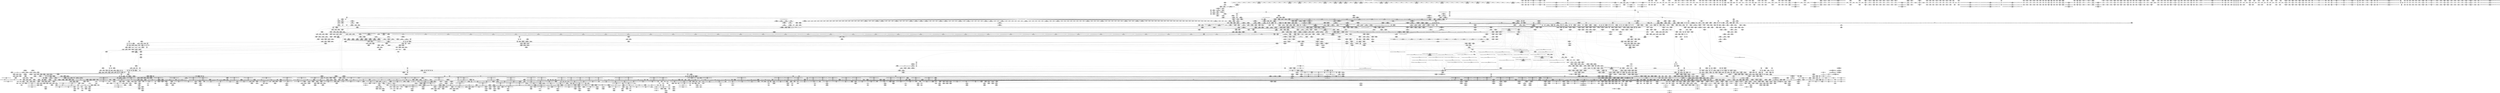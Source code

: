 digraph {
	CE0x516c4a0 [shape=record,shape=Mrecord,label="{CE0x516c4a0|tomoyo_path_perm:target|Function::tomoyo_path_perm&Arg::target::}"]
	CE0x5316b90 [shape=record,shape=Mrecord,label="{CE0x5316b90|VOIDTB_TE:_CE_184,185_}"]
	CE0x6531e70 [shape=record,shape=Mrecord,label="{CE0x6531e70|tomoyo_const_part_length:entry|*SummSink*}"]
	CE0x79c29f0 [shape=record,shape=Mrecord,label="{CE0x79c29f0|srcu_read_unlock:dep_map|include/linux/srcu.h,236|*SummSink*}"]
	CE0x5f00d90 [shape=record,shape=Mrecord,label="{CE0x5f00d90|i64*_getelementptr_inbounds_(_5_x_i64_,_5_x_i64_*___llvm_gcov_ctr28130,_i64_0,_i64_4)|*Constant*}"]
	CE0x44beb40 [shape=record,shape=Mrecord,label="{CE0x44beb40|tomoyo_get_mode:arrayidx8|security/tomoyo/util.c,983}"]
	CE0x60020b0 [shape=record,shape=Mrecord,label="{CE0x60020b0|tomoyo_path_perm:bb|*SummSource*}"]
	CE0x44e9770 [shape=record,shape=Mrecord,label="{CE0x44e9770|i64**_getelementptr_inbounds_(_3_x_i64*_,_3_x_i64*_*___llvm_gcda_edge_table44,_i64_0,_i64_2)|*Constant*}"]
	CE0x5171920 [shape=record,shape=Mrecord,label="{CE0x5171920|rcu_lock_release:bb|*SummSink*}"]
	CE0x528dc20 [shape=record,shape=Mrecord,label="{CE0x528dc20|i64*_getelementptr_inbounds_(_5_x_i64_,_5_x_i64_*___llvm_gcov_ctr28130,_i64_0,_i64_0)|*Constant*}"]
	CE0x7969550 [shape=record,shape=Mrecord,label="{CE0x7969550|tomoyo_fill_path_info:call|security/tomoyo/util.c,664}"]
	CE0x441c090 [shape=record,shape=Mrecord,label="{CE0x441c090|_ret_%struct.task_struct*_%tmp4,_!dbg_!38905|./arch/x86/include/asm/current.h,14|*SummSink*}"]
	CE0x636d9b0 [shape=record,shape=Mrecord,label="{CE0x636d9b0|i8*_getelementptr_inbounds_(_25_x_i8_,_25_x_i8_*_.str12,_i32_0,_i32_0)|*Constant*|*SummSink*}"]
	CE0x61c4290 [shape=record,shape=Mrecord,label="{CE0x61c4290|tomoyo_fill_path_info:tmp1}"]
	CE0x64d8870 [shape=record,shape=Mrecord,label="{CE0x64d8870|tomoyo_fill_path_info:tmp10}"]
	CE0x518f7f0 [shape=record,shape=Mrecord,label="{CE0x518f7f0|tomoyo_init_request_info:type|security/tomoyo/util.c,1009}"]
	CE0x792fa90 [shape=record,shape=Mrecord,label="{CE0x792fa90|tomoyo_const_part_length:tmp48|security/tomoyo/util.c,649|*SummSource*}"]
	CE0x43c7fc0 [shape=record,shape=Mrecord,label="{CE0x43c7fc0|tomoyo_path_perm:arrayidx|security/tomoyo/file.c,797|*SummSink*}"]
	CE0x7abe9d0 [shape=record,shape=Mrecord,label="{CE0x7abe9d0|tomoyo_get_realpath:path|Function::tomoyo_get_realpath&Arg::path::|*SummSource*}"]
	CE0x79be280 [shape=record,shape=Mrecord,label="{CE0x79be280|tomoyo_path_perm:tmp29|security/tomoyo/file.c,815}"]
	CE0x5078430 [shape=record,shape=Mrecord,label="{CE0x5078430|tomoyo_const_part_length:cmp|security/tomoyo/util.c,626}"]
	CE0x5fb6040 [shape=record,shape=Mrecord,label="{CE0x5fb6040|GLOBAL:__llvm_gcov_ctr11|Global_var:__llvm_gcov_ctr11|*SummSource*}"]
	CE0x5171aa0 [shape=record,shape=Mrecord,label="{CE0x5171aa0|rcu_lock_release:bb|*SummSource*}"]
	CE0x527ea70 [shape=record,shape=Mrecord,label="{CE0x527ea70|tomoyo_path_permission:tmp10|security/tomoyo/file.c,565|*SummSource*}"]
	CE0x62dcf50 [shape=record,shape=Mrecord,label="{CE0x62dcf50|i64*_getelementptr_inbounds_(_31_x_i64_,_31_x_i64_*___llvm_gcov_ctr43150,_i64_0,_i64_27)|*Constant*|*SummSink*}"]
	CE0x7a8dc60 [shape=record,shape=Mrecord,label="{CE0x7a8dc60|GLOBAL:__llvm_gcov_indirect_counter_increment114|*Constant*|*SummSink*}"]
	CE0x7c40570 [shape=record,shape=Mrecord,label="{CE0x7c40570|_call_void_mcount()_#3}"]
	CE0x6493ff0 [shape=record,shape=Mrecord,label="{CE0x6493ff0|_call_void___llvm_gcov_indirect_counter_increment114(i32*___llvm_gcov_global_state_pred45,_i64**_getelementptr_inbounds_(_3_x_i64*_,_3_x_i64*_*___llvm_gcda_edge_table44,_i64_0,_i64_1)),_!dbg_!38927|security/tomoyo/util.c,634|*SummSource*}"]
	CE0x53eeec0 [shape=record,shape=Mrecord,label="{CE0x53eeec0|tomoyo_domain:tmp10|security/tomoyo/common.h,1205|*SummSink*}"]
	CE0x5fa07f0 [shape=record,shape=Mrecord,label="{CE0x5fa07f0|tomoyo_read_unlock:tmp}"]
	CE0x63ddeb0 [shape=record,shape=Mrecord,label="{CE0x63ddeb0|i64_25|*Constant*|*SummSource*}"]
	CE0x5fe05c0 [shape=record,shape=Mrecord,label="{CE0x5fe05c0|tomoyo_get_mode:tmp3|security/tomoyo/util.c,978}"]
	CE0x517f200 [shape=record,shape=Mrecord,label="{CE0x517f200|i64*_getelementptr_inbounds_(_31_x_i64_,_31_x_i64_*___llvm_gcov_ctr43150,_i64_0,_i64_0)|*Constant*}"]
	CE0x7946e00 [shape=record,shape=Mrecord,label="{CE0x7946e00|i64_7|*Constant*|*SummSink*}"]
	CE0x79be390 [shape=record,shape=Mrecord,label="{CE0x79be390|tomoyo_path_perm:tmp29|security/tomoyo/file.c,815|*SummSource*}"]
	CE0x43d8490 [shape=record,shape=Mrecord,label="{CE0x43d8490|i64*_getelementptr_inbounds_(_2_x_i64_,_2_x_i64_*___llvm_gcov_ctr23,_i64_0,_i64_1)|*Constant*|*SummSink*}"]
	CE0x62a65b0 [shape=record,shape=Mrecord,label="{CE0x62a65b0|tomoyo_path_perm:name23|security/tomoyo/file.c,824}"]
	CE0x63b23c0 [shape=record,shape=Mrecord,label="{CE0x63b23c0|tomoyo_domain:tmp13|security/tomoyo/common.h,1205}"]
	CE0x5138e30 [shape=record,shape=Mrecord,label="{CE0x5138e30|i32_-1|*Constant*|*SummSource*}"]
	CE0x64415e0 [shape=record,shape=Mrecord,label="{CE0x64415e0|i64*_getelementptr_inbounds_(_2_x_i64_,_2_x_i64_*___llvm_gcov_ctr23,_i64_0,_i64_1)|*Constant*|*SummSource*}"]
	CE0x44be1d0 [shape=record,shape=Mrecord,label="{CE0x44be1d0|tomoyo_audit_path_log:param|security/tomoyo/file.c,168|*SummSource*}"]
	CE0x62ebc00 [shape=record,shape=Mrecord,label="{CE0x62ebc00|i32_78|*Constant*|*SummSource*}"]
	CE0x6f36690 [shape=record,shape=Mrecord,label="{CE0x6f36690|i64_1|*Constant*}"]
	CE0x632e070 [shape=record,shape=Mrecord,label="{CE0x632e070|tomoyo_fill_path_info:tmp9|security/tomoyo/util.c,667}"]
	CE0x52d11b0 [shape=record,shape=Mrecord,label="{CE0x52d11b0|__llvm_gcov_indirect_counter_increment:tmp|*SummSource*}"]
	CE0x46f96d0 [shape=record,shape=Mrecord,label="{CE0x46f96d0|tomoyo_path_perm:symlink_target|security/tomoyo/file.c, 794}"]
	CE0x622d280 [shape=record,shape=Mrecord,label="{CE0x622d280|tomoyo_audit_path_log:call|security/tomoyo/file.c,167|*SummSink*}"]
	CE0x5f22340 [shape=record,shape=Mrecord,label="{CE0x5f22340|_ret_void,_!dbg_!38929|security/tomoyo/util.c,670|*SummSource*}"]
	CE0x797d7f0 [shape=record,shape=Mrecord,label="{CE0x797d7f0|tomoyo_const_part_length:conv8|security/tomoyo/util.c,632|*SummSink*}"]
	CE0x63b24d0 [shape=record,shape=Mrecord,label="{CE0x63b24d0|tomoyo_get_mode:tmp2|security/tomoyo/util.c,978|*SummSink*}"]
	CE0x5107e60 [shape=record,shape=Mrecord,label="{CE0x5107e60|tomoyo_path_perm:r|security/tomoyo/file.c, 787|*SummSource*}"]
	CE0x7a47390 [shape=record,shape=Mrecord,label="{CE0x7a47390|tomoyo_add_slash:entry}"]
	CE0x6217a60 [shape=record,shape=Mrecord,label="{CE0x6217a60|tomoyo_const_part_length:tmp34|security/tomoyo/util.c,642}"]
	CE0x60af4c0 [shape=record,shape=Mrecord,label="{CE0x60af4c0|rcu_lock_acquire:bb|*SummSource*}"]
	CE0x7a57ec0 [shape=record,shape=Mrecord,label="{CE0x7a57ec0|tomoyo_get_mode:tmp9|security/tomoyo/util.c,981}"]
	CE0x7aa7d10 [shape=record,shape=Mrecord,label="{CE0x7aa7d10|__llvm_gcov_indirect_counter_increment114:tmp3|*SummSink*}"]
	CE0x63e9ee0 [shape=record,shape=Mrecord,label="{CE0x63e9ee0|i64*_getelementptr_inbounds_(_12_x_i64_,_12_x_i64_*___llvm_gcov_ctr31133,_i64_0,_i64_3)|*Constant*}"]
	CE0x79e1250 [shape=record,shape=Mrecord,label="{CE0x79e1250|tomoyo_path_perm:tmp8|security/tomoyo/file.c,797|*SummSource*}"]
	CE0x64d91c0 [shape=record,shape=Mrecord,label="{CE0x64d91c0|tomoyo_get_mode:if.then}"]
	CE0x6017b30 [shape=record,shape=Mrecord,label="{CE0x6017b30|tomoyo_add_slash:tmp8|security/tomoyo/file.c,132}"]
	CE0x529db10 [shape=record,shape=Mrecord,label="{CE0x529db10|tomoyo_path_permission:tmp11|security/tomoyo/file.c,565|*SummSink*}"]
	CE0x51fa8a0 [shape=record,shape=Mrecord,label="{CE0x51fa8a0|tomoyo_fill_path_info:const_len6|security/tomoyo/util.c,668|*SummSink*}"]
	CE0x79133f0 [shape=record,shape=Mrecord,label="{CE0x79133f0|0:_%struct.tomoyo_obj_info*,_16:_%struct.tomoyo_domain_info*,_24:_%struct.tomoyo_path_info*,_40:_i8,_72:_i8,_75:_i8,_76:_i8,_77:_i8,_:_SCMRE_73,74_|*MultipleSource*|security/tomoyo/file.c, 787|security/tomoyo/file.c,787|Function::tomoyo_init_request_info&Arg::r::|security/tomoyo/file.c,800}"]
	CE0x62ee1d0 [shape=record,shape=Mrecord,label="{CE0x62ee1d0|i32_2|*Constant*}"]
	CE0x605b9e0 [shape=record,shape=Mrecord,label="{CE0x605b9e0|tomoyo_path_permission:path7|security/tomoyo/file.c,569}"]
	CE0x6273ec0 [shape=record,shape=Mrecord,label="{CE0x6273ec0|_call_void_mcount()_#3|*SummSource*}"]
	CE0x63744b0 [shape=record,shape=Mrecord,label="{CE0x63744b0|tomoyo_domain:land.lhs.true2|*SummSource*}"]
	CE0x6411170 [shape=record,shape=Mrecord,label="{CE0x6411170|tomoyo_get_mode:if.end14|*SummSink*}"]
	CE0x7ac4780 [shape=record,shape=Mrecord,label="{CE0x7ac4780|tomoyo_add_slash:tmp3|security/tomoyo/file.c,131|*SummSource*}"]
	CE0x51f52c0 [shape=record,shape=Mrecord,label="{CE0x51f52c0|tomoyo_init_request_info:domain1|security/tomoyo/util.c,1006}"]
	CE0x60dd590 [shape=record,shape=Mrecord,label="{CE0x60dd590|tomoyo_const_part_length:add29|security/tomoyo/util.c,646|*SummSource*}"]
	CE0x53da6b0 [shape=record,shape=Mrecord,label="{CE0x53da6b0|tomoyo_path_perm:arrayidx|security/tomoyo/file.c,797}"]
	CE0x7ad5b10 [shape=record,shape=Mrecord,label="{CE0x7ad5b10|_call_void_mcount()_#3}"]
	CE0x63325b0 [shape=record,shape=Mrecord,label="{CE0x63325b0|i64_22|*Constant*|*SummSource*}"]
	CE0x5170920 [shape=record,shape=Mrecord,label="{CE0x5170920|VOIDTB_TE:_CE_190,191_}"]
	CE0x632def0 [shape=record,shape=Mrecord,label="{CE0x632def0|tomoyo_fill_path_info:arrayidx|security/tomoyo/util.c,667|*SummSink*}"]
	CE0x622bf50 [shape=record,shape=Mrecord,label="{CE0x622bf50|i32_6|*Constant*}"]
	CE0x6216e80 [shape=record,shape=Mrecord,label="{CE0x6216e80|tomoyo_get_mode:tmp2|security/tomoyo/util.c,978}"]
	CE0x798cf40 [shape=record,shape=Mrecord,label="{CE0x798cf40|tomoyo_get_realpath:tmp8|security/tomoyo/file.c,152}"]
	CE0x6241310 [shape=record,shape=Mrecord,label="{CE0x6241310|__llvm_gcov_indirect_counter_increment:entry|*SummSink*}"]
	CE0x6332ac0 [shape=record,shape=Mrecord,label="{CE0x6332ac0|i64_23|*Constant*|*SummSink*}"]
	CE0x60a6480 [shape=record,shape=Mrecord,label="{CE0x60a6480|i32_47|*Constant*|*SummSource*}"]
	CE0x650bbe0 [shape=record,shape=Mrecord,label="{CE0x650bbe0|tomoyo_get_mode:config|security/tomoyo/util.c,981}"]
	CE0x5322ba0 [shape=record,shape=Mrecord,label="{CE0x5322ba0|tomoyo_const_part_length:while.cond}"]
	CE0x6f2da90 [shape=record,shape=Mrecord,label="{CE0x6f2da90|tomoyo_path_perm:mode|security/tomoyo/file.c,800}"]
	CE0x6034640 [shape=record,shape=Mrecord,label="{CE0x6034640|tomoyo_add_slash:tmp10|security/tomoyo/file.c,136|*SummSource*}"]
	CE0x79063d0 [shape=record,shape=Mrecord,label="{CE0x79063d0|tomoyo_path_perm:cmp1|security/tomoyo/file.c,800}"]
	CE0x7aa3f90 [shape=record,shape=Mrecord,label="{CE0x7aa3f90|rcu_lock_release:entry}"]
	CE0x79f21d0 [shape=record,shape=Mrecord,label="{CE0x79f21d0|tomoyo_fill_path_info:tmp12|security/tomoyo/util.c,667|*SummSource*}"]
	CE0x524f8b0 [shape=record,shape=Mrecord,label="{CE0x524f8b0|tomoyo_init_request_info:tmp1|*SummSource*}"]
	CE0x797a6d0 [shape=record,shape=Mrecord,label="{CE0x797a6d0|VOIDTB_TE:_CE_148,149_}"]
	CE0x63842a0 [shape=record,shape=Mrecord,label="{CE0x63842a0|tomoyo_get_mode:if.then13}"]
	CE0x630bc50 [shape=record,shape=Mrecord,label="{CE0x630bc50|tomoyo_const_part_length:tmp22|security/tomoyo/util.c,634|*SummSink*}"]
	CE0x5ff87b0 [shape=record,shape=Mrecord,label="{CE0x5ff87b0|tomoyo_path_perm:tmp6|security/tomoyo/file.c,789}"]
	CE0x521bc70 [shape=record,shape=Mrecord,label="{CE0x521bc70|128:_i8*,_1208:_%struct.file*,_:_CMRE_22,23_}"]
	CE0x5149e70 [shape=record,shape=Mrecord,label="{CE0x5149e70|0:_i64*,_array:_GCR___llvm_gcda_edge_table44_internal_unnamed_addr_constant_3_x_i64*_i64*_getelementptr_inbounds_(_31_x_i64_,_31_x_i64_*___llvm_gcov_ctr43150,_i64_0,_i64_10),_i64*_getelementptr_inbounds_(_31_x_i64_,_31_x_i64_*___llvm_gcov_ctr43150,_i64_0,_i64_11),_i64*_getelementptr_inbounds_(_31_x_i64_,_31_x_i64_*___llvm_gcov_ctr43150,_i64_0,_i64_15)_:_elem_0::}"]
	CE0x5241ad0 [shape=record,shape=Mrecord,label="{CE0x5241ad0|tomoyo_init_request_info:tmp2|security/tomoyo/util.c,1003}"]
	CE0x7ab59e0 [shape=record,shape=Mrecord,label="{CE0x7ab59e0|0:_%struct.tomoyo_obj_info*,_16:_%struct.tomoyo_domain_info*,_24:_%struct.tomoyo_path_info*,_40:_i8,_72:_i8,_75:_i8,_76:_i8,_77:_i8,_:_SCMRE_31,32_}"]
	CE0x796a020 [shape=record,shape=Mrecord,label="{CE0x796a020|i64*_getelementptr_inbounds_(_5_x_i64_,_5_x_i64_*___llvm_gcov_ctr28130,_i64_0,_i64_0)|*Constant*|*SummSource*}"]
	CE0x6524880 [shape=record,shape=Mrecord,label="{CE0x6524880|0:_i8,_array:_GCRE_tomoyo_index2category_constant_39_x_i8_c_00_00_00_00_00_00_00_00_00_00_00_00_00_00_00_00_00_00_00_00_00_00_00_01_01_01_01_01_01_01_01_01_01_01_01_01_01_01_02_,_align_16:_elem_28::|security/tomoyo/util.c,983}"]
	CE0x509e3d0 [shape=record,shape=Mrecord,label="{CE0x509e3d0|i64*_getelementptr_inbounds_(_2_x_i64_,_2_x_i64_*___llvm_gcov_ctr21,_i64_0,_i64_0)|*Constant*|*SummSink*}"]
	CE0x44de430 [shape=record,shape=Mrecord,label="{CE0x44de430|tomoyo_get_mode:config7|security/tomoyo/util.c,983}"]
	CE0x798b790 [shape=record,shape=Mrecord,label="{CE0x798b790|i64_12|*Constant*|*SummSink*}"]
	CE0x53eda80 [shape=record,shape=Mrecord,label="{CE0x53eda80|VOIDTB_TE:_CE_164,165_}"]
	CE0x62d9880 [shape=record,shape=Mrecord,label="{CE0x62d9880|tomoyo_read_unlock:idx|Function::tomoyo_read_unlock&Arg::idx::|*SummSink*}"]
	CE0x5205770 [shape=record,shape=Mrecord,label="{CE0x5205770|i64_3|*Constant*}"]
	CE0x53eec00 [shape=record,shape=Mrecord,label="{CE0x53eec00|GLOBAL:tomoyo_p2mac|Global_var:tomoyo_p2mac}"]
	CE0x53ed5b0 [shape=record,shape=Mrecord,label="{CE0x53ed5b0|VOIDTB_TE:_CE_0,8_|Function::tomoyo_inode_getattr&Arg::mnt::}"]
	CE0x5317720 [shape=record,shape=Mrecord,label="{CE0x5317720|rcu_lock_acquire:tmp1|*SummSink*}"]
	CE0x530a900 [shape=record,shape=Mrecord,label="{CE0x530a900|tomoyo_init_request_info:domain.addr.0|*SummSource*}"]
	CE0x6414000 [shape=record,shape=Mrecord,label="{CE0x6414000|tomoyo_const_part_length:tmp45|security/tomoyo/util.c,645|*SummSink*}"]
	CE0x45a1140 [shape=record,shape=Mrecord,label="{CE0x45a1140|tomoyo_inode_getattr:bb|*SummSource*}"]
	CE0x642a890 [shape=record,shape=Mrecord,label="{CE0x642a890|tomoyo_path_perm:tmp47|security/tomoyo/file.c,827|*SummSink*}"]
	CE0x4589e90 [shape=record,shape=Mrecord,label="{CE0x4589e90|_call_void_mcount()_#3|*SummSource*}"]
	CE0x532bcb0 [shape=record,shape=Mrecord,label="{CE0x532bcb0|tomoyo_get_mode:ns|Function::tomoyo_get_mode&Arg::ns::}"]
	CE0x45d2840 [shape=record,shape=Mrecord,label="{CE0x45d2840|tomoyo_path_permission:do.end}"]
	CE0x5ff8660 [shape=record,shape=Mrecord,label="{CE0x5ff8660|tomoyo_path_perm:tmp6|security/tomoyo/file.c,789|*SummSink*}"]
	CE0x6164310 [shape=record,shape=Mrecord,label="{CE0x6164310|VOIDTB_TE:_CE_16,20_|Function::tomoyo_inode_getattr&Arg::mnt::}"]
	CE0x60ddbc0 [shape=record,shape=Mrecord,label="{CE0x60ddbc0|tomoyo_const_part_length:lor.lhs.false23|*SummSink*}"]
	CE0x6505770 [shape=record,shape=Mrecord,label="{CE0x6505770|VOIDTB_TE:_CE_80,88_|Function::tomoyo_inode_getattr&Arg::dentry::}"]
	CE0x651f530 [shape=record,shape=Mrecord,label="{CE0x651f530|COLLAPSED:_GCMRE_.str2_private_unnamed_addr_constant_2_x_i8_c_/_00_,_align_1:_elem_0:default:}"]
	CE0x639c5e0 [shape=record,shape=Mrecord,label="{CE0x639c5e0|i32_47|*Constant*|*SummSink*}"]
	CE0x6217c00 [shape=record,shape=Mrecord,label="{CE0x6217c00|tomoyo_const_part_length:tmp34|security/tomoyo/util.c,642|*SummSource*}"]
	CE0x60f64e0 [shape=record,shape=Mrecord,label="{CE0x60f64e0|%struct.lockdep_map*_null|*Constant*|*SummSource*}"]
	CE0x7b737b0 [shape=record,shape=Mrecord,label="{CE0x7b737b0|__llvm_gcov_indirect_counter_increment:counters|Function::__llvm_gcov_indirect_counter_increment&Arg::counters::|*SummSink*}"]
	CE0x7ac45c0 [shape=record,shape=Mrecord,label="{CE0x7ac45c0|tomoyo_add_slash:tobool|security/tomoyo/file.c,131|*SummSink*}"]
	CE0x7a29560 [shape=record,shape=Mrecord,label="{CE0x7a29560|tomoyo_add_slash:return}"]
	CE0x6017730 [shape=record,shape=Mrecord,label="{CE0x6017730|_call_void_mcount()_#3|*SummSink*}"]
	CE0x64219b0 [shape=record,shape=Mrecord,label="{CE0x64219b0|i64_13|*Constant*|*SummSource*}"]
	CE0x6201d00 [shape=record,shape=Mrecord,label="{CE0x6201d00|tomoyo_path_perm:conv8|security/tomoyo/file.c,807|*SummSink*}"]
	CE0x61fb2b0 [shape=record,shape=Mrecord,label="{CE0x61fb2b0|tomoyo_audit_path_log:r|Function::tomoyo_audit_path_log&Arg::r::}"]
	CE0x5fdc4b0 [shape=record,shape=Mrecord,label="{CE0x5fdc4b0|VOIDTB_TE:_CE_201,202_}"]
	CE0x4697000 [shape=record,shape=Mrecord,label="{CE0x4697000|i64**_getelementptr_inbounds_(_3_x_i64*_,_3_x_i64*_*___llvm_gcda_edge_table44,_i64_0,_i64_1)|*Constant*|*SummSource*}"]
	CE0x6408430 [shape=record,shape=Mrecord,label="{CE0x6408430|tomoyo_const_part_length:tmp44|security/tomoyo/util.c,645}"]
	CE0x46df3f0 [shape=record,shape=Mrecord,label="{CE0x46df3f0|i64_176|*Constant*}"]
	CE0x7906360 [shape=record,shape=Mrecord,label="{CE0x7906360|0:_%struct.tomoyo_obj_info*,_16:_%struct.tomoyo_domain_info*,_24:_%struct.tomoyo_path_info*,_40:_i8,_72:_i8,_75:_i8,_76:_i8,_77:_i8,_:_SCMRE_63,64_}"]
	CE0x5f763d0 [shape=record,shape=Mrecord,label="{CE0x5f763d0|tomoyo_add_slash:call|security/tomoyo/file.c,136}"]
	CE0x7b93aa0 [shape=record,shape=Mrecord,label="{CE0x7b93aa0|tomoyo_fill_path_info:name1|security/tomoyo/util.c,663|*SummSink*}"]
	CE0x7967970 [shape=record,shape=Mrecord,label="{CE0x7967970|tomoyo_path_perm:tmp26|security/tomoyo/file.c,814}"]
	CE0x51b4420 [shape=record,shape=Mrecord,label="{CE0x51b4420|tomoyo_get_realpath:tmp2|*LoadInst*|security/tomoyo/file.c,151|*SummSource*}"]
	CE0x4414f60 [shape=record,shape=Mrecord,label="{CE0x4414f60|GLOBAL:full_name_hash|*Constant*|*SummSink*}"]
	CE0x63cbe20 [shape=record,shape=Mrecord,label="{CE0x63cbe20|tomoyo_const_part_length:tmp22|security/tomoyo/util.c,634}"]
	CE0x44236c0 [shape=record,shape=Mrecord,label="{CE0x44236c0|srcu_read_unlock:entry|*SummSink*}"]
	CE0x7bacfe0 [shape=record,shape=Mrecord,label="{CE0x7bacfe0|tomoyo_get_mode:config|security/tomoyo/util.c,981|*SummSource*}"]
	CE0x5248960 [shape=record,shape=Mrecord,label="{CE0x5248960|__llvm_gcov_indirect_counter_increment:predecessor|Function::__llvm_gcov_indirect_counter_increment&Arg::predecessor::|*SummSource*}"]
	CE0x6320130 [shape=record,shape=Mrecord,label="{CE0x6320130|tomoyo_fill_path_info:tmp3|security/tomoyo/util.c,667|*SummSource*}"]
	CE0x60eb360 [shape=record,shape=Mrecord,label="{CE0x60eb360|rcu_lock_release:map|Function::rcu_lock_release&Arg::map::|*SummSink*}"]
	CE0x522f090 [shape=record,shape=Mrecord,label="{CE0x522f090|tomoyo_get_mode:if.then2|*SummSource*}"]
	CE0x509e5e0 [shape=record,shape=Mrecord,label="{CE0x509e5e0|tomoyo_const_part_length:sw.epilog|*SummSource*}"]
	CE0x63cb5b0 [shape=record,shape=Mrecord,label="{CE0x63cb5b0|tomoyo_const_part_length:incdec.ptr7|security/tomoyo/util.c,631|*SummSink*}"]
	CE0x61054e0 [shape=record,shape=Mrecord,label="{CE0x61054e0|tomoyo_path_permission:r|Function::tomoyo_path_permission&Arg::r::|*SummSink*}"]
	CE0x5078d20 [shape=record,shape=Mrecord,label="{CE0x5078d20|rcu_lock_acquire:tmp5|include/linux/rcupdate.h,418}"]
	CE0x5190c90 [shape=record,shape=Mrecord,label="{CE0x5190c90|tomoyo_read_lock:tmp}"]
	CE0x531e320 [shape=record,shape=Mrecord,label="{CE0x531e320|tomoyo_add_slash:tmp2|*LoadInst*|security/tomoyo/file.c,131}"]
	CE0x6455610 [shape=record,shape=Mrecord,label="{CE0x6455610|tomoyo_path_perm:tmp50|security/tomoyo/file.c,829|*SummSink*}"]
	CE0x5272340 [shape=record,shape=Mrecord,label="{CE0x5272340|__llvm_gcov_indirect_counter_increment114:tmp6|*SummSource*}"]
	CE0x63abb50 [shape=record,shape=Mrecord,label="{CE0x63abb50|tomoyo_domain:tmp|*SummSource*}"]
	CE0x5ef36e0 [shape=record,shape=Mrecord,label="{CE0x5ef36e0|_call_void_mcount()_#3}"]
	CE0x543b390 [shape=record,shape=Mrecord,label="{CE0x543b390|tomoyo_read_lock:tmp1}"]
	CE0x639c940 [shape=record,shape=Mrecord,label="{CE0x639c940|tomoyo_fill_path_info:cmp|security/tomoyo/util.c,667|*SummSource*}"]
	CE0x6409460 [shape=record,shape=Mrecord,label="{CE0x6409460|GLOBAL:tomoyo_profile|*Constant*|*SummSink*}"]
	CE0x5fff5a0 [shape=record,shape=Mrecord,label="{CE0x5fff5a0|tomoyo_const_part_length:tmp33|security/tomoyo/util.c,642|*SummSource*}"]
	CE0x7bad2b0 [shape=record,shape=Mrecord,label="{CE0x7bad2b0|rcu_lock_acquire:map|Function::rcu_lock_acquire&Arg::map::}"]
	CE0x4597200 [shape=record,shape=Mrecord,label="{CE0x4597200|COLLAPSED:_CRE:_elem_0:default:}"]
	CE0x5ef2df0 [shape=record,shape=Mrecord,label="{CE0x5ef2df0|tomoyo_const_part_length:if.end18}"]
	CE0x6530170 [shape=record,shape=Mrecord,label="{CE0x6530170|tomoyo_const_part_length:if.end18|*SummSink*}"]
	CE0x7c57750 [shape=record,shape=Mrecord,label="{CE0x7c57750|tomoyo_get_mode:retval.0}"]
	CE0x522efa0 [shape=record,shape=Mrecord,label="{CE0x522efa0|tomoyo_get_mode:if.then2}"]
	CE0x5272750 [shape=record,shape=Mrecord,label="{CE0x5272750|rcu_lock_release:__here|*SummSink*}"]
	CE0x7c40430 [shape=record,shape=Mrecord,label="{CE0x7c40430|srcu_read_lock:tmp3|*SummSource*}"]
	CE0x45972a0 [shape=record,shape=Mrecord,label="{CE0x45972a0|VOIDTB_TE:_CE_0,2048_|*MultipleSource*|security/tomoyo/util.c,1010|security/tomoyo/file.c,564|Function::tomoyo_get_mode&Arg::ns::}"]
	CE0x466e8e0 [shape=record,shape=Mrecord,label="{CE0x466e8e0|rcu_lock_acquire:indirectgoto|*SummSink*}"]
	CE0x793fb80 [shape=record,shape=Mrecord,label="{CE0x793fb80|tomoyo_path_perm:cmp1|security/tomoyo/file.c,800|*SummSink*}"]
	CE0x7be90d0 [shape=record,shape=Mrecord,label="{CE0x7be90d0|__llvm_gcov_indirect_counter_increment:tmp3|*SummSource*}"]
	CE0x6373880 [shape=record,shape=Mrecord,label="{CE0x6373880|tomoyo_get_mode:tmp8|security/tomoyo/util.c,979|*SummSource*}"]
	CE0x7aa7650 [shape=record,shape=Mrecord,label="{CE0x7aa7650|VOIDTB_TE:_CE_157,158_}"]
	CE0x5fb3140 [shape=record,shape=Mrecord,label="{CE0x5fb3140|128:_i8*,_1208:_%struct.file*,_:_CMRE_5,6_}"]
	CE0x79be030 [shape=record,shape=Mrecord,label="{CE0x79be030|tomoyo_path_perm:tmp28|security/tomoyo/file.c,815|*SummSink*}"]
	CE0x6090e20 [shape=record,shape=Mrecord,label="{CE0x6090e20|i64*_getelementptr_inbounds_(_25_x_i64_,_25_x_i64_*___llvm_gcov_ctr11,_i64_0,_i64_18)|*Constant*|*SummSource*}"]
	CE0x79d33f0 [shape=record,shape=Mrecord,label="{CE0x79d33f0|rcu_lock_release:tmp4|include/linux/rcupdate.h,423|*SummSink*}"]
	CE0x62911d0 [shape=record,shape=Mrecord,label="{CE0x62911d0|tomoyo_get_mode:mode.1}"]
	CE0x53ac2b0 [shape=record,shape=Mrecord,label="{CE0x53ac2b0|tomoyo_fill_path_info:land.end}"]
	CE0x6f41ba0 [shape=record,shape=Mrecord,label="{CE0x6f41ba0|tomoyo_domain:if.end|*SummSink*}"]
	CE0x45e7db0 [shape=record,shape=Mrecord,label="{CE0x45e7db0|tomoyo_const_part_length:tmp|*SummSource*}"]
	CE0x61f7eb0 [shape=record,shape=Mrecord,label="{CE0x61f7eb0|tomoyo_get_mode:tmp1|*SummSource*}"]
	CE0x43090a0 [shape=record,shape=Mrecord,label="{CE0x43090a0|tomoyo_fill_path_info:name1|security/tomoyo/util.c,663}"]
	CE0x6411d40 [shape=record,shape=Mrecord,label="{CE0x6411d40|i64*_getelementptr_inbounds_(_12_x_i64_,_12_x_i64_*___llvm_gcov_ctr31133,_i64_0,_i64_6)|*Constant*|*SummSink*}"]
	CE0x5ea1870 [shape=record,shape=Mrecord,label="{CE0x5ea1870|0:_i8,_array:_GCRE_tomoyo_index2category_constant_39_x_i8_c_00_00_00_00_00_00_00_00_00_00_00_00_00_00_00_00_00_00_00_00_00_00_00_01_01_01_01_01_01_01_01_01_01_01_01_01_01_01_02_,_align_16:_elem_9::|security/tomoyo/util.c,983}"]
	CE0x6407d80 [shape=record,shape=Mrecord,label="{CE0x6407d80|tomoyo_const_part_length:tmp42|security/tomoyo/util.c,644|*SummSink*}"]
	CE0x7aa8290 [shape=record,shape=Mrecord,label="{CE0x7aa8290|__llvm_gcov_indirect_counter_increment114:tmp5|*SummSource*}"]
	CE0x604b670 [shape=record,shape=Mrecord,label="{CE0x604b670|tomoyo_path_permission:tmp15|security/tomoyo/file.c,567|*SummSource*}"]
	CE0x6332a50 [shape=record,shape=Mrecord,label="{CE0x6332a50|i64_23|*Constant*|*SummSource*}"]
	CE0x5fb5c10 [shape=record,shape=Mrecord,label="{CE0x5fb5c10|i64_2|*Constant*|*SummSource*}"]
	CE0x51e8f20 [shape=record,shape=Mrecord,label="{CE0x51e8f20|40:_%struct.tomoyo_policy_namespace*,_48:_i8,_:_GCRE_tomoyo_kernel_domain_external_global_%struct.tomoyo_domain_info_48,49_|*MultipleSource*|security/tomoyo/util.c,1005|security/tomoyo/util.c,1007|Function::tomoyo_init_request_info&Arg::domain::}"]
	CE0x7945480 [shape=record,shape=Mrecord,label="{CE0x7945480|i64*_null|*Constant*}"]
	CE0x7be0de0 [shape=record,shape=Mrecord,label="{CE0x7be0de0|tomoyo_get_mode:tmp1}"]
	CE0x51c20e0 [shape=record,shape=Mrecord,label="{CE0x51c20e0|tomoyo_get_realpath:tobool|security/tomoyo/file.c,151|*SummSink*}"]
	CE0x52467c0 [shape=record,shape=Mrecord,label="{CE0x52467c0|tomoyo_domain:tmp4|security/tomoyo/common.h,1205|*SummSource*}"]
	CE0x4501f20 [shape=record,shape=Mrecord,label="{CE0x4501f20|i8*_null|*Constant*|*SummSource*}"]
	CE0x5fea820 [shape=record,shape=Mrecord,label="{CE0x5fea820|tomoyo_const_part_length:if.then5|*SummSink*}"]
	CE0x52c0ba0 [shape=record,shape=Mrecord,label="{CE0x52c0ba0|_ret_i32_%call,_!dbg_!38907|include/linux/srcu.h,223}"]
	CE0x6494880 [shape=record,shape=Mrecord,label="{CE0x6494880|tomoyo_audit_path_log:tmp1}"]
	CE0x64646b0 [shape=record,shape=Mrecord,label="{CE0x64646b0|tomoyo_path_perm:tmp53|security/tomoyo/file.c,829|*SummSource*}"]
	CE0x5079010 [shape=record,shape=Mrecord,label="{CE0x5079010|rcu_lock_acquire:tmp5|include/linux/rcupdate.h,418|*SummSink*}"]
	CE0x53aa3b0 [shape=record,shape=Mrecord,label="{CE0x53aa3b0|i32_10|*Constant*|*SummSink*}"]
	CE0x5081e70 [shape=record,shape=Mrecord,label="{CE0x5081e70|tomoyo_path_perm:if.then13|*SummSource*}"]
	CE0x796ca90 [shape=record,shape=Mrecord,label="{CE0x796ca90|_ret_void,_!dbg_!38908|include/linux/rcupdate.h,424|*SummSource*}"]
	CE0x60732a0 [shape=record,shape=Mrecord,label="{CE0x60732a0|VOIDTB_TE:_CE_288,296_|Function::tomoyo_inode_getattr&Arg::dentry::}"]
	CE0x53ed7b0 [shape=record,shape=Mrecord,label="{CE0x53ed7b0|VOIDTB_TE:_CE_16,24_|Function::tomoyo_inode_getattr&Arg::dentry::}"]
	CE0x519fff0 [shape=record,shape=Mrecord,label="{CE0x519fff0|i32_2|*Constant*}"]
	CE0x7abeb90 [shape=record,shape=Mrecord,label="{CE0x7abeb90|tomoyo_get_realpath:path|Function::tomoyo_get_realpath&Arg::path::|*SummSink*}"]
	CE0x64bf9d0 [shape=record,shape=Mrecord,label="{CE0x64bf9d0|tomoyo_fill_path_info:conv|security/tomoyo/util.c,664}"]
	CE0x466aed0 [shape=record,shape=Mrecord,label="{CE0x466aed0|_ret_i32_%call,_!dbg_!38907|security/tomoyo/tomoyo.c,150|*SummSink*}"]
	CE0x7ac4270 [shape=record,shape=Mrecord,label="{CE0x7ac4270|tomoyo_domain:tmp11|security/tomoyo/common.h,1205|*SummSink*}"]
	CE0x536ebd0 [shape=record,shape=Mrecord,label="{CE0x536ebd0|tomoyo_fill_path_info:tmp6|security/tomoyo/util.c,667}"]
	CE0x5fb1550 [shape=record,shape=Mrecord,label="{CE0x5fb1550|tomoyo_get_mode:arrayidx|security/tomoyo/util.c,981}"]
	CE0x5316a80 [shape=record,shape=Mrecord,label="{CE0x5316a80|VOIDTB_TE:_CE_183,184_}"]
	CE0x6332ce0 [shape=record,shape=Mrecord,label="{CE0x6332ce0|tomoyo_const_part_length:tmp36|security/tomoyo/util.c,644|*SummSource*}"]
	CE0x604aff0 [shape=record,shape=Mrecord,label="{CE0x604aff0|tomoyo_fill_path_info:land.rhs}"]
	CE0x610e4b0 [shape=record,shape=Mrecord,label="{CE0x610e4b0|tomoyo_get_realpath:tmp10|security/tomoyo/file.c,155|*SummSource*}"]
	CE0x4492d00 [shape=record,shape=Mrecord,label="{CE0x4492d00|_ret_void,_!dbg_!38907|include/linux/srcu.h,238|*SummSource*}"]
	CE0x7beb870 [shape=record,shape=Mrecord,label="{CE0x7beb870|tomoyo_const_part_length:tmp51|security/tomoyo/util.c,651|*SummSource*}"]
	CE0x5138980 [shape=record,shape=Mrecord,label="{CE0x5138980|__llvm_gcov_indirect_counter_increment:exit|*SummSink*}"]
	CE0x45b2100 [shape=record,shape=Mrecord,label="{CE0x45b2100|tomoyo_get_mode:tmp12|security/tomoyo/util.c,982}"]
	CE0x7ab6100 [shape=record,shape=Mrecord,label="{CE0x7ab6100|0:_%struct.tomoyo_obj_info*,_16:_%struct.tomoyo_domain_info*,_24:_%struct.tomoyo_path_info*,_40:_i8,_72:_i8,_75:_i8,_76:_i8,_77:_i8,_:_SCMRE_34,35_}"]
	CE0x466e5f0 [shape=record,shape=Mrecord,label="{CE0x466e5f0|i64_8|*Constant*}"]
	CE0x516c1c0 [shape=record,shape=Mrecord,label="{CE0x516c1c0|tomoyo_init_request_info:r|Function::tomoyo_init_request_info&Arg::r::|*SummSource*}"]
	CE0x4620850 [shape=record,shape=Mrecord,label="{CE0x4620850|tomoyo_get_realpath:entry|*SummSink*}"]
	CE0x532bf20 [shape=record,shape=Mrecord,label="{CE0x532bf20|tomoyo_get_mode:ns|Function::tomoyo_get_mode&Arg::ns::|*SummSink*}"]
	CE0x51d6d10 [shape=record,shape=Mrecord,label="{CE0x51d6d10|_call_void_lock_release(%struct.lockdep_map*_%map,_i32_1,_i64_ptrtoint_(i8*_blockaddress(_rcu_lock_release,_%__here)_to_i64))_#9,_!dbg_!38907|include/linux/rcupdate.h,423}"]
	CE0x7be95f0 [shape=record,shape=Mrecord,label="{CE0x7be95f0|__llvm_gcov_indirect_counter_increment:tmp5|*SummSink*}"]
	CE0x5f66890 [shape=record,shape=Mrecord,label="{CE0x5f66890|rcu_lock_release:tmp3}"]
	CE0x6506d00 [shape=record,shape=Mrecord,label="{CE0x6506d00|VOIDTB_TE:_CE_6392,6400_|*MultipleSource*|security/tomoyo/util.c,1010|security/tomoyo/file.c,564|Function::tomoyo_get_mode&Arg::ns::}"]
	CE0x62e9810 [shape=record,shape=Mrecord,label="{CE0x62e9810|tomoyo_path_permission:tmp}"]
	CE0x7921820 [shape=record,shape=Mrecord,label="{CE0x7921820|i64*_getelementptr_inbounds_(_12_x_i64_,_12_x_i64_*___llvm_gcov_ctr31133,_i64_0,_i64_11)|*Constant*|*SummSource*}"]
	CE0x6507320 [shape=record,shape=Mrecord,label="{CE0x6507320|0:_i8*,_array:_GCRE_tomoyo_path_keyword_external_constant_11_x_i8*_:_elem_1::|security/tomoyo/file.c,167}"]
	CE0x6038f90 [shape=record,shape=Mrecord,label="{CE0x6038f90|i64*_getelementptr_inbounds_(_2_x_i64_,_2_x_i64_*___llvm_gcov_ctr23,_i64_0,_i64_0)|*Constant*|*SummSource*}"]
	CE0x632d990 [shape=record,shape=Mrecord,label="{CE0x632d990|tomoyo_fill_path_info:tmp4|security/tomoyo/util.c,667}"]
	CE0x530a010 [shape=record,shape=Mrecord,label="{CE0x530a010|tomoyo_init_request_info:tmp5|security/tomoyo/util.c,1004|*SummSink*}"]
	CE0x506fc60 [shape=record,shape=Mrecord,label="{CE0x506fc60|tomoyo_get_mode:profile|Function::tomoyo_get_mode&Arg::profile::}"]
	CE0x7be04d0 [shape=record,shape=Mrecord,label="{CE0x7be04d0|0:_i8,_array:_GCRE_tomoyo_index2category_constant_39_x_i8_c_00_00_00_00_00_00_00_00_00_00_00_00_00_00_00_00_00_00_00_00_00_00_00_01_01_01_01_01_01_01_01_01_01_01_01_01_01_01_02_,_align_16:_elem_25::|security/tomoyo/util.c,983}"]
	CE0x62f1df0 [shape=record,shape=Mrecord,label="{CE0x62f1df0|VOIDTB_TE:_CE_216,217_}"]
	CE0x516dac0 [shape=record,shape=Mrecord,label="{CE0x516dac0|tomoyo_init_request_info:profile2|security/tomoyo/util.c,1007|*SummSource*}"]
	CE0x7c58870 [shape=record,shape=Mrecord,label="{CE0x7c58870|tomoyo_const_part_length:tmp25|security/tomoyo/util.c,641}"]
	CE0x5f65f60 [shape=record,shape=Mrecord,label="{CE0x5f65f60|VOIDTB_TE:_CE_307,308_}"]
	CE0x5107f00 [shape=record,shape=Mrecord,label="{CE0x5107f00|tomoyo_path_perm:obj|security/tomoyo/file.c, 788}"]
	CE0x796cc00 [shape=record,shape=Mrecord,label="{CE0x796cc00|_ret_void,_!dbg_!38908|include/linux/rcupdate.h,424|*SummSink*}"]
	CE0x5f4a1a0 [shape=record,shape=Mrecord,label="{CE0x5f4a1a0|tomoyo_fill_path_info:entry|*SummSource*}"]
	CE0x6054f70 [shape=record,shape=Mrecord,label="{CE0x6054f70|tomoyo_path_permission:path7|security/tomoyo/file.c,569|*SummSink*}"]
	CE0x7968000 [shape=record,shape=Mrecord,label="{CE0x7968000|tomoyo_path_perm:tmp27|security/tomoyo/file.c,814|*SummSink*}"]
	CE0x7c584d0 [shape=record,shape=Mrecord,label="{CE0x7c584d0|i64_18|*Constant*|*SummSink*}"]
	CE0x7c09a70 [shape=record,shape=Mrecord,label="{CE0x7c09a70|tomoyo_init_request_info:conv6|security/tomoyo/util.c,1011}"]
	CE0x604b2c0 [shape=record,shape=Mrecord,label="{CE0x604b2c0|tomoyo_fill_path_info:bb}"]
	CE0x458a390 [shape=record,shape=Mrecord,label="{CE0x458a390|i32_0|*Constant*|*SummSink*}"]
	CE0x62ea1c0 [shape=record,shape=Mrecord,label="{CE0x62ea1c0|tomoyo_fill_path_info:tmp9|security/tomoyo/util.c,667}"]
	CE0x444de80 [shape=record,shape=Mrecord,label="{CE0x444de80|rcu_lock_release:tmp|*SummSink*}"]
	CE0x54edcd0 [shape=record,shape=Mrecord,label="{CE0x54edcd0|0:_i8,_:_GCRE_tomoyo_policy_loaded_global_i8_0,_align_1:_elem_0:default:}"]
	CE0x60f51f0 [shape=record,shape=Mrecord,label="{CE0x60f51f0|tomoyo_domain:tmp22|security/tomoyo/common.h,1205|*SummSource*}"]
	CE0x7b73e70 [shape=record,shape=Mrecord,label="{CE0x7b73e70|i64*_getelementptr_inbounds_(_25_x_i64_,_25_x_i64_*___llvm_gcov_ctr11,_i64_0,_i64_11)|*Constant*|*SummSource*}"]
	CE0x5ef6420 [shape=record,shape=Mrecord,label="{CE0x5ef6420|tomoyo_const_part_length:cmp|security/tomoyo/util.c,626|*SummSource*}"]
	CE0x6072ea0 [shape=record,shape=Mrecord,label="{CE0x6072ea0|VOIDTB_TE:_CE_264,272_|Function::tomoyo_inode_getattr&Arg::dentry::}"]
	CE0x532b980 [shape=record,shape=Mrecord,label="{CE0x532b980|GLOBAL:tomoyo_get_mode|*Constant*|*SummSource*}"]
	CE0x7945fa0 [shape=record,shape=Mrecord,label="{CE0x7945fa0|__llvm_gcov_indirect_counter_increment114:bb4|*SummSource*}"]
	CE0x651efd0 [shape=record,shape=Mrecord,label="{CE0x651efd0|GLOBAL:tomoyo_encode|*Constant*|*SummSource*}"]
	CE0x6017c90 [shape=record,shape=Mrecord,label="{CE0x6017c90|tomoyo_add_slash:tmp8|security/tomoyo/file.c,132|*SummSource*}"]
	CE0x4501d40 [shape=record,shape=Mrecord,label="{CE0x4501d40|tomoyo_path_perm:entry|*SummSource*}"]
	CE0x509e7d0 [shape=record,shape=Mrecord,label="{CE0x509e7d0|tomoyo_const_part_length:if.end28}"]
	CE0x5f66100 [shape=record,shape=Mrecord,label="{CE0x5f66100|VOIDTB_TE:_CE_309,310_}"]
	CE0x5230fe0 [shape=record,shape=Mrecord,label="{CE0x5230fe0|tomoyo_init_request_info:tobool|security/tomoyo/util.c,1004|*SummSource*}"]
	CE0x62fc530 [shape=record,shape=Mrecord,label="{CE0x62fc530|tomoyo_path_permission:type1|security/tomoyo/file.c,564}"]
	CE0x50eeb20 [shape=record,shape=Mrecord,label="{CE0x50eeb20|tomoyo_get_mode:if.then|*SummSink*}"]
	CE0x798d1d0 [shape=record,shape=Mrecord,label="{CE0x798d1d0|tomoyo_get_realpath:tmp8|security/tomoyo/file.c,152|*SummSink*}"]
	CE0x79e12f0 [shape=record,shape=Mrecord,label="{CE0x79e12f0|tomoyo_path_perm:tmp8|security/tomoyo/file.c,797|*SummSink*}"]
	CE0x52316c0 [shape=record,shape=Mrecord,label="{CE0x52316c0|tomoyo_path_perm:if.end6|*SummSink*}"]
	CE0x5f7e800 [shape=record,shape=Mrecord,label="{CE0x5f7e800|tomoyo_path_permission:param|security/tomoyo/file.c,568}"]
	CE0x6201aa0 [shape=record,shape=Mrecord,label="{CE0x6201aa0|tomoyo_path_perm:conv8|security/tomoyo/file.c,807}"]
	CE0x51818e0 [shape=record,shape=Mrecord,label="{CE0x51818e0|i64*_getelementptr_inbounds_(_2_x_i64_,_2_x_i64_*___llvm_gcov_ctr32,_i64_0,_i64_1)|*Constant*}"]
	CE0x60ebb50 [shape=record,shape=Mrecord,label="{CE0x60ebb50|tomoyo_audit_path_log:name|security/tomoyo/file.c,169|*SummSource*}"]
	CE0x5138a90 [shape=record,shape=Mrecord,label="{CE0x5138a90|__llvm_gcov_indirect_counter_increment:bb4}"]
	CE0x46076e0 [shape=record,shape=Mrecord,label="{CE0x46076e0|tomoyo_audit_path_log:bb}"]
	CE0x5fb20b0 [shape=record,shape=Mrecord,label="{CE0x5fb20b0|tomoyo_const_part_length:lor.lhs.false|*SummSink*}"]
	CE0x608ee20 [shape=record,shape=Mrecord,label="{CE0x608ee20|tomoyo_domain:tmp15|security/tomoyo/common.h,1205}"]
	CE0x4696f50 [shape=record,shape=Mrecord,label="{CE0x4696f50|i64**_getelementptr_inbounds_(_3_x_i64*_,_3_x_i64*_*___llvm_gcda_edge_table44,_i64_0,_i64_1)|*Constant*}"]
	CE0x642b230 [shape=record,shape=Mrecord,label="{CE0x642b230|i64*_getelementptr_inbounds_(_25_x_i64_,_25_x_i64_*___llvm_gcov_ctr11,_i64_0,_i64_23)|*Constant*|*SummSink*}"]
	CE0x7a8e470 [shape=record,shape=Mrecord,label="{CE0x7a8e470|tomoyo_const_part_length:tmp27|security/tomoyo/util.c,641}"]
	CE0x5fa4860 [shape=record,shape=Mrecord,label="{CE0x5fa4860|i64*_getelementptr_inbounds_(_4_x_i64_,_4_x_i64_*___llvm_gcov_ctr24,_i64_0,_i64_0)|*Constant*}"]
	CE0x6455b30 [shape=record,shape=Mrecord,label="{CE0x6455b30|tomoyo_path_perm:tmp51|security/tomoyo/file.c,829|*SummSink*}"]
	CE0x5321fb0 [shape=record,shape=Mrecord,label="{CE0x5321fb0|_call_void_rcu_lock_acquire(%struct.lockdep_map*_%dep_map)_#9,_!dbg_!38906|include/linux/srcu.h,222}"]
	CE0x651a3d0 [shape=record,shape=Mrecord,label="{CE0x651a3d0|tomoyo_const_part_length:sw.bb9|*SummSink*}"]
	CE0x5ef5e50 [shape=record,shape=Mrecord,label="{CE0x5ef5e50|tomoyo_get_mode:tmp}"]
	CE0x5249150 [shape=record,shape=Mrecord,label="{CE0x5249150|_ret_i32_%retval.0,_!dbg_!38973|security/tomoyo/file.c,829|*SummSink*}"]
	CE0x60390d0 [shape=record,shape=Mrecord,label="{CE0x60390d0|i64*_getelementptr_inbounds_(_2_x_i64_,_2_x_i64_*___llvm_gcov_ctr23,_i64_0,_i64_0)|*Constant*|*SummSink*}"]
	CE0x5f313d0 [shape=record,shape=Mrecord,label="{CE0x5f313d0|128:_i8*,_1208:_%struct.file*,_:_CMRE_45,46_}"]
	CE0x4607d80 [shape=record,shape=Mrecord,label="{CE0x4607d80|i32_55|*Constant*|*SummSink*}"]
	CE0x64d9040 [shape=record,shape=Mrecord,label="{CE0x64d9040|tomoyo_get_mode:tmp}"]
	CE0x7bbd330 [shape=record,shape=Mrecord,label="{CE0x7bbd330|GLOBAL:tomoyo_const_part_length|*Constant*|*SummSource*}"]
	CE0x528e110 [shape=record,shape=Mrecord,label="{CE0x528e110|tomoyo_const_part_length:tmp18|security/tomoyo/util.c,627|*SummSink*}"]
	CE0x652fe30 [shape=record,shape=Mrecord,label="{CE0x652fe30|__llvm_gcov_indirect_counter_increment114:tmp|*SummSource*}"]
	CE0x7a4e620 [shape=record,shape=Mrecord,label="{CE0x7a4e620|tomoyo_get_realpath:name|security/tomoyo/file.c,150|*SummSource*}"]
	CE0x63151d0 [shape=record,shape=Mrecord,label="{CE0x63151d0|VOIDTB_TE:_CE_172,173_}"]
	CE0x6408280 [shape=record,shape=Mrecord,label="{CE0x6408280|tomoyo_const_part_length:tmp43|security/tomoyo/util.c,644|*SummSink*}"]
	CE0x532a010 [shape=record,shape=Mrecord,label="{CE0x532a010|tomoyo_const_part_length:tmp17|security/tomoyo/util.c,627|*SummSource*}"]
	CE0x6320670 [shape=record,shape=Mrecord,label="{CE0x6320670|i64*_getelementptr_inbounds_(_10_x_i64_,_10_x_i64_*___llvm_gcov_ctr34,_i64_0,_i64_4)|*Constant*|*SummSink*}"]
	CE0x627fb80 [shape=record,shape=Mrecord,label="{CE0x627fb80|tomoyo_path_perm:tmp39|security/tomoyo/file.c,821}"]
	CE0x63de720 [shape=record,shape=Mrecord,label="{CE0x63de720|tomoyo_const_part_length:tmp40|security/tomoyo/util.c,644|*SummSink*}"]
	CE0x52fa240 [shape=record,shape=Mrecord,label="{CE0x52fa240|tomoyo_read_unlock:tmp2}"]
	CE0x518fa00 [shape=record,shape=Mrecord,label="{CE0x518fa00|tomoyo_path_perm:if.end|*SummSource*}"]
	CE0x79f3db0 [shape=record,shape=Mrecord,label="{CE0x79f3db0|0:_%struct.tomoyo_obj_info*,_16:_%struct.tomoyo_domain_info*,_24:_%struct.tomoyo_path_info*,_40:_i8,_72:_i8,_75:_i8,_76:_i8,_77:_i8,_:_SCMRE_25,26_}"]
	CE0x63b4350 [shape=record,shape=Mrecord,label="{CE0x63b4350|i64_20|*Constant*|*SummSink*}"]
	CE0x630c4c0 [shape=record,shape=Mrecord,label="{CE0x630c4c0|tomoyo_const_part_length:tmp1}"]
	CE0x447c6f0 [shape=record,shape=Mrecord,label="{CE0x447c6f0|tomoyo_const_part_length:incdec.ptr|security/tomoyo/util.c,626|*SummSource*}"]
	CE0x63ac390 [shape=record,shape=Mrecord,label="{CE0x63ac390|tomoyo_domain:tmp15|security/tomoyo/common.h,1205|*SummSink*}"]
	CE0x43c8030 [shape=record,shape=Mrecord,label="{CE0x43c8030|0:_i8,_array:_GCR_tomoyo_p2mac_internal_constant_11_x_i8_c_00_01_01_01_03_04_06_09_0A_13_15_,_align_1:_elem_1::|security/tomoyo/file.c,797}"]
	CE0x63627c0 [shape=record,shape=Mrecord,label="{CE0x63627c0|tomoyo_fill_path_info:call11|security/tomoyo/util.c,669|*SummSource*}"]
	CE0x6315270 [shape=record,shape=Mrecord,label="{CE0x6315270|VOIDTB_TE:_CE_173,174_}"]
	CE0x54edeb0 [shape=record,shape=Mrecord,label="{CE0x54edeb0|tomoyo_get_mode:tmp2|security/tomoyo/util.c,978}"]
	CE0x63adf90 [shape=record,shape=Mrecord,label="{CE0x63adf90|GLOBAL:tomoyo_encode|*Constant*}"]
	CE0x5f227f0 [shape=record,shape=Mrecord,label="{CE0x5f227f0|i32_5|*Constant*|*SummSink*}"]
	CE0x649f8f0 [shape=record,shape=Mrecord,label="{CE0x649f8f0|tomoyo_add_slash:name|security/tomoyo/file.c,136}"]
	CE0x4415220 [shape=record,shape=Mrecord,label="{CE0x4415220|tomoyo_fill_path_info:hash|security/tomoyo/util.c,669|*SummSource*}"]
	CE0x6170260 [shape=record,shape=Mrecord,label="{CE0x6170260|tomoyo_get_mode:default_config|security/tomoyo/util.c,986}"]
	CE0x7bacc90 [shape=record,shape=Mrecord,label="{CE0x7bacc90|tomoyo_fill_path_info:tmp13|*LoadInst*|security/tomoyo/util.c,668}"]
	CE0x7bad1b0 [shape=record,shape=Mrecord,label="{CE0x7bad1b0|tomoyo_get_mode:arrayidx|security/tomoyo/util.c,981|*SummSource*}"]
	CE0x6441a90 [shape=record,shape=Mrecord,label="{CE0x6441a90|tomoyo_add_slash:tmp1|*SummSource*}"]
	CE0x522f3a0 [shape=record,shape=Mrecord,label="{CE0x522f3a0|_ret_i32_%retval.0,_!dbg_!38935|security/tomoyo/util.c,988}"]
	CE0x6507850 [shape=record,shape=Mrecord,label="{CE0x6507850|GLOBAL:tomoyo_policy_loaded|Global_var:tomoyo_policy_loaded|*SummSource*}"]
	CE0x7beb150 [shape=record,shape=Mrecord,label="{CE0x7beb150|tomoyo_const_part_length:tmp50|security/tomoyo/util.c,651|*SummSource*}"]
	CE0x43bfcc0 [shape=record,shape=Mrecord,label="{CE0x43bfcc0|tomoyo_const_part_length:tmp13|security/tomoyo/util.c,626|*SummSink*}"]
	CE0x7a8e290 [shape=record,shape=Mrecord,label="{CE0x7a8e290|tomoyo_audit_path_log:param1|security/tomoyo/file.c,169}"]
	CE0x63ad730 [shape=record,shape=Mrecord,label="{CE0x63ad730|tomoyo_add_slash:buf|Function::tomoyo_add_slash&Arg::buf::|*SummSink*}"]
	CE0x607feb0 [shape=record,shape=Mrecord,label="{CE0x607feb0|i64_16|*Constant*}"]
	CE0x626a3f0 [shape=record,shape=Mrecord,label="{CE0x626a3f0|i32_47|*Constant*}"]
	CE0x79ce9d0 [shape=record,shape=Mrecord,label="{CE0x79ce9d0|tomoyo_read_unlock:tmp1}"]
	CE0x79b0c00 [shape=record,shape=Mrecord,label="{CE0x79b0c00|i64*_getelementptr_inbounds_(_6_x_i64_,_6_x_i64_*___llvm_gcov_ctr26,_i64_0,_i64_0)|*Constant*}"]
	CE0x4607080 [shape=record,shape=Mrecord,label="{CE0x4607080|tomoyo_audit_path_log:tmp5|security/tomoyo/file.c,167}"]
	CE0x5322d60 [shape=record,shape=Mrecord,label="{CE0x5322d60|tomoyo_fill_path_info:tmp1}"]
	CE0x62919b0 [shape=record,shape=Mrecord,label="{CE0x62919b0|tomoyo_get_mode:tmp25|security/tomoyo/util.c,987|*SummSource*}"]
	CE0x7c28cf0 [shape=record,shape=Mrecord,label="{CE0x7c28cf0|i32_1|*Constant*}"]
	CE0x44df3e0 [shape=record,shape=Mrecord,label="{CE0x44df3e0|tomoyo_get_mode:idxprom6|security/tomoyo/util.c,983|*SummSink*}"]
	CE0x79c2a60 [shape=record,shape=Mrecord,label="{CE0x79c2a60|srcu_read_unlock:dep_map|include/linux/srcu.h,236|*SummSource*}"]
	CE0x7920bb0 [shape=record,shape=Mrecord,label="{CE0x7920bb0|tomoyo_get_mode:and|security/tomoyo/util.c,987}"]
	CE0x5f3d570 [shape=record,shape=Mrecord,label="{CE0x5f3d570|tomoyo_path_perm:tmp}"]
	CE0x7a3a2e0 [shape=record,shape=Mrecord,label="{CE0x7a3a2e0|tomoyo_get_realpath:return|*SummSink*}"]
	CE0x5f76900 [shape=record,shape=Mrecord,label="{CE0x5f76900|tomoyo_add_slash:call|security/tomoyo/file.c,136|*SummSource*}"]
	CE0x6275d60 [shape=record,shape=Mrecord,label="{CE0x6275d60|tomoyo_fill_path_info:tmp8|security/tomoyo/util.c,667|*SummSink*}"]
	CE0x5127b80 [shape=record,shape=Mrecord,label="{CE0x5127b80|i1_false|*Constant*|*SummSource*}"]
	CE0x509dab0 [shape=record,shape=Mrecord,label="{CE0x509dab0|tomoyo_fill_path_info:conv4|security/tomoyo/util.c,667}"]
	CE0x650bca0 [shape=record,shape=Mrecord,label="{CE0x650bca0|tomoyo_get_mode:config|security/tomoyo/util.c,981|*SummSink*}"]
	CE0x636d870 [shape=record,shape=Mrecord,label="{CE0x636d870|GLOBAL:__llvm_gcov_ctr28130|Global_var:__llvm_gcov_ctr28130}"]
	CE0x79e0de0 [shape=record,shape=Mrecord,label="{CE0x79e0de0|tomoyo_path_perm:name12|security/tomoyo/file.c,814|*SummSink*}"]
	CE0x632d840 [shape=record,shape=Mrecord,label="{CE0x632d840|GLOBAL:__llvm_gcov_ctr28130|Global_var:__llvm_gcov_ctr28130|*SummSink*}"]
	CE0x7aa83a0 [shape=record,shape=Mrecord,label="{CE0x7aa83a0|__llvm_gcov_indirect_counter_increment114:tmp5|*SummSink*}"]
	CE0x52ebcd0 [shape=record,shape=Mrecord,label="{CE0x52ebcd0|tomoyo_init_request_info:tmp|*SummSink*}"]
	CE0x612dca0 [shape=record,shape=Mrecord,label="{CE0x612dca0|_call_void_mcount()_#3|*SummSource*}"]
	CE0x528e680 [shape=record,shape=Mrecord,label="{CE0x528e680|tomoyo_const_part_length:sw.epilog|*SummSink*}"]
	CE0x44befa0 [shape=record,shape=Mrecord,label="{CE0x44befa0|tomoyo_const_part_length:tmp2|security/tomoyo/util.c,624}"]
	CE0x60000e0 [shape=record,shape=Mrecord,label="{CE0x60000e0|tomoyo_const_part_length:while.end|*SummSource*}"]
	CE0x5fdbfc0 [shape=record,shape=Mrecord,label="{CE0x5fdbfc0|VOIDTB_TE:_CE_24,40_|Function::tomoyo_inode_getattr&Arg::dentry::}"]
	CE0x50ee730 [shape=record,shape=Mrecord,label="{CE0x50ee730|tomoyo_domain:tmp23|security/tomoyo/common.h,1205|*SummSink*}"]
	CE0x62761e0 [shape=record,shape=Mrecord,label="{CE0x62761e0|tomoyo_fill_path_info:sub|security/tomoyo/util.c,667}"]
	CE0x62d9350 [shape=record,shape=Mrecord,label="{CE0x62d9350|tomoyo_read_unlock:entry|*SummSource*}"]
	CE0x6010270 [shape=record,shape=Mrecord,label="{CE0x6010270|_ret_i32_%retval.0,_!dbg_!38957|security/tomoyo/util.c,652|*SummSink*}"]
	CE0x5fdfe60 [shape=record,shape=Mrecord,label="{CE0x5fdfe60|tomoyo_get_mode:cmp|security/tomoyo/util.c,982|*SummSink*}"]
	CE0x651c960 [shape=record,shape=Mrecord,label="{CE0x651c960|tomoyo_path_perm:buf|security/tomoyo/file.c, 792|*SummSource*}"]
	CE0x45ec140 [shape=record,shape=Mrecord,label="{CE0x45ec140|i32_55|*Constant*}"]
	CE0x51c1f50 [shape=record,shape=Mrecord,label="{CE0x51c1f50|i64*_getelementptr_inbounds_(_6_x_i64_,_6_x_i64_*___llvm_gcov_ctr25,_i64_0,_i64_3)|*Constant*}"]
	CE0x45b2030 [shape=record,shape=Mrecord,label="{CE0x45b2030|tomoyo_get_mode:tmp11|security/tomoyo/util.c,982}"]
	CE0x7a28a10 [shape=record,shape=Mrecord,label="{CE0x7a28a10|i64*_getelementptr_inbounds_(_5_x_i64_,_5_x_i64_*___llvm_gcov_ctr28130,_i64_0,_i64_3)|*Constant*|*SummSink*}"]
	CE0x44a8060 [shape=record,shape=Mrecord,label="{CE0x44a8060|tomoyo_audit_path_log:tmp|*SummSink*}"]
	CE0x5fb64e0 [shape=record,shape=Mrecord,label="{CE0x5fb64e0|tomoyo_path_perm:sw.bb9}"]
	CE0x5fd2f40 [shape=record,shape=Mrecord,label="{CE0x5fd2f40|tomoyo_get_mode:tmp19|security/tomoyo/util.c,985}"]
	CE0x44faf20 [shape=record,shape=Mrecord,label="{CE0x44faf20|tomoyo_audit_path_log:tmp6|security/tomoyo/file.c,169|*SummSink*}"]
	CE0x5fb33c0 [shape=record,shape=Mrecord,label="{CE0x5fb33c0|128:_i8*,_1208:_%struct.file*,_:_CMRE_7,8_}"]
	CE0x6464380 [shape=record,shape=Mrecord,label="{CE0x6464380|tomoyo_path_perm:tmp52|security/tomoyo/file.c,829|*SummSink*}"]
	CE0x54de6c0 [shape=record,shape=Mrecord,label="{CE0x54de6c0|i32_48|*Constant*}"]
	CE0x6505890 [shape=record,shape=Mrecord,label="{CE0x6505890|VOIDTB_TE:_CE_96,104_|Function::tomoyo_inode_getattr&Arg::dentry::}"]
	CE0x51f4b30 [shape=record,shape=Mrecord,label="{CE0x51f4b30|tomoyo_init_request_info:if.end|*SummSink*}"]
	CE0x4605080 [shape=record,shape=Mrecord,label="{CE0x4605080|tomoyo_path_perm:idxprom|security/tomoyo/file.c,797|*SummSink*}"]
	CE0x444f790 [shape=record,shape=Mrecord,label="{CE0x444f790|tomoyo_get_mode:conv10|security/tomoyo/util.c,985|*SummSource*}"]
	CE0x604b860 [shape=record,shape=Mrecord,label="{CE0x604b860|i32_5|*Constant*}"]
	CE0x52420d0 [shape=record,shape=Mrecord,label="{CE0x52420d0|_ret_%struct.tomoyo_domain_info*_%tmp23,_!dbg_!38929|security/tomoyo/common.h,1205|*SummSink*}"]
	CE0x5ffff40 [shape=record,shape=Mrecord,label="{CE0x5ffff40|tomoyo_const_part_length:bb|*SummSink*}"]
	CE0x44df120 [shape=record,shape=Mrecord,label="{CE0x44df120|tomoyo_get_mode:tmp17|security/tomoyo/util.c,983}"]
	CE0x61050e0 [shape=record,shape=Mrecord,label="{CE0x61050e0|tomoyo_path_permission:operation|Function::tomoyo_path_permission&Arg::operation::}"]
	CE0x7c43910 [shape=record,shape=Mrecord,label="{CE0x7c43910|tomoyo_domain:tmp9|security/tomoyo/common.h,1205|*SummSource*}"]
	CE0x651f380 [shape=record,shape=Mrecord,label="{CE0x651f380|VOIDTB_TE:_CE:_elem_0:default:}"]
	CE0x63d8d50 [shape=record,shape=Mrecord,label="{CE0x63d8d50|VOIDTB_TE:_CE_40,48_|Function::tomoyo_inode_getattr&Arg::dentry::}"]
	CE0x4607470 [shape=record,shape=Mrecord,label="{CE0x4607470|tomoyo_get_mode:tmp28|security/tomoyo/util.c,988}"]
	CE0x4604c50 [shape=record,shape=Mrecord,label="{CE0x4604c50|i64*_getelementptr_inbounds_(_25_x_i64_,_25_x_i64_*___llvm_gcov_ctr11,_i64_0,_i64_0)|*Constant*}"]
	CE0x607e240 [shape=record,shape=Mrecord,label="{CE0x607e240|tomoyo_domain:tmp20|security/tomoyo/common.h,1205}"]
	CE0x5fea2f0 [shape=record,shape=Mrecord,label="{CE0x5fea2f0|tomoyo_const_part_length:tmp10|security/tomoyo/util.c,626|*SummSink*}"]
	CE0x65254a0 [shape=record,shape=Mrecord,label="{CE0x65254a0|tomoyo_get_mode:bb}"]
	CE0x521bfe0 [shape=record,shape=Mrecord,label="{CE0x521bfe0|128:_i8*,_1208:_%struct.file*,_:_CMRE_25,26_}"]
	CE0x651d220 [shape=record,shape=Mrecord,label="{CE0x651d220|tomoyo_path_perm:tmp6|security/tomoyo/file.c,789}"]
	CE0x6530220 [shape=record,shape=Mrecord,label="{CE0x6530220|tomoyo_const_part_length:sw.epilog}"]
	CE0x5181670 [shape=record,shape=Mrecord,label="{CE0x5181670|__llvm_gcov_indirect_counter_increment114:counters|Function::__llvm_gcov_indirect_counter_increment114&Arg::counters::}"]
	CE0x60f46b0 [shape=record,shape=Mrecord,label="{CE0x60f46b0|128:_i8*,_1208:_%struct.file*,_:_CMRE_136,144_|*MultipleSource*|security/tomoyo/common.h,1205|security/tomoyo/common.h,1205}"]
	CE0x62d9690 [shape=record,shape=Mrecord,label="{CE0x62d9690|tomoyo_read_unlock:idx|Function::tomoyo_read_unlock&Arg::idx::}"]
	CE0x609edc0 [shape=record,shape=Mrecord,label="{CE0x609edc0|tomoyo_path_perm:tmp37|security/tomoyo/file.c,822|*SummSink*}"]
	CE0x4557e30 [shape=record,shape=Mrecord,label="{CE0x4557e30|tomoyo_domain:do.body|*SummSource*}"]
	CE0x506ef30 [shape=record,shape=Mrecord,label="{CE0x506ef30|i64_19|*Constant*}"]
	CE0x43c2560 [shape=record,shape=Mrecord,label="{CE0x43c2560|tomoyo_path_perm:tmp3|security/tomoyo/file.c,788|*SummSink*}"]
	CE0x62ea8b0 [shape=record,shape=Mrecord,label="{CE0x62ea8b0|i64_0|*Constant*}"]
	CE0x4514f60 [shape=record,shape=Mrecord,label="{CE0x4514f60|tomoyo_inode_getattr:tmp2|*SummSource*}"]
	CE0x512b4c0 [shape=record,shape=Mrecord,label="{CE0x512b4c0|i64**_getelementptr_inbounds_(_3_x_i64*_,_3_x_i64*_*___llvm_gcda_edge_table,_i64_0,_i64_0)|*Constant*|*SummSink*}"]
	CE0x473ee90 [shape=record,shape=Mrecord,label="{CE0x473ee90|0:_%struct.tomoyo_obj_info*,_16:_%struct.tomoyo_domain_info*,_24:_%struct.tomoyo_path_info*,_40:_i8,_72:_i8,_75:_i8,_76:_i8,_77:_i8,_:_SCMRE_55,56_}"]
	CE0x7c3c400 [shape=record,shape=Mrecord,label="{CE0x7c3c400|i8_1|*Constant*|*SummSource*}"]
	CE0x622c120 [shape=record,shape=Mrecord,label="{CE0x622c120|_call_void___llvm_gcov_indirect_counter_increment(i32*___llvm_gcov_global_state_pred,_i64**_getelementptr_inbounds_(_3_x_i64*_,_3_x_i64*_*___llvm_gcda_edge_table,_i64_0,_i64_1)),_!dbg_!38937|security/tomoyo/file.c,810}"]
	CE0x6495d10 [shape=record,shape=Mrecord,label="{CE0x6495d10|tomoyo_init_request_info:mode|security/tomoyo/util.c,1010}"]
	CE0x629f650 [shape=record,shape=Mrecord,label="{CE0x629f650|_call_void_mcount()_#3}"]
	CE0x53a2c60 [shape=record,shape=Mrecord,label="{CE0x53a2c60|0:_i8,_array:_GCRE_tomoyo_index2category_constant_39_x_i8_c_00_00_00_00_00_00_00_00_00_00_00_00_00_00_00_00_00_00_00_00_00_00_00_01_01_01_01_01_01_01_01_01_01_01_01_01_01_01_02_,_align_16:_elem_11::|security/tomoyo/util.c,983}"]
	CE0x4599cd0 [shape=record,shape=Mrecord,label="{CE0x4599cd0|tomoyo_inode_getattr:tmp1}"]
	CE0x45d2cc0 [shape=record,shape=Mrecord,label="{CE0x45d2cc0|tomoyo_path_permission:return}"]
	CE0x652f760 [shape=record,shape=Mrecord,label="{CE0x652f760|tomoyo_const_part_length:tmp32|security/tomoyo/util.c,641}"]
	CE0x6213f50 [shape=record,shape=Mrecord,label="{CE0x6213f50|0:_%struct.tomoyo_obj_info*,_16:_%struct.tomoyo_domain_info*,_24:_%struct.tomoyo_path_info*,_40:_i8,_72:_i8,_75:_i8,_76:_i8,_77:_i8,_:_SCMRE_8,16_|*MultipleSource*|security/tomoyo/file.c, 787|security/tomoyo/file.c,787|Function::tomoyo_init_request_info&Arg::r::|security/tomoyo/file.c,800}"]
	CE0x5f9eb30 [shape=record,shape=Mrecord,label="{CE0x5f9eb30|_ret_i32_%conv6,_!dbg_!38926|security/tomoyo/util.c,1011}"]
	CE0x46df2f0 [shape=record,shape=Mrecord,label="{CE0x46df2f0|i32_8|*Constant*|*SummSink*}"]
	CE0x61aaef0 [shape=record,shape=Mrecord,label="{CE0x61aaef0|tomoyo_init_request_info:tmp3|security/tomoyo/util.c,1004|*SummSource*}"]
	CE0x52c6e50 [shape=record,shape=Mrecord,label="{CE0x52c6e50|tomoyo_path_perm:if.end26|*SummSink*}"]
	CE0x517df40 [shape=record,shape=Mrecord,label="{CE0x517df40|i64*_getelementptr_inbounds_(_10_x_i64_,_10_x_i64_*___llvm_gcov_ctr34,_i64_0,_i64_0)|*Constant*|*SummSink*}"]
	CE0x5104980 [shape=record,shape=Mrecord,label="{CE0x5104980|tomoyo_path_perm:tmp12|security/tomoyo/file.c,799}"]
	CE0x651cac0 [shape=record,shape=Mrecord,label="{CE0x651cac0|tomoyo_path_perm:buf|security/tomoyo/file.c, 792|*SummSink*}"]
	CE0x7967d90 [shape=record,shape=Mrecord,label="{CE0x7967d90|tomoyo_path_perm:tmp27|security/tomoyo/file.c,814}"]
	CE0x6532110 [shape=record,shape=Mrecord,label="{CE0x6532110|tomoyo_const_part_length:filename|Function::tomoyo_const_part_length&Arg::filename::|*SummSource*}"]
	CE0x52a4140 [shape=record,shape=Mrecord,label="{CE0x52a4140|i64*_getelementptr_inbounds_(_2_x_i64_,_2_x_i64_*___llvm_gcov_ctr53148,_i64_0,_i64_0)|*Constant*|*SummSource*}"]
	CE0x63159b0 [shape=record,shape=Mrecord,label="{CE0x63159b0|VOIDTB_TE:_CE_248,256_|Function::tomoyo_inode_getattr&Arg::dentry::}"]
	CE0x519f8d0 [shape=record,shape=Mrecord,label="{CE0x519f8d0|tomoyo_const_part_length:tmp9|security/tomoyo/util.c,626}"]
	CE0x6157a40 [shape=record,shape=Mrecord,label="{CE0x6157a40|i64*_getelementptr_inbounds_(_6_x_i64_,_6_x_i64_*___llvm_gcov_ctr26,_i64_0,_i64_4)|*Constant*|*SummSource*}"]
	CE0x60cd250 [shape=record,shape=Mrecord,label="{CE0x60cd250|i64*_getelementptr_inbounds_(_10_x_i64_,_10_x_i64_*___llvm_gcov_ctr34,_i64_0,_i64_5)|*Constant*|*SummSink*}"]
	CE0x607e160 [shape=record,shape=Mrecord,label="{CE0x607e160|i64*_getelementptr_inbounds_(_11_x_i64_,_11_x_i64_*___llvm_gcov_ctr54147,_i64_0,_i64_10)|*Constant*|*SummSink*}"]
	CE0x6147a90 [shape=record,shape=Mrecord,label="{CE0x6147a90|tomoyo_path_perm:name|security/tomoyo/file.c,802|*SummSource*}"]
	CE0x7a200b0 [shape=record,shape=Mrecord,label="{CE0x7a200b0|tomoyo_path_perm:tmp22|security/tomoyo/file.c,810|*SummSource*}"]
	CE0x63331f0 [shape=record,shape=Mrecord,label="{CE0x63331f0|tomoyo_const_part_length:tmp37|security/tomoyo/util.c,644|*SummSource*}"]
	CE0x7a39db0 [shape=record,shape=Mrecord,label="{CE0x7a39db0|__llvm_gcov_indirect_counter_increment:pred|*SummSource*}"]
	CE0x4597560 [shape=record,shape=Mrecord,label="{CE0x4597560|tomoyo_domain:tobool|security/tomoyo/common.h,1205}"]
	CE0x45a1040 [shape=record,shape=Mrecord,label="{CE0x45a1040|tomoyo_inode_getattr:call|security/tomoyo/tomoyo.c,150}"]
	CE0x61ab1e0 [shape=record,shape=Mrecord,label="{CE0x61ab1e0|tomoyo_path_perm:tmp7|security/tomoyo/file.c,797}"]
	CE0x5f46ad0 [shape=record,shape=Mrecord,label="{CE0x5f46ad0|tomoyo_fill_path_info:tmp7|security/tomoyo/util.c,667|*SummSource*}"]
	CE0x5316d00 [shape=record,shape=Mrecord,label="{CE0x5316d00|_call_void_mcount()_#3|*SummSink*}"]
	CE0x51719f0 [shape=record,shape=Mrecord,label="{CE0x51719f0|rcu_lock_release:bb}"]
	CE0x4522b70 [shape=record,shape=Mrecord,label="{CE0x4522b70|i64_0|*Constant*}"]
	CE0x44deab0 [shape=record,shape=Mrecord,label="{CE0x44deab0|tomoyo_get_mode:add|security/tomoyo/util.c,984|*SummSink*}"]
	CE0x4423730 [shape=record,shape=Mrecord,label="{CE0x4423730|srcu_read_unlock:entry}"]
	CE0x798b390 [shape=record,shape=Mrecord,label="{CE0x798b390|tomoyo_path_perm:tobool|security/tomoyo/file.c,814|*SummSink*}"]
	CE0x7a3e7d0 [shape=record,shape=Mrecord,label="{CE0x7a3e7d0|tomoyo_domain:tmp18|security/tomoyo/common.h,1205|*SummSink*}"]
	CE0x54ad5e0 [shape=record,shape=Mrecord,label="{CE0x54ad5e0|i64_2|*Constant*}"]
	CE0x4558600 [shape=record,shape=Mrecord,label="{CE0x4558600|tomoyo_path_permission:do.body|*SummSink*}"]
	CE0x6f359b0 [shape=record,shape=Mrecord,label="{CE0x6f359b0|tomoyo_domain:tmp14|security/tomoyo/common.h,1205|*SummSource*}"]
	CE0x51fca60 [shape=record,shape=Mrecord,label="{CE0x51fca60|tomoyo_path_perm:if.end6}"]
	CE0x625b570 [shape=record,shape=Mrecord,label="{CE0x625b570|tomoyo_add_slash:bb}"]
	CE0x4607c50 [shape=record,shape=Mrecord,label="{CE0x4607c50|i32_55|*Constant*|*SummSource*}"]
	CE0x602d9d0 [shape=record,shape=Mrecord,label="{CE0x602d9d0|i64*_getelementptr_inbounds_(_31_x_i64_,_31_x_i64_*___llvm_gcov_ctr43150,_i64_0,_i64_29)|*Constant*}"]
	CE0x5420880 [shape=record,shape=Mrecord,label="{CE0x5420880|0:_%struct.tomoyo_obj_info*,_16:_%struct.tomoyo_domain_info*,_24:_%struct.tomoyo_path_info*,_40:_i8,_72:_i8,_75:_i8,_76:_i8,_77:_i8,_:_SCMRE_45,46_}"]
	CE0x60f5010 [shape=record,shape=Mrecord,label="{CE0x60f5010|tomoyo_domain:tmp22|security/tomoyo/common.h,1205}"]
	CE0x61fafa0 [shape=record,shape=Mrecord,label="{CE0x61fafa0|tomoyo_audit_path_log:entry|*SummSource*}"]
	CE0x50ee9d0 [shape=record,shape=Mrecord,label="{CE0x50ee9d0|tomoyo_get_mode:if.then|*SummSource*}"]
	CE0x7bad3b0 [shape=record,shape=Mrecord,label="{CE0x7bad3b0|rcu_lock_acquire:map|Function::rcu_lock_acquire&Arg::map::|*SummSource*}"]
	CE0x52a5d60 [shape=record,shape=Mrecord,label="{CE0x52a5d60|128:_i8*,_1208:_%struct.file*,_:_CMRE_39,40_}"]
	CE0x444d370 [shape=record,shape=Mrecord,label="{CE0x444d370|rcu_lock_release:tmp6}"]
	CE0x45d2750 [shape=record,shape=Mrecord,label="{CE0x45d2750|tomoyo_path_permission:return|*SummSink*}"]
	CE0x605b640 [shape=record,shape=Mrecord,label="{CE0x605b640|tomoyo_path_permission:param6|security/tomoyo/file.c,569|*SummSource*}"]
	CE0x4501620 [shape=record,shape=Mrecord,label="{CE0x4501620|tomoyo_inode_getattr:bb}"]
	CE0x524f5e0 [shape=record,shape=Mrecord,label="{CE0x524f5e0|srcu_read_lock:entry}"]
	CE0x63bb020 [shape=record,shape=Mrecord,label="{CE0x63bb020|tomoyo_path_perm:tmp43|security/tomoyo/file.c,826}"]
	CE0x7ad5810 [shape=record,shape=Mrecord,label="{CE0x7ad5810|tomoyo_add_slash:tmp6|security/tomoyo/file.c,131|*SummSource*}"]
	CE0x611e9e0 [shape=record,shape=Mrecord,label="{CE0x611e9e0|tomoyo_path_perm:sw.bb9|*SummSink*}"]
	CE0x612dda0 [shape=record,shape=Mrecord,label="{CE0x612dda0|_call_void_mcount()_#3|*SummSink*}"]
	CE0x63bb1f0 [shape=record,shape=Mrecord,label="{CE0x63bb1f0|tomoyo_path_perm:tmp43|security/tomoyo/file.c,826|*SummSink*}"]
	CE0x627f740 [shape=record,shape=Mrecord,label="{CE0x627f740|i64*_getelementptr_inbounds_(_25_x_i64_,_25_x_i64_*___llvm_gcov_ctr11,_i64_0,_i64_19)|*Constant*|*SummSink*}"]
	CE0x79ec860 [shape=record,shape=Mrecord,label="{CE0x79ec860|tomoyo_read_lock:bb|*SummSource*}"]
	CE0x6157840 [shape=record,shape=Mrecord,label="{CE0x6157840|tomoyo_add_slash:tmp8|security/tomoyo/file.c,132|*SummSink*}"]
	CE0x512b620 [shape=record,shape=Mrecord,label="{CE0x512b620|tomoyo_path_perm:call16|security/tomoyo/file.c,820|*SummSink*}"]
	CE0x60eb010 [shape=record,shape=Mrecord,label="{CE0x60eb010|rcu_lock_release:map|Function::rcu_lock_release&Arg::map::}"]
	CE0x604b170 [shape=record,shape=Mrecord,label="{CE0x604b170|tomoyo_fill_path_info:land.rhs|*SummSink*}"]
	CE0x4627270 [shape=record,shape=Mrecord,label="{CE0x4627270|_call_void_mcount()_#3|*SummSource*}"]
	CE0x521bea0 [shape=record,shape=Mrecord,label="{CE0x521bea0|128:_i8*,_1208:_%struct.file*,_:_CMRE_24,25_}"]
	CE0x6049100 [shape=record,shape=Mrecord,label="{CE0x6049100|tomoyo_fill_path_info:tmp13|*LoadInst*|security/tomoyo/util.c,668}"]
	CE0x6362000 [shape=record,shape=Mrecord,label="{CE0x6362000|tomoyo_fill_path_info:frombool10|security/tomoyo/util.c,668}"]
	CE0x7c576e0 [shape=record,shape=Mrecord,label="{CE0x7c576e0|tomoyo_get_mode:and|security/tomoyo/util.c,987}"]
	CE0x60f66d0 [shape=record,shape=Mrecord,label="{CE0x60f66d0|%struct.lockdep_map*_null|*Constant*|*SummSink*}"]
	CE0x642aad0 [shape=record,shape=Mrecord,label="{CE0x642aad0|tomoyo_path_perm:error.1|*SummSource*}"]
	CE0x7aa3f20 [shape=record,shape=Mrecord,label="{CE0x7aa3f20|GLOBAL:rcu_lock_release|*Constant*|*SummSink*}"]
	CE0x51808c0 [shape=record,shape=Mrecord,label="{CE0x51808c0|tomoyo_domain:tmp21|security/tomoyo/common.h,1205|*SummSink*}"]
	CE0x5fdc6d0 [shape=record,shape=Mrecord,label="{CE0x5fdc6d0|VOIDTB_TE:_CE_203,204_}"]
	CE0x6020bc0 [shape=record,shape=Mrecord,label="{CE0x6020bc0|i64*_getelementptr_inbounds_(_11_x_i64_,_11_x_i64_*___llvm_gcov_ctr54147,_i64_0,_i64_0)|*Constant*|*SummSource*}"]
	CE0x60dca90 [shape=record,shape=Mrecord,label="{CE0x60dca90|tomoyo_const_part_length:add|security/tomoyo/util.c,634|*SummSink*}"]
	CE0x45b2410 [shape=record,shape=Mrecord,label="{CE0x45b2410|_call_void___llvm_gcov_indirect_counter_increment114(i32*___llvm_gcov_global_state_pred45,_i64**_getelementptr_inbounds_(_3_x_i64*_,_3_x_i64*_*___llvm_gcda_edge_table44,_i64_0,_i64_1)),_!dbg_!38927|security/tomoyo/util.c,634|*SummSink*}"]
	CE0x62f26d0 [shape=record,shape=Mrecord,label="{CE0x62f26d0|VOIDTB_TE:_CE_222,223_}"]
	CE0x441b8b0 [shape=record,shape=Mrecord,label="{CE0x441b8b0|GLOBAL:get_current|*Constant*|*SummSource*}"]
	CE0x537f0d0 [shape=record,shape=Mrecord,label="{CE0x537f0d0|i32_10|*Constant*}"]
	CE0x7a72130 [shape=record,shape=Mrecord,label="{CE0x7a72130|i32_2|*Constant*}"]
	CE0x63b4080 [shape=record,shape=Mrecord,label="{CE0x63b4080|tomoyo_path_perm:tobool24|security/tomoyo/file.c,826|*SummSource*}"]
	CE0x60dd260 [shape=record,shape=Mrecord,label="{CE0x60dd260|tomoyo_const_part_length:add29|security/tomoyo/util.c,646}"]
	CE0x44a7d60 [shape=record,shape=Mrecord,label="{CE0x44a7d60|tomoyo_audit_path_log:tmp}"]
	CE0x6147d70 [shape=record,shape=Mrecord,label="{CE0x6147d70|i8*_null|*Constant*}"]
	CE0x51b1550 [shape=record,shape=Mrecord,label="{CE0x51b1550|_call_void_mcount()_#3|*SummSource*}"]
	CE0x5f31790 [shape=record,shape=Mrecord,label="{CE0x5f31790|128:_i8*,_1208:_%struct.file*,_:_CMRE_48,49_}"]
	CE0x53ee220 [shape=record,shape=Mrecord,label="{CE0x53ee220|VOIDTB_TE:_CE_196,197_}"]
	CE0x63addc0 [shape=record,shape=Mrecord,label="{CE0x63addc0|_call_void___llvm_gcov_indirect_counter_increment(i32*___llvm_gcov_global_state_pred,_i64**_getelementptr_inbounds_(_3_x_i64*_,_3_x_i64*_*___llvm_gcda_edge_table,_i64_0,_i64_2)),_!dbg_!38940|security/tomoyo/file.c,813|*SummSink*}"]
	CE0x52a6120 [shape=record,shape=Mrecord,label="{CE0x52a6120|128:_i8*,_1208:_%struct.file*,_:_CMRE_42,43_}"]
	CE0x43c83e0 [shape=record,shape=Mrecord,label="{CE0x43c83e0|0:_i8,_array:_GCR_tomoyo_p2mac_internal_constant_11_x_i8_c_00_01_01_01_03_04_06_09_0A_13_15_,_align_1:_elem_4::|security/tomoyo/file.c,797}"]
	CE0x63ddf70 [shape=record,shape=Mrecord,label="{CE0x63ddf70|i64_25|*Constant*|*SummSink*}"]
	CE0x51fa600 [shape=record,shape=Mrecord,label="{CE0x51fa600|tomoyo_fill_path_info:const_len6|security/tomoyo/util.c,668}"]
	CE0x52a5ea0 [shape=record,shape=Mrecord,label="{CE0x52a5ea0|128:_i8*,_1208:_%struct.file*,_:_CMRE_40,41_}"]
	CE0x7b73540 [shape=record,shape=Mrecord,label="{CE0x7b73540|i64**_getelementptr_inbounds_(_3_x_i64*_,_3_x_i64*_*___llvm_gcda_edge_table,_i64_0,_i64_1)|*Constant*|*SummSource*}"]
	CE0x7bec410 [shape=record,shape=Mrecord,label="{CE0x7bec410|tomoyo_const_part_length:tmp52|security/tomoyo/util.c,652}"]
	CE0x46f0110 [shape=record,shape=Mrecord,label="{CE0x46f0110|tomoyo_const_part_length:tmp19|security/tomoyo/util.c,628|*SummSink*}"]
	CE0x7c407d0 [shape=record,shape=Mrecord,label="{CE0x7c407d0|tomoyo_domain:if.then}"]
	CE0x60a5e00 [shape=record,shape=Mrecord,label="{CE0x60a5e00|srcu_read_lock:call|include/linux/srcu.h,220|*SummSource*}"]
	CE0x606b5d0 [shape=record,shape=Mrecord,label="{CE0x606b5d0|128:_i8*,_1208:_%struct.file*,_:_CMRE_112,120_|*MultipleSource*|security/tomoyo/common.h,1205|security/tomoyo/common.h,1205}"]
	CE0x798ced0 [shape=record,shape=Mrecord,label="{CE0x798ced0|_call_void_tomoyo_fill_path_info(%struct.tomoyo_path_info*_%buf)_#9,_!dbg_!38913|security/tomoyo/file.c,152}"]
	CE0x53c0dc0 [shape=record,shape=Mrecord,label="{CE0x53c0dc0|i64_1|*Constant*}"]
	CE0x4414c10 [shape=record,shape=Mrecord,label="{CE0x4414c10|GLOBAL:full_name_hash|*Constant*}"]
	CE0x60803c0 [shape=record,shape=Mrecord,label="{CE0x60803c0|i64_17|*Constant*}"]
	CE0x544a0f0 [shape=record,shape=Mrecord,label="{CE0x544a0f0|tomoyo_fill_path_info:idxprom|security/tomoyo/util.c,667}"]
	CE0x79cee80 [shape=record,shape=Mrecord,label="{CE0x79cee80|tomoyo_fill_path_info:tmp5|security/tomoyo/util.c,667|*SummSource*}"]
	CE0x4501bf0 [shape=record,shape=Mrecord,label="{CE0x4501bf0|tomoyo_path_perm:entry}"]
	CE0x7921b40 [shape=record,shape=Mrecord,label="{CE0x7921b40|tomoyo_get_mode:tmp28|security/tomoyo/util.c,988}"]
	CE0x7913a10 [shape=record,shape=Mrecord,label="{CE0x7913a10|0:_%struct.tomoyo_obj_info*,_16:_%struct.tomoyo_domain_info*,_24:_%struct.tomoyo_path_info*,_40:_i8,_72:_i8,_75:_i8,_76:_i8,_77:_i8,_:_SCMRE_75,76_|*MultipleSource*|security/tomoyo/file.c, 787|security/tomoyo/file.c,787|Function::tomoyo_init_request_info&Arg::r::|security/tomoyo/file.c,800}"]
	CE0x601ff20 [shape=record,shape=Mrecord,label="{CE0x601ff20|0:_i8,_array:_GCRE_tomoyo_index2category_constant_39_x_i8_c_00_00_00_00_00_00_00_00_00_00_00_00_00_00_00_00_00_00_00_00_00_00_00_01_01_01_01_01_01_01_01_01_01_01_01_01_01_01_02_,_align_16:_elem_20::|security/tomoyo/util.c,983}"]
	CE0x517ea60 [shape=record,shape=Mrecord,label="{CE0x517ea60|tomoyo_const_part_length:tmp13|security/tomoyo/util.c,626}"]
	CE0x6315790 [shape=record,shape=Mrecord,label="{CE0x6315790|VOIDTB_TE:_CE_232,240_|Function::tomoyo_inode_getattr&Arg::dentry::}"]
	CE0x79fe080 [shape=record,shape=Mrecord,label="{CE0x79fe080|tomoyo_path_permission:tmp22|security/tomoyo/file.c,574|*SummSource*}"]
	CE0x45ccc20 [shape=record,shape=Mrecord,label="{CE0x45ccc20|tomoyo_domain:tmp8|security/tomoyo/common.h,1205|*SummSink*}"]
	CE0x7a47dd0 [shape=record,shape=Mrecord,label="{CE0x7a47dd0|GLOBAL:tomoyo_add_slash|*Constant*|*SummSource*}"]
	CE0x63158a0 [shape=record,shape=Mrecord,label="{CE0x63158a0|VOIDTB_TE:_CE_240,248_|Function::tomoyo_inode_getattr&Arg::dentry::}"]
	CE0x5149850 [shape=record,shape=Mrecord,label="{CE0x5149850|i64*_getelementptr_inbounds_(_2_x_i64_,_2_x_i64_*___llvm_gcov_ctr53148,_i64_0,_i64_0)|*Constant*|*SummSink*}"]
	CE0x43f41f0 [shape=record,shape=Mrecord,label="{CE0x43f41f0|i64_8|*Constant*|*SummSource*}"]
	CE0x5518df0 [shape=record,shape=Mrecord,label="{CE0x5518df0|tomoyo_fill_path_info:tmp12|security/tomoyo/util.c,667}"]
	CE0x6034a60 [shape=record,shape=Mrecord,label="{CE0x6034a60|tomoyo_add_slash:tmp11|*LoadInst*|security/tomoyo/file.c,136}"]
	CE0x6182b50 [shape=record,shape=Mrecord,label="{CE0x6182b50|tomoyo_path_perm:tmp19|security/tomoyo/file.c,805|*SummSource*}"]
	CE0x63adb00 [shape=record,shape=Mrecord,label="{CE0x63adb00|_ret_void,_!dbg_!38913|security/tomoyo/file.c,138|*SummSource*}"]
	CE0x63ddb90 [shape=record,shape=Mrecord,label="{CE0x63ddb90|i64_25|*Constant*}"]
	CE0x52eb810 [shape=record,shape=Mrecord,label="{CE0x52eb810|tomoyo_init_request_info:tmp4|security/tomoyo/util.c,1004|*SummSink*}"]
	CE0x7a4f0f0 [shape=record,shape=Mrecord,label="{CE0x7a4f0f0|tomoyo_add_slash:tobool|security/tomoyo/file.c,131}"]
	CE0x648cb70 [shape=record,shape=Mrecord,label="{CE0x648cb70|i32_3|*Constant*}"]
	CE0x61d4480 [shape=record,shape=Mrecord,label="{CE0x61d4480|tomoyo_path_perm:obj7|security/tomoyo/file.c,806|*SummSink*}"]
	CE0x4423f20 [shape=record,shape=Mrecord,label="{CE0x4423f20|tomoyo_path_permission:tmp8|security/tomoyo/file.c,565|*SummSource*}"]
	CE0x52dfe50 [shape=record,shape=Mrecord,label="{CE0x52dfe50|i64*_getelementptr_inbounds_(_31_x_i64_,_31_x_i64_*___llvm_gcov_ctr43150,_i64_0,_i64_3)|*Constant*|*SummSink*}"]
	CE0x7904210 [shape=record,shape=Mrecord,label="{CE0x7904210|0:_%struct.tomoyo_obj_info*,_16:_%struct.tomoyo_domain_info*,_24:_%struct.tomoyo_path_info*,_40:_i8,_72:_i8,_75:_i8,_76:_i8,_77:_i8,_:_SCMRE_52,53_}"]
	CE0x6532930 [shape=record,shape=Mrecord,label="{CE0x6532930|tomoyo_const_part_length:entry|*SummSource*}"]
	CE0x7a7e510 [shape=record,shape=Mrecord,label="{CE0x7a7e510|i8*_getelementptr_inbounds_(_25_x_i8_,_25_x_i8_*_.str12,_i32_0,_i32_0)|*Constant*}"]
	CE0x7bad910 [shape=record,shape=Mrecord,label="{CE0x7bad910|GLOBAL:tomoyo_index2category|Global_var:tomoyo_index2category|*SummSource*}"]
	CE0x45509b0 [shape=record,shape=Mrecord,label="{CE0x45509b0|tomoyo_path_permission:tmp17|security/tomoyo/file.c,571|*SummSource*}"]
	CE0x7a72780 [shape=record,shape=Mrecord,label="{CE0x7a72780|i32_0|*Constant*}"]
	CE0x532b590 [shape=record,shape=Mrecord,label="{CE0x532b590|GLOBAL:tomoyo_get_mode|*Constant*}"]
	CE0x5246c70 [shape=record,shape=Mrecord,label="{CE0x5246c70|tomoyo_path_permission:type|security/tomoyo/file.c,563}"]
	CE0x53aa4f0 [shape=record,shape=Mrecord,label="{CE0x53aa4f0|tomoyo_init_request_info:type|security/tomoyo/util.c,1009|*SummSource*}"]
	CE0x63aded0 [shape=record,shape=Mrecord,label="{CE0x63aded0|tomoyo_path_perm:call10|security/tomoyo/file.c,813}"]
	CE0x79e0b30 [shape=record,shape=Mrecord,label="{CE0x79e0b30|tomoyo_path_perm:name12|security/tomoyo/file.c,814}"]
	CE0x7968150 [shape=record,shape=Mrecord,label="{CE0x7968150|i64*_getelementptr_inbounds_(_25_x_i64_,_25_x_i64_*___llvm_gcov_ctr11,_i64_0,_i64_14)|*Constant*|*SummSource*}"]
	CE0x61c46b0 [shape=record,shape=Mrecord,label="{CE0x61c46b0|tomoyo_get_mode:tmp14|security/tomoyo/util.c,983}"]
	CE0x53a29b0 [shape=record,shape=Mrecord,label="{CE0x53a29b0|0:_i8,_array:_GCRE_tomoyo_index2category_constant_39_x_i8_c_00_00_00_00_00_00_00_00_00_00_00_00_00_00_00_00_00_00_00_00_00_00_00_01_01_01_01_01_01_01_01_01_01_01_01_01_01_01_02_,_align_16:_elem_10::|security/tomoyo/util.c,983}"]
	CE0x62b5920 [shape=record,shape=Mrecord,label="{CE0x62b5920|tomoyo_const_part_length:cmp21|security/tomoyo/util.c,644|*SummSink*}"]
	CE0x447c850 [shape=record,shape=Mrecord,label="{CE0x447c850|tomoyo_const_part_length:incdec.ptr|security/tomoyo/util.c,626|*SummSink*}"]
	CE0x50b1f80 [shape=record,shape=Mrecord,label="{CE0x50b1f80|i64_20|*Constant*}"]
	CE0x43c8600 [shape=record,shape=Mrecord,label="{CE0x43c8600|0:_i8,_array:_GCR_tomoyo_p2mac_internal_constant_11_x_i8_c_00_01_01_01_03_04_06_09_0A_13_15_,_align_1:_elem_5::|security/tomoyo/file.c,797}"]
	CE0x631cd00 [shape=record,shape=Mrecord,label="{CE0x631cd00|COLLAPSED:_GCMRE___llvm_gcov_ctr26_internal_global_6_x_i64_zeroinitializer:_elem_0:default:}"]
	CE0x4550a60 [shape=record,shape=Mrecord,label="{CE0x4550a60|tomoyo_path_permission:param|security/tomoyo/file.c,568|*SummSource*}"]
	CE0x64e85c0 [shape=record,shape=Mrecord,label="{CE0x64e85c0|i64*_getelementptr_inbounds_(_25_x_i64_,_25_x_i64_*___llvm_gcov_ctr11,_i64_0,_i64_15)|*Constant*|*SummSource*}"]
	CE0x650c200 [shape=record,shape=Mrecord,label="{CE0x650c200|tomoyo_fill_path_info:cmp8|security/tomoyo/util.c,668}"]
	CE0x63c26a0 [shape=record,shape=Mrecord,label="{CE0x63c26a0|i64*_getelementptr_inbounds_(_25_x_i64_,_25_x_i64_*___llvm_gcov_ctr11,_i64_0,_i64_22)|*Constant*|*SummSink*}"]
	CE0x6519750 [shape=record,shape=Mrecord,label="{CE0x6519750|tomoyo_get_mode:conv10|security/tomoyo/util.c,985}"]
	CE0x532ac20 [shape=record,shape=Mrecord,label="{CE0x532ac20|GLOBAL:__llvm_gcov_global_state_pred45|Global_var:__llvm_gcov_global_state_pred45}"]
	CE0x61056b0 [shape=record,shape=Mrecord,label="{CE0x61056b0|tomoyo_path_permission:operation|Function::tomoyo_path_permission&Arg::operation::|*SummSink*}"]
	CE0x63bbac0 [shape=record,shape=Mrecord,label="{CE0x63bbac0|tomoyo_path_perm:tmp45|security/tomoyo/file.c,826|*SummSink*}"]
	CE0x530ab80 [shape=record,shape=Mrecord,label="{CE0x530ab80|tomoyo_path_perm:out|*SummSource*}"]
	CE0x63de3c0 [shape=record,shape=Mrecord,label="{CE0x63de3c0|i64_24|*Constant*|*SummSink*}"]
	CE0x5138c10 [shape=record,shape=Mrecord,label="{CE0x5138c10|__llvm_gcov_indirect_counter_increment:bb4|*SummSource*}"]
	CE0x7bfb440 [shape=record,shape=Mrecord,label="{CE0x7bfb440|i32_0|*Constant*}"]
	CE0x53174c0 [shape=record,shape=Mrecord,label="{CE0x53174c0|__llvm_gcov_indirect_counter_increment114:tmp1|*SummSink*}"]
	CE0x543af90 [shape=record,shape=Mrecord,label="{CE0x543af90|tomoyo_get_realpath:tmp1}"]
	CE0x60a5f80 [shape=record,shape=Mrecord,label="{CE0x60a5f80|GLOBAL:__srcu_read_lock|*Constant*}"]
	CE0x54de120 [shape=record,shape=Mrecord,label="{CE0x54de120|tomoyo_fill_path_info:tmp6|security/tomoyo/util.c,667}"]
	CE0x6076a60 [shape=record,shape=Mrecord,label="{CE0x6076a60|GLOBAL:kfree|*Constant*|*SummSource*}"]
	CE0x463cc70 [shape=record,shape=Mrecord,label="{CE0x463cc70|tomoyo_get_mode:index|Function::tomoyo_get_mode&Arg::index::}"]
	CE0x517e6c0 [shape=record,shape=Mrecord,label="{CE0x517e6c0|tomoyo_get_mode:tmp24|security/tomoyo/util.c,986}"]
	CE0x5fb4490 [shape=record,shape=Mrecord,label="{CE0x5fb4490|srcu_read_unlock:tmp3}"]
	CE0x648c4c0 [shape=record,shape=Mrecord,label="{CE0x648c4c0|tomoyo_get_mode:tmp26|security/tomoyo/util.c,987|*SummSink*}"]
	CE0x45973d0 [shape=record,shape=Mrecord,label="{CE0x45973d0|VOIDTB_TE:_CE_2048,2096_|*MultipleSource*|security/tomoyo/util.c,1010|security/tomoyo/file.c,564|Function::tomoyo_get_mode&Arg::ns::}"]
	CE0x6090a60 [shape=record,shape=Mrecord,label="{CE0x6090a60|tomoyo_path_perm:tmp35|security/tomoyo/file.c,821}"]
	CE0x7a9c830 [shape=record,shape=Mrecord,label="{CE0x7a9c830|__llvm_gcov_indirect_counter_increment114:exit|*SummSource*}"]
	CE0x43c2620 [shape=record,shape=Mrecord,label="{CE0x43c2620|tomoyo_path_perm:tmp4|security/tomoyo/file.c,788}"]
	CE0x540b440 [shape=record,shape=Mrecord,label="{CE0x540b440|__llvm_gcov_indirect_counter_increment:bb|*SummSource*}"]
	CE0x7c402d0 [shape=record,shape=Mrecord,label="{CE0x7c402d0|srcu_read_lock:tmp3}"]
	CE0x7b93cd0 [shape=record,shape=Mrecord,label="{CE0x7b93cd0|tomoyo_fill_path_info:tmp2|*LoadInst*|security/tomoyo/util.c,663}"]
	CE0x7bad450 [shape=record,shape=Mrecord,label="{CE0x7bad450|rcu_lock_acquire:map|Function::rcu_lock_acquire&Arg::map::|*SummSink*}"]
	CE0x51c25b0 [shape=record,shape=Mrecord,label="{CE0x51c25b0|tomoyo_init_request_info:tmp10|security/tomoyo/util.c,1006}"]
	CE0x7b73740 [shape=record,shape=Mrecord,label="{CE0x7b73740|i64**_getelementptr_inbounds_(_3_x_i64*_,_3_x_i64*_*___llvm_gcda_edge_table,_i64_0,_i64_1)|*Constant*|*SummSink*}"]
	CE0x602d8a0 [shape=record,shape=Mrecord,label="{CE0x602d8a0|tomoyo_const_part_length:tmp50|security/tomoyo/util.c,651}"]
	CE0x62af700 [shape=record,shape=Mrecord,label="{CE0x62af700|_call_void_tomoyo_read_unlock(i32_%call3)_#9,_!dbg_!38965|security/tomoyo/file.c,825|*SummSink*}"]
	CE0x6273cd0 [shape=record,shape=Mrecord,label="{CE0x6273cd0|tomoyo_fill_path_info:bb|*SummSink*}"]
	CE0x63b2db0 [shape=record,shape=Mrecord,label="{CE0x63b2db0|tomoyo_domain:tmp}"]
	CE0x528e940 [shape=record,shape=Mrecord,label="{CE0x528e940|tomoyo_const_part_length:if.then17|*SummSink*}"]
	CE0x797e4a0 [shape=record,shape=Mrecord,label="{CE0x797e4a0|tomoyo_const_part_length:if.end6|*SummSink*}"]
	CE0x63741f0 [shape=record,shape=Mrecord,label="{CE0x63741f0|tomoyo_const_part_length:tmp4|security/tomoyo/util.c,624|*SummSink*}"]
	CE0x5180390 [shape=record,shape=Mrecord,label="{CE0x5180390|128:_i8*,_1208:_%struct.file*,_:_CMRE_1,2_}"]
	CE0x63cb840 [shape=record,shape=Mrecord,label="{CE0x63cb840|tomoyo_get_mode:tmp17|security/tomoyo/util.c,983}"]
	CE0x52c1170 [shape=record,shape=Mrecord,label="{CE0x52c1170|_ret_i32_%call,_!dbg_!38907|include/linux/srcu.h,223|*SummSource*}"]
	CE0x5f57c20 [shape=record,shape=Mrecord,label="{CE0x5f57c20|tomoyo_get_mode:tmp18|security/tomoyo/util.c,985|*SummSource*}"]
	CE0x43d8a50 [shape=record,shape=Mrecord,label="{CE0x43d8a50|i64*_getelementptr_inbounds_(_5_x_i64_,_5_x_i64_*___llvm_gcov_ctr28130,_i64_0,_i64_4)|*Constant*}"]
	CE0x612d9d0 [shape=record,shape=Mrecord,label="{CE0x612d9d0|0:_i8*,_array:_GCRE_tomoyo_path_keyword_external_constant_11_x_i8*_:_elem_7::|security/tomoyo/file.c,167}"]
	CE0x6273a70 [shape=record,shape=Mrecord,label="{CE0x6273a70|i64*_getelementptr_inbounds_(_2_x_i64_,_2_x_i64_*___llvm_gcov_ctr31,_i64_0,_i64_1)|*Constant*}"]
	CE0x61fb060 [shape=record,shape=Mrecord,label="{CE0x61fb060|tomoyo_audit_path_log:entry|*SummSink*}"]
	CE0x78eae60 [shape=record,shape=Mrecord,label="{CE0x78eae60|tomoyo_get_mode:conv|security/tomoyo/util.c,982}"]
	CE0x6449f70 [shape=record,shape=Mrecord,label="{CE0x6449f70|tomoyo_audit_path_log:arrayidx|security/tomoyo/file.c,167}"]
	CE0x607ff20 [shape=record,shape=Mrecord,label="{CE0x607ff20|tomoyo_path_perm:cmp18|security/tomoyo/file.c,821}"]
	CE0x6104c80 [shape=record,shape=Mrecord,label="{CE0x6104c80|tomoyo_path_permission:entry}"]
	CE0x6342ff0 [shape=record,shape=Mrecord,label="{CE0x6342ff0|tomoyo_const_part_length:cmp25|security/tomoyo/util.c,644}"]
	CE0x5e9a040 [shape=record,shape=Mrecord,label="{CE0x5e9a040|tomoyo_fill_path_info:tmp1}"]
	CE0x7c09310 [shape=record,shape=Mrecord,label="{CE0x7c09310|i64*_getelementptr_inbounds_(_2_x_i64_,_2_x_i64_*___llvm_gcov_ctr22,_i64_0,_i64_0)|*Constant*}"]
	CE0x6178830 [shape=record,shape=Mrecord,label="{CE0x6178830|tomoyo_path_perm:tmp17|security/tomoyo/file.c,804|*SummSource*}"]
	CE0x60ece60 [shape=record,shape=Mrecord,label="{CE0x60ece60|GLOBAL:tomoyo_audit_path_log|*Constant*|*SummSink*}"]
	CE0x43bfef0 [shape=record,shape=Mrecord,label="{CE0x43bfef0|tomoyo_get_mode:tmp26|security/tomoyo/util.c,987}"]
	CE0x63e9910 [shape=record,shape=Mrecord,label="{CE0x63e9910|_call_void_mcount()_#3}"]
	CE0x5fb3500 [shape=record,shape=Mrecord,label="{CE0x5fb3500|128:_i8*,_1208:_%struct.file*,_:_CMRE_8,16_|*MultipleSource*|security/tomoyo/common.h,1205|security/tomoyo/common.h,1205}"]
	CE0x796cf60 [shape=record,shape=Mrecord,label="{CE0x796cf60|GLOBAL:__srcu_read_unlock|*Constant*}"]
	CE0x6096000 [shape=record,shape=Mrecord,label="{CE0x6096000|tomoyo_path_permission:operation8|security/tomoyo/file.c,569|*SummSink*}"]
	CE0x53accc0 [shape=record,shape=Mrecord,label="{CE0x53accc0|i64*_getelementptr_inbounds_(_12_x_i64_,_12_x_i64_*___llvm_gcov_ctr31133,_i64_0,_i64_0)|*Constant*}"]
	CE0x63b4b60 [shape=record,shape=Mrecord,label="{CE0x63b4b60|tomoyo_path_perm:tmp42|security/tomoyo/file.c,826|*SummSource*}"]
	CE0x51d69a0 [shape=record,shape=Mrecord,label="{CE0x51d69a0|rcu_lock_release:tmp5|include/linux/rcupdate.h,423|*SummSink*}"]
	CE0x797f0b0 [shape=record,shape=Mrecord,label="{CE0x797f0b0|_ret_i32_%call,_!dbg_!38902|security/tomoyo/common.h,1097}"]
	CE0x44a75d0 [shape=record,shape=Mrecord,label="{CE0x44a75d0|tomoyo_audit_path_log:tmp3}"]
	CE0x616bbc0 [shape=record,shape=Mrecord,label="{CE0x616bbc0|tomoyo_path_perm:tmp16|security/tomoyo/file.c,804}"]
	CE0x50782e0 [shape=record,shape=Mrecord,label="{CE0x50782e0|tomoyo_const_part_length:conv|security/tomoyo/util.c,626|*SummSink*}"]
	CE0x52e0880 [shape=record,shape=Mrecord,label="{CE0x52e0880|tomoyo_audit_path_log:param|security/tomoyo/file.c,168|*SummSink*}"]
	CE0x60f7060 [shape=record,shape=Mrecord,label="{CE0x60f7060|__llvm_gcov_indirect_counter_increment114:tmp2|*SummSource*}"]
	CE0x46ef870 [shape=record,shape=Mrecord,label="{CE0x46ef870|i64_0|*Constant*}"]
	CE0x5fea230 [shape=record,shape=Mrecord,label="{CE0x5fea230|tomoyo_const_part_length:conv|security/tomoyo/util.c,626}"]
	CE0x7b93f10 [shape=record,shape=Mrecord,label="{CE0x7b93f10|i8_0|*Constant*}"]
	CE0x44b5400 [shape=record,shape=Mrecord,label="{CE0x44b5400|_call_void_srcu_read_unlock(%struct.srcu_struct*_tomoyo_ss,_i32_%idx)_#9,_!dbg_!38903|security/tomoyo/common.h,1109|*SummSink*}"]
	CE0x6532830 [shape=record,shape=Mrecord,label="{CE0x6532830|tomoyo_const_part_length:entry}"]
	CE0x7a578e0 [shape=record,shape=Mrecord,label="{CE0x7a578e0|tomoyo_const_part_length:tmp8|security/tomoyo/util.c,626|*SummSource*}"]
	CE0x44fbcc0 [shape=record,shape=Mrecord,label="{CE0x44fbcc0|tomoyo_const_part_length:return}"]
	CE0x790f830 [shape=record,shape=Mrecord,label="{CE0x790f830|i64*_getelementptr_inbounds_(_6_x_i64_,_6_x_i64_*___llvm_gcov_ctr25,_i64_0,_i64_3)|*Constant*|*SummSource*}"]
	CE0x53ce790 [shape=record,shape=Mrecord,label="{CE0x53ce790|tomoyo_audit_path_log:filename|security/tomoyo/file.c,169|*SummSink*}"]
	CE0x608f800 [shape=record,shape=Mrecord,label="{CE0x608f800|i64*_getelementptr_inbounds_(_11_x_i64_,_11_x_i64_*___llvm_gcov_ctr54147,_i64_0,_i64_1)|*Constant*}"]
	CE0x5f58ac0 [shape=record,shape=Mrecord,label="{CE0x5f58ac0|tomoyo_get_mode:tmp22|security/tomoyo/util.c,986}"]
	CE0x788cf00 [shape=record,shape=Mrecord,label="{CE0x788cf00|tomoyo_path_permission:operation8|security/tomoyo/file.c,569}"]
	CE0x5241e70 [shape=record,shape=Mrecord,label="{CE0x5241e70|GLOBAL:srcu_read_lock|*Constant*|*SummSource*}"]
	CE0x531e000 [shape=record,shape=Mrecord,label="{CE0x531e000|_call_void_mcount()_#3|*SummSource*}"]
	CE0x44b6830 [shape=record,shape=Mrecord,label="{CE0x44b6830|rcu_lock_acquire:entry}"]
	CE0x7a9bcd0 [shape=record,shape=Mrecord,label="{CE0x7a9bcd0|rcu_lock_acquire:tmp7|*SummSource*}"]
	CE0x7936440 [shape=record,shape=Mrecord,label="{CE0x7936440|tomoyo_fill_path_info:tmp6|security/tomoyo/util.c,667|*SummSource*}"]
	CE0x5f76c20 [shape=record,shape=Mrecord,label="{CE0x5f76c20|_call_void_tomoyo_fill_path_info(%struct.tomoyo_path_info*_%buf)_#9,_!dbg_!38911|security/tomoyo/file.c,137}"]
	CE0x61fb850 [shape=record,shape=Mrecord,label="{CE0x61fb850|tomoyo_path_permission:cmp10|security/tomoyo/file.c,573|*SummSink*}"]
	CE0x466ee10 [shape=record,shape=Mrecord,label="{CE0x466ee10|tomoyo_const_part_length:tmp28|security/tomoyo/util.c,641|*SummSource*}"]
	CE0x5fb5d20 [shape=record,shape=Mrecord,label="{CE0x5fb5d20|i64_2|*Constant*|*SummSink*}"]
	CE0x62fabb0 [shape=record,shape=Mrecord,label="{CE0x62fabb0|_ret_void,_!dbg_!38904|security/tomoyo/common.h,1110|*SummSink*}"]
	CE0x627fbf0 [shape=record,shape=Mrecord,label="{CE0x627fbf0|tomoyo_path_perm:tmp39|security/tomoyo/file.c,821|*SummSource*}"]
	CE0x506ed40 [shape=record,shape=Mrecord,label="{CE0x506ed40|tomoyo_audit_path_log:tmp2|*SummSource*}"]
	CE0x6147a20 [shape=record,shape=Mrecord,label="{CE0x6147a20|tomoyo_path_perm:name|security/tomoyo/file.c,802}"]
	CE0x44decc0 [shape=record,shape=Mrecord,label="{CE0x44decc0|tomoyo_get_mode:arrayidx8|security/tomoyo/util.c,983|*SummSource*}"]
	CE0x6531f60 [shape=record,shape=Mrecord,label="{CE0x6531f60|tomoyo_const_part_length:filename|Function::tomoyo_const_part_length&Arg::filename::}"]
	CE0x7bebd10 [shape=record,shape=Mrecord,label="{CE0x7bebd10|tomoyo_const_part_length:tmp51|security/tomoyo/util.c,651|*SummSink*}"]
	CE0x797e8d0 [shape=record,shape=Mrecord,label="{CE0x797e8d0|tomoyo_path_perm:call3|security/tomoyo/file.c,803}"]
	CE0x60dd480 [shape=record,shape=Mrecord,label="{CE0x60dd480|tomoyo_const_part_length:inc|security/tomoyo/util.c,628|*SummSink*}"]
	CE0x43d9070 [shape=record,shape=Mrecord,label="{CE0x43d9070|tomoyo_fill_path_info:tmp11|security/tomoyo/util.c,667}"]
	CE0x52a59a0 [shape=record,shape=Mrecord,label="{CE0x52a59a0|128:_i8*,_1208:_%struct.file*,_:_CMRE_36,37_}"]
	CE0x7bf2d40 [shape=record,shape=Mrecord,label="{CE0x7bf2d40|tomoyo_get_mode:tmp7|security/tomoyo/util.c,979|*SummSink*}"]
	CE0x536f0e0 [shape=record,shape=Mrecord,label="{CE0x536f0e0|tomoyo_get_mode:tmp9|security/tomoyo/util.c,981|*SummSink*}"]
	CE0x52a5fe0 [shape=record,shape=Mrecord,label="{CE0x52a5fe0|128:_i8*,_1208:_%struct.file*,_:_CMRE_41,42_}"]
	CE0x79f1fb0 [shape=record,shape=Mrecord,label="{CE0x79f1fb0|tomoyo_fill_path_info:tmp12|security/tomoyo/util.c,667}"]
	CE0x536ef20 [shape=record,shape=Mrecord,label="{CE0x536ef20|tomoyo_get_mode:tmp9|security/tomoyo/util.c,981|*SummSource*}"]
	CE0x797a820 [shape=record,shape=Mrecord,label="{CE0x797a820|VOIDTB_TE:_CE_151,152_}"]
	CE0x63e9b30 [shape=record,shape=Mrecord,label="{CE0x63e9b30|tomoyo_domain:call|security/tomoyo/common.h,1205}"]
	CE0x53ce6d0 [shape=record,shape=Mrecord,label="{CE0x53ce6d0|tomoyo_audit_path_log:filename|security/tomoyo/file.c,169|*SummSource*}"]
	CE0x60ebc10 [shape=record,shape=Mrecord,label="{CE0x60ebc10|tomoyo_audit_path_log:name|security/tomoyo/file.c,169|*SummSink*}"]
	CE0x45cd510 [shape=record,shape=Mrecord,label="{CE0x45cd510|tomoyo_domain:tmp8|security/tomoyo/common.h,1205|*SummSource*}"]
	CE0x6105640 [shape=record,shape=Mrecord,label="{CE0x6105640|tomoyo_path_permission:operation|Function::tomoyo_path_permission&Arg::operation::|*SummSource*}"]
	CE0x7a38220 [shape=record,shape=Mrecord,label="{CE0x7a38220|tomoyo_read_unlock:bb|*SummSource*}"]
	CE0x6072a00 [shape=record,shape=Mrecord,label="{CE0x6072a00|VOIDTB_TE:_CE_208,209_}"]
	"CONST[source:0(mediator),value:2(dynamic)][purpose:{object}][SnkIdx:2]"
	CE0x62af000 [shape=record,shape=Mrecord,label="{CE0x62af000|_call_void_kfree(i8*_%tmp41)_#9,_!dbg_!38964|security/tomoyo/file.c,824}"]
	CE0x649f390 [shape=record,shape=Mrecord,label="{CE0x649f390|tomoyo_add_slash:tmp9|security/tomoyo/file.c,136}"]
	CE0x6164220 [shape=record,shape=Mrecord,label="{CE0x6164220|rcu_lock_release:tmp2|*SummSink*}"]
	CE0x447d1c0 [shape=record,shape=Mrecord,label="{CE0x447d1c0|VOIDTB_TE:_CE_185,186_}"]
	CE0x7c43750 [shape=record,shape=Mrecord,label="{CE0x7c43750|tomoyo_domain:tmp9|security/tomoyo/common.h,1205}"]
	CE0x63513f0 [shape=record,shape=Mrecord,label="{CE0x63513f0|tomoyo_fill_path_info:conv4|security/tomoyo/util.c,667|*SummSource*}"]
	CE0x4423530 [shape=record,shape=Mrecord,label="{CE0x4423530|i64*_getelementptr_inbounds_(_10_x_i64_,_10_x_i64_*___llvm_gcov_ctr34,_i64_0,_i64_4)|*Constant*}"]
	CE0x6363990 [shape=record,shape=Mrecord,label="{CE0x6363990|i64*_getelementptr_inbounds_(_6_x_i64_,_6_x_i64_*___llvm_gcov_ctr26,_i64_0,_i64_0)|*Constant*|*SummSource*}"]
	CE0x7c144d0 [shape=record,shape=Mrecord,label="{CE0x7c144d0|tomoyo_domain:tmp8|security/tomoyo/common.h,1205}"]
	CE0x62fa9f0 [shape=record,shape=Mrecord,label="{CE0x62fa9f0|_ret_void,_!dbg_!38904|security/tomoyo/common.h,1110|*SummSource*}"]
	CE0x60444a0 [shape=record,shape=Mrecord,label="{CE0x60444a0|__llvm_gcov_indirect_counter_increment:exit}"]
	CE0x60ecc50 [shape=record,shape=Mrecord,label="{CE0x60ecc50|tomoyo_path_permission:call9|security/tomoyo/file.c,572|*SummSink*}"]
	CE0x5518f80 [shape=record,shape=Mrecord,label="{CE0x5518f80|i32_3|*Constant*}"]
	CE0x7a725f0 [shape=record,shape=Mrecord,label="{CE0x7a725f0|rcu_lock_release:tmp}"]
	CE0x7abecf0 [shape=record,shape=Mrecord,label="{CE0x7abecf0|_ret_i1_%retval.0,_!dbg_!38916|security/tomoyo/file.c,156|*SummSource*}"]
	CE0x517e550 [shape=record,shape=Mrecord,label="{CE0x517e550|i32_5|*Constant*}"]
	CE0x45765c0 [shape=record,shape=Mrecord,label="{CE0x45765c0|tomoyo_inode_getattr:bb|*SummSink*}"]
	CE0x43089f0 [shape=record,shape=Mrecord,label="{CE0x43089f0|tomoyo_path_permission:do.body}"]
	CE0x6073050 [shape=record,shape=Mrecord,label="{CE0x6073050|VOIDTB_TE:_CE_272,280_|Function::tomoyo_inode_getattr&Arg::dentry::}"]
	CE0x46f98a0 [shape=record,shape=Mrecord,label="{CE0x46f98a0|tomoyo_path_perm:symlink_target|security/tomoyo/file.c, 794|*SummSink*}"]
	CE0x6473f70 [shape=record,shape=Mrecord,label="{CE0x6473f70|tomoyo_domain:entry|*SummSink*}"]
	CE0x6332820 [shape=record,shape=Mrecord,label="{CE0x6332820|tomoyo_const_part_length:tmp37|security/tomoyo/util.c,644}"]
	CE0x793fb10 [shape=record,shape=Mrecord,label="{CE0x793fb10|tomoyo_path_perm:cmp1|security/tomoyo/file.c,800|*SummSource*}"]
	CE0x7a39810 [shape=record,shape=Mrecord,label="{CE0x7a39810|tomoyo_get_realpath:call|security/tomoyo/file.c,150|*SummSource*}"]
	CE0x6374330 [shape=record,shape=Mrecord,label="{CE0x6374330|tomoyo_const_part_length:if.then27|*SummSink*}"]
	CE0x44bdf30 [shape=record,shape=Mrecord,label="{CE0x44bdf30|tomoyo_const_part_length:tmp7|security/tomoyo/util.c,625|*SummSource*}"]
	CE0x521c4e0 [shape=record,shape=Mrecord,label="{CE0x521c4e0|128:_i8*,_1208:_%struct.file*,_:_CMRE_29,30_}"]
	CE0x64d9740 [shape=record,shape=Mrecord,label="{CE0x64d9740|tomoyo_get_mode:tmp13|security/tomoyo/util.c,982}"]
	CE0x63b2270 [shape=record,shape=Mrecord,label="{CE0x63b2270|tomoyo_domain:tmp12|security/tomoyo/common.h,1205|*SummSink*}"]
	CE0x78eb920 [shape=record,shape=Mrecord,label="{CE0x78eb920|0:_i8,_array:_GCRE_tomoyo_index2category_constant_39_x_i8_c_00_00_00_00_00_00_00_00_00_00_00_00_00_00_00_00_00_00_00_00_00_00_00_01_01_01_01_01_01_01_01_01_01_01_01_01_01_01_02_,_align_16:_elem_2::|security/tomoyo/util.c,983}"]
	CE0x4548880 [shape=record,shape=Mrecord,label="{CE0x4548880|tomoyo_inode_getattr:mnt1|security/tomoyo/tomoyo.c,149|*SummSink*}"]
	CE0x5f31a10 [shape=record,shape=Mrecord,label="{CE0x5f31a10|128:_i8*,_1208:_%struct.file*,_:_CMRE_50,51_}"]
	CE0x6043f80 [shape=record,shape=Mrecord,label="{CE0x6043f80|tomoyo_get_realpath:tmp11|security/tomoyo/file.c,156|*SummSource*}"]
	CE0x7936270 [shape=record,shape=Mrecord,label="{CE0x7936270|tomoyo_fill_path_info:tmp6|security/tomoyo/util.c,667}"]
	CE0x6342d80 [shape=record,shape=Mrecord,label="{CE0x6342d80|tomoyo_const_part_length:conv24|security/tomoyo/util.c,644|*SummSource*}"]
	CE0x53da050 [shape=record,shape=Mrecord,label="{CE0x53da050|tomoyo_path_perm:idxprom|security/tomoyo/file.c,797|*SummSource*}"]
	CE0x7947220 [shape=record,shape=Mrecord,label="{CE0x7947220|i64_6|*Constant*|*SummSink*}"]
	CE0x7921950 [shape=record,shape=Mrecord,label="{CE0x7921950|tomoyo_get_mode:tmp27|security/tomoyo/util.c,988|*SummSink*}"]
	CE0x62834a0 [shape=record,shape=Mrecord,label="{CE0x62834a0|GLOBAL:tomoyo_fill_path_info|*Constant*|*SummSource*}"]
	CE0x7be0aa0 [shape=record,shape=Mrecord,label="{CE0x7be0aa0|tomoyo_fill_path_info:call11|security/tomoyo/util.c,669}"]
	CE0x65194a0 [shape=record,shape=Mrecord,label="{CE0x65194a0|tomoyo_const_part_length:filename.addr.0|*SummSource*}"]
	CE0x52a43f0 [shape=record,shape=Mrecord,label="{CE0x52a43f0|i64*_getelementptr_inbounds_(_2_x_i64_,_2_x_i64_*___llvm_gcov_ctr32,_i64_0,_i64_0)|*Constant*|*SummSource*}"]
	CE0x63200c0 [shape=record,shape=Mrecord,label="{CE0x63200c0|tomoyo_fill_path_info:tmp3|security/tomoyo/util.c,667}"]
	CE0x607ec60 [shape=record,shape=Mrecord,label="{CE0x607ec60|tomoyo_domain:call3|security/tomoyo/common.h,1205|*SummSource*}"]
	CE0x65056a0 [shape=record,shape=Mrecord,label="{CE0x65056a0|VOIDTB_TE:_CE_145,146_}"]
	CE0x5081890 [shape=record,shape=Mrecord,label="{CE0x5081890|tomoyo_init_request_info:tmp12|security/tomoyo/util.c,1010|*SummSource*}"]
	CE0x43f3ec0 [shape=record,shape=Mrecord,label="{CE0x43f3ec0|i64_8|*Constant*}"]
	CE0x5fe0630 [shape=record,shape=Mrecord,label="{CE0x5fe0630|tomoyo_get_mode:tmp3|security/tomoyo/util.c,978|*SummSource*}"]
	CE0x51276a0 [shape=record,shape=Mrecord,label="{CE0x51276a0|i1_true|*Constant*|*SummSink*}"]
	CE0x798caf0 [shape=record,shape=Mrecord,label="{CE0x798caf0|tomoyo_add_slash:is_dir|security/tomoyo/file.c,131}"]
	CE0x5fe67d0 [shape=record,shape=Mrecord,label="{CE0x5fe67d0|tomoyo_path_perm:if.then25|*SummSource*}"]
	CE0x63b4490 [shape=record,shape=Mrecord,label="{CE0x63b4490|i64_21|*Constant*|*SummSink*}"]
	CE0x63b4a50 [shape=record,shape=Mrecord,label="{CE0x63b4a50|tomoyo_path_perm:tmp42|security/tomoyo/file.c,826}"]
	CE0x5fc4580 [shape=record,shape=Mrecord,label="{CE0x5fc4580|tomoyo_add_slash:tmp13|security/tomoyo/file.c,138|*SummSink*}"]
	CE0x43c0ca0 [shape=record,shape=Mrecord,label="{CE0x43c0ca0|tomoyo_const_part_length:sw.bb9|*SummSource*}"]
	CE0x51d7100 [shape=record,shape=Mrecord,label="{CE0x51d7100|VOIDTB_TE:_CE_0,4_|Function::tomoyo_inode_getattr&Arg::dentry::}"]
	CE0x62fcd60 [shape=record,shape=Mrecord,label="{CE0x62fcd60|tomoyo_domain:tmp7|security/tomoyo/common.h,1205|*SummSource*}"]
	CE0x6282b50 [shape=record,shape=Mrecord,label="{CE0x6282b50|tomoyo_path_perm:tmp31|security/tomoyo/file.c,816|*SummSource*}"]
	CE0x43da6c0 [shape=record,shape=Mrecord,label="{CE0x43da6c0|tomoyo_get_mode:tmp16|security/tomoyo/util.c,983}"]
	CE0x60eca00 [shape=record,shape=Mrecord,label="{CE0x60eca00|tomoyo_path_permission:call9|security/tomoyo/file.c,572|*SummSource*}"]
	CE0x45cd6d0 [shape=record,shape=Mrecord,label="{CE0x45cd6d0|tomoyo_domain:tobool1|security/tomoyo/common.h,1205}"]
	CE0x63de350 [shape=record,shape=Mrecord,label="{CE0x63de350|i64_24|*Constant*|*SummSource*}"]
	CE0x4558030 [shape=record,shape=Mrecord,label="{CE0x4558030|_ret_void,_!dbg_!38907|include/linux/srcu.h,238}"]
	CE0x53ace90 [shape=record,shape=Mrecord,label="{CE0x53ace90|0:_i8,_array:_GCRE_tomoyo_index2category_constant_39_x_i8_c_00_00_00_00_00_00_00_00_00_00_00_00_00_00_00_00_00_00_00_00_00_00_00_01_01_01_01_01_01_01_01_01_01_01_01_01_01_01_02_,_align_16:_elem_4::|security/tomoyo/util.c,983}"]
	CE0x44f8890 [shape=record,shape=Mrecord,label="{CE0x44f8890|GLOBAL:__llvm_gcov_ctr43150|Global_var:__llvm_gcov_ctr43150|*SummSource*}"]
	CE0x447d310 [shape=record,shape=Mrecord,label="{CE0x447d310|VOIDTB_TE:_CE_186,187_}"]
	CE0x606b3f0 [shape=record,shape=Mrecord,label="{CE0x606b3f0|128:_i8*,_1208:_%struct.file*,_:_CMRE_104,112_|*MultipleSource*|security/tomoyo/common.h,1205|security/tomoyo/common.h,1205}"]
	CE0x51b4d80 [shape=record,shape=Mrecord,label="{CE0x51b4d80|tomoyo_path_perm:sw.epilog}"]
	CE0x51e9840 [shape=record,shape=Mrecord,label="{CE0x51e9840|tomoyo_path_perm:if.end14|*SummSource*}"]
	CE0x7addda0 [shape=record,shape=Mrecord,label="{CE0x7addda0|tomoyo_const_part_length:inc|security/tomoyo/util.c,628|*SummSource*}"]
	CE0x44e9e70 [shape=record,shape=Mrecord,label="{CE0x44e9e70|tomoyo_const_part_length:tmp2|security/tomoyo/util.c,624|*SummSource*}"]
	CE0x43c8260 [shape=record,shape=Mrecord,label="{CE0x43c8260|0:_i8,_array:_GCR_tomoyo_p2mac_internal_constant_11_x_i8_c_00_01_01_01_03_04_06_09_0A_13_15_,_align_1:_elem_3::|security/tomoyo/file.c,797}"]
	CE0x60207a0 [shape=record,shape=Mrecord,label="{CE0x60207a0|tomoyo_fill_path_info:tmp12|security/tomoyo/util.c,667}"]
	CE0x6494c90 [shape=record,shape=Mrecord,label="{CE0x6494c90|tomoyo_fill_path_info:const_len|security/tomoyo/util.c,666}"]
	CE0x7935fd0 [shape=record,shape=Mrecord,label="{CE0x7935fd0|tomoyo_get_realpath:tmp6|security/tomoyo/file.c,151|*SummSource*}"]
	CE0x43f4300 [shape=record,shape=Mrecord,label="{CE0x43f4300|i64_8|*Constant*|*SummSink*}"]
	CE0x6384170 [shape=record,shape=Mrecord,label="{CE0x6384170|tomoyo_fill_path_info:is_patterned|security/tomoyo/util.c,668}"]
	CE0x63c2b60 [shape=record,shape=Mrecord,label="{CE0x63c2b60|tomoyo_path_perm:tmp46|security/tomoyo/file.c,827}"]
	CE0x63ad820 [shape=record,shape=Mrecord,label="{CE0x63ad820|_call_void___llvm_gcov_indirect_counter_increment(i32*___llvm_gcov_global_state_pred,_i64**_getelementptr_inbounds_(_3_x_i64*_,_3_x_i64*_*___llvm_gcda_edge_table,_i64_0,_i64_2)),_!dbg_!38940|security/tomoyo/file.c,813}"]
	CE0x506f1a0 [shape=record,shape=Mrecord,label="{CE0x506f1a0|tomoyo_const_part_length:tmp30|security/tomoyo/util.c,641}"]
	CE0x63dd8b0 [shape=record,shape=Mrecord,label="{CE0x63dd8b0|tomoyo_const_part_length:cmp25|security/tomoyo/util.c,644|*SummSource*}"]
	CE0x44fb1d0 [shape=record,shape=Mrecord,label="{CE0x44fb1d0|srcu_read_unlock:bb}"]
	CE0x52a7600 [shape=record,shape=Mrecord,label="{CE0x52a7600|VOIDTB_TE:_CE_167,168_}"]
	CE0x6413990 [shape=record,shape=Mrecord,label="{CE0x6413990|tomoyo_const_part_length:tmp45|security/tomoyo/util.c,645}"]
	CE0x798ca50 [shape=record,shape=Mrecord,label="{CE0x798ca50|tomoyo_get_realpath:tmp6|security/tomoyo/file.c,151}"]
	CE0x60722c0 [shape=record,shape=Mrecord,label="{CE0x60722c0|VOIDTB_TE:_CE_170,171_}"]
	CE0x6421ea0 [shape=record,shape=Mrecord,label="{CE0x6421ea0|i64*_getelementptr_inbounds_(_25_x_i64_,_25_x_i64_*___llvm_gcov_ctr11,_i64_0,_i64_14)|*Constant*}"]
	CE0x52eb650 [shape=record,shape=Mrecord,label="{CE0x52eb650|tomoyo_init_request_info:tmp4|security/tomoyo/util.c,1004|*SummSource*}"]
	CE0x7a27930 [shape=record,shape=Mrecord,label="{CE0x7a27930|tomoyo_path_permission:tmp25|security/tomoyo/file.c,575|*SummSink*}"]
	CE0x62a6200 [shape=record,shape=Mrecord,label="{CE0x62a6200|tomoyo_path_perm:error.0|*SummSource*}"]
	CE0x4414ea0 [shape=record,shape=Mrecord,label="{CE0x4414ea0|GLOBAL:full_name_hash|*Constant*|*SummSource*}"]
	CE0x45a0960 [shape=record,shape=Mrecord,label="{CE0x45a0960|GLOBAL:tomoyo_path_perm|*Constant*|*SummSink*}"]
	CE0x4604b30 [shape=record,shape=Mrecord,label="{CE0x4604b30|i64*_getelementptr_inbounds_(_2_x_i64_,_2_x_i64_*___llvm_gcov_ctr39190,_i64_0,_i64_0)|*Constant*}"]
	CE0x622bbb0 [shape=record,shape=Mrecord,label="{CE0x622bbb0|GLOBAL:__llvm_gcov_indirect_counter_increment|*Constant*|*SummSink*}"]
	CE0x5449a20 [shape=record,shape=Mrecord,label="{CE0x5449a20|tomoyo_domain:tmp16|security/tomoyo/common.h,1205|*SummSource*}"]
	CE0x5f58450 [shape=record,shape=Mrecord,label="{CE0x5f58450|tomoyo_get_mode:tmp20|security/tomoyo/util.c,985|*SummSource*}"]
	CE0x468dde0 [shape=record,shape=Mrecord,label="{CE0x468dde0|tomoyo_path_perm:obj|security/tomoyo/file.c, 788|*SummSource*}"]
	CE0x629ea40 [shape=record,shape=Mrecord,label="{CE0x629ea40|__llvm_gcov_indirect_counter_increment114:pred|*SummSource*}"]
	CE0x5070090 [shape=record,shape=Mrecord,label="{CE0x5070090|tomoyo_get_mode:index|Function::tomoyo_get_mode&Arg::index::|*SummSource*}"]
	CE0x7c3bdd0 [shape=record,shape=Mrecord,label="{CE0x7c3bdd0|GLOBAL:current_task|Global_var:current_task|*SummSource*}"]
	CE0x62141b0 [shape=record,shape=Mrecord,label="{CE0x62141b0|tomoyo_path_perm:tmp14|security/tomoyo/file.c,800|*SummSink*}"]
	CE0x444dba0 [shape=record,shape=Mrecord,label="{CE0x444dba0|rcu_lock_release:tmp7|*SummSink*}"]
	CE0x527e6a0 [shape=record,shape=Mrecord,label="{CE0x527e6a0|GLOBAL:__llvm_gcov_ctr34|Global_var:__llvm_gcov_ctr34|*SummSink*}"]
	CE0x52a6260 [shape=record,shape=Mrecord,label="{CE0x52a6260|128:_i8*,_1208:_%struct.file*,_:_CMRE_43,44_}"]
	CE0x6f4ae30 [shape=record,shape=Mrecord,label="{CE0x6f4ae30|0:_i8,_array:_GCRE_tomoyo_index2category_constant_39_x_i8_c_00_00_00_00_00_00_00_00_00_00_00_00_00_00_00_00_00_00_00_00_00_00_00_01_01_01_01_01_01_01_01_01_01_01_01_01_01_01_02_,_align_16:_elem_33::|security/tomoyo/util.c,983}"]
	CE0x45e76e0 [shape=record,shape=Mrecord,label="{CE0x45e76e0|tomoyo_const_part_length:tmp12|security/tomoyo/util.c,626|*SummSource*}"]
	CE0x7bf2f80 [shape=record,shape=Mrecord,label="{CE0x7bf2f80|i32_1205|*Constant*|*SummSink*}"]
	CE0x7addc70 [shape=record,shape=Mrecord,label="{CE0x7addc70|i32_0|*Constant*}"]
	CE0x5f224a0 [shape=record,shape=Mrecord,label="{CE0x5f224a0|_ret_void,_!dbg_!38929|security/tomoyo/util.c,670|*SummSink*}"]
	CE0x6505d70 [shape=record,shape=Mrecord,label="{CE0x6505d70|VOIDTB_TE:_CE_317,318_}"]
	CE0x78eaa00 [shape=record,shape=Mrecord,label="{CE0x78eaa00|tomoyo_fill_path_info:const_len6|security/tomoyo/util.c,668}"]
	CE0x6532280 [shape=record,shape=Mrecord,label="{CE0x6532280|i64*_getelementptr_inbounds_(_6_x_i64_,_6_x_i64_*___llvm_gcov_ctr26,_i64_0,_i64_3)|*Constant*|*SummSource*}"]
	CE0x5518ff0 [shape=record,shape=Mrecord,label="{CE0x5518ff0|tomoyo_fill_path_info:is_dir|security/tomoyo/util.c,667}"]
	CE0x7a47c10 [shape=record,shape=Mrecord,label="{CE0x7a47c10|GLOBAL:tomoyo_add_slash|*Constant*|*SummSink*}"]
	CE0x7c5bfa0 [shape=record,shape=Mrecord,label="{CE0x7c5bfa0|i64*_getelementptr_inbounds_(_31_x_i64_,_31_x_i64_*___llvm_gcov_ctr43150,_i64_0,_i64_30)|*Constant*}"]
	CE0x79fd5c0 [shape=record,shape=Mrecord,label="{CE0x79fd5c0|tomoyo_path_permission:tmp21|security/tomoyo/file.c,573|*SummSink*}"]
	CE0x62aed50 [shape=record,shape=Mrecord,label="{CE0x62aed50|tomoyo_path_perm:tmp41|security/tomoyo/file.c,824|*SummSource*}"]
	CE0x63ad410 [shape=record,shape=Mrecord,label="{CE0x63ad410|tomoyo_add_slash:entry|*SummSink*}"]
	CE0x52e0bd0 [shape=record,shape=Mrecord,label="{CE0x52e0bd0|tomoyo_const_part_length:tobool|security/tomoyo/util.c,624|*SummSource*}"]
	CE0x5f31c90 [shape=record,shape=Mrecord,label="{CE0x5f31c90|128:_i8*,_1208:_%struct.file*,_:_CMRE_52,56_|*MultipleSource*|security/tomoyo/common.h,1205|security/tomoyo/common.h,1205}"]
	CE0x46d3930 [shape=record,shape=Mrecord,label="{CE0x46d3930|tomoyo_path_perm:tmp13|security/tomoyo/file.c,799|*SummSource*}"]
	CE0x45a86f0 [shape=record,shape=Mrecord,label="{CE0x45a86f0|i64*_getelementptr_inbounds_(_2_x_i64_,_2_x_i64_*___llvm_gcov_ctr39190,_i64_0,_i64_1)|*Constant*|*SummSource*}"]
	CE0x50f82f0 [shape=record,shape=Mrecord,label="{CE0x50f82f0|tomoyo_path_perm:bb|*SummSink*}"]
	CE0x648bf40 [shape=record,shape=Mrecord,label="{CE0x648bf40|tomoyo_get_mode:tmp26|security/tomoyo/util.c,987}"]
	CE0x51b4ca0 [shape=record,shape=Mrecord,label="{CE0x51b4ca0|__llvm_gcov_indirect_counter_increment:tmp2|*SummSource*}"]
	CE0x7a8d870 [shape=record,shape=Mrecord,label="{CE0x7a8d870|i64_4|*Constant*}"]
	CE0x7a7e760 [shape=record,shape=Mrecord,label="{CE0x7a7e760|i8*_getelementptr_inbounds_(_25_x_i8_,_25_x_i8_*_.str12,_i32_0,_i32_0)|*Constant*|*SummSource*}"]
	CE0x6422310 [shape=record,shape=Mrecord,label="{CE0x6422310|tomoyo_path_perm:tmp25|security/tomoyo/file.c,814}"]
	CE0x60a5ea0 [shape=record,shape=Mrecord,label="{CE0x60a5ea0|srcu_read_lock:call|include/linux/srcu.h,220|*SummSink*}"]
	CE0x447d5d0 [shape=record,shape=Mrecord,label="{CE0x447d5d0|tomoyo_const_part_length:if.then17|*SummSource*}"]
	CE0x6072570 [shape=record,shape=Mrecord,label="{CE0x6072570|VOIDTB_TE:_CE_72,80_|Function::tomoyo_inode_getattr&Arg::dentry::}"]
	CE0x529d510 [shape=record,shape=Mrecord,label="{CE0x529d510|tomoyo_path_permission:arrayidx|security/tomoyo/file.c,563|*SummSource*}"]
	CE0x52d1700 [shape=record,shape=Mrecord,label="{CE0x52d1700|GLOBAL:__llvm_gcov_ctr32134|Global_var:__llvm_gcov_ctr32134}"]
	CE0x79473c0 [shape=record,shape=Mrecord,label="{CE0x79473c0|tomoyo_path_permission:tmp18|security/tomoyo/file.c,573|*SummSource*}"]
	CE0x5fa3ae0 [shape=record,shape=Mrecord,label="{CE0x5fa3ae0|i64_1|*Constant*}"]
	CE0x4597770 [shape=record,shape=Mrecord,label="{CE0x4597770|tomoyo_domain:tobool|security/tomoyo/common.h,1205|*SummSink*}"]
	CE0x6038f20 [shape=record,shape=Mrecord,label="{CE0x6038f20|i64*_getelementptr_inbounds_(_2_x_i64_,_2_x_i64_*___llvm_gcov_ctr23,_i64_0,_i64_0)|*Constant*}"]
	CE0x522fbd0 [shape=record,shape=Mrecord,label="{CE0x522fbd0|tomoyo_path_permission:bb|*SummSource*}"]
	CE0x6525120 [shape=record,shape=Mrecord,label="{CE0x6525120|tomoyo_get_mode:tmp15|security/tomoyo/util.c,983|*SummSource*}"]
	CE0x44fb640 [shape=record,shape=Mrecord,label="{CE0x44fb640|tomoyo_const_part_length:conv8|security/tomoyo/util.c,632}"]
	CE0x44e8fb0 [shape=record,shape=Mrecord,label="{CE0x44e8fb0|i64*_getelementptr_inbounds_(_31_x_i64_,_31_x_i64_*___llvm_gcov_ctr43150,_i64_0,_i64_4)|*Constant*|*SummSource*}"]
	CE0x5f7e030 [shape=record,shape=Mrecord,label="{CE0x5f7e030|COLLAPSED:_GCMRE___llvm_gcov_ctr31133_internal_global_12_x_i64_zeroinitializer:_elem_0:default:}"]
	CE0x606ae50 [shape=record,shape=Mrecord,label="{CE0x606ae50|128:_i8*,_1208:_%struct.file*,_:_CMRE_80,88_|*MultipleSource*|security/tomoyo/common.h,1205|security/tomoyo/common.h,1205}"]
	CE0x5f3adb0 [shape=record,shape=Mrecord,label="{CE0x5f3adb0|tomoyo_fill_path_info:tmp4|security/tomoyo/util.c,667|*SummSink*}"]
	CE0x52d7530 [shape=record,shape=Mrecord,label="{CE0x52d7530|tomoyo_get_realpath:if.end|*SummSource*}"]
	CE0x63d8c30 [shape=record,shape=Mrecord,label="{CE0x63d8c30|VOIDTB_TE:_CE_8,12_|Function::tomoyo_inode_getattr&Arg::dentry::}"]
	CE0x6290f30 [shape=record,shape=Mrecord,label="{CE0x6290f30|tomoyo_get_mode:tmp24|security/tomoyo/util.c,986|*SummSource*}"]
	CE0x52dfec0 [shape=record,shape=Mrecord,label="{CE0x52dfec0|tomoyo_const_part_length:tmp6|security/tomoyo/util.c,625|*SummSink*}"]
	CE0x4599900 [shape=record,shape=Mrecord,label="{CE0x4599900|tomoyo_inode_getattr:mnt|Function::tomoyo_inode_getattr&Arg::mnt::|*SummSink*}"]
	CE0x45503f0 [shape=record,shape=Mrecord,label="{CE0x45503f0|srcu_read_unlock:idx|Function::srcu_read_unlock&Arg::idx::}"]
	CE0x6044270 [shape=record,shape=Mrecord,label="{CE0x6044270|tomoyo_get_realpath:tmp11|security/tomoyo/file.c,156|*SummSink*}"]
	CE0x52fa2b0 [shape=record,shape=Mrecord,label="{CE0x52fa2b0|tomoyo_read_unlock:tmp2|*SummSource*}"]
	CE0x516bd60 [shape=record,shape=Mrecord,label="{CE0x516bd60|tomoyo_init_request_info:entry}"]
	CE0x7903d50 [shape=record,shape=Mrecord,label="{CE0x7903d50|0:_%struct.tomoyo_obj_info*,_16:_%struct.tomoyo_domain_info*,_24:_%struct.tomoyo_path_info*,_40:_i8,_72:_i8,_75:_i8,_76:_i8,_77:_i8,_:_SCMRE_50,51_}"]
	CE0x5ef2fe0 [shape=record,shape=Mrecord,label="{CE0x5ef2fe0|i32_2|*Constant*}"]
	CE0x798b8a0 [shape=record,shape=Mrecord,label="{CE0x798b8a0|tomoyo_path_perm:tmp24|security/tomoyo/file.c,814|*SummSink*}"]
	CE0x5518870 [shape=record,shape=Mrecord,label="{CE0x5518870|tomoyo_fill_path_info:tmp13|*LoadInst*|security/tomoyo/util.c,668}"]
	CE0x7b73900 [shape=record,shape=Mrecord,label="{CE0x7b73900|_ret_void|*SummSink*}"]
	CE0x7c29030 [shape=record,shape=Mrecord,label="{CE0x7c29030|GLOBAL:lock_release|*Constant*}"]
	CE0x7c5c100 [shape=record,shape=Mrecord,label="{CE0x7c5c100|tomoyo_const_part_length:tmp52|security/tomoyo/util.c,652|*SummSource*}"]
	CE0x44a78b0 [shape=record,shape=Mrecord,label="{CE0x44a78b0|_call_void_mcount()_#3}"]
	CE0x62f1630 [shape=record,shape=Mrecord,label="{CE0x62f1630|VOIDTB_TE:_CE_210,211_}"]
	CE0x52568c0 [shape=record,shape=Mrecord,label="{CE0x52568c0|GLOBAL:tomoyo_ss|Global_var:tomoyo_ss}"]
	CE0x45a0c50 [shape=record,shape=Mrecord,label="{CE0x45a0c50|tomoyo_path_perm:tmp10|security/tomoyo/file.c,797|*SummSink*}"]
	CE0x7c43980 [shape=record,shape=Mrecord,label="{CE0x7c43980|tomoyo_get_realpath:bb}"]
	CE0x536eb60 [shape=record,shape=Mrecord,label="{CE0x536eb60|i64*_getelementptr_inbounds_(_5_x_i64_,_5_x_i64_*___llvm_gcov_ctr28130,_i64_0,_i64_3)|*Constant*}"]
	CE0x79f2430 [shape=record,shape=Mrecord,label="{CE0x79f2430|tomoyo_fill_path_info:is_dir|security/tomoyo/util.c,667}"]
	CE0x46964a0 [shape=record,shape=Mrecord,label="{CE0x46964a0|tomoyo_const_part_length:conv2|security/tomoyo/util.c,627|*SummSource*}"]
	CE0x7c09380 [shape=record,shape=Mrecord,label="{CE0x7c09380|i64*_getelementptr_inbounds_(_2_x_i64_,_2_x_i64_*___llvm_gcov_ctr22,_i64_0,_i64_0)|*Constant*|*SummSource*}"]
	CE0x45e6c20 [shape=record,shape=Mrecord,label="{CE0x45e6c20|__llvm_gcov_indirect_counter_increment114:entry}"]
	CE0x6507ab0 [shape=record,shape=Mrecord,label="{CE0x6507ab0|tomoyo_fill_path_info:land.end|*SummSource*}"]
	CE0x648c040 [shape=record,shape=Mrecord,label="{CE0x648c040|tomoyo_get_mode:tmp26|security/tomoyo/util.c,987|*SummSource*}"]
	CE0x6001570 [shape=record,shape=Mrecord,label="{CE0x6001570|tomoyo_path_perm:tmp5|security/tomoyo/file.c,789}"]
	CE0x6077540 [shape=record,shape=Mrecord,label="{CE0x6077540|GLOBAL:kfree|*Constant*|*SummSink*}"]
	CE0x7c58640 [shape=record,shape=Mrecord,label="{CE0x7c58640|tomoyo_const_part_length:tmp26|security/tomoyo/util.c,641}"]
	CE0x7beb570 [shape=record,shape=Mrecord,label="{CE0x7beb570|tomoyo_const_part_length:tmp50|security/tomoyo/util.c,651|*SummSink*}"]
	CE0x6157cf0 [shape=record,shape=Mrecord,label="{CE0x6157cf0|i64*_getelementptr_inbounds_(_6_x_i64_,_6_x_i64_*___llvm_gcov_ctr26,_i64_0,_i64_4)|*Constant*|*SummSink*}"]
	CE0x6362350 [shape=record,shape=Mrecord,label="{CE0x6362350|tomoyo_fill_path_info:frombool10|security/tomoyo/util.c,668|*SummSource*}"]
	CE0x7a1fa50 [shape=record,shape=Mrecord,label="{CE0x7a1fa50|tomoyo_path_perm:tmp21|security/tomoyo/file.c,810}"]
	CE0x6138bf0 [shape=record,shape=Mrecord,label="{CE0x6138bf0|0:_i8*,_:_SCMRE_14,15_|*MultipleSource*|security/tomoyo/file.c, 792|security/tomoyo/file.c, 794|security/tomoyo/file.c,802}"]
	CE0x43f3d70 [shape=record,shape=Mrecord,label="{CE0x43f3d70|tomoyo_get_mode:cmp11|security/tomoyo/util.c,985|*SummSink*}"]
	CE0x5f46b40 [shape=record,shape=Mrecord,label="{CE0x5f46b40|tomoyo_fill_path_info:tmp7|security/tomoyo/util.c,667|*SummSink*}"]
	CE0x54debf0 [shape=record,shape=Mrecord,label="{CE0x54debf0|tomoyo_fill_path_info:name1|security/tomoyo/util.c,663}"]
	CE0x62ed120 [shape=record,shape=Mrecord,label="{CE0x62ed120|tomoyo_get_mode:call|security/tomoyo/util.c,980}"]
	CE0x60ec1d0 [shape=record,shape=Mrecord,label="{CE0x60ec1d0|_call_void_tomoyo_check_acl(%struct.tomoyo_request_info*_%r,_i1_(%struct.tomoyo_request_info*,_%struct.tomoyo_acl_info*)*_tomoyo_check_path_acl)_#9,_!dbg_!38935|security/tomoyo/file.c,571|*SummSource*}"]
	CE0x522f130 [shape=record,shape=Mrecord,label="{CE0x522f130|tomoyo_get_mode:if.then2|*SummSink*}"]
	CE0x650c910 [shape=record,shape=Mrecord,label="{CE0x650c910|GLOBAL:tomoyo_index2category|Global_var:tomoyo_index2category}"]
	CE0x62ee000 [shape=record,shape=Mrecord,label="{CE0x62ee000|GLOBAL:tomoyo_const_part_length|*Constant*}"]
	CE0x7903fb0 [shape=record,shape=Mrecord,label="{CE0x7903fb0|0:_%struct.tomoyo_obj_info*,_16:_%struct.tomoyo_domain_info*,_24:_%struct.tomoyo_path_info*,_40:_i8,_72:_i8,_75:_i8,_76:_i8,_77:_i8,_:_SCMRE_51,52_}"]
	CE0x6524d70 [shape=record,shape=Mrecord,label="{CE0x6524d70|tomoyo_fill_path_info:conv7|security/tomoyo/util.c,668}"]
	CE0x60800f0 [shape=record,shape=Mrecord,label="{CE0x60800f0|tomoyo_path_perm:cmp18|security/tomoyo/file.c,821|*SummSink*}"]
	CE0x4569a90 [shape=record,shape=Mrecord,label="{CE0x4569a90|i64_1|*Constant*}"]
	CE0x63332b0 [shape=record,shape=Mrecord,label="{CE0x63332b0|tomoyo_const_part_length:tmp37|security/tomoyo/util.c,644|*SummSink*}"]
	CE0x4550300 [shape=record,shape=Mrecord,label="{CE0x4550300|srcu_read_unlock:sp|Function::srcu_read_unlock&Arg::sp::|*SummSink*}"]
	CE0x63fa280 [shape=record,shape=Mrecord,label="{CE0x63fa280|i64*_getelementptr_inbounds_(_12_x_i64_,_12_x_i64_*___llvm_gcov_ctr31133,_i64_0,_i64_3)|*Constant*}"]
	CE0x6164790 [shape=record,shape=Mrecord,label="{CE0x6164790|rcu_lock_release:tmp|*SummSource*}"]
	CE0x5070390 [shape=record,shape=Mrecord,label="{CE0x5070390|_ret_i32_%retval.0,_!dbg_!38935|security/tomoyo/util.c,988|*SummSource*}"]
	CE0x7945890 [shape=record,shape=Mrecord,label="{CE0x7945890|rcu_lock_release:tmp1}"]
	CE0x5180560 [shape=record,shape=Mrecord,label="{CE0x5180560|tomoyo_domain:tmp23|security/tomoyo/common.h,1205}"]
	CE0x50eecb0 [shape=record,shape=Mrecord,label="{CE0x50eecb0|GLOBAL:__srcu_read_lock|*Constant*|*SummSink*}"]
	CE0x5230d80 [shape=record,shape=Mrecord,label="{CE0x5230d80|_call_void_mcount()_#3|*SummSource*}"]
	CE0x516c360 [shape=record,shape=Mrecord,label="{CE0x516c360|tomoyo_path_perm:call|security/tomoyo/file.c,797|*SummSource*}"]
	CE0x79059e0 [shape=record,shape=Mrecord,label="{CE0x79059e0|0:_%struct.tomoyo_obj_info*,_16:_%struct.tomoyo_domain_info*,_24:_%struct.tomoyo_path_info*,_40:_i8,_72:_i8,_75:_i8,_76:_i8,_77:_i8,_:_SCMRE_59,60_}"]
	CE0x51911d0 [shape=record,shape=Mrecord,label="{CE0x51911d0|GLOBAL:tomoyo_domain|*Constant*|*SummSource*}"]
	CE0x5182300 [shape=record,shape=Mrecord,label="{CE0x5182300|tomoyo_audit_path_log:idxprom|security/tomoyo/file.c,167|*SummSink*}"]
	CE0x6213e70 [shape=record,shape=Mrecord,label="{CE0x6213e70|tomoyo_path_perm:tmp9|security/tomoyo/file.c,797|*SummSource*}"]
	CE0x6488270 [shape=record,shape=Mrecord,label="{CE0x6488270|tomoyo_get_realpath:tmp7|security/tomoyo/file.c,152|*SummSource*}"]
	CE0x7ac4d00 [shape=record,shape=Mrecord,label="{CE0x7ac4d00|tomoyo_add_slash:return|*SummSink*}"]
	CE0x62fc7f0 [shape=record,shape=Mrecord,label="{CE0x62fc7f0|i64*_getelementptr_inbounds_(_5_x_i64_,_5_x_i64_*___llvm_gcov_ctr28130,_i64_0,_i64_3)|*Constant*}"]
	CE0x648bd60 [shape=record,shape=Mrecord,label="{CE0x648bd60|i64*_getelementptr_inbounds_(_12_x_i64_,_12_x_i64_*___llvm_gcov_ctr31133,_i64_0,_i64_10)|*Constant*|*SummSink*}"]
	CE0x610e3a0 [shape=record,shape=Mrecord,label="{CE0x610e3a0|tomoyo_get_realpath:tmp10|security/tomoyo/file.c,155}"]
	CE0x62f1f00 [shape=record,shape=Mrecord,label="{CE0x62f1f00|VOIDTB_TE:_CE_217,218_}"]
	CE0x5fb48d0 [shape=record,shape=Mrecord,label="{CE0x5fb48d0|_call_void_mcount()_#3|*SummSource*}"]
	CE0x602d480 [shape=record,shape=Mrecord,label="{CE0x602d480|tomoyo_const_part_length:tmp49|security/tomoyo/util.c,649|*SummSink*}"]
	CE0x7bec1a0 [shape=record,shape=Mrecord,label="{CE0x7bec1a0|tomoyo_const_part_length:retval.0|*SummSource*}"]
	"CONST[source:1(input),value:2(dynamic)][purpose:{object}][SrcIdx:16]"
	CE0x5f3a790 [shape=record,shape=Mrecord,label="{CE0x5f3a790|tomoyo_path_permission:tmp5|*LoadInst*|security/tomoyo/file.c,564}"]
	CE0x7910080 [shape=record,shape=Mrecord,label="{CE0x7910080|__llvm_gcov_indirect_counter_increment:counter}"]
	CE0x5f57fc0 [shape=record,shape=Mrecord,label="{CE0x5f57fc0|tomoyo_get_mode:tmp19|security/tomoyo/util.c,985|*SummSource*}"]
	CE0x53566a0 [shape=record,shape=Mrecord,label="{CE0x53566a0|tomoyo_path_perm:if.then20}"]
	CE0x7a40440 [shape=record,shape=Mrecord,label="{CE0x7a40440|tomoyo_path_perm:tmp13|security/tomoyo/file.c,799|*SummSink*}"]
	CE0x798ae60 [shape=record,shape=Mrecord,label="{CE0x798ae60|tomoyo_path_perm:tobool|security/tomoyo/file.c,814}"]
	CE0x6430a40 [shape=record,shape=Mrecord,label="{CE0x6430a40|tomoyo_path_perm:tmp49|security/tomoyo/file.c,828|*SummSink*}"]
	CE0x5fe5ed0 [shape=record,shape=Mrecord,label="{CE0x5fe5ed0|i32_2|*Constant*|*SummSink*}"]
	CE0x797c5c0 [shape=record,shape=Mrecord,label="{CE0x797c5c0|i32_22|*Constant*|*SummSink*}"]
	CE0x798ad10 [shape=record,shape=Mrecord,label="{CE0x798ad10|tomoyo_path_perm:tmp23|security/tomoyo/file.c,814|*SummSink*}"]
	CE0x7beb450 [shape=record,shape=Mrecord,label="{CE0x7beb450|i64*_getelementptr_inbounds_(_31_x_i64_,_31_x_i64_*___llvm_gcov_ctr43150,_i64_0,_i64_29)|*Constant*|*SummSource*}"]
	CE0x62ed220 [shape=record,shape=Mrecord,label="{CE0x62ed220|GLOBAL:tomoyo_profile|*Constant*}"]
	CE0x7910410 [shape=record,shape=Mrecord,label="{CE0x7910410|tomoyo_get_realpath:bb|*SummSink*}"]
	CE0x616b890 [shape=record,shape=Mrecord,label="{CE0x616b890|tomoyo_path_perm:tmp15|security/tomoyo/file.c,804|*SummSource*}"]
	CE0x5e99fd0 [shape=record,shape=Mrecord,label="{CE0x5e99fd0|tomoyo_fill_path_info:tmp|*SummSink*}"]
	CE0x60ec270 [shape=record,shape=Mrecord,label="{CE0x60ec270|_call_void_tomoyo_check_acl(%struct.tomoyo_request_info*_%r,_i1_(%struct.tomoyo_request_info*,_%struct.tomoyo_acl_info*)*_tomoyo_check_path_acl)_#9,_!dbg_!38935|security/tomoyo/file.c,571|*SummSink*}"]
	CE0x798ac00 [shape=record,shape=Mrecord,label="{CE0x798ac00|tomoyo_path_perm:tmp23|security/tomoyo/file.c,814|*SummSource*}"]
	CE0x45e7d40 [shape=record,shape=Mrecord,label="{CE0x45e7d40|i64*_getelementptr_inbounds_(_31_x_i64_,_31_x_i64_*___llvm_gcov_ctr43150,_i64_0,_i64_0)|*Constant*|*SummSink*}"]
	CE0x6544420 [shape=record,shape=Mrecord,label="{CE0x6544420|tomoyo_path_perm:tmp11|security/tomoyo/file.c,797|*SummSource*}"]
	CE0x51fa750 [shape=record,shape=Mrecord,label="{CE0x51fa750|tomoyo_fill_path_info:const_len6|security/tomoyo/util.c,668|*SummSource*}"]
	CE0x610db40 [shape=record,shape=Mrecord,label="{CE0x610db40|i64*_getelementptr_inbounds_(_6_x_i64_,_6_x_i64_*___llvm_gcov_ctr25,_i64_0,_i64_4)|*Constant*|*SummSink*}"]
	CE0x7979ac0 [shape=record,shape=Mrecord,label="{CE0x7979ac0|tomoyo_path_permission:tmp4|security/tomoyo/file.c,564|*SummSink*}"]
	CE0x5f3d500 [shape=record,shape=Mrecord,label="{CE0x5f3d500|VOIDTB_TE:_GIE_Function_Attrs:_noredzone_nounwind_optsize_define_internal_zeroext_i1_tomoyo_check_path2_acl(%struct.tomoyo_request_info*_%r,_%struct.tomoyo_acl_info*_%ptr)_#0_entry:_%tmp_load_i64,_i64*_getelementptr_inbounds_(_7_x_i64_,_7_x_i64_*___llvm_gcov_ctr38,_i64_0,_i64_0)_%tmp1_add_i64_%tmp,_1_store_i64_%tmp1,_i64*_getelementptr_inbounds_(_7_x_i64_,_7_x_i64_*___llvm_gcov_ctr38,_i64_0,_i64_0)_br_label_%bb_bb:_preds_%entry_call_void_mcount()_#3_call_void_llvm.dbg.value(metadata_%struct.tomoyo_request_info*_%r,_i64_0,_metadata_!8419,_metadata_!38901),_!dbg_!39766_call_void_llvm.dbg.value(metadata_%struct.tomoyo_acl_info*_%ptr,_i64_0,_metadata_!8420,_metadata_!38901),_!dbg_!39767_call_void_llvm.dbg.value(metadata_%struct.tomoyo_acl_info*_%ptr,_i64_0,_metadata_!8422,_metadata_!38901),_!dbg_!39768_%tmp2_bitcast_%struct.tomoyo_acl_info*_%ptr_to_i8*,_!dbg_!39769_%add.ptr_getelementptr_i8,_i8*_%tmp2,_i64_0,_!dbg_!39770_%tmp3_bitcast_i8*_%add.ptr_to_%struct.tomoyo_path2_acl*,_!dbg_!39771_call_void_llvm.dbg.value(metadata_%struct.tomoyo_path2_acl*_%tmp3,_i64_0,_metadata_!8421,_metadata_!38901),_!dbg_!39772_%perm_getelementptr_inbounds_%struct.tomoyo_path2_acl,_%struct.tomoyo_path2_acl*_%tmp3,_i32_0,_i32_1,_!dbg_!39773_%tmp4_load_i8,_i8*_%perm,_align_1,_!dbg_!39773_%conv_zext_i8_%tmp4_to_i32,_!dbg_!39774_%param_getelementptr_inbounds_%struct.tomoyo_request_info,_%struct.tomoyo_request_info*_%r,_i32_0,_i32_3,_!dbg_!39775_%path2_bitcast_%union.anon.91*_%param_to_%struct.anon.92*,_!dbg_!39776_%operation_getelementptr_inbounds_%struct.anon.92,_%struct.anon.92*_%path2,_i32_0,_i32_2,_!dbg_!39777_%tmp5_load_i8,_i8*_%operation,_align_1,_!dbg_!39777_%conv1_zext_i8_%tmp5_to_i32,_!dbg_!39778_%shl_shl_i32_1,_%conv1,_!dbg_!39779_%and_and_i32_%conv,_%shl,_!dbg_!39780_%tobool_icmp_ne_i32_%and,_0,_!dbg_!39780_%tmp6_select_i1_%tobool,_i64_1,_i64_2,_!dbg_!39781_%tmp7_getelementptr_inbounds_7_x_i64_,_7_x_i64_*___llvm_gcov_ctr38,_i64_0,_i64_%tmp6,_!dbg_!39781_%tmp8_load_i64,_i64*_%tmp7,_!dbg_!39781_%tmp9_add_i64_%tmp8,_1,_!dbg_!39781_store_i64_%tmp9,_i64*_%tmp7,_!dbg_!39781_br_i1_%tobool,_label_%land.lhs.true,_label_%land.end,_!dbg_!39781_land.lhs.true:_preds_%bb_%param2_getelementptr_inbounds_%struct.tomoyo_request_info,_%struct.tomoyo_request_info*_%r,_i32_0,_i32_3,_!dbg_!39782_%path23_bitcast_%union.anon.91*_%param2_to_%struct.anon.92*,_!dbg_!39783_%filename1_getelementptr_inbounds_%struct.anon.92,_%struct.anon.92*_%path23,_i32_0,_i32_0,_!dbg_!39784_%tmp10_load_%struct.tomoyo_path_info*,_%struct.tomoyo_path_info**_%filename1,_align_8,_!dbg_!39784_%name1_getelementptr_inbounds_%struct.tomoyo_path2_acl,_%struct.tomoyo_path2_acl*_%tmp3,_i32_0,_i32_2,_!dbg_!39785_%call_call_%struct.tomoyo_path_info*_tomoyo_compare_name_union(%struct.tomoyo_path_info*_%tmp10,_%struct.tomoyo_name_union*_%name1)_#9,_!dbg_!39786_%tobool4_icmp_ne_%struct.tomoyo_path_info*_%call,_null,_!dbg_!39786_%tmp11_select_i1_%tobool4,_i64_3,_i64_4,_!dbg_!39787_%tmp12_getelementptr_inbounds_7_x_i64_,_7_x_i64_*___llvm_gcov_ctr38,_i64_0,_i64_%tmp11,_!dbg_!39787_%tmp13_load_i64,_i64*_%tmp12,_!dbg_!39787_%tmp14_add_i64_%tmp13,_1,_!dbg_!39787_store_i64_%tmp14,_i64*_%tmp12,_!dbg_!39787_br_i1_%tobool4,_label_%land.rhs,_label_%land.end,_!dbg_!39787_land.rhs:_preds_%land.lhs.true_%tmp15_load_i64,_i64*_getelementptr_inbounds_(_7_x_i64_,_7_x_i64_*___llvm_gcov_ctr38,_i64_0,_i64_5),_!dbg_!39788_%tmp16_add_i64_%tmp15,_1,_!dbg_!39788_store_i64_%tmp16,_i64*_getelementptr_inbounds_(_7_x_i64_,_7_x_i64_*___llvm_gcov_ctr38,_i64_0,_i64_5),_!dbg_!39788_%param5_getelementptr_inbounds_%struct.tomoyo_request_info,_%struct.tomoyo_request_info*_%r,_i32_0,_i32_3,_!dbg_!39790_%path26_bitcast_%union.anon.91*_%param5_to_%struct.anon.92*,_!dbg_!39791_%filename2_getelementptr_inbounds_%struct.anon.92,_%struct.anon.92*_%path26,_i32_0,_i32_1,_!dbg_!39792_%tmp17_load_%struct.tomoyo_path_info*,_%struct.tomoyo_path_info**_%filename2,_align_8,_!dbg_!39792_%name2_getelementptr_inbounds_%struct.tomoyo_path2_acl,_%struct.tomoyo_path2_acl*_%tmp3,_i32_0,_i32_3,_!dbg_!39793_%call7_call_%struct.tomoyo_path_info*_tomoyo_compare_name_union(%struct.tomoyo_path_info*_%tmp17,_%struct.tomoyo_name_union*_%name2)_#9,_!dbg_!39794_%tobool8_icmp_ne_%struct.tomoyo_path_info*_%call7,_null,_!dbg_!39787_br_label_%land.end_land.end:_preds_%land.rhs,_%land.lhs.true,_%bb_%tmp18_phi_i1_false,_%land.lhs.true_,_false,_%bb_,_%tobool8,_%land.rhs_%tmp19_load_i64,_i64*_getelementptr_inbounds_(_7_x_i64_,_7_x_i64_*___llvm_gcov_ctr38,_i64_0,_i64_6),_!dbg_!39795_%tmp20_add_i64_%tmp19,_1,_!dbg_!39795_store_i64_%tmp20,_i64*_getelementptr_inbounds_(_7_x_i64_,_7_x_i64_*___llvm_gcov_ctr38,_i64_0,_i64_6),_!dbg_!39795_ret_i1_%tmp18,_!dbg_!39795_:_elem_0:default:}"]
	CE0x52406e0 [shape=record,shape=Mrecord,label="{CE0x52406e0|tomoyo_path_permission:filename5|security/tomoyo/file.c,568}"]
	CE0x509dfd0 [shape=record,shape=Mrecord,label="{CE0x509dfd0|i32_50|*Constant*|*SummSource*}"]
	CE0x5fb6280 [shape=record,shape=Mrecord,label="{CE0x5fb6280|i64_0|*Constant*|*SummSource*}"]
	CE0x51908b0 [shape=record,shape=Mrecord,label="{CE0x51908b0|i64_80|*Constant*}"]
	CE0x6138680 [shape=record,shape=Mrecord,label="{CE0x6138680|0:_i8*,_:_SCMRE_0,8_|*MultipleSource*|security/tomoyo/file.c, 792|security/tomoyo/file.c, 794|security/tomoyo/file.c,802}"]
	CE0x441b4d0 [shape=record,shape=Mrecord,label="{CE0x441b4d0|tomoyo_domain:call3|security/tomoyo/common.h,1205|*SummSink*}"]
	CE0x60f4e30 [shape=record,shape=Mrecord,label="{CE0x60f4e30|128:_i8*,_1208:_%struct.file*,_:_CMRE_168,176_|*MultipleSource*|security/tomoyo/common.h,1205|security/tomoyo/common.h,1205}"]
	CE0x458c050 [shape=record,shape=Mrecord,label="{CE0x458c050|i64*_getelementptr_inbounds_(_4_x_i64_,_4_x_i64_*___llvm_gcov_ctr24,_i64_0,_i64_2)|*Constant*|*SummSource*}"]
	CE0x44a7dd0 [shape=record,shape=Mrecord,label="{CE0x44a7dd0|COLLAPSED:_GCMRE___llvm_gcov_ctr21_internal_global_2_x_i64_zeroinitializer:_elem_0:default:}"]
	CE0x622cf90 [shape=record,shape=Mrecord,label="{CE0x622cf90|tomoyo_audit_path_log:call|security/tomoyo/file.c,167}"]
	CE0x79be4e0 [shape=record,shape=Mrecord,label="{CE0x79be4e0|tomoyo_path_perm:tmp29|security/tomoyo/file.c,815|*SummSink*}"]
	CE0x506fac0 [shape=record,shape=Mrecord,label="{CE0x506fac0|tomoyo_get_mode:index|Function::tomoyo_get_mode&Arg::index::}"]
	CE0x6077470 [shape=record,shape=Mrecord,label="{CE0x6077470|i64*_getelementptr_inbounds_(_25_x_i64_,_25_x_i64_*___llvm_gcov_ctr11,_i64_0,_i64_19)|*Constant*|*SummSource*}"]
	CE0x636d360 [shape=record,shape=Mrecord,label="{CE0x636d360|tomoyo_get_mode:tmp8|security/tomoyo/util.c,979|*SummSink*}"]
	CE0x7a8e7c0 [shape=record,shape=Mrecord,label="{CE0x7a8e7c0|tomoyo_const_part_length:tmp27|security/tomoyo/util.c,641|*SummSource*}"]
	CE0x7ab5c40 [shape=record,shape=Mrecord,label="{CE0x7ab5c40|0:_%struct.tomoyo_obj_info*,_16:_%struct.tomoyo_domain_info*,_24:_%struct.tomoyo_path_info*,_40:_i8,_72:_i8,_75:_i8,_76:_i8,_77:_i8,_:_SCMRE_32,33_}"]
	CE0x63837f0 [shape=record,shape=Mrecord,label="{CE0x63837f0|GLOBAL:full_name_hash|*Constant*}"]
	CE0x54de5c0 [shape=record,shape=Mrecord,label="{CE0x54de5c0|i32_49|*Constant*|*SummSink*}"]
	CE0x61245b0 [shape=record,shape=Mrecord,label="{CE0x61245b0|tomoyo_path_perm:name21|security/tomoyo/file.c,822|*SummSink*}"]
	CE0x45016d0 [shape=record,shape=Mrecord,label="{CE0x45016d0|tomoyo_inode_getattr:dentry|Function::tomoyo_inode_getattr&Arg::dentry::|*SummSink*}"]
	CE0x64bfd60 [shape=record,shape=Mrecord,label="{CE0x64bfd60|GLOBAL:__llvm_gcov_ctr26|Global_var:__llvm_gcov_ctr26}"]
	CE0x62b5680 [shape=record,shape=Mrecord,label="{CE0x62b5680|tomoyo_const_part_length:cmp21|security/tomoyo/util.c,644}"]
	CE0x54deb80 [shape=record,shape=Mrecord,label="{CE0x54deb80|_call_void_mcount()_#3}"]
	CE0x7a9d720 [shape=record,shape=Mrecord,label="{CE0x7a9d720|tomoyo_domain:tmp17|security/tomoyo/common.h,1205|*SummSource*}"]
	CE0x7bad140 [shape=record,shape=Mrecord,label="{CE0x7bad140|tomoyo_get_mode:arrayidx|security/tomoyo/util.c,981}"]
	CE0x61aadf0 [shape=record,shape=Mrecord,label="{CE0x61aadf0|tomoyo_init_request_info:tmp3|security/tomoyo/util.c,1004|*SummSink*}"]
	CE0x543a770 [shape=record,shape=Mrecord,label="{CE0x543a770|tomoyo_init_request_info:mode5|security/tomoyo/util.c,1011}"]
	CE0x466e660 [shape=record,shape=Mrecord,label="{CE0x466e660|tomoyo_const_part_length:tmp15|security/tomoyo/util.c,627}"]
	CE0x62aec70 [shape=record,shape=Mrecord,label="{CE0x62aec70|tomoyo_path_perm:name23|security/tomoyo/file.c,824|*SummSink*}"]
	CE0x5fd3880 [shape=record,shape=Mrecord,label="{CE0x5fd3880|VOIDTB_TE:_CE_64,72_|Function::tomoyo_inode_getattr&Arg::dentry::}"]
	CE0x798c6b0 [shape=record,shape=Mrecord,label="{CE0x798c6b0|tomoyo_get_realpath:tmp5|security/tomoyo/file.c,151}"]
	CE0x610e330 [shape=record,shape=Mrecord,label="{CE0x610e330|i1_true|*Constant*}"]
	CE0x5256ab0 [shape=record,shape=Mrecord,label="{CE0x5256ab0|GLOBAL:tomoyo_ss|Global_var:tomoyo_ss|*SummSink*}"]
	CE0x7be9490 [shape=record,shape=Mrecord,label="{CE0x7be9490|__llvm_gcov_indirect_counter_increment:tmp5|*SummSource*}"]
	CE0x5ef3360 [shape=record,shape=Mrecord,label="{CE0x5ef3360|tomoyo_domain:tmp1}"]
	CE0x63adc50 [shape=record,shape=Mrecord,label="{CE0x63adc50|_ret_void,_!dbg_!38913|security/tomoyo/file.c,138|*SummSink*}"]
	CE0x5250060 [shape=record,shape=Mrecord,label="{CE0x5250060|tomoyo_path_perm:if.end22|*SummSource*}"]
	CE0x532ac90 [shape=record,shape=Mrecord,label="{CE0x532ac90|GLOBAL:__llvm_gcov_global_state_pred45|Global_var:__llvm_gcov_global_state_pred45|*SummSource*}"]
	CE0x616b540 [shape=record,shape=Mrecord,label="{CE0x616b540|i64_5|*Constant*|*SummSource*}"]
	CE0x7a57620 [shape=record,shape=Mrecord,label="{CE0x7a57620|tomoyo_const_part_length:tmp8|security/tomoyo/util.c,626}"]
	CE0x62b7060 [shape=record,shape=Mrecord,label="{CE0x62b7060|tomoyo_path_permission:cmp10|security/tomoyo/file.c,573}"]
	CE0x45b28b0 [shape=record,shape=Mrecord,label="{CE0x45b28b0|tomoyo_audit_path_log:operation|security/tomoyo/file.c,168|*SummSink*}"]
	CE0x7c09920 [shape=record,shape=Mrecord,label="{CE0x7c09920|tomoyo_init_request_info:tmp13|*LoadInst*|security/tomoyo/util.c,1011|*SummSink*}"]
	CE0x6363c90 [shape=record,shape=Mrecord,label="{CE0x6363c90|i64*_getelementptr_inbounds_(_6_x_i64_,_6_x_i64_*___llvm_gcov_ctr26,_i64_0,_i64_3)|*Constant*}"]
	CE0x4579b20 [shape=record,shape=Mrecord,label="{CE0x4579b20|tomoyo_inode_getattr:tmp|*SummSink*}"]
	CE0x60497d0 [shape=record,shape=Mrecord,label="{CE0x60497d0|tomoyo_fill_path_info:conv7|security/tomoyo/util.c,668|*SummSource*}"]
	CE0x6f42160 [shape=record,shape=Mrecord,label="{CE0x6f42160|tomoyo_fill_path_info:tmp1|*SummSink*}"]
	CE0x6411240 [shape=record,shape=Mrecord,label="{CE0x6411240|tomoyo_get_mode:if.end9|*SummSource*}"]
	CE0x5fb3000 [shape=record,shape=Mrecord,label="{CE0x5fb3000|128:_i8*,_1208:_%struct.file*,_:_CMRE_4,5_}"]
	CE0x7c13ee0 [shape=record,shape=Mrecord,label="{CE0x7c13ee0|GLOBAL:__llvm_gcov_ctr28130|Global_var:__llvm_gcov_ctr28130}"]
	CE0x5fc3950 [shape=record,shape=Mrecord,label="{CE0x5fc3950|i64*_getelementptr_inbounds_(_6_x_i64_,_6_x_i64_*___llvm_gcov_ctr26,_i64_0,_i64_5)|*Constant*|*SummSource*}"]
	CE0x616f430 [shape=record,shape=Mrecord,label="{CE0x616f430|i64*_getelementptr_inbounds_(_12_x_i64_,_12_x_i64_*___llvm_gcov_ctr31133,_i64_0,_i64_9)|*Constant*|*SummSink*}"]
	CE0x79ecf00 [shape=record,shape=Mrecord,label="{CE0x79ecf00|i64*_null|*Constant*|*SummSource*}"]
	CE0x79c2920 [shape=record,shape=Mrecord,label="{CE0x79c2920|_call_void_rcu_lock_release(%struct.lockdep_map*_%dep_map)_#9,_!dbg_!38905|include/linux/srcu.h,236}"]
	CE0x5f3afb0 [shape=record,shape=Mrecord,label="{CE0x5f3afb0|tomoyo_read_unlock:tmp|*SummSource*}"]
	CE0x7abf130 [shape=record,shape=Mrecord,label="{CE0x7abf130|i64_4|*Constant*}"]
	CE0x62a62b0 [shape=record,shape=Mrecord,label="{CE0x62a62b0|tomoyo_path_perm:error.0|*SummSink*}"]
	CE0x5127d90 [shape=record,shape=Mrecord,label="{CE0x5127d90|tomoyo_get_realpath:retval.0|*SummSource*}"]
	CE0x605ae30 [shape=record,shape=Mrecord,label="{CE0x605ae30|GLOBAL:__llvm_gcov_ctr54147|Global_var:__llvm_gcov_ctr54147|*SummSink*}"]
	CE0x528e740 [shape=record,shape=Mrecord,label="{CE0x528e740|tomoyo_const_part_length:if.end6}"]
	CE0x7bbcef0 [shape=record,shape=Mrecord,label="{CE0x7bbcef0|tomoyo_add_slash:is_dir|security/tomoyo/file.c,131|*SummSink*}"]
	CE0x509d5a0 [shape=record,shape=Mrecord,label="{CE0x509d5a0|tomoyo_get_mode:tmp14|security/tomoyo/util.c,983}"]
	CE0x6411660 [shape=record,shape=Mrecord,label="{CE0x6411660|GLOBAL:rcu_lock_acquire|*Constant*}"]
	"CONST[source:0(mediator),value:0(static)][purpose:{operation}][SnkIdx:3]"
	CE0x52d1440 [shape=record,shape=Mrecord,label="{CE0x52d1440|__llvm_gcov_indirect_counter_increment:tmp1|*SummSource*}"]
	CE0x7aa7b40 [shape=record,shape=Mrecord,label="{CE0x7aa7b40|i64_1|*Constant*}"]
	CE0x44b4fc0 [shape=record,shape=Mrecord,label="{CE0x44b4fc0|tomoyo_path_permission:mode2|security/tomoyo/file.c,565|*SummSource*}"]
	CE0x5180060 [shape=record,shape=Mrecord,label="{CE0x5180060|tomoyo_domain:security|security/tomoyo/common.h,1205|*SummSource*}"]
	CE0x6332540 [shape=record,shape=Mrecord,label="{CE0x6332540|i64_22|*Constant*}"]
	CE0x46ef300 [shape=record,shape=Mrecord,label="{CE0x46ef300|tomoyo_fill_path_info:tmp9|security/tomoyo/util.c,667}"]
	CE0x7abe960 [shape=record,shape=Mrecord,label="{CE0x7abe960|tomoyo_get_realpath:path|Function::tomoyo_get_realpath&Arg::path::}"]
	CE0x612cfe0 [shape=record,shape=Mrecord,label="{CE0x612cfe0|VOIDTB_TE_array:_GCE_.str1_private_unnamed_addr_constant_12_x_i8_c_file_%s_%s_0A_00_,_align_1:_elem_0:default:}"]
	CE0x60f4c50 [shape=record,shape=Mrecord,label="{CE0x60f4c50|128:_i8*,_1208:_%struct.file*,_:_CMRE_160,168_|*MultipleSource*|security/tomoyo/common.h,1205|security/tomoyo/common.h,1205}"]
	CE0x62dc960 [shape=record,shape=Mrecord,label="{CE0x62dc960|i64*_getelementptr_inbounds_(_31_x_i64_,_31_x_i64_*___llvm_gcov_ctr43150,_i64_0,_i64_27)|*Constant*}"]
	CE0x54decc0 [shape=record,shape=Mrecord,label="{CE0x54decc0|tomoyo_const_part_length:tmp5|security/tomoyo/util.c,624|*SummSink*}"]
	CE0x62af4a0 [shape=record,shape=Mrecord,label="{CE0x62af4a0|_call_void_kfree(i8*_%tmp41)_#9,_!dbg_!38964|security/tomoyo/file.c,824|*SummSink*}"]
	CE0x605ad20 [shape=record,shape=Mrecord,label="{CE0x605ad20|GLOBAL:__llvm_gcov_ctr54147|Global_var:__llvm_gcov_ctr54147|*SummSource*}"]
	CE0x4308460 [shape=record,shape=Mrecord,label="{CE0x4308460|tomoyo_get_mode:tmp5|security/tomoyo/util.c,978|*SummSource*}"]
	CE0x626a220 [shape=record,shape=Mrecord,label="{CE0x626a220|tomoyo_get_mode:idxprom|security/tomoyo/util.c,981|*SummSink*}"]
	CE0x61fb620 [shape=record,shape=Mrecord,label="{CE0x61fb620|_ret_i32_%call,_!dbg_!38912|security/tomoyo/file.c,167|*SummSource*}"]
	CE0x6f2db00 [shape=record,shape=Mrecord,label="{CE0x6f2db00|tomoyo_path_perm:mode|security/tomoyo/file.c,800|*SummSource*}"]
	CE0x62a5fb0 [shape=record,shape=Mrecord,label="{CE0x62a5fb0|tomoyo_path_perm:error.0}"]
	CE0x54ee630 [shape=record,shape=Mrecord,label="{CE0x54ee630|0:_i8,_array:_GCRE_tomoyo_index2category_constant_39_x_i8_c_00_00_00_00_00_00_00_00_00_00_00_00_00_00_00_00_00_00_00_00_00_00_00_01_01_01_01_01_01_01_01_01_01_01_01_01_01_01_02_,_align_16:_elem_6::|security/tomoyo/util.c,983}"]
	CE0x62b7150 [shape=record,shape=Mrecord,label="{CE0x62b7150|tomoyo_path_permission:cmp10|security/tomoyo/file.c,573|*SummSource*}"]
	CE0x7a57750 [shape=record,shape=Mrecord,label="{CE0x7a57750|i64*_getelementptr_inbounds_(_31_x_i64_,_31_x_i64_*___llvm_gcov_ctr43150,_i64_0,_i64_4)|*Constant*}"]
	CE0x532b850 [shape=record,shape=Mrecord,label="{CE0x532b850|tomoyo_get_mode:entry}"]
	CE0x54df060 [shape=record,shape=Mrecord,label="{CE0x54df060|tomoyo_const_part_length:if.then27|*SummSource*}"]
	CE0x6342e40 [shape=record,shape=Mrecord,label="{CE0x6342e40|tomoyo_const_part_length:conv24|security/tomoyo/util.c,644|*SummSink*}"]
	"CONST[source:0(mediator),value:0(static)][purpose:{operation}][SrcIdx:15]"
	CE0x54de2b0 [shape=record,shape=Mrecord,label="{CE0x54de2b0|tomoyo_fill_path_info:tmp7|security/tomoyo/util.c,667}"]
	CE0x7967b30 [shape=record,shape=Mrecord,label="{CE0x7967b30|tomoyo_path_perm:tmp26|security/tomoyo/file.c,814|*SummSource*}"]
	CE0x44a8170 [shape=record,shape=Mrecord,label="{CE0x44a8170|tomoyo_const_part_length:tmp3|security/tomoyo/util.c,624|*SummSource*}"]
	CE0x46f9c40 [shape=record,shape=Mrecord,label="{CE0x46f9c40|i8*_null|*Constant*}"]
	CE0x65443b0 [shape=record,shape=Mrecord,label="{CE0x65443b0|tomoyo_path_perm:tmp11|security/tomoyo/file.c,797}"]
	CE0x62eec90 [shape=record,shape=Mrecord,label="{CE0x62eec90|0:_%struct.tomoyo_obj_info*,_16:_%struct.tomoyo_domain_info*,_24:_%struct.tomoyo_path_info*,_40:_i8,_72:_i8,_75:_i8,_76:_i8,_77:_i8,_:_SCMRE_40,41_}"]
	CE0x62412a0 [shape=record,shape=Mrecord,label="{CE0x62412a0|__llvm_gcov_indirect_counter_increment:entry}"]
	CE0x513e440 [shape=record,shape=Mrecord,label="{CE0x513e440|i64*_getelementptr_inbounds_(_2_x_i64_,_2_x_i64_*___llvm_gcov_ctr53148,_i64_0,_i64_1)|*Constant*}"]
	CE0x52a4240 [shape=record,shape=Mrecord,label="{CE0x52a4240|srcu_read_unlock:tmp|*SummSink*}"]
	CE0x5272a60 [shape=record,shape=Mrecord,label="{CE0x5272a60|rcu_lock_release:indirectgoto|*SummSource*}"]
	CE0x7bbd0b0 [shape=record,shape=Mrecord,label="{CE0x7bbd0b0|tomoyo_fill_path_info:call2|security/tomoyo/util.c,666|*SummSink*}"]
	CE0x7a03de0 [shape=record,shape=Mrecord,label="{CE0x7a03de0|tomoyo_path_permission:tmp23|security/tomoyo/file.c,574}"]
	CE0x52d17c0 [shape=record,shape=Mrecord,label="{CE0x52d17c0|GLOBAL:__llvm_gcov_ctr32134|Global_var:__llvm_gcov_ctr32134|*SummSource*}"]
	CE0x51fbde0 [shape=record,shape=Mrecord,label="{CE0x51fbde0|tomoyo_read_lock:tmp1|*SummSource*}"]
	CE0x50ee670 [shape=record,shape=Mrecord,label="{CE0x50ee670|tomoyo_domain:tmp23|security/tomoyo/common.h,1205|*SummSource*}"]
	CE0x616f610 [shape=record,shape=Mrecord,label="{CE0x616f610|tomoyo_get_mode:tmp23|security/tomoyo/util.c,986}"]
	CE0x7c5c500 [shape=record,shape=Mrecord,label="{CE0x7c5c500|tomoyo_const_part_length:tmp53|security/tomoyo/util.c,652}"]
	CE0x522f220 [shape=record,shape=Mrecord,label="{CE0x522f220|tomoyo_get_mode:if.end}"]
	CE0x7c5cc10 [shape=record,shape=Mrecord,label="{CE0x7c5cc10|tomoyo_const_part_length:tmp53|security/tomoyo/util.c,652|*SummSink*}"]
	CE0x5127ec0 [shape=record,shape=Mrecord,label="{CE0x5127ec0|tomoyo_get_realpath:retval.0|*SummSink*}"]
	CE0x79799d0 [shape=record,shape=Mrecord,label="{CE0x79799d0|tomoyo_path_permission:tmp4|security/tomoyo/file.c,564|*SummSource*}"]
	CE0x7c290a0 [shape=record,shape=Mrecord,label="{CE0x7c290a0|GLOBAL:lock_release|*Constant*|*SummSource*}"]
	CE0x5230f10 [shape=record,shape=Mrecord,label="{CE0x5230f10|tomoyo_init_request_info:tobool|security/tomoyo/util.c,1004}"]
	CE0x5322cf0 [shape=record,shape=Mrecord,label="{CE0x5322cf0|i64_1|*Constant*}"]
	CE0x44de600 [shape=record,shape=Mrecord,label="{CE0x44de600|tomoyo_get_mode:config7|security/tomoyo/util.c,983|*SummSink*}"]
	CE0x6315410 [shape=record,shape=Mrecord,label="{CE0x6315410|VOIDTB_TE:_CE_175,176_}"]
	CE0x52e06b0 [shape=record,shape=Mrecord,label="{CE0x52e06b0|tomoyo_const_part_length:tmp24|security/tomoyo/util.c,640}"]
	CE0x527e810 [shape=record,shape=Mrecord,label="{CE0x527e810|tomoyo_path_permission:tmp9|security/tomoyo/file.c,565|*SummSink*}"]
	CE0x5fa09e0 [shape=record,shape=Mrecord,label="{CE0x5fa09e0|tomoyo_fill_path_info:conv3|security/tomoyo/util.c,666|*SummSink*}"]
	CE0x651a0e0 [shape=record,shape=Mrecord,label="{CE0x651a0e0|srcu_read_unlock:tmp2|*SummSource*}"]
	CE0x44deba0 [shape=record,shape=Mrecord,label="{CE0x44deba0|tomoyo_get_mode:add|security/tomoyo/util.c,984|*SummSource*}"]
	CE0x457e3f0 [shape=record,shape=Mrecord,label="{CE0x457e3f0|tomoyo_domain:bb|*SummSource*}"]
	CE0x51390e0 [shape=record,shape=Mrecord,label="{CE0x51390e0|__llvm_gcov_indirect_counter_increment:tmp1}"]
	CE0x7aa7df0 [shape=record,shape=Mrecord,label="{CE0x7aa7df0|__llvm_gcov_indirect_counter_increment114:tmp3|*SummSource*}"]
	CE0x6f35840 [shape=record,shape=Mrecord,label="{CE0x6f35840|tomoyo_domain:tmp14|security/tomoyo/common.h,1205}"]
	CE0x6f36400 [shape=record,shape=Mrecord,label="{CE0x6f36400|i64*_getelementptr_inbounds_(_10_x_i64_,_10_x_i64_*___llvm_gcov_ctr34,_i64_0,_i64_0)|*Constant*}"]
	CE0x62fa980 [shape=record,shape=Mrecord,label="{CE0x62fa980|_ret_void,_!dbg_!38904|security/tomoyo/common.h,1110}"]
	CE0x62ebb20 [shape=record,shape=Mrecord,label="{CE0x62ebb20|i32_78|*Constant*}"]
	CE0x62b71f0 [shape=record,shape=Mrecord,label="{CE0x62b71f0|i64_7|*Constant*}"]
	CE0x6290c50 [shape=record,shape=Mrecord,label="{CE0x6290c50|tomoyo_get_mode:default_config|security/tomoyo/util.c,986|*SummSink*}"]
	CE0x6049a60 [shape=record,shape=Mrecord,label="{CE0x6049a60|tomoyo_fill_path_info:cmp8|security/tomoyo/util.c,668}"]
	CE0x4423d00 [shape=record,shape=Mrecord,label="{CE0x4423d00|tomoyo_path_permission:tmp8|security/tomoyo/file.c,565}"]
	CE0x60aea00 [shape=record,shape=Mrecord,label="{CE0x60aea00|tomoyo_const_part_length:incdec.ptr19|security/tomoyo/util.c,643}"]
	CE0x441b620 [shape=record,shape=Mrecord,label="{CE0x441b620|GLOBAL:get_current|*Constant*}"]
	CE0x50b2190 [shape=record,shape=Mrecord,label="{CE0x50b2190|tomoyo_const_part_length:cmp15|security/tomoyo/util.c,641|*SummSource*}"]
	CE0x7903890 [shape=record,shape=Mrecord,label="{CE0x7903890|0:_%struct.tomoyo_obj_info*,_16:_%struct.tomoyo_domain_info*,_24:_%struct.tomoyo_path_info*,_40:_i8,_72:_i8,_75:_i8,_76:_i8,_77:_i8,_:_SCMRE_48,49_}"]
	CE0x458c4e0 [shape=record,shape=Mrecord,label="{CE0x458c4e0|tomoyo_const_part_length:tmp34|security/tomoyo/util.c,642|*SummSink*}"]
	CE0x602cb10 [shape=record,shape=Mrecord,label="{CE0x602cb10|i64*_getelementptr_inbounds_(_31_x_i64_,_31_x_i64_*___llvm_gcov_ctr43150,_i64_0,_i64_28)|*Constant*|*SummSink*}"]
	CE0x537f460 [shape=record,shape=Mrecord,label="{CE0x537f460|tomoyo_path_perm:if.then20|*SummSource*}"]
	CE0x5fffba0 [shape=record,shape=Mrecord,label="{CE0x5fffba0|tomoyo_audit_path_log:bb|*SummSink*}"]
	CE0x53178a0 [shape=record,shape=Mrecord,label="{CE0x53178a0|i64*_getelementptr_inbounds_(_4_x_i64_,_4_x_i64_*___llvm_gcov_ctr24,_i64_0,_i64_1)|*Constant*|*SummSource*}"]
	CE0x43d8ba0 [shape=record,shape=Mrecord,label="{CE0x43d8ba0|i64*_getelementptr_inbounds_(_5_x_i64_,_5_x_i64_*___llvm_gcov_ctr28130,_i64_0,_i64_4)|*Constant*|*SummSource*}"]
	CE0x50ef1a0 [shape=record,shape=Mrecord,label="{CE0x50ef1a0|tomoyo_get_mode:return|*SummSource*}"]
	CE0x517eef0 [shape=record,shape=Mrecord,label="{CE0x517eef0|GLOBAL:tomoyo_index2category|Global_var:tomoyo_index2category}"]
	CE0x5322090 [shape=record,shape=Mrecord,label="{CE0x5322090|srcu_read_lock:dep_map|include/linux/srcu.h,222|*SummSource*}"]
	CE0x652f5f0 [shape=record,shape=Mrecord,label="{CE0x652f5f0|tomoyo_const_part_length:tmp31|security/tomoyo/util.c,641|*SummSink*}"]
	CE0x60dd000 [shape=record,shape=Mrecord,label="{CE0x60dd000|i64_7|*Constant*}"]
	CE0x639afb0 [shape=record,shape=Mrecord,label="{CE0x639afb0|srcu_read_lock:tmp}"]
	CE0x6164720 [shape=record,shape=Mrecord,label="{CE0x6164720|COLLAPSED:_GCMRE___llvm_gcov_ctr33_internal_global_4_x_i64_zeroinitializer:_elem_0:default:}"]
	CE0x612db50 [shape=record,shape=Mrecord,label="{CE0x612db50|0:_i8*,_array:_GCRE_tomoyo_path_keyword_external_constant_11_x_i8*_:_elem_8::|security/tomoyo/file.c,167}"]
	CE0x54df680 [shape=record,shape=Mrecord,label="{CE0x54df680|tomoyo_domain:tmp2|*SummSink*}"]
	CE0x4308770 [shape=record,shape=Mrecord,label="{CE0x4308770|tomoyo_get_mode:tmp6|security/tomoyo/util.c,978|*SummSource*}"]
	CE0x44a7c20 [shape=record,shape=Mrecord,label="{CE0x44a7c20|tomoyo_const_part_length:conv11|security/tomoyo/util.c,641}"]
	CE0x602cd70 [shape=record,shape=Mrecord,label="{CE0x602cd70|tomoyo_const_part_length:tmp49|security/tomoyo/util.c,649}"]
	CE0x52404f0 [shape=record,shape=Mrecord,label="{CE0x52404f0|tomoyo_path_permission:path|security/tomoyo/file.c,568}"]
	CE0x4620ba0 [shape=record,shape=Mrecord,label="{CE0x4620ba0|tomoyo_get_realpath:buf|Function::tomoyo_get_realpath&Arg::buf::}"]
	CE0x79e11b0 [shape=record,shape=Mrecord,label="{CE0x79e11b0|tomoyo_path_perm:tmp23|security/tomoyo/file.c,814}"]
	CE0x644aa20 [shape=record,shape=Mrecord,label="{CE0x644aa20|tomoyo_const_part_length:tobool|security/tomoyo/util.c,624}"]
	CE0x5107c90 [shape=record,shape=Mrecord,label="{CE0x5107c90|tomoyo_path_perm:tmp1|*SummSink*}"]
	CE0x51b45b0 [shape=record,shape=Mrecord,label="{CE0x51b45b0|%struct.tomoyo_domain_info*_null|*Constant*}"]
	CE0x62ed880 [shape=record,shape=Mrecord,label="{CE0x62ed880|tomoyo_get_mode:tmp5|security/tomoyo/util.c,978}"]
	CE0x46df180 [shape=record,shape=Mrecord,label="{CE0x46df180|i32_8|*Constant*}"]
	CE0x51fc400 [shape=record,shape=Mrecord,label="{CE0x51fc400|GLOBAL:tomoyo_domain|*Constant*}"]
	CE0x5f7e380 [shape=record,shape=Mrecord,label="{CE0x5f7e380|tomoyo_path_permission:param_type|security/tomoyo/file.c,567|*SummSink*}"]
	CE0x4414ac0 [shape=record,shape=Mrecord,label="{CE0x4414ac0|tomoyo_fill_path_info:call11|security/tomoyo/util.c,669|*SummSink*}"]
	CE0x46df490 [shape=record,shape=Mrecord,label="{CE0x46df490|i64_176|*Constant*|*SummSource*}"]
	CE0x5fc4320 [shape=record,shape=Mrecord,label="{CE0x5fc4320|tomoyo_add_slash:tmp13|security/tomoyo/file.c,138}"]
	CE0x457c280 [shape=record,shape=Mrecord,label="{CE0x457c280|tomoyo_inode_getattr:tmp3|*SummSource*}"]
	CE0x627fb10 [shape=record,shape=Mrecord,label="{CE0x627fb10|i32_-12|*Constant*}"]
	CE0x63bb340 [shape=record,shape=Mrecord,label="{CE0x63bb340|tomoyo_path_perm:tmp44|security/tomoyo/file.c,826}"]
	CE0x62a64b0 [shape=record,shape=Mrecord,label="{CE0x62a64b0|_call_void_tomoyo_read_unlock(i32_%call3)_#9,_!dbg_!38965|security/tomoyo/file.c,825}"]
	CE0x4501500 [shape=record,shape=Mrecord,label="{CE0x4501500|COLLAPSED:_GCMRE___llvm_gcov_ctr39190_internal_global_2_x_i64_zeroinitializer:_elem_0:default:}"]
	CE0x797a7b0 [shape=record,shape=Mrecord,label="{CE0x797a7b0|VOIDTB_TE:_CE_150,151_}"]
	CE0x61052c0 [shape=record,shape=Mrecord,label="{CE0x61052c0|tomoyo_path_permission:r|Function::tomoyo_path_permission&Arg::r::}"]
	CE0x5f6d860 [shape=record,shape=Mrecord,label="{CE0x5f6d860|GLOBAL:__llvm_gcov_ctr31133|Global_var:__llvm_gcov_ctr31133|*SummSink*}"]
	CE0x650cae0 [shape=record,shape=Mrecord,label="{CE0x650cae0|tomoyo_get_mode:idxprom3|security/tomoyo/util.c,983|*SummSource*}"]
	CE0x7be07a0 [shape=record,shape=Mrecord,label="{CE0x7be07a0|tomoyo_fill_path_info:is_patterned|security/tomoyo/util.c,668}"]
	CE0x5f228b0 [shape=record,shape=Mrecord,label="{CE0x5f228b0|_call_void___llvm_gcov_indirect_counter_increment(i32*___llvm_gcov_global_state_pred,_i64**_getelementptr_inbounds_(_3_x_i64*_,_3_x_i64*_*___llvm_gcda_edge_table,_i64_0,_i64_0)),_!dbg_!38953|security/tomoyo/file.c,820}"]
	CE0x6f35770 [shape=record,shape=Mrecord,label="{CE0x6f35770|tomoyo_const_part_length:conv11|security/tomoyo/util.c,641|*SummSink*}"]
	CE0x6113f90 [shape=record,shape=Mrecord,label="{CE0x6113f90|tomoyo_path_perm:if.then5|*SummSink*}"]
	CE0x5fb5580 [shape=record,shape=Mrecord,label="{CE0x5fb5580|i64_2|*Constant*}"]
	CE0x7c431f0 [shape=record,shape=Mrecord,label="{CE0x7c431f0|tomoyo_get_realpath:tmp3|security/tomoyo/file.c,151}"]
	CE0x7946d40 [shape=record,shape=Mrecord,label="{CE0x7946d40|i64_7|*Constant*|*SummSource*}"]
	CE0x527e3d0 [shape=record,shape=Mrecord,label="{CE0x527e3d0|tomoyo_get_mode:tmp5|security/tomoyo/util.c,978}"]
	CE0x45e7990 [shape=record,shape=Mrecord,label="{CE0x45e7990|tomoyo_audit_path_log:operation|security/tomoyo/file.c,168|*SummSource*}"]
	CE0x5fb4940 [shape=record,shape=Mrecord,label="{CE0x5fb4940|_call_void_mcount()_#3|*SummSink*}"]
	CE0x532a0d0 [shape=record,shape=Mrecord,label="{CE0x532a0d0|tomoyo_const_part_length:tmp17|security/tomoyo/util.c,627|*SummSink*}"]
	CE0x7a9b9e0 [shape=record,shape=Mrecord,label="{CE0x7a9b9e0|rcu_lock_acquire:tmp6|*SummSink*}"]
	CE0x7a272a0 [shape=record,shape=Mrecord,label="{CE0x7a272a0|tomoyo_path_permission:tmp24|security/tomoyo/file.c,575|*SummSink*}"]
	CE0x52d78f0 [shape=record,shape=Mrecord,label="{CE0x52d78f0|tomoyo_init_request_info:tmp6|security/tomoyo/util.c,1004|*SummSource*}"]
	CE0x53eedb0 [shape=record,shape=Mrecord,label="{CE0x53eedb0|tomoyo_domain:tmp10|security/tomoyo/common.h,1205|*SummSource*}"]
	CE0x5fa0860 [shape=record,shape=Mrecord,label="{CE0x5fa0860|COLLAPSED:_GCMRE___llvm_gcov_ctr31_internal_global_2_x_i64_zeroinitializer:_elem_0:default:}"]
	CE0x7936a80 [shape=record,shape=Mrecord,label="{CE0x7936a80|i64*_getelementptr_inbounds_(_6_x_i64_,_6_x_i64_*___llvm_gcov_ctr25,_i64_0,_i64_0)|*Constant*}"]
	CE0x6020480 [shape=record,shape=Mrecord,label="{CE0x6020480|0:_i8,_array:_GCRE_tomoyo_index2category_constant_39_x_i8_c_00_00_00_00_00_00_00_00_00_00_00_00_00_00_00_00_00_00_00_00_00_00_00_01_01_01_01_01_01_01_01_01_01_01_01_01_01_01_02_,_align_16:_elem_22::|security/tomoyo/util.c,983}"]
	CE0x6374130 [shape=record,shape=Mrecord,label="{CE0x6374130|tomoyo_const_part_length:tmp4|security/tomoyo/util.c,624|*SummSource*}"]
	CE0x52d1880 [shape=record,shape=Mrecord,label="{CE0x52d1880|tomoyo_init_request_info:tmp4|security/tomoyo/util.c,1004}"]
	CE0x54ee8e0 [shape=record,shape=Mrecord,label="{CE0x54ee8e0|0:_i8,_array:_GCRE_tomoyo_index2category_constant_39_x_i8_c_00_00_00_00_00_00_00_00_00_00_00_00_00_00_00_00_00_00_00_00_00_00_00_01_01_01_01_01_01_01_01_01_01_01_01_01_01_01_02_,_align_16:_elem_7::|security/tomoyo/util.c,983}"]
	CE0x651a4d0 [shape=record,shape=Mrecord,label="{CE0x651a4d0|tomoyo_const_part_length:lor.lhs.false23}"]
	CE0x529d990 [shape=record,shape=Mrecord,label="{CE0x529d990|_call_void_mcount()_#3}"]
	CE0x60ddad0 [shape=record,shape=Mrecord,label="{CE0x60ddad0|tomoyo_const_part_length:lor.lhs.false23|*SummSource*}"]
	CE0x46274c0 [shape=record,shape=Mrecord,label="{CE0x46274c0|GLOBAL:tomoyo_realpath_from_path|*Constant*}"]
	CE0x797dff0 [shape=record,shape=Mrecord,label="{CE0x797dff0|tomoyo_const_part_length:tmp1|*SummSink*}"]
	CE0x5257270 [shape=record,shape=Mrecord,label="{CE0x5257270|i32_-1|*Constant*}"]
	CE0x797a890 [shape=record,shape=Mrecord,label="{CE0x797a890|VOIDTB_TE:_CE_152,153_}"]
	CE0x45e7920 [shape=record,shape=Mrecord,label="{CE0x45e7920|tomoyo_audit_path_log:operation|security/tomoyo/file.c,168}"]
	CE0x6097f40 [shape=record,shape=Mrecord,label="{CE0x6097f40|_ret_i32_%retval.0,_!dbg_!38942|security/tomoyo/file.c,575|*SummSource*}"]
	CE0x52e0d60 [shape=record,shape=Mrecord,label="{CE0x52e0d60|tomoyo_const_part_length:tobool|security/tomoyo/util.c,624|*SummSink*}"]
	CE0x52424b0 [shape=record,shape=Mrecord,label="{CE0x52424b0|tomoyo_path_perm:if.end22}"]
	CE0x7be0960 [shape=record,shape=Mrecord,label="{CE0x7be0960|tomoyo_fill_path_info:frombool10|security/tomoyo/util.c,668}"]
	CE0x7a271c0 [shape=record,shape=Mrecord,label="{CE0x7a271c0|tomoyo_path_permission:tmp24|security/tomoyo/file.c,575}"]
	CE0x53d8450 [shape=record,shape=Mrecord,label="{CE0x53d8450|GLOBAL:tomoyo_fill_path_info|*Constant*|*SummSink*}"]
	CE0x639c830 [shape=record,shape=Mrecord,label="{CE0x639c830|tomoyo_fill_path_info:tmp10}"]
	CE0x4492be0 [shape=record,shape=Mrecord,label="{CE0x4492be0|tomoyo_path_permission:tmp4|security/tomoyo/file.c,564}"]
	CE0x51b4b40 [shape=record,shape=Mrecord,label="{CE0x51b4b40|__llvm_gcov_indirect_counter_increment:tmp2}"]
	CE0x65077e0 [shape=record,shape=Mrecord,label="{CE0x65077e0|_call_void_mcount()_#3|*SummSink*}"]
	CE0x532bfd0 [shape=record,shape=Mrecord,label="{CE0x532bfd0|tomoyo_path_perm:sw.bb}"]
	CE0x6455880 [shape=record,shape=Mrecord,label="{CE0x6455880|tomoyo_path_perm:tmp51|security/tomoyo/file.c,829}"]
	CE0x46974e0 [shape=record,shape=Mrecord,label="{CE0x46974e0|tomoyo_const_part_length:if.then5}"]
	CE0x531ea30 [shape=record,shape=Mrecord,label="{CE0x531ea30|GLOBAL:tomoyo_realpath_from_path|*Constant*|*SummSink*}"]
	CE0x5f9f020 [shape=record,shape=Mrecord,label="{CE0x5f9f020|tomoyo_path_perm:cmp|security/tomoyo/file.c,798|*SummSink*}"]
	CE0x64552b0 [shape=record,shape=Mrecord,label="{CE0x64552b0|tomoyo_path_perm:tmp50|security/tomoyo/file.c,829}"]
	CE0x4592320 [shape=record,shape=Mrecord,label="{CE0x4592320|i64_176|*Constant*|*SummSink*}"]
	CE0x609eaf0 [shape=record,shape=Mrecord,label="{CE0x609eaf0|GLOBAL:kfree|*Constant*}"]
	CE0x62ee160 [shape=record,shape=Mrecord,label="{CE0x62ee160|tomoyo_fill_path_info:conv3|security/tomoyo/util.c,666}"]
	CE0x44f8950 [shape=record,shape=Mrecord,label="{CE0x44f8950|GLOBAL:__llvm_gcov_ctr43150|Global_var:__llvm_gcov_ctr43150|*SummSink*}"]
	CE0x6315340 [shape=record,shape=Mrecord,label="{CE0x6315340|VOIDTB_TE:_CE_174,175_}"]
	CE0x65321d0 [shape=record,shape=Mrecord,label="{CE0x65321d0|tomoyo_const_part_length:filename|Function::tomoyo_const_part_length&Arg::filename::|*SummSink*}"]
	CE0x5fb1600 [shape=record,shape=Mrecord,label="{CE0x5fb1600|i32_255|*Constant*}"]
	CE0x6001710 [shape=record,shape=Mrecord,label="{CE0x6001710|tomoyo_path_perm:path1|security/tomoyo/file.c,788|*SummSource*}"]
	CE0x53b66f0 [shape=record,shape=Mrecord,label="{CE0x53b66f0|tomoyo_get_mode:tmp16|security/tomoyo/util.c,983}"]
	CE0x4514db0 [shape=record,shape=Mrecord,label="{CE0x4514db0|tomoyo_inode_getattr:call|security/tomoyo/tomoyo.c,150|*SummSource*}"]
	CE0x4607200 [shape=record,shape=Mrecord,label="{CE0x4607200|tomoyo_audit_path_log:tmp5|security/tomoyo/file.c,167|*SummSource*}"]
	CE0x78eb450 [shape=record,shape=Mrecord,label="{CE0x78eb450|0:_i32,_:_GCMR___llvm_gcov_global_state_pred45_internal_unnamed_addr_global_i32_-1:_elem_0:default:}"]
	CE0x46203a0 [shape=record,shape=Mrecord,label="{CE0x46203a0|_call_void_mcount()_#3|*SummSink*}"]
	CE0x63ac2b0 [shape=record,shape=Mrecord,label="{CE0x63ac2b0|i64*_getelementptr_inbounds_(_11_x_i64_,_11_x_i64_*___llvm_gcov_ctr54147,_i64_0,_i64_8)|*Constant*|*SummSource*}"]
	CE0x516c580 [shape=record,shape=Mrecord,label="{CE0x516c580|_ret_i32_%retval.0,_!dbg_!38973|security/tomoyo/file.c,829|*SummSource*}"]
	CE0x60a60f0 [shape=record,shape=Mrecord,label="{CE0x60a60f0|tomoyo_fill_path_info:conv4|security/tomoyo/util.c,667|*SummSink*}"]
	CE0x62d91e0 [shape=record,shape=Mrecord,label="{CE0x62d91e0|GLOBAL:tomoyo_read_unlock|*Constant*|*SummSink*}"]
	CE0x64886c0 [shape=record,shape=Mrecord,label="{CE0x64886c0|tomoyo_get_realpath:if.then|*SummSource*}"]
	CE0x53a25a0 [shape=record,shape=Mrecord,label="{CE0x53a25a0|tomoyo_fill_path_info:tmp4|security/tomoyo/util.c,667}"]
	CE0x6422380 [shape=record,shape=Mrecord,label="{CE0x6422380|tomoyo_path_perm:tmp25|security/tomoyo/file.c,814|*SummSource*}"]
	CE0x466ea70 [shape=record,shape=Mrecord,label="{CE0x466ea70|i64*_getelementptr_inbounds_(_4_x_i64_,_4_x_i64_*___llvm_gcov_ctr24,_i64_0,_i64_0)|*Constant*|*SummSource*}"]
	CE0x52057e0 [shape=record,shape=Mrecord,label="{CE0x52057e0|i64_3|*Constant*|*SummSource*}"]
	CE0x7bec130 [shape=record,shape=Mrecord,label="{CE0x7bec130|tomoyo_const_part_length:retval.0}"]
	CE0x5f31dd0 [shape=record,shape=Mrecord,label="{CE0x5f31dd0|128:_i8*,_1208:_%struct.file*,_:_CMRE_56,64_|*MultipleSource*|security/tomoyo/common.h,1205|security/tomoyo/common.h,1205}"]
	CE0x53b6570 [shape=record,shape=Mrecord,label="{CE0x53b6570|i64**_getelementptr_inbounds_(_3_x_i64*_,_3_x_i64*_*___llvm_gcda_edge_table44,_i64_0,_i64_1)|*Constant*|*SummSink*}"]
	CE0x537f060 [shape=record,shape=Mrecord,label="{CE0x537f060|tomoyo_init_request_info:profile3|security/tomoyo/util.c,1008|*SummSource*}"]
	CE0x53da270 [shape=record,shape=Mrecord,label="{CE0x53da270|GLOBAL:tomoyo_p2mac|Global_var:tomoyo_p2mac|*SummSource*}"]
	CE0x52fa720 [shape=record,shape=Mrecord,label="{CE0x52fa720|i64*_getelementptr_inbounds_(_5_x_i64_,_5_x_i64_*___llvm_gcov_ctr32134,_i64_0,_i64_0)|*Constant*|*SummSource*}"]
	CE0x53c0ec0 [shape=record,shape=Mrecord,label="{CE0x53c0ec0|tomoyo_const_part_length:tmp|*SummSink*}"]
	CE0x631ca70 [shape=record,shape=Mrecord,label="{CE0x631ca70|tomoyo_get_realpath:entry}"]
	CE0x651cda0 [shape=record,shape=Mrecord,label="{CE0x651cda0|tomoyo_init_request_info:tmp9|security/tomoyo/util.c,1006}"]
	CE0x62ea550 [shape=record,shape=Mrecord,label="{CE0x62ea550|i64*_getelementptr_inbounds_(_31_x_i64_,_31_x_i64_*___llvm_gcov_ctr43150,_i64_0,_i64_9)|*Constant*}"]
	CE0x5fc3d30 [shape=record,shape=Mrecord,label="{CE0x5fc3d30|tomoyo_add_slash:tmp12|security/tomoyo/file.c,138}"]
	CE0x7bf2cd0 [shape=record,shape=Mrecord,label="{CE0x7bf2cd0|i64*_getelementptr_inbounds_(_12_x_i64_,_12_x_i64_*___llvm_gcov_ctr31133,_i64_0,_i64_3)|*Constant*|*SummSink*}"]
	CE0x797a410 [shape=record,shape=Mrecord,label="{CE0x797a410|tomoyo_const_part_length:tmp21|security/tomoyo/util.c,631|*SummSink*}"]
	CE0x5f9ef20 [shape=record,shape=Mrecord,label="{CE0x5f9ef20|_ret_i32_%conv6,_!dbg_!38926|security/tomoyo/util.c,1011|*SummSink*}"]
	CE0x457ca20 [shape=record,shape=Mrecord,label="{CE0x457ca20|_call_void_mcount()_#3}"]
	CE0x6f36520 [shape=record,shape=Mrecord,label="{CE0x6f36520|tomoyo_path_perm:tmp|*SummSource*}"]
	CE0x636de70 [shape=record,shape=Mrecord,label="{CE0x636de70|GLOBAL:lockdep_rcu_suspicious|*Constant*|*SummSink*}"]
	CE0x45e7bf0 [shape=record,shape=Mrecord,label="{CE0x45e7bf0|COLLAPSED:_GCMRE___llvm_gcov_ctr43150_internal_global_31_x_i64_zeroinitializer:_elem_0:default:}"]
	CE0x5fb6190 [shape=record,shape=Mrecord,label="{CE0x5fb6190|GLOBAL:__llvm_gcov_ctr11|Global_var:__llvm_gcov_ctr11|*SummSink*}"]
	CE0x651ce80 [shape=record,shape=Mrecord,label="{CE0x651ce80|tomoyo_init_request_info:tmp9|security/tomoyo/util.c,1006|*SummSink*}"]
	CE0x43c2a80 [shape=record,shape=Mrecord,label="{CE0x43c2a80|tomoyo_path_perm:path|Function::tomoyo_path_perm&Arg::path::}"]
	CE0x60bc200 [shape=record,shape=Mrecord,label="{CE0x60bc200|VOIDTB_TE:_CE_200,201_}"]
	CE0x7abee40 [shape=record,shape=Mrecord,label="{CE0x7abee40|_ret_i1_%retval.0,_!dbg_!38916|security/tomoyo/file.c,156|*SummSink*}"]
	CE0x6044670 [shape=record,shape=Mrecord,label="{CE0x6044670|tomoyo_get_realpath:tmp12|security/tomoyo/file.c,156|*SummSource*}"]
	CE0x45d24d0 [shape=record,shape=Mrecord,label="{CE0x45d24d0|tomoyo_path_permission:do.body|*SummSource*}"]
	CE0x44b5390 [shape=record,shape=Mrecord,label="{CE0x44b5390|GLOBAL:srcu_read_unlock|*Constant*|*SummSource*}"]
	CE0x52fa6b0 [shape=record,shape=Mrecord,label="{CE0x52fa6b0|i64*_getelementptr_inbounds_(_5_x_i64_,_5_x_i64_*___llvm_gcov_ctr32134,_i64_0,_i64_0)|*Constant*}"]
	CE0x51d6fb0 [shape=record,shape=Mrecord,label="{CE0x51d6fb0|i64*_getelementptr_inbounds_(_4_x_i64_,_4_x_i64_*___llvm_gcov_ctr24,_i64_0,_i64_0)|*Constant*|*SummSink*}"]
	CE0x45b1be0 [shape=record,shape=Mrecord,label="{CE0x45b1be0|tomoyo_const_part_length:conv2|security/tomoyo/util.c,627}"]
	CE0x79d4a20 [shape=record,shape=Mrecord,label="{CE0x79d4a20|VOIDTB_TE:_CE_153,154_}"]
	CE0x45e7b00 [shape=record,shape=Mrecord,label="{CE0x45e7b00|tomoyo_audit_path_log:tmp4|security/tomoyo/file.c,168}"]
	CE0x43f4530 [shape=record,shape=Mrecord,label="{CE0x43f4530|tomoyo_get_mode:tmp18|security/tomoyo/util.c,985}"]
	CE0x53ceef0 [shape=record,shape=Mrecord,label="{CE0x53ceef0|tomoyo_fill_path_info:conv3|security/tomoyo/util.c,666}"]
	CE0x44de7d0 [shape=record,shape=Mrecord,label="{CE0x44de7d0|tomoyo_get_mode:arrayidx8|security/tomoyo/util.c,983}"]
	CE0x5078910 [shape=record,shape=Mrecord,label="{CE0x5078910|tomoyo_const_part_length:tmp15|security/tomoyo/util.c,627|*SummSink*}"]
	CE0x4569b00 [shape=record,shape=Mrecord,label="{CE0x4569b00|srcu_read_lock:tmp1}"]
	CE0x7a3eb10 [shape=record,shape=Mrecord,label="{CE0x7a3eb10|tomoyo_domain:tmp19|security/tomoyo/common.h,1205}"]
	CE0x7be0c60 [shape=record,shape=Mrecord,label="{CE0x7be0c60|tomoyo_get_mode:tmp|*SummSink*}"]
	CE0x7bacf70 [shape=record,shape=Mrecord,label="{CE0x7bacf70|tomoyo_get_mode:tmp9|security/tomoyo/util.c,981}"]
	CE0x5fc4430 [shape=record,shape=Mrecord,label="{CE0x5fc4430|tomoyo_add_slash:tmp13|security/tomoyo/file.c,138|*SummSource*}"]
	CE0x4569fd0 [shape=record,shape=Mrecord,label="{CE0x4569fd0|tomoyo_path_permission:domain|security/tomoyo/file.c,564|*SummSource*}"]
	CE0x7945e40 [shape=record,shape=Mrecord,label="{CE0x7945e40|__llvm_gcov_indirect_counter_increment114:tmp|*SummSink*}"]
	CE0x6430260 [shape=record,shape=Mrecord,label="{CE0x6430260|tomoyo_path_perm:tmp48|security/tomoyo/file.c,828|*SummSource*}"]
	CE0x444e720 [shape=record,shape=Mrecord,label="{CE0x444e720|tomoyo_get_mode:tmp17|security/tomoyo/util.c,983|*SummSink*}"]
	CE0x50ef0d0 [shape=record,shape=Mrecord,label="{CE0x50ef0d0|tomoyo_get_mode:return}"]
	CE0x53ad100 [shape=record,shape=Mrecord,label="{CE0x53ad100|0:_i8,_array:_GCRE_tomoyo_index2category_constant_39_x_i8_c_00_00_00_00_00_00_00_00_00_00_00_00_00_00_00_00_00_00_00_00_00_00_00_01_01_01_01_01_01_01_01_01_01_01_01_01_01_01_02_,_align_16:_elem_5::|security/tomoyo/util.c,983}"]
	CE0x5fb1800 [shape=record,shape=Mrecord,label="{CE0x5fb1800|i32_1|*Constant*}"]
	CE0x62ee7d0 [shape=record,shape=Mrecord,label="{CE0x62ee7d0|0:_%struct.tomoyo_obj_info*,_16:_%struct.tomoyo_domain_info*,_24:_%struct.tomoyo_path_info*,_40:_i8,_72:_i8,_75:_i8,_76:_i8,_77:_i8,_:_SCMRE_38,39_}"]
	CE0x6017860 [shape=record,shape=Mrecord,label="{CE0x6017860|GLOBAL:srcu_read_unlock|*Constant*}"]
	CE0x4522cc0 [shape=record,shape=Mrecord,label="{CE0x4522cc0|tomoyo_const_part_length:tmp3|security/tomoyo/util.c,624}"]
	CE0x6275a50 [shape=record,shape=Mrecord,label="{CE0x6275a50|tomoyo_path_permission:profile|security/tomoyo/file.c,564|*SummSource*}"]
	CE0x61639f0 [shape=record,shape=Mrecord,label="{CE0x61639f0|get_current:tmp3}"]
	CE0x7b93d40 [shape=record,shape=Mrecord,label="{CE0x7b93d40|tomoyo_fill_path_info:tmp2|*LoadInst*|security/tomoyo/util.c,663|*SummSource*}"]
	CE0x44fadd0 [shape=record,shape=Mrecord,label="{CE0x44fadd0|tomoyo_audit_path_log:tmp6|security/tomoyo/file.c,169|*SummSource*}"]
	CE0x5149a00 [shape=record,shape=Mrecord,label="{CE0x5149a00|VOIDTB_TE:_CE_48,52_|Function::tomoyo_inode_getattr&Arg::dentry::}"]
	CE0x78eba50 [shape=record,shape=Mrecord,label="{CE0x78eba50|0:_i8,_array:_GCRE_tomoyo_index2category_constant_39_x_i8_c_00_00_00_00_00_00_00_00_00_00_00_00_00_00_00_00_00_00_00_00_00_00_00_01_01_01_01_01_01_01_01_01_01_01_01_01_01_01_02_,_align_16:_elem_3::|security/tomoyo/util.c,983}"]
	CE0x4753fe0 [shape=record,shape=Mrecord,label="{CE0x4753fe0|tomoyo_path_perm:tmp33|security/tomoyo/file.c,821}"]
	CE0x64d9490 [shape=record,shape=Mrecord,label="{CE0x64d9490|tomoyo_get_mode:tmp12|security/tomoyo/util.c,982|*SummSource*}"]
	CE0x642ab40 [shape=record,shape=Mrecord,label="{CE0x642ab40|tomoyo_path_perm:error.1|*SummSink*}"]
	CE0x52e0470 [shape=record,shape=Mrecord,label="{CE0x52e0470|i64**_getelementptr_inbounds_(_3_x_i64*_,_3_x_i64*_*___llvm_gcda_edge_table44,_i64_0,_i64_2)|*Constant*|*SummSource*}"]
	CE0x608f200 [shape=record,shape=Mrecord,label="{CE0x608f200|tomoyo_domain:if.end|*SummSource*}"]
	CE0x46050f0 [shape=record,shape=Mrecord,label="{CE0x46050f0|GLOBAL:tomoyo_p2mac|Global_var:tomoyo_p2mac}"]
	CE0x5fb5ba0 [shape=record,shape=Mrecord,label="{CE0x5fb5ba0|i64_2|*Constant*}"]
	CE0x79fdc70 [shape=record,shape=Mrecord,label="{CE0x79fdc70|i64*_getelementptr_inbounds_(_10_x_i64_,_10_x_i64_*___llvm_gcov_ctr34,_i64_0,_i64_8)|*Constant*|*SummSink*}"]
	CE0x6544530 [shape=record,shape=Mrecord,label="{CE0x6544530|tomoyo_path_perm:tmp11|security/tomoyo/file.c,797|*SummSink*}"]
	CE0x53f6d00 [shape=record,shape=Mrecord,label="{CE0x53f6d00|tomoyo_fill_path_info:entry}"]
	CE0x6090cd0 [shape=record,shape=Mrecord,label="{CE0x6090cd0|tomoyo_path_perm:tmp35|security/tomoyo/file.c,821|*SummSink*}"]
	CE0x650c980 [shape=record,shape=Mrecord,label="{CE0x650c980|tomoyo_get_mode:idxprom3|security/tomoyo/util.c,983}"]
	CE0x5127c30 [shape=record,shape=Mrecord,label="{CE0x5127c30|i1_false|*Constant*|*SummSink*}"]
	CE0x45d2c20 [shape=record,shape=Mrecord,label="{CE0x45d2c20|VOIDTB_TE:_CE_6376,6384_|*MultipleSource*|security/tomoyo/util.c,1010|security/tomoyo/file.c,564|Function::tomoyo_get_mode&Arg::ns::}"]
	CE0x6049170 [shape=record,shape=Mrecord,label="{CE0x6049170|tomoyo_fill_path_info:tmp13|*LoadInst*|security/tomoyo/util.c,668|*SummSource*}"]
	CE0x527e7a0 [shape=record,shape=Mrecord,label="{CE0x527e7a0|tomoyo_path_permission:tmp9|security/tomoyo/file.c,565|*SummSource*}"]
	CE0x650cb50 [shape=record,shape=Mrecord,label="{CE0x650cb50|tomoyo_get_mode:idxprom3|security/tomoyo/util.c,983|*SummSink*}"]
	CE0x629e950 [shape=record,shape=Mrecord,label="{CE0x629e950|__llvm_gcov_indirect_counter_increment114:pred}"]
	CE0x7c513f0 [shape=record,shape=Mrecord,label="{CE0x7c513f0|tomoyo_fill_path_info:conv3|security/tomoyo/util.c,666|*SummSource*}"]
	CE0x45e6bb0 [shape=record,shape=Mrecord,label="{CE0x45e6bb0|__llvm_gcov_indirect_counter_increment114:entry|*SummSource*}"]
	CE0x447c9a0 [shape=record,shape=Mrecord,label="{CE0x447c9a0|tomoyo_get_mode:conv5|security/tomoyo/util.c,983}"]
	CE0x528e050 [shape=record,shape=Mrecord,label="{CE0x528e050|tomoyo_const_part_length:tmp18|security/tomoyo/util.c,627|*SummSource*}"]
	CE0x7a4f250 [shape=record,shape=Mrecord,label="{CE0x7a4f250|tomoyo_get_realpath:return|*SummSource*}"]
	CE0x6f4ab80 [shape=record,shape=Mrecord,label="{CE0x6f4ab80|0:_i8,_array:_GCRE_tomoyo_index2category_constant_39_x_i8_c_00_00_00_00_00_00_00_00_00_00_00_00_00_00_00_00_00_00_00_00_00_00_00_01_01_01_01_01_01_01_01_01_01_01_01_01_01_01_02_,_align_16:_elem_32::|security/tomoyo/util.c,983}"]
	CE0x610d970 [shape=record,shape=Mrecord,label="{CE0x610d970|i64*_getelementptr_inbounds_(_6_x_i64_,_6_x_i64_*___llvm_gcov_ctr25,_i64_0,_i64_4)|*Constant*|*SummSource*}"]
	CE0x63154e0 [shape=record,shape=Mrecord,label="{CE0x63154e0|VOIDTB_TE:_CE_176,177_}"]
	CE0x62d9250 [shape=record,shape=Mrecord,label="{CE0x62d9250|GLOBAL:tomoyo_read_unlock|*Constant*|*SummSource*}"]
	CE0x7c62370 [shape=record,shape=Mrecord,label="{CE0x7c62370|tomoyo_path_perm:path|Function::tomoyo_path_perm&Arg::path::|*SummSource*}"]
	CE0x62ed3d0 [shape=record,shape=Mrecord,label="{CE0x62ed3d0|tomoyo_const_part_length:tmp20|security/tomoyo/util.c,628}"]
	CE0x63ad690 [shape=record,shape=Mrecord,label="{CE0x63ad690|tomoyo_add_slash:buf|Function::tomoyo_add_slash&Arg::buf::|*SummSource*}"]
	CE0x52a33a0 [shape=record,shape=Mrecord,label="{CE0x52a33a0|GLOBAL:__srcu_read_unlock|*Constant*|*SummSource*}"]
	CE0x5104830 [shape=record,shape=Mrecord,label="{CE0x5104830|i64*_getelementptr_inbounds_(_25_x_i64_,_25_x_i64_*___llvm_gcov_ctr11,_i64_0,_i64_3)|*Constant*|*SummSink*}"]
	CE0x625b820 [shape=record,shape=Mrecord,label="{CE0x625b820|tomoyo_add_slash:bb|*SummSink*}"]
	CE0x45697a0 [shape=record,shape=Mrecord,label="{CE0x45697a0|tomoyo_path_permission:conv3|security/tomoyo/file.c,565}"]
	CE0x54de0b0 [shape=record,shape=Mrecord,label="{CE0x54de0b0|i64*_getelementptr_inbounds_(_5_x_i64_,_5_x_i64_*___llvm_gcov_ctr28130,_i64_0,_i64_3)|*Constant*}"]
	CE0x630b670 [shape=record,shape=Mrecord,label="{CE0x630b670|srcu_read_unlock:tmp1|*SummSource*}"]
	CE0x616b2d0 [shape=record,shape=Mrecord,label="{CE0x616b2d0|i64_4|*Constant*|*SummSink*}"]
	CE0x50b2260 [shape=record,shape=Mrecord,label="{CE0x50b2260|tomoyo_const_part_length:cmp15|security/tomoyo/util.c,641|*SummSink*}"]
	CE0x4589fc0 [shape=record,shape=Mrecord,label="{CE0x4589fc0|_call_void_mcount()_#3|*SummSink*}"]
	CE0x622bab0 [shape=record,shape=Mrecord,label="{CE0x622bab0|_call_void___llvm_gcov_indirect_counter_increment(i32*___llvm_gcov_global_state_pred,_i64**_getelementptr_inbounds_(_3_x_i64*_,_3_x_i64*_*___llvm_gcda_edge_table,_i64_0,_i64_1)),_!dbg_!38937|security/tomoyo/file.c,810|*SummSink*}"]
	CE0x7c3ff50 [shape=record,shape=Mrecord,label="{CE0x7c3ff50|tomoyo_domain:tmp9|security/tomoyo/common.h,1205|*SummSink*}"]
	CE0x457e4b0 [shape=record,shape=Mrecord,label="{CE0x457e4b0|tomoyo_domain:bb|*SummSink*}"]
	CE0x51fc600 [shape=record,shape=Mrecord,label="{CE0x51fc600|i64*_getelementptr_inbounds_(_2_x_i64_,_2_x_i64_*___llvm_gcov_ctr22,_i64_0,_i64_1)|*Constant*|*SummSource*}"]
	CE0x7a294f0 [shape=record,shape=Mrecord,label="{CE0x7a294f0|tomoyo_add_slash:if.then|*SummSink*}"]
	CE0x44df2d0 [shape=record,shape=Mrecord,label="{CE0x44df2d0|tomoyo_get_mode:idxprom6|security/tomoyo/util.c,983|*SummSource*}"]
	CE0x52471a0 [shape=record,shape=Mrecord,label="{CE0x52471a0|tomoyo_path_permission:do.end|*SummSource*}"]
	CE0x54edb40 [shape=record,shape=Mrecord,label="{CE0x54edb40|i32_92|*Constant*|*SummSink*}"]
	CE0x441be10 [shape=record,shape=Mrecord,label="{CE0x441be10|_ret_%struct.task_struct*_%tmp4,_!dbg_!38905|./arch/x86/include/asm/current.h,14|*SummSource*}"]
	CE0x62ead20 [shape=record,shape=Mrecord,label="{CE0x62ead20|tomoyo_const_part_length:if.end18|*SummSource*}"]
	CE0x5f3aa30 [shape=record,shape=Mrecord,label="{CE0x5f3aa30|tomoyo_path_permission:tmp5|*LoadInst*|security/tomoyo/file.c,564|*SummSource*}"]
	CE0x612dee0 [shape=record,shape=Mrecord,label="{CE0x612dee0|i8*_null|*Constant*}"]
	CE0x7a3ef20 [shape=record,shape=Mrecord,label="{CE0x7a3ef20|i64*_getelementptr_inbounds_(_11_x_i64_,_11_x_i64_*___llvm_gcov_ctr54147,_i64_0,_i64_10)|*Constant*}"]
	CE0x64137c0 [shape=record,shape=Mrecord,label="{CE0x64137c0|i64*_getelementptr_inbounds_(_31_x_i64_,_31_x_i64_*___llvm_gcov_ctr43150,_i64_0,_i64_26)|*Constant*|*SummSink*}"]
	CE0x52eb540 [shape=record,shape=Mrecord,label="{CE0x52eb540|GLOBAL:__llvm_gcov_ctr32134|Global_var:__llvm_gcov_ctr32134|*SummSink*}"]
	CE0x630a3f0 [shape=record,shape=Mrecord,label="{CE0x630a3f0|tomoyo_inode_getattr:entry}"]
	CE0x5e6a4a0 [shape=record,shape=Mrecord,label="{CE0x5e6a4a0|i32_1|*Constant*}"]
	CE0x60209d0 [shape=record,shape=Mrecord,label="{CE0x60209d0|tomoyo_fill_path_info:is_dir|security/tomoyo/util.c,667}"]
	CE0x62171a0 [shape=record,shape=Mrecord,label="{CE0x62171a0|tomoyo_get_mode:if.end}"]
	CE0x5f4a910 [shape=record,shape=Mrecord,label="{CE0x5f4a910|tomoyo_fill_path_info:ptr|Function::tomoyo_fill_path_info&Arg::ptr::|*SummSink*}"]
	CE0x516e1f0 [shape=record,shape=Mrecord,label="{CE0x516e1f0|tomoyo_path_perm:if.end}"]
	CE0x64308f0 [shape=record,shape=Mrecord,label="{CE0x64308f0|tomoyo_path_perm:tmp49|security/tomoyo/file.c,828|*SummSource*}"]
	CE0x788ce00 [shape=record,shape=Mrecord,label="{CE0x788ce00|tomoyo_path_permission:param|security/tomoyo/file.c,568|*SummSink*}"]
	CE0x524f720 [shape=record,shape=Mrecord,label="{CE0x524f720|srcu_read_lock:entry|*SummSource*}"]
	CE0x630b590 [shape=record,shape=Mrecord,label="{CE0x630b590|i64_1|*Constant*}"]
	CE0x79ecc50 [shape=record,shape=Mrecord,label="{CE0x79ecc50|tomoyo_get_realpath:tobool|security/tomoyo/file.c,151}"]
	CE0x7921260 [shape=record,shape=Mrecord,label="{CE0x7921260|tomoyo_get_mode:retval.0|*SummSink*}"]
	CE0x62edd40 [shape=record,shape=Mrecord,label="{CE0x62edd40|tomoyo_const_part_length:tmp16|security/tomoyo/util.c,627}"]
	CE0x61c4560 [shape=record,shape=Mrecord,label="{CE0x61c4560|tomoyo_get_mode:tmp13|security/tomoyo/util.c,982|*SummSink*}"]
	CE0x53aabd0 [shape=record,shape=Mrecord,label="{CE0x53aabd0|i32_9|*Constant*}"]
	CE0x51c1ca0 [shape=record,shape=Mrecord,label="{CE0x51c1ca0|tomoyo_init_request_info:if.end|*SummSource*}"]
	CE0x7a27870 [shape=record,shape=Mrecord,label="{CE0x7a27870|tomoyo_path_permission:tmp25|security/tomoyo/file.c,575}"]
	CE0x7c3c100 [shape=record,shape=Mrecord,label="{CE0x7c3c100|i8_1|*Constant*}"]
	CE0x51825d0 [shape=record,shape=Mrecord,label="{CE0x51825d0|tomoyo_const_part_length:tmp}"]
	CE0x6413b30 [shape=record,shape=Mrecord,label="{CE0x6413b30|tomoyo_const_part_length:tmp45|security/tomoyo/util.c,645|*SummSource*}"]
	CE0x52a7d40 [shape=record,shape=Mrecord,label="{CE0x52a7d40|i64*_getelementptr_inbounds_(_4_x_i64_,_4_x_i64_*___llvm_gcov_ctr33,_i64_0,_i64_2)|*Constant*|*SummSink*}"]
	CE0x4557c60 [shape=record,shape=Mrecord,label="{CE0x4557c60|tomoyo_path_permission:type1|security/tomoyo/file.c,564|*SummSink*}"]
	CE0x62f1930 [shape=record,shape=Mrecord,label="{CE0x62f1930|VOIDTB_TE:_CE_214,215_}"]
	CE0x6095f40 [shape=record,shape=Mrecord,label="{CE0x6095f40|tomoyo_path_permission:operation8|security/tomoyo/file.c,569|*SummSource*}"]
	CE0x62f1710 [shape=record,shape=Mrecord,label="{CE0x62f1710|VOIDTB_TE:_CE_211,212_}"]
	CE0x45cd0e0 [shape=record,shape=Mrecord,label="{CE0x45cd0e0|tomoyo_path_permission:call|security/tomoyo/file.c,564|*SummSink*}"]
	CE0x5f7e140 [shape=record,shape=Mrecord,label="{CE0x5f7e140|i64*_getelementptr_inbounds_(_12_x_i64_,_12_x_i64_*___llvm_gcov_ctr31133,_i64_0,_i64_0)|*Constant*|*SummSource*}"]
	CE0x53ef010 [shape=record,shape=Mrecord,label="{CE0x53ef010|tomoyo_domain:tmp11|security/tomoyo/common.h,1205}"]
	CE0x6333460 [shape=record,shape=Mrecord,label="{CE0x6333460|tomoyo_const_part_length:tmp38|security/tomoyo/util.c,644}"]
	CE0x60eb2a0 [shape=record,shape=Mrecord,label="{CE0x60eb2a0|rcu_lock_release:map|Function::rcu_lock_release&Arg::map::|*SummSource*}"]
	CE0x5fb4f90 [shape=record,shape=Mrecord,label="{CE0x5fb4f90|rcu_lock_acquire:__here|*SummSource*}"]
	CE0x6f48e30 [shape=record,shape=Mrecord,label="{CE0x6f48e30|tomoyo_get_mode:idxprom|security/tomoyo/util.c,981}"]
	CE0x630c530 [shape=record,shape=Mrecord,label="{CE0x630c530|_call_void_mcount()_#3}"]
	CE0x51d76d0 [shape=record,shape=Mrecord,label="{CE0x51d76d0|i64*_getelementptr_inbounds_(_4_x_i64_,_4_x_i64_*___llvm_gcov_ctr24,_i64_0,_i64_3)|*Constant*}"]
	CE0x6441b00 [shape=record,shape=Mrecord,label="{CE0x6441b00|tomoyo_add_slash:tmp1|*SummSink*}"]
	CE0x62835f0 [shape=record,shape=Mrecord,label="{CE0x62835f0|_call_void_tomoyo_fill_path_info(%struct.tomoyo_path_info*_%symlink_target)_#9,_!dbg_!38949|security/tomoyo/file.c,816|*SummSource*}"]
	CE0x506fd70 [shape=record,shape=Mrecord,label="{CE0x506fd70|tomoyo_get_mode:profile|Function::tomoyo_get_mode&Arg::profile::|*SummSource*}"]
	CE0x532a240 [shape=record,shape=Mrecord,label="{CE0x532a240|tomoyo_const_part_length:tmp18|security/tomoyo/util.c,627}"]
	CE0x5316820 [shape=record,shape=Mrecord,label="{CE0x5316820|VOIDTB_TE:_CE_181,182_}"]
	CE0x62f1bd0 [shape=record,shape=Mrecord,label="{CE0x62f1bd0|VOIDTB_TE:_CE_213,214_}"]
	CE0x529d8b0 [shape=record,shape=Mrecord,label="{CE0x529d8b0|GLOBAL:tomoyo_policy_loaded|Global_var:tomoyo_policy_loaded|*SummSink*}"]
	CE0x6017330 [shape=record,shape=Mrecord,label="{CE0x6017330|GLOBAL:__llvm_gcov_ctr26|Global_var:__llvm_gcov_ctr26|*SummSink*}"]
	CE0x46d0c20 [shape=record,shape=Mrecord,label="{CE0x46d0c20|tomoyo_inode_getattr:dentry|Function::tomoyo_inode_getattr&Arg::dentry::}"]
	CE0x6072cc0 [shape=record,shape=Mrecord,label="{CE0x6072cc0|VOIDTB_TE:_CE_256,264_|Function::tomoyo_inode_getattr&Arg::dentry::}"]
	CE0x45a12d0 [shape=record,shape=Mrecord,label="{CE0x45a12d0|i64*_getelementptr_inbounds_(_2_x_i64_,_2_x_i64_*___llvm_gcov_ctr39190,_i64_0,_i64_1)|*Constant*|*SummSink*}"]
	CE0x444d250 [shape=record,shape=Mrecord,label="{CE0x444d250|i64*_getelementptr_inbounds_(_4_x_i64_,_4_x_i64_*___llvm_gcov_ctr33,_i64_0,_i64_3)|*Constant*|*SummSource*}"]
	CE0x52e0640 [shape=record,shape=Mrecord,label="{CE0x52e0640|tomoyo_const_part_length:incdec.ptr10|security/tomoyo/util.c,640|*SummSink*}"]
	CE0x5f471d0 [shape=record,shape=Mrecord,label="{CE0x5f471d0|tomoyo_fill_path_info:idxprom|security/tomoyo/util.c,667|*SummSink*}"]
	CE0x4569b70 [shape=record,shape=Mrecord,label="{CE0x4569b70|srcu_read_lock:tmp1|*SummSource*}"]
	CE0x51d7020 [shape=record,shape=Mrecord,label="{CE0x51d7020|rcu_lock_acquire:tmp}"]
	CE0x62faea0 [shape=record,shape=Mrecord,label="{CE0x62faea0|tomoyo_path_perm:tobool24|security/tomoyo/file.c,826|*SummSink*}"]
	CE0x63644c0 [shape=record,shape=Mrecord,label="{CE0x63644c0|tomoyo_add_slash:tmp1}"]
	CE0x53ee000 [shape=record,shape=Mrecord,label="{CE0x53ee000|VOIDTB_TE:_CE_194,195_}"]
	CE0x52a5c20 [shape=record,shape=Mrecord,label="{CE0x52a5c20|128:_i8*,_1208:_%struct.file*,_:_CMRE_38,39_}"]
	CE0x473e9d0 [shape=record,shape=Mrecord,label="{CE0x473e9d0|0:_%struct.tomoyo_obj_info*,_16:_%struct.tomoyo_domain_info*,_24:_%struct.tomoyo_path_info*,_40:_i8,_72:_i8,_75:_i8,_76:_i8,_77:_i8,_:_SCMRE_53,54_}"]
	CE0x5230b00 [shape=record,shape=Mrecord,label="{CE0x5230b00|tomoyo_read_lock:tmp3|*SummSink*}"]
	CE0x5f46ef0 [shape=record,shape=Mrecord,label="{CE0x5f46ef0|tomoyo_path_permission:ns|security/tomoyo/file.c,564}"]
	CE0x5fa0b70 [shape=record,shape=Mrecord,label="{CE0x5fa0b70|tomoyo_fill_path_info:const_len|security/tomoyo/util.c,666}"]
	CE0x602cb80 [shape=record,shape=Mrecord,label="{CE0x602cb80|tomoyo_const_part_length:tmp48|security/tomoyo/util.c,649|*SummSink*}"]
	CE0x61476c0 [shape=record,shape=Mrecord,label="{CE0x61476c0|tomoyo_path_perm:frombool|security/tomoyo/file.c,800}"]
	CE0x60f3310 [shape=record,shape=Mrecord,label="{CE0x60f3310|%struct.task_struct*_(%struct.task_struct**)*_asm_movq_%gs:$_1:P_,$0_,_r,im,_dirflag_,_fpsr_,_flags_|*SummSource*}"]
	CE0x509d9b0 [shape=record,shape=Mrecord,label="{CE0x509d9b0|tomoyo_fill_path_info:arrayidx|security/tomoyo/util.c,667}"]
	CE0x7936500 [shape=record,shape=Mrecord,label="{CE0x7936500|tomoyo_fill_path_info:tmp6|security/tomoyo/util.c,667|*SummSink*}"]
	CE0x5f664d0 [shape=record,shape=Mrecord,label="{CE0x5f664d0|VOIDTB_TE:_CE_313,314_}"]
	CE0x52d1220 [shape=record,shape=Mrecord,label="{CE0x52d1220|__llvm_gcov_indirect_counter_increment:tmp|*SummSink*}"]
	CE0x62ed290 [shape=record,shape=Mrecord,label="{CE0x62ed290|i32_0|*Constant*}"]
	CE0x7a1f820 [shape=record,shape=Mrecord,label="{CE0x7a1f820|i64*_getelementptr_inbounds_(_25_x_i64_,_25_x_i64_*___llvm_gcov_ctr11,_i64_0,_i64_11)|*Constant*|*SummSink*}"]
	CE0x4604ee0 [shape=record,shape=Mrecord,label="{CE0x4604ee0|i64_16|*Constant*|*SummSource*}"]
	CE0x5240620 [shape=record,shape=Mrecord,label="{CE0x5240620|tomoyo_path_permission:path|security/tomoyo/file.c,568|*SummSink*}"]
	CE0x61fb690 [shape=record,shape=Mrecord,label="{CE0x61fb690|_ret_i32_%call,_!dbg_!38912|security/tomoyo/file.c,167|*SummSink*}"]
	CE0x6524fa0 [shape=record,shape=Mrecord,label="{CE0x6524fa0|tomoyo_get_mode:tmp15|security/tomoyo/util.c,983}"]
	CE0x53ed240 [shape=record,shape=Mrecord,label="{CE0x53ed240|VOIDTB_TE:_CE_8,16_|Function::tomoyo_inode_getattr&Arg::mnt::}"]
	CE0x5ef65a0 [shape=record,shape=Mrecord,label="{CE0x5ef65a0|i64_5|*Constant*}"]
	CE0x6f4a330 [shape=record,shape=Mrecord,label="{CE0x6f4a330|0:_i8,_array:_GCRE_tomoyo_index2category_constant_39_x_i8_c_00_00_00_00_00_00_00_00_00_00_00_00_00_00_00_00_00_00_00_00_00_00_00_01_01_01_01_01_01_01_01_01_01_01_01_01_01_01_02_,_align_16:_elem_29::|security/tomoyo/util.c,983}"]
	CE0x649f9b0 [shape=record,shape=Mrecord,label="{CE0x649f9b0|tomoyo_add_slash:if.end}"]
	CE0x6494da0 [shape=record,shape=Mrecord,label="{CE0x6494da0|tomoyo_fill_path_info:tobool|security/tomoyo/util.c,667}"]
	CE0x518f780 [shape=record,shape=Mrecord,label="{CE0x518f780|tomoyo_init_request_info:type|security/tomoyo/util.c,1009|*SummSink*}"]
	CE0x5256db0 [shape=record,shape=Mrecord,label="{CE0x5256db0|tomoyo_init_request_info:tmp7|security/tomoyo/util.c,1005|*SummSource*}"]
	CE0x631c4e0 [shape=record,shape=Mrecord,label="{CE0x631c4e0|tomoyo_path_perm:call4|security/tomoyo/file.c,804|*SummSink*}"]
	CE0x636dd30 [shape=record,shape=Mrecord,label="{CE0x636dd30|GLOBAL:lockdep_rcu_suspicious|*Constant*}"]
	CE0x51c70a0 [shape=record,shape=Mrecord,label="{CE0x51c70a0|tomoyo_get_mode:return}"]
	CE0x797c320 [shape=record,shape=Mrecord,label="{CE0x797c320|i32_22|*Constant*}"]
	CE0x52d1910 [shape=record,shape=Mrecord,label="{CE0x52d1910|tomoyo_path_perm:if.then}"]
	CE0x5fd2c50 [shape=record,shape=Mrecord,label="{CE0x5fd2c50|tomoyo_get_mode:tmp21|security/tomoyo/util.c,985}"]
	CE0x5231330 [shape=record,shape=Mrecord,label="{CE0x5231330|tomoyo_read_lock:call|security/tomoyo/common.h,1097}"]
	CE0x52a4380 [shape=record,shape=Mrecord,label="{CE0x52a4380|i64*_getelementptr_inbounds_(_2_x_i64_,_2_x_i64_*___llvm_gcov_ctr32,_i64_0,_i64_0)|*Constant*}"]
	CE0x45977e0 [shape=record,shape=Mrecord,label="{CE0x45977e0|tomoyo_domain:tobool|security/tomoyo/common.h,1205|*SummSource*}"]
	CE0x6097fb0 [shape=record,shape=Mrecord,label="{CE0x6097fb0|_ret_i32_%retval.0,_!dbg_!38942|security/tomoyo/file.c,575|*SummSink*}"]
	CE0x5fb3b40 [shape=record,shape=Mrecord,label="{CE0x5fb3b40|128:_i8*,_1208:_%struct.file*,_:_CMRE_21,22_}"]
	CE0x5078770 [shape=record,shape=Mrecord,label="{CE0x5078770|GLOBAL:lock_acquire|*Constant*|*SummSource*}"]
	CE0x43c80a0 [shape=record,shape=Mrecord,label="{CE0x43c80a0|0:_i8,_array:_GCR_tomoyo_p2mac_internal_constant_11_x_i8_c_00_01_01_01_03_04_06_09_0A_13_15_,_align_1:_elem_2::|security/tomoyo/file.c,797}"]
	CE0x52c0e00 [shape=record,shape=Mrecord,label="{CE0x52c0e00|tomoyo_init_request_info:tmp8|security/tomoyo/util.c,1005}"]
	CE0x7badae0 [shape=record,shape=Mrecord,label="{CE0x7badae0|0:_i8,_array:_GCRE_tomoyo_index2category_constant_39_x_i8_c_00_00_00_00_00_00_00_00_00_00_00_00_00_00_00_00_00_00_00_00_00_00_00_01_01_01_01_01_01_01_01_01_01_01_01_01_01_01_02_,_align_16:_elem_0::|security/tomoyo/util.c,983}"]
	CE0x52e04e0 [shape=record,shape=Mrecord,label="{CE0x52e04e0|i64**_getelementptr_inbounds_(_3_x_i64*_,_3_x_i64*_*___llvm_gcda_edge_table44,_i64_0,_i64_2)|*Constant*|*SummSink*}"]
	CE0x60977b0 [shape=record,shape=Mrecord,label="{CE0x60977b0|tomoyo_path_permission:filename|Function::tomoyo_path_permission&Arg::filename::}"]
	CE0x6409a50 [shape=record,shape=Mrecord,label="{CE0x6409a50|COLLAPSED:_GCMRE___llvm_gcov_ctr54147_internal_global_11_x_i64_zeroinitializer:_elem_0:default:}"]
	CE0x52d7620 [shape=record,shape=Mrecord,label="{CE0x52d7620|tomoyo_get_realpath:if.end|*SummSink*}"]
	CE0x6000040 [shape=record,shape=Mrecord,label="{CE0x6000040|tomoyo_const_part_length:while.end}"]
	CE0x60f6a80 [shape=record,shape=Mrecord,label="{CE0x60f6a80|i64_ptrtoint_(i8*_blockaddress(_rcu_lock_acquire,_%__here)_to_i64)|*Constant*|*SummSink*}"]
	CE0x62ed4f0 [shape=record,shape=Mrecord,label="{CE0x62ed4f0|tomoyo_const_part_length:tmp20|security/tomoyo/util.c,628|*SummSource*}"]
	CE0x61fb410 [shape=record,shape=Mrecord,label="{CE0x61fb410|tomoyo_audit_path_log:r|Function::tomoyo_audit_path_log&Arg::r::|*SummSink*}"]
	CE0x62eef60 [shape=record,shape=Mrecord,label="{CE0x62eef60|0:_%struct.tomoyo_obj_info*,_16:_%struct.tomoyo_domain_info*,_24:_%struct.tomoyo_path_info*,_40:_i8,_72:_i8,_75:_i8,_76:_i8,_77:_i8,_:_SCMRE_42,43_}"]
	CE0x5ef2f10 [shape=record,shape=Mrecord,label="{CE0x5ef2f10|GLOBAL:tomoyo_const_part_length|*Constant*}"]
	CE0x608f2c0 [shape=record,shape=Mrecord,label="{CE0x608f2c0|tomoyo_fill_path_info:tobool|security/tomoyo/util.c,667}"]
	CE0x5246d70 [shape=record,shape=Mrecord,label="{CE0x5246d70|tomoyo_get_mode:tmp11|security/tomoyo/util.c,982|*SummSource*}"]
	CE0x4492a20 [shape=record,shape=Mrecord,label="{CE0x4492a20|tomoyo_path_permission:tmp3|*LoadInst*|security/tomoyo/file.c,564|*SummSource*}"]
	CE0x7a9d150 [shape=record,shape=Mrecord,label="{CE0x7a9d150|i8*_getelementptr_inbounds_(_45_x_i8_,_45_x_i8_*_.str13,_i32_0,_i32_0)|*Constant*|*SummSource*}"]
	CE0x7a72af0 [shape=record,shape=Mrecord,label="{CE0x7a72af0|rcu_lock_acquire:bb}"]
	CE0x521c120 [shape=record,shape=Mrecord,label="{CE0x521c120|128:_i8*,_1208:_%struct.file*,_:_CMRE_26,27_}"]
	CE0x530a540 [shape=record,shape=Mrecord,label="{CE0x530a540|rcu_lock_acquire:tmp3|*SummSink*}"]
	CE0x5240950 [shape=record,shape=Mrecord,label="{CE0x5240950|tomoyo_path_permission:filename5|security/tomoyo/file.c,568|*SummSink*}"]
	CE0x524f520 [shape=record,shape=Mrecord,label="{CE0x524f520|GLOBAL:srcu_read_lock|*Constant*|*SummSink*}"]
	CE0x51d33a0 [shape=record,shape=Mrecord,label="{CE0x51d33a0|i64*_getelementptr_inbounds_(_5_x_i64_,_5_x_i64_*___llvm_gcov_ctr32134,_i64_0,_i64_4)|*Constant*}"]
	CE0x5257180 [shape=record,shape=Mrecord,label="{CE0x5257180|__llvm_gcov_indirect_counter_increment:pred|*SummSink*}"]
	CE0x7ade760 [shape=record,shape=Mrecord,label="{CE0x7ade760|tomoyo_const_part_length:tmp35|security/tomoyo/util.c,643|*SummSink*}"]
	CE0x79fd710 [shape=record,shape=Mrecord,label="{CE0x79fd710|i64*_getelementptr_inbounds_(_10_x_i64_,_10_x_i64_*___llvm_gcov_ctr34,_i64_0,_i64_8)|*Constant*}"]
	CE0x7a39cb0 [shape=record,shape=Mrecord,label="{CE0x7a39cb0|__llvm_gcov_indirect_counter_increment:pred}"]
	CE0x51c6fe0 [shape=record,shape=Mrecord,label="{CE0x51c6fe0|tomoyo_get_mode:if.then13}"]
	CE0x43c2850 [shape=record,shape=Mrecord,label="{CE0x43c2850|tomoyo_path_perm:tmp4|security/tomoyo/file.c,788|*SummSink*}"]
	CE0x62a5b90 [shape=record,shape=Mrecord,label="{CE0x62a5b90|i32_-12|*Constant*|*SummSource*}"]
	CE0x6241130 [shape=record,shape=Mrecord,label="{CE0x6241130|GLOBAL:__llvm_gcov_indirect_counter_increment|*Constant*|*SummSource*}"]
	CE0x65054a0 [shape=record,shape=Mrecord,label="{CE0x65054a0|VOIDTB_TE:_CE_104,112_|Function::tomoyo_inode_getattr&Arg::dentry::}"]
	CE0x61579d0 [shape=record,shape=Mrecord,label="{CE0x61579d0|i64*_getelementptr_inbounds_(_6_x_i64_,_6_x_i64_*___llvm_gcov_ctr26,_i64_0,_i64_4)|*Constant*}"]
	CE0x7be9740 [shape=record,shape=Mrecord,label="{CE0x7be9740|__llvm_gcov_indirect_counter_increment:tmp6}"]
	CE0x610e0d0 [shape=record,shape=Mrecord,label="{CE0x610e0d0|tomoyo_get_realpath:tmp9|security/tomoyo/file.c,155|*SummSink*}"]
	CE0x6350c10 [shape=record,shape=Mrecord,label="{CE0x6350c10|tomoyo_domain:tmp5|security/tomoyo/common.h,1205}"]
	CE0x50eee10 [shape=record,shape=Mrecord,label="{CE0x50eee10|GLOBAL:__srcu_read_lock|*Constant*|*SummSource*}"]
	CE0x6178a90 [shape=record,shape=Mrecord,label="{CE0x6178a90|tomoyo_path_perm:tmp18|security/tomoyo/file.c,804}"]
	CE0x7c3fbd0 [shape=record,shape=Mrecord,label="{CE0x7c3fbd0|_call_void_mcount()_#3|*SummSink*}"]
	CE0x4307ce0 [shape=record,shape=Mrecord,label="{CE0x4307ce0|tomoyo_const_part_length:tmp5|security/tomoyo/util.c,624|*SummSource*}"]
	CE0x6038330 [shape=record,shape=Mrecord,label="{CE0x6038330|tomoyo_get_mode:tmp28|security/tomoyo/util.c,988|*SummSink*}"]
	CE0x44fb900 [shape=record,shape=Mrecord,label="{CE0x44fb900|i64_5|*Constant*}"]
	CE0x6017690 [shape=record,shape=Mrecord,label="{CE0x6017690|_call_void_mcount()_#3|*SummSource*}"]
	CE0x629f590 [shape=record,shape=Mrecord,label="{CE0x629f590|get_current:tmp3|*SummSink*}"]
	CE0x642ac50 [shape=record,shape=Mrecord,label="{CE0x642ac50|i64*_getelementptr_inbounds_(_25_x_i64_,_25_x_i64_*___llvm_gcov_ctr11,_i64_0,_i64_23)|*Constant*}"]
	CE0x51a0120 [shape=record,shape=Mrecord,label="{CE0x51a0120|_call_void___llvm_gcov_indirect_counter_increment114(i32*___llvm_gcov_global_state_pred45,_i64**_getelementptr_inbounds_(_3_x_i64*_,_3_x_i64*_*___llvm_gcda_edge_table44,_i64_0,_i64_2)),_!dbg_!38930|security/tomoyo/util.c,640|*SummSource*}"]
	CE0x50ef030 [shape=record,shape=Mrecord,label="{CE0x50ef030|tomoyo_get_mode:if.then13|*SummSink*}"]
	CE0x514a150 [shape=record,shape=Mrecord,label="{CE0x514a150|rcu_lock_acquire:tmp|*SummSource*}"]
	CE0x64119b0 [shape=record,shape=Mrecord,label="{CE0x64119b0|i64*_getelementptr_inbounds_(_12_x_i64_,_12_x_i64_*___llvm_gcov_ctr31133,_i64_0,_i64_6)|*Constant*}"]
	CE0x7a472d0 [shape=record,shape=Mrecord,label="{CE0x7a472d0|_call_void_tomoyo_add_slash(%struct.tomoyo_path_info*_%buf)_#9,_!dbg_!38937|security/tomoyo/file.c,810|*SummSink*}"]
	CE0x64e9170 [shape=record,shape=Mrecord,label="{CE0x64e9170|GLOBAL:tomoyo_fill_path_info|*Constant*}"]
	CE0x5f57c90 [shape=record,shape=Mrecord,label="{CE0x5f57c90|tomoyo_get_mode:tmp18|security/tomoyo/util.c,985|*SummSink*}"]
	CE0x5316970 [shape=record,shape=Mrecord,label="{CE0x5316970|VOIDTB_TE:_CE_182,183_}"]
	CE0x5f31f10 [shape=record,shape=Mrecord,label="{CE0x5f31f10|128:_i8*,_1208:_%struct.file*,_:_CMRE_64,72_|*MultipleSource*|security/tomoyo/common.h,1205|security/tomoyo/common.h,1205}"]
	CE0x53da780 [shape=record,shape=Mrecord,label="{CE0x53da780|tomoyo_path_perm:arrayidx|security/tomoyo/file.c,797|*SummSource*}"]
	CE0x625b1b0 [shape=record,shape=Mrecord,label="{CE0x625b1b0|__llvm_gcov_indirect_counter_increment:tmp6|*SummSink*}"]
	CE0x62fd010 [shape=record,shape=Mrecord,label="{CE0x62fd010|i64*_getelementptr_inbounds_(_5_x_i64_,_5_x_i64_*___llvm_gcov_ctr28130,_i64_0,_i64_0)|*Constant*}"]
	CE0x44f8610 [shape=record,shape=Mrecord,label="{CE0x44f8610|i64*_getelementptr_inbounds_(_2_x_i64_,_2_x_i64_*___llvm_gcov_ctr21,_i64_0,_i64_0)|*Constant*|*SummSource*}"]
	CE0x6020960 [shape=record,shape=Mrecord,label="{CE0x6020960|i32_3|*Constant*}"]
	CE0x796cd70 [shape=record,shape=Mrecord,label="{CE0x796cd70|_call_void___srcu_read_unlock(%struct.srcu_struct*_%sp,_i32_%idx)_#9,_!dbg_!38906|include/linux/srcu.h,237|*SummSink*}"]
	CE0x7a8df10 [shape=record,shape=Mrecord,label="{CE0x7a8df10|i32_51|*Constant*|*SummSink*}"]
	CE0x5fb5ee0 [shape=record,shape=Mrecord,label="{CE0x5fb5ee0|tomoyo_path_perm:tmp8|security/tomoyo/file.c,797}"]
	CE0x63b4140 [shape=record,shape=Mrecord,label="{CE0x63b4140|i64_20|*Constant*|*SummSource*}"]
	CE0x5316dc0 [shape=record,shape=Mrecord,label="{CE0x5316dc0|get_current:tmp4|./arch/x86/include/asm/current.h,14}"]
	CE0x4602860 [shape=record,shape=Mrecord,label="{CE0x4602860|tomoyo_get_realpath:name|security/tomoyo/file.c,150}"]
	CE0x529d390 [shape=record,shape=Mrecord,label="{CE0x529d390|tomoyo_path_permission:arrayidx|security/tomoyo/file.c,563}"]
	CE0x51d6700 [shape=record,shape=Mrecord,label="{CE0x51d6700|rcu_lock_release:tmp5|include/linux/rcupdate.h,423}"]
	CE0x45488f0 [shape=record,shape=Mrecord,label="{CE0x45488f0|tomoyo_inode_getattr:mnt|Function::tomoyo_inode_getattr&Arg::mnt::}"]
	CE0x62e9e70 [shape=record,shape=Mrecord,label="{CE0x62e9e70|tomoyo_const_part_length:cmp3|security/tomoyo/util.c,627}"]
	CE0x7bbd490 [shape=record,shape=Mrecord,label="{CE0x7bbd490|tomoyo_add_slash:if.then|*SummSource*}"]
	CE0x6038d00 [shape=record,shape=Mrecord,label="{CE0x6038d00|srcu_read_lock:bb|*SummSink*}"]
	CE0x519f9d0 [shape=record,shape=Mrecord,label="{CE0x519f9d0|tomoyo_const_part_length:tmp9|security/tomoyo/util.c,626|*SummSource*}"]
	CE0x6441980 [shape=record,shape=Mrecord,label="{CE0x6441980|GLOBAL:__llvm_gcov_ctr25|Global_var:__llvm_gcov_ctr25|*SummSink*}"]
	CE0x5fe08a0 [shape=record,shape=Mrecord,label="{CE0x5fe08a0|tomoyo_path_permission:if.then}"]
	CE0x43f3510 [shape=record,shape=Mrecord,label="{CE0x43f3510|tomoyo_get_mode:conv5|security/tomoyo/util.c,983|*SummSink*}"]
	CE0x52c6d90 [shape=record,shape=Mrecord,label="{CE0x52c6d90|tomoyo_get_realpath:name1|security/tomoyo/file.c,151|*SummSink*}"]
	CE0x53cde80 [shape=record,shape=Mrecord,label="{CE0x53cde80|tomoyo_fill_path_info:call|security/tomoyo/util.c,664}"]
	CE0x60f6800 [shape=record,shape=Mrecord,label="{CE0x60f6800|i64_ptrtoint_(i8*_blockaddress(_rcu_lock_acquire,_%__here)_to_i64)|*Constant*}"]
	CE0x7ad56e0 [shape=record,shape=Mrecord,label="{CE0x7ad56e0|tomoyo_add_slash:tmp6|security/tomoyo/file.c,131}"]
	CE0x5fa3e80 [shape=record,shape=Mrecord,label="{CE0x5fa3e80|__llvm_gcov_indirect_counter_increment114:bb|*SummSink*}"]
	CE0x648bca0 [shape=record,shape=Mrecord,label="{CE0x648bca0|i64*_getelementptr_inbounds_(_12_x_i64_,_12_x_i64_*___llvm_gcov_ctr31133,_i64_0,_i64_10)|*Constant*|*SummSource*}"]
	CE0x7c3b850 [shape=record,shape=Mrecord,label="{CE0x7c3b850|tomoyo_domain:tmp13|security/tomoyo/common.h,1205|*SummSource*}"]
	CE0x797ea70 [shape=record,shape=Mrecord,label="{CE0x797ea70|GLOBAL:tomoyo_read_lock|*Constant*|*SummSink*}"]
	CE0x5fb1670 [shape=record,shape=Mrecord,label="{CE0x5fb1670|tomoyo_get_mode:cmp|security/tomoyo/util.c,982}"]
	CE0x4521bd0 [shape=record,shape=Mrecord,label="{CE0x4521bd0|tomoyo_const_part_length:tmp24|security/tomoyo/util.c,640|*SummSource*}"]
	CE0x517dc30 [shape=record,shape=Mrecord,label="{CE0x517dc30|srcu_read_unlock:sp|Function::srcu_read_unlock&Arg::sp::|*SummSource*}"]
	CE0x63cb7d0 [shape=record,shape=Mrecord,label="{CE0x63cb7d0|tomoyo_get_mode:add|security/tomoyo/util.c,984}"]
	CE0x506edb0 [shape=record,shape=Mrecord,label="{CE0x506edb0|tomoyo_audit_path_log:tmp2|*SummSink*}"]
	CE0x6315020 [shape=record,shape=Mrecord,label="{CE0x6315020|VOIDTB_TE:_CE_305,306_}"]
	CE0x639b090 [shape=record,shape=Mrecord,label="{CE0x639b090|srcu_read_lock:tmp|*SummSource*}"]
	CE0x78eafb0 [shape=record,shape=Mrecord,label="{CE0x78eafb0|tomoyo_get_mode:conv|security/tomoyo/util.c,982|*SummSource*}"]
	CE0x46f03c0 [shape=record,shape=Mrecord,label="{CE0x46f03c0|tomoyo_fill_path_info:tmp2|*LoadInst*|security/tomoyo/util.c,663}"]
	CE0x537ea20 [shape=record,shape=Mrecord,label="{CE0x537ea20|tomoyo_init_request_info:ns|security/tomoyo/util.c,1010|*SummSource*}"]
	CE0x64e91e0 [shape=record,shape=Mrecord,label="{CE0x64e91e0|tomoyo_path_perm:tmp31|security/tomoyo/file.c,816}"]
	CE0x524fb90 [shape=record,shape=Mrecord,label="{CE0x524fb90|tomoyo_init_request_info:tmp1|*SummSink*}"]
	CE0x458bb90 [shape=record,shape=Mrecord,label="{CE0x458bb90|tomoyo_const_part_length:tmp14|security/tomoyo/util.c,626|*SummSource*}"]
	CE0x61d44f0 [shape=record,shape=Mrecord,label="{CE0x61d44f0|i32_8|*Constant*}"]
	CE0x6f48f50 [shape=record,shape=Mrecord,label="{CE0x6f48f50|i32_4|*Constant*}"]
	CE0x506e6e0 [shape=record,shape=Mrecord,label="{CE0x506e6e0|tomoyo_const_part_length:tmp30|security/tomoyo/util.c,641|*SummSink*}"]
	CE0x7ac4110 [shape=record,shape=Mrecord,label="{CE0x7ac4110|tomoyo_domain:tmp11|security/tomoyo/common.h,1205|*SummSource*}"]
	CE0x463cf50 [shape=record,shape=Mrecord,label="{CE0x463cf50|GLOBAL:__llvm_gcov_ctr54147|Global_var:__llvm_gcov_ctr54147}"]
	CE0x79bde40 [shape=record,shape=Mrecord,label="{CE0x79bde40|tomoyo_path_perm:tmp28|security/tomoyo/file.c,815|*SummSource*}"]
	CE0x7ad5590 [shape=record,shape=Mrecord,label="{CE0x7ad5590|tomoyo_add_slash:tmp5|security/tomoyo/file.c,131|*SummSink*}"]
	CE0x44a7e40 [shape=record,shape=Mrecord,label="{CE0x44a7e40|tomoyo_audit_path_log:tmp|*SummSource*}"]
	CE0x7967820 [shape=record,shape=Mrecord,label="{CE0x7967820|tomoyo_path_perm:tmp25|security/tomoyo/file.c,814|*SummSink*}"]
	CE0x540b7a0 [shape=record,shape=Mrecord,label="{CE0x540b7a0|_call_void_tomoyo_fill_path_info(%struct.tomoyo_path_info*_%buf)_#9,_!dbg_!38913|security/tomoyo/file.c,152|*SummSource*}"]
	CE0x45a8f90 [shape=record,shape=Mrecord,label="{CE0x45a8f90|i64*_getelementptr_inbounds_(_2_x_i64_,_2_x_i64_*___llvm_gcov_ctr39190,_i64_0,_i64_1)|*Constant*}"]
	CE0x5227d90 [shape=record,shape=Mrecord,label="{CE0x5227d90|tomoyo_read_lock:tmp2|*SummSource*}"]
	CE0x6430550 [shape=record,shape=Mrecord,label="{CE0x6430550|tomoyo_path_perm:tmp48|security/tomoyo/file.c,828|*SummSink*}"]
	CE0x51d7090 [shape=record,shape=Mrecord,label="{CE0x51d7090|COLLAPSED:_GCMRE___llvm_gcov_ctr24_internal_global_4_x_i64_zeroinitializer:_elem_0:default:}"]
	CE0x79e16e0 [shape=record,shape=Mrecord,label="{CE0x79e16e0|tomoyo_path_perm:sw.bb9|*SummSource*}"]
	CE0x630b3a0 [shape=record,shape=Mrecord,label="{CE0x630b3a0|srcu_read_unlock:tmp|*SummSource*}"]
	CE0x5fb1c30 [shape=record,shape=Mrecord,label="{CE0x5fb1c30|rcu_lock_release:tmp1|*SummSink*}"]
	CE0x61d4310 [shape=record,shape=Mrecord,label="{CE0x61d4310|tomoyo_path_perm:obj7|security/tomoyo/file.c,806}"]
	CE0x53da2e0 [shape=record,shape=Mrecord,label="{CE0x53da2e0|GLOBAL:tomoyo_p2mac|Global_var:tomoyo_p2mac|*SummSink*}"]
	CE0x53f70f0 [shape=record,shape=Mrecord,label="{CE0x53f70f0|tomoyo_fill_path_info:ptr|Function::tomoyo_fill_path_info&Arg::ptr::}"]
	CE0x5fe0360 [shape=record,shape=Mrecord,label="{CE0x5fe0360|tomoyo_path_permission:idxprom|security/tomoyo/file.c,563}"]
	CE0x522f470 [shape=record,shape=Mrecord,label="{CE0x522f470|tomoyo_path_permission:conv|security/tomoyo/file.c,564}"]
	CE0x537e960 [shape=record,shape=Mrecord,label="{CE0x537e960|tomoyo_init_request_info:ns|security/tomoyo/util.c,1010}"]
	CE0x46d3820 [shape=record,shape=Mrecord,label="{CE0x46d3820|tomoyo_path_perm:tmp13|security/tomoyo/file.c,799}"]
	CE0x52d79b0 [shape=record,shape=Mrecord,label="{CE0x52d79b0|tomoyo_init_request_info:tmp6|security/tomoyo/util.c,1004|*SummSink*}"]
	CE0x7be0220 [shape=record,shape=Mrecord,label="{CE0x7be0220|0:_i8,_array:_GCRE_tomoyo_index2category_constant_39_x_i8_c_00_00_00_00_00_00_00_00_00_00_00_00_00_00_00_00_00_00_00_00_00_00_00_01_01_01_01_01_01_01_01_01_01_01_01_01_01_01_02_,_align_16:_elem_24::|security/tomoyo/util.c,983}"]
	CE0x79218e0 [shape=record,shape=Mrecord,label="{CE0x79218e0|i64*_getelementptr_inbounds_(_12_x_i64_,_12_x_i64_*___llvm_gcov_ctr31133,_i64_0,_i64_11)|*Constant*|*SummSink*}"]
	CE0x6034bb0 [shape=record,shape=Mrecord,label="{CE0x6034bb0|tomoyo_add_slash:tmp11|*LoadInst*|security/tomoyo/file.c,136|*SummSource*}"]
	CE0x63ad480 [shape=record,shape=Mrecord,label="{CE0x63ad480|tomoyo_add_slash:buf|Function::tomoyo_add_slash&Arg::buf::}"]
	CE0x6043a50 [shape=record,shape=Mrecord,label="{CE0x6043a50|i64*_getelementptr_inbounds_(_6_x_i64_,_6_x_i64_*___llvm_gcov_ctr25,_i64_0,_i64_5)|*Constant*|*SummSource*}"]
	CE0x52469f0 [shape=record,shape=Mrecord,label="{CE0x52469f0|tomoyo_path_permission:tmp2|security/tomoyo/file.c,563|*SummSource*}"]
	CE0x5519060 [shape=record,shape=Mrecord,label="{CE0x5519060|tomoyo_fill_path_info:frombool|security/tomoyo/util.c,667}"]
	CE0x54dee10 [shape=record,shape=Mrecord,label="{CE0x54dee10|tomoyo_const_part_length:tmp6|security/tomoyo/util.c,625}"]
	CE0x6342990 [shape=record,shape=Mrecord,label="{CE0x6342990|tomoyo_const_part_length:conv24|security/tomoyo/util.c,644}"]
	CE0x6505b50 [shape=record,shape=Mrecord,label="{CE0x6505b50|VOIDTB_TE:_CE_315,316_}"]
	CE0x61fed50 [shape=record,shape=Mrecord,label="{CE0x61fed50|tomoyo_inode_getattr:tmp1|*SummSink*}"]
	CE0x5f4a6f0 [shape=record,shape=Mrecord,label="{CE0x5f4a6f0|tomoyo_fill_path_info:ptr|Function::tomoyo_fill_path_info&Arg::ptr::}"]
	CE0x7aa77f0 [shape=record,shape=Mrecord,label="{CE0x7aa77f0|VOIDTB_TE:_CE_159,160_}"]
	CE0x6384200 [shape=record,shape=Mrecord,label="{CE0x6384200|tomoyo_get_mode:if.end9|*SummSink*}"]
	CE0x5fc3da0 [shape=record,shape=Mrecord,label="{CE0x5fc3da0|tomoyo_add_slash:tmp12|security/tomoyo/file.c,138|*SummSource*}"]
	CE0x7bad980 [shape=record,shape=Mrecord,label="{CE0x7bad980|GLOBAL:tomoyo_index2category|Global_var:tomoyo_index2category|*SummSink*}"]
	CE0x6f49550 [shape=record,shape=Mrecord,label="{CE0x6f49550|0:_i8,_array:_GCRE_tomoyo_index2category_constant_39_x_i8_c_00_00_00_00_00_00_00_00_00_00_00_00_00_00_00_00_00_00_00_00_00_00_00_01_01_01_01_01_01_01_01_01_01_01_01_01_01_01_02_,_align_16:_elem_15::|security/tomoyo/util.c,983}"]
	CE0x64647c0 [shape=record,shape=Mrecord,label="{CE0x64647c0|tomoyo_path_perm:tmp53|security/tomoyo/file.c,829|*SummSink*}"]
	CE0x520bc10 [shape=record,shape=Mrecord,label="{CE0x520bc10|srcu_read_lock:tmp2}"]
	CE0x5fe9940 [shape=record,shape=Mrecord,label="{CE0x5fe9940|GLOBAL:__llvm_gcov_indirect_counter_increment114|*Constant*|*SummSource*}"]
	CE0x4627680 [shape=record,shape=Mrecord,label="{CE0x4627680|tomoyo_path_perm:cleanup|*SummSink*}"]
	CE0x46f00a0 [shape=record,shape=Mrecord,label="{CE0x46f00a0|i64*_getelementptr_inbounds_(_31_x_i64_,_31_x_i64_*___llvm_gcov_ctr43150,_i64_0,_i64_9)|*Constant*|*SummSink*}"]
	CE0x4627390 [shape=record,shape=Mrecord,label="{CE0x4627390|_call_void_mcount()_#3|*SummSink*}"]
	CE0x797a480 [shape=record,shape=Mrecord,label="{CE0x797a480|tomoyo_const_part_length:tmp21|security/tomoyo/util.c,631|*SummSource*}"]
	CE0x62ee310 [shape=record,shape=Mrecord,label="{CE0x62ee310|0:_%struct.tomoyo_obj_info*,_16:_%struct.tomoyo_domain_info*,_24:_%struct.tomoyo_path_info*,_40:_i8,_72:_i8,_75:_i8,_76:_i8,_77:_i8,_:_SCMRE_36,37_}"]
	CE0x60727e0 [shape=record,shape=Mrecord,label="{CE0x60727e0|VOIDTB_TE:_CE_206,207_}"]
	CE0x5fc4090 [shape=record,shape=Mrecord,label="{CE0x5fc4090|tomoyo_add_slash:tmp12|security/tomoyo/file.c,138|*SummSink*}"]
	CE0x6494520 [shape=record,shape=Mrecord,label="{CE0x6494520|tomoyo_const_part_length:tmp19|security/tomoyo/util.c,628}"]
	CE0x60493f0 [shape=record,shape=Mrecord,label="{CE0x60493f0|tomoyo_fill_path_info:conv7|security/tomoyo/util.c,668}"]
	CE0x5f3ce70 [shape=record,shape=Mrecord,label="{CE0x5f3ce70|0:_i8,_array:_GCR_tomoyo_p2mac_internal_constant_11_x_i8_c_00_01_01_01_03_04_06_09_0A_13_15_,_align_1:_elem_9::|security/tomoyo/file.c,797}"]
	CE0x527eae0 [shape=record,shape=Mrecord,label="{CE0x527eae0|tomoyo_path_permission:tmp10|security/tomoyo/file.c,565|*SummSink*}"]
	CE0x6213d70 [shape=record,shape=Mrecord,label="{CE0x6213d70|tomoyo_path_perm:tmp9|security/tomoyo/file.c,797}"]
	CE0x5e92be0 [shape=record,shape=Mrecord,label="{CE0x5e92be0|tomoyo_fill_path_info:tmp11|security/tomoyo/util.c,667|*SummSink*}"]
	CE0x7920e80 [shape=record,shape=Mrecord,label="{CE0x7920e80|tomoyo_get_mode:and|security/tomoyo/util.c,987|*SummSink*}"]
	CE0x60eaed0 [shape=record,shape=Mrecord,label="{CE0x60eaed0|rcu_lock_release:entry|*SummSource*}"]
	CE0x7a042b0 [shape=record,shape=Mrecord,label="{CE0x7a042b0|tomoyo_path_permission:retval.0}"]
	CE0x6034820 [shape=record,shape=Mrecord,label="{CE0x6034820|tomoyo_add_slash:tmp10|security/tomoyo/file.c,136|*SummSink*}"]
	CE0x53b6e00 [shape=record,shape=Mrecord,label="{CE0x53b6e00|tomoyo_const_part_length:tmp11|security/tomoyo/util.c,626|*SummSource*}"]
	CE0x7ad58d0 [shape=record,shape=Mrecord,label="{CE0x7ad58d0|tomoyo_get_realpath:tmp1|*SummSource*}"]
	CE0x606b030 [shape=record,shape=Mrecord,label="{CE0x606b030|128:_i8*,_1208:_%struct.file*,_:_CMRE_88,89_|*MultipleSource*|security/tomoyo/common.h,1205|security/tomoyo/common.h,1205}"]
	CE0x635c980 [shape=record,shape=Mrecord,label="{CE0x635c980|tomoyo_add_slash:tmp5|security/tomoyo/file.c,131}"]
	CE0x45e73d0 [shape=record,shape=Mrecord,label="{CE0x45e73d0|tomoyo_const_part_length:tmp11|security/tomoyo/util.c,626|*SummSink*}"]
	CE0x441bff0 [shape=record,shape=Mrecord,label="{CE0x441bff0|_ret_%struct.task_struct*_%tmp4,_!dbg_!38905|./arch/x86/include/asm/current.h,14}"]
	CE0x7bace10 [shape=record,shape=Mrecord,label="{CE0x7bace10|tomoyo_fill_path_info:const_len6|security/tomoyo/util.c,668}"]
	CE0x4569590 [shape=record,shape=Mrecord,label="{CE0x4569590|tomoyo_path_permission:tmp7|*LoadInst*|security/tomoyo/file.c,565|*SummSource*}"]
	CE0x43d9eb0 [shape=record,shape=Mrecord,label="{CE0x43d9eb0|0:_i8,_array:_GCRE_tomoyo_index2category_constant_39_x_i8_c_00_00_00_00_00_00_00_00_00_00_00_00_00_00_00_00_00_00_00_00_00_00_00_01_01_01_01_01_01_01_01_01_01_01_01_01_01_01_02_,_align_16:_elem_36::|security/tomoyo/util.c,983}"]
	CE0x4753ce0 [shape=record,shape=Mrecord,label="{CE0x4753ce0|tomoyo_path_perm:tmp32|security/tomoyo/file.c,821|*SummSource*}"]
	CE0x631cc90 [shape=record,shape=Mrecord,label="{CE0x631cc90|tomoyo_add_slash:tmp}"]
	CE0x45ebf90 [shape=record,shape=Mrecord,label="{CE0x45ebf90|tomoyo_const_part_length:conv14|security/tomoyo/util.c,641|*SummSink*}"]
	CE0x62aece0 [shape=record,shape=Mrecord,label="{CE0x62aece0|tomoyo_path_perm:tmp41|security/tomoyo/file.c,824}"]
	CE0x6494960 [shape=record,shape=Mrecord,label="{CE0x6494960|tomoyo_audit_path_log:tmp1|*SummSink*}"]
	CE0x52728b0 [shape=record,shape=Mrecord,label="{CE0x52728b0|rcu_lock_release:indirectgoto}"]
	CE0x7a3e600 [shape=record,shape=Mrecord,label="{CE0x7a3e600|tomoyo_domain:tmp17|security/tomoyo/common.h,1205|*SummSink*}"]
	CE0x6138ee0 [shape=record,shape=Mrecord,label="{CE0x6138ee0|GLOBAL:tomoyo_read_lock|*Constant*}"]
	CE0x7bbca40 [shape=record,shape=Mrecord,label="{CE0x7bbca40|tomoyo_path_permission:param_type|security/tomoyo/file.c,567}"]
	CE0x52c1310 [shape=record,shape=Mrecord,label="{CE0x52c1310|_ret_i32_%call,_!dbg_!38907|include/linux/srcu.h,223|*SummSink*}"]
	CE0x4492a90 [shape=record,shape=Mrecord,label="{CE0x4492a90|tomoyo_path_permission:tmp3|*LoadInst*|security/tomoyo/file.c,564|*SummSink*}"]
	CE0x63b4930 [shape=record,shape=Mrecord,label="{CE0x63b4930|i64*_getelementptr_inbounds_(_25_x_i64_,_25_x_i64_*___llvm_gcov_ctr11,_i64_0,_i64_22)|*Constant*}"]
	CE0x514af20 [shape=record,shape=Mrecord,label="{CE0x514af20|tomoyo_path_permission:type|security/tomoyo/file.c,563|*SummSink*}"]
	CE0x524fc30 [shape=record,shape=Mrecord,label="{CE0x524fc30|i64*_getelementptr_inbounds_(_6_x_i64_,_6_x_i64_*___llvm_gcov_ctr25,_i64_0,_i64_3)|*Constant*|*SummSink*}"]
	CE0x5fe5b80 [shape=record,shape=Mrecord,label="{CE0x5fe5b80|i8_0|*Constant*}"]
	CE0x6034900 [shape=record,shape=Mrecord,label="{CE0x6034900|tomoyo_add_slash:name|security/tomoyo/file.c,136|*SummSink*}"]
	CE0x6138d60 [shape=record,shape=Mrecord,label="{CE0x6138d60|0:_i8*,_:_SCMRE_15,16_|*MultipleSource*|security/tomoyo/file.c, 792|security/tomoyo/file.c, 794|security/tomoyo/file.c,802}"]
	CE0x796ce80 [shape=record,shape=Mrecord,label="{CE0x796ce80|get_current:bb}"]
	CE0x4415120 [shape=record,shape=Mrecord,label="{CE0x4415120|tomoyo_fill_path_info:hash|security/tomoyo/util.c,669}"]
	CE0x444db30 [shape=record,shape=Mrecord,label="{CE0x444db30|rcu_lock_release:tmp7|*SummSource*}"]
	CE0x43bfc00 [shape=record,shape=Mrecord,label="{CE0x43bfc00|tomoyo_const_part_length:tmp13|security/tomoyo/util.c,626|*SummSource*}"]
	CE0x60546c0 [shape=record,shape=Mrecord,label="{CE0x60546c0|tomoyo_path_permission:mode|security/tomoyo/file.c,564|*SummSource*}"]
	CE0x62f1820 [shape=record,shape=Mrecord,label="{CE0x62f1820|VOIDTB_TE:_CE_212,213_}"]
	CE0x529dc60 [shape=record,shape=Mrecord,label="{CE0x529dc60|i64*_getelementptr_inbounds_(_10_x_i64_,_10_x_i64_*___llvm_gcov_ctr34,_i64_0,_i64_3)|*Constant*}"]
	CE0x63ea400 [shape=record,shape=Mrecord,label="{CE0x63ea400|_call_void_lockdep_rcu_suspicious(i8*_getelementptr_inbounds_(_25_x_i8_,_25_x_i8_*_.str12,_i32_0,_i32_0),_i32_1205,_i8*_getelementptr_inbounds_(_45_x_i8_,_45_x_i8_*_.str13,_i32_0,_i32_0))_#9,_!dbg_!38917|security/tomoyo/common.h,1205}"]
	CE0x44df0b0 [shape=record,shape=Mrecord,label="{CE0x44df0b0|tomoyo_get_mode:idxprom6|security/tomoyo/util.c,983}"]
	CE0x5fc3b00 [shape=record,shape=Mrecord,label="{CE0x5fc3b00|i64*_getelementptr_inbounds_(_6_x_i64_,_6_x_i64_*___llvm_gcov_ctr26,_i64_0,_i64_5)|*Constant*|*SummSink*}"]
	CE0x463cbb0 [shape=record,shape=Mrecord,label="{CE0x463cbb0|tomoyo_get_mode:ns|Function::tomoyo_get_mode&Arg::ns::}"]
	CE0x7c435f0 [shape=record,shape=Mrecord,label="{CE0x7c435f0|i64_5|*Constant*}"]
	CE0x457e9c0 [shape=record,shape=Mrecord,label="{CE0x457e9c0|tomoyo_path_permission:tmp12|security/tomoyo/file.c,566|*SummSource*}"]
	CE0x6320820 [shape=record,shape=Mrecord,label="{CE0x6320820|i64*_getelementptr_inbounds_(_10_x_i64_,_10_x_i64_*___llvm_gcov_ctr34,_i64_0,_i64_3)|*Constant*|*SummSource*}"]
	CE0x60174e0 [shape=record,shape=Mrecord,label="{CE0x60174e0|_call_void_mcount()_#3}"]
	CE0x60201d0 [shape=record,shape=Mrecord,label="{CE0x60201d0|0:_i8,_array:_GCRE_tomoyo_index2category_constant_39_x_i8_c_00_00_00_00_00_00_00_00_00_00_00_00_00_00_00_00_00_00_00_00_00_00_00_01_01_01_01_01_01_01_01_01_01_01_01_01_01_01_02_,_align_16:_elem_21::|security/tomoyo/util.c,983}"]
	CE0x6010440 [shape=record,shape=Mrecord,label="{CE0x6010440|tomoyo_fill_path_info:conv3|security/tomoyo/util.c,666}"]
	CE0x61638f0 [shape=record,shape=Mrecord,label="{CE0x61638f0|get_current:tmp2|*SummSource*}"]
	CE0x62af5b0 [shape=record,shape=Mrecord,label="{CE0x62af5b0|_call_void_tomoyo_read_unlock(i32_%call3)_#9,_!dbg_!38965|security/tomoyo/file.c,825|*SummSource*}"]
	CE0x5317360 [shape=record,shape=Mrecord,label="{CE0x5317360|__llvm_gcov_indirect_counter_increment114:tmp1|*SummSource*}"]
	CE0x43c2af0 [shape=record,shape=Mrecord,label="{CE0x43c2af0|tomoyo_path_perm:operation|Function::tomoyo_path_perm&Arg::operation::|*SummSink*}"]
	CE0x4307910 [shape=record,shape=Mrecord,label="{CE0x4307910|i32_0|*Constant*}"]
	CE0x6072b10 [shape=record,shape=Mrecord,label="{CE0x6072b10|VOIDTB_TE:_CE_209,210_}"]
	CE0x5e92b70 [shape=record,shape=Mrecord,label="{CE0x5e92b70|tomoyo_fill_path_info:tmp11|security/tomoyo/util.c,667|*SummSource*}"]
	CE0x531e0c0 [shape=record,shape=Mrecord,label="{CE0x531e0c0|_call_void_mcount()_#3|*SummSink*}"]
	CE0x5fff870 [shape=record,shape=Mrecord,label="{CE0x5fff870|tomoyo_audit_path_log:param1|security/tomoyo/file.c,169|*SummSink*}"]
	CE0x63ea470 [shape=record,shape=Mrecord,label="{CE0x63ea470|_call_void_lockdep_rcu_suspicious(i8*_getelementptr_inbounds_(_25_x_i8_,_25_x_i8_*_.str12,_i32_0,_i32_0),_i32_1205,_i8*_getelementptr_inbounds_(_45_x_i8_,_45_x_i8_*_.str13,_i32_0,_i32_0))_#9,_!dbg_!38917|security/tomoyo/common.h,1205|*SummSource*}"]
	CE0x44def20 [shape=record,shape=Mrecord,label="{CE0x44def20|tomoyo_get_mode:tmp17|security/tomoyo/util.c,983|*SummSource*}"]
	CE0x52c6a40 [shape=record,shape=Mrecord,label="{CE0x52c6a40|tomoyo_get_realpath:tmp2|*LoadInst*|security/tomoyo/file.c,151}"]
	CE0x6421e30 [shape=record,shape=Mrecord,label="{CE0x6421e30|i64_13|*Constant*|*SummSink*}"]
	CE0x6280190 [shape=record,shape=Mrecord,label="{CE0x6280190|tomoyo_path_perm:tmp40|security/tomoyo/file.c,821|*SummSink*}"]
	CE0x4604fe0 [shape=record,shape=Mrecord,label="{CE0x4604fe0|i64_16|*Constant*|*SummSink*}"]
	CE0x52c0a70 [shape=record,shape=Mrecord,label="{CE0x52c0a70|srcu_read_lock:sp|Function::srcu_read_lock&Arg::sp::|*SummSink*}"]
	CE0x51a04b0 [shape=record,shape=Mrecord,label="{CE0x51a04b0|tomoyo_get_mode:tmp23|security/tomoyo/util.c,986}"]
	CE0x43f3be0 [shape=record,shape=Mrecord,label="{CE0x43f3be0|tomoyo_get_mode:cmp11|security/tomoyo/util.c,985|*SummSource*}"]
	CE0x522f610 [shape=record,shape=Mrecord,label="{CE0x522f610|tomoyo_path_permission:conv|security/tomoyo/file.c,564|*SummSource*}"]
	CE0x45b24f0 [shape=record,shape=Mrecord,label="{CE0x45b24f0|__llvm_gcov_indirect_counter_increment114:predecessor|Function::__llvm_gcov_indirect_counter_increment114&Arg::predecessor::}"]
	CE0x44e9160 [shape=record,shape=Mrecord,label="{CE0x44e9160|tomoyo_audit_path_log:filename|security/tomoyo/file.c,169}"]
	CE0x797a2c0 [shape=record,shape=Mrecord,label="{CE0x797a2c0|tomoyo_const_part_length:tmp21|security/tomoyo/util.c,631}"]
	CE0x64644d0 [shape=record,shape=Mrecord,label="{CE0x64644d0|tomoyo_path_perm:tmp53|security/tomoyo/file.c,829}"]
	CE0x5f7df70 [shape=record,shape=Mrecord,label="{CE0x5f7df70|i64*_getelementptr_inbounds_(_12_x_i64_,_12_x_i64_*___llvm_gcov_ctr31133,_i64_0,_i64_0)|*Constant*}"]
	CE0x622c270 [shape=record,shape=Mrecord,label="{CE0x622c270|i32_6|*Constant*|*SummSink*}"]
	CE0x5fa3d50 [shape=record,shape=Mrecord,label="{CE0x5fa3d50|__llvm_gcov_indirect_counter_increment114:bb4|*SummSink*}"]
	CE0x7a724e0 [shape=record,shape=Mrecord,label="{CE0x7a724e0|i64*_getelementptr_inbounds_(_4_x_i64_,_4_x_i64_*___llvm_gcov_ctr33,_i64_0,_i64_0)|*Constant*|*SummSink*}"]
	CE0x6361eb0 [shape=record,shape=Mrecord,label="{CE0x6361eb0|tomoyo_fill_path_info:is_patterned|security/tomoyo/util.c,668|*SummSink*}"]
	CE0x62b5180 [shape=record,shape=Mrecord,label="{CE0x62b5180|tomoyo_const_part_length:conv20|security/tomoyo/util.c,644|*SummSink*}"]
	CE0x7aa7720 [shape=record,shape=Mrecord,label="{CE0x7aa7720|VOIDTB_TE:_CE_158,159_}"]
	CE0x43d88d0 [shape=record,shape=Mrecord,label="{CE0x43d88d0|tomoyo_fill_path_info:tmp10|*SummSource*}"]
	CE0x5f31650 [shape=record,shape=Mrecord,label="{CE0x5f31650|128:_i8*,_1208:_%struct.file*,_:_CMRE_47,48_}"]
	CE0x5fb5820 [shape=record,shape=Mrecord,label="{CE0x5fb5820|tomoyo_path_perm:cmp|security/tomoyo/file.c,798}"]
	CE0x62fad10 [shape=record,shape=Mrecord,label="{CE0x62fad10|tomoyo_path_perm:tobool24|security/tomoyo/file.c,826}"]
	CE0x444f3d0 [shape=record,shape=Mrecord,label="{CE0x444f3d0|tomoyo_get_mode:mode.0|*SummSink*}"]
	CE0x5fe0100 [shape=record,shape=Mrecord,label="{CE0x5fe0100|_call_void_mcount()_#3|*SummSource*}"]
	CE0x46971e0 [shape=record,shape=Mrecord,label="{CE0x46971e0|i64*_getelementptr_inbounds_(_2_x_i64_,_2_x_i64_*___llvm_gcov_ctr32,_i64_0,_i64_1)|*Constant*|*SummSink*}"]
	CE0x521c3a0 [shape=record,shape=Mrecord,label="{CE0x521c3a0|128:_i8*,_1208:_%struct.file*,_:_CMRE_28,29_}"]
	CE0x43f37c0 [shape=record,shape=Mrecord,label="{CE0x43f37c0|i32_39|*Constant*|*SummSink*}"]
	CE0x5f585b0 [shape=record,shape=Mrecord,label="{CE0x5f585b0|tomoyo_get_mode:tmp20|security/tomoyo/util.c,985|*SummSink*}"]
	CE0x5f6d450 [shape=record,shape=Mrecord,label="{CE0x5f6d450|tomoyo_fill_path_info:tobool|security/tomoyo/util.c,667}"]
	CE0x51b1400 [shape=record,shape=Mrecord,label="{CE0x51b1400|i8*_null|*Constant*|*SummSink*}"]
	CE0x43d8940 [shape=record,shape=Mrecord,label="{CE0x43d8940|tomoyo_fill_path_info:tmp10|*SummSink*}"]
	CE0x528eb00 [shape=record,shape=Mrecord,label="{CE0x528eb00|tomoyo_fill_path_info:call|security/tomoyo/util.c,664}"]
	CE0x7a9bf70 [shape=record,shape=Mrecord,label="{CE0x7a9bf70|i8*_undef|*Constant*}"]
	CE0x6054ab0 [shape=record,shape=Mrecord,label="{CE0x6054ab0|tomoyo_domain:tmp3|*SummSource*}"]
	CE0x65245d0 [shape=record,shape=Mrecord,label="{CE0x65245d0|0:_i8,_array:_GCRE_tomoyo_index2category_constant_39_x_i8_c_00_00_00_00_00_00_00_00_00_00_00_00_00_00_00_00_00_00_00_00_00_00_00_01_01_01_01_01_01_01_01_01_01_01_01_01_01_01_02_,_align_16:_elem_27::|security/tomoyo/util.c,983}"]
	CE0x517d9b0 [shape=record,shape=Mrecord,label="{CE0x517d9b0|srcu_read_unlock:sp|Function::srcu_read_unlock&Arg::sp::}"]
	CE0x79d3380 [shape=record,shape=Mrecord,label="{CE0x79d3380|rcu_lock_release:tmp4|include/linux/rcupdate.h,423|*SummSource*}"]
	CE0x52ec0e0 [shape=record,shape=Mrecord,label="{CE0x52ec0e0|tomoyo_path_perm:if.then|*SummSink*}"]
	CE0x4620da0 [shape=record,shape=Mrecord,label="{CE0x4620da0|tomoyo_get_realpath:buf|Function::tomoyo_get_realpath&Arg::buf::|*SummSink*}"]
	CE0x63ac400 [shape=record,shape=Mrecord,label="{CE0x63ac400|tomoyo_domain:tmp16|security/tomoyo/common.h,1205}"]
	CE0x6314c10 [shape=record,shape=Mrecord,label="{CE0x6314c10|VOIDTB_TE:_CE_296,304_|Function::tomoyo_inode_getattr&Arg::dentry::}"]
	CE0x5317630 [shape=record,shape=Mrecord,label="{CE0x5317630|__llvm_gcov_indirect_counter_increment114:tmp2}"]
	CE0x51c7870 [shape=record,shape=Mrecord,label="{CE0x51c7870|_call_void_mcount()_#3|*SummSource*}"]
	CE0x6449fe0 [shape=record,shape=Mrecord,label="{CE0x6449fe0|tomoyo_audit_path_log:arrayidx|security/tomoyo/file.c,167|*SummSource*}"]
	CE0x62fc700 [shape=record,shape=Mrecord,label="{CE0x62fc700|i64*_getelementptr_inbounds_(_10_x_i64_,_10_x_i64_*___llvm_gcov_ctr34,_i64_0,_i64_3)|*Constant*|*SummSink*}"]
	CE0x444def0 [shape=record,shape=Mrecord,label="{CE0x444def0|i64_1|*Constant*}"]
	CE0x6495130 [shape=record,shape=Mrecord,label="{CE0x6495130|_ret_i32_%retval.0,_!dbg_!38935|security/tomoyo/util.c,988|*SummSink*}"]
	CE0x650c520 [shape=record,shape=Mrecord,label="{CE0x650c520|i32_4|*Constant*}"]
	CE0x60af700 [shape=record,shape=Mrecord,label="{CE0x60af700|rcu_lock_acquire:bb|*SummSink*}"]
	CE0x441bc70 [shape=record,shape=Mrecord,label="{CE0x441bc70|get_current:entry|*SummSource*}"]
	CE0x51c1b70 [shape=record,shape=Mrecord,label="{CE0x51c1b70|tomoyo_init_request_info:if.end}"]
	CE0x5f4a030 [shape=record,shape=Mrecord,label="{CE0x5f4a030|tomoyo_fill_path_info:entry|*SummSink*}"]
	CE0x79cef90 [shape=record,shape=Mrecord,label="{CE0x79cef90|tomoyo_fill_path_info:tmp5|security/tomoyo/util.c,667|*SummSink*}"]
	CE0x45e7cd0 [shape=record,shape=Mrecord,label="{CE0x45e7cd0|i64*_getelementptr_inbounds_(_31_x_i64_,_31_x_i64_*___llvm_gcov_ctr43150,_i64_0,_i64_0)|*Constant*|*SummSource*}"]
	CE0x52a7530 [shape=record,shape=Mrecord,label="{CE0x52a7530|VOIDTB_TE:_CE_166,167_}"]
	CE0x60cd490 [shape=record,shape=Mrecord,label="{CE0x60cd490|tomoyo_path_permission:tmp17|security/tomoyo/file.c,571|*SummSink*}"]
	CE0x447d530 [shape=record,shape=Mrecord,label="{CE0x447d530|VOIDTB_TE:_CE_188,189_}"]
	CE0x50ee4b0 [shape=record,shape=Mrecord,label="{CE0x50ee4b0|tomoyo_get_mode:if.end14|*SummSource*}"]
	CE0x54df550 [shape=record,shape=Mrecord,label="{CE0x54df550|i64*_getelementptr_inbounds_(_11_x_i64_,_11_x_i64_*___llvm_gcov_ctr54147,_i64_0,_i64_1)|*Constant*|*SummSource*}"]
	CE0x62d9790 [shape=record,shape=Mrecord,label="{CE0x62d9790|tomoyo_read_unlock:idx|Function::tomoyo_read_unlock&Arg::idx::|*SummSource*}"]
	CE0x608f080 [shape=record,shape=Mrecord,label="{CE0x608f080|tomoyo_domain:tmp15|security/tomoyo/common.h,1205|*SummSource*}"]
	CE0x46d33e0 [shape=record,shape=Mrecord,label="{CE0x46d33e0|tomoyo_path_perm:tmp12|security/tomoyo/file.c,799|*SummSource*}"]
	CE0x6095b80 [shape=record,shape=Mrecord,label="{CE0x6095b80|tomoyo_path_permission:tmp16|security/tomoyo/file.c,571|*SummSource*}"]
	CE0x79797f0 [shape=record,shape=Mrecord,label="{CE0x79797f0|_call_void_srcu_read_unlock(%struct.srcu_struct*_tomoyo_ss,_i32_%idx)_#9,_!dbg_!38903|security/tomoyo/common.h,1109}"]
	CE0x5149d40 [shape=record,shape=Mrecord,label="{CE0x5149d40|__llvm_gcov_indirect_counter_increment114:pred|*SummSink*}"]
	CE0x7947150 [shape=record,shape=Mrecord,label="{CE0x7947150|i64_6|*Constant*|*SummSource*}"]
	CE0x7a8de00 [shape=record,shape=Mrecord,label="{CE0x7a8de00|i32_51|*Constant*}"]
	CE0x6049900 [shape=record,shape=Mrecord,label="{CE0x6049900|tomoyo_fill_path_info:conv7|security/tomoyo/util.c,668|*SummSink*}"]
	CE0x5227e00 [shape=record,shape=Mrecord,label="{CE0x5227e00|tomoyo_read_lock:tmp2|*SummSink*}"]
	CE0x5fc20f0 [shape=record,shape=Mrecord,label="{CE0x5fc20f0|tomoyo_path_perm:call16|security/tomoyo/file.c,820}"]
	CE0x79470b0 [shape=record,shape=Mrecord,label="{CE0x79470b0|i64_6|*Constant*}"]
	CE0x64741e0 [shape=record,shape=Mrecord,label="{CE0x64741e0|_ret_%struct.tomoyo_domain_info*_%tmp23,_!dbg_!38929|security/tomoyo/common.h,1205|*SummSource*}"]
	CE0x60af2d0 [shape=record,shape=Mrecord,label="{CE0x60af2d0|tomoyo_const_part_length:tmp22|security/tomoyo/util.c,634|*SummSource*}"]
	CE0x43f34a0 [shape=record,shape=Mrecord,label="{CE0x43f34a0|tomoyo_get_mode:conv5|security/tomoyo/util.c,983|*SummSource*}"]
	CE0x52a54a0 [shape=record,shape=Mrecord,label="{CE0x52a54a0|128:_i8*,_1208:_%struct.file*,_:_CMRE_32,33_}"]
	CE0x7ab5ea0 [shape=record,shape=Mrecord,label="{CE0x7ab5ea0|0:_%struct.tomoyo_obj_info*,_16:_%struct.tomoyo_domain_info*,_24:_%struct.tomoyo_path_info*,_40:_i8,_72:_i8,_75:_i8,_76:_i8,_77:_i8,_:_SCMRE_33,34_}"]
	CE0x512b530 [shape=record,shape=Mrecord,label="{CE0x512b530|tomoyo_path_perm:call16|security/tomoyo/file.c,820|*SummSource*}"]
	CE0x60492a0 [shape=record,shape=Mrecord,label="{CE0x60492a0|tomoyo_fill_path_info:tmp13|*LoadInst*|security/tomoyo/util.c,668|*SummSink*}"]
	CE0x53ac570 [shape=record,shape=Mrecord,label="{CE0x53ac570|tomoyo_get_mode:cmp|security/tomoyo/util.c,982|*SummSource*}"]
	CE0x6441800 [shape=record,shape=Mrecord,label="{CE0x6441800|GLOBAL:__llvm_gcov_ctr25|Global_var:__llvm_gcov_ctr25}"]
	CE0x53ac320 [shape=record,shape=Mrecord,label="{CE0x53ac320|i64*_getelementptr_inbounds_(_5_x_i64_,_5_x_i64_*___llvm_gcov_ctr28130,_i64_0,_i64_0)|*Constant*}"]
	CE0x6097ad0 [shape=record,shape=Mrecord,label="{CE0x6097ad0|tomoyo_path_permission:filename|Function::tomoyo_path_permission&Arg::filename::|*SummSource*}"]
	CE0x799b8f0 [shape=record,shape=Mrecord,label="{CE0x799b8f0|tomoyo_const_part_length:add|security/tomoyo/util.c,634|*SummSource*}"]
	CE0x51277b0 [shape=record,shape=Mrecord,label="{CE0x51277b0|i64*_getelementptr_inbounds_(_6_x_i64_,_6_x_i64_*___llvm_gcov_ctr25,_i64_0,_i64_5)|*Constant*}"]
	CE0x62b57b0 [shape=record,shape=Mrecord,label="{CE0x62b57b0|tomoyo_const_part_length:cmp21|security/tomoyo/util.c,644|*SummSource*}"]
	CE0x517e650 [shape=record,shape=Mrecord,label="{CE0x517e650|tomoyo_get_mode:default_config|security/tomoyo/util.c,986}"]
	CE0x7bfb150 [shape=record,shape=Mrecord,label="{CE0x7bfb150|i32_9|*Constant*}"]
	CE0x53f69a0 [shape=record,shape=Mrecord,label="{CE0x53f69a0|_call_void_tomoyo_fill_path_info(%struct.tomoyo_path_info*_%buf)_#9,_!dbg_!38911|security/tomoyo/file.c,137|*SummSource*}"]
	CE0x79b04b0 [shape=record,shape=Mrecord,label="{CE0x79b04b0|tomoyo_add_slash:tmp7|security/tomoyo/file.c,132}"]
	CE0x5f225a0 [shape=record,shape=Mrecord,label="{CE0x5f225a0|i32_5|*Constant*}"]
	CE0x5f01080 [shape=record,shape=Mrecord,label="{CE0x5f01080|0:_i8,_array:_GCRE_tomoyo_index2category_constant_39_x_i8_c_00_00_00_00_00_00_00_00_00_00_00_00_00_00_00_00_00_00_00_00_00_00_00_01_01_01_01_01_01_01_01_01_01_01_01_01_01_01_02_,_align_16:_elem_18::|security/tomoyo/util.c,983}"]
	CE0x64218b0 [shape=record,shape=Mrecord,label="{CE0x64218b0|i64_13|*Constant*}"]
	CE0x79bddd0 [shape=record,shape=Mrecord,label="{CE0x79bddd0|tomoyo_path_perm:tmp28|security/tomoyo/file.c,815}"]
	CE0x46d3a10 [shape=record,shape=Mrecord,label="{CE0x46d3a10|tomoyo_inode_getattr:tmp}"]
	CE0x79ed330 [shape=record,shape=Mrecord,label="{CE0x79ed330|tomoyo_get_realpath:return}"]
	CE0x7a4efa0 [shape=record,shape=Mrecord,label="{CE0x7a4efa0|tomoyo_add_slash:tmp3|security/tomoyo/file.c,131}"]
	CE0x43c0bb0 [shape=record,shape=Mrecord,label="{CE0x43c0bb0|tomoyo_const_part_length:sw.bb9}"]
	CE0x61246b0 [shape=record,shape=Mrecord,label="{CE0x61246b0|tomoyo_path_perm:tmp38|security/tomoyo/file.c,822}"]
	CE0x5fea910 [shape=record,shape=Mrecord,label="{CE0x5fea910|tomoyo_const_part_length:lor.lhs.false|*SummSource*}"]
	CE0x468d8f0 [shape=record,shape=Mrecord,label="{CE0x468d8f0|i32_1|*Constant*|*SummSource*}"]
	CE0x6409960 [shape=record,shape=Mrecord,label="{CE0x6409960|i64*_getelementptr_inbounds_(_11_x_i64_,_11_x_i64_*___llvm_gcov_ctr54147,_i64_0,_i64_0)|*Constant*}"]
	CE0x7a72cd0 [shape=record,shape=Mrecord,label="{CE0x7a72cd0|get_current:tmp2}"]
	CE0x7a8e9f0 [shape=record,shape=Mrecord,label="{CE0x7a8e9f0|tomoyo_const_part_length:tmp28|security/tomoyo/util.c,641}"]
	CE0x44f7840 [shape=record,shape=Mrecord,label="{CE0x44f7840|tomoyo_const_part_length:tmp7|security/tomoyo/util.c,625|*SummSink*}"]
	CE0x79b02f0 [shape=record,shape=Mrecord,label="{CE0x79b02f0|tomoyo_fill_path_info:call2|security/tomoyo/util.c,666|*SummSource*}"]
	CE0x5420620 [shape=record,shape=Mrecord,label="{CE0x5420620|0:_%struct.tomoyo_obj_info*,_16:_%struct.tomoyo_domain_info*,_24:_%struct.tomoyo_path_info*,_40:_i8,_72:_i8,_75:_i8,_76:_i8,_77:_i8,_:_SCMRE_44,45_}"]
	CE0x4492e50 [shape=record,shape=Mrecord,label="{CE0x4492e50|_ret_void,_!dbg_!38907|include/linux/srcu.h,238|*SummSink*}"]
	CE0x797efd0 [shape=record,shape=Mrecord,label="{CE0x797efd0|tomoyo_read_lock:entry|*SummSource*}"]
	CE0x7a37ab0 [shape=record,shape=Mrecord,label="{CE0x7a37ab0|tomoyo_path_permission:tmp25|security/tomoyo/file.c,575|*SummSource*}"]
	CE0x6178e90 [shape=record,shape=Mrecord,label="{CE0x6178e90|i64*_getelementptr_inbounds_(_25_x_i64_,_25_x_i64_*___llvm_gcov_ctr11,_i64_0,_i64_6)|*Constant*|*SummSource*}"]
	CE0x7c43a20 [shape=record,shape=Mrecord,label="{CE0x7c43a20|tomoyo_get_realpath:bb|*SummSource*}"]
	CE0x605af80 [shape=record,shape=Mrecord,label="{CE0x605af80|i64_0|*Constant*}"]
	CE0x463d760 [shape=record,shape=Mrecord,label="{CE0x463d760|GLOBAL:__llvm_gcov_ctr34|Global_var:__llvm_gcov_ctr34}"]
	CE0x517ff80 [shape=record,shape=Mrecord,label="{CE0x517ff80|128:_i8*,_1208:_%struct.file*,_:_CMRE_0,1_}"]
	CE0x51f4970 [shape=record,shape=Mrecord,label="{CE0x51f4970|tomoyo_init_request_info:bb|*SummSink*}"]
	CE0x5fb1390 [shape=record,shape=Mrecord,label="{CE0x5fb1390|tomoyo_get_mode:config|security/tomoyo/util.c,981}"]
	CE0x5f470b0 [shape=record,shape=Mrecord,label="{CE0x5f470b0|tomoyo_path_permission:ns|security/tomoyo/file.c,564|*SummSource*}"]
	CE0x798b280 [shape=record,shape=Mrecord,label="{CE0x798b280|tomoyo_path_perm:tobool|security/tomoyo/file.c,814|*SummSource*}"]
	CE0x7a04320 [shape=record,shape=Mrecord,label="{CE0x7a04320|tomoyo_path_permission:retval.0|*SummSource*}"]
	CE0x635ccf0 [shape=record,shape=Mrecord,label="{CE0x635ccf0|tomoyo_path_permission:tmp14|security/tomoyo/file.c,567|*SummSink*}"]
	CE0x5fe9e90 [shape=record,shape=Mrecord,label="{CE0x5fe9e90|i64*_getelementptr_inbounds_(_12_x_i64_,_12_x_i64_*___llvm_gcov_ctr31133,_i64_0,_i64_9)|*Constant*}"]
	CE0x441b9c0 [shape=record,shape=Mrecord,label="{CE0x441b9c0|GLOBAL:get_current|*Constant*|*SummSink*}"]
	CE0x520bc80 [shape=record,shape=Mrecord,label="{CE0x520bc80|srcu_read_lock:tmp2|*SummSource*}"]
	CE0x44a77a0 [shape=record,shape=Mrecord,label="{CE0x44a77a0|tomoyo_audit_path_log:tmp3|*SummSink*}"]
	CE0x521c260 [shape=record,shape=Mrecord,label="{CE0x521c260|128:_i8*,_1208:_%struct.file*,_:_CMRE_27,28_}"]
	CE0x468daf0 [shape=record,shape=Mrecord,label="{CE0x468daf0|i32_1|*Constant*|*SummSink*}"]
	CE0x5fb0800 [shape=record,shape=Mrecord,label="{CE0x5fb0800|tomoyo_domain:tmp6|security/tomoyo/common.h,1205|*SummSource*}"]
	CE0x7bbcf60 [shape=record,shape=Mrecord,label="{CE0x7bbcf60|tomoyo_add_slash:tmp2|*LoadInst*|security/tomoyo/file.c,131|*SummSource*}"]
	CE0x53b6760 [shape=record,shape=Mrecord,label="{CE0x53b6760|tomoyo_get_mode:arrayidx4|security/tomoyo/util.c,983}"]
	CE0x51c78e0 [shape=record,shape=Mrecord,label="{CE0x51c78e0|_call_void_mcount()_#3|*SummSink*}"]
	CE0x51b4a10 [shape=record,shape=Mrecord,label="{CE0x51b4a10|__llvm_gcov_indirect_counter_increment:tmp1|*SummSink*}"]
	CE0x527e190 [shape=record,shape=Mrecord,label="{CE0x527e190|tomoyo_get_mode:tmp4|security/tomoyo/util.c,978|*SummSource*}"]
	CE0x51d6d80 [shape=record,shape=Mrecord,label="{CE0x51d6d80|_call_void_lock_release(%struct.lockdep_map*_%map,_i32_1,_i64_ptrtoint_(i8*_blockaddress(_rcu_lock_release,_%__here)_to_i64))_#9,_!dbg_!38907|include/linux/rcupdate.h,423|*SummSource*}"]
	CE0x7ab6360 [shape=record,shape=Mrecord,label="{CE0x7ab6360|0:_%struct.tomoyo_obj_info*,_16:_%struct.tomoyo_domain_info*,_24:_%struct.tomoyo_path_info*,_40:_i8,_72:_i8,_75:_i8,_76:_i8,_77:_i8,_:_SCMRE_35,36_}"]
	CE0x447ca10 [shape=record,shape=Mrecord,label="{CE0x447ca10|i32_39|*Constant*}"]
	CE0x53ac870 [shape=record,shape=Mrecord,label="{CE0x53ac870|tomoyo_get_mode:tmp10|security/tomoyo/util.c,982|*SummSource*}"]
	CE0x61c3de0 [shape=record,shape=Mrecord,label="{CE0x61c3de0|tomoyo_fill_path_info:cmp8|security/tomoyo/util.c,668}"]
	CE0x5ef34e0 [shape=record,shape=Mrecord,label="{CE0x5ef34e0|tomoyo_path_permission:tmp1|*SummSink*}"]
	CE0x53eea90 [shape=record,shape=Mrecord,label="{CE0x53eea90|tomoyo_path_permission:idxprom|security/tomoyo/file.c,563|*SummSource*}"]
	CE0x45a08f0 [shape=record,shape=Mrecord,label="{CE0x45a08f0|GLOBAL:tomoyo_path_perm|*Constant*|*SummSource*}"]
	CE0x5f76280 [shape=record,shape=Mrecord,label="{CE0x5f76280|tomoyo_add_slash:tmp11|*LoadInst*|security/tomoyo/file.c,136|*SummSink*}"]
	CE0x606abe0 [shape=record,shape=Mrecord,label="{CE0x606abe0|128:_i8*,_1208:_%struct.file*,_:_CMRE_72,80_|*MultipleSource*|security/tomoyo/common.h,1205|security/tomoyo/common.h,1205}"]
	CE0x7b73c70 [shape=record,shape=Mrecord,label="{CE0x7b73c70|i64*_getelementptr_inbounds_(_25_x_i64_,_25_x_i64_*___llvm_gcov_ctr11,_i64_0,_i64_11)|*Constant*}"]
	CE0x6495a00 [shape=record,shape=Mrecord,label="{CE0x6495a00|tomoyo_get_realpath:tmp4|security/tomoyo/file.c,151|*SummSink*}"]
	CE0x78eb8b0 [shape=record,shape=Mrecord,label="{CE0x78eb8b0|0:_i8,_array:_GCRE_tomoyo_index2category_constant_39_x_i8_c_00_00_00_00_00_00_00_00_00_00_00_00_00_00_00_00_00_00_00_00_00_00_00_01_01_01_01_01_01_01_01_01_01_01_01_01_01_01_02_,_align_16:_elem_1::|security/tomoyo/util.c,983}"]
	CE0x6441cb0 [shape=record,shape=Mrecord,label="{CE0x6441cb0|_call_void_mcount()_#3}"]
	CE0x45e6f00 [shape=record,shape=Mrecord,label="{CE0x45e6f00|__llvm_gcov_indirect_counter_increment114:predecessor|Function::__llvm_gcov_indirect_counter_increment114&Arg::predecessor::|*SummSource*}"]
	CE0x44bec30 [shape=record,shape=Mrecord,label="{CE0x44bec30|tomoyo_get_mode:mode.0}"]
	CE0x649f400 [shape=record,shape=Mrecord,label="{CE0x649f400|tomoyo_add_slash:tmp9|security/tomoyo/file.c,136|*SummSource*}"]
	CE0x604b060 [shape=record,shape=Mrecord,label="{CE0x604b060|tomoyo_fill_path_info:land.rhs|*SummSource*}"]
	CE0x5ef6750 [shape=record,shape=Mrecord,label="{CE0x5ef6750|0:_i8,_array:_GCRE_tomoyo_index2category_constant_39_x_i8_c_00_00_00_00_00_00_00_00_00_00_00_00_00_00_00_00_00_00_00_00_00_00_00_01_01_01_01_01_01_01_01_01_01_01_01_01_01_01_02_,_align_16:_elem_12::|security/tomoyo/util.c,983}"]
	CE0x62909a0 [shape=record,shape=Mrecord,label="{CE0x62909a0|tomoyo_get_mode:default_config|security/tomoyo/util.c,986|*SummSource*}"]
	CE0x5ef33d0 [shape=record,shape=Mrecord,label="{CE0x5ef33d0|tomoyo_domain:tmp1|*SummSource*}"]
	CE0x51c6f70 [shape=record,shape=Mrecord,label="{CE0x51c6f70|tomoyo_get_mode:if.end9}"]
	CE0x5271d60 [shape=record,shape=Mrecord,label="{CE0x5271d60|rcu_lock_release:__here}"]
	CE0x52d1690 [shape=record,shape=Mrecord,label="{CE0x52d1690|i64_0|*Constant*}"]
	CE0x52a77a0 [shape=record,shape=Mrecord,label="{CE0x52a77a0|_call_void_mcount()_#3|*SummSink*}"]
	CE0x52c0830 [shape=record,shape=Mrecord,label="{CE0x52c0830|srcu_read_lock:sp|Function::srcu_read_lock&Arg::sp::}"]
	CE0x61d4380 [shape=record,shape=Mrecord,label="{CE0x61d4380|tomoyo_path_perm:obj7|security/tomoyo/file.c,806|*SummSource*}"]
	CE0x643b000 [shape=record,shape=Mrecord,label="{CE0x643b000|i64*_getelementptr_inbounds_(_25_x_i64_,_25_x_i64_*___llvm_gcov_ctr11,_i64_0,_i64_24)|*Constant*}"]
	CE0x5f3d3c0 [shape=record,shape=Mrecord,label="{CE0x5f3d3c0|i64*_getelementptr_inbounds_(_25_x_i64_,_25_x_i64_*___llvm_gcov_ctr11,_i64_0,_i64_0)|*Constant*|*SummSink*}"]
	CE0x52d7ef0 [shape=record,shape=Mrecord,label="{CE0x52d7ef0|i64*_null|*Constant*}"]
	CE0x5f3af00 [shape=record,shape=Mrecord,label="{CE0x5f3af00|tomoyo_fill_path_info:tmp5|security/tomoyo/util.c,667}"]
	CE0x797ab50 [shape=record,shape=Mrecord,label="{CE0x797ab50|tomoyo_const_part_length:tmp25|security/tomoyo/util.c,641|*SummSink*}"]
	CE0x513da80 [shape=record,shape=Mrecord,label="{CE0x513da80|rcu_lock_acquire:__here}"]
	CE0x513e620 [shape=record,shape=Mrecord,label="{CE0x513e620|get_current:tmp1|*SummSource*}"]
	CE0x5248e50 [shape=record,shape=Mrecord,label="{CE0x5248e50|i64**_getelementptr_inbounds_(_3_x_i64*_,_3_x_i64*_*___llvm_gcda_edge_table,_i64_0,_i64_1)|*Constant*}"]
	CE0x79102f0 [shape=record,shape=Mrecord,label="{CE0x79102f0|__llvm_gcov_indirect_counter_increment:counter|*SummSink*}"]
	CE0x52a55e0 [shape=record,shape=Mrecord,label="{CE0x52a55e0|128:_i8*,_1208:_%struct.file*,_:_CMRE_33,34_}"]
	CE0x52a7460 [shape=record,shape=Mrecord,label="{CE0x52a7460|VOIDTB_TE:_CE_165,166_}"]
	CE0x5321ea0 [shape=record,shape=Mrecord,label="{CE0x5321ea0|srcu_read_lock:dep_map|include/linux/srcu.h,222}"]
	CE0x63cc460 [shape=record,shape=Mrecord,label="{CE0x63cc460|tomoyo_const_part_length:return|*SummSink*}"]
	CE0x5420ae0 [shape=record,shape=Mrecord,label="{CE0x5420ae0|0:_%struct.tomoyo_obj_info*,_16:_%struct.tomoyo_domain_info*,_24:_%struct.tomoyo_path_info*,_40:_i8,_72:_i8,_75:_i8,_76:_i8,_77:_i8,_:_SCMRE_46,47_}"]
	CE0x6413830 [shape=record,shape=Mrecord,label="{CE0x6413830|tomoyo_const_part_length:tmp44|security/tomoyo/util.c,645|*SummSink*}"]
	CE0x506e620 [shape=record,shape=Mrecord,label="{CE0x506e620|tomoyo_const_part_length:tmp30|security/tomoyo/util.c,641|*SummSource*}"]
	CE0x631ffc0 [shape=record,shape=Mrecord,label="{CE0x631ffc0|i64*_getelementptr_inbounds_(_11_x_i64_,_11_x_i64_*___llvm_gcov_ctr54147,_i64_0,_i64_6)|*Constant*}"]
	CE0x52c0970 [shape=record,shape=Mrecord,label="{CE0x52c0970|srcu_read_lock:sp|Function::srcu_read_lock&Arg::sp::|*SummSource*}"]
	CE0x6096150 [shape=record,shape=Mrecord,label="{CE0x6096150|i64*_getelementptr_inbounds_(_10_x_i64_,_10_x_i64_*___llvm_gcov_ctr34,_i64_0,_i64_5)|*Constant*}"]
	CE0x62177e0 [shape=record,shape=Mrecord,label="{CE0x62177e0|i64*_getelementptr_inbounds_(_31_x_i64_,_31_x_i64_*___llvm_gcov_ctr43150,_i64_0,_i64_21)|*Constant*|*SummSource*}"]
	CE0x5078c20 [shape=record,shape=Mrecord,label="{CE0x5078c20|tomoyo_const_part_length:tmp16|security/tomoyo/util.c,627|*SummSource*}"]
	CE0x79acae0 [shape=record,shape=Mrecord,label="{CE0x79acae0|tomoyo_path_perm:conv|security/tomoyo/file.c,800}"]
	CE0x53223f0 [shape=record,shape=Mrecord,label="{CE0x53223f0|_call_void_rcu_lock_acquire(%struct.lockdep_map*_%dep_map)_#9,_!dbg_!38906|include/linux/srcu.h,222|*SummSink*}"]
	CE0x6275650 [shape=record,shape=Mrecord,label="{CE0x6275650|tomoyo_fill_path_info:tmp8|security/tomoyo/util.c,667}"]
	CE0x7c57c40 [shape=record,shape=Mrecord,label="{CE0x7c57c40|tomoyo_const_part_length:tmp20|security/tomoyo/util.c,628|*SummSink*}"]
	CE0x60f2780 [shape=record,shape=Mrecord,label="{CE0x60f2780|i64*_getelementptr_inbounds_(_4_x_i64_,_4_x_i64_*___llvm_gcov_ctr24,_i64_0,_i64_1)|*Constant*|*SummSink*}"]
	CE0x51f5090 [shape=record,shape=Mrecord,label="{CE0x51f5090|i32_0|*Constant*}"]
	CE0x63cb450 [shape=record,shape=Mrecord,label="{CE0x63cb450|tomoyo_const_part_length:incdec.ptr7|security/tomoyo/util.c,631|*SummSource*}"]
	CE0x5248b60 [shape=record,shape=Mrecord,label="{CE0x5248b60|__llvm_gcov_indirect_counter_increment:predecessor|Function::__llvm_gcov_indirect_counter_increment&Arg::predecessor::|*SummSink*}"]
	CE0x7a39ac0 [shape=record,shape=Mrecord,label="{CE0x7a39ac0|__llvm_gcov_indirect_counter_increment:bb}"]
	CE0x64bfc10 [shape=record,shape=Mrecord,label="{CE0x64bfc10|tomoyo_add_slash:tmp4|security/tomoyo/file.c,131}"]
	CE0x471dc70 [shape=record,shape=Mrecord,label="{CE0x471dc70|i32_4|*Constant*|*SummSink*}"]
	CE0x4753b60 [shape=record,shape=Mrecord,label="{CE0x4753b60|i64*_getelementptr_inbounds_(_25_x_i64_,_25_x_i64_*___llvm_gcov_ctr11,_i64_0,_i64_18)|*Constant*}"]
	CE0x61fb120 [shape=record,shape=Mrecord,label="{CE0x61fb120|_ret_i32_%call,_!dbg_!38912|security/tomoyo/file.c,167}"]
	CE0x517fff0 [shape=record,shape=Mrecord,label="{CE0x517fff0|tomoyo_domain:security|security/tomoyo/common.h,1205}"]
	CE0x53a2dd0 [shape=record,shape=Mrecord,label="{CE0x53a2dd0|0:_i8,_array:_GCRE_tomoyo_index2category_constant_39_x_i8_c_00_00_00_00_00_00_00_00_00_00_00_00_00_00_00_00_00_00_00_00_00_00_00_01_01_01_01_01_01_01_01_01_01_01_01_01_01_01_02_,_align_16:_elem_17::|security/tomoyo/util.c,983}"]
	CE0x7ade4f0 [shape=record,shape=Mrecord,label="{CE0x7ade4f0|tomoyo_const_part_length:tmp35|security/tomoyo/util.c,643}"]
	CE0x79e0ac0 [shape=record,shape=Mrecord,label="{CE0x79e0ac0|i64_12|*Constant*}"]
	CE0x6473ce0 [shape=record,shape=Mrecord,label="{CE0x6473ce0|tomoyo_init_request_info:if.then|*SummSink*}"]
	CE0x616f3c0 [shape=record,shape=Mrecord,label="{CE0x616f3c0|i64*_getelementptr_inbounds_(_12_x_i64_,_12_x_i64_*___llvm_gcov_ctr31133,_i64_0,_i64_9)|*Constant*|*SummSource*}"]
	CE0x5182110 [shape=record,shape=Mrecord,label="{CE0x5182110|0:_i8*,_array:_GCRE_tomoyo_path_keyword_external_constant_11_x_i8*_:_elem_5::|security/tomoyo/file.c,167}"]
	CE0x797c740 [shape=record,shape=Mrecord,label="{CE0x797c740|tomoyo_domain:security|security/tomoyo/common.h,1205|*SummSink*}"]
	CE0x512abc0 [shape=record,shape=Mrecord,label="{CE0x512abc0|GLOBAL:tomoyo_path_permission|*Constant*}"]
	CE0x631c7c0 [shape=record,shape=Mrecord,label="{CE0x631c7c0|tomoyo_path_perm:call4|security/tomoyo/file.c,804|*SummSource*}"]
	"CONST[source:1(input),value:2(dynamic)][purpose:{object}][SrcIdx:13]"
	CE0x6139020 [shape=record,shape=Mrecord,label="{CE0x6139020|tomoyo_path_perm:conv|security/tomoyo/file.c,800|*SummSource*}"]
	CE0x5fffb30 [shape=record,shape=Mrecord,label="{CE0x5fffb30|tomoyo_audit_path_log:bb|*SummSource*}"]
	CE0x44a7aa0 [shape=record,shape=Mrecord,label="{CE0x44a7aa0|tomoyo_const_part_length:tmp24|security/tomoyo/util.c,640|*SummSink*}"]
	CE0x60f6c50 [shape=record,shape=Mrecord,label="{CE0x60f6c50|rcu_lock_acquire:__here|*SummSink*}"]
	CE0x512b1a0 [shape=record,shape=Mrecord,label="{CE0x512b1a0|i64**_getelementptr_inbounds_(_3_x_i64*_,_3_x_i64*_*___llvm_gcda_edge_table,_i64_0,_i64_0)|*Constant*}"]
	CE0x5fb3780 [shape=record,shape=Mrecord,label="{CE0x5fb3780|128:_i8*,_1208:_%struct.file*,_:_CMRE_20,21_}"]
	CE0x52062c0 [shape=record,shape=Mrecord,label="{CE0x52062c0|i32_1205|*Constant*|*SummSource*}"]
	CE0x633f0f0 [shape=record,shape=Mrecord,label="{CE0x633f0f0|i64**_getelementptr_inbounds_(_3_x_i64*_,_3_x_i64*_*___llvm_gcda_edge_table,_i64_0,_i64_2)|*Constant*|*SummSink*}"]
	CE0x63bb090 [shape=record,shape=Mrecord,label="{CE0x63bb090|tomoyo_path_perm:tmp43|security/tomoyo/file.c,826|*SummSource*}"]
	CE0x6073200 [shape=record,shape=Mrecord,label="{CE0x6073200|VOIDTB_TE:_CE_280,288_|Function::tomoyo_inode_getattr&Arg::dentry::}"]
	CE0x7a40850 [shape=record,shape=Mrecord,label="{CE0x7a40850|tomoyo_path_perm:mode|security/tomoyo/file.c,800|*SummSink*}"]
	CE0x4308570 [shape=record,shape=Mrecord,label="{CE0x4308570|tomoyo_get_mode:tmp5|security/tomoyo/util.c,978|*SummSink*}"]
	CE0x633f160 [shape=record,shape=Mrecord,label="{CE0x633f160|tomoyo_path_perm:call10|security/tomoyo/file.c,813|*SummSource*}"]
	CE0x62ebd40 [shape=record,shape=Mrecord,label="{CE0x62ebd40|tomoyo_domain:cred|security/tomoyo/common.h,1205}"]
	CE0x52fa850 [shape=record,shape=Mrecord,label="{CE0x52fa850|i64*_getelementptr_inbounds_(_5_x_i64_,_5_x_i64_*___llvm_gcov_ctr32134,_i64_0,_i64_0)|*Constant*|*SummSink*}"]
	CE0x6f36100 [shape=record,shape=Mrecord,label="{CE0x6f36100|tomoyo_domain:do.end|*SummSink*}"]
	CE0x54de3d0 [shape=record,shape=Mrecord,label="{CE0x54de3d0|i32_49|*Constant*}"]
	CE0x7936980 [shape=record,shape=Mrecord,label="{CE0x7936980|tomoyo_get_realpath:if.then|*SummSink*}"]
	CE0x6124ac0 [shape=record,shape=Mrecord,label="{CE0x6124ac0|tomoyo_path_perm:tmp38|security/tomoyo/file.c,822|*SummSink*}"]
	CE0x4557b30 [shape=record,shape=Mrecord,label="{CE0x4557b30|tomoyo_path_permission:type1|security/tomoyo/file.c,564|*SummSource*}"]
	CE0x7bf2c60 [shape=record,shape=Mrecord,label="{CE0x7bf2c60|i64*_getelementptr_inbounds_(_12_x_i64_,_12_x_i64_*___llvm_gcov_ctr31133,_i64_0,_i64_3)|*Constant*|*SummSource*}"]
	CE0x4576d60 [shape=record,shape=Mrecord,label="{CE0x4576d60|tomoyo_inode_getattr:dentry|Function::tomoyo_inode_getattr&Arg::dentry::|*SummSource*}"]
	CE0x64e8740 [shape=record,shape=Mrecord,label="{CE0x64e8740|i64*_getelementptr_inbounds_(_25_x_i64_,_25_x_i64_*___llvm_gcov_ctr11,_i64_0,_i64_15)|*Constant*|*SummSink*}"]
	CE0x650c6a0 [shape=record,shape=Mrecord,label="{CE0x650c6a0|tomoyo_get_mode:tmp15|security/tomoyo/util.c,983|*SummSink*}"]
	CE0x616f710 [shape=record,shape=Mrecord,label="{CE0x616f710|tomoyo_get_mode:tmp23|security/tomoyo/util.c,986|*SummSource*}"]
	CE0x44e9020 [shape=record,shape=Mrecord,label="{CE0x44e9020|i64*_getelementptr_inbounds_(_31_x_i64_,_31_x_i64_*___llvm_gcov_ctr43150,_i64_0,_i64_4)|*Constant*|*SummSink*}"]
	CE0x4423930 [shape=record,shape=Mrecord,label="{CE0x4423930|srcu_read_unlock:entry|*SummSource*}"]
	CE0x7c29510 [shape=record,shape=Mrecord,label="{CE0x7c29510|i64_ptrtoint_(i8*_blockaddress(_rcu_lock_release,_%__here)_to_i64)|*Constant*}"]
	CE0x642a630 [shape=record,shape=Mrecord,label="{CE0x642a630|tomoyo_path_perm:tmp47|security/tomoyo/file.c,827}"]
	CE0x7c43430 [shape=record,shape=Mrecord,label="{CE0x7c43430|tomoyo_get_realpath:tmp3|security/tomoyo/file.c,151|*SummSink*}"]
	CE0x632d730 [shape=record,shape=Mrecord,label="{CE0x632d730|GLOBAL:__llvm_gcov_ctr28130|Global_var:__llvm_gcov_ctr28130|*SummSource*}"]
	CE0x43f3b70 [shape=record,shape=Mrecord,label="{CE0x43f3b70|tomoyo_get_mode:cmp11|security/tomoyo/util.c,985}"]
	CE0x516c510 [shape=record,shape=Mrecord,label="{CE0x516c510|tomoyo_path_perm:target|Function::tomoyo_path_perm&Arg::target::|*SummSink*}"]
	CE0x46d05e0 [shape=record,shape=Mrecord,label="{CE0x46d05e0|tomoyo_path_perm:tmp3|security/tomoyo/file.c,788|*SummSource*}"]
	CE0x5475be0 [shape=record,shape=Mrecord,label="{CE0x5475be0|i64*_getelementptr_inbounds_(_5_x_i64_,_5_x_i64_*___llvm_gcov_ctr28130,_i64_0,_i64_4)|*Constant*|*SummSink*}"]
	CE0x5170840 [shape=record,shape=Mrecord,label="{CE0x5170840|VOIDTB_TE:_CE_189,190_}"]
	CE0x630b330 [shape=record,shape=Mrecord,label="{CE0x630b330|COLLAPSED:_GCMRE___llvm_gcov_ctr32_internal_global_2_x_i64_zeroinitializer:_elem_0:default:}"]
	CE0x6493ed0 [shape=record,shape=Mrecord,label="{CE0x6493ed0|_call_void___llvm_gcov_indirect_counter_increment114(i32*___llvm_gcov_global_state_pred45,_i64**_getelementptr_inbounds_(_3_x_i64*_,_3_x_i64*_*___llvm_gcda_edge_table44,_i64_0,_i64_1)),_!dbg_!38927|security/tomoyo/util.c,634}"]
	CE0x52315e0 [shape=record,shape=Mrecord,label="{CE0x52315e0|tomoyo_read_lock:call|security/tomoyo/common.h,1097|*SummSource*}"]
	CE0x62f25c0 [shape=record,shape=Mrecord,label="{CE0x62f25c0|VOIDTB_TE:_CE_221,222_}"]
	CE0x4309170 [shape=record,shape=Mrecord,label="{CE0x4309170|tomoyo_fill_path_info:name1|security/tomoyo/util.c,663|*SummSource*}"]
	CE0x6080030 [shape=record,shape=Mrecord,label="{CE0x6080030|tomoyo_path_perm:cmp18|security/tomoyo/file.c,821|*SummSource*}"]
	CE0x5fb5e70 [shape=record,shape=Mrecord,label="{CE0x5fb5e70|i64_0|*Constant*}"]
	CE0x797c070 [shape=record,shape=Mrecord,label="{CE0x797c070|tomoyo_domain:tmp21|security/tomoyo/common.h,1205}"]
	CE0x46051e0 [shape=record,shape=Mrecord,label="{CE0x46051e0|tomoyo_path_perm:idxprom|security/tomoyo/file.c,797}"]
	CE0x6183260 [shape=record,shape=Mrecord,label="{CE0x6183260|tomoyo_path_perm:tmp20|security/tomoyo/file.c,805|*SummSink*}"]
	CE0x6488200 [shape=record,shape=Mrecord,label="{CE0x6488200|tomoyo_get_realpath:tmp7|security/tomoyo/file.c,152}"]
	CE0x5336050 [shape=record,shape=Mrecord,label="{CE0x5336050|tomoyo_path_perm:sw.bb|*SummSource*}"]
	CE0x43f44c0 [shape=record,shape=Mrecord,label="{CE0x43f44c0|i64_7|*Constant*}"]
	CE0x6139090 [shape=record,shape=Mrecord,label="{CE0x6139090|tomoyo_path_perm:conv|security/tomoyo/file.c,800|*SummSink*}"]
	CE0x5240560 [shape=record,shape=Mrecord,label="{CE0x5240560|tomoyo_path_permission:path|security/tomoyo/file.c,568|*SummSource*}"]
	CE0x610dde0 [shape=record,shape=Mrecord,label="{CE0x610dde0|tomoyo_get_realpath:tmp9|security/tomoyo/file.c,155|*SummSource*}"]
	CE0x62a66e0 [shape=record,shape=Mrecord,label="{CE0x62a66e0|tomoyo_path_perm:name23|security/tomoyo/file.c,824|*SummSource*}"]
	CE0x62e9880 [shape=record,shape=Mrecord,label="{CE0x62e9880|COLLAPSED:_GCMRE___llvm_gcov_ctr34_internal_global_10_x_i64_zeroinitializer:_elem_0:default:}"]
	CE0x51fc1f0 [shape=record,shape=Mrecord,label="{CE0x51fc1f0|tomoyo_init_request_info:call|security/tomoyo/util.c,1005|*SummSource*}"]
	CE0x50b1ac0 [shape=record,shape=Mrecord,label="{CE0x50b1ac0|i64*_getelementptr_inbounds_(_2_x_i64_,_2_x_i64_*___llvm_gcov_ctr21,_i64_0,_i64_1)|*Constant*|*SummSource*}"]
	CE0x522f720 [shape=record,shape=Mrecord,label="{CE0x522f720|GLOBAL:tomoyo_domain.__warned|Global_var:tomoyo_domain.__warned}"]
	CE0x5246fd0 [shape=record,shape=Mrecord,label="{CE0x5246fd0|tomoyo_get_mode:tmp12|security/tomoyo/util.c,982}"]
	CE0x62b5050 [shape=record,shape=Mrecord,label="{CE0x62b5050|tomoyo_const_part_length:conv20|security/tomoyo/util.c,644}"]
	CE0x4514fd0 [shape=record,shape=Mrecord,label="{CE0x4514fd0|tomoyo_inode_getattr:tmp2|*SummSink*}"]
	CE0x506f360 [shape=record,shape=Mrecord,label="{CE0x506f360|i64_19|*Constant*|*SummSink*}"]
	CE0x799b600 [shape=record,shape=Mrecord,label="{CE0x799b600|tomoyo_const_part_length:add29|security/tomoyo/util.c,646|*SummSink*}"]
	CE0x7967c40 [shape=record,shape=Mrecord,label="{CE0x7967c40|tomoyo_path_perm:tmp26|security/tomoyo/file.c,814|*SummSink*}"]
	CE0x62dcb10 [shape=record,shape=Mrecord,label="{CE0x62dcb10|tomoyo_const_part_length:tmp46|security/tomoyo/util.c,646|*SummSource*}"]
	CE0x6183000 [shape=record,shape=Mrecord,label="{CE0x6183000|tomoyo_path_perm:tmp20|security/tomoyo/file.c,805}"]
	CE0x5ffef40 [shape=record,shape=Mrecord,label="{CE0x5ffef40|tomoyo_const_part_length:tmp33|security/tomoyo/util.c,642}"]
	CE0x447cef0 [shape=record,shape=Mrecord,label="{CE0x447cef0|_call_void___llvm_gcov_indirect_counter_increment114(i32*___llvm_gcov_global_state_pred45,_i64**_getelementptr_inbounds_(_3_x_i64*_,_3_x_i64*_*___llvm_gcda_edge_table44,_i64_0,_i64_2)),_!dbg_!38930|security/tomoyo/util.c,640|*SummSink*}"]
	CE0x444e010 [shape=record,shape=Mrecord,label="{CE0x444e010|rcu_lock_release:indirectgoto|*SummSink*}"]
	CE0x5fe9bf0 [shape=record,shape=Mrecord,label="{CE0x5fe9bf0|tomoyo_get_mode:tmp20|security/tomoyo/util.c,985}"]
	CE0x529d580 [shape=record,shape=Mrecord,label="{CE0x529d580|tomoyo_path_permission:arrayidx|security/tomoyo/file.c,563|*SummSink*}"]
	CE0x6332df0 [shape=record,shape=Mrecord,label="{CE0x6332df0|tomoyo_const_part_length:tmp36|security/tomoyo/util.c,644|*SummSink*}"]
	CE0x631c6b0 [shape=record,shape=Mrecord,label="{CE0x631c6b0|tomoyo_path_perm:call4|security/tomoyo/file.c,804}"]
	CE0x6275c80 [shape=record,shape=Mrecord,label="{CE0x6275c80|40:_%struct.tomoyo_policy_namespace*,_:_CRE_40,48_|*MultipleSource*|security/tomoyo/file.c,564|*LoadInst*|security/tomoyo/file.c,564}"]
	CE0x79b0590 [shape=record,shape=Mrecord,label="{CE0x79b0590|tomoyo_add_slash:tmp7|security/tomoyo/file.c,132|*SummSink*}"]
	CE0x6383c50 [shape=record,shape=Mrecord,label="{CE0x6383c50|VOIDTB_TE:_CE_2096,2272_|*MultipleSource*|security/tomoyo/util.c,1010|security/tomoyo/file.c,564|Function::tomoyo_get_mode&Arg::ns::}"]
	CE0x6495290 [shape=record,shape=Mrecord,label="{CE0x6495290|tomoyo_init_request_info:conv|security/tomoyo/util.c,1010|*SummSource*}"]
	CE0x629f3e0 [shape=record,shape=Mrecord,label="{CE0x629f3e0|i64*_getelementptr_inbounds_(_4_x_i64_,_4_x_i64_*___llvm_gcov_ctr24,_i64_0,_i64_3)|*Constant*|*SummSink*}"]
	CE0x7921370 [shape=record,shape=Mrecord,label="{CE0x7921370|tomoyo_get_mode:tmp27|security/tomoyo/util.c,988}"]
	CE0x5fb4c80 [shape=record,shape=Mrecord,label="{CE0x5fb4c80|tomoyo_audit_path_log:tmp5|security/tomoyo/file.c,167|*SummSink*}"]
	CE0x44e9090 [shape=record,shape=Mrecord,label="{CE0x44e9090|tomoyo_const_part_length:tmp8|security/tomoyo/util.c,626|*SummSink*}"]
	CE0x53a1e60 [shape=record,shape=Mrecord,label="{CE0x53a1e60|tomoyo_const_part_length:while.body|*SummSource*}"]
	CE0x797f040 [shape=record,shape=Mrecord,label="{CE0x797f040|tomoyo_read_lock:entry|*SummSink*}"]
	CE0x532a950 [shape=record,shape=Mrecord,label="{CE0x532a950|tomoyo_fill_path_info:tmp8|security/tomoyo/util.c,667}"]
	CE0x44fba10 [shape=record,shape=Mrecord,label="{CE0x44fba10|tomoyo_get_mode:tmp13|security/tomoyo/util.c,982}"]
	CE0x506f5a0 [shape=record,shape=Mrecord,label="{CE0x506f5a0|tomoyo_const_part_length:tmp29|security/tomoyo/util.c,641|*SummSink*}"]
	CE0x79455e0 [shape=record,shape=Mrecord,label="{CE0x79455e0|__llvm_gcov_indirect_counter_increment114:counter|*SummSource*}"]
	CE0x530a650 [shape=record,shape=Mrecord,label="{CE0x530a650|_call_void_mcount()_#3}"]
	CE0x65326e0 [shape=record,shape=Mrecord,label="{CE0x65326e0|GLOBAL:tomoyo_const_part_length|*Constant*|*SummSink*}"]
	CE0x5f662b0 [shape=record,shape=Mrecord,label="{CE0x5f662b0|VOIDTB_TE:_CE_311,312_}"]
	CE0x63ea520 [shape=record,shape=Mrecord,label="{CE0x63ea520|_call_void_lockdep_rcu_suspicious(i8*_getelementptr_inbounds_(_25_x_i8_,_25_x_i8_*_.str12,_i32_0,_i32_0),_i32_1205,_i8*_getelementptr_inbounds_(_45_x_i8_,_45_x_i8_*_.str13,_i32_0,_i32_0))_#9,_!dbg_!38917|security/tomoyo/common.h,1205|*SummSink*}"]
	CE0x60a61b0 [shape=record,shape=Mrecord,label="{CE0x60a61b0|i32_47|*Constant*}"]
	CE0x51d36d0 [shape=record,shape=Mrecord,label="{CE0x51d36d0|tomoyo_path_perm:if.end14}"]
	CE0x63b4710 [shape=record,shape=Mrecord,label="{CE0x63b4710|i64_21|*Constant*}"]
	CE0x51391b0 [shape=record,shape=Mrecord,label="{CE0x51391b0|__llvm_gcov_indirect_counter_increment:bb4|*SummSink*}"]
	CE0x5fd2a70 [shape=record,shape=Mrecord,label="{CE0x5fd2a70|tomoyo_const_part_length:incdec.ptr19|security/tomoyo/util.c,643|*SummSink*}"]
	CE0x6507100 [shape=record,shape=Mrecord,label="{CE0x6507100|tomoyo_fill_path_info:bb}"]
	CE0x797c1d0 [shape=record,shape=Mrecord,label="{CE0x797c1d0|tomoyo_domain:tmp21|security/tomoyo/common.h,1205|*SummSource*}"]
	CE0x6182dc0 [shape=record,shape=Mrecord,label="{CE0x6182dc0|tomoyo_path_perm:tmp19|security/tomoyo/file.c,805|*SummSink*}"]
	CE0x60f71c0 [shape=record,shape=Mrecord,label="{CE0x60f71c0|__llvm_gcov_indirect_counter_increment114:tmp2|*SummSink*}"]
	CE0x642a740 [shape=record,shape=Mrecord,label="{CE0x642a740|tomoyo_path_perm:tmp47|security/tomoyo/file.c,827|*SummSource*}"]
	CE0x517ecb0 [shape=record,shape=Mrecord,label="{CE0x517ecb0|tomoyo_get_mode:tmp15|security/tomoyo/util.c,983}"]
	CE0x63bbc10 [shape=record,shape=Mrecord,label="{CE0x63bbc10|i64*_getelementptr_inbounds_(_25_x_i64_,_25_x_i64_*___llvm_gcov_ctr11,_i64_0,_i64_22)|*Constant*|*SummSource*}"]
	CE0x51c7c30 [shape=record,shape=Mrecord,label="{CE0x51c7c30|tomoyo_get_mode:bb}"]
	CE0x543ade0 [shape=record,shape=Mrecord,label="{CE0x543ade0|tomoyo_add_slash:tobool|security/tomoyo/file.c,131|*SummSource*}"]
	CE0x6095bf0 [shape=record,shape=Mrecord,label="{CE0x6095bf0|tomoyo_path_permission:tmp16|security/tomoyo/file.c,571|*SummSink*}"]
	CE0x5322020 [shape=record,shape=Mrecord,label="{CE0x5322020|srcu_read_lock:dep_map|include/linux/srcu.h,222|*SummSink*}"]
	CE0x444f160 [shape=record,shape=Mrecord,label="{CE0x444f160|tomoyo_get_mode:mode.0|*SummSource*}"]
	CE0x5fb0910 [shape=record,shape=Mrecord,label="{CE0x5fb0910|tomoyo_domain:tmp6|security/tomoyo/common.h,1205|*SummSink*}"]
	CE0x5f65cb0 [shape=record,shape=Mrecord,label="{CE0x5f65cb0|_call_void_mcount()_#3|*SummSource*}"]
	CE0x5f49ea0 [shape=record,shape=Mrecord,label="{CE0x5f49ea0|_call_void_tomoyo_fill_path_info(%struct.tomoyo_path_info*_%symlink_target)_#9,_!dbg_!38949|security/tomoyo/file.c,816|*SummSink*}"]
	CE0x43d94c0 [shape=record,shape=Mrecord,label="{CE0x43d94c0|i8_5|*Constant*|*SummSource*}"]
	CE0x46d0430 [shape=record,shape=Mrecord,label="{CE0x46d0430|tomoyo_path_perm:tmp3|security/tomoyo/file.c,788}"]
	CE0x7aa3920 [shape=record,shape=Mrecord,label="{CE0x7aa3920|_call_void_rcu_lock_release(%struct.lockdep_map*_%dep_map)_#9,_!dbg_!38905|include/linux/srcu.h,236|*SummSource*}"]
	CE0x5f22bb0 [shape=record,shape=Mrecord,label="{CE0x5f22bb0|tomoyo_path_perm:symlink_target15|security/tomoyo/file.c,817|*SummSink*}"]
	CE0x622d870 [shape=record,shape=Mrecord,label="{CE0x622d870|i8*_getelementptr_inbounds_(_12_x_i8_,_12_x_i8_*_.str1,_i32_0,_i32_0)|*Constant*}"]
	CE0x46d3640 [shape=record,shape=Mrecord,label="{CE0x46d3640|i32_9|*Constant*}"]
	CE0x7a4ee40 [shape=record,shape=Mrecord,label="{CE0x7a4ee40|tomoyo_add_slash:tmp2|*LoadInst*|security/tomoyo/file.c,131|*SummSink*}"]
	CE0x6f36250 [shape=record,shape=Mrecord,label="{CE0x6f36250|tomoyo_path_permission:if.end|*SummSource*}"]
	CE0x63b2160 [shape=record,shape=Mrecord,label="{CE0x63b2160|tomoyo_domain:tmp12|security/tomoyo/common.h,1205|*SummSource*}"]
	CE0x799b750 [shape=record,shape=Mrecord,label="{CE0x799b750|tomoyo_const_part_length:add|security/tomoyo/util.c,634}"]
	CE0x797e1e0 [shape=record,shape=Mrecord,label="{CE0x797e1e0|tomoyo_const_part_length:if.end28|*SummSink*}"]
	CE0x79472c0 [shape=record,shape=Mrecord,label="{CE0x79472c0|tomoyo_path_permission:tmp18|security/tomoyo/file.c,573}"]
	CE0x46efdd0 [shape=record,shape=Mrecord,label="{CE0x46efdd0|tomoyo_fill_path_info:tmp}"]
	CE0x5081610 [shape=record,shape=Mrecord,label="{CE0x5081610|tomoyo_init_request_info:ns|security/tomoyo/util.c,1010|*SummSink*}"]
	CE0x6283390 [shape=record,shape=Mrecord,label="{CE0x6283390|_call_void_tomoyo_fill_path_info(%struct.tomoyo_path_info*_%symlink_target)_#9,_!dbg_!38949|security/tomoyo/file.c,816}"]
	CE0x7a4e960 [shape=record,shape=Mrecord,label="{CE0x7a4e960|tomoyo_get_realpath:name|security/tomoyo/file.c,150|*SummSink*}"]
	CE0x528e850 [shape=record,shape=Mrecord,label="{CE0x528e850|tomoyo_const_part_length:if.then27}"]
	CE0x79ec9b0 [shape=record,shape=Mrecord,label="{CE0x79ec9b0|tomoyo_read_lock:bb|*SummSink*}"]
	CE0x53a1c90 [shape=record,shape=Mrecord,label="{CE0x53a1c90|tomoyo_const_part_length:while.body}"]
	CE0x7beb6d0 [shape=record,shape=Mrecord,label="{CE0x7beb6d0|tomoyo_const_part_length:tmp51|security/tomoyo/util.c,651}"]
	CE0x7905c40 [shape=record,shape=Mrecord,label="{CE0x7905c40|0:_%struct.tomoyo_obj_info*,_16:_%struct.tomoyo_domain_info*,_24:_%struct.tomoyo_path_info*,_40:_i8,_72:_i8,_75:_i8,_76:_i8,_77:_i8,_:_SCMRE_60,61_}"]
	CE0x5086ab0 [shape=record,shape=Mrecord,label="{CE0x5086ab0|_ret_i32_%retval.0,_!dbg_!38973|security/tomoyo/file.c,829}"]
	CE0x79101e0 [shape=record,shape=Mrecord,label="{CE0x79101e0|__llvm_gcov_indirect_counter_increment:counter|*SummSource*}"]
	CE0x79fd500 [shape=record,shape=Mrecord,label="{CE0x79fd500|tomoyo_path_permission:tmp21|security/tomoyo/file.c,573|*SummSource*}"]
	CE0x607e540 [shape=record,shape=Mrecord,label="{CE0x607e540|tomoyo_domain:tmp20|security/tomoyo/common.h,1205|*SummSink*}"]
	CE0x5246e80 [shape=record,shape=Mrecord,label="{CE0x5246e80|tomoyo_get_mode:tmp11|security/tomoyo/util.c,982|*SummSink*}"]
	CE0x7945900 [shape=record,shape=Mrecord,label="{CE0x7945900|rcu_lock_release:tmp1|*SummSource*}"]
	CE0x521c760 [shape=record,shape=Mrecord,label="{CE0x521c760|128:_i8*,_1208:_%struct.file*,_:_CMRE_31,32_}"]
	CE0x7a26d90 [shape=record,shape=Mrecord,label="{CE0x7a26d90|i64*_getelementptr_inbounds_(_10_x_i64_,_10_x_i64_*___llvm_gcov_ctr34,_i64_0,_i64_9)|*Constant*|*SummSource*}"]
	CE0x63b48c0 [shape=record,shape=Mrecord,label="{CE0x63b48c0|tomoyo_path_perm:tmp42|security/tomoyo/file.c,826|*SummSink*}"]
	CE0x7ac49b0 [shape=record,shape=Mrecord,label="{CE0x7ac49b0|tomoyo_fill_path_info:const_len|security/tomoyo/util.c,666|*SummSink*}"]
	CE0x7aced80 [shape=record,shape=Mrecord,label="{CE0x7aced80|%struct.tomoyo_domain_info*_null|*Constant*}"]
	CE0x7979c00 [shape=record,shape=Mrecord,label="{CE0x7979c00|tomoyo_path_permission:profile|security/tomoyo/file.c,564}"]
	CE0x651f150 [shape=record,shape=Mrecord,label="{CE0x651f150|GLOBAL:tomoyo_encode|*Constant*|*SummSink*}"]
	CE0x652faf0 [shape=record,shape=Mrecord,label="{CE0x652faf0|tomoyo_const_part_length:tmp32|security/tomoyo/util.c,641|*SummSink*}"]
	CE0x44fb7a0 [shape=record,shape=Mrecord,label="{CE0x44fb7a0|tomoyo_get_mode:tmp10|security/tomoyo/util.c,982}"]
	CE0x798c8d0 [shape=record,shape=Mrecord,label="{CE0x798c8d0|tomoyo_get_realpath:tmp5|security/tomoyo/file.c,151|*SummSource*}"]
	CE0x642a5c0 [shape=record,shape=Mrecord,label="{CE0x642a5c0|tomoyo_path_perm:error.1}"]
	CE0x43da410 [shape=record,shape=Mrecord,label="{CE0x43da410|0:_i8,_array:_GCRE_tomoyo_index2category_constant_39_x_i8_c_00_00_00_00_00_00_00_00_00_00_00_00_00_00_00_00_00_00_00_00_00_00_00_01_01_01_01_01_01_01_01_01_01_01_01_01_01_01_02_,_align_16:_elem_38::|security/tomoyo/util.c,983}"]
	CE0x7936110 [shape=record,shape=Mrecord,label="{CE0x7936110|tomoyo_get_realpath:tmp6|security/tomoyo/file.c,151|*SummSink*}"]
	CE0x7acf470 [shape=record,shape=Mrecord,label="{CE0x7acf470|tomoyo_init_request_info:domain|Function::tomoyo_init_request_info&Arg::domain::|*SummSource*}"]
	CE0x6f420f0 [shape=record,shape=Mrecord,label="{CE0x6f420f0|tomoyo_fill_path_info:tmp1|*SummSource*}"]
	CE0x5170a30 [shape=record,shape=Mrecord,label="{CE0x5170a30|VOIDTB_TE:_CE_191,192_}"]
	CE0x797d490 [shape=record,shape=Mrecord,label="{CE0x797d490|i64*_getelementptr_inbounds_(_12_x_i64_,_12_x_i64_*___llvm_gcov_ctr31133,_i64_0,_i64_11)|*Constant*}"]
	CE0x532bd70 [shape=record,shape=Mrecord,label="{CE0x532bd70|tomoyo_get_mode:ns|Function::tomoyo_get_mode&Arg::ns::|*SummSource*}"]
	CE0x46209c0 [shape=record,shape=Mrecord,label="{CE0x46209c0|_ret_i1_%retval.0,_!dbg_!38916|security/tomoyo/file.c,156}"]
	CE0x7c406e0 [shape=record,shape=Mrecord,label="{CE0x7c406e0|tomoyo_domain:land.lhs.true2|*SummSink*}"]
	CE0x64bf870 [shape=record,shape=Mrecord,label="{CE0x64bf870|tomoyo_fill_path_info:call|security/tomoyo/util.c,664|*SummSink*}"]
	CE0x531e9c0 [shape=record,shape=Mrecord,label="{CE0x531e9c0|GLOBAL:tomoyo_realpath_from_path|*Constant*|*SummSource*}"]
	CE0x62dcfc0 [shape=record,shape=Mrecord,label="{CE0x62dcfc0|tomoyo_const_part_length:tmp46|security/tomoyo/util.c,646|*SummSink*}"]
	CE0x5f58810 [shape=record,shape=Mrecord,label="{CE0x5f58810|tomoyo_get_mode:tmp21|security/tomoyo/util.c,985|*SummSource*}"]
	CE0x792f8c0 [shape=record,shape=Mrecord,label="{CE0x792f8c0|i64**_getelementptr_inbounds_(_3_x_i64*_,_3_x_i64*_*___llvm_gcda_edge_table44,_i64_0,_i64_0)|*Constant*|*SummSource*}"]
	CE0x65055a0 [shape=record,shape=Mrecord,label="{CE0x65055a0|VOIDTB_TE:_CE_144,145_}"]
	CE0x4696560 [shape=record,shape=Mrecord,label="{CE0x4696560|tomoyo_const_part_length:conv2|security/tomoyo/util.c,627|*SummSink*}"]
	CE0x44b4eb0 [shape=record,shape=Mrecord,label="{CE0x44b4eb0|tomoyo_path_permission:mode2|security/tomoyo/file.c,565}"]
	CE0x63de610 [shape=record,shape=Mrecord,label="{CE0x63de610|tomoyo_const_part_length:tmp40|security/tomoyo/util.c,644|*SummSource*}"]
	CE0x6049bf0 [shape=record,shape=Mrecord,label="{CE0x6049bf0|tomoyo_fill_path_info:cmp8|security/tomoyo/util.c,668|*SummSource*}"]
	CE0x45ebb50 [shape=record,shape=Mrecord,label="{CE0x45ebb50|rcu_lock_acquire:tmp4|include/linux/rcupdate.h,418}"]
	CE0x540b550 [shape=record,shape=Mrecord,label="{CE0x540b550|__llvm_gcov_indirect_counter_increment:bb|*SummSink*}"]
	CE0x5f6d610 [shape=record,shape=Mrecord,label="{CE0x5f6d610|tomoyo_fill_path_info:tobool|security/tomoyo/util.c,667|*SummSource*}"]
	CE0x54203c0 [shape=record,shape=Mrecord,label="{CE0x54203c0|0:_%struct.tomoyo_obj_info*,_16:_%struct.tomoyo_domain_info*,_24:_%struct.tomoyo_path_info*,_40:_i8,_72:_i8,_75:_i8,_76:_i8,_77:_i8,_:_SCMRE_43,44_}"]
	CE0x7bacf00 [shape=record,shape=Mrecord,label="{CE0x7bacf00|i32_6|*Constant*}"]
	CE0x6291550 [shape=record,shape=Mrecord,label="{CE0x6291550|tomoyo_get_mode:mode.1|*SummSink*}"]
	CE0x529c420 [shape=record,shape=Mrecord,label="{CE0x529c420|rcu_lock_acquire:tmp|*SummSink*}"]
	CE0x5ef64e0 [shape=record,shape=Mrecord,label="{CE0x5ef64e0|tomoyo_const_part_length:cmp|security/tomoyo/util.c,626|*SummSink*}"]
	CE0x468e1d0 [shape=record,shape=Mrecord,label="{CE0x468e1d0|tomoyo_inode_getattr:dentry2|security/tomoyo/tomoyo.c,149|*SummSource*}"]
	CE0x63bb810 [shape=record,shape=Mrecord,label="{CE0x63bb810|tomoyo_path_perm:tmp45|security/tomoyo/file.c,826}"]
	CE0x5138910 [shape=record,shape=Mrecord,label="{CE0x5138910|__llvm_gcov_indirect_counter_increment:exit|*SummSource*}"]
	CE0x7a9ba50 [shape=record,shape=Mrecord,label="{CE0x7a9ba50|rcu_lock_acquire:tmp7}"]
	CE0x7acf750 [shape=record,shape=Mrecord,label="{CE0x7acf750|tomoyo_init_request_info:index|Function::tomoyo_init_request_info&Arg::index::}"]
	CE0x5fb4670 [shape=record,shape=Mrecord,label="{CE0x5fb4670|srcu_read_unlock:tmp3|*SummSource*}"]
	CE0x6113f20 [shape=record,shape=Mrecord,label="{CE0x6113f20|tomoyo_path_perm:if.then5|*SummSource*}"]
	CE0x6314ef0 [shape=record,shape=Mrecord,label="{CE0x6314ef0|VOIDTB_TE:_CE_306,307_}"]
	CE0x50df8d0 [shape=record,shape=Mrecord,label="{CE0x50df8d0|_ret_i32_%call,_!dbg_!38907|security/tomoyo/tomoyo.c,150}"]
	CE0x79366c0 [shape=record,shape=Mrecord,label="{CE0x79366c0|i64*_getelementptr_inbounds_(_6_x_i64_,_6_x_i64_*___llvm_gcov_ctr25,_i64_0,_i64_0)|*Constant*|*SummSink*}"]
	CE0x5f4ab20 [shape=record,shape=Mrecord,label="{CE0x5f4ab20|_ret_void,_!dbg_!38929|security/tomoyo/util.c,670}"]
	CE0x5fe0220 [shape=record,shape=Mrecord,label="{CE0x5fe0220|_call_void_mcount()_#3|*SummSink*}"]
	CE0x5190d70 [shape=record,shape=Mrecord,label="{CE0x5190d70|tomoyo_read_lock:tmp|*SummSource*}"]
	CE0x5ef6a00 [shape=record,shape=Mrecord,label="{CE0x5ef6a00|0:_i8,_array:_GCRE_tomoyo_index2category_constant_39_x_i8_c_00_00_00_00_00_00_00_00_00_00_00_00_00_00_00_00_00_00_00_00_00_00_00_01_01_01_01_01_01_01_01_01_01_01_01_01_01_01_02_,_align_16:_elem_13::|security/tomoyo/util.c,983}"]
	CE0x6054e70 [shape=record,shape=Mrecord,label="{CE0x6054e70|tomoyo_domain:do.body}"]
	CE0x466eed0 [shape=record,shape=Mrecord,label="{CE0x466eed0|tomoyo_const_part_length:tmp28|security/tomoyo/util.c,641|*SummSink*}"]
	CE0x51386d0 [shape=record,shape=Mrecord,label="{CE0x51386d0|tomoyo_get_realpath:tmp12|security/tomoyo/file.c,156|*SummSink*}"]
	CE0x64d8a70 [shape=record,shape=Mrecord,label="{CE0x64d8a70|tomoyo_fill_path_info:tmp11|security/tomoyo/util.c,667}"]
	CE0x4620440 [shape=record,shape=Mrecord,label="{CE0x4620440|i32_0|*Constant*}"]
	CE0x7b94570 [shape=record,shape=Mrecord,label="{CE0x7b94570|tomoyo_fill_path_info:sub|security/tomoyo/util.c,667|*SummSource*}"]
	CE0x5f58120 [shape=record,shape=Mrecord,label="{CE0x5f58120|tomoyo_get_mode:tmp19|security/tomoyo/util.c,985|*SummSink*}"]
	CE0x52d1020 [shape=record,shape=Mrecord,label="{CE0x52d1020|i64*_getelementptr_inbounds_(_5_x_i64_,_5_x_i64_*___llvm_gcov_ctr32134,_i64_0,_i64_3)|*Constant*|*SummSink*}"]
	CE0x62dd120 [shape=record,shape=Mrecord,label="{CE0x62dd120|tomoyo_const_part_length:tmp47|security/tomoyo/util.c,646}"]
	CE0x45698a0 [shape=record,shape=Mrecord,label="{CE0x45698a0|tomoyo_path_permission:tmp13|security/tomoyo/file.c,566}"]
	CE0x60ae8d0 [shape=record,shape=Mrecord,label="{CE0x60ae8d0|tomoyo_const_part_length:len.0|*SummSink*}"]
	CE0x44a7700 [shape=record,shape=Mrecord,label="{CE0x44a7700|tomoyo_audit_path_log:tmp3|*SummSource*}"]
	CE0x7c3bab0 [shape=record,shape=Mrecord,label="{CE0x7c3bab0|i64*_getelementptr_inbounds_(_11_x_i64_,_11_x_i64_*___llvm_gcov_ctr54147,_i64_0,_i64_6)|*Constant*|*SummSource*}"]
	CE0x522f960 [shape=record,shape=Mrecord,label="{CE0x522f960|GLOBAL:tomoyo_domain.__warned|Global_var:tomoyo_domain.__warned|*SummSource*}"]
	CE0x644a840 [shape=record,shape=Mrecord,label="{CE0x644a840|i32_2|*Constant*}"]
	CE0x6519600 [shape=record,shape=Mrecord,label="{CE0x6519600|tomoyo_const_part_length:filename.addr.0|*SummSink*}"]
	CE0x6455320 [shape=record,shape=Mrecord,label="{CE0x6455320|tomoyo_path_perm:tmp50|security/tomoyo/file.c,829|*SummSource*}"]
	CE0x51f55a0 [shape=record,shape=Mrecord,label="{CE0x51f55a0|tomoyo_path_perm:if.end14|*SummSink*}"]
	CE0x79f27b0 [shape=record,shape=Mrecord,label="{CE0x79f27b0|tomoyo_fill_path_info:is_dir|security/tomoyo/util.c,667|*SummSink*}"]
	CE0x604b5b0 [shape=record,shape=Mrecord,label="{CE0x604b5b0|tomoyo_path_permission:tmp15|security/tomoyo/file.c,567}"]
	CE0x7c29340 [shape=record,shape=Mrecord,label="{CE0x7c29340|GLOBAL:lock_release|*Constant*|*SummSink*}"]
	CE0x6f4a620 [shape=record,shape=Mrecord,label="{CE0x6f4a620|0:_i8,_array:_GCRE_tomoyo_index2category_constant_39_x_i8_c_00_00_00_00_00_00_00_00_00_00_00_00_00_00_00_00_00_00_00_00_00_00_00_01_01_01_01_01_01_01_01_01_01_01_01_01_01_01_02_,_align_16:_elem_30::|security/tomoyo/util.c,983}"]
	CE0x51d7420 [shape=record,shape=Mrecord,label="{CE0x51d7420|VOIDTB_TE:_CE_56,64_|Function::tomoyo_inode_getattr&Arg::dentry::}"]
	CE0x652fcf0 [shape=record,shape=Mrecord,label="{CE0x652fcf0|__llvm_gcov_indirect_counter_increment114:bb}"]
	CE0x52b8450 [shape=record,shape=Mrecord,label="{CE0x52b8450|tomoyo_init_request_info:tmp7|security/tomoyo/util.c,1005|*SummSink*}"]
	CE0x532bbd0 [shape=record,shape=Mrecord,label="{CE0x532bbd0|tomoyo_get_mode:entry|*SummSource*}"]
	CE0x644a490 [shape=record,shape=Mrecord,label="{CE0x644a490|tomoyo_const_part_length:tmp6|security/tomoyo/util.c,625|*SummSource*}"]
	CE0x4620cb0 [shape=record,shape=Mrecord,label="{CE0x4620cb0|tomoyo_get_realpath:buf|Function::tomoyo_get_realpath&Arg::buf::|*SummSource*}"]
	CE0x44b5320 [shape=record,shape=Mrecord,label="{CE0x44b5320|_call_void_srcu_read_unlock(%struct.srcu_struct*_tomoyo_ss,_i32_%idx)_#9,_!dbg_!38903|security/tomoyo/common.h,1109|*SummSource*}"]
	CE0x5f6d750 [shape=record,shape=Mrecord,label="{CE0x5f6d750|GLOBAL:__llvm_gcov_ctr31133|Global_var:__llvm_gcov_ctr31133|*SummSource*}"]
	CE0x53a1ed0 [shape=record,shape=Mrecord,label="{CE0x53a1ed0|tomoyo_const_part_length:while.body|*SummSink*}"]
	CE0x631c580 [shape=record,shape=Mrecord,label="{CE0x631c580|GLOBAL:tomoyo_get_realpath|*Constant*}"]
	CE0x79216b0 [shape=record,shape=Mrecord,label="{CE0x79216b0|tomoyo_get_mode:tmp27|security/tomoyo/util.c,988|*SummSource*}"]
	CE0x62ebeb0 [shape=record,shape=Mrecord,label="{CE0x62ebeb0|tomoyo_domain:cred|security/tomoyo/common.h,1205|*SummSource*}"]
	CE0x471d690 [shape=record,shape=Mrecord,label="{CE0x471d690|tomoyo_init_request_info:domain1|security/tomoyo/util.c,1006|*SummSink*}"]
	CE0x5f9e960 [shape=record,shape=Mrecord,label="{CE0x5f9e960|tomoyo_init_request_info:index|Function::tomoyo_init_request_info&Arg::index::|*SummSink*}"]
	CE0x471d950 [shape=record,shape=Mrecord,label="{CE0x471d950|i32_4|*Constant*}"]
	CE0x5519560 [shape=record,shape=Mrecord,label="{CE0x5519560|tomoyo_get_mode:arrayidx4|security/tomoyo/util.c,983|*SummSink*}"]
	CE0x7a043e0 [shape=record,shape=Mrecord,label="{CE0x7a043e0|tomoyo_path_permission:retval.0|*SummSink*}"]
	CE0x6214690 [shape=record,shape=Mrecord,label="{CE0x6214690|0:_%struct.tomoyo_obj_info*,_16:_%struct.tomoyo_domain_info*,_24:_%struct.tomoyo_path_info*,_40:_i8,_72:_i8,_75:_i8,_76:_i8,_77:_i8,_:_SCMRE_24,25_}"]
	CE0x60ec670 [shape=record,shape=Mrecord,label="{CE0x60ec670|tomoyo_path_permission:call9|security/tomoyo/file.c,572}"]
	CE0x6342320 [shape=record,shape=Mrecord,label="{CE0x6342320|tomoyo_const_part_length:tmp38|security/tomoyo/util.c,644|*SummSink*}"]
	CE0x5f31510 [shape=record,shape=Mrecord,label="{CE0x5f31510|128:_i8*,_1208:_%struct.file*,_:_CMRE_46,47_}"]
	CE0x4307ab0 [shape=record,shape=Mrecord,label="{CE0x4307ab0|tomoyo_const_part_length:tmp5|security/tomoyo/util.c,624}"]
	CE0x5256a40 [shape=record,shape=Mrecord,label="{CE0x5256a40|GLOBAL:tomoyo_ss|Global_var:tomoyo_ss|*SummSource*}"]
	CE0x622d700 [shape=record,shape=Mrecord,label="{CE0x622d700|GLOBAL:tomoyo_supervisor|*Constant*|*SummSource*}"]
	CE0x6147500 [shape=record,shape=Mrecord,label="{CE0x6147500|i32_3|*Constant*|*SummSink*}"]
	CE0x63743a0 [shape=record,shape=Mrecord,label="{CE0x63743a0|tomoyo_domain:land.lhs.true2}"]
	CE0x61771c0 [shape=record,shape=Mrecord,label="{CE0x61771c0|i1_false|*Constant*}"]
	CE0x6f35620 [shape=record,shape=Mrecord,label="{CE0x6f35620|tomoyo_const_part_length:conv11|security/tomoyo/util.c,641|*SummSource*}"]
	CE0x5fdc250 [shape=record,shape=Mrecord,label="{CE0x5fdc250|VOIDTB_TE:_CE_146,147_}"]
	CE0x7a722c0 [shape=record,shape=Mrecord,label="{CE0x7a722c0|i64*_getelementptr_inbounds_(_4_x_i64_,_4_x_i64_*___llvm_gcov_ctr33,_i64_0,_i64_0)|*Constant*}"]
	CE0x51d2c50 [shape=record,shape=Mrecord,label="{CE0x51d2c50|tomoyo_fill_path_info:entry}"]
	CE0x62fc3e0 [shape=record,shape=Mrecord,label="{CE0x62fc3e0|tomoyo_path_permission:tmp5|*LoadInst*|security/tomoyo/file.c,564|*SummSink*}"]
	CE0x5104480 [shape=record,shape=Mrecord,label="{CE0x5104480|i64*_getelementptr_inbounds_(_25_x_i64_,_25_x_i64_*___llvm_gcov_ctr11,_i64_0,_i64_3)|*Constant*|*SummSource*}"]
	CE0x4569ec0 [shape=record,shape=Mrecord,label="{CE0x4569ec0|tomoyo_path_permission:domain|security/tomoyo/file.c,564}"]
	CE0x54df6f0 [shape=record,shape=Mrecord,label="{CE0x54df6f0|tomoyo_domain:tmp3}"]
	CE0x5f76ac0 [shape=record,shape=Mrecord,label="{CE0x5f76ac0|tomoyo_add_slash:call|security/tomoyo/file.c,136|*SummSink*}"]
	CE0x5ea1310 [shape=record,shape=Mrecord,label="{CE0x5ea1310|tomoyo_fill_path_info:tmp2|*LoadInst*|security/tomoyo/util.c,663}"]
	CE0x46f9ae0 [shape=record,shape=Mrecord,label="{CE0x46f9ae0|tomoyo_path_perm:path|Function::tomoyo_path_perm&Arg::path::|*SummSink*}"]
	CE0x6080540 [shape=record,shape=Mrecord,label="{CE0x6080540|tomoyo_path_perm:tmp32|security/tomoyo/file.c,821|*SummSink*}"]
	CE0x60f4890 [shape=record,shape=Mrecord,label="{CE0x60f4890|128:_i8*,_1208:_%struct.file*,_:_CMRE_144,152_|*MultipleSource*|security/tomoyo/common.h,1205|security/tomoyo/common.h,1205}"]
	CE0x53da4b0 [shape=record,shape=Mrecord,label="{CE0x53da4b0|0:_i8,_array:_GCR_tomoyo_p2mac_internal_constant_11_x_i8_c_00_01_01_01_03_04_06_09_0A_13_15_,_align_1:_elem_0::|security/tomoyo/file.c,797}"]
	CE0x79f4310 [shape=record,shape=Mrecord,label="{CE0x79f4310|0:_%struct.tomoyo_obj_info*,_16:_%struct.tomoyo_domain_info*,_24:_%struct.tomoyo_path_info*,_40:_i8,_72:_i8,_75:_i8,_76:_i8,_77:_i8,_:_SCMRE_27,28_}"]
	CE0x4754570 [shape=record,shape=Mrecord,label="{CE0x4754570|tomoyo_path_perm:tmp34|security/tomoyo/file.c,821|*SummSource*}"]
	CE0x51d2d90 [shape=record,shape=Mrecord,label="{CE0x51d2d90|i64*_getelementptr_inbounds_(_6_x_i64_,_6_x_i64_*___llvm_gcov_ctr25,_i64_0,_i64_4)|*Constant*}"]
	CE0x609eb60 [shape=record,shape=Mrecord,label="{CE0x609eb60|tomoyo_path_perm:tmp37|security/tomoyo/file.c,822}"]
	CE0x6480eb0 [shape=record,shape=Mrecord,label="{CE0x6480eb0|i32_4|*Constant*}"]
	CE0x631c8f0 [shape=record,shape=Mrecord,label="{CE0x631c8f0|GLOBAL:tomoyo_get_realpath|*Constant*|*SummSource*}"]
	CE0x444d910 [shape=record,shape=Mrecord,label="{CE0x444d910|rcu_lock_release:tmp7}"]
	CE0x51fa230 [shape=record,shape=Mrecord,label="{CE0x51fa230|tomoyo_fill_path_info:frombool|security/tomoyo/util.c,667|*SummSink*}"]
	CE0x7c3bb20 [shape=record,shape=Mrecord,label="{CE0x7c3bb20|i64*_getelementptr_inbounds_(_11_x_i64_,_11_x_i64_*___llvm_gcov_ctr54147,_i64_0,_i64_6)|*Constant*|*SummSink*}"]
	CE0x516c400 [shape=record,shape=Mrecord,label="{CE0x516c400|tomoyo_path_perm:target|Function::tomoyo_path_perm&Arg::target::|*SummSource*}"]
	CE0x5fdd0e0 [shape=record,shape=Mrecord,label="{CE0x5fdd0e0|VOIDTB_TE:_CE_179,180_}"]
	CE0x520bcf0 [shape=record,shape=Mrecord,label="{CE0x520bcf0|srcu_read_lock:tmp2|*SummSink*}"]
	CE0x45508f0 [shape=record,shape=Mrecord,label="{CE0x45508f0|tomoyo_path_permission:tmp17|security/tomoyo/file.c,571}"]
	CE0x629e5b0 [shape=record,shape=Mrecord,label="{CE0x629e5b0|rcu_lock_acquire:tmp2|*SummSink*}"]
	CE0x79f4560 [shape=record,shape=Mrecord,label="{CE0x79f4560|0:_%struct.tomoyo_obj_info*,_16:_%struct.tomoyo_domain_info*,_24:_%struct.tomoyo_path_info*,_40:_i8,_72:_i8,_75:_i8,_76:_i8,_77:_i8,_:_SCMRE_29,30_}"]
	CE0x62e9550 [shape=record,shape=Mrecord,label="{CE0x62e9550|i64_1|*Constant*}"]
	CE0x62ea700 [shape=record,shape=Mrecord,label="{CE0x62ea700|tomoyo_const_part_length:tmp19|security/tomoyo/util.c,628|*SummSource*}"]
	CE0x60980e0 [shape=record,shape=Mrecord,label="{CE0x60980e0|tomoyo_path_perm:conv17|security/tomoyo/file.c,821|*SummSink*}"]
	CE0x5fb58c0 [shape=record,shape=Mrecord,label="{CE0x5fb58c0|tomoyo_path_perm:cmp|security/tomoyo/file.c,798|*SummSource*}"]
	CE0x6273fe0 [shape=record,shape=Mrecord,label="{CE0x6273fe0|_call_void_mcount()_#3|*SummSink*}"]
	CE0x46df220 [shape=record,shape=Mrecord,label="{CE0x46df220|i32_8|*Constant*|*SummSource*}"]
	CE0x633f250 [shape=record,shape=Mrecord,label="{CE0x633f250|tomoyo_path_perm:call10|security/tomoyo/file.c,813|*SummSink*}"]
	CE0x798c9e0 [shape=record,shape=Mrecord,label="{CE0x798c9e0|tomoyo_get_realpath:tmp5|security/tomoyo/file.c,151|*SummSink*}"]
	CE0x630bbe0 [shape=record,shape=Mrecord,label="{CE0x630bbe0|i64*_getelementptr_inbounds_(_31_x_i64_,_31_x_i64_*___llvm_gcov_ctr43150,_i64_0,_i64_16)|*Constant*|*SummSink*}"]
	CE0x44bde30 [shape=record,shape=Mrecord,label="{CE0x44bde30|tomoyo_const_part_length:tmp7|security/tomoyo/util.c,625}"]
	CE0x521bdb0 [shape=record,shape=Mrecord,label="{CE0x521bdb0|128:_i8*,_1208:_%struct.file*,_:_CMRE_23,24_}"]
	CE0x54df610 [shape=record,shape=Mrecord,label="{CE0x54df610|i64*_getelementptr_inbounds_(_11_x_i64_,_11_x_i64_*___llvm_gcov_ctr54147,_i64_0,_i64_1)|*Constant*|*SummSink*}"]
	CE0x60ead70 [shape=record,shape=Mrecord,label="{CE0x60ead70|GLOBAL:rcu_lock_release|*Constant*|*SummSource*}"]
	CE0x5f472e0 [shape=record,shape=Mrecord,label="{CE0x5f472e0|tomoyo_fill_path_info:arrayidx|security/tomoyo/util.c,667}"]
	CE0x602cf10 [shape=record,shape=Mrecord,label="{CE0x602cf10|tomoyo_const_part_length:tmp49|security/tomoyo/util.c,649|*SummSource*}"]
	CE0x797d960 [shape=record,shape=Mrecord,label="{CE0x797d960|i32_50|*Constant*}"]
	CE0x63ab830 [shape=record,shape=Mrecord,label="{CE0x63ab830|tomoyo_get_mode:tmp6|security/tomoyo/util.c,978|*SummSink*}"]
	CE0x5191290 [shape=record,shape=Mrecord,label="{CE0x5191290|GLOBAL:tomoyo_domain|*Constant*|*SummSink*}"]
	CE0x7bbcb00 [shape=record,shape=Mrecord,label="{CE0x7bbcb00|tomoyo_path_permission:param_type|security/tomoyo/file.c,567|*SummSource*}"]
	CE0x7a38160 [shape=record,shape=Mrecord,label="{CE0x7a38160|tomoyo_read_unlock:bb}"]
	CE0x6493da0 [shape=record,shape=Mrecord,label="{CE0x6493da0|i32_48|*Constant*|*SummSink*}"]
	CE0x5190d00 [shape=record,shape=Mrecord,label="{CE0x5190d00|COLLAPSED:_GCMRE___llvm_gcov_ctr22_internal_global_2_x_i64_zeroinitializer:_elem_0:default:}"]
	CE0x6177f70 [shape=record,shape=Mrecord,label="{CE0x6177f70|GLOBAL:tomoyo_path_keyword|Global_var:tomoyo_path_keyword|*SummSource*}"]
	CE0x63b2cf0 [shape=record,shape=Mrecord,label="{CE0x63b2cf0|tomoyo_domain:if.then|*SummSink*}"]
	CE0x5180400 [shape=record,shape=Mrecord,label="{CE0x5180400|128:_i8*,_1208:_%struct.file*,_:_CMRE_2,3_}"]
	CE0x5322780 [shape=record,shape=Mrecord,label="{CE0x5322780|tomoyo_fill_path_info:tmp11|security/tomoyo/util.c,667}"]
	CE0x53f6ef0 [shape=record,shape=Mrecord,label="{CE0x53f6ef0|i64*_getelementptr_inbounds_(_6_x_i64_,_6_x_i64_*___llvm_gcov_ctr26,_i64_0,_i64_5)|*Constant*}"]
	CE0x7a9c2b0 [shape=record,shape=Mrecord,label="{CE0x7a9c2b0|i8*_undef|*Constant*|*SummSink*}"]
	CE0x513e380 [shape=record,shape=Mrecord,label="{CE0x513e380|get_current:tmp}"]
	CE0x7c09760 [shape=record,shape=Mrecord,label="{CE0x7c09760|tomoyo_init_request_info:tmp13|*LoadInst*|security/tomoyo/util.c,1011|*SummSource*}"]
	CE0x51c75d0 [shape=record,shape=Mrecord,label="{CE0x51c75d0|_call_void_mcount()_#3}"]
	"CONST[source:2(external),value:2(dynamic)][purpose:{subject}][SrcIdx:17]"
	CE0x5f658e0 [shape=record,shape=Mrecord,label="{CE0x5f658e0|rcu_lock_release:tmp3|*SummSink*}"]
	CE0x5241d80 [shape=record,shape=Mrecord,label="{CE0x5241d80|GLOBAL:srcu_read_lock|*Constant*}"]
	CE0x62736d0 [shape=record,shape=Mrecord,label="{CE0x62736d0|tomoyo_fill_path_info:call|security/tomoyo/util.c,664|*SummSource*}"]
	CE0x6f36340 [shape=record,shape=Mrecord,label="{CE0x6f36340|tomoyo_path_permission:if.end|*SummSink*}"]
	CE0x5230ea0 [shape=record,shape=Mrecord,label="{CE0x5230ea0|i64_2|*Constant*}"]
	CE0x5f4a810 [shape=record,shape=Mrecord,label="{CE0x5f4a810|tomoyo_fill_path_info:ptr|Function::tomoyo_fill_path_info&Arg::ptr::|*SummSource*}"]
	CE0x62dc830 [shape=record,shape=Mrecord,label="{CE0x62dc830|tomoyo_const_part_length:tmp46|security/tomoyo/util.c,646}"]
	CE0x5260790 [shape=record,shape=Mrecord,label="{CE0x5260790|tomoyo_const_part_length:if.then}"]
	CE0x6383860 [shape=record,shape=Mrecord,label="{CE0x6383860|tomoyo_fill_path_info:call11|security/tomoyo/util.c,669}"]
	CE0x6178100 [shape=record,shape=Mrecord,label="{CE0x6178100|tomoyo_fill_path_info:call2|security/tomoyo/util.c,666}"]
	CE0x5fe0490 [shape=record,shape=Mrecord,label="{CE0x5fe0490|tomoyo_get_mode:tobool|security/tomoyo/util.c,978|*SummSink*}"]
	CE0x62fcc50 [shape=record,shape=Mrecord,label="{CE0x62fcc50|tomoyo_domain:tmp7|security/tomoyo/common.h,1205}"]
	CE0x45904c0 [shape=record,shape=Mrecord,label="{CE0x45904c0|tomoyo_domain:tmp1|*SummSink*}"]
	CE0x53aaeb0 [shape=record,shape=Mrecord,label="{CE0x53aaeb0|tomoyo_path_perm:if.then20|*SummSink*}"]
	CE0x63839e0 [shape=record,shape=Mrecord,label="{CE0x63839e0|VOIDTB_TE:_CE_2272,6368_|*MultipleSource*|security/tomoyo/util.c,1010|security/tomoyo/file.c,564|Function::tomoyo_get_mode&Arg::ns::}"]
	CE0x79476a0 [shape=record,shape=Mrecord,label="{CE0x79476a0|tomoyo_path_permission:tmp18|security/tomoyo/file.c,573|*SummSink*}"]
	CE0x651ce10 [shape=record,shape=Mrecord,label="{CE0x651ce10|tomoyo_init_request_info:tmp9|security/tomoyo/util.c,1006|*SummSource*}"]
	CE0x6f36700 [shape=record,shape=Mrecord,label="{CE0x6f36700|tomoyo_path_perm:tmp1}"]
	CE0x611ea50 [shape=record,shape=Mrecord,label="{CE0x611ea50|tomoyo_path_perm:if.then5}"]
	CE0x5fb62f0 [shape=record,shape=Mrecord,label="{CE0x5fb62f0|i64_0|*Constant*|*SummSink*}"]
	CE0x609e8e0 [shape=record,shape=Mrecord,label="{CE0x609e8e0|tomoyo_path_perm:tmp36|security/tomoyo/file.c,822|*SummSink*}"]
	CE0x6034890 [shape=record,shape=Mrecord,label="{CE0x6034890|tomoyo_add_slash:name|security/tomoyo/file.c,136|*SummSource*}"]
	CE0x6464b60 [shape=record,shape=Mrecord,label="{CE0x6464b60|tomoyo_init_request_info:if.then|*SummSource*}"]
	CE0x7aa8220 [shape=record,shape=Mrecord,label="{CE0x7aa8220|__llvm_gcov_indirect_counter_increment114:tmp5}"]
	CE0x7a3e520 [shape=record,shape=Mrecord,label="{CE0x7a3e520|i64*_getelementptr_inbounds_(_11_x_i64_,_11_x_i64_*___llvm_gcov_ctr54147,_i64_0,_i64_9)|*Constant*|*SummSource*}"]
	CE0x7921150 [shape=record,shape=Mrecord,label="{CE0x7921150|tomoyo_get_mode:retval.0|*SummSource*}"]
	CE0x79bd9a0 [shape=record,shape=Mrecord,label="{CE0x79bd9a0|i64*_getelementptr_inbounds_(_25_x_i64_,_25_x_i64_*___llvm_gcov_ctr11,_i64_0,_i64_14)|*Constant*|*SummSink*}"]
	CE0x53f6a60 [shape=record,shape=Mrecord,label="{CE0x53f6a60|_call_void_tomoyo_fill_path_info(%struct.tomoyo_path_info*_%buf)_#9,_!dbg_!38911|security/tomoyo/file.c,137|*SummSink*}"]
	CE0x7905780 [shape=record,shape=Mrecord,label="{CE0x7905780|0:_%struct.tomoyo_obj_info*,_16:_%struct.tomoyo_domain_info*,_24:_%struct.tomoyo_path_info*,_40:_i8,_72:_i8,_75:_i8,_76:_i8,_77:_i8,_:_SCMRE_58,59_}"]
	CE0x53224d0 [shape=record,shape=Mrecord,label="{CE0x53224d0|i64*_getelementptr_inbounds_(_5_x_i64_,_5_x_i64_*___llvm_gcov_ctr28130,_i64_0,_i64_4)|*Constant*}"]
	CE0x52a3890 [shape=record,shape=Mrecord,label="{CE0x52a3890|get_current:bb|*SummSink*}"]
	CE0x652f530 [shape=record,shape=Mrecord,label="{CE0x652f530|tomoyo_const_part_length:tmp31|security/tomoyo/util.c,641|*SummSource*}"]
	CE0x45b2560 [shape=record,shape=Mrecord,label="{CE0x45b2560|GLOBAL:__llvm_gcov_indirect_counter_increment114|*Constant*}"]
	CE0x639cdd0 [shape=record,shape=Mrecord,label="{CE0x639cdd0|tomoyo_path_permission:tmp13|security/tomoyo/file.c,566|*SummSource*}"]
	CE0x517e730 [shape=record,shape=Mrecord,label="{CE0x517e730|tomoyo_get_mode:tmp25|security/tomoyo/util.c,987}"]
	CE0x43f3580 [shape=record,shape=Mrecord,label="{CE0x43f3580|i32_39|*Constant*}"]
	CE0x52285b0 [shape=record,shape=Mrecord,label="{CE0x52285b0|tomoyo_path_perm:if.end6|*SummSource*}"]
	CE0x7a40740 [shape=record,shape=Mrecord,label="{CE0x7a40740|i32_9|*Constant*|*SummSink*}"]
	CE0x626a060 [shape=record,shape=Mrecord,label="{CE0x626a060|tomoyo_get_mode:idxprom|security/tomoyo/util.c,981|*SummSource*}"]
	CE0x6407720 [shape=record,shape=Mrecord,label="{CE0x6407720|tomoyo_const_part_length:tmp41|security/tomoyo/util.c,644|*SummSource*}"]
	CE0x616bd40 [shape=record,shape=Mrecord,label="{CE0x616bd40|tomoyo_path_perm:tmp16|security/tomoyo/file.c,804|*SummSink*}"]
	CE0x4697090 [shape=record,shape=Mrecord,label="{CE0x4697090|i64*_getelementptr_inbounds_(_2_x_i64_,_2_x_i64_*___llvm_gcov_ctr32,_i64_0,_i64_1)|*Constant*|*SummSource*}"]
	CE0x63b2630 [shape=record,shape=Mrecord,label="{CE0x63b2630|tomoyo_get_mode:tobool|security/tomoyo/util.c,978}"]
	CE0x5f31290 [shape=record,shape=Mrecord,label="{CE0x5f31290|128:_i8*,_1208:_%struct.file*,_:_CMRE_44,45_}"]
	CE0x7a7dbb0 [shape=record,shape=Mrecord,label="{CE0x7a7dbb0|_ret_void,_!dbg_!38908|include/linux/rcupdate.h,419}"]
	CE0x52c6c10 [shape=record,shape=Mrecord,label="{CE0x52c6c10|tomoyo_get_realpath:name1|security/tomoyo/file.c,151|*SummSource*}"]
	CE0x6017410 [shape=record,shape=Mrecord,label="{CE0x6017410|tomoyo_add_slash:tmp4|security/tomoyo/file.c,131|*SummSink*}"]
	CE0x51fbfb0 [shape=record,shape=Mrecord,label="{CE0x51fbfb0|i64*_getelementptr_inbounds_(_2_x_i64_,_2_x_i64_*___llvm_gcov_ctr22,_i64_0,_i64_1)|*Constant*}"]
	CE0x51a0290 [shape=record,shape=Mrecord,label="{CE0x51a0290|tomoyo_const_part_length:incdec.ptr10|security/tomoyo/util.c,640}"]
	CE0x52d7b00 [shape=record,shape=Mrecord,label="{CE0x52d7b00|i64*_getelementptr_inbounds_(_5_x_i64_,_5_x_i64_*___llvm_gcov_ctr32134,_i64_0,_i64_3)|*Constant*}"]
	CE0x517e8f0 [shape=record,shape=Mrecord,label="{CE0x517e8f0|tomoyo_const_part_length:tmp12|security/tomoyo/util.c,626|*SummSink*}"]
	CE0x63329e0 [shape=record,shape=Mrecord,label="{CE0x63329e0|i64_23|*Constant*}"]
	CE0x7c5c3a0 [shape=record,shape=Mrecord,label="{CE0x7c5c3a0|tomoyo_const_part_length:tmp52|security/tomoyo/util.c,652|*SummSink*}"]
	CE0x51815b0 [shape=record,shape=Mrecord,label="{CE0x51815b0|__llvm_gcov_indirect_counter_increment114:predecessor|Function::__llvm_gcov_indirect_counter_increment114&Arg::predecessor::|*SummSink*}"]
	CE0x7945b30 [shape=record,shape=Mrecord,label="{CE0x7945b30|i64*_getelementptr_inbounds_(_4_x_i64_,_4_x_i64_*___llvm_gcov_ctr33,_i64_0,_i64_1)|*Constant*}"]
	CE0x46f1740 [shape=record,shape=Mrecord,label="{CE0x46f1740|i8_5|*Constant*}"]
	CE0x51c2840 [shape=record,shape=Mrecord,label="{CE0x51c2840|tomoyo_path_perm:sw.epilog|*SummSink*}"]
	CE0x648cbe0 [shape=record,shape=Mrecord,label="{CE0x648cbe0|tomoyo_get_mode:conv15|security/tomoyo/util.c,987}"]
	CE0x5230df0 [shape=record,shape=Mrecord,label="{CE0x5230df0|_call_void_mcount()_#3|*SummSink*}"]
	CE0x61576e0 [shape=record,shape=Mrecord,label="{CE0x61576e0|tomoyo_read_unlock:tmp3|*SummSink*}"]
	CE0x532b460 [shape=record,shape=Mrecord,label="{CE0x532b460|tomoyo_init_request_info:call4|security/tomoyo/util.c,1010|*SummSink*}"]
	CE0x608f0f0 [shape=record,shape=Mrecord,label="{CE0x608f0f0|i64*_getelementptr_inbounds_(_11_x_i64_,_11_x_i64_*___llvm_gcov_ctr54147,_i64_0,_i64_8)|*Constant*}"]
	CE0x629e8a0 [shape=record,shape=Mrecord,label="{CE0x629e8a0|rcu_lock_acquire:tmp3}"]
	CE0x7bdff30 [shape=record,shape=Mrecord,label="{CE0x7bdff30|0:_i8,_array:_GCRE_tomoyo_index2category_constant_39_x_i8_c_00_00_00_00_00_00_00_00_00_00_00_00_00_00_00_00_00_00_00_00_00_00_00_01_01_01_01_01_01_01_01_01_01_01_01_01_01_01_02_,_align_16:_elem_23::|security/tomoyo/util.c,983}"]
	CE0x6080430 [shape=record,shape=Mrecord,label="{CE0x6080430|i64_17|*Constant*|*SummSource*}"]
	CE0x651fbe0 [shape=record,shape=Mrecord,label="{CE0x651fbe0|tomoyo_path_perm:name11|security/tomoyo/file.c,813|*SummSink*}"]
	CE0x516db60 [shape=record,shape=Mrecord,label="{CE0x516db60|tomoyo_init_request_info:profile2|security/tomoyo/util.c,1007|*SummSink*}"]
	CE0x5ef5c60 [shape=record,shape=Mrecord,label="{CE0x5ef5c60|tomoyo_get_mode:if.end|*SummSource*}"]
	CE0x506fef0 [shape=record,shape=Mrecord,label="{CE0x506fef0|tomoyo_get_mode:profile|Function::tomoyo_get_mode&Arg::profile::|*SummSink*}"]
	CE0x79b0520 [shape=record,shape=Mrecord,label="{CE0x79b0520|tomoyo_add_slash:tmp7|security/tomoyo/file.c,132|*SummSource*}"]
	CE0x5449ba0 [shape=record,shape=Mrecord,label="{CE0x5449ba0|tomoyo_domain:tmp16|security/tomoyo/common.h,1205|*SummSink*}"]
	CE0x7a27230 [shape=record,shape=Mrecord,label="{CE0x7a27230|tomoyo_path_permission:tmp24|security/tomoyo/file.c,575|*SummSource*}"]
	CE0x4592860 [shape=record,shape=Mrecord,label="{CE0x4592860|i64_1|*Constant*|*SummSink*}"]
	CE0x6213ee0 [shape=record,shape=Mrecord,label="{CE0x6213ee0|0:_%struct.tomoyo_obj_info*,_16:_%struct.tomoyo_domain_info*,_24:_%struct.tomoyo_path_info*,_40:_i8,_72:_i8,_75:_i8,_76:_i8,_77:_i8,_:_SCMRE_0,8_|*MultipleSource*|security/tomoyo/file.c, 787|security/tomoyo/file.c,787|Function::tomoyo_init_request_info&Arg::r::|security/tomoyo/file.c,800}"]
	CE0x79f4400 [shape=record,shape=Mrecord,label="{CE0x79f4400|0:_%struct.tomoyo_obj_info*,_16:_%struct.tomoyo_domain_info*,_24:_%struct.tomoyo_path_info*,_40:_i8,_72:_i8,_75:_i8,_76:_i8,_77:_i8,_:_SCMRE_28,29_}"]
	CE0x4307e70 [shape=record,shape=Mrecord,label="{CE0x4307e70|tomoyo_fill_path_info:name1|security/tomoyo/util.c,663}"]
	CE0x5f31b50 [shape=record,shape=Mrecord,label="{CE0x5f31b50|128:_i8*,_1208:_%struct.file*,_:_CMRE_51,52_}"]
	CE0x5fa10f0 [shape=record,shape=Mrecord,label="{CE0x5fa10f0|COLLAPSED:_GCMRE___llvm_gcov_ctr28130_internal_global_5_x_i64_zeroinitializer:_elem_0:default:}"]
	CE0x6332670 [shape=record,shape=Mrecord,label="{CE0x6332670|i64_22|*Constant*|*SummSink*}"]
	CE0x6f35e60 [shape=record,shape=Mrecord,label="{CE0x6f35e60|tomoyo_get_mode:call|security/tomoyo/util.c,980|*SummSink*}"]
	CE0x7abefa0 [shape=record,shape=Mrecord,label="{CE0x7abefa0|i64_5|*Constant*|*SummSink*}"]
	CE0x6044510 [shape=record,shape=Mrecord,label="{CE0x6044510|tomoyo_get_realpath:tmp12|security/tomoyo/file.c,156}"]
	CE0x5272030 [shape=record,shape=Mrecord,label="{CE0x5272030|__llvm_gcov_indirect_counter_increment114:tmp6}"]
	CE0x45901a0 [shape=record,shape=Mrecord,label="{CE0x45901a0|tomoyo_domain:land.lhs.true|*SummSource*}"]
	CE0x4522120 [shape=record,shape=Mrecord,label="{CE0x4522120|_call_void_mcount()_#3|*SummSource*}"]
	CE0x622da20 [shape=record,shape=Mrecord,label="{CE0x622da20|i8*_getelementptr_inbounds_(_12_x_i8_,_12_x_i8_*_.str1,_i32_0,_i32_0)|*Constant*|*SummSink*}"]
	CE0x629e540 [shape=record,shape=Mrecord,label="{CE0x629e540|rcu_lock_acquire:tmp2|*SummSource*}"]
	CE0x51e9690 [shape=record,shape=Mrecord,label="{CE0x51e9690|tomoyo_init_request_info:tmp11|security/tomoyo/util.c,1007|*SummSink*}"]
	CE0x7921580 [shape=record,shape=Mrecord,label="{CE0x7921580|i64*_getelementptr_inbounds_(_12_x_i64_,_12_x_i64_*___llvm_gcov_ctr31133,_i64_0,_i64_11)|*Constant*}"]
	CE0x63ac320 [shape=record,shape=Mrecord,label="{CE0x63ac320|i64*_getelementptr_inbounds_(_11_x_i64_,_11_x_i64_*___llvm_gcov_ctr54147,_i64_0,_i64_8)|*Constant*|*SummSink*}"]
	CE0x7903af0 [shape=record,shape=Mrecord,label="{CE0x7903af0|0:_%struct.tomoyo_obj_info*,_16:_%struct.tomoyo_domain_info*,_24:_%struct.tomoyo_path_info*,_40:_i8,_72:_i8,_75:_i8,_76:_i8,_77:_i8,_:_SCMRE_49,50_}"]
	CE0x5356550 [shape=record,shape=Mrecord,label="{CE0x5356550|tomoyo_init_request_info:tmp11|security/tomoyo/util.c,1007|*SummSource*}"]
	CE0x53b7360 [shape=record,shape=Mrecord,label="{CE0x53b7360|tomoyo_const_part_length:sw.bb|*SummSource*}"]
	CE0x7c096f0 [shape=record,shape=Mrecord,label="{CE0x7c096f0|tomoyo_init_request_info:tmp13|*LoadInst*|security/tomoyo/util.c,1011}"]
	CE0x5205940 [shape=record,shape=Mrecord,label="{CE0x5205940|i64_3|*Constant*|*SummSink*}"]
	CE0x44fbbc0 [shape=record,shape=Mrecord,label="{CE0x44fbbc0|tomoyo_const_part_length:if.end|*SummSink*}"]
	CE0x7a1ff30 [shape=record,shape=Mrecord,label="{CE0x7a1ff30|_call_void_tomoyo_add_slash(%struct.tomoyo_path_info*_%buf)_#9,_!dbg_!38937|security/tomoyo/file.c,810}"]
	CE0x5081af0 [shape=record,shape=Mrecord,label="{CE0x5081af0|tomoyo_init_request_info:call4|security/tomoyo/util.c,1010}"]
	CE0x543a830 [shape=record,shape=Mrecord,label="{CE0x543a830|tomoyo_init_request_info:mode5|security/tomoyo/util.c,1011|*SummSource*}"]
	CE0x54dea20 [shape=record,shape=Mrecord,label="{CE0x54dea20|tomoyo_get_mode:tmp4|security/tomoyo/util.c,978}"]
	CE0x62a5d50 [shape=record,shape=Mrecord,label="{CE0x62a5d50|i32_-12|*Constant*|*SummSink*}"]
	CE0x53ce2b0 [shape=record,shape=Mrecord,label="{CE0x53ce2b0|tomoyo_fill_path_info:tmp7|security/tomoyo/util.c,667}"]
	CE0x5fc1f90 [shape=record,shape=Mrecord,label="{CE0x5fc1f90|_call_void___llvm_gcov_indirect_counter_increment(i32*___llvm_gcov_global_state_pred,_i64**_getelementptr_inbounds_(_3_x_i64*_,_3_x_i64*_*___llvm_gcda_edge_table,_i64_0,_i64_0)),_!dbg_!38953|security/tomoyo/file.c,820|*SummSink*}"]
	CE0x7a39ed0 [shape=record,shape=Mrecord,label="{CE0x7a39ed0|i64*_getelementptr_inbounds_(_2_x_i64_,_2_x_i64_*___llvm_gcov_ctr31,_i64_0,_i64_1)|*Constant*|*SummSource*}"]
	CE0x6f4a8d0 [shape=record,shape=Mrecord,label="{CE0x6f4a8d0|0:_i8,_array:_GCRE_tomoyo_index2category_constant_39_x_i8_c_00_00_00_00_00_00_00_00_00_00_00_00_00_00_00_00_00_00_00_00_00_00_00_01_01_01_01_01_01_01_01_01_01_01_01_01_01_01_02_,_align_16:_elem_31::|security/tomoyo/util.c,983}"]
	CE0x46dfad0 [shape=record,shape=Mrecord,label="{CE0x46dfad0|tomoyo_inode_getattr:path|security/tomoyo/tomoyo.c, 149}"]
	CE0x60dd1d0 [shape=record,shape=Mrecord,label="{CE0x60dd1d0|tomoyo_get_mode:tmp18|security/tomoyo/util.c,985}"]
	CE0x62d7b80 [shape=record,shape=Mrecord,label="{CE0x62d7b80|GLOBAL:tomoyo_read_unlock|*Constant*}"]
	CE0x6464a50 [shape=record,shape=Mrecord,label="{CE0x6464a50|tomoyo_init_request_info:if.then}"]
	CE0x51fc760 [shape=record,shape=Mrecord,label="{CE0x51fc760|i64*_getelementptr_inbounds_(_2_x_i64_,_2_x_i64_*___llvm_gcov_ctr22,_i64_0,_i64_1)|*Constant*|*SummSink*}"]
	CE0x506ecd0 [shape=record,shape=Mrecord,label="{CE0x506ecd0|tomoyo_audit_path_log:tmp2}"]
	CE0x6315680 [shape=record,shape=Mrecord,label="{CE0x6315680|VOIDTB_TE:_CE_224,232_|Function::tomoyo_inode_getattr&Arg::dentry::}"]
	CE0x530a890 [shape=record,shape=Mrecord,label="{CE0x530a890|tomoyo_init_request_info:domain.addr.0|*SummSink*}"]
	CE0x62901c0 [shape=record,shape=Mrecord,label="{CE0x62901c0|VOIDTB_TE:_CE_112,144_|Function::tomoyo_inode_getattr&Arg::dentry::}"]
	CE0x62d9570 [shape=record,shape=Mrecord,label="{CE0x62d9570|i64_20|*Constant*}"]
	CE0x45a0fd0 [shape=record,shape=Mrecord,label="{CE0x45a0fd0|tomoyo_inode_getattr:call|security/tomoyo/tomoyo.c,150|*SummSink*}"]
	CE0x51f4e00 [shape=record,shape=Mrecord,label="{CE0x51f4e00|tomoyo_init_request_info:tmp10|security/tomoyo/util.c,1006|*SummSink*}"]
	CE0x45ccf20 [shape=record,shape=Mrecord,label="{CE0x45ccf20|tomoyo_path_permission:call|security/tomoyo/file.c,564|*SummSource*}"]
	CE0x52d8110 [shape=record,shape=Mrecord,label="{CE0x52d8110|tomoyo_path_perm:if.then|*SummSource*}"]
	CE0x7a03ff0 [shape=record,shape=Mrecord,label="{CE0x7a03ff0|tomoyo_path_permission:tmp23|security/tomoyo/file.c,574|*SummSink*}"]
	CE0x5fb0630 [shape=record,shape=Mrecord,label="{CE0x5fb0630|tomoyo_domain:tmp5|security/tomoyo/common.h,1205|*SummSink*}"]
	CE0x606b210 [shape=record,shape=Mrecord,label="{CE0x606b210|128:_i8*,_1208:_%struct.file*,_:_CMRE_96,104_|*MultipleSource*|security/tomoyo/common.h,1205|security/tomoyo/common.h,1205}"]
	CE0x61772f0 [shape=record,shape=Mrecord,label="{CE0x61772f0|tomoyo_fill_path_info:cmp|security/tomoyo/util.c,667}"]
	CE0x7be9190 [shape=record,shape=Mrecord,label="{CE0x7be9190|__llvm_gcov_indirect_counter_increment:tmp3|*SummSink*}"]
	CE0x53aa850 [shape=record,shape=Mrecord,label="{CE0x53aa850|tomoyo_init_request_info:mode|security/tomoyo/util.c,1010|*SummSink*}"]
	CE0x60af820 [shape=record,shape=Mrecord,label="{CE0x60af820|tomoyo_const_part_length:bb}"]
	CE0x53eeb60 [shape=record,shape=Mrecord,label="{CE0x53eeb60|tomoyo_path_permission:idxprom|security/tomoyo/file.c,563|*SummSink*}"]
	CE0x625b050 [shape=record,shape=Mrecord,label="{CE0x625b050|__llvm_gcov_indirect_counter_increment:tmp6|*SummSource*}"]
	CE0x5fb1ff0 [shape=record,shape=Mrecord,label="{CE0x5fb1ff0|tomoyo_const_part_length:lor.lhs.false}"]
	CE0x51fa170 [shape=record,shape=Mrecord,label="{CE0x51fa170|tomoyo_fill_path_info:frombool|security/tomoyo/util.c,667|*SummSource*}"]
	CE0x4423af0 [shape=record,shape=Mrecord,label="{CE0x4423af0|tomoyo_path_permission:cmp|security/tomoyo/file.c,565|*SummSource*}"]
	CE0x45b2b90 [shape=record,shape=Mrecord,label="{CE0x45b2b90|tomoyo_const_part_length:if.then|*SummSink*}"]
	CE0x639c730 [shape=record,shape=Mrecord,label="{CE0x639c730|tomoyo_fill_path_info:cmp|security/tomoyo/util.c,667|*SummSink*}"]
	CE0x53b6400 [shape=record,shape=Mrecord,label="{CE0x53b6400|__llvm_gcov_indirect_counter_increment114:counters|Function::__llvm_gcov_indirect_counter_increment114&Arg::counters::|*SummSource*}"]
	CE0x45eb900 [shape=record,shape=Mrecord,label="{CE0x45eb900|i64*_getelementptr_inbounds_(_4_x_i64_,_4_x_i64_*___llvm_gcov_ctr24,_i64_0,_i64_2)|*Constant*|*SummSink*}"]
	CE0x609e5f0 [shape=record,shape=Mrecord,label="{CE0x609e5f0|tomoyo_path_perm:tmp36|security/tomoyo/file.c,822|*SummSource*}"]
	CE0x608f930 [shape=record,shape=Mrecord,label="{CE0x608f930|tomoyo_domain:tmp2|*SummSource*}"]
	CE0x60173a0 [shape=record,shape=Mrecord,label="{CE0x60173a0|tomoyo_add_slash:tmp4|security/tomoyo/file.c,131|*SummSource*}"]
	CE0x6049cb0 [shape=record,shape=Mrecord,label="{CE0x6049cb0|tomoyo_fill_path_info:cmp8|security/tomoyo/util.c,668|*SummSink*}"]
	CE0x63ab980 [shape=record,shape=Mrecord,label="{CE0x63ab980|tomoyo_get_mode:tmp7|security/tomoyo/util.c,979}"]
	CE0x52a5720 [shape=record,shape=Mrecord,label="{CE0x52a5720|128:_i8*,_1208:_%struct.file*,_:_CMRE_34,35_}"]
	CE0x64081c0 [shape=record,shape=Mrecord,label="{CE0x64081c0|tomoyo_const_part_length:tmp43|security/tomoyo/util.c,644|*SummSource*}"]
	CE0x649fc30 [shape=record,shape=Mrecord,label="{CE0x649fc30|tomoyo_add_slash:tmp|*SummSource*}"]
	CE0x5248670 [shape=record,shape=Mrecord,label="{CE0x5248670|GLOBAL:tomoyo_init_request_info|*Constant*|*SummSource*}"]
	CE0x5f22730 [shape=record,shape=Mrecord,label="{CE0x5f22730|i32_5|*Constant*|*SummSource*}"]
	CE0x7a9d210 [shape=record,shape=Mrecord,label="{CE0x7a9d210|i8*_getelementptr_inbounds_(_45_x_i8_,_45_x_i8_*_.str13,_i32_0,_i32_0)|*Constant*|*SummSink*}"]
	CE0x7ac48f0 [shape=record,shape=Mrecord,label="{CE0x7ac48f0|tomoyo_fill_path_info:const_len|security/tomoyo/util.c,666|*SummSource*}"]
	CE0x60c1e60 [shape=record,shape=Mrecord,label="{CE0x60c1e60|tomoyo_get_mode:tmp3|security/tomoyo/util.c,978}"]
	CE0x5138f90 [shape=record,shape=Mrecord,label="{CE0x5138f90|i32_-1|*Constant*|*SummSink*}"]
	CE0x604baf0 [shape=record,shape=Mrecord,label="{CE0x604baf0|tomoyo_fill_path_info:land.end}"]
	CE0x6363b40 [shape=record,shape=Mrecord,label="{CE0x6363b40|tomoyo_add_slash:tmp6|security/tomoyo/file.c,131|*SummSink*}"]
	CE0x5f3abf0 [shape=record,shape=Mrecord,label="{CE0x5f3abf0|tomoyo_fill_path_info:tmp4|security/tomoyo/util.c,667|*SummSource*}"]
	CE0x6411b00 [shape=record,shape=Mrecord,label="{CE0x6411b00|tomoyo_get_mode:tmp14|security/tomoyo/util.c,983|*SummSource*}"]
	CE0x6384340 [shape=record,shape=Mrecord,label="{CE0x6384340|tomoyo_get_mode:if.then13|*SummSource*}"]
	CE0x616f0a0 [shape=record,shape=Mrecord,label="{CE0x616f0a0|i64*_getelementptr_inbounds_(_12_x_i64_,_12_x_i64_*___llvm_gcov_ctr31133,_i64_0,_i64_9)|*Constant*}"]
	CE0x6273870 [shape=record,shape=Mrecord,label="{CE0x6273870|tomoyo_read_unlock:tmp1|*SummSink*}"]
	CE0x651a070 [shape=record,shape=Mrecord,label="{CE0x651a070|srcu_read_unlock:tmp2}"]
	CE0x5ef60e0 [shape=record,shape=Mrecord,label="{CE0x5ef60e0|tomoyo_get_mode:if.end9}"]
	CE0x616b180 [shape=record,shape=Mrecord,label="{CE0x616b180|i64_4|*Constant*|*SummSource*}"]
	CE0x537efa0 [shape=record,shape=Mrecord,label="{CE0x537efa0|tomoyo_init_request_info:profile3|security/tomoyo/util.c,1008}"]
	CE0x7a9d570 [shape=record,shape=Mrecord,label="{CE0x7a9d570|tomoyo_domain:tmp17|security/tomoyo/common.h,1205}"]
	CE0x52485a0 [shape=record,shape=Mrecord,label="{CE0x52485a0|GLOBAL:tomoyo_init_request_info|*Constant*}"]
	CE0x79b0040 [shape=record,shape=Mrecord,label="{CE0x79b0040|tomoyo_fill_path_info:conv|security/tomoyo/util.c,664|*SummSink*}"]
	CE0x7a1fc90 [shape=record,shape=Mrecord,label="{CE0x7a1fc90|tomoyo_path_perm:tmp21|security/tomoyo/file.c,810|*SummSink*}"]
	CE0x64e8ca0 [shape=record,shape=Mrecord,label="{CE0x64e8ca0|tomoyo_path_perm:tmp30|security/tomoyo/file.c,816|*SummSource*}"]
	CE0x531e890 [shape=record,shape=Mrecord,label="{CE0x531e890|tomoyo_get_realpath:call|security/tomoyo/file.c,150|*SummSink*}"]
	CE0x612cd00 [shape=record,shape=Mrecord,label="{CE0x612cd00|i64*_getelementptr_inbounds_(_2_x_i64_,_2_x_i64_*___llvm_gcov_ctr32,_i64_0,_i64_0)|*Constant*|*SummSink*}"]
	CE0x633f080 [shape=record,shape=Mrecord,label="{CE0x633f080|i64**_getelementptr_inbounds_(_3_x_i64*_,_3_x_i64*_*___llvm_gcda_edge_table,_i64_0,_i64_2)|*Constant*|*SummSource*}"]
	CE0x454ffc0 [shape=record,shape=Mrecord,label="{CE0x454ffc0|tomoyo_path_permission:call|security/tomoyo/file.c,564}"]
	CE0x62d94c0 [shape=record,shape=Mrecord,label="{CE0x62d94c0|tomoyo_read_unlock:entry|*SummSink*}"]
	CE0x52279d0 [shape=record,shape=Mrecord,label="{CE0x52279d0|tomoyo_init_request_info:tmp8|security/tomoyo/util.c,1005|*SummSink*}"]
	CE0x61ab3f0 [shape=record,shape=Mrecord,label="{CE0x61ab3f0|tomoyo_path_perm:tmp7|security/tomoyo/file.c,797|*SummSource*}"]
	CE0x7bbd230 [shape=record,shape=Mrecord,label="{CE0x7bbd230|GLOBAL:tomoyo_const_part_length|*Constant*}"]
	CE0x5fa0fe0 [shape=record,shape=Mrecord,label="{CE0x5fa0fe0|tomoyo_path_permission:profile|security/tomoyo/file.c,564|*SummSink*}"]
	CE0x540b920 [shape=record,shape=Mrecord,label="{CE0x540b920|tomoyo_fill_path_info:ptr|Function::tomoyo_fill_path_info&Arg::ptr::}"]
	CE0x605b790 [shape=record,shape=Mrecord,label="{CE0x605b790|tomoyo_path_permission:param6|security/tomoyo/file.c,569|*SummSink*}"]
	CE0x7921c40 [shape=record,shape=Mrecord,label="{CE0x7921c40|tomoyo_get_mode:tmp28|security/tomoyo/util.c,988|*SummSource*}"]
	CE0x466a860 [shape=record,shape=Mrecord,label="{CE0x466a860|tomoyo_path_perm:tmp9|security/tomoyo/file.c,797|*SummSink*}"]
	CE0x6010af0 [shape=record,shape=Mrecord,label="{CE0x6010af0|tomoyo_init_request_info:conv6|security/tomoyo/util.c,1011|*SummSink*}"]
	CE0x522fb30 [shape=record,shape=Mrecord,label="{CE0x522fb30|tomoyo_path_permission:bb}"]
	CE0x45581d0 [shape=record,shape=Mrecord,label="{CE0x45581d0|tomoyo_path_permission:tmp|*SummSink*}"]
	CE0x43c2970 [shape=record,shape=Mrecord,label="{CE0x43c2970|tomoyo_path_perm:operation|Function::tomoyo_path_perm&Arg::operation::}"]
	CE0x46d0a90 [shape=record,shape=Mrecord,label="{CE0x46d0a90|tomoyo_path_perm:tmp10|security/tomoyo/file.c,797}"]
	CE0x46d0c90 [shape=record,shape=Mrecord,label="{CE0x46d0c90|tomoyo_inode_getattr:dentry2|security/tomoyo/tomoyo.c,149|*SummSink*}"]
	CE0x45ebed0 [shape=record,shape=Mrecord,label="{CE0x45ebed0|tomoyo_const_part_length:conv14|security/tomoyo/util.c,641|*SummSource*}"]
	CE0x466a760 [shape=record,shape=Mrecord,label="{CE0x466a760|tomoyo_inode_getattr:entry|*SummSink*}"]
	CE0x7936860 [shape=record,shape=Mrecord,label="{CE0x7936860|tomoyo_get_realpath:tmp|*SummSource*}"]
	CE0x6214060 [shape=record,shape=Mrecord,label="{CE0x6214060|0:_%struct.tomoyo_obj_info*,_16:_%struct.tomoyo_domain_info*,_24:_%struct.tomoyo_path_info*,_40:_i8,_72:_i8,_75:_i8,_76:_i8,_77:_i8,_:_SCMRE_16,24_|*MultipleSource*|security/tomoyo/file.c, 787|security/tomoyo/file.c,787|Function::tomoyo_init_request_info&Arg::r::|security/tomoyo/file.c,800}"]
	CE0x60eb6b0 [shape=record,shape=Mrecord,label="{CE0x60eb6b0|_ret_void,_!dbg_!38908|include/linux/rcupdate.h,424}"]
	CE0x6494ab0 [shape=record,shape=Mrecord,label="{CE0x6494ab0|i64*_getelementptr_inbounds_(_2_x_i64_,_2_x_i64_*___llvm_gcov_ctr21,_i64_0,_i64_1)|*Constant*}"]
	CE0x43c26c0 [shape=record,shape=Mrecord,label="{CE0x43c26c0|tomoyo_path_perm:tmp4|security/tomoyo/file.c,788|*SummSource*}"]
	CE0x630bfb0 [shape=record,shape=Mrecord,label="{CE0x630bfb0|tomoyo_audit_path_log:arrayidx|security/tomoyo/file.c,167|*SummSink*}"]
	CE0x6532aa0 [shape=record,shape=Mrecord,label="{CE0x6532aa0|tomoyo_add_slash:if.end|*SummSource*}"]
	CE0x524f7d0 [shape=record,shape=Mrecord,label="{CE0x524f7d0|srcu_read_lock:entry|*SummSink*}"]
	CE0x45d29b0 [shape=record,shape=Mrecord,label="{CE0x45d29b0|VOIDTB_TE:_CE_6368,6376_|*MultipleSource*|security/tomoyo/util.c,1010|security/tomoyo/file.c,564|Function::tomoyo_get_mode&Arg::ns::}"]
	CE0x79ecb00 [shape=record,shape=Mrecord,label="{CE0x79ecb00|i8*_null|*Constant*}"]
	CE0x463d050 [shape=record,shape=Mrecord,label="{CE0x463d050|i64_2|*Constant*}"]
	CE0x44929b0 [shape=record,shape=Mrecord,label="{CE0x44929b0|tomoyo_path_permission:tmp3|*LoadInst*|security/tomoyo/file.c,564}"]
	CE0x5fa3b50 [shape=record,shape=Mrecord,label="{CE0x5fa3b50|get_current:tmp1}"]
	CE0x798b4e0 [shape=record,shape=Mrecord,label="{CE0x798b4e0|i64_12|*Constant*|*SummSource*}"]
	CE0x6505a40 [shape=record,shape=Mrecord,label="{CE0x6505a40|VOIDTB_TE:_CE_314,315_}"]
	CE0x616fbb0 [shape=record,shape=Mrecord,label="{CE0x616fbb0|tomoyo_get_mode:tmp23|security/tomoyo/util.c,986|*SummSink*}"]
	CE0x6163f00 [shape=record,shape=Mrecord,label="{CE0x6163f00|i64*_getelementptr_inbounds_(_4_x_i64_,_4_x_i64_*___llvm_gcov_ctr33,_i64_0,_i64_1)|*Constant*|*SummSink*}"]
	CE0x79ecf70 [shape=record,shape=Mrecord,label="{CE0x79ecf70|i64*_null|*Constant*|*SummSink*}"]
	CE0x44a83c0 [shape=record,shape=Mrecord,label="{CE0x44a83c0|tomoyo_const_part_length:tmp3|security/tomoyo/util.c,624|*SummSink*}"]
	CE0x622ce20 [shape=record,shape=Mrecord,label="{CE0x622ce20|tomoyo_audit_path_log:tmp7|security/tomoyo/file.c,169|*SummSink*}"]
	CE0x7c29b20 [shape=record,shape=Mrecord,label="{CE0x7c29b20|i64_ptrtoint_(i8*_blockaddress(_rcu_lock_release,_%__here)_to_i64)|*Constant*|*SummSink*}"]
	CE0x609e580 [shape=record,shape=Mrecord,label="{CE0x609e580|tomoyo_path_perm:tmp36|security/tomoyo/file.c,822}"]
	CE0x6201bb0 [shape=record,shape=Mrecord,label="{CE0x6201bb0|tomoyo_path_perm:conv8|security/tomoyo/file.c,807|*SummSource*}"]
	CE0x7a38730 [shape=record,shape=Mrecord,label="{CE0x7a38730|i64*_getelementptr_inbounds_(_2_x_i64_,_2_x_i64_*___llvm_gcov_ctr31,_i64_0,_i64_0)|*Constant*}"]
	CE0x60c1d90 [shape=record,shape=Mrecord,label="{CE0x60c1d90|tomoyo_get_mode:tobool|security/tomoyo/util.c,978}"]
	CE0x79f22e0 [shape=record,shape=Mrecord,label="{CE0x79f22e0|tomoyo_fill_path_info:tmp12|security/tomoyo/util.c,667|*SummSink*}"]
	CE0x797c500 [shape=record,shape=Mrecord,label="{CE0x797c500|i32_22|*Constant*|*SummSource*}"]
	CE0x62eeef0 [shape=record,shape=Mrecord,label="{CE0x62eeef0|0:_%struct.tomoyo_obj_info*,_16:_%struct.tomoyo_domain_info*,_24:_%struct.tomoyo_path_info*,_40:_i8,_72:_i8,_75:_i8,_76:_i8,_77:_i8,_:_SCMRE_41,42_}"]
	CE0x7a57da0 [shape=record,shape=Mrecord,label="{CE0x7a57da0|tomoyo_get_mode:idxprom|security/tomoyo/util.c,981}"]
	CE0x60eb470 [shape=record,shape=Mrecord,label="{CE0x60eb470|_call_void___srcu_read_unlock(%struct.srcu_struct*_%sp,_i32_%idx)_#9,_!dbg_!38906|include/linux/srcu.h,237}"]
	CE0x6291440 [shape=record,shape=Mrecord,label="{CE0x6291440|tomoyo_get_mode:mode.1|*SummSource*}"]
	CE0x5f47160 [shape=record,shape=Mrecord,label="{CE0x5f47160|tomoyo_fill_path_info:idxprom|security/tomoyo/util.c,667|*SummSource*}"]
	CE0x7bf29d0 [shape=record,shape=Mrecord,label="{CE0x7bf29d0|i1_true|*Constant*}"]
	CE0x622d9b0 [shape=record,shape=Mrecord,label="{CE0x622d9b0|i8*_getelementptr_inbounds_(_12_x_i8_,_12_x_i8_*_.str1,_i32_0,_i32_0)|*Constant*|*SummSource*}"]
	CE0x64414e0 [shape=record,shape=Mrecord,label="{CE0x64414e0|srcu_read_lock:tmp1|*SummSink*}"]
	CE0x607e960 [shape=record,shape=Mrecord,label="{CE0x607e960|tomoyo_domain:call3|security/tomoyo/common.h,1205}"]
	CE0x466abf0 [shape=record,shape=Mrecord,label="{CE0x466abf0|tomoyo_path_perm:tmp2|security/tomoyo/file.c,787|*SummSource*}"]
	CE0x46f16d0 [shape=record,shape=Mrecord,label="{CE0x46f16d0|tomoyo_path_perm:entry|*SummSink*}"]
	CE0x6362510 [shape=record,shape=Mrecord,label="{CE0x6362510|tomoyo_fill_path_info:frombool10|security/tomoyo/util.c,668|*SummSink*}"]
	CE0x45e6d90 [shape=record,shape=Mrecord,label="{CE0x45e6d90|__llvm_gcov_indirect_counter_increment114:entry|*SummSink*}"]
	CE0x652fa30 [shape=record,shape=Mrecord,label="{CE0x652fa30|tomoyo_const_part_length:tmp32|security/tomoyo/util.c,641|*SummSource*}"]
	CE0x6124c10 [shape=record,shape=Mrecord,label="{CE0x6124c10|_call_void_kfree(i8*_%tmp38)_#9,_!dbg_!38960|security/tomoyo/file.c,822}"]
	CE0x62ed300 [shape=record,shape=Mrecord,label="{CE0x62ed300|i32_6|*Constant*}"]
	CE0x632e3a0 [shape=record,shape=Mrecord,label="{CE0x632e3a0|tomoyo_fill_path_info:tmp9|security/tomoyo/util.c,667|*SummSink*}"]
	CE0x509db20 [shape=record,shape=Mrecord,label="{CE0x509db20|i32_47|*Constant*}"]
	CE0x79b0190 [shape=record,shape=Mrecord,label="{CE0x79b0190|tomoyo_fill_path_info:call2|security/tomoyo/util.c,666}"]
	CE0x7acf4e0 [shape=record,shape=Mrecord,label="{CE0x7acf4e0|tomoyo_init_request_info:domain|Function::tomoyo_init_request_info&Arg::domain::|*SummSink*}"]
	CE0x50ef270 [shape=record,shape=Mrecord,label="{CE0x50ef270|tomoyo_get_mode:return|*SummSink*}"]
	CE0x5f22f50 [shape=record,shape=Mrecord,label="{CE0x5f22f50|_call_void___llvm_gcov_indirect_counter_increment(i32*___llvm_gcov_global_state_pred,_i64**_getelementptr_inbounds_(_3_x_i64*_,_3_x_i64*_*___llvm_gcda_edge_table,_i64_0,_i64_0)),_!dbg_!38953|security/tomoyo/file.c,820|*SummSource*}"]
	CE0x53564a0 [shape=record,shape=Mrecord,label="{CE0x53564a0|tomoyo_init_request_info:tmp11|security/tomoyo/util.c,1007}"]
	CE0x4754300 [shape=record,shape=Mrecord,label="{CE0x4754300|tomoyo_path_perm:tmp34|security/tomoyo/file.c,821}"]
	CE0x5fa1160 [shape=record,shape=Mrecord,label="{CE0x5fa1160|tomoyo_fill_path_info:tmp|*SummSource*}"]
	CE0x53aa280 [shape=record,shape=Mrecord,label="{CE0x53aa280|i32_10|*Constant*|*SummSource*}"]
	CE0x64088e0 [shape=record,shape=Mrecord,label="{CE0x64088e0|i64*_getelementptr_inbounds_(_31_x_i64_,_31_x_i64_*___llvm_gcov_ctr43150,_i64_0,_i64_26)|*Constant*}"]
	CE0x5f659f0 [shape=record,shape=Mrecord,label="{CE0x5f659f0|_call_void_mcount()_#3}"]
	CE0x5ea19e0 [shape=record,shape=Mrecord,label="{CE0x5ea19e0|0:_i8,_array:_GCRE_tomoyo_index2category_constant_39_x_i8_c_00_00_00_00_00_00_00_00_00_00_00_00_00_00_00_00_00_00_00_00_00_00_00_01_01_01_01_01_01_01_01_01_01_01_01_01_01_01_02_,_align_16:_elem_14::|security/tomoyo/util.c,983}"]
	CE0x79c34a0 [shape=record,shape=Mrecord,label="{CE0x79c34a0|i32_0|*Constant*}"]
	CE0x45a89a0 [shape=record,shape=Mrecord,label="{CE0x45a89a0|tomoyo_inode_getattr:path|security/tomoyo/tomoyo.c, 149|*SummSink*}"]
	CE0x79ed0d0 [shape=record,shape=Mrecord,label="{CE0x79ed0d0|__llvm_gcov_indirect_counter_increment:tmp5}"]
	CE0x7a383b0 [shape=record,shape=Mrecord,label="{CE0x7a383b0|tomoyo_read_unlock:bb|*SummSink*}"]
	CE0x7a9c240 [shape=record,shape=Mrecord,label="{CE0x7a9c240|i8*_undef|*Constant*|*SummSource*}"]
	CE0x6291080 [shape=record,shape=Mrecord,label="{CE0x6291080|tomoyo_get_mode:tmp24|security/tomoyo/util.c,986|*SummSink*}"]
	CE0x5f58700 [shape=record,shape=Mrecord,label="{CE0x5f58700|tomoyo_get_mode:tmp21|security/tomoyo/util.c,985}"]
	CE0x639ac60 [shape=record,shape=Mrecord,label="{CE0x639ac60|tomoyo_domain:call|security/tomoyo/common.h,1205|*SummSource*}"]
	CE0x5f7e270 [shape=record,shape=Mrecord,label="{CE0x5f7e270|tomoyo_get_mode:tmp|*SummSource*}"]
	CE0x6342260 [shape=record,shape=Mrecord,label="{CE0x6342260|tomoyo_const_part_length:tmp38|security/tomoyo/util.c,644|*SummSource*}"]
	CE0x5316fa0 [shape=record,shape=Mrecord,label="{CE0x5316fa0|COLLAPSED:_GCMRE___llvm_gcov_ctr53148_internal_global_2_x_i64_zeroinitializer:_elem_0:default:}"]
	CE0x798d050 [shape=record,shape=Mrecord,label="{CE0x798d050|tomoyo_get_realpath:tmp8|security/tomoyo/file.c,152|*SummSource*}"]
	"CONST[source:0(mediator),value:2(dynamic)][purpose:{subject}][SnkIdx:0]"
	CE0x64884e0 [shape=record,shape=Mrecord,label="{CE0x64884e0|tomoyo_get_realpath:tmp7|security/tomoyo/file.c,152|*SummSink*}"]
	CE0x53ce560 [shape=record,shape=Mrecord,label="{CE0x53ce560|tomoyo_fill_path_info:tmp8|security/tomoyo/util.c,667}"]
	CE0x78eb990 [shape=record,shape=Mrecord,label="{CE0x78eb990|tomoyo_get_mode:conv5|security/tomoyo/util.c,983}"]
	CE0x651a150 [shape=record,shape=Mrecord,label="{CE0x651a150|srcu_read_unlock:tmp2|*SummSink*}"]
	CE0x444dca0 [shape=record,shape=Mrecord,label="{CE0x444dca0|i8*_undef|*Constant*}"]
	CE0x62fcec0 [shape=record,shape=Mrecord,label="{CE0x62fcec0|tomoyo_domain:tmp7|security/tomoyo/common.h,1205|*SummSink*}"]
	CE0x52487d0 [shape=record,shape=Mrecord,label="{CE0x52487d0|GLOBAL:tomoyo_init_request_info|*Constant*|*SummSink*}"]
	CE0x622d5f0 [shape=record,shape=Mrecord,label="{CE0x622d5f0|GLOBAL:tomoyo_supervisor|*Constant*|*SummSink*}"]
	CE0x7a04530 [shape=record,shape=Mrecord,label="{CE0x7a04530|i64*_getelementptr_inbounds_(_10_x_i64_,_10_x_i64_*___llvm_gcov_ctr34,_i64_0,_i64_9)|*Constant*}"]
	CE0x52fa910 [shape=record,shape=Mrecord,label="{CE0x52fa910|tomoyo_init_request_info:tmp}"]
	CE0x64957f0 [shape=record,shape=Mrecord,label="{CE0x64957f0|tomoyo_get_realpath:tmp4|security/tomoyo/file.c,151}"]
	CE0x606b7b0 [shape=record,shape=Mrecord,label="{CE0x606b7b0|128:_i8*,_1208:_%struct.file*,_:_CMRE_120,128_|*MultipleSource*|security/tomoyo/common.h,1205|security/tomoyo/common.h,1205}"]
	CE0x5248530 [shape=record,shape=Mrecord,label="{CE0x5248530|tomoyo_path_perm:call|security/tomoyo/file.c,797|*SummSink*}"]
	CE0x7c51b60 [shape=record,shape=Mrecord,label="{CE0x7c51b60|tomoyo_path_perm:if.then25|*SummSink*}"]
	CE0x51273f0 [shape=record,shape=Mrecord,label="{CE0x51273f0|tomoyo_get_realpath:tmp10|security/tomoyo/file.c,155|*SummSink*}"]
	CE0x4492fc0 [shape=record,shape=Mrecord,label="{CE0x4492fc0|tomoyo_domain:bb}"]
	CE0x51c7250 [shape=record,shape=Mrecord,label="{CE0x51c7250|tomoyo_get_mode:if.then2}"]
	CE0x527e000 [shape=record,shape=Mrecord,label="{CE0x527e000|tomoyo_path_permission:conv|security/tomoyo/file.c,564|*SummSink*}"]
	CE0x6010930 [shape=record,shape=Mrecord,label="{CE0x6010930|tomoyo_init_request_info:conv6|security/tomoyo/util.c,1011|*SummSource*}"]
	CE0x516c610 [shape=record,shape=Mrecord,label="{CE0x516c610|tomoyo_inode_getattr:tmp3|*SummSink*}"]
	CE0x444f6f0 [shape=record,shape=Mrecord,label="{CE0x444f6f0|tomoyo_get_mode:conv10|security/tomoyo/util.c,985}"]
	CE0x5f66090 [shape=record,shape=Mrecord,label="{CE0x5f66090|VOIDTB_TE:_CE_308,309_}"]
	CE0x44beca0 [shape=record,shape=Mrecord,label="{CE0x44beca0|tomoyo_get_mode:cmp11|security/tomoyo/util.c,985}"]
	CE0x527e920 [shape=record,shape=Mrecord,label="{CE0x527e920|tomoyo_path_permission:tmp10|security/tomoyo/file.c,565}"]
	CE0x6422090 [shape=record,shape=Mrecord,label="{CE0x6422090|tomoyo_path_perm:tmp24|security/tomoyo/file.c,814|*SummSource*}"]
	CE0x6455da0 [shape=record,shape=Mrecord,label="{CE0x6455da0|tomoyo_path_perm:tmp52|security/tomoyo/file.c,829}"]
	CE0x6361df0 [shape=record,shape=Mrecord,label="{CE0x6361df0|tomoyo_fill_path_info:is_patterned|security/tomoyo/util.c,668|*SummSource*}"]
	CE0x45505d0 [shape=record,shape=Mrecord,label="{CE0x45505d0|srcu_read_unlock:idx|Function::srcu_read_unlock&Arg::idx::|*SummSource*}"]
	CE0x5f3c8e0 [shape=record,shape=Mrecord,label="{CE0x5f3c8e0|0:_i8,_array:_GCR_tomoyo_p2mac_internal_constant_11_x_i8_c_00_01_01_01_03_04_06_09_0A_13_15_,_align_1:_elem_6::|security/tomoyo/file.c,797}"]
	CE0x46ef800 [shape=record,shape=Mrecord,label="{CE0x46ef800|tomoyo_fill_path_info:tmp4|security/tomoyo/util.c,667}"]
	CE0x63de120 [shape=record,shape=Mrecord,label="{CE0x63de120|tomoyo_const_part_length:tmp41|security/tomoyo/util.c,644}"]
	CE0x6411cd0 [shape=record,shape=Mrecord,label="{CE0x6411cd0|i64*_getelementptr_inbounds_(_12_x_i64_,_12_x_i64_*___llvm_gcov_ctr31133,_i64_0,_i64_6)|*Constant*|*SummSource*}"]
	CE0x5fff3f0 [shape=record,shape=Mrecord,label="{CE0x5fff3f0|i64*_getelementptr_inbounds_(_31_x_i64_,_31_x_i64_*___llvm_gcov_ctr43150,_i64_0,_i64_21)|*Constant*}"]
	CE0x5190af0 [shape=record,shape=Mrecord,label="{CE0x5190af0|i64_80|*Constant*|*SummSource*}"]
	CE0x7969490 [shape=record,shape=Mrecord,label="{CE0x7969490|tomoyo_fill_path_info:tmp2|*LoadInst*|security/tomoyo/util.c,663|*SummSink*}"]
	CE0x7c14320 [shape=record,shape=Mrecord,label="{CE0x7c14320|tomoyo_path_permission:tmp6|*LoadInst*|security/tomoyo/file.c,564|*SummSource*}"]
	CE0x46d3450 [shape=record,shape=Mrecord,label="{CE0x46d3450|tomoyo_path_perm:tmp12|security/tomoyo/file.c,799|*SummSink*}"]
	CE0x612d600 [shape=record,shape=Mrecord,label="{CE0x612d600|tomoyo_const_part_length:tmp9|security/tomoyo/util.c,626|*SummSink*}"]
	CE0x53ee110 [shape=record,shape=Mrecord,label="{CE0x53ee110|VOIDTB_TE:_CE_195,196_}"]
	CE0x6488940 [shape=record,shape=Mrecord,label="{CE0x6488940|i64*_getelementptr_inbounds_(_6_x_i64_,_6_x_i64_*___llvm_gcov_ctr25,_i64_0,_i64_0)|*Constant*|*SummSource*}"]
	CE0x797e860 [shape=record,shape=Mrecord,label="{CE0x797e860|tomoyo_path_perm:call3|security/tomoyo/file.c,803|*SummSink*}"]
	CE0x7946f50 [shape=record,shape=Mrecord,label="{CE0x7946f50|tomoyo_path_permission:tmp19|security/tomoyo/file.c,573}"]
	CE0x6010e30 [shape=record,shape=Mrecord,label="{CE0x6010e30|tomoyo_read_lock:bb}"]
	CE0x652f1b0 [shape=record,shape=Mrecord,label="{CE0x652f1b0|0:_i8*,_array:_GCRE_tomoyo_path_keyword_external_constant_11_x_i8*_:_elem_9::|security/tomoyo/file.c,167}"]
	CE0x43dac20 [shape=record,shape=Mrecord,label="{CE0x43dac20|tomoyo_get_mode:tmp16|security/tomoyo/util.c,983|*SummSink*}"]
	CE0x53ac160 [shape=record,shape=Mrecord,label="{CE0x53ac160|_ret_void,_!dbg_!38908|include/linux/rcupdate.h,419|*SummSink*}"]
	CE0x622d3f0 [shape=record,shape=Mrecord,label="{CE0x622d3f0|GLOBAL:tomoyo_supervisor|*Constant*}"]
	CE0x6373c90 [shape=record,shape=Mrecord,label="{CE0x6373c90|tomoyo_domain:tobool1|security/tomoyo/common.h,1205|*SummSink*}"]
	CE0x5230ba0 [shape=record,shape=Mrecord,label="{CE0x5230ba0|_call_void_mcount()_#3}"]
	CE0x5fe0940 [shape=record,shape=Mrecord,label="{CE0x5fe0940|tomoyo_path_permission:if.then|*SummSource*}"]
	CE0x651d370 [shape=record,shape=Mrecord,label="{CE0x651d370|tomoyo_path_perm:tmp6|security/tomoyo/file.c,789|*SummSource*}"]
	CE0x44e9d70 [shape=record,shape=Mrecord,label="{CE0x44e9d70|tomoyo_const_part_length:tmp2|security/tomoyo/util.c,624|*SummSink*}"]
	CE0x7a1ffa0 [shape=record,shape=Mrecord,label="{CE0x7a1ffa0|tomoyo_path_perm:tmp22|security/tomoyo/file.c,810}"]
	CE0x79367f0 [shape=record,shape=Mrecord,label="{CE0x79367f0|COLLAPSED:_GCMRE___llvm_gcov_ctr25_internal_global_6_x_i64_zeroinitializer:_elem_0:default:}"]
	CE0x652f330 [shape=record,shape=Mrecord,label="{CE0x652f330|0:_i8*,_array:_GCRE_tomoyo_path_keyword_external_constant_11_x_i8*_:_elem_10::|security/tomoyo/file.c,167}"]
	CE0x6178c30 [shape=record,shape=Mrecord,label="{CE0x6178c30|tomoyo_path_perm:tmp18|security/tomoyo/file.c,804|*SummSource*}"]
	CE0x5fa49a0 [shape=record,shape=Mrecord,label="{CE0x5fa49a0|rcu_lock_acquire:indirectgoto}"]
	CE0x652f030 [shape=record,shape=Mrecord,label="{CE0x652f030|0:_i8*,_array:_GCRE_tomoyo_path_keyword_external_constant_11_x_i8*_:_elem_3::|security/tomoyo/file.c,167}"]
	CE0x6505f90 [shape=record,shape=Mrecord,label="{CE0x6505f90|VOIDTB_TE:_CE_319,320_}"]
	CE0x51913e0 [shape=record,shape=Mrecord,label="{CE0x51913e0|tomoyo_domain:entry}"]
	CE0x5fe5d80 [shape=record,shape=Mrecord,label="{CE0x5fe5d80|i8_0|*Constant*|*SummSink*}"]
	CE0x471df40 [shape=record,shape=Mrecord,label="{CE0x471df40|40:_%struct.tomoyo_policy_namespace*,_48:_i8,_:_GCRE_tomoyo_kernel_domain_external_global_%struct.tomoyo_domain_info_40,48_|*MultipleSource*|security/tomoyo/util.c,1005|security/tomoyo/util.c,1007|Function::tomoyo_init_request_info&Arg::domain::}"]
	CE0x52726e0 [shape=record,shape=Mrecord,label="{CE0x52726e0|rcu_lock_release:__here|*SummSource*}"]
	CE0x7b73440 [shape=record,shape=Mrecord,label="{CE0x7b73440|__llvm_gcov_indirect_counter_increment:counters|Function::__llvm_gcov_indirect_counter_increment&Arg::counters::|*SummSource*}"]
	CE0x52a3770 [shape=record,shape=Mrecord,label="{CE0x52a3770|get_current:bb|*SummSource*}"]
	CE0x4590e90 [shape=record,shape=Mrecord,label="{CE0x4590e90|tomoyo_path_permission:if.end}"]
	CE0x62e98f0 [shape=record,shape=Mrecord,label="{CE0x62e98f0|tomoyo_path_permission:tmp|*SummSource*}"]
	CE0x52a3590 [shape=record,shape=Mrecord,label="{CE0x52a3590|GLOBAL:__srcu_read_unlock|*Constant*|*SummSink*}"]
	CE0x7a406d0 [shape=record,shape=Mrecord,label="{CE0x7a406d0|i32_9|*Constant*|*SummSource*}"]
	CE0x5309f50 [shape=record,shape=Mrecord,label="{CE0x5309f50|tomoyo_init_request_info:tmp5|security/tomoyo/util.c,1004|*SummSource*}"]
	CE0x5fa0630 [shape=record,shape=Mrecord,label="{CE0x5fa0630|i64*_getelementptr_inbounds_(_2_x_i64_,_2_x_i64_*___llvm_gcov_ctr31,_i64_0,_i64_0)|*Constant*|*SummSink*}"]
	CE0x5fa04c0 [shape=record,shape=Mrecord,label="{CE0x5fa04c0|i64*_getelementptr_inbounds_(_2_x_i64_,_2_x_i64_*___llvm_gcov_ctr31,_i64_0,_i64_0)|*Constant*|*SummSource*}"]
	CE0x64095a0 [shape=record,shape=Mrecord,label="{CE0x64095a0|tomoyo_fill_path_info:tmp}"]
	CE0x7bbcc40 [shape=record,shape=Mrecord,label="{CE0x7bbcc40|tomoyo_add_slash:is_dir|security/tomoyo/file.c,131|*SummSource*}"]
	CE0x62af190 [shape=record,shape=Mrecord,label="{CE0x62af190|_call_void_kfree(i8*_%tmp41)_#9,_!dbg_!38964|security/tomoyo/file.c,824|*SummSource*}"]
	CE0x7a9beb0 [shape=record,shape=Mrecord,label="{CE0x7a9beb0|rcu_lock_acquire:tmp7|*SummSink*}"]
	CE0x612cee0 [shape=record,shape=Mrecord,label="{CE0x612cee0|srcu_read_unlock:tmp}"]
	CE0x5f663c0 [shape=record,shape=Mrecord,label="{CE0x5f663c0|VOIDTB_TE:_CE_312,313_}"]
	CE0x471e1f0 [shape=record,shape=Mrecord,label="{CE0x471e1f0|tomoyo_path_perm:if.then13|*SummSink*}"]
	CE0x61053e0 [shape=record,shape=Mrecord,label="{CE0x61053e0|tomoyo_path_permission:r|Function::tomoyo_path_permission&Arg::r::|*SummSource*}"]
	CE0x7c58800 [shape=record,shape=Mrecord,label="{CE0x7c58800|i64_17|*Constant*}"]
	CE0x651cbc0 [shape=record,shape=Mrecord,label="{CE0x651cbc0|i64*_getelementptr_inbounds_(_5_x_i64_,_5_x_i64_*___llvm_gcov_ctr32134,_i64_0,_i64_4)|*Constant*|*SummSink*}"]
	CE0x6157070 [shape=record,shape=Mrecord,label="{CE0x6157070|tomoyo_const_part_length:tmp16|security/tomoyo/util.c,627|*SummSink*}"]
	CE0x61ab600 [shape=record,shape=Mrecord,label="{CE0x61ab600|tomoyo_path_perm:tmp7|security/tomoyo/file.c,797|*SummSink*}"]
	CE0x7946190 [shape=record,shape=Mrecord,label="{CE0x7946190|rcu_lock_acquire:indirectgoto|*SummSource*}"]
	CE0x5fdc8f0 [shape=record,shape=Mrecord,label="{CE0x5fdc8f0|VOIDTB_TE:_CE_205,206_}"]
	CE0x4589d00 [shape=record,shape=Mrecord,label="{CE0x4589d00|_call_void_mcount()_#3}"]
	CE0x7a474e0 [shape=record,shape=Mrecord,label="{CE0x7a474e0|GLOBAL:tomoyo_add_slash|*Constant*}"]
	CE0x5fdd010 [shape=record,shape=Mrecord,label="{CE0x5fdd010|VOIDTB_TE:_CE_178,179_}"]
	CE0x5f00c00 [shape=record,shape=Mrecord,label="{CE0x5f00c00|tomoyo_fill_path_info:cmp|security/tomoyo/util.c,667}"]
	CE0x6282ca0 [shape=record,shape=Mrecord,label="{CE0x6282ca0|tomoyo_path_perm:tmp31|security/tomoyo/file.c,816|*SummSink*}"]
	CE0x5fa3fb0 [shape=record,shape=Mrecord,label="{CE0x5fa3fb0|i32_-1|*Constant*}"]
	CE0x512b450 [shape=record,shape=Mrecord,label="{CE0x512b450|i64**_getelementptr_inbounds_(_3_x_i64*_,_3_x_i64*_*___llvm_gcda_edge_table,_i64_0,_i64_0)|*Constant*|*SummSource*}"]
	CE0x6020c80 [shape=record,shape=Mrecord,label="{CE0x6020c80|i64*_getelementptr_inbounds_(_11_x_i64_,_11_x_i64_*___llvm_gcov_ctr54147,_i64_0,_i64_0)|*Constant*|*SummSink*}"]
	CE0x79d4c60 [shape=record,shape=Mrecord,label="{CE0x79d4c60|VOIDTB_TE:_CE_156,157_}"]
	CE0x61641b0 [shape=record,shape=Mrecord,label="{CE0x61641b0|rcu_lock_release:tmp2|*SummSource*}"]
	CE0x4492f50 [shape=record,shape=Mrecord,label="{CE0x4492f50|tomoyo_domain:do.body|*SummSink*}"]
	CE0x5127630 [shape=record,shape=Mrecord,label="{CE0x5127630|i1_true|*Constant*|*SummSource*}"]
	CE0x608f590 [shape=record,shape=Mrecord,label="{CE0x608f590|i64_2|*Constant*}"]
	CE0x53ef180 [shape=record,shape=Mrecord,label="{CE0x53ef180|tomoyo_path_permission:bb|*SummSink*}"]
	CE0x50791c0 [shape=record,shape=Mrecord,label="{CE0x50791c0|tomoyo_const_part_length:while.cond|*SummSink*}"]
	CE0x5322540 [shape=record,shape=Mrecord,label="{CE0x5322540|tomoyo_fill_path_info:tmp10}"]
	CE0x53edef0 [shape=record,shape=Mrecord,label="{CE0x53edef0|VOIDTB_TE:_CE_193,194_}"]
	CE0x63e9a90 [shape=record,shape=Mrecord,label="{CE0x63e9a90|_call_void_mcount()_#3|*SummSource*}"]
	CE0x6383720 [shape=record,shape=Mrecord,label="{CE0x6383720|tomoyo_fill_path_info:frombool10|security/tomoyo/util.c,668}"]
	CE0x799c590 [shape=record,shape=Mrecord,label="{CE0x799c590|tomoyo_get_mode:config7|security/tomoyo/util.c,983}"]
	CE0x52c6ab0 [shape=record,shape=Mrecord,label="{CE0x52c6ab0|tomoyo_get_realpath:name1|security/tomoyo/file.c,151}"]
	CE0x4599590 [shape=record,shape=Mrecord,label="{CE0x4599590|tomoyo_inode_getattr:tmp2}"]
	CE0x473f0f0 [shape=record,shape=Mrecord,label="{CE0x473f0f0|0:_%struct.tomoyo_obj_info*,_16:_%struct.tomoyo_domain_info*,_24:_%struct.tomoyo_path_info*,_40:_i8,_72:_i8,_75:_i8,_76:_i8,_77:_i8,_:_SCMRE_56,57_}"]
	CE0x64948f0 [shape=record,shape=Mrecord,label="{CE0x64948f0|tomoyo_audit_path_log:tmp1|*SummSource*}"]
	CE0x532bad0 [shape=record,shape=Mrecord,label="{CE0x532bad0|GLOBAL:tomoyo_get_mode|*Constant*|*SummSink*}"]
	CE0x62f1ce0 [shape=record,shape=Mrecord,label="{CE0x62f1ce0|VOIDTB_TE:_CE_215,216_}"]
	CE0x519fce0 [shape=record,shape=Mrecord,label="{CE0x519fce0|srcu_read_unlock:bb|*SummSink*}"]
	CE0x5181f30 [shape=record,shape=Mrecord,label="{CE0x5181f30|i64_6|*Constant*}"]
	CE0x5078ea0 [shape=record,shape=Mrecord,label="{CE0x5078ea0|rcu_lock_acquire:tmp5|include/linux/rcupdate.h,418|*SummSource*}"]
	CE0x43da160 [shape=record,shape=Mrecord,label="{CE0x43da160|0:_i8,_array:_GCRE_tomoyo_index2category_constant_39_x_i8_c_00_00_00_00_00_00_00_00_00_00_00_00_00_00_00_00_00_00_00_00_00_00_00_01_01_01_01_01_01_01_01_01_01_01_01_01_01_01_02_,_align_16:_elem_37::|security/tomoyo/util.c,983}"]
	CE0x52c6220 [shape=record,shape=Mrecord,label="{CE0x52c6220|tomoyo_init_request_info:tmp|*SummSource*}"]
	CE0x5f7e200 [shape=record,shape=Mrecord,label="{CE0x5f7e200|i64*_getelementptr_inbounds_(_12_x_i64_,_12_x_i64_*___llvm_gcov_ctr31133,_i64_0,_i64_0)|*Constant*|*SummSink*}"]
	CE0x6f41e60 [shape=record,shape=Mrecord,label="{CE0x6f41e60|tomoyo_domain:do.end}"]
	CE0x53230b0 [shape=record,shape=Mrecord,label="{CE0x53230b0|_call_void_mcount()_#3}"]
	CE0x529da50 [shape=record,shape=Mrecord,label="{CE0x529da50|tomoyo_path_permission:tmp11|security/tomoyo/file.c,565|*SummSource*}"]
	CE0x447d420 [shape=record,shape=Mrecord,label="{CE0x447d420|VOIDTB_TE:_CE_187,188_}"]
	CE0x622bfc0 [shape=record,shape=Mrecord,label="{CE0x622bfc0|i32_6|*Constant*|*SummSource*}"]
	CE0x7aa7bb0 [shape=record,shape=Mrecord,label="{CE0x7aa7bb0|__llvm_gcov_indirect_counter_increment114:tmp3}"]
	CE0x79f40b0 [shape=record,shape=Mrecord,label="{CE0x79f40b0|0:_%struct.tomoyo_obj_info*,_16:_%struct.tomoyo_domain_info*,_24:_%struct.tomoyo_path_info*,_40:_i8,_72:_i8,_75:_i8,_76:_i8,_77:_i8,_:_SCMRE_26,27_}"]
	CE0x6177eb0 [shape=record,shape=Mrecord,label="{CE0x6177eb0|GLOBAL:tomoyo_path_keyword|Global_var:tomoyo_path_keyword}"]
	CE0x62f24b0 [shape=record,shape=Mrecord,label="{CE0x62f24b0|VOIDTB_TE:_CE_220,221_}"]
	CE0x53c0780 [shape=record,shape=Mrecord,label="{CE0x53c0780|tomoyo_const_part_length:if.then17}"]
	CE0x627ffc0 [shape=record,shape=Mrecord,label="{CE0x627ffc0|tomoyo_path_perm:tmp40|security/tomoyo/file.c,821}"]
	CE0x797af50 [shape=record,shape=Mrecord,label="{CE0x797af50|tomoyo_const_part_length:tmp26|security/tomoyo/util.c,641|*SummSource*}"]
	CE0x52a3a20 [shape=record,shape=Mrecord,label="{CE0x52a3a20|i64*_getelementptr_inbounds_(_2_x_i64_,_2_x_i64_*___llvm_gcov_ctr53148,_i64_0,_i64_0)|*Constant*}"]
	CE0x53cde10 [shape=record,shape=Mrecord,label="{CE0x53cde10|tomoyo_fill_path_info:conv|security/tomoyo/util.c,664}"]
	CE0x50b2120 [shape=record,shape=Mrecord,label="{CE0x50b2120|tomoyo_const_part_length:cmp15|security/tomoyo/util.c,641}"]
	CE0x5316c90 [shape=record,shape=Mrecord,label="{CE0x5316c90|_call_void_mcount()_#3|*SummSource*}"]
	CE0x7b73890 [shape=record,shape=Mrecord,label="{CE0x7b73890|_ret_void|*SummSource*}"]
	CE0x51d7570 [shape=record,shape=Mrecord,label="{CE0x51d7570|%struct.lockdep_map*_null|*Constant*}"]
	CE0x5f3b3c0 [shape=record,shape=Mrecord,label="{CE0x5f3b3c0|i64*_getelementptr_inbounds_(_5_x_i64_,_5_x_i64_*___llvm_gcov_ctr28130,_i64_0,_i64_0)|*Constant*|*SummSink*}"]
	CE0x5f22ae0 [shape=record,shape=Mrecord,label="{CE0x5f22ae0|tomoyo_path_perm:symlink_target15|security/tomoyo/file.c,817|*SummSource*}"]
	CE0x648cd40 [shape=record,shape=Mrecord,label="{CE0x648cd40|tomoyo_get_mode:conv15|security/tomoyo/util.c,987|*SummSource*}"]
	CE0x5322460 [shape=record,shape=Mrecord,label="{CE0x5322460|GLOBAL:rcu_lock_acquire|*Constant*|*SummSink*}"]
	CE0x53a2610 [shape=record,shape=Mrecord,label="{CE0x53a2610|i64_0|*Constant*}"]
	CE0x7c583a0 [shape=record,shape=Mrecord,label="{CE0x7c583a0|i64_18|*Constant*}"]
	CE0x7a26fd0 [shape=record,shape=Mrecord,label="{CE0x7a26fd0|i64*_getelementptr_inbounds_(_10_x_i64_,_10_x_i64_*___llvm_gcov_ctr34,_i64_0,_i64_9)|*Constant*|*SummSink*}"]
	CE0x60ccea0 [shape=record,shape=Mrecord,label="{CE0x60ccea0|i64*_getelementptr_inbounds_(_10_x_i64_,_10_x_i64_*___llvm_gcov_ctr34,_i64_0,_i64_5)|*Constant*|*SummSource*}"]
	CE0x7a587b0 [shape=record,shape=Mrecord,label="{CE0x7a587b0|tomoyo_const_part_length:if.end28|*SummSource*}"]
	CE0x5fb4a50 [shape=record,shape=Mrecord,label="{CE0x5fb4a50|i64*_getelementptr_inbounds_(_4_x_i64_,_4_x_i64_*___llvm_gcov_ctr24,_i64_0,_i64_2)|*Constant*}"]
	CE0x5f9e8f0 [shape=record,shape=Mrecord,label="{CE0x5f9e8f0|tomoyo_init_request_info:index|Function::tomoyo_init_request_info&Arg::index::|*SummSource*}"]
	CE0x5070230 [shape=record,shape=Mrecord,label="{CE0x5070230|_ret_i32_%retval.0,_!dbg_!38935|security/tomoyo/util.c,988}"]
	CE0x61aacf0 [shape=record,shape=Mrecord,label="{CE0x61aacf0|tomoyo_init_request_info:tmp3|security/tomoyo/util.c,1004}"]
	CE0x51b0c40 [shape=record,shape=Mrecord,label="{CE0x51b0c40|tomoyo_path_permission:tmp20|security/tomoyo/file.c,573}"]
	CE0x51c2670 [shape=record,shape=Mrecord,label="{CE0x51c2670|tomoyo_init_request_info:tmp10|security/tomoyo/util.c,1006|*SummSource*}"]
	CE0x54edfe0 [shape=record,shape=Mrecord,label="{CE0x54edfe0|tomoyo_get_mode:tmp2|security/tomoyo/util.c,978|*SummSource*}"]
	CE0x6507680 [shape=record,shape=Mrecord,label="{CE0x6507680|_call_void_mcount()_#3|*SummSource*}"]
	CE0x43c0190 [shape=record,shape=Mrecord,label="{CE0x43c0190|i32_3|*Constant*}"]
	CE0x6505c60 [shape=record,shape=Mrecord,label="{CE0x6505c60|VOIDTB_TE:_CE_316,317_}"]
	CE0x622d170 [shape=record,shape=Mrecord,label="{CE0x622d170|tomoyo_audit_path_log:call|security/tomoyo/file.c,167|*SummSource*}"]
	CE0x6038a50 [shape=record,shape=Mrecord,label="{CE0x6038a50|srcu_read_lock:bb}"]
	CE0x5fe5c20 [shape=record,shape=Mrecord,label="{CE0x5fe5c20|i8_0|*Constant*|*SummSource*}"]
	CE0x52dfde0 [shape=record,shape=Mrecord,label="{CE0x52dfde0|i64*_getelementptr_inbounds_(_31_x_i64_,_31_x_i64_*___llvm_gcov_ctr43150,_i64_0,_i64_3)|*Constant*|*SummSource*}"]
	CE0x525fc50 [shape=record,shape=Mrecord,label="{CE0x525fc50|_ret_void|*SummSink*}"]
	CE0x509e090 [shape=record,shape=Mrecord,label="{CE0x509e090|i32_50|*Constant*|*SummSink*}"]
	CE0x5181ad0 [shape=record,shape=Mrecord,label="{CE0x5181ad0|srcu_read_unlock:tmp1|*SummSink*}"]
	CE0x6314d40 [shape=record,shape=Mrecord,label="{CE0x6314d40|VOIDTB_TE:_CE_304,305_}"]
	CE0x64e8c30 [shape=record,shape=Mrecord,label="{CE0x64e8c30|tomoyo_path_perm:tmp30|security/tomoyo/file.c,816}"]
	CE0x60f2a80 [shape=record,shape=Mrecord,label="{CE0x60f2a80|rcu_lock_acquire:tmp2}"]
	CE0x5fb09b0 [shape=record,shape=Mrecord,label="{CE0x5fb09b0|tomoyo_path_permission:domain|security/tomoyo/file.c,564|*SummSink*}"]
	CE0x63641a0 [shape=record,shape=Mrecord,label="{CE0x63641a0|tomoyo_path_permission:tmp14|security/tomoyo/file.c,567|*SummSource*}"]
	CE0x5205e50 [shape=record,shape=Mrecord,label="{CE0x5205e50|GLOBAL:lockdep_rcu_suspicious|*Constant*|*SummSource*}"]
	CE0x602c9b0 [shape=record,shape=Mrecord,label="{CE0x602c9b0|i64*_getelementptr_inbounds_(_31_x_i64_,_31_x_i64_*___llvm_gcov_ctr43150,_i64_0,_i64_28)|*Constant*|*SummSource*}"]
	CE0x7945ce0 [shape=record,shape=Mrecord,label="{CE0x7945ce0|__llvm_gcov_indirect_counter_increment114:tmp}"]
	CE0x6182ae0 [shape=record,shape=Mrecord,label="{CE0x6182ae0|tomoyo_path_perm:tmp19|security/tomoyo/file.c,805}"]
	CE0x629f250 [shape=record,shape=Mrecord,label="{CE0x629f250|i64*_getelementptr_inbounds_(_4_x_i64_,_4_x_i64_*___llvm_gcov_ctr24,_i64_0,_i64_3)|*Constant*|*SummSource*}"]
	CE0x51b1020 [shape=record,shape=Mrecord,label="{CE0x51b1020|tomoyo_path_permission:tmp20|security/tomoyo/file.c,573|*SummSink*}"]
	CE0x644a600 [shape=record,shape=Mrecord,label="{CE0x644a600|tomoyo_audit_path_log:path|security/tomoyo/file.c,168|*SummSource*}"]
	CE0x7aa78c0 [shape=record,shape=Mrecord,label="{CE0x7aa78c0|VOIDTB_TE:_CE_160,161_}"]
	CE0x5fea040 [shape=record,shape=Mrecord,label="{CE0x5fea040|tomoyo_const_part_length:tmp10|security/tomoyo/util.c,626}"]
	CE0x50812d0 [shape=record,shape=Mrecord,label="{CE0x50812d0|tomoyo_init_request_info:conv|security/tomoyo/util.c,1010|*SummSink*}"]
	CE0x44b6760 [shape=record,shape=Mrecord,label="{CE0x44b6760|GLOBAL:rcu_lock_acquire|*Constant*|*SummSource*}"]
	CE0x7bf2eb0 [shape=record,shape=Mrecord,label="{CE0x7bf2eb0|tomoyo_get_mode:tmp8|security/tomoyo/util.c,979}"]
	CE0x514b5c0 [shape=record,shape=Mrecord,label="{CE0x514b5c0|tomoyo_path_permission:conv3|security/tomoyo/file.c,565|*SummSource*}"]
	CE0x522fac0 [shape=record,shape=Mrecord,label="{CE0x522fac0|GLOBAL:tomoyo_domain.__warned|Global_var:tomoyo_domain.__warned|*SummSink*}"]
	CE0x79f26a0 [shape=record,shape=Mrecord,label="{CE0x79f26a0|tomoyo_fill_path_info:is_dir|security/tomoyo/util.c,667|*SummSource*}"]
	CE0x6407cc0 [shape=record,shape=Mrecord,label="{CE0x6407cc0|tomoyo_const_part_length:tmp42|security/tomoyo/util.c,644|*SummSource*}"]
	CE0x7a584b0 [shape=record,shape=Mrecord,label="{CE0x7a584b0|tomoyo_const_part_length:cmp12|security/tomoyo/util.c,641|*SummSink*}"]
	CE0x52a7390 [shape=record,shape=Mrecord,label="{CE0x52a7390|VOIDTB_TE:_CE_163,164_}"]
	CE0x6f34a20 [shape=record,shape=Mrecord,label="{CE0x6f34a20|i32_1|*Constant*}"]
	CE0x44b51b0 [shape=record,shape=Mrecord,label="{CE0x44b51b0|GLOBAL:srcu_read_unlock|*Constant*|*SummSink*}"]
	CE0x7a9d6b0 [shape=record,shape=Mrecord,label="{CE0x7a9d6b0|i64*_getelementptr_inbounds_(_11_x_i64_,_11_x_i64_*___llvm_gcov_ctr54147,_i64_0,_i64_9)|*Constant*}"]
	CE0x6455e10 [shape=record,shape=Mrecord,label="{CE0x6455e10|tomoyo_path_perm:tmp52|security/tomoyo/file.c,829|*SummSource*}"]
	CE0x4547e80 [shape=record,shape=Mrecord,label="{CE0x4547e80|tomoyo_inode_getattr:mnt|Function::tomoyo_inode_getattr&Arg::mnt::|*SummSource*}"]
	CE0x7aa3bd0 [shape=record,shape=Mrecord,label="{CE0x7aa3bd0|GLOBAL:rcu_lock_release|*Constant*}"]
	CE0x43c0960 [shape=record,shape=Mrecord,label="{CE0x43c0960|tomoyo_audit_path_log:path2|security/tomoyo/file.c,169|*SummSink*}"]
	CE0x63ada00 [shape=record,shape=Mrecord,label="{CE0x63ada00|_ret_void,_!dbg_!38913|security/tomoyo/file.c,138}"]
	CE0x6202260 [shape=record,shape=Mrecord,label="{CE0x6202260|__llvm_gcov_indirect_counter_increment:entry|*SummSource*}"]
	CE0x7acecc0 [shape=record,shape=Mrecord,label="{CE0x7acecc0|tomoyo_init_request_info:r|Function::tomoyo_init_request_info&Arg::r::|*SummSink*}"]
	CE0x5241c90 [shape=record,shape=Mrecord,label="{CE0x5241c90|tomoyo_read_lock:call|security/tomoyo/common.h,1097|*SummSink*}"]
	CE0x43f36b0 [shape=record,shape=Mrecord,label="{CE0x43f36b0|i32_39|*Constant*|*SummSource*}"]
	CE0x506f4d0 [shape=record,shape=Mrecord,label="{CE0x506f4d0|tomoyo_const_part_length:tmp29|security/tomoyo/util.c,641|*SummSource*}"]
	CE0x5181ff0 [shape=record,shape=Mrecord,label="{CE0x5181ff0|tomoyo_const_part_length:tmp11|security/tomoyo/util.c,626}"]
	CE0x79d4ac0 [shape=record,shape=Mrecord,label="{CE0x79d4ac0|VOIDTB_TE:_CE_154,155_}"]
	CE0x5fb21b0 [shape=record,shape=Mrecord,label="{CE0x5fb21b0|tomoyo_const_part_length:sw.bb}"]
	CE0x4753a60 [shape=record,shape=Mrecord,label="{CE0x4753a60|i64_17|*Constant*|*SummSink*}"]
	CE0x4600920 [shape=record,shape=Mrecord,label="{CE0x4600920|GLOBAL:tomoyo_path_perm|*Constant*}"]
	CE0x5ef5d60 [shape=record,shape=Mrecord,label="{CE0x5ef5d60|tomoyo_get_mode:if.end|*SummSink*}"]
	CE0x52fa5f0 [shape=record,shape=Mrecord,label="{CE0x52fa5f0|tomoyo_init_request_info:bb|*SummSource*}"]
	CE0x543af20 [shape=record,shape=Mrecord,label="{CE0x543af20|tomoyo_get_realpath:tmp|*SummSink*}"]
	CE0x7ade5b0 [shape=record,shape=Mrecord,label="{CE0x7ade5b0|tomoyo_const_part_length:tmp35|security/tomoyo/util.c,643|*SummSource*}"]
	CE0x6202180 [shape=record,shape=Mrecord,label="{CE0x6202180|__llvm_gcov_indirect_counter_increment:predecessor|Function::__llvm_gcov_indirect_counter_increment&Arg::predecessor::}"]
	CE0x79fe010 [shape=record,shape=Mrecord,label="{CE0x79fe010|tomoyo_path_permission:tmp22|security/tomoyo/file.c,574}"]
	CE0x62f2010 [shape=record,shape=Mrecord,label="{CE0x62f2010|VOIDTB_TE:_CE_218,219_}"]
	CE0x79f2900 [shape=record,shape=Mrecord,label="{CE0x79f2900|tomoyo_fill_path_info:frombool|security/tomoyo/util.c,667}"]
	CE0x458bc50 [shape=record,shape=Mrecord,label="{CE0x458bc50|tomoyo_const_part_length:tmp14|security/tomoyo/util.c,626|*SummSink*}"]
	CE0x6216ef0 [shape=record,shape=Mrecord,label="{CE0x6216ef0|GLOBAL:tomoyo_policy_loaded|Global_var:tomoyo_policy_loaded}"]
	CE0x529d620 [shape=record,shape=Mrecord,label="{CE0x529d620|GLOBAL:tomoyo_policy_loaded|Global_var:tomoyo_policy_loaded}"]
	CE0x6f35d00 [shape=record,shape=Mrecord,label="{CE0x6f35d00|tomoyo_get_mode:call|security/tomoyo/util.c,980|*SummSource*}"]
	CE0x44b4b40 [shape=record,shape=Mrecord,label="{CE0x44b4b40|i32_255|*Constant*}"]
	CE0x532ad50 [shape=record,shape=Mrecord,label="{CE0x532ad50|GLOBAL:__llvm_gcov_global_state_pred45|Global_var:__llvm_gcov_global_state_pred45|*SummSink*}"]
	CE0x4600eb0 [shape=record,shape=Mrecord,label="{CE0x4600eb0|i64_1|*Constant*|*SummSource*}"]
	CE0x61249b0 [shape=record,shape=Mrecord,label="{CE0x61249b0|tomoyo_path_perm:tmp38|security/tomoyo/file.c,822|*SummSource*}"]
	CE0x5107df0 [shape=record,shape=Mrecord,label="{CE0x5107df0|tomoyo_path_perm:r|security/tomoyo/file.c, 787}"]
	CE0x651d110 [shape=record,shape=Mrecord,label="{CE0x651d110|tomoyo_path_perm:tmp5|security/tomoyo/file.c,789|*SummSink*}"]
	CE0x45cd240 [shape=record,shape=Mrecord,label="{CE0x45cd240|tomoyo_get_mode:entry}"]
	CE0x43c0830 [shape=record,shape=Mrecord,label="{CE0x43c0830|tomoyo_audit_path_log:path2|security/tomoyo/file.c,169}"]
	CE0x7a1fac0 [shape=record,shape=Mrecord,label="{CE0x7a1fac0|tomoyo_path_perm:tmp21|security/tomoyo/file.c,810|*SummSource*}"]
	CE0x4579c40 [shape=record,shape=Mrecord,label="{CE0x4579c40|i64*_getelementptr_inbounds_(_2_x_i64_,_2_x_i64_*___llvm_gcov_ctr39190,_i64_0,_i64_0)|*Constant*|*SummSource*}"]
	CE0x52c6290 [shape=record,shape=Mrecord,label="{CE0x52c6290|COLLAPSED:_GCMRE___llvm_gcov_ctr32134_internal_global_5_x_i64_zeroinitializer:_elem_0:default:}"]
	CE0x516c060 [shape=record,shape=Mrecord,label="{CE0x516c060|tomoyo_init_request_info:entry|*SummSource*}"]
	CE0x630c1b0 [shape=record,shape=Mrecord,label="{CE0x630c1b0|0:_i8*,_array:_GCRE_tomoyo_path_keyword_external_constant_11_x_i8*_:_elem_0::|security/tomoyo/file.c,167}"]
	CE0x62e9c00 [shape=record,shape=Mrecord,label="{CE0x62e9c00|tomoyo_const_part_length:cmp3|security/tomoyo/util.c,627|*SummSink*}"]
	CE0x6441390 [shape=record,shape=Mrecord,label="{CE0x6441390|i64*_getelementptr_inbounds_(_2_x_i64_,_2_x_i64_*___llvm_gcov_ctr23,_i64_0,_i64_1)|*Constant*}"]
	CE0x60344f0 [shape=record,shape=Mrecord,label="{CE0x60344f0|tomoyo_add_slash:tmp10|security/tomoyo/file.c,136}"]
	CE0x6072120 [shape=record,shape=Mrecord,label="{CE0x6072120|VOIDTB_TE:_CE_168,169_}"]
	CE0x64d9850 [shape=record,shape=Mrecord,label="{CE0x64d9850|tomoyo_get_mode:tmp13|security/tomoyo/util.c,982|*SummSource*}"]
	CE0x6275e60 [shape=record,shape=Mrecord,label="{CE0x6275e60|i32_1|*Constant*}"]
	CE0x6505e80 [shape=record,shape=Mrecord,label="{CE0x6505e80|VOIDTB_TE:_CE_318,319_}"]
	CE0x7905ea0 [shape=record,shape=Mrecord,label="{CE0x7905ea0|0:_%struct.tomoyo_obj_info*,_16:_%struct.tomoyo_domain_info*,_24:_%struct.tomoyo_path_info*,_40:_i8,_72:_i8,_75:_i8,_76:_i8,_77:_i8,_:_SCMRE_61,62_}"]
	CE0x797e370 [shape=record,shape=Mrecord,label="{CE0x797e370|tomoyo_const_part_length:if.end6|*SummSource*}"]
	CE0x64c03e0 [shape=record,shape=Mrecord,label="{CE0x64c03e0|tomoyo_add_slash:return|*SummSource*}"]
	CE0x444e830 [shape=record,shape=Mrecord,label="{CE0x444e830|tomoyo_get_mode:mode.0}"]
	CE0x468d880 [shape=record,shape=Mrecord,label="{CE0x468d880|i32_1|*Constant*}"]
	CE0x7c3bc30 [shape=record,shape=Mrecord,label="{CE0x7c3bc30|GLOBAL:current_task|Global_var:current_task}"]
	CE0x5227c90 [shape=record,shape=Mrecord,label="{CE0x5227c90|tomoyo_init_request_info:call|security/tomoyo/util.c,1005}"]
	CE0x5fe6760 [shape=record,shape=Mrecord,label="{CE0x5fe6760|tomoyo_path_perm:if.then25}"]
	CE0x51d6830 [shape=record,shape=Mrecord,label="{CE0x51d6830|rcu_lock_release:tmp5|include/linux/rcupdate.h,423|*SummSource*}"]
	CE0x612d8f0 [shape=record,shape=Mrecord,label="{CE0x612d8f0|0:_i8*,_array:_GCRE_tomoyo_path_keyword_external_constant_11_x_i8*_:_elem_4::|security/tomoyo/file.c,167}"]
	CE0x616b470 [shape=record,shape=Mrecord,label="{CE0x616b470|i64_5|*Constant*}"]
	CE0x6481530 [shape=record,shape=Mrecord,label="{CE0x6481530|_call_void___llvm_gcov_indirect_counter_increment114(i32*___llvm_gcov_global_state_pred45,_i64**_getelementptr_inbounds_(_3_x_i64*_,_3_x_i64*_*___llvm_gcda_edge_table44,_i64_0,_i64_0)),_!dbg_!38954|security/tomoyo/util.c,649|*SummSink*}"]
	CE0x62021f0 [shape=record,shape=Mrecord,label="{CE0x62021f0|GLOBAL:__llvm_gcov_indirect_counter_increment|*Constant*}"]
	CE0x513dcb0 [shape=record,shape=Mrecord,label="{CE0x513dcb0|i64*_getelementptr_inbounds_(_2_x_i64_,_2_x_i64_*___llvm_gcov_ctr53148,_i64_0,_i64_1)|*Constant*|*SummSource*}"]
	CE0x793faa0 [shape=record,shape=Mrecord,label="{CE0x793faa0|0:_%struct.tomoyo_obj_info*,_16:_%struct.tomoyo_domain_info*,_24:_%struct.tomoyo_path_info*,_40:_i8,_72:_i8,_75:_i8,_76:_i8,_77:_i8,_:_SCMRE_77,78_|*MultipleSource*|security/tomoyo/file.c, 787|security/tomoyo/file.c,787|Function::tomoyo_init_request_info&Arg::r::|security/tomoyo/file.c,800}"]
	CE0x466f040 [shape=record,shape=Mrecord,label="{CE0x466f040|tomoyo_const_part_length:conv14|security/tomoyo/util.c,641}"]
	CE0x6091230 [shape=record,shape=Mrecord,label="{CE0x6091230|i64*_getelementptr_inbounds_(_25_x_i64_,_25_x_i64_*___llvm_gcov_ctr11,_i64_0,_i64_18)|*Constant*|*SummSink*}"]
	CE0x50ee7f0 [shape=record,shape=Mrecord,label="{CE0x50ee7f0|tomoyo_get_mode:bb|*SummSink*}"]
	CE0x797dec0 [shape=record,shape=Mrecord,label="{CE0x797dec0|tomoyo_const_part_length:tmp1|*SummSource*}"]
	CE0x63c2bd0 [shape=record,shape=Mrecord,label="{CE0x63c2bd0|tomoyo_path_perm:tmp46|security/tomoyo/file.c,827|*SummSource*}"]
	CE0x52d0de0 [shape=record,shape=Mrecord,label="{CE0x52d0de0|i64*_getelementptr_inbounds_(_5_x_i64_,_5_x_i64_*___llvm_gcov_ctr32134,_i64_0,_i64_3)|*Constant*|*SummSource*}"]
	CE0x627fe60 [shape=record,shape=Mrecord,label="{CE0x627fe60|tomoyo_path_perm:tmp39|security/tomoyo/file.c,821|*SummSink*}"]
	CE0x6217890 [shape=record,shape=Mrecord,label="{CE0x6217890|i64*_getelementptr_inbounds_(_31_x_i64_,_31_x_i64_*___llvm_gcov_ctr43150,_i64_0,_i64_21)|*Constant*|*SummSink*}"]
	CE0x651c890 [shape=record,shape=Mrecord,label="{CE0x651c890|tomoyo_path_perm:buf|security/tomoyo/file.c, 792}"]
	CE0x7a20200 [shape=record,shape=Mrecord,label="{CE0x7a20200|tomoyo_path_perm:tmp22|security/tomoyo/file.c,810|*SummSink*}"]
	CE0x5fd2bb0 [shape=record,shape=Mrecord,label="{CE0x5fd2bb0|tomoyo_const_part_length:incdec.ptr|security/tomoyo/util.c,626}"]
	CE0x62edb00 [shape=record,shape=Mrecord,label="{CE0x62edb00|tomoyo_get_mode:tmp6|security/tomoyo/util.c,978}"]
	CE0x63cb300 [shape=record,shape=Mrecord,label="{CE0x63cb300|tomoyo_const_part_length:incdec.ptr7|security/tomoyo/util.c,631}"]
	CE0x6407990 [shape=record,shape=Mrecord,label="{CE0x6407990|tomoyo_const_part_length:tmp42|security/tomoyo/util.c,644}"]
	CE0x5f318d0 [shape=record,shape=Mrecord,label="{CE0x5f318d0|128:_i8*,_1208:_%struct.file*,_:_CMRE_49,50_}"]
	CE0x6217900 [shape=record,shape=Mrecord,label="{CE0x6217900|tomoyo_const_part_length:tmp33|security/tomoyo/util.c,642|*SummSink*}"]
	CE0x60f73f0 [shape=record,shape=Mrecord,label="{CE0x60f73f0|i64*_getelementptr_inbounds_(_4_x_i64_,_4_x_i64_*___llvm_gcov_ctr24,_i64_0,_i64_1)|*Constant*}"]
	CE0x51491d0 [shape=record,shape=Mrecord,label="{CE0x51491d0|get_current:tmp4|./arch/x86/include/asm/current.h,14|*SummSource*}"]
	CE0x43bfe30 [shape=record,shape=Mrecord,label="{CE0x43bfe30|tomoyo_const_part_length:tmp14|security/tomoyo/util.c,626}"]
	CE0x63dd9e0 [shape=record,shape=Mrecord,label="{CE0x63dd9e0|tomoyo_const_part_length:cmp25|security/tomoyo/util.c,644|*SummSink*}"]
	CE0x54de830 [shape=record,shape=Mrecord,label="{CE0x54de830|GLOBAL:__llvm_gcov_ctr31133|Global_var:__llvm_gcov_ctr31133}"]
	CE0x5247280 [shape=record,shape=Mrecord,label="{CE0x5247280|tomoyo_path_permission:do.end|*SummSink*}"]
	CE0x7a9c770 [shape=record,shape=Mrecord,label="{CE0x7a9c770|__llvm_gcov_indirect_counter_increment114:exit}"]
	CE0x52b8790 [shape=record,shape=Mrecord,label="{CE0x52b8790|tomoyo_path_perm:if.end26|*SummSource*}"]
	CE0x50815a0 [shape=record,shape=Mrecord,label="{CE0x50815a0|tomoyo_init_request_info:tmp12|security/tomoyo/util.c,1010}"]
	CE0x530a4d0 [shape=record,shape=Mrecord,label="{CE0x530a4d0|rcu_lock_acquire:tmp3|*SummSource*}"]
	"CONST[source:1(input),value:2(dynamic)][purpose:{object}][SrcIdx:14]"
	CE0x60bc0f0 [shape=record,shape=Mrecord,label="{CE0x60bc0f0|VOIDTB_TE:_CE_199,200_}"]
	CE0x6182620 [shape=record,shape=Mrecord,label="{CE0x6182620|i64*_getelementptr_inbounds_(_25_x_i64_,_25_x_i64_*___llvm_gcov_ctr11,_i64_0,_i64_6)|*Constant*|*SummSink*}"]
	CE0x6178940 [shape=record,shape=Mrecord,label="{CE0x6178940|tomoyo_path_perm:tmp17|security/tomoyo/file.c,804|*SummSink*}"]
	CE0x630bb50 [shape=record,shape=Mrecord,label="{CE0x630bb50|i64*_getelementptr_inbounds_(_31_x_i64_,_31_x_i64_*___llvm_gcov_ctr43150,_i64_0,_i64_16)|*Constant*|*SummSource*}"]
	CE0x51c1d10 [shape=record,shape=Mrecord,label="{CE0x51c1d10|tomoyo_init_request_info:bb}"]
	CE0x5f229e0 [shape=record,shape=Mrecord,label="{CE0x5f229e0|tomoyo_path_perm:symlink_target15|security/tomoyo/file.c,817}"]
	CE0x7bad4f0 [shape=record,shape=Mrecord,label="{CE0x7bad4f0|tomoyo_fill_path_info:bb}"]
	CE0x6280030 [shape=record,shape=Mrecord,label="{CE0x6280030|tomoyo_path_perm:tmp40|security/tomoyo/file.c,821|*SummSource*}"]
	CE0x7a9c400 [shape=record,shape=Mrecord,label="{CE0x7a9c400|__llvm_gcov_indirect_counter_increment114:bb4}"]
	CE0x5f47430 [shape=record,shape=Mrecord,label="{CE0x5f47430|tomoyo_fill_path_info:arrayidx|security/tomoyo/util.c,667|*SummSource*}"]
	CE0x5f3d080 [shape=record,shape=Mrecord,label="{CE0x5f3d080|0:_i8,_array:_GCR_tomoyo_p2mac_internal_constant_11_x_i8_c_00_01_01_01_03_04_06_09_0A_13_15_,_align_1:_elem_10::|security/tomoyo/file.c,797}"]
	CE0x60eafa0 [shape=record,shape=Mrecord,label="{CE0x60eafa0|rcu_lock_release:entry|*SummSink*}"]
	CE0x4569a20 [shape=record,shape=Mrecord,label="{CE0x4569a20|srcu_read_lock:tmp|*SummSink*}"]
	CE0x651fb70 [shape=record,shape=Mrecord,label="{CE0x651fb70|tomoyo_path_perm:name11|security/tomoyo/file.c,813|*SummSource*}"]
	CE0x797a740 [shape=record,shape=Mrecord,label="{CE0x797a740|VOIDTB_TE:_CE_149,150_}"]
	CE0x607fc00 [shape=record,shape=Mrecord,label="{CE0x607fc00|tomoyo_path_perm:conv17|security/tomoyo/file.c,821}"]
	CE0x5f3cc60 [shape=record,shape=Mrecord,label="{CE0x5f3cc60|0:_i8,_array:_GCR_tomoyo_p2mac_internal_constant_11_x_i8_c_00_01_01_01_03_04_06_09_0A_13_15_,_align_1:_elem_8::|security/tomoyo/file.c,797}"]
	CE0x61251f0 [shape=record,shape=Mrecord,label="{CE0x61251f0|_call_void_kfree(i8*_%tmp38)_#9,_!dbg_!38960|security/tomoyo/file.c,822|*SummSink*}"]
	CE0x530a0d0 [shape=record,shape=Mrecord,label="{CE0x530a0d0|tomoyo_init_request_info:tmp6|security/tomoyo/util.c,1004}"]
	CE0x517d690 [shape=record,shape=Mrecord,label="{CE0x517d690|tomoyo_path_permission:do.cond|*SummSink*}"]
	CE0x54b9050 [shape=record,shape=Mrecord,label="{CE0x54b9050|tomoyo_get_mode:tmp10|security/tomoyo/util.c,982|*SummSink*}"]
	CE0x44de2b0 [shape=record,shape=Mrecord,label="{CE0x44de2b0|tomoyo_get_mode:add|security/tomoyo/util.c,984}"]
	CE0x5fb3640 [shape=record,shape=Mrecord,label="{CE0x5fb3640|128:_i8*,_1208:_%struct.file*,_:_CMRE_16,20_|*MultipleSource*|security/tomoyo/common.h,1205|security/tomoyo/common.h,1205}"]
	CE0x51fc9a0 [shape=record,shape=Mrecord,label="{CE0x51fc9a0|tomoyo_read_lock:tmp2}"]
	CE0x61faea0 [shape=record,shape=Mrecord,label="{CE0x61faea0|tomoyo_audit_path_log:entry}"]
	CE0x51c1dc0 [shape=record,shape=Mrecord,label="{CE0x51c1dc0|tomoyo_get_realpath:tobool|security/tomoyo/file.c,151|*SummSource*}"]
	CE0x65242e0 [shape=record,shape=Mrecord,label="{CE0x65242e0|0:_i8,_array:_GCRE_tomoyo_index2category_constant_39_x_i8_c_00_00_00_00_00_00_00_00_00_00_00_00_00_00_00_00_00_00_00_00_00_00_00_01_01_01_01_01_01_01_01_01_01_01_01_01_01_01_02_,_align_16:_elem_26::|security/tomoyo/util.c,983}"]
	CE0x4592390 [shape=record,shape=Mrecord,label="{CE0x4592390|i32_0|*Constant*}"]
	CE0x622c370 [shape=record,shape=Mrecord,label="{CE0x622c370|_call_void___llvm_gcov_indirect_counter_increment(i32*___llvm_gcov_global_state_pred,_i64**_getelementptr_inbounds_(_3_x_i64*_,_3_x_i64*_*___llvm_gcda_edge_table,_i64_0,_i64_1)),_!dbg_!38937|security/tomoyo/file.c,810|*SummSource*}"]
	CE0x60cda80 [shape=record,shape=Mrecord,label="{CE0x60cda80|_call_void_tomoyo_check_acl(%struct.tomoyo_request_info*_%r,_i1_(%struct.tomoyo_request_info*,_%struct.tomoyo_acl_info*)*_tomoyo_check_path_acl)_#9,_!dbg_!38935|security/tomoyo/file.c,571}"]
	CE0x6001490 [shape=record,shape=Mrecord,label="{CE0x6001490|i32_2|*Constant*|*SummSource*}"]
	CE0x797edb0 [shape=record,shape=Mrecord,label="{CE0x797edb0|GLOBAL:tomoyo_read_lock|*Constant*|*SummSource*}"]
	CE0x7b73820 [shape=record,shape=Mrecord,label="{CE0x7b73820|_ret_void}"]
	CE0x7c438a0 [shape=record,shape=Mrecord,label="{CE0x7c438a0|tomoyo_domain:tmp10|security/tomoyo/common.h,1205}"]
	CE0x7a57990 [shape=record,shape=Mrecord,label="{CE0x7a57990|tomoyo_audit_path_log:tmp4|security/tomoyo/file.c,168|*SummSource*}"]
	CE0x7a9c8f0 [shape=record,shape=Mrecord,label="{CE0x7a9c8f0|__llvm_gcov_indirect_counter_increment114:exit|*SummSink*}"]
	CE0x6164140 [shape=record,shape=Mrecord,label="{CE0x6164140|rcu_lock_release:tmp2}"]
	CE0x7acf0d0 [shape=record,shape=Mrecord,label="{CE0x7acf0d0|%struct.tomoyo_domain_info*_null|*Constant*|*SummSink*}"]
	CE0x626a380 [shape=record,shape=Mrecord,label="{CE0x626a380|tomoyo_fill_path_info:conv4|security/tomoyo/util.c,667}"]
	CE0x7a3e6e0 [shape=record,shape=Mrecord,label="{CE0x7a3e6e0|tomoyo_domain:tmp18|security/tomoyo/common.h,1205|*SummSource*}"]
	CE0x54deac0 [shape=record,shape=Mrecord,label="{CE0x54deac0|tomoyo_get_mode:if.end14}"]
	CE0x7a47f10 [shape=record,shape=Mrecord,label="{CE0x7a47f10|tomoyo_add_slash:entry|*SummSource*}"]
	CE0x5241990 [shape=record,shape=Mrecord,label="{CE0x5241990|_call_void_mcount()_#3|*SummSink*}"]
	CE0x6001640 [shape=record,shape=Mrecord,label="{CE0x6001640|tomoyo_path_perm:path1|security/tomoyo/file.c,788}"]
	CE0x6010200 [shape=record,shape=Mrecord,label="{CE0x6010200|_ret_i32_%retval.0,_!dbg_!38957|security/tomoyo/util.c,652|*SummSource*}"]
	CE0x639c8a0 [shape=record,shape=Mrecord,label="{CE0x639c8a0|tomoyo_fill_path_info:cmp|security/tomoyo/util.c,667}"]
	CE0x6043cb0 [shape=record,shape=Mrecord,label="{CE0x6043cb0|i64*_getelementptr_inbounds_(_6_x_i64_,_6_x_i64_*___llvm_gcov_ctr25,_i64_0,_i64_5)|*Constant*|*SummSink*}"]
	CE0x7912f30 [shape=record,shape=Mrecord,label="{CE0x7912f30|0:_%struct.tomoyo_obj_info*,_16:_%struct.tomoyo_domain_info*,_24:_%struct.tomoyo_path_info*,_40:_i8,_72:_i8,_75:_i8,_76:_i8,_77:_i8,_:_SCMRE_64,72_|*MultipleSource*|security/tomoyo/file.c, 787|security/tomoyo/file.c,787|Function::tomoyo_init_request_info&Arg::r::|security/tomoyo/file.c,800}"]
	CE0x633ed40 [shape=record,shape=Mrecord,label="{CE0x633ed40|i64**_getelementptr_inbounds_(_3_x_i64*_,_3_x_i64*_*___llvm_gcda_edge_table,_i64_0,_i64_2)|*Constant*}"]
	CE0x532bc40 [shape=record,shape=Mrecord,label="{CE0x532bc40|tomoyo_get_mode:entry|*SummSink*}"]
	CE0x61d3b70 [shape=record,shape=Mrecord,label="{CE0x61d3b70|GLOBAL:__llvm_gcov_global_state_pred|Global_var:__llvm_gcov_global_state_pred|*SummSource*}"]
	CE0x506f430 [shape=record,shape=Mrecord,label="{CE0x506f430|tomoyo_const_part_length:tmp29|security/tomoyo/util.c,641}"]
	CE0x537eb20 [shape=record,shape=Mrecord,label="{CE0x537eb20|tomoyo_init_request_info:conv|security/tomoyo/util.c,1010}"]
	CE0x514b8e0 [shape=record,shape=Mrecord,label="{CE0x514b8e0|tomoyo_path_permission:cmp|security/tomoyo/file.c,565}"]
	CE0x61ab810 [shape=record,shape=Mrecord,label="{CE0x61ab810|tomoyo_path_perm:call|security/tomoyo/file.c,797}"]
	CE0x528ec30 [shape=record,shape=Mrecord,label="{CE0x528ec30|tomoyo_fill_path_info:call2|security/tomoyo/util.c,666}"]
	CE0x63202b0 [shape=record,shape=Mrecord,label="{CE0x63202b0|GLOBAL:__llvm_gcov_ctr28130|Global_var:__llvm_gcov_ctr28130}"]
	CE0x46efff0 [shape=record,shape=Mrecord,label="{CE0x46efff0|i64*_getelementptr_inbounds_(_31_x_i64_,_31_x_i64_*___llvm_gcov_ctr43150,_i64_0,_i64_9)|*Constant*|*SummSource*}"]
	CE0x629ec40 [shape=record,shape=Mrecord,label="{CE0x629ec40|__llvm_gcov_indirect_counter_increment114:bb|*SummSource*}"]
	CE0x5fe9d00 [shape=record,shape=Mrecord,label="{CE0x5fe9d00|tomoyo_get_mode:tmp22|security/tomoyo/util.c,986}"]
	CE0x63bb6c0 [shape=record,shape=Mrecord,label="{CE0x63bb6c0|tomoyo_path_perm:tmp44|security/tomoyo/file.c,826|*SummSink*}"]
	CE0x6421fc0 [shape=record,shape=Mrecord,label="{CE0x6421fc0|tomoyo_path_perm:tmp24|security/tomoyo/file.c,814}"]
	CE0x5fff720 [shape=record,shape=Mrecord,label="{CE0x5fff720|tomoyo_audit_path_log:param1|security/tomoyo/file.c,169|*SummSource*}"]
	CE0x6178d40 [shape=record,shape=Mrecord,label="{CE0x6178d40|tomoyo_path_perm:tmp18|security/tomoyo/file.c,804|*SummSink*}"]
	CE0x62900c0 [shape=record,shape=Mrecord,label="{CE0x62900c0|VOIDTB_TE:_CE_88,96_|Function::tomoyo_inode_getattr&Arg::dentry::}"]
	CE0x45eb0d0 [shape=record,shape=Mrecord,label="{CE0x45eb0d0|tomoyo_get_mode:mode.1}"]
	CE0x45a8930 [shape=record,shape=Mrecord,label="{CE0x45a8930|tomoyo_inode_getattr:path|security/tomoyo/tomoyo.c, 149|*SummSource*}"]
	CE0x610dd70 [shape=record,shape=Mrecord,label="{CE0x610dd70|tomoyo_get_realpath:tmp9|security/tomoyo/file.c,155}"]
	CE0x6506b10 [shape=record,shape=Mrecord,label="{CE0x6506b10|VOIDTB_TE:_CE_6384,6388_|*MultipleSource*|security/tomoyo/util.c,1010|security/tomoyo/file.c,564|Function::tomoyo_get_mode&Arg::ns::}"]
	CE0x62d93c0 [shape=record,shape=Mrecord,label="{CE0x62d93c0|tomoyo_read_unlock:entry}"]
	CE0x4522240 [shape=record,shape=Mrecord,label="{CE0x4522240|_call_void_mcount()_#3|*SummSink*}"]
	CE0x632e330 [shape=record,shape=Mrecord,label="{CE0x632e330|tomoyo_fill_path_info:tmp9|security/tomoyo/util.c,667|*SummSource*}"]
	CE0x528dbb0 [shape=record,shape=Mrecord,label="{CE0x528dbb0|tomoyo_fill_path_info:land.end}"]
	CE0x63de2e0 [shape=record,shape=Mrecord,label="{CE0x63de2e0|i64_24|*Constant*}"]
	CE0x454fec0 [shape=record,shape=Mrecord,label="{CE0x454fec0|tomoyo_path_permission:tmp6|*LoadInst*|security/tomoyo/file.c,564|*SummSink*}"]
	CE0x61f7f20 [shape=record,shape=Mrecord,label="{CE0x61f7f20|tomoyo_get_mode:tmp1|*SummSink*}"]
	CE0x60ebcf0 [shape=record,shape=Mrecord,label="{CE0x60ebcf0|tomoyo_audit_path_log:tmp7|security/tomoyo/file.c,169}"]
	CE0x7a72390 [shape=record,shape=Mrecord,label="{CE0x7a72390|i64*_getelementptr_inbounds_(_4_x_i64_,_4_x_i64_*___llvm_gcov_ctr33,_i64_0,_i64_0)|*Constant*|*SummSource*}"]
	CE0x604b7f0 [shape=record,shape=Mrecord,label="{CE0x604b7f0|tomoyo_path_permission:tmp15|security/tomoyo/file.c,567|*SummSink*}"]
	CE0x543a980 [shape=record,shape=Mrecord,label="{CE0x543a980|tomoyo_init_request_info:mode5|security/tomoyo/util.c,1011|*SummSink*}"]
	CE0x7a7dd70 [shape=record,shape=Mrecord,label="{CE0x7a7dd70|_ret_void,_!dbg_!38908|include/linux/rcupdate.h,419|*SummSource*}"]
	CE0x44a82c0 [shape=record,shape=Mrecord,label="{CE0x44a82c0|tomoyo_const_part_length:tmp4|security/tomoyo/util.c,624}"]
	CE0x524f840 [shape=record,shape=Mrecord,label="{CE0x524f840|tomoyo_init_request_info:tmp1}"]
	CE0x79fe0f0 [shape=record,shape=Mrecord,label="{CE0x79fe0f0|tomoyo_path_permission:tmp22|security/tomoyo/file.c,574|*SummSink*}"]
	CE0x5f58270 [shape=record,shape=Mrecord,label="{CE0x5f58270|tomoyo_get_mode:tmp20|security/tomoyo/util.c,985}"]
	CE0x5127ca0 [shape=record,shape=Mrecord,label="{CE0x5127ca0|tomoyo_get_realpath:retval.0}"]
	CE0x5228300 [shape=record,shape=Mrecord,label="{CE0x5228300|tomoyo_init_request_info:tmp2|security/tomoyo/util.c,1003|*SummSink*}"]
	CE0x63fa410 [shape=record,shape=Mrecord,label="{CE0x63fa410|tomoyo_get_mode:tmp8|security/tomoyo/util.c,979}"]
	CE0x6290840 [shape=record,shape=Mrecord,label="{CE0x6290840|i32_5|*Constant*}"]
	CE0x7a8de70 [shape=record,shape=Mrecord,label="{CE0x7a8de70|i32_51|*Constant*|*SummSource*}"]
	CE0x516bb50 [shape=record,shape=Mrecord,label="{CE0x516bb50|tomoyo_init_request_info:entry|*SummSink*}"]
	CE0x468df40 [shape=record,shape=Mrecord,label="{CE0x468df40|tomoyo_path_perm:obj|security/tomoyo/file.c, 788|*SummSink*}"]
	CE0x5246b20 [shape=record,shape=Mrecord,label="{CE0x5246b20|tomoyo_path_permission:tmp2|security/tomoyo/file.c,563|*SummSink*}"]
	CE0x46f1820 [shape=record,shape=Mrecord,label="{CE0x46f1820|tomoyo_inode_getattr:entry|*SummSource*}"]
	CE0x52d7da0 [shape=record,shape=Mrecord,label="{CE0x52d7da0|__llvm_gcov_indirect_counter_increment:tmp2|*SummSink*}"]
	CE0x60bbfe0 [shape=record,shape=Mrecord,label="{CE0x60bbfe0|VOIDTB_TE:_CE_198,199_}"]
	CE0x44bea30 [shape=record,shape=Mrecord,label="{CE0x44bea30|tomoyo_get_mode:idxprom6|security/tomoyo/util.c,983}"]
	CE0x43d9590 [shape=record,shape=Mrecord,label="{CE0x43d9590|i8_5|*Constant*|*SummSink*}"]
	CE0x60af410 [shape=record,shape=Mrecord,label="{CE0x60af410|%struct.task_struct*_(%struct.task_struct**)*_asm_movq_%gs:$_1:P_,$0_,_r,im,_dirflag_,_fpsr_,_flags_|*SummSink*}"]
	CE0x6373c20 [shape=record,shape=Mrecord,label="{CE0x6373c20|tomoyo_domain:tobool1|security/tomoyo/common.h,1205|*SummSource*}"]
	CE0x62dcea0 [shape=record,shape=Mrecord,label="{CE0x62dcea0|i64*_getelementptr_inbounds_(_31_x_i64_,_31_x_i64_*___llvm_gcov_ctr43150,_i64_0,_i64_27)|*Constant*|*SummSource*}"]
	CE0x5fdcf40 [shape=record,shape=Mrecord,label="{CE0x5fdcf40|VOIDTB_TE:_CE_177,178_}"]
	CE0x45d2df0 [shape=record,shape=Mrecord,label="{CE0x45d2df0|tomoyo_path_permission:do.cond}"]
	CE0x50fa940 [shape=record,shape=Mrecord,label="{CE0x50fa940|i64*_getelementptr_inbounds_(_2_x_i64_,_2_x_i64_*___llvm_gcov_ctr39190,_i64_0,_i64_0)|*Constant*|*SummSink*}"]
	CE0x7c3c510 [shape=record,shape=Mrecord,label="{CE0x7c3c510|i8_1|*Constant*|*SummSink*}"]
	CE0x6519ec0 [shape=record,shape=Mrecord,label="{CE0x6519ec0|tomoyo_const_part_length:tmp23|security/tomoyo/util.c,634|*SummSink*}"]
	CE0x4602dd0 [shape=record,shape=Mrecord,label="{CE0x4602dd0|tomoyo_path_perm:cleanup|*SummSource*}"]
	CE0x6480fe0 [shape=record,shape=Mrecord,label="{CE0x6480fe0|_call_void___llvm_gcov_indirect_counter_increment114(i32*___llvm_gcov_global_state_pred45,_i64**_getelementptr_inbounds_(_3_x_i64*_,_3_x_i64*_*___llvm_gcda_edge_table44,_i64_0,_i64_0)),_!dbg_!38954|security/tomoyo/util.c,649|*SummSource*}"]
	CE0x7a516d0 [shape=record,shape=Mrecord,label="{CE0x7a516d0|tomoyo_inode_getattr:tmp3}"]
	CE0x52c0ec0 [shape=record,shape=Mrecord,label="{CE0x52c0ec0|tomoyo_init_request_info:tmp8|security/tomoyo/util.c,1005|*SummSource*}"]
	CE0x514ae10 [shape=record,shape=Mrecord,label="{CE0x514ae10|tomoyo_path_permission:type|security/tomoyo/file.c,563|*SummSource*}"]
	CE0x60f44d0 [shape=record,shape=Mrecord,label="{CE0x60f44d0|128:_i8*,_1208:_%struct.file*,_:_CMRE_128,136_|*MultipleSource*|security/tomoyo/common.h,1205|security/tomoyo/common.h,1205}"]
	CE0x64d9110 [shape=record,shape=Mrecord,label="{CE0x64d9110|i64_1|*Constant*}"]
	CE0x631d0c0 [shape=record,shape=Mrecord,label="{CE0x631d0c0|tomoyo_path_perm:bb}"]
	CE0x79e15e0 [shape=record,shape=Mrecord,label="{CE0x79e15e0|GLOBAL:__llvm_gcov_ctr11|Global_var:__llvm_gcov_ctr11}"]
	CE0x45eb2d0 [shape=record,shape=Mrecord,label="{CE0x45eb2d0|i64*_getelementptr_inbounds_(_12_x_i64_,_12_x_i64_*___llvm_gcov_ctr31133,_i64_0,_i64_10)|*Constant*}"]
	CE0x44152e0 [shape=record,shape=Mrecord,label="{CE0x44152e0|tomoyo_fill_path_info:hash|security/tomoyo/util.c,669|*SummSink*}"]
	CE0x63ea030 [shape=record,shape=Mrecord,label="{CE0x63ea030|tomoyo_get_mode:tmp7|security/tomoyo/util.c,979|*SummSource*}"]
	CE0x51fc2b0 [shape=record,shape=Mrecord,label="{CE0x51fc2b0|tomoyo_init_request_info:call|security/tomoyo/util.c,1005|*SummSink*}"]
	CE0x45905b0 [shape=record,shape=Mrecord,label="{CE0x45905b0|tomoyo_path_permission:mode2|security/tomoyo/file.c,565|*SummSink*}"]
	CE0x7ad5a30 [shape=record,shape=Mrecord,label="{CE0x7ad5a30|tomoyo_get_realpath:tmp1|*SummSink*}"]
	CE0x6350d70 [shape=record,shape=Mrecord,label="{CE0x6350d70|tomoyo_domain:tmp5|security/tomoyo/common.h,1205|*SummSource*}"]
	CE0x607e3c0 [shape=record,shape=Mrecord,label="{CE0x607e3c0|tomoyo_domain:tmp20|security/tomoyo/common.h,1205|*SummSource*}"]
	CE0x51497b0 [shape=record,shape=Mrecord,label="{CE0x51497b0|_call_void_lock_acquire(%struct.lockdep_map*_%map,_i32_0,_i32_0,_i32_2,_i32_0,_%struct.lockdep_map*_null,_i64_ptrtoint_(i8*_blockaddress(_rcu_lock_acquire,_%__here)_to_i64))_#9,_!dbg_!38907|include/linux/rcupdate.h,418|*SummSink*}"]
	CE0x44b4ca0 [shape=record,shape=Mrecord,label="{CE0x44b4ca0|i32_255|*Constant*|*SummSource*}"]
	CE0x6f4b0e0 [shape=record,shape=Mrecord,label="{CE0x6f4b0e0|0:_i8,_array:_GCRE_tomoyo_index2category_constant_39_x_i8_c_00_00_00_00_00_00_00_00_00_00_00_00_00_00_00_00_00_00_00_00_00_00_00_01_01_01_01_01_01_01_01_01_01_01_01_01_01_01_02_,_align_16:_elem_34::|security/tomoyo/util.c,983}"]
	CE0x5149270 [shape=record,shape=Mrecord,label="{CE0x5149270|get_current:tmp4|./arch/x86/include/asm/current.h,14|*SummSink*}"]
	CE0x62dd620 [shape=record,shape=Mrecord,label="{CE0x62dd620|tomoyo_const_part_length:tmp47|security/tomoyo/util.c,646|*SummSink*}"]
	CE0x51806b0 [shape=record,shape=Mrecord,label="{CE0x51806b0|128:_i8*,_1208:_%struct.file*,_:_CMRE_3,4_}"]
	CE0x7acf360 [shape=record,shape=Mrecord,label="{CE0x7acf360|tomoyo_init_request_info:domain|Function::tomoyo_init_request_info&Arg::domain::}"]
	CE0x6001500 [shape=record,shape=Mrecord,label="{CE0x6001500|tomoyo_path_perm:path1|security/tomoyo/file.c,788|*SummSink*}"]
	CE0x61d3be0 [shape=record,shape=Mrecord,label="{CE0x61d3be0|GLOBAL:__llvm_gcov_global_state_pred|Global_var:__llvm_gcov_global_state_pred|*SummSink*}"]
	CE0x7c432b0 [shape=record,shape=Mrecord,label="{CE0x7c432b0|tomoyo_get_realpath:tmp3|security/tomoyo/file.c,151|*SummSource*}"]
	CE0x6342820 [shape=record,shape=Mrecord,label="{CE0x6342820|tomoyo_const_part_length:tmp39|security/tomoyo/util.c,644|*SummSink*}"]
	CE0x6441870 [shape=record,shape=Mrecord,label="{CE0x6441870|GLOBAL:__llvm_gcov_ctr25|Global_var:__llvm_gcov_ctr25|*SummSource*}"]
	CE0x5f46a60 [shape=record,shape=Mrecord,label="{CE0x5f46a60|tomoyo_fill_path_info:tmp7|security/tomoyo/util.c,667}"]
	CE0x7beb500 [shape=record,shape=Mrecord,label="{CE0x7beb500|i64*_getelementptr_inbounds_(_31_x_i64_,_31_x_i64_*___llvm_gcov_ctr43150,_i64_0,_i64_29)|*Constant*|*SummSink*}"]
	CE0x47541b0 [shape=record,shape=Mrecord,label="{CE0x47541b0|tomoyo_path_perm:tmp33|security/tomoyo/file.c,821|*SummSink*}"]
	CE0x5070670 [shape=record,shape=Mrecord,label="{CE0x5070670|tomoyo_path_perm:if.then13}"]
	CE0x43f4450 [shape=record,shape=Mrecord,label="{CE0x43f4450|tomoyo_get_mode:tmp19|security/tomoyo/util.c,985}"]
	CE0x6157220 [shape=record,shape=Mrecord,label="{CE0x6157220|tomoyo_const_part_length:tmp17|security/tomoyo/util.c,627}"]
	CE0x607e1d0 [shape=record,shape=Mrecord,label="{CE0x607e1d0|tomoyo_domain:tmp19|security/tomoyo/common.h,1205|*SummSink*}"]
	CE0x60f6940 [shape=record,shape=Mrecord,label="{CE0x60f6940|i64_ptrtoint_(i8*_blockaddress(_rcu_lock_acquire,_%__here)_to_i64)|*Constant*|*SummSource*}"]
	CE0x6f35ab0 [shape=record,shape=Mrecord,label="{CE0x6f35ab0|tomoyo_domain:tmp14|security/tomoyo/common.h,1205|*SummSink*}"]
	CE0x609f0a0 [shape=record,shape=Mrecord,label="{CE0x609f0a0|tomoyo_path_perm:name21|security/tomoyo/file.c,822|*SummSource*}"]
	CE0x79ce960 [shape=record,shape=Mrecord,label="{CE0x79ce960|tomoyo_read_unlock:tmp|*SummSink*}"]
	CE0x46ef570 [shape=record,shape=Mrecord,label="{CE0x46ef570|tomoyo_fill_path_info:arrayidx|security/tomoyo/util.c,667}"]
	CE0x51c27a0 [shape=record,shape=Mrecord,label="{CE0x51c27a0|tomoyo_path_perm:sw.epilog|*SummSource*}"]
	CE0x53b65e0 [shape=record,shape=Mrecord,label="{CE0x53b65e0|__llvm_gcov_indirect_counter_increment114:counters|Function::__llvm_gcov_indirect_counter_increment114&Arg::counters::|*SummSink*}"]
	CE0x51c79f0 [shape=record,shape=Mrecord,label="{CE0x51c79f0|i32_9|*Constant*}"]
	CE0x63201f0 [shape=record,shape=Mrecord,label="{CE0x63201f0|tomoyo_fill_path_info:tmp3|security/tomoyo/util.c,667|*SummSink*}"]
	CE0x6f49800 [shape=record,shape=Mrecord,label="{CE0x6f49800|0:_i8,_array:_GCRE_tomoyo_index2category_constant_39_x_i8_c_00_00_00_00_00_00_00_00_00_00_00_00_00_00_00_00_00_00_00_00_00_00_00_01_01_01_01_01_01_01_01_01_01_01_01_01_01_01_02_,_align_16:_elem_16::|security/tomoyo/util.c,983}"]
	CE0x5f58970 [shape=record,shape=Mrecord,label="{CE0x5f58970|tomoyo_get_mode:tmp21|security/tomoyo/util.c,985|*SummSink*}"]
	CE0x4696710 [shape=record,shape=Mrecord,label="{CE0x4696710|i32_92|*Constant*}"]
	CE0x53ed8e0 [shape=record,shape=Mrecord,label="{CE0x53ed8e0|VOIDTB_TE:_CE_161,162_}"]
	CE0x6519910 [shape=record,shape=Mrecord,label="{CE0x6519910|i64_8|*Constant*}"]
	CE0x53ac800 [shape=record,shape=Mrecord,label="{CE0x53ac800|tomoyo_get_mode:tmp10|security/tomoyo/util.c,982}"]
	CE0x6038bb0 [shape=record,shape=Mrecord,label="{CE0x6038bb0|srcu_read_lock:bb|*SummSource*}"]
	CE0x444d620 [shape=record,shape=Mrecord,label="{CE0x444d620|rcu_lock_release:tmp6|*SummSource*}"]
	CE0x61c4a30 [shape=record,shape=Mrecord,label="{CE0x61c4a30|tomoyo_get_mode:if.end14}"]
	CE0x639b020 [shape=record,shape=Mrecord,label="{CE0x639b020|COLLAPSED:_GCMRE___llvm_gcov_ctr23_internal_global_2_x_i64_zeroinitializer:_elem_0:default:}"]
	CE0x79ad2c0 [shape=record,shape=Mrecord,label="{CE0x79ad2c0|tomoyo_path_perm:tmp14|security/tomoyo/file.c,800|*SummSource*}"]
	CE0x608f4d0 [shape=record,shape=Mrecord,label="{CE0x608f4d0|tomoyo_fill_path_info:tmp3|security/tomoyo/util.c,667}"]
	CE0x5f00ad0 [shape=record,shape=Mrecord,label="{CE0x5f00ad0|i1_false|*Constant*}"]
	CE0x5248c70 [shape=record,shape=Mrecord,label="{CE0x5248c70|__llvm_gcov_indirect_counter_increment:counters|Function::__llvm_gcov_indirect_counter_increment&Arg::counters::}"]
	CE0x6f41c90 [shape=record,shape=Mrecord,label="{CE0x6f41c90|tomoyo_domain:land.lhs.true|*SummSink*}"]
	CE0x50eef20 [shape=record,shape=Mrecord,label="{CE0x50eef20|0:_i32,_8:_%struct.srcu_struct_array*,_16:_i32,_20:_i32,_24:_i32,_32:_i8*,_40:_%struct.lock_class_key*,_48:_2_x_%struct.lock_class*_,_64:_i8*,_72:_i32,_80:_i64,_88:_i8,_96:_%struct.callback_head*,_104:_%struct.callback_head**,_112:_%struct.callback_head*,_120:_%struct.callback_head**,_128:_%struct.callback_head*,_136:_%struct.callback_head**,_144:_%struct.callback_head*,_152:_%struct.callback_head**,_160:_i64,_168:_%struct.list_head*,_176:_%struct.list_head*,_184:_void_(%struct.work_struct*)*,_192:_%struct.lock_class_key*,_200:_2_x_%struct.lock_class*_,_216:_i8*,_224:_i32,_232:_i64,_240:_%struct.list_head*,_248:_%struct.list_head*,_256:_i64,_264:_%struct.tvec_base*,_272:_void_(i64)*,_280:_i64,_288:_i32,_292:_i32,_296:_i8*,_304:_16_x_i8_,_320:_%struct.lock_class_key*,_328:_2_x_%struct.lock_class*_,_344:_i8*,_352:_i32,_360:_i64,_368:_%struct.workqueue_struct*,_376:_i32,_384:_%struct.lock_class_key*,_392:_2_x_%struct.lock_class*_,_408:_i8*,_416:_i32,_424:_i64,_:_GCE_tomoyo_ss_global_%struct.srcu_struct_i32_-300,_%struct.srcu_struct_array*_tomoyo_ss_srcu_array,_%struct.spinlock_%union.anon.14_%struct.raw_spinlock_%struct.arch_spinlock_zeroinitializer,_i32_-559067475,_i32_-1,_i8*_inttoptr_(i64_-1_to_i8*),_%struct.lockdep_map_%struct.lock_class_key*_null,_2_x_%struct.lock_class*_zeroinitializer,_i8*_getelementptr_inbounds_(_21_x_i8_,_21_x_i8_*_.str171,_i32_0,_i32_0),_i32_0,_i64_0_,_i8_0,_%struct.rcu_batch_%struct.callback_head*_null,_%struct.callback_head**_bitcast_(i8*_getelementptr_(i8,_i8*_bitcast_(%struct.srcu_struct*_tomoyo_ss_to_i8*),_i64_96)_to_%struct.callback_head**)_,_%struct.rcu_batch_%struct.callback_head*_null,_%struct.callback_head**_bitcast_(i8*_getelementptr_(i8,_i8*_bitcast_(%struct.srcu_struct*_tomoyo_ss_to_i8*),_i64_112)_to_%struct.callback_head**)_,_%struct.rcu_batch_%struct.callback_head*_null,_%struct.callback_head**_bitcast_(i8*_getelementptr_(i8,_i8*_bitcast_(%struct.srcu_struct*_tomoyo_ss_to_i8*),_i64_128)_to_%struct.callback_head**)_,_%struct.rcu_batch_%struct.callback_head*_null,_%struct.callback_head**_bitcast_(i8*_getelementptr_(i8,_i8*_bitcast_(%struct.srcu_struct*_tomoyo_ss_to_i8*),_i64_144)_to_%struct.callback_head**)_,_%struct.delayed_work_%struct.work_struct_%struct.atomic64_t_i64_137438953424_,_%struct.list_head_%struct.list_head*_bitcast_(i8*_getelementptr_(i8,_i8*_bitcast_(%struct.srcu_struct*_tomoyo_ss_to_i8*),_i64_168)_to_%struct.list_head*),_%struct.list_head*_bitcast_(i8*_getelementptr_(i8,_i8*_bitcast_(%struct.srcu_struct*_tomoyo_ss_to_i8*),_i64_168)_to_%struct.list_head*)_,_void_(%struct.work_struct*)*_process_srcu,_%struct.lockdep_map_%struct.lock_class_key*_bitcast_(i8*_getelementptr_(i8,_i8*_bitcast_(%struct.srcu_struct*_tomoyo_ss_to_i8*),_i64_160)_to_%struct.lock_class_key*),_2_x_%struct.lock_class*_zeroinitializer,_i8*_getelementptr_inbounds_(_22_x_i8_,_22_x_i8_*_.str1172,_i32_0,_i32_0),_i32_0,_i64_0_,_%struct.timer_list_%struct.list_head_%struct.list_head*_null,_%struct.list_head*_inttoptr_(i64_1953723489_to_%struct.list_head*)_,_i64_0,_%struct.tvec_base*_bitcast_(i8*_getelementptr_(i8,_i8*_bitcast_(%struct.tvec_base*_boot_tvec_bases_to_i8*),_i64_2)_to_%struct.tvec_base*),_void_(i64)*_delayed_work_timer_fn,_i64_ptrtoint_(i8*_getelementptr_(i8,_i8*_bitcast_(%struct.srcu_struct*_tomoyo_ss_to_i8*),_i64_160)_to_i64),_i32_-1,_i32_0,_i8*_null,_16_x_i8_zeroinitializer,_%struct.lockdep_map_%struct.lock_class_key*_bitcast_(_29_x_i8_*_.str2173_to_%struct.lock_class_key*),_2_x_%struct.lock_class*_zeroinitializer,_i8*_getelementptr_inbounds_(_29_x_i8_,_29_x_i8_*_.str2173,_i32_0,_i32_0),_i32_0,_i64_0_,_%struct.workqueue_struct*_null,_i32_0_,_%struct.lockdep_map_%struct.lock_class_key*_null,_2_x_%struct.lock_class*_zeroinitializer,_i8*_getelementptr_inbounds_(_10_x_i8_,_10_x_i8_*_.str3174,_i32_0,_i32_0),_i32_0,_i64_0_,_align_8:_elem_0:default:}"]
	CE0x43c2a10 [shape=record,shape=Mrecord,label="{CE0x43c2a10|tomoyo_path_perm:operation|Function::tomoyo_path_perm&Arg::operation::|*SummSource*}"]
	CE0x61785f0 [shape=record,shape=Mrecord,label="{CE0x61785f0|tomoyo_path_perm:tmp17|security/tomoyo/file.c,804}"]
	CE0x46efa00 [shape=record,shape=Mrecord,label="{CE0x46efa00|tomoyo_fill_path_info:land.rhs}"]
	CE0x6480f20 [shape=record,shape=Mrecord,label="{CE0x6480f20|_call_void___llvm_gcov_indirect_counter_increment114(i32*___llvm_gcov_global_state_pred45,_i64**_getelementptr_inbounds_(_3_x_i64*_,_3_x_i64*_*___llvm_gcda_edge_table44,_i64_0,_i64_0)),_!dbg_!38954|security/tomoyo/util.c,649}"]
	CE0x51824a0 [shape=record,shape=Mrecord,label="{CE0x51824a0|tomoyo_const_part_length:while.end|*SummSink*}"]
	CE0x52a5860 [shape=record,shape=Mrecord,label="{CE0x52a5860|128:_i8*,_1208:_%struct.file*,_:_CMRE_35,36_}"]
	CE0x7903630 [shape=record,shape=Mrecord,label="{CE0x7903630|0:_%struct.tomoyo_obj_info*,_16:_%struct.tomoyo_domain_info*,_24:_%struct.tomoyo_path_info*,_40:_i8,_72:_i8,_75:_i8,_76:_i8,_77:_i8,_:_SCMRE_47,48_}"]
	CE0x639cb50 [shape=record,shape=Mrecord,label="{CE0x639cb50|tomoyo_fill_path_info:bb|*SummSource*}"]
	CE0x79d3310 [shape=record,shape=Mrecord,label="{CE0x79d3310|rcu_lock_release:tmp4|include/linux/rcupdate.h,423}"]
	CE0x6163960 [shape=record,shape=Mrecord,label="{CE0x6163960|get_current:tmp2|*SummSink*}"]
	CE0x62fcaf0 [shape=record,shape=Mrecord,label="{CE0x62fcaf0|i64*_getelementptr_inbounds_(_5_x_i64_,_5_x_i64_*___llvm_gcov_ctr28130,_i64_0,_i64_3)|*Constant*|*SummSource*}"]
	CE0x51b0af0 [shape=record,shape=Mrecord,label="{CE0x51b0af0|tomoyo_path_permission:tmp19|security/tomoyo/file.c,573|*SummSink*}"]
	CE0x527e2d0 [shape=record,shape=Mrecord,label="{CE0x527e2d0|tomoyo_get_mode:tmp4|security/tomoyo/util.c,978|*SummSink*}"]
	CE0x7c3fcc0 [shape=record,shape=Mrecord,label="{CE0x7c3fcc0|srcu_read_lock:call|include/linux/srcu.h,220}"]
	CE0x6506f50 [shape=record,shape=Mrecord,label="{CE0x6506f50|tomoyo_fill_path_info:hash|security/tomoyo/util.c,669}"]
	CE0x7a58300 [shape=record,shape=Mrecord,label="{CE0x7a58300|tomoyo_const_part_length:cmp12|security/tomoyo/util.c,641|*SummSource*}"]
	CE0x7aceee0 [shape=record,shape=Mrecord,label="{CE0x7aceee0|%struct.tomoyo_domain_info*_null|*Constant*|*SummSource*}"]
	CE0x53ce900 [shape=record,shape=Mrecord,label="{CE0x53ce900|tomoyo_audit_path_log:tmp6|security/tomoyo/file.c,169}"]
	CE0x6043f10 [shape=record,shape=Mrecord,label="{CE0x6043f10|tomoyo_get_realpath:tmp11|security/tomoyo/file.c,156}"]
	CE0x52b83e0 [shape=record,shape=Mrecord,label="{CE0x52b83e0|tomoyo_init_request_info:tmp7|security/tomoyo/util.c,1005}"]
	CE0x54b9160 [shape=record,shape=Mrecord,label="{CE0x54b9160|tomoyo_get_mode:tmp11|security/tomoyo/util.c,982}"]
	CE0x616b780 [shape=record,shape=Mrecord,label="{CE0x616b780|tomoyo_path_perm:tmp15|security/tomoyo/file.c,804}"]
	CE0x64301f0 [shape=record,shape=Mrecord,label="{CE0x64301f0|tomoyo_path_perm:tmp48|security/tomoyo/file.c,828}"]
	CE0x6481830 [shape=record,shape=Mrecord,label="{CE0x6481830|tomoyo_const_part_length:tmp48|security/tomoyo/util.c,649}"]
	CE0x43c0240 [shape=record,shape=Mrecord,label="{CE0x43c0240|tomoyo_get_mode:conv15|security/tomoyo/util.c,987}"]
	CE0x6213c20 [shape=record,shape=Mrecord,label="{CE0x6213c20|i64*_getelementptr_inbounds_(_25_x_i64_,_25_x_i64_*___llvm_gcov_ctr11,_i64_0,_i64_3)|*Constant*}"]
	CE0x529c520 [shape=record,shape=Mrecord,label="{CE0x529c520|rcu_lock_acquire:tmp1}"]
	CE0x609f030 [shape=record,shape=Mrecord,label="{CE0x609f030|tomoyo_path_perm:name21|security/tomoyo/file.c,822}"]
	CE0x46d0390 [shape=record,shape=Mrecord,label="{CE0x46d0390|tomoyo_path_perm:tmp2|security/tomoyo/file.c,787|*SummSink*}"]
	CE0x79fda60 [shape=record,shape=Mrecord,label="{CE0x79fda60|i64*_getelementptr_inbounds_(_10_x_i64_,_10_x_i64_*___llvm_gcov_ctr34,_i64_0,_i64_8)|*Constant*|*SummSource*}"]
	CE0x6290af0 [shape=record,shape=Mrecord,label="{CE0x6290af0|tomoyo_get_mode:tmp24|security/tomoyo/util.c,986}"]
	CE0x5fdfd10 [shape=record,shape=Mrecord,label="{CE0x5fdfd10|i32_255|*Constant*|*SummSink*}"]
	CE0x529c590 [shape=record,shape=Mrecord,label="{CE0x529c590|rcu_lock_acquire:tmp1|*SummSource*}"]
	CE0x62edc20 [shape=record,shape=Mrecord,label="{CE0x62edc20|i64_7|*Constant*}"]
	CE0x793f6b0 [shape=record,shape=Mrecord,label="{CE0x793f6b0|0:_%struct.tomoyo_obj_info*,_16:_%struct.tomoyo_domain_info*,_24:_%struct.tomoyo_path_info*,_40:_i8,_72:_i8,_75:_i8,_76:_i8,_77:_i8,_:_SCMRE_76,77_|*MultipleSource*|security/tomoyo/file.c, 787|security/tomoyo/file.c,787|Function::tomoyo_init_request_info&Arg::r::|security/tomoyo/file.c,800}"]
	CE0x52e07c0 [shape=record,shape=Mrecord,label="{CE0x52e07c0|tomoyo_audit_path_log:param|security/tomoyo/file.c,168}"]
	CE0x62e9f10 [shape=record,shape=Mrecord,label="{CE0x62e9f10|tomoyo_const_part_length:cmp3|security/tomoyo/util.c,627|*SummSource*}"]
	CE0x62760d0 [shape=record,shape=Mrecord,label="{CE0x62760d0|tomoyo_fill_path_info:idxprom|security/tomoyo/util.c,667}"]
	CE0x63de4f0 [shape=record,shape=Mrecord,label="{CE0x63de4f0|tomoyo_const_part_length:tmp40|security/tomoyo/util.c,644}"]
	CE0x537ee70 [shape=record,shape=Mrecord,label="{CE0x537ee70|i32_8|*Constant*}"]
	CE0x7c58410 [shape=record,shape=Mrecord,label="{CE0x7c58410|i64_18|*Constant*|*SummSource*}"]
	CE0x6147bf0 [shape=record,shape=Mrecord,label="{CE0x6147bf0|tomoyo_path_perm:name|security/tomoyo/file.c,802|*SummSink*}"]
	CE0x616bc30 [shape=record,shape=Mrecord,label="{CE0x616bc30|tomoyo_path_perm:tmp16|security/tomoyo/file.c,804|*SummSource*}"]
	CE0x516d9c0 [shape=record,shape=Mrecord,label="{CE0x516d9c0|tomoyo_init_request_info:profile2|security/tomoyo/util.c,1007}"]
	CE0x64e8f90 [shape=record,shape=Mrecord,label="{CE0x64e8f90|tomoyo_path_perm:tmp30|security/tomoyo/file.c,816|*SummSink*}"]
	CE0x6f35fb0 [shape=record,shape=Mrecord,label="{CE0x6f35fb0|GLOBAL:tomoyo_profile|*Constant*}"]
	CE0x5fdc5c0 [shape=record,shape=Mrecord,label="{CE0x5fdc5c0|VOIDTB_TE:_CE_202,203_}"]
	CE0x60728f0 [shape=record,shape=Mrecord,label="{CE0x60728f0|VOIDTB_TE:_CE_207,208_}"]
	CE0x61fb350 [shape=record,shape=Mrecord,label="{CE0x61fb350|tomoyo_audit_path_log:r|Function::tomoyo_audit_path_log&Arg::r::|*SummSource*}"]
	CE0x51d3330 [shape=record,shape=Mrecord,label="{CE0x51d3330|i64*_getelementptr_inbounds_(_5_x_i64_,_5_x_i64_*___llvm_gcov_ctr32134,_i64_0,_i64_4)|*Constant*|*SummSource*}"]
	CE0x60171e0 [shape=record,shape=Mrecord,label="{CE0x60171e0|GLOBAL:__llvm_gcov_ctr26|Global_var:__llvm_gcov_ctr26|*SummSource*}"]
	CE0x52421c0 [shape=record,shape=Mrecord,label="{CE0x52421c0|tomoyo_init_request_info:domain.addr.0}"]
	CE0x52e0c70 [shape=record,shape=Mrecord,label="{CE0x52e0c70|i64_2|*Constant*}"]
	CE0x7a3a0e0 [shape=record,shape=Mrecord,label="{CE0x7a3a0e0|i64*_getelementptr_inbounds_(_2_x_i64_,_2_x_i64_*___llvm_gcov_ctr31,_i64_0,_i64_1)|*Constant*|*SummSink*}"]
	CE0x54ad520 [shape=record,shape=Mrecord,label="{CE0x54ad520|tomoyo_fill_path_info:tmp3|security/tomoyo/util.c,667}"]
	CE0x5ff8880 [shape=record,shape=Mrecord,label="{CE0x5ff8880|i64_16|*Constant*}"]
	CE0x5190bb0 [shape=record,shape=Mrecord,label="{CE0x5190bb0|i64_80|*Constant*|*SummSink*}"]
	CE0x4308630 [shape=record,shape=Mrecord,label="{CE0x4308630|tomoyo_get_mode:tmp6|security/tomoyo/util.c,978}"]
	CE0x44fb090 [shape=record,shape=Mrecord,label="{CE0x44fb090|tomoyo_audit_path_log:name|security/tomoyo/file.c,169}"]
	CE0x63b2740 [shape=record,shape=Mrecord,label="{CE0x63b2740|tomoyo_get_mode:tobool|security/tomoyo/util.c,978|*SummSource*}"]
	CE0x6138790 [shape=record,shape=Mrecord,label="{CE0x6138790|0:_i8*,_:_SCMRE_8,12_|*MultipleSource*|security/tomoyo/file.c, 792|security/tomoyo/file.c, 794|security/tomoyo/file.c,802}"]
	CE0x517d540 [shape=record,shape=Mrecord,label="{CE0x517d540|tomoyo_path_permission:do.cond|*SummSource*}"]
	CE0x543b320 [shape=record,shape=Mrecord,label="{CE0x543b320|tomoyo_read_lock:tmp|*SummSink*}"]
	CE0x5fdd1f0 [shape=record,shape=Mrecord,label="{CE0x5fdd1f0|VOIDTB_TE:_CE_180,181_}"]
	CE0x6411db0 [shape=record,shape=Mrecord,label="{CE0x6411db0|tomoyo_get_mode:tmp14|security/tomoyo/util.c,983|*SummSink*}"]
	CE0x7abe730 [shape=record,shape=Mrecord,label="{CE0x7abe730|_ret_i32_%call,_!dbg_!38902|security/tomoyo/common.h,1097|*SummSource*}"]
	CE0x79138a0 [shape=record,shape=Mrecord,label="{CE0x79138a0|0:_%struct.tomoyo_obj_info*,_16:_%struct.tomoyo_domain_info*,_24:_%struct.tomoyo_path_info*,_40:_i8,_72:_i8,_75:_i8,_76:_i8,_77:_i8,_:_SCMRE_74,75_|*MultipleSource*|security/tomoyo/file.c, 787|security/tomoyo/file.c,787|Function::tomoyo_init_request_info&Arg::r::|security/tomoyo/file.c,800}"]
	CE0x63abd50 [shape=record,shape=Mrecord,label="{CE0x63abd50|tomoyo_domain:if.end}"]
	CE0x6f4b390 [shape=record,shape=Mrecord,label="{CE0x6f4b390|0:_i8,_array:_GCRE_tomoyo_index2category_constant_39_x_i8_c_00_00_00_00_00_00_00_00_00_00_00_00_00_00_00_00_00_00_00_00_00_00_00_01_01_01_01_01_01_01_01_01_01_01_01_01_01_01_02_,_align_16:_elem_35::|security/tomoyo/util.c,983}"]
	CE0x6332bc0 [shape=record,shape=Mrecord,label="{CE0x6332bc0|tomoyo_const_part_length:tmp36|security/tomoyo/util.c,644}"]
	CE0x441bd20 [shape=record,shape=Mrecord,label="{CE0x441bd20|get_current:entry|*SummSink*}"]
	CE0x6f35c90 [shape=record,shape=Mrecord,label="{CE0x6f35c90|tomoyo_get_mode:call|security/tomoyo/util.c,980}"]
	CE0x44b6930 [shape=record,shape=Mrecord,label="{CE0x44b6930|rcu_lock_acquire:entry|*SummSink*}"]
	CE0x52b8100 [shape=record,shape=Mrecord,label="{CE0x52b8100|tomoyo_get_realpath:if.end}"]
	CE0x4569650 [shape=record,shape=Mrecord,label="{CE0x4569650|tomoyo_path_permission:tmp7|*LoadInst*|security/tomoyo/file.c,565|*SummSink*}"]
	CE0x544a080 [shape=record,shape=Mrecord,label="{CE0x544a080|i32_1|*Constant*}"]
	CE0x52606c0 [shape=record,shape=Mrecord,label="{CE0x52606c0|tomoyo_get_mode:conv|security/tomoyo/util.c,982}"]
	CE0x7bec260 [shape=record,shape=Mrecord,label="{CE0x7bec260|tomoyo_const_part_length:retval.0|*SummSink*}"]
	CE0x5086cc0 [shape=record,shape=Mrecord,label="{CE0x5086cc0|tomoyo_inode_getattr:dentry2|security/tomoyo/tomoyo.c,149}"]
	CE0x6291880 [shape=record,shape=Mrecord,label="{CE0x6291880|i64*_getelementptr_inbounds_(_12_x_i64_,_12_x_i64_*___llvm_gcov_ctr31133,_i64_0,_i64_10)|*Constant*}"]
	CE0x51f5100 [shape=record,shape=Mrecord,label="{CE0x51f5100|i32_2|*Constant*}"]
	CE0x7addce0 [shape=record,shape=Mrecord,label="{CE0x7addce0|tomoyo_const_part_length:inc|security/tomoyo/util.c,628}"]
	CE0x63bb5b0 [shape=record,shape=Mrecord,label="{CE0x63bb5b0|tomoyo_path_perm:tmp44|security/tomoyo/file.c,826|*SummSource*}"]
	CE0x6532530 [shape=record,shape=Mrecord,label="{CE0x6532530|i64*_getelementptr_inbounds_(_6_x_i64_,_6_x_i64_*___llvm_gcov_ctr26,_i64_0,_i64_3)|*Constant*|*SummSink*}"]
	CE0x5260880 [shape=record,shape=Mrecord,label="{CE0x5260880|tomoyo_const_part_length:if.then|*SummSource*}"]
	CE0x7aa3af0 [shape=record,shape=Mrecord,label="{CE0x7aa3af0|_call_void_rcu_lock_release(%struct.lockdep_map*_%dep_map)_#9,_!dbg_!38905|include/linux/srcu.h,236|*SummSink*}"]
	CE0x52d10f0 [shape=record,shape=Mrecord,label="{CE0x52d10f0|__llvm_gcov_indirect_counter_increment:tmp}"]
	CE0x46006b0 [shape=record,shape=Mrecord,label="{CE0x46006b0|8:_%struct.vfsmount*,_16:_%struct.dentry*,_168:_%struct.tomoyo_path_info*,_:_SCMRE_8,16_|*MultipleSource*|security/tomoyo/tomoyo.c, 149|security/tomoyo/tomoyo.c,149}"]
	CE0x5078190 [shape=record,shape=Mrecord,label="{CE0x5078190|tomoyo_const_part_length:conv|security/tomoyo/util.c,626|*SummSource*}"]
	CE0x43c08a0 [shape=record,shape=Mrecord,label="{CE0x43c08a0|tomoyo_audit_path_log:path2|security/tomoyo/file.c,169|*SummSource*}"]
	CE0x5fffc10 [shape=record,shape=Mrecord,label="{CE0x5fffc10|i64*_getelementptr_inbounds_(_2_x_i64_,_2_x_i64_*___llvm_gcov_ctr21,_i64_0,_i64_0)|*Constant*}"]
	CE0x63bb9b0 [shape=record,shape=Mrecord,label="{CE0x63bb9b0|tomoyo_path_perm:tmp45|security/tomoyo/file.c,826|*SummSource*}"]
	CE0x44dedd0 [shape=record,shape=Mrecord,label="{CE0x44dedd0|tomoyo_get_mode:arrayidx8|security/tomoyo/util.c,983|*SummSink*}"]
	CE0x5ef3470 [shape=record,shape=Mrecord,label="{CE0x5ef3470|tomoyo_path_permission:tmp1|*SummSource*}"]
	CE0x7c3fb00 [shape=record,shape=Mrecord,label="{CE0x7c3fb00|_call_void_mcount()_#3|*SummSource*}"]
	CE0x6507b20 [shape=record,shape=Mrecord,label="{CE0x6507b20|tomoyo_fill_path_info:land.end|*SummSink*}"]
	CE0x5182290 [shape=record,shape=Mrecord,label="{CE0x5182290|tomoyo_audit_path_log:idxprom|security/tomoyo/file.c,167|*SummSource*}"]
	CE0x7a03ea0 [shape=record,shape=Mrecord,label="{CE0x7a03ea0|tomoyo_path_permission:tmp23|security/tomoyo/file.c,574|*SummSource*}"]
	CE0x5f6d9b0 [shape=record,shape=Mrecord,label="{CE0x5f6d9b0|tomoyo_get_mode:tmp4|security/tomoyo/util.c,978}"]
	CE0x5240840 [shape=record,shape=Mrecord,label="{CE0x5240840|tomoyo_path_permission:filename5|security/tomoyo/file.c,568|*SummSource*}"]
	CE0x605b480 [shape=record,shape=Mrecord,label="{CE0x605b480|tomoyo_path_permission:param6|security/tomoyo/file.c,569}"]
	CE0x540b810 [shape=record,shape=Mrecord,label="{CE0x540b810|_call_void_tomoyo_fill_path_info(%struct.tomoyo_path_info*_%buf)_#9,_!dbg_!38913|security/tomoyo/file.c,152|*SummSink*}"]
	CE0x6407ef0 [shape=record,shape=Mrecord,label="{CE0x6407ef0|tomoyo_const_part_length:tmp43|security/tomoyo/util.c,644}"]
	CE0x7a57b50 [shape=record,shape=Mrecord,label="{CE0x7a57b50|tomoyo_audit_path_log:tmp4|security/tomoyo/file.c,168|*SummSink*}"]
	CE0x537f140 [shape=record,shape=Mrecord,label="{CE0x537f140|tomoyo_init_request_info:profile3|security/tomoyo/util.c,1008|*SummSink*}"]
	CE0x62b50c0 [shape=record,shape=Mrecord,label="{CE0x62b50c0|tomoyo_const_part_length:conv20|security/tomoyo/util.c,644|*SummSource*}"]
	CE0x4592580 [shape=record,shape=Mrecord,label="{CE0x4592580|i32_2|*Constant*}"]
	CE0x7944f10 [shape=record,shape=Mrecord,label="{CE0x7944f10|get_current:tmp|*SummSource*}"]
	CE0x5fea130 [shape=record,shape=Mrecord,label="{CE0x5fea130|tomoyo_const_part_length:tmp10|security/tomoyo/util.c,626|*SummSource*}"]
	CE0x5227ff0 [shape=record,shape=Mrecord,label="{CE0x5227ff0|tomoyo_read_lock:tmp3}"]
	CE0x631cbc0 [shape=record,shape=Mrecord,label="{CE0x631cbc0|tomoyo_get_realpath:entry|*SummSource*}"]
	CE0x60ec3f0 [shape=record,shape=Mrecord,label="{CE0x60ec3f0|GLOBAL:tomoyo_audit_path_log|*Constant*}"]
	CE0x5246980 [shape=record,shape=Mrecord,label="{CE0x5246980|tomoyo_path_permission:tmp2|security/tomoyo/file.c,563}"]
	CE0x7c5c6a0 [shape=record,shape=Mrecord,label="{CE0x7c5c6a0|tomoyo_const_part_length:tmp53|security/tomoyo/util.c,652|*SummSource*}"]
	CE0x7920c20 [shape=record,shape=Mrecord,label="{CE0x7920c20|tomoyo_get_mode:and|security/tomoyo/util.c,987|*SummSource*}"]
	CE0x44b66f0 [shape=record,shape=Mrecord,label="{CE0x44b66f0|rcu_lock_acquire:entry|*SummSource*}"]
	CE0x7abe7d0 [shape=record,shape=Mrecord,label="{CE0x7abe7d0|_ret_i32_%call,_!dbg_!38902|security/tomoyo/common.h,1097|*SummSink*}"]
	CE0x797ef10 [shape=record,shape=Mrecord,label="{CE0x797ef10|tomoyo_read_lock:entry}"]
	CE0x5228230 [shape=record,shape=Mrecord,label="{CE0x5228230|tomoyo_init_request_info:tmp2|security/tomoyo/util.c,1003|*SummSource*}"]
	CE0x5fa0ce0 [shape=record,shape=Mrecord,label="{CE0x5fa0ce0|tomoyo_path_permission:tmp12|security/tomoyo/file.c,566|*SummSink*}"]
	CE0x50b1c40 [shape=record,shape=Mrecord,label="{CE0x50b1c40|i64*_getelementptr_inbounds_(_2_x_i64_,_2_x_i64_*___llvm_gcov_ctr21,_i64_0,_i64_1)|*Constant*|*SummSink*}"]
	CE0x6090910 [shape=record,shape=Mrecord,label="{CE0x6090910|tomoyo_path_perm:tmp34|security/tomoyo/file.c,821|*SummSink*}"]
	CE0x4590390 [shape=record,shape=Mrecord,label="{CE0x4590390|tomoyo_domain:tmp2}"]
	CE0x50819a0 [shape=record,shape=Mrecord,label="{CE0x50819a0|tomoyo_init_request_info:tmp12|security/tomoyo/util.c,1010|*SummSink*}"]
	CE0x7945750 [shape=record,shape=Mrecord,label="{CE0x7945750|__llvm_gcov_indirect_counter_increment114:counter|*SummSink*}"]
	"CONST[source:0(mediator),value:2(dynamic)][purpose:{object}][SnkIdx:1]"
	CE0x7a9d0e0 [shape=record,shape=Mrecord,label="{CE0x7a9d0e0|i8*_getelementptr_inbounds_(_45_x_i8_,_45_x_i8_*_.str13,_i32_0,_i32_0)|*Constant*}"]
	CE0x463d4b0 [shape=record,shape=Mrecord,label="{CE0x463d4b0|tomoyo_path_permission:tmp9|security/tomoyo/file.c,565}"]
	CE0x5fb46e0 [shape=record,shape=Mrecord,label="{CE0x5fb46e0|srcu_read_unlock:tmp3|*SummSink*}"]
	CE0x60dcc50 [shape=record,shape=Mrecord,label="{CE0x60dcc50|tomoyo_const_part_length:len.0}"]
	CE0x514b780 [shape=record,shape=Mrecord,label="{CE0x514b780|tomoyo_path_permission:conv3|security/tomoyo/file.c,565|*SummSink*}"]
	CE0x5170b40 [shape=record,shape=Mrecord,label="{CE0x5170b40|VOIDTB_TE:_CE_192,193_}"]
	CE0x7906100 [shape=record,shape=Mrecord,label="{CE0x7906100|0:_%struct.tomoyo_obj_info*,_16:_%struct.tomoyo_domain_info*,_24:_%struct.tomoyo_path_info*,_40:_i8,_72:_i8,_75:_i8,_76:_i8,_77:_i8,_:_SCMRE_62,63_}"]
	CE0x5230a90 [shape=record,shape=Mrecord,label="{CE0x5230a90|tomoyo_read_lock:tmp3|*SummSource*}"]
	CE0x7936780 [shape=record,shape=Mrecord,label="{CE0x7936780|tomoyo_get_realpath:tmp}"]
	CE0x5070100 [shape=record,shape=Mrecord,label="{CE0x5070100|tomoyo_get_mode:index|Function::tomoyo_get_mode&Arg::index::|*SummSink*}"]
	CE0x5fb1e00 [shape=record,shape=Mrecord,label="{CE0x5fb1e00|i64*_getelementptr_inbounds_(_4_x_i64_,_4_x_i64_*___llvm_gcov_ctr33,_i64_0,_i64_1)|*Constant*|*SummSource*}"]
	CE0x62ebdb0 [shape=record,shape=Mrecord,label="{CE0x62ebdb0|COLLAPSED:_GCRE_current_task_external_global_%struct.task_struct*:_elem_0::|security/tomoyo/common.h,1205}"]
	CE0x6409300 [shape=record,shape=Mrecord,label="{CE0x6409300|GLOBAL:tomoyo_profile|*Constant*|*SummSource*}"]
	CE0x45d2d30 [shape=record,shape=Mrecord,label="{CE0x45d2d30|tomoyo_path_permission:return|*SummSource*}"]
	CE0x78eace0 [shape=record,shape=Mrecord,label="{CE0x78eace0|tomoyo_fill_path_info:conv7|security/tomoyo/util.c,668}"]
	CE0x51d6eb0 [shape=record,shape=Mrecord,label="{CE0x51d6eb0|_call_void_lock_release(%struct.lockdep_map*_%map,_i32_1,_i64_ptrtoint_(i8*_blockaddress(_rcu_lock_release,_%__here)_to_i64))_#9,_!dbg_!38907|include/linux/rcupdate.h,423|*SummSink*}"]
	CE0x7a57ca0 [shape=record,shape=Mrecord,label="{CE0x7a57ca0|tomoyo_audit_path_log:idxprom|security/tomoyo/file.c,167}"]
	CE0x45b2d80 [shape=record,shape=Mrecord,label="{CE0x45b2d80|tomoyo_const_part_length:if.end|*SummSource*}"]
	CE0x4602aa0 [shape=record,shape=Mrecord,label="{CE0x4602aa0|tomoyo_init_request_info:tmp5|security/tomoyo/util.c,1004}"]
	CE0x457ebb0 [shape=record,shape=Mrecord,label="{CE0x457ebb0|tomoyo_path_permission:tmp13|security/tomoyo/file.c,566|*SummSink*}"]
	CE0x79be210 [shape=record,shape=Mrecord,label="{CE0x79be210|i64*_getelementptr_inbounds_(_25_x_i64_,_25_x_i64_*___llvm_gcov_ctr11,_i64_0,_i64_15)|*Constant*}"]
	CE0x7c404d0 [shape=record,shape=Mrecord,label="{CE0x7c404d0|srcu_read_lock:tmp3|*SummSink*}"]
	CE0x60721f0 [shape=record,shape=Mrecord,label="{CE0x60721f0|VOIDTB_TE:_CE_169,170_}"]
	CE0x5206020 [shape=record,shape=Mrecord,label="{CE0x5206020|i32_1205|*Constant*}"]
	CE0x796cd00 [shape=record,shape=Mrecord,label="{CE0x796cd00|_call_void___srcu_read_unlock(%struct.srcu_struct*_%sp,_i32_%idx)_#9,_!dbg_!38906|include/linux/srcu.h,237|*SummSource*}"]
	CE0x6364450 [shape=record,shape=Mrecord,label="{CE0x6364450|tomoyo_add_slash:tmp|*SummSink*}"]
	CE0x7969800 [shape=record,shape=Mrecord,label="{CE0x7969800|GLOBAL:__llvm_gcov_ctr31133|Global_var:__llvm_gcov_ctr31133}"]
	CE0x5078500 [shape=record,shape=Mrecord,label="{CE0x5078500|GLOBAL:lock_acquire|*Constant*}"]
	CE0x50f8360 [shape=record,shape=Mrecord,label="{CE0x50f8360|i64*_getelementptr_inbounds_(_25_x_i64_,_25_x_i64_*___llvm_gcov_ctr11,_i64_0,_i64_0)|*Constant*|*SummSource*}"]
	CE0x45a9120 [shape=record,shape=Mrecord,label="{CE0x45a9120|_ret_i32_%call,_!dbg_!38907|security/tomoyo/tomoyo.c,150|*SummSource*}"]
	CE0x649f470 [shape=record,shape=Mrecord,label="{CE0x649f470|tomoyo_add_slash:tmp9|security/tomoyo/file.c,136|*SummSink*}"]
	CE0x6182f90 [shape=record,shape=Mrecord,label="{CE0x6182f90|GLOBAL:__llvm_gcov_global_state_pred|Global_var:__llvm_gcov_global_state_pred}"]
	CE0x4493440 [shape=record,shape=Mrecord,label="{CE0x4493440|tomoyo_path_permission:tmp11|security/tomoyo/file.c,565}"]
	CE0x5e6a400 [shape=record,shape=Mrecord,label="{CE0x5e6a400|tomoyo_path_perm:tmp1|*SummSource*}"]
	CE0x54eda80 [shape=record,shape=Mrecord,label="{CE0x54eda80|i32_92|*Constant*|*SummSource*}"]
	CE0x629f370 [shape=record,shape=Mrecord,label="{CE0x629f370|rcu_lock_acquire:tmp6|*SummSource*}"]
	CE0x53172f0 [shape=record,shape=Mrecord,label="{CE0x53172f0|__llvm_gcov_indirect_counter_increment114:tmp1}"]
	CE0x6139210 [shape=record,shape=Mrecord,label="{CE0x6139210|i32_3|*Constant*|*SummSource*}"]
	CE0x79c27b0 [shape=record,shape=Mrecord,label="{CE0x79c27b0|srcu_read_unlock:dep_map|include/linux/srcu.h,236}"]
	CE0x45b2c90 [shape=record,shape=Mrecord,label="{CE0x45b2c90|tomoyo_const_part_length:if.end}"]
	CE0x5149680 [shape=record,shape=Mrecord,label="{CE0x5149680|_call_void_lock_acquire(%struct.lockdep_map*_%map,_i32_0,_i32_0,_i32_2,_i32_0,_%struct.lockdep_map*_null,_i64_ptrtoint_(i8*_blockaddress(_rcu_lock_acquire,_%__here)_to_i64))_#9,_!dbg_!38907|include/linux/rcupdate.h,418|*SummSource*}"]
	CE0x52a3fa0 [shape=record,shape=Mrecord,label="{CE0x52a3fa0|get_current:tmp1|*SummSink*}"]
	CE0x4557d30 [shape=record,shape=Mrecord,label="{CE0x4557d30|srcu_read_unlock:idx|Function::srcu_read_unlock&Arg::idx::|*SummSink*}"]
	CE0x65193a0 [shape=record,shape=Mrecord,label="{CE0x65193a0|tomoyo_const_part_length:filename.addr.0}"]
	CE0x46975d0 [shape=record,shape=Mrecord,label="{CE0x46975d0|tomoyo_const_part_length:if.then5|*SummSource*}"]
	CE0x506e890 [shape=record,shape=Mrecord,label="{CE0x506e890|tomoyo_const_part_length:tmp31|security/tomoyo/util.c,641}"]
	CE0x7be0a30 [shape=record,shape=Mrecord,label="{CE0x7be0a30|GLOBAL:full_name_hash|*Constant*}"]
	CE0x5322c60 [shape=record,shape=Mrecord,label="{CE0x5322c60|tomoyo_const_part_length:while.cond|*SummSource*}"]
	CE0x6097b40 [shape=record,shape=Mrecord,label="{CE0x6097b40|tomoyo_path_permission:filename|Function::tomoyo_path_permission&Arg::filename::|*SummSink*}"]
	CE0x62ebb90 [shape=record,shape=Mrecord,label="{CE0x62ebb90|i32_78|*Constant*|*SummSink*}"]
	CE0x79f46c0 [shape=record,shape=Mrecord,label="{CE0x79f46c0|0:_%struct.tomoyo_obj_info*,_16:_%struct.tomoyo_domain_info*,_24:_%struct.tomoyo_path_info*,_40:_i8,_72:_i8,_75:_i8,_76:_i8,_77:_i8,_:_SCMRE_30,31_}"]
	CE0x44f8820 [shape=record,shape=Mrecord,label="{CE0x44f8820|GLOBAL:__llvm_gcov_ctr43150|Global_var:__llvm_gcov_ctr43150}"]
	CE0x60af910 [shape=record,shape=Mrecord,label="{CE0x60af910|tomoyo_const_part_length:bb|*SummSource*}"]
	CE0x64077e0 [shape=record,shape=Mrecord,label="{CE0x64077e0|tomoyo_const_part_length:tmp41|security/tomoyo/util.c,644|*SummSink*}"]
	CE0x61fade0 [shape=record,shape=Mrecord,label="{CE0x61fade0|GLOBAL:tomoyo_audit_path_log|*Constant*|*SummSource*}"]
	CE0x522f680 [shape=record,shape=Mrecord,label="{CE0x522f680|tomoyo_path_permission:mode|security/tomoyo/file.c,564}"]
	CE0x616f4a0 [shape=record,shape=Mrecord,label="{CE0x616f4a0|tomoyo_get_mode:tmp22|security/tomoyo/util.c,986|*SummSink*}"]
	CE0x62ee570 [shape=record,shape=Mrecord,label="{CE0x62ee570|0:_%struct.tomoyo_obj_info*,_16:_%struct.tomoyo_domain_info*,_24:_%struct.tomoyo_path_info*,_40:_i8,_72:_i8,_75:_i8,_76:_i8,_77:_i8,_:_SCMRE_37,38_}"]
	CE0x79ed220 [shape=record,shape=Mrecord,label="{CE0x79ed220|__llvm_gcov_indirect_counter_increment:tmp3}"]
	CE0x51b4490 [shape=record,shape=Mrecord,label="{CE0x51b4490|tomoyo_get_realpath:tmp2|*LoadInst*|security/tomoyo/file.c,151|*SummSink*}"]
	CE0x7badc30 [shape=record,shape=Mrecord,label="{CE0x7badc30|tomoyo_get_mode:arrayidx4|security/tomoyo/util.c,983}"]
	CE0x43da970 [shape=record,shape=Mrecord,label="{CE0x43da970|tomoyo_get_mode:tmp16|security/tomoyo/util.c,983|*SummSource*}"]
	CE0x643b150 [shape=record,shape=Mrecord,label="{CE0x643b150|i64*_getelementptr_inbounds_(_25_x_i64_,_25_x_i64_*___llvm_gcov_ctr11,_i64_0,_i64_24)|*Constant*|*SummSource*}"]
	CE0x630b600 [shape=record,shape=Mrecord,label="{CE0x630b600|srcu_read_unlock:tmp1}"]
	CE0x797b010 [shape=record,shape=Mrecord,label="{CE0x797b010|tomoyo_const_part_length:tmp26|security/tomoyo/util.c,641|*SummSink*}"]
	CE0x52fa320 [shape=record,shape=Mrecord,label="{CE0x52fa320|tomoyo_read_unlock:tmp2|*SummSink*}"]
	CE0x62e9450 [shape=record,shape=Mrecord,label="{CE0x62e9450|tomoyo_domain:tmp|*SummSink*}"]
	CE0x607e0f0 [shape=record,shape=Mrecord,label="{CE0x607e0f0|i64*_getelementptr_inbounds_(_11_x_i64_,_11_x_i64_*___llvm_gcov_ctr54147,_i64_0,_i64_10)|*Constant*|*SummSource*}"]
	CE0x6373de0 [shape=record,shape=Mrecord,label="{CE0x6373de0|i64_4|*Constant*}"]
	CE0x65073e0 [shape=record,shape=Mrecord,label="{CE0x65073e0|0:_i8*,_array:_GCRE_tomoyo_path_keyword_external_constant_11_x_i8*_:_elem_2::|security/tomoyo/file.c,167}"]
	CE0x643b520 [shape=record,shape=Mrecord,label="{CE0x643b520|i64*_getelementptr_inbounds_(_25_x_i64_,_25_x_i64_*___llvm_gcov_ctr11,_i64_0,_i64_24)|*Constant*|*SummSink*}"]
	CE0x62aeeb0 [shape=record,shape=Mrecord,label="{CE0x62aeeb0|tomoyo_path_perm:tmp41|security/tomoyo/file.c,824|*SummSink*}"]
	CE0x509d810 [shape=record,shape=Mrecord,label="{CE0x509d810|i64*_getelementptr_inbounds_(_12_x_i64_,_12_x_i64_*___llvm_gcov_ctr31133,_i64_0,_i64_6)|*Constant*}"]
	CE0x7c57f80 [shape=record,shape=Mrecord,label="{CE0x7c57f80|0:_i8*,_array:_GCRE_tomoyo_path_keyword_external_constant_11_x_i8*_:_elem_6::|security/tomoyo/file.c,167}"]
	CE0x64098a0 [shape=record,shape=Mrecord,label="{CE0x64098a0|tomoyo_fill_path_info:land.rhs}"]
	CE0x516c0d0 [shape=record,shape=Mrecord,label="{CE0x516c0d0|tomoyo_init_request_info:r|Function::tomoyo_init_request_info&Arg::r::}"]
	CE0x7c5c330 [shape=record,shape=Mrecord,label="{CE0x7c5c330|i64*_getelementptr_inbounds_(_31_x_i64_,_31_x_i64_*___llvm_gcov_ctr43150,_i64_0,_i64_30)|*Constant*|*SummSink*}"]
	CE0x4423bb0 [shape=record,shape=Mrecord,label="{CE0x4423bb0|tomoyo_path_permission:cmp|security/tomoyo/file.c,565|*SummSink*}"]
	CE0x61574b0 [shape=record,shape=Mrecord,label="{CE0x61574b0|tomoyo_read_unlock:tmp3}"]
	CE0x520c380 [shape=record,shape=Mrecord,label="{CE0x520c380|tomoyo_domain:call|security/tomoyo/common.h,1205|*SummSink*}"]
	CE0x4626aa0 [shape=record,shape=Mrecord,label="{CE0x4626aa0|tomoyo_fill_path_info:tobool|security/tomoyo/util.c,667|*SummSink*}"]
	CE0x53f6bb0 [shape=record,shape=Mrecord,label="{CE0x53f6bb0|_ret_void,_!dbg_!38929|security/tomoyo/util.c,670}"]
	CE0x6449d30 [shape=record,shape=Mrecord,label="{CE0x6449d30|GLOBAL:tomoyo_path_keyword|Global_var:tomoyo_path_keyword|*SummSink*}"]
	CE0x627f5a0 [shape=record,shape=Mrecord,label="{CE0x627f5a0|i64*_getelementptr_inbounds_(_25_x_i64_,_25_x_i64_*___llvm_gcov_ctr11,_i64_0,_i64_19)|*Constant*}"]
	CE0x444d3e0 [shape=record,shape=Mrecord,label="{CE0x444d3e0|i64*_getelementptr_inbounds_(_4_x_i64_,_4_x_i64_*___llvm_gcov_ctr33,_i64_0,_i64_3)|*Constant*|*SummSink*}"]
	CE0x4547fe0 [shape=record,shape=Mrecord,label="{CE0x4547fe0|tomoyo_inode_getattr:tmp1|*SummSource*}"]
	CE0x797d6a0 [shape=record,shape=Mrecord,label="{CE0x797d6a0|tomoyo_const_part_length:conv8|security/tomoyo/util.c,632|*SummSource*}"]
	CE0x45ebbc0 [shape=record,shape=Mrecord,label="{CE0x45ebbc0|rcu_lock_acquire:tmp4|include/linux/rcupdate.h,418|*SummSource*}"]
	CE0x527e5a0 [shape=record,shape=Mrecord,label="{CE0x527e5a0|GLOBAL:__llvm_gcov_ctr34|Global_var:__llvm_gcov_ctr34|*SummSource*}"]
	CE0x6351150 [shape=record,shape=Mrecord,label="{CE0x6351150|tomoyo_fill_path_info:conv4|security/tomoyo/util.c,667}"]
	CE0x7ad6010 [shape=record,shape=Mrecord,label="{CE0x7ad6010|i64*_getelementptr_inbounds_(_2_x_i64_,_2_x_i64_*___llvm_gcov_ctr22,_i64_0,_i64_0)|*Constant*|*SummSink*}"]
	CE0x6273800 [shape=record,shape=Mrecord,label="{CE0x6273800|tomoyo_read_unlock:tmp1|*SummSource*}"]
	CE0x630bd30 [shape=record,shape=Mrecord,label="{CE0x630bd30|tomoyo_const_part_length:tmp23|security/tomoyo/util.c,634}"]
	CE0x444d690 [shape=record,shape=Mrecord,label="{CE0x444d690|rcu_lock_release:tmp6|*SummSink*}"]
	CE0x5f01330 [shape=record,shape=Mrecord,label="{CE0x5f01330|0:_i8,_array:_GCRE_tomoyo_index2category_constant_39_x_i8_c_00_00_00_00_00_00_00_00_00_00_00_00_00_00_00_00_00_00_00_00_00_00_00_01_01_01_01_01_01_01_01_01_01_01_01_01_01_01_02_,_align_16:_elem_19::|security/tomoyo/util.c,983}"]
	CE0x7945000 [shape=record,shape=Mrecord,label="{CE0x7945000|get_current:tmp|*SummSink*}"]
	CE0x7c297e0 [shape=record,shape=Mrecord,label="{CE0x7c297e0|i64*_getelementptr_inbounds_(_4_x_i64_,_4_x_i64_*___llvm_gcov_ctr33,_i64_0,_i64_3)|*Constant*}"]
	CE0x457e7b0 [shape=record,shape=Mrecord,label="{CE0x457e7b0|tomoyo_path_permission:tmp12|security/tomoyo/file.c,566}"]
	CE0x536ea00 [shape=record,shape=Mrecord,label="{CE0x536ea00|tomoyo_fill_path_info:tmp5|security/tomoyo/util.c,667}"]
	CE0x63c2e40 [shape=record,shape=Mrecord,label="{CE0x63c2e40|tomoyo_path_perm:tmp46|security/tomoyo/file.c,827|*SummSink*}"]
	CE0x792f930 [shape=record,shape=Mrecord,label="{CE0x792f930|i64**_getelementptr_inbounds_(_3_x_i64*_,_3_x_i64*_*___llvm_gcda_edge_table44,_i64_0,_i64_0)|*Constant*|*SummSink*}"]
	CE0x4753bd0 [shape=record,shape=Mrecord,label="{CE0x4753bd0|tomoyo_path_perm:tmp32|security/tomoyo/file.c,821}"]
	CE0x7a581d0 [shape=record,shape=Mrecord,label="{CE0x7a581d0|tomoyo_const_part_length:cmp12|security/tomoyo/util.c,641}"]
	CE0x441bb70 [shape=record,shape=Mrecord,label="{CE0x441bb70|get_current:entry}"]
	CE0x64d9310 [shape=record,shape=Mrecord,label="{CE0x64d9310|tomoyo_get_mode:tmp1}"]
	CE0x5ef30a0 [shape=record,shape=Mrecord,label="{CE0x5ef30a0|tomoyo_fill_path_info:const_len|security/tomoyo/util.c,666}"]
	CE0x529c4b0 [shape=record,shape=Mrecord,label="{CE0x529c4b0|i64_1|*Constant*}"]
	CE0x5fe0740 [shape=record,shape=Mrecord,label="{CE0x5fe0740|tomoyo_get_mode:tmp3|security/tomoyo/util.c,978|*SummSink*}"]
	CE0x639aa50 [shape=record,shape=Mrecord,label="{CE0x639aa50|i32_0|*Constant*}"]
	CE0x610d900 [shape=record,shape=Mrecord,label="{CE0x610d900|_ret_void,_!dbg_!38929|security/tomoyo/util.c,670}"]
	CE0x466aac0 [shape=record,shape=Mrecord,label="{CE0x466aac0|tomoyo_path_perm:tmp2|security/tomoyo/file.c,787}"]
	CE0x5257420 [shape=record,shape=Mrecord,label="{CE0x5257420|tomoyo_path_perm:if.end22|*SummSink*}"]
	CE0x78eb670 [shape=record,shape=Mrecord,label="{CE0x78eb670|tomoyo_get_mode:arrayidx4|security/tomoyo/util.c,983|*SummSource*}"]
	CE0x5ef6dc0 [shape=record,shape=Mrecord,label="{CE0x5ef6dc0|i64_1|*Constant*}"]
	CE0x51b0a30 [shape=record,shape=Mrecord,label="{CE0x51b0a30|tomoyo_path_permission:tmp19|security/tomoyo/file.c,573|*SummSource*}"]
	CE0x45a0b00 [shape=record,shape=Mrecord,label="{CE0x45a0b00|tomoyo_path_perm:tmp10|security/tomoyo/file.c,797|*SummSource*}"]
	CE0x61250e0 [shape=record,shape=Mrecord,label="{CE0x61250e0|_call_void_kfree(i8*_%tmp38)_#9,_!dbg_!38960|security/tomoyo/file.c,822|*SummSource*}"]
	CE0x6342760 [shape=record,shape=Mrecord,label="{CE0x6342760|tomoyo_const_part_length:tmp39|security/tomoyo/util.c,644|*SummSource*}"]
	CE0x644a300 [shape=record,shape=Mrecord,label="{CE0x644a300|i64*_getelementptr_inbounds_(_31_x_i64_,_31_x_i64_*___llvm_gcov_ctr43150,_i64_0,_i64_3)|*Constant*}"]
	CE0x6495e00 [shape=record,shape=Mrecord,label="{CE0x6495e00|tomoyo_init_request_info:mode|security/tomoyo/util.c,1010|*SummSource*}"]
	CE0x51fbe50 [shape=record,shape=Mrecord,label="{CE0x51fbe50|tomoyo_read_lock:tmp1|*SummSink*}"]
	CE0x64958f0 [shape=record,shape=Mrecord,label="{CE0x64958f0|tomoyo_get_realpath:tmp4|security/tomoyo/file.c,151|*SummSource*}"]
	CE0x6362670 [shape=record,shape=Mrecord,label="{CE0x6362670|tomoyo_fill_path_info:call11|security/tomoyo/util.c,669}"]
	CE0x5f6d080 [shape=record,shape=Mrecord,label="{CE0x5f6d080|tomoyo_path_permission:ns|security/tomoyo/file.c,564|*SummSink*}"]
	CE0x651fb00 [shape=record,shape=Mrecord,label="{CE0x651fb00|tomoyo_path_perm:name11|security/tomoyo/file.c,813}"]
	CE0x51b0f60 [shape=record,shape=Mrecord,label="{CE0x51b0f60|tomoyo_path_permission:tmp20|security/tomoyo/file.c,573|*SummSource*}"]
	CE0x7c51c00 [shape=record,shape=Mrecord,label="{CE0x7c51c00|tomoyo_path_perm:cleanup}"]
	CE0x531ec30 [shape=record,shape=Mrecord,label="{CE0x531ec30|tomoyo_path_perm:out|*SummSink*}"]
	CE0x463d360 [shape=record,shape=Mrecord,label="{CE0x463d360|tomoyo_path_permission:tmp8|security/tomoyo/file.c,565|*SummSink*}"]
	CE0x5f9eeb0 [shape=record,shape=Mrecord,label="{CE0x5f9eeb0|_ret_i32_%conv6,_!dbg_!38926|security/tomoyo/util.c,1011|*SummSource*}"]
	CE0x5fd2930 [shape=record,shape=Mrecord,label="{CE0x5fd2930|tomoyo_const_part_length:incdec.ptr19|security/tomoyo/util.c,643|*SummSource*}"]
	CE0x52e0550 [shape=record,shape=Mrecord,label="{CE0x52e0550|tomoyo_const_part_length:incdec.ptr10|security/tomoyo/util.c,640|*SummSource*}"]
	CE0x643ae80 [shape=record,shape=Mrecord,label="{CE0x643ae80|tomoyo_path_perm:retval.0|*SummSource*}"]
	CE0x4548960 [shape=record,shape=Mrecord,label="{CE0x4548960|8:_%struct.vfsmount*,_16:_%struct.dentry*,_168:_%struct.tomoyo_path_info*,_:_SCMRE_0,8_|*MultipleSource*|security/tomoyo/tomoyo.c, 149|security/tomoyo/tomoyo.c,149}"]
	CE0x644a760 [shape=record,shape=Mrecord,label="{CE0x644a760|tomoyo_audit_path_log:path|security/tomoyo/file.c,168|*SummSink*}"]
	CE0x52418d0 [shape=record,shape=Mrecord,label="{CE0x52418d0|_call_void_mcount()_#3|*SummSource*}"]
	CE0x6413710 [shape=record,shape=Mrecord,label="{CE0x6413710|i64*_getelementptr_inbounds_(_31_x_i64_,_31_x_i64_*___llvm_gcov_ctr43150,_i64_0,_i64_26)|*Constant*|*SummSource*}"]
	CE0x6138aa0 [shape=record,shape=Mrecord,label="{CE0x6138aa0|0:_i8*,_:_SCMRE_12,14_|*MultipleSource*|security/tomoyo/file.c, 792|security/tomoyo/file.c, 794|security/tomoyo/file.c,802}"]
	CE0x651d0a0 [shape=record,shape=Mrecord,label="{CE0x651d0a0|tomoyo_path_perm:tmp5|security/tomoyo/file.c,789|*SummSource*}"]
	CE0x5127930 [shape=record,shape=Mrecord,label="{CE0x5127930|i1_false|*Constant*}"]
	CE0x5fdff90 [shape=record,shape=Mrecord,label="{CE0x5fdff90|tomoyo_get_mode:cmp|security/tomoyo/util.c,982}"]
	CE0x46f9740 [shape=record,shape=Mrecord,label="{CE0x46f9740|tomoyo_path_perm:symlink_target|security/tomoyo/file.c, 794|*SummSource*}"]
	CE0x6269e10 [shape=record,shape=Mrecord,label="{CE0x6269e10|tomoyo_domain:tmp22|security/tomoyo/common.h,1205|*SummSink*}"]
	CE0x6147970 [shape=record,shape=Mrecord,label="{CE0x6147970|tomoyo_path_perm:frombool|security/tomoyo/file.c,800|*SummSink*}"]
	CE0x6072390 [shape=record,shape=Mrecord,label="{CE0x6072390|VOIDTB_TE:_CE_171,172_}"]
	CE0x473f350 [shape=record,shape=Mrecord,label="{CE0x473f350|0:_%struct.tomoyo_obj_info*,_16:_%struct.tomoyo_domain_info*,_24:_%struct.tomoyo_path_info*,_40:_i8,_72:_i8,_75:_i8,_76:_i8,_77:_i8,_:_SCMRE_57,58_}"]
	CE0x635c7c0 [shape=record,shape=Mrecord,label="{CE0x635c7c0|_ret_i32_%retval.0,_!dbg_!38957|security/tomoyo/util.c,652}"]
	CE0x53ed9b0 [shape=record,shape=Mrecord,label="{CE0x53ed9b0|VOIDTB_TE:_CE_162,163_}"]
	CE0x5fdc350 [shape=record,shape=Mrecord,label="{CE0x5fdc350|VOIDTB_TE:_CE_147,148_}"]
	CE0x506eff0 [shape=record,shape=Mrecord,label="{CE0x506eff0|i64_19|*Constant*|*SummSource*}"]
	CE0x7ac43c0 [shape=record,shape=Mrecord,label="{CE0x7ac43c0|tomoyo_domain:tmp12|security/tomoyo/common.h,1205}"]
	CE0x644a590 [shape=record,shape=Mrecord,label="{CE0x644a590|tomoyo_audit_path_log:path|security/tomoyo/file.c,168}"]
	CE0x7913190 [shape=record,shape=Mrecord,label="{CE0x7913190|0:_%struct.tomoyo_obj_info*,_16:_%struct.tomoyo_domain_info*,_24:_%struct.tomoyo_path_info*,_40:_i8,_72:_i8,_75:_i8,_76:_i8,_77:_i8,_:_SCMRE_72,73_|*MultipleSource*|security/tomoyo/file.c, 787|security/tomoyo/file.c,787|Function::tomoyo_init_request_info&Arg::r::|security/tomoyo/file.c,800}"]
	CE0x6104f70 [shape=record,shape=Mrecord,label="{CE0x6104f70|tomoyo_path_permission:entry|*SummSink*}"]
	CE0x4558240 [shape=record,shape=Mrecord,label="{CE0x4558240|tomoyo_path_permission:tmp1}"]
	CE0x62edf00 [shape=record,shape=Mrecord,label="{CE0x62edf00|tomoyo_const_part_length:tmp15|security/tomoyo/util.c,627|*SummSource*}"]
	CE0x520c050 [shape=record,shape=Mrecord,label="{CE0x520c050|_call_void_mcount()_#3|*SummSink*}"]
	CE0x616f1f0 [shape=record,shape=Mrecord,label="{CE0x616f1f0|tomoyo_get_mode:tmp22|security/tomoyo/util.c,986|*SummSource*}"]
	CE0x7967ef0 [shape=record,shape=Mrecord,label="{CE0x7967ef0|tomoyo_path_perm:tmp27|security/tomoyo/file.c,814|*SummSource*}"]
	CE0x473ec30 [shape=record,shape=Mrecord,label="{CE0x473ec30|0:_%struct.tomoyo_obj_info*,_16:_%struct.tomoyo_domain_info*,_24:_%struct.tomoyo_path_info*,_40:_i8,_72:_i8,_75:_i8,_76:_i8,_77:_i8,_:_SCMRE_54,55_}"]
	CE0x631c960 [shape=record,shape=Mrecord,label="{CE0x631c960|GLOBAL:tomoyo_get_realpath|*Constant*|*SummSink*}"]
	CE0x797eae0 [shape=record,shape=Mrecord,label="{CE0x797eae0|tomoyo_path_perm:call3|security/tomoyo/file.c,803|*SummSource*}"]
	CE0x525fb60 [shape=record,shape=Mrecord,label="{CE0x525fb60|_ret_void|*SummSource*}"]
	CE0x64130b0 [shape=record,shape=Mrecord,label="{CE0x64130b0|tomoyo_const_part_length:tmp44|security/tomoyo/util.c,645|*SummSource*}"]
	CE0x79aced0 [shape=record,shape=Mrecord,label="{CE0x79aced0|tomoyo_path_perm:tmp14|security/tomoyo/file.c,800}"]
	CE0x5f661a0 [shape=record,shape=Mrecord,label="{CE0x5f661a0|VOIDTB_TE:_CE_310,311_}"]
	CE0x517dd10 [shape=record,shape=Mrecord,label="{CE0x517dd10|i64*_getelementptr_inbounds_(_10_x_i64_,_10_x_i64_*___llvm_gcov_ctr34,_i64_0,_i64_0)|*Constant*|*SummSource*}"]
	CE0x6430720 [shape=record,shape=Mrecord,label="{CE0x6430720|tomoyo_path_perm:retval.0}"]
	CE0x7a39740 [shape=record,shape=Mrecord,label="{CE0x7a39740|tomoyo_get_realpath:call|security/tomoyo/file.c,150}"]
	CE0x50ee8c0 [shape=record,shape=Mrecord,label="{CE0x50ee8c0|tomoyo_get_mode:if.then}"]
	CE0x44de4a0 [shape=record,shape=Mrecord,label="{CE0x44de4a0|tomoyo_get_mode:config7|security/tomoyo/util.c,983|*SummSource*}"]
	CE0x6104d80 [shape=record,shape=Mrecord,label="{CE0x6104d80|tomoyo_path_permission:entry|*SummSource*}"]
	CE0x5f3b430 [shape=record,shape=Mrecord,label="{CE0x5f3b430|tomoyo_fill_path_info:tmp}"]
	CE0x60ae7e0 [shape=record,shape=Mrecord,label="{CE0x60ae7e0|tomoyo_const_part_length:len.0|*SummSource*}"]
	CE0x5081d20 [shape=record,shape=Mrecord,label="{CE0x5081d20|tomoyo_init_request_info:call4|security/tomoyo/util.c,1010|*SummSource*}"]
	CE0x4569520 [shape=record,shape=Mrecord,label="{CE0x4569520|tomoyo_path_permission:tmp7|*LoadInst*|security/tomoyo/file.c,565}"]
	CE0x797bd80 [shape=record,shape=Mrecord,label="{CE0x797bd80|tomoyo_domain:cred|security/tomoyo/common.h,1205|*SummSink*}"]
	CE0x4423220 [shape=record,shape=Mrecord,label="{CE0x4423220|i64*_getelementptr_inbounds_(_10_x_i64_,_10_x_i64_*___llvm_gcov_ctr34,_i64_0,_i64_4)|*Constant*|*SummSource*}"]
	CE0x60f3060 [shape=record,shape=Mrecord,label="{CE0x60f3060|GLOBAL:current_task|Global_var:current_task|*SummSink*}"]
	CE0x471d620 [shape=record,shape=Mrecord,label="{CE0x471d620|tomoyo_init_request_info:domain1|security/tomoyo/util.c,1006|*SummSource*}"]
	CE0x63cc330 [shape=record,shape=Mrecord,label="{CE0x63cc330|tomoyo_const_part_length:return|*SummSource*}"]
	CE0x60552e0 [shape=record,shape=Mrecord,label="{CE0x60552e0|tomoyo_path_permission:path7|security/tomoyo/file.c,569|*SummSource*}"]
	CE0x7b94320 [shape=record,shape=Mrecord,label="{CE0x7b94320|tomoyo_fill_path_info:sub|security/tomoyo/util.c,667|*SummSink*}"]
	CE0x6291610 [shape=record,shape=Mrecord,label="{CE0x6291610|tomoyo_get_mode:tmp25|security/tomoyo/util.c,987}"]
	CE0x64d93c0 [shape=record,shape=Mrecord,label="{CE0x64d93c0|_call_void_mcount()_#3}"]
	CE0x7c5c280 [shape=record,shape=Mrecord,label="{CE0x7c5c280|i64*_getelementptr_inbounds_(_31_x_i64_,_31_x_i64_*___llvm_gcov_ctr43150,_i64_0,_i64_30)|*Constant*|*SummSource*}"]
	CE0x622cd10 [shape=record,shape=Mrecord,label="{CE0x622cd10|tomoyo_audit_path_log:tmp7|security/tomoyo/file.c,169|*SummSource*}"]
	CE0x52fae10 [shape=record,shape=Mrecord,label="{CE0x52fae10|tomoyo_path_perm:out}"]
	CE0x631cdf0 [shape=record,shape=Mrecord,label="{CE0x631cdf0|i64*_getelementptr_inbounds_(_6_x_i64_,_6_x_i64_*___llvm_gcov_ctr26,_i64_0,_i64_0)|*Constant*|*SummSink*}"]
	CE0x630be40 [shape=record,shape=Mrecord,label="{CE0x630be40|tomoyo_const_part_length:tmp23|security/tomoyo/util.c,634|*SummSource*}"]
	CE0x6147820 [shape=record,shape=Mrecord,label="{CE0x6147820|tomoyo_path_perm:frombool|security/tomoyo/file.c,800|*SummSource*}"]
	CE0x537e8a0 [shape=record,shape=Mrecord,label="{CE0x537e8a0|i32_3|*Constant*}"]
	CE0x544a160 [shape=record,shape=Mrecord,label="{CE0x544a160|tomoyo_fill_path_info:sub|security/tomoyo/util.c,667}"]
	CE0x5f66a70 [shape=record,shape=Mrecord,label="{CE0x5f66a70|rcu_lock_release:tmp3|*SummSource*}"]
	CE0x6473ed0 [shape=record,shape=Mrecord,label="{CE0x6473ed0|tomoyo_domain:entry|*SummSource*}"]
	CE0x635cb20 [shape=record,shape=Mrecord,label="{CE0x635cb20|tomoyo_add_slash:tmp5|security/tomoyo/file.c,131|*SummSource*}"]
	CE0x6f42310 [shape=record,shape=Mrecord,label="{CE0x6f42310|_call_void_mcount()_#3}"]
	CE0x6f34a90 [shape=record,shape=Mrecord,label="{CE0x6f34a90|tomoyo_fill_path_info:idxprom|security/tomoyo/util.c,667}"]
	CE0x60f3170 [shape=record,shape=Mrecord,label="{CE0x60f3170|%struct.task_struct*_(%struct.task_struct**)*_asm_movq_%gs:$_1:P_,$0_,_r,im,_dirflag_,_fpsr_,_flags_}"]
	CE0x46f0290 [shape=record,shape=Mrecord,label="{CE0x46f0290|i32_0|*Constant*}"]
	CE0x6f34b00 [shape=record,shape=Mrecord,label="{CE0x6f34b00|tomoyo_fill_path_info:sub|security/tomoyo/util.c,667}"]
	CE0x63b47f0 [shape=record,shape=Mrecord,label="{CE0x63b47f0|i64_21|*Constant*|*SummSource*}"]
	CE0x6350ec0 [shape=record,shape=Mrecord,label="{CE0x6350ec0|tomoyo_domain:tmp6|security/tomoyo/common.h,1205}"]
	CE0x536edd0 [shape=record,shape=Mrecord,label="{CE0x536edd0|tomoyo_get_mode:arrayidx|security/tomoyo/util.c,981|*SummSink*}"]
	CE0x6163b40 [shape=record,shape=Mrecord,label="{CE0x6163b40|get_current:tmp3|*SummSource*}"]
	CE0x7a3e590 [shape=record,shape=Mrecord,label="{CE0x7a3e590|i64*_getelementptr_inbounds_(_11_x_i64_,_11_x_i64_*___llvm_gcov_ctr54147,_i64_0,_i64_9)|*Constant*|*SummSink*}"]
	CE0x7a3f070 [shape=record,shape=Mrecord,label="{CE0x7a3f070|tomoyo_domain:tmp19|security/tomoyo/common.h,1205|*SummSource*}"]
	CE0x629f4e0 [shape=record,shape=Mrecord,label="{CE0x629f4e0|rcu_lock_acquire:tmp6}"]
	CE0x519fd50 [shape=record,shape=Mrecord,label="{CE0x519fd50|srcu_read_unlock:bb|*SummSource*}"]
	CE0x792f5a0 [shape=record,shape=Mrecord,label="{CE0x792f5a0|i64**_getelementptr_inbounds_(_3_x_i64*_,_3_x_i64*_*___llvm_gcda_edge_table44,_i64_0,_i64_0)|*Constant*}"]
	CE0x5322310 [shape=record,shape=Mrecord,label="{CE0x5322310|_call_void_rcu_lock_acquire(%struct.lockdep_map*_%dep_map)_#9,_!dbg_!38906|include/linux/srcu.h,222|*SummSource*}"]
	CE0x616b680 [shape=record,shape=Mrecord,label="{CE0x616b680|i64*_getelementptr_inbounds_(_25_x_i64_,_25_x_i64_*___llvm_gcov_ctr11,_i64_0,_i64_6)|*Constant*}"]
	CE0x7bbd420 [shape=record,shape=Mrecord,label="{CE0x7bbd420|tomoyo_add_slash:if.then}"]
	CE0x642ada0 [shape=record,shape=Mrecord,label="{CE0x642ada0|i64*_getelementptr_inbounds_(_25_x_i64_,_25_x_i64_*___llvm_gcov_ctr11,_i64_0,_i64_23)|*Constant*|*SummSource*}"]
	CE0x6095b10 [shape=record,shape=Mrecord,label="{CE0x6095b10|tomoyo_path_permission:tmp16|security/tomoyo/file.c,571}"]
	CE0x64d95f0 [shape=record,shape=Mrecord,label="{CE0x64d95f0|tomoyo_get_mode:tmp12|security/tomoyo/util.c,982|*SummSink*}"]
	CE0x62757f0 [shape=record,shape=Mrecord,label="{CE0x62757f0|tomoyo_fill_path_info:tmp8|security/tomoyo/util.c,667|*SummSource*}"]
	CE0x54de4f0 [shape=record,shape=Mrecord,label="{CE0x54de4f0|i32_49|*Constant*|*SummSource*}"]
	CE0x7c588e0 [shape=record,shape=Mrecord,label="{CE0x7c588e0|tomoyo_const_part_length:tmp25|security/tomoyo/util.c,641|*SummSource*}"]
	CE0x512b810 [shape=record,shape=Mrecord,label="{CE0x512b810|GLOBAL:tomoyo_path_permission|*Constant*|*SummSink*}"]
	CE0x5f3ca50 [shape=record,shape=Mrecord,label="{CE0x5f3ca50|0:_i8,_array:_GCR_tomoyo_p2mac_internal_constant_11_x_i8_c_00_01_01_01_03_04_06_09_0A_13_15_,_align_1:_elem_7::|security/tomoyo/file.c,797}"]
	CE0x6361bd0 [shape=record,shape=Mrecord,label="{CE0x6361bd0|tomoyo_fill_path_info:is_patterned|security/tomoyo/util.c,668}"]
	CE0x6430790 [shape=record,shape=Mrecord,label="{CE0x6430790|tomoyo_path_perm:tmp49|security/tomoyo/file.c,828}"]
	CE0x7ac47f0 [shape=record,shape=Mrecord,label="{CE0x7ac47f0|tomoyo_add_slash:tmp3|security/tomoyo/file.c,131|*SummSink*}"]
	CE0x529bcb0 [shape=record,shape=Mrecord,label="{CE0x529bcb0|__llvm_gcov_indirect_counter_increment114:counter}"]
	CE0x5fb3280 [shape=record,shape=Mrecord,label="{CE0x5fb3280|128:_i8*,_1208:_%struct.file*,_:_CMRE_6,7_}"]
	CE0x7a3e670 [shape=record,shape=Mrecord,label="{CE0x7a3e670|tomoyo_domain:tmp18|security/tomoyo/common.h,1205}"]
	CE0x4754050 [shape=record,shape=Mrecord,label="{CE0x4754050|tomoyo_path_perm:tmp33|security/tomoyo/file.c,821|*SummSource*}"]
	CE0x6054c30 [shape=record,shape=Mrecord,label="{CE0x6054c30|tomoyo_domain:tmp3|*SummSink*}"]
	CE0x6409660 [shape=record,shape=Mrecord,label="{CE0x6409660|i64_1|*Constant*}"]
	CE0x7a71f60 [shape=record,shape=Mrecord,label="{CE0x7a71f60|GLOBAL:lock_acquire|*Constant*|*SummSink*}"]
	CE0x468dc80 [shape=record,shape=Mrecord,label="{CE0x468dc80|tomoyo_path_perm:r|security/tomoyo/file.c, 787|*SummSink*}"]
	CE0x52a78c0 [shape=record,shape=Mrecord,label="{CE0x52a78c0|i64*_getelementptr_inbounds_(_4_x_i64_,_4_x_i64_*___llvm_gcov_ctr33,_i64_0,_i64_2)|*Constant*}"]
	CE0x6342490 [shape=record,shape=Mrecord,label="{CE0x6342490|tomoyo_const_part_length:tmp39|security/tomoyo/util.c,644}"]
	CE0x5ef6d00 [shape=record,shape=Mrecord,label="{CE0x5ef6d00|i32_0|*Constant*|*SummSource*}"]
	CE0x7920a00 [shape=record,shape=Mrecord,label="{CE0x7920a00|tomoyo_get_mode:conv15|security/tomoyo/util.c,987|*SummSink*}"]
	CE0x512b690 [shape=record,shape=Mrecord,label="{CE0x512b690|GLOBAL:tomoyo_path_permission|*Constant*|*SummSource*}"]
	CE0x521c620 [shape=record,shape=Mrecord,label="{CE0x521c620|128:_i8*,_1208:_%struct.file*,_:_CMRE_30,31_}"]
	CE0x79aff80 [shape=record,shape=Mrecord,label="{CE0x79aff80|tomoyo_fill_path_info:conv|security/tomoyo/util.c,664|*SummSource*}"]
	CE0x6f358b0 [shape=record,shape=Mrecord,label="{CE0x6f358b0|tomoyo_domain:tmp13|security/tomoyo/common.h,1205|*SummSink*}"]
	CE0x62e9270 [shape=record,shape=Mrecord,label="{CE0x62e9270|tomoyo_domain:land.lhs.true}"]
	CE0x6f36590 [shape=record,shape=Mrecord,label="{CE0x6f36590|tomoyo_path_perm:tmp|*SummSink*}"]
	CE0x5449800 [shape=record,shape=Mrecord,label="{CE0x5449800|tomoyo_fill_path_info:hash|security/tomoyo/util.c,669}"]
	CE0x51914b0 [shape=record,shape=Mrecord,label="{CE0x51914b0|tomoyo_path_perm:if.end|*SummSink*}"]
	CE0x7a47260 [shape=record,shape=Mrecord,label="{CE0x7a47260|_call_void_tomoyo_add_slash(%struct.tomoyo_path_info*_%buf)_#9,_!dbg_!38937|security/tomoyo/file.c,810|*SummSource*}"]
	CE0x62f27e0 [shape=record,shape=Mrecord,label="{CE0x62f27e0|VOIDTB_TE:_CE_223,224_}"]
	CE0x792f9a0 [shape=record,shape=Mrecord,label="{CE0x792f9a0|i64*_getelementptr_inbounds_(_31_x_i64_,_31_x_i64_*___llvm_gcov_ctr43150,_i64_0,_i64_28)|*Constant*}"]
	CE0x5086d30 [shape=record,shape=Mrecord,label="{CE0x5086d30|tomoyo_inode_getattr:mnt1|security/tomoyo/tomoyo.c,149|*SummSource*}"]
	CE0x6532b10 [shape=record,shape=Mrecord,label="{CE0x6532b10|tomoyo_add_slash:if.end|*SummSink*}"]
	CE0x50ee600 [shape=record,shape=Mrecord,label="{CE0x50ee600|tomoyo_get_mode:bb|*SummSource*}"]
	CE0x63add50 [shape=record,shape=Mrecord,label="{CE0x63add50|_call_void___llvm_gcov_indirect_counter_increment(i32*___llvm_gcov_global_state_pred,_i64**_getelementptr_inbounds_(_3_x_i64*_,_3_x_i64*_*___llvm_gcda_edge_table,_i64_0,_i64_2)),_!dbg_!38940|security/tomoyo/file.c,813|*SummSource*}"]
	CE0x643aef0 [shape=record,shape=Mrecord,label="{CE0x643aef0|tomoyo_path_perm:retval.0|*SummSink*}"]
	CE0x7c14070 [shape=record,shape=Mrecord,label="{CE0x7c14070|tomoyo_path_permission:tmp6|*LoadInst*|security/tomoyo/file.c,564}"]
	CE0x463d0c0 [shape=record,shape=Mrecord,label="{CE0x463d0c0|tomoyo_domain:tmp4|security/tomoyo/common.h,1205}"]
	CE0x5246860 [shape=record,shape=Mrecord,label="{CE0x5246860|tomoyo_domain:tmp4|security/tomoyo/common.h,1205|*SummSink*}"]
	CE0x44b49f0 [shape=record,shape=Mrecord,label="{CE0x44b49f0|tomoyo_get_mode:conv|security/tomoyo/util.c,982|*SummSink*}"]
	CE0x528ea90 [shape=record,shape=Mrecord,label="{CE0x528ea90|tomoyo_fill_path_info:conv|security/tomoyo/util.c,664}"]
	CE0x53b6650 [shape=record,shape=Mrecord,label="{CE0x53b6650|_ret_void}"]
	CE0x45ebc30 [shape=record,shape=Mrecord,label="{CE0x45ebc30|rcu_lock_acquire:tmp4|include/linux/rcupdate.h,418|*SummSink*}"]
	CE0x60f4a70 [shape=record,shape=Mrecord,label="{CE0x60f4a70|128:_i8*,_1208:_%struct.file*,_:_CMRE_152,160_|*MultipleSource*|security/tomoyo/common.h,1205|security/tomoyo/common.h,1205}"]
	CE0x6183110 [shape=record,shape=Mrecord,label="{CE0x6183110|tomoyo_path_perm:tmp20|security/tomoyo/file.c,805|*SummSource*}"]
	CE0x797d500 [shape=record,shape=Mrecord,label="{CE0x797d500|tomoyo_get_mode:tmp27|security/tomoyo/util.c,988}"]
	CE0x609ec70 [shape=record,shape=Mrecord,label="{CE0x609ec70|tomoyo_path_perm:tmp37|security/tomoyo/file.c,822|*SummSource*}"]
	CE0x53b6c40 [shape=record,shape=Mrecord,label="{CE0x53b6c40|tomoyo_const_part_length:tmp12|security/tomoyo/util.c,626}"]
	CE0x517eff0 [shape=record,shape=Mrecord,label="{CE0x517eff0|tomoyo_get_mode:idxprom3|security/tomoyo/util.c,983}"]
	CE0x5272190 [shape=record,shape=Mrecord,label="{CE0x5272190|__llvm_gcov_indirect_counter_increment114:tmp6|*SummSink*}"]
	CE0x4501a40 [shape=record,shape=Mrecord,label="{CE0x4501a40|tomoyo_inode_getattr:mnt1|security/tomoyo/tomoyo.c,149}"]
	CE0x7c14770 [shape=record,shape=Mrecord,label="{CE0x7c14770|0:_i8,_:_GCMR_tomoyo_domain.__warned_internal_global_i8_0,_section_.data.unlikely_,_align_1:_elem_0:default:}"]
	CE0x53b7490 [shape=record,shape=Mrecord,label="{CE0x53b7490|tomoyo_const_part_length:sw.bb|*SummSink*}"]
	CE0x6364130 [shape=record,shape=Mrecord,label="{CE0x6364130|tomoyo_path_permission:tmp14|security/tomoyo/file.c,567}"]
	CE0x457c910 [shape=record,shape=Mrecord,label="{CE0x457c910|tomoyo_inode_getattr:tmp|*SummSource*}"]
	CE0x79e0c90 [shape=record,shape=Mrecord,label="{CE0x79e0c90|tomoyo_path_perm:name12|security/tomoyo/file.c,814|*SummSource*}"]
	CE0x5149610 [shape=record,shape=Mrecord,label="{CE0x5149610|_call_void_lock_acquire(%struct.lockdep_map*_%map,_i32_0,_i32_0,_i32_2,_i32_0,_%struct.lockdep_map*_null,_i64_ptrtoint_(i8*_blockaddress(_rcu_lock_acquire,_%__here)_to_i64))_#9,_!dbg_!38907|include/linux/rcupdate.h,418}"]
	CE0x52b7fc0 [shape=record,shape=Mrecord,label="{CE0x52b7fc0|tomoyo_get_realpath:if.then}"]
	CE0x616b610 [shape=record,shape=Mrecord,label="{CE0x616b610|tomoyo_path_perm:tmp15|security/tomoyo/file.c,804|*SummSink*}"]
	CE0x648bdd0 [shape=record,shape=Mrecord,label="{CE0x648bdd0|tomoyo_get_mode:tmp25|security/tomoyo/util.c,987|*SummSink*}"]
	CE0x4590dd0 [shape=record,shape=Mrecord,label="{CE0x4590dd0|tomoyo_path_permission:if.then|*SummSink*}"]
	CE0x52c1460 [shape=record,shape=Mrecord,label="{CE0x52c1460|tomoyo_path_perm:if.end26}"]
	CE0x524fa60 [shape=record,shape=Mrecord,label="{CE0x524fa60|_call_void_mcount()_#3}"]
	CE0x6097cb0 [shape=record,shape=Mrecord,label="{CE0x6097cb0|_ret_i32_%retval.0,_!dbg_!38942|security/tomoyo/file.c,575}"]
	CE0x62eda10 [shape=record,shape=Mrecord,label="{CE0x62eda10|tomoyo_get_mode:tmp7|security/tomoyo/util.c,979}"]
	CE0x52a5ae0 [shape=record,shape=Mrecord,label="{CE0x52a5ae0|128:_i8*,_1208:_%struct.file*,_:_CMRE_37,38_}"]
	CE0x471db10 [shape=record,shape=Mrecord,label="{CE0x471db10|i32_4|*Constant*|*SummSource*}"]
	CE0x51a0060 [shape=record,shape=Mrecord,label="{CE0x51a0060|_call_void___llvm_gcov_indirect_counter_increment114(i32*___llvm_gcov_global_state_pred45,_i64**_getelementptr_inbounds_(_3_x_i64*_,_3_x_i64*_*___llvm_gcda_edge_table44,_i64_0,_i64_2)),_!dbg_!38930|security/tomoyo/util.c,640}"]
	CE0x6139150 [shape=record,shape=Mrecord,label="{CE0x6139150|i32_3|*Constant*}"]
	CE0x6054800 [shape=record,shape=Mrecord,label="{CE0x6054800|tomoyo_path_permission:mode|security/tomoyo/file.c,564|*SummSink*}"]
	CE0x62eea30 [shape=record,shape=Mrecord,label="{CE0x62eea30|0:_%struct.tomoyo_obj_info*,_16:_%struct.tomoyo_domain_info*,_24:_%struct.tomoyo_path_info*,_40:_i8,_72:_i8,_75:_i8,_76:_i8,_77:_i8,_:_SCMRE_39,40_}"]
	CE0x5ea15c0 [shape=record,shape=Mrecord,label="{CE0x5ea15c0|0:_i8,_array:_GCRE_tomoyo_index2category_constant_39_x_i8_c_00_00_00_00_00_00_00_00_00_00_00_00_00_00_00_00_00_00_00_00_00_00_00_01_01_01_01_01_01_01_01_01_01_01_01_01_01_01_02_,_align_16:_elem_8::|security/tomoyo/util.c,983}"]
	CE0x79d4b90 [shape=record,shape=Mrecord,label="{CE0x79d4b90|VOIDTB_TE:_CE_155,156_}"]
	CE0x625b6d0 [shape=record,shape=Mrecord,label="{CE0x625b6d0|tomoyo_add_slash:bb|*SummSource*}"]
	CE0x6020a40 [shape=record,shape=Mrecord,label="{CE0x6020a40|tomoyo_fill_path_info:frombool|security/tomoyo/util.c,667}"]
	CE0x6090bc0 [shape=record,shape=Mrecord,label="{CE0x6090bc0|tomoyo_path_perm:tmp35|security/tomoyo/file.c,821|*SummSource*}"]
	CE0x52a7ba0 [shape=record,shape=Mrecord,label="{CE0x52a7ba0|i64*_getelementptr_inbounds_(_4_x_i64_,_4_x_i64_*___llvm_gcov_ctr33,_i64_0,_i64_2)|*Constant*|*SummSource*}"]
	CE0x6474030 [shape=record,shape=Mrecord,label="{CE0x6474030|_ret_%struct.tomoyo_domain_info*_%tmp23,_!dbg_!38929|security/tomoyo/common.h,1205}"]
	CE0x520c8e0 [shape=record,shape=Mrecord,label="{CE0x520c8e0|tomoyo_domain:if.then|*SummSource*}"]
	CE0x513d620 [shape=record,shape=Mrecord,label="{CE0x513d620|i64*_getelementptr_inbounds_(_2_x_i64_,_2_x_i64_*___llvm_gcov_ctr53148,_i64_0,_i64_1)|*Constant*|*SummSink*}"]
	CE0x5f4a0a0 [shape=record,shape=Mrecord,label="{CE0x5f4a0a0|tomoyo_fill_path_info:entry}"]
	CE0x7920d30 [shape=record,shape=Mrecord,label="{CE0x7920d30|tomoyo_get_mode:retval.0}"]
	CE0x6f36060 [shape=record,shape=Mrecord,label="{CE0x6f36060|tomoyo_domain:do.end|*SummSource*}"]
	CE0x540ba70 [shape=record,shape=Mrecord,label="{CE0x540ba70|GLOBAL:tomoyo_fill_path_info|*Constant*}"]
	CE0x43f3980 [shape=record,shape=Mrecord,label="{CE0x43f3980|tomoyo_get_mode:conv10|security/tomoyo/util.c,985|*SummSink*}"]
	CE0x60af200 [shape=record,shape=Mrecord,label="{CE0x60af200|i64*_getelementptr_inbounds_(_31_x_i64_,_31_x_i64_*___llvm_gcov_ctr43150,_i64_0,_i64_16)|*Constant*}"]
	CE0x62f23a0 [shape=record,shape=Mrecord,label="{CE0x62f23a0|VOIDTB_TE:_CE_219,220_}"]
	CE0x53360c0 [shape=record,shape=Mrecord,label="{CE0x53360c0|tomoyo_path_perm:sw.bb|*SummSink*}"]
	CE0x52b8540 [shape=record,shape=Mrecord,label="{CE0x52b8540|tomoyo_init_request_info:tobool|security/tomoyo/util.c,1004|*SummSink*}"]
	CE0x54ddf50 [shape=record,shape=Mrecord,label="{CE0x54ddf50|tomoyo_fill_path_info:tmp5|security/tomoyo/util.c,667}"]
	CE0x6493cd0 [shape=record,shape=Mrecord,label="{CE0x6493cd0|i32_48|*Constant*|*SummSource*}"]
	CE0x5fdc7e0 [shape=record,shape=Mrecord,label="{CE0x5fdc7e0|VOIDTB_TE:_CE_204,205_}"]
	CE0x607fd80 [shape=record,shape=Mrecord,label="{CE0x607fd80|tomoyo_path_perm:conv17|security/tomoyo/file.c,821|*SummSource*}"]
	CE0x62dd2c0 [shape=record,shape=Mrecord,label="{CE0x62dd2c0|tomoyo_const_part_length:tmp47|security/tomoyo/util.c,646|*SummSource*}"]
	CE0x60bbe90 [shape=record,shape=Mrecord,label="{CE0x60bbe90|VOIDTB_TE:_CE_197,198_}"]
	CE0x7c29680 [shape=record,shape=Mrecord,label="{CE0x7c29680|i64_ptrtoint_(i8*_blockaddress(_rcu_lock_release,_%__here)_to_i64)|*Constant*|*SummSource*}"]
	CE0x6157640 [shape=record,shape=Mrecord,label="{CE0x6157640|tomoyo_read_unlock:tmp3|*SummSource*}"]
	CE0x7a8e880 [shape=record,shape=Mrecord,label="{CE0x7a8e880|tomoyo_const_part_length:tmp27|security/tomoyo/util.c,641|*SummSink*}"]
	CE0x51b1170 [shape=record,shape=Mrecord,label="{CE0x51b1170|tomoyo_path_permission:tmp21|security/tomoyo/file.c,573}"]
	CE0x463cdc0 [shape=record,shape=Mrecord,label="{CE0x463cdc0|tomoyo_get_mode:profile|Function::tomoyo_get_mode&Arg::profile::}"]
	CE0x64559e0 [shape=record,shape=Mrecord,label="{CE0x64559e0|tomoyo_path_perm:tmp51|security/tomoyo/file.c,829|*SummSource*}"]
	CE0x52ebd40 [shape=record,shape=Mrecord,label="{CE0x52ebd40|i64_1|*Constant*}"]
	CE0x506fd70 -> CE0x463cdc0
	CE0x6363990 -> CE0x79b0c00
	CE0x6020bc0 -> CE0x6409960
	CE0x53f70f0 -> CE0x6494c90
	CE0x7a04530 -> CE0x7a26fd0
	CE0x6f35620 -> CE0x44a7c20
	CE0x51818e0 -> CE0x651a070
	"CONST[source:1(input),value:2(dynamic)][purpose:{object}][SrcIdx:14]" -> CE0x5170840
	CE0x466ea70 -> CE0x5fa4860
	CE0x651c890 -> CE0x62a65b0
	CE0x79aff80 -> CE0x528ea90
	CE0x62ee1d0 -> CE0x5fe5ed0
	CE0x7c5bfa0 -> CE0x7c5c330
	CE0x6494c90 -> CE0x7ac49b0
	CE0x6290f30 -> CE0x6290af0
	CE0x7946d40 -> CE0x62b71f0
	CE0x543af90 -> CE0x7ad5a30
	CE0x7921580 -> CE0x7921370
	CE0x63b4710 -> CE0x63b4a50
	CE0x616b540 -> CE0x616b470
	CE0x5fe0940 -> CE0x5fe08a0
	CE0x4696f50 -> CE0x53b6570
	CE0x7969550 -> CE0x64bf9d0
	CE0x7badc30 -> CE0x5519560
	CE0x5f472e0 -> CE0x632def0
	CE0x5fe5c20 -> CE0x5fe5b80
	CE0x79c34a0 -> CE0x458a390
	CE0x4415120 -> CE0x44152e0
	CE0x626a380 -> CE0x5f00c00
	CE0x5f7e030 -> CE0x6291610
	CE0x631c580 -> CE0x631c960
	CE0x5f47160 -> CE0x62760d0
	CE0x79fd710 -> CE0x79fdc70
	CE0x6275650 -> CE0x6275d60
	CE0x5fe5b80 -> CE0x5fe5d80
	CE0x52ebd40 -> CE0x543af90
	CE0x6020a40 -> CE0x51fa230
	CE0x6524d70 -> CE0x6049900
	CE0x62d9350 -> CE0x62d93c0
	CE0x6178a90 -> CE0x6178d40
	CE0x7bec130 -> CE0x7bec260
	CE0x7ad5810 -> CE0x7ad56e0
	CE0x45697a0 -> CE0x514b8e0
	CE0x4493440 -> CE0x62e9880
	CE0x532bcb0 -> CE0x6f35c90
	CE0x5fea130 -> CE0x5fea040
	CE0x45d2df0 -> CE0x517d690
	CE0x62e98f0 -> CE0x62e9810
	CE0x63627c0 -> CE0x6362670
	CE0x4597200 -> CE0x44df120
	CE0x60ebcf0 -> CE0x622cf90
	CE0x6139210 -> CE0x43c0190
	CE0x62d9690 -> CE0x62d9880
	CE0x79e11b0 -> CE0x798ae60
	CE0x5f3d500 -> CE0x7967970
	CE0x54ee630 -> CE0x43da6c0
	CE0x5ef6d00 -> CE0x79c34a0
	CE0x61785f0 -> CE0x6178a90
	CE0x43f36b0 -> CE0x43f3580
	CE0x43f3ec0 -> CE0x43f4300
	CE0x79fe010 -> CE0x79fe0f0
	CE0x6361df0 -> CE0x6384170
	CE0x7c3c100 -> CE0x7c3c510
	CE0x7bfb150 -> CE0x5321ea0
	"CONST[source:1(input),value:2(dynamic)][purpose:{object}][SrcIdx:14]" -> CE0x53ee220
	"CONST[source:1(input),value:2(dynamic)][purpose:{object}][SrcIdx:14]" -> CE0x5fdd010
	"CONST[source:1(input),value:2(dynamic)][purpose:{object}][SrcIdx:14]" -> CE0x6072390
	CE0x522fbd0 -> CE0x522fb30
	CE0x6507ab0 -> CE0x53ac2b0
	CE0x61641b0 -> CE0x6164140
	CE0x64d93c0 -> CE0x65077e0
	CE0x5fe5b80 -> CE0x62eef60
	CE0x4620440 -> CE0x4501a40
	CE0x7a4f250 -> CE0x79ed330
	CE0x6455320 -> CE0x64552b0
	CE0x6049100 -> CE0x60493f0
	CE0x63adb00 -> CE0x63ada00
	CE0x63644c0 -> CE0x6441b00
	CE0x616b540 -> CE0x5ef65a0
	CE0x63ad480 -> CE0x53f70f0
	CE0x7a042b0 -> CE0x7a043e0
	CE0x6138680 -> CE0x5ea1310
	CE0x79ecc50 -> CE0x51c20e0
	CE0x6097cb0 -> CE0x5fc20f0
	CE0x7a9c400 -> CE0x5fa3d50
	CE0x444f6f0 -> CE0x43f3b70
	CE0x616f0a0 -> CE0x616f430
	CE0x5fffc10 -> CE0x509e3d0
	CE0x6124c10 -> CE0x61251f0
	"CONST[source:1(input),value:2(dynamic)][purpose:{object}][SrcIdx:14]" -> CE0x79d4a20
	CE0x631cd00 -> CE0x79b04b0
	CE0x5272340 -> CE0x5272030
	CE0x46d05e0 -> CE0x46d0430
	CE0x7abe730 -> CE0x797f0b0
	CE0x6430720 -> CE0x5086ab0
	CE0x5fdff90 -> CE0x53ac800
	CE0x616b180 -> CE0x7abf130
	CE0x62177e0 -> CE0x5fff3f0
	CE0x65443b0 -> CE0x5f3d500
	CE0x61fafa0 -> CE0x61faea0
	CE0x631cd00 -> CE0x649f390
	"CONST[source:1(input),value:2(dynamic)][purpose:{object}][SrcIdx:13]" -> CE0x4547e80
	CE0x46d3640 -> CE0x6f2da90
	CE0x4592390 -> CE0x651fb00
	CE0x52d7530 -> CE0x52b8100
	CE0x6290840 -> CE0x6170260
	CE0x7ac4110 -> CE0x53ef010
	CE0x52e0bd0 -> CE0x644aa20
	CE0x5518870 -> CE0x78eace0
	CE0x793f6b0 -> CE0x79aced0
	"CONST[source:2(external),value:2(dynamic)][purpose:{subject}][SrcIdx:17]" -> CE0x62ebdb0
	CE0x639aa50 -> CE0x62ebd40
	CE0x6183110 -> CE0x6183000
	CE0x5fa0860 -> CE0x52fa240
	CE0x7946d40 -> CE0x62edc20
	CE0x62a5fb0 -> CE0x62a62b0
	CE0x6f4a620 -> CE0x43da6c0
	CE0x44f8820 -> CE0x44f8950
	CE0x604b060 -> CE0x46efa00
	CE0x6f4ab80 -> CE0x43da6c0
	CE0x7a47f10 -> CE0x7a47390
	"CONST[source:1(input),value:2(dynamic)][purpose:{object}][SrcIdx:16]" -> CE0x6138bf0
	CE0x51f5090 -> CE0x516d9c0
	"CONST[source:2(external),value:2(dynamic)][purpose:{subject}][SrcIdx:17]" -> CE0x60f4c50
	CE0x7a39db0 -> CE0x7a39cb0
	CE0x6043f10 -> CE0x6044510
	CE0x517d540 -> CE0x45d2df0
	CE0x7c13ee0 -> CE0x46ef800
	CE0x52dfde0 -> CE0x644a300
	CE0x4569ec0 -> CE0x44929b0
	CE0x62757f0 -> CE0x532a950
	CE0x44decc0 -> CE0x44beb40
	CE0x5fe5b80 -> CE0x62ee7d0
	CE0x43c8600 -> CE0x61ab1e0
	CE0x471df40 -> CE0x50815a0
	CE0x5ef60e0 -> CE0x6384200
	CE0x796cf60 -> CE0x52a3590
	CE0x6214060 -> CE0x44929b0
	CE0x79ce9d0 -> CE0x5fa0860
	CE0x64d9850 -> CE0x64d9740
	CE0x62a64b0 -> CE0x62af700
	CE0x63ddb90 -> CE0x63ddf70
	CE0x63cc330 -> CE0x44fbcc0
	CE0x62909a0 -> CE0x6170260
	CE0x607ff20 -> CE0x60800f0
	CE0x463cbb0 -> CE0x532bf20
	CE0x5181ff0 -> CE0x53b6c40
	CE0x610e330 -> CE0x5127ca0
	CE0x46df220 -> CE0x537ee70
	CE0x5f4a810 -> CE0x53f70f0
	CE0x53f6d00 -> CE0x5f4a030
	CE0x61fb120 -> CE0x61fb690
	CE0x6273a70 -> CE0x52fa240
	CE0x531e000 -> CE0x6441cb0
	CE0x54df6f0 -> CE0x6054c30
	CE0x463d050 -> CE0x5fe05c0
	CE0x5227ff0 -> CE0x5230b00
	CE0x532ac20 -> CE0x45b24f0
	CE0x7c576e0 -> CE0x7c57750
	CE0x7a9bcd0 -> CE0x7a9ba50
	CE0x537ee70 -> CE0x7979c00
	CE0x51a04b0 -> CE0x5f7e030
	CE0x7a3eb10 -> CE0x607e240
	"CONST[source:1(input),value:2(dynamic)][purpose:{object}][SrcIdx:14]" -> CE0x6505890
	CE0x62e9550 -> CE0x54df6f0
	CE0x62e9f10 -> CE0x62e9e70
	CE0x512b1a0 -> CE0x5248c70
	CE0x51d6d10 -> CE0x51d6eb0
	CE0x61d44f0 -> CE0x607ff20
	CE0x6001490 -> CE0x51f5100
	CE0x5ef2f10 -> CE0x65326e0
	CE0x79f26a0 -> CE0x5518ff0
	CE0x45e7bf0 -> CE0x506e890
	CE0x51f5090 -> CE0x6495d10
	"CONST[source:1(input),value:2(dynamic)][purpose:{object}][SrcIdx:14]" -> CE0x5fdc250
	CE0x52d1690 -> CE0x52d1880
	CE0x51c6f70 -> CE0x6384200
	CE0x6139020 -> CE0x79acae0
	CE0x60dd260 -> CE0x799b600
	CE0x6411cd0 -> CE0x509d810
	CE0x62eec90 -> CE0x45e7b00
	CE0x51b1170 -> CE0x79fd5c0
	CE0x7bfb150 -> CE0x7a40740
	CE0x605b480 -> CE0x605b790
	CE0x602cf10 -> CE0x602cd70
	CE0x4550a60 -> CE0x5f7e800
	CE0x62ebd40 -> CE0x797bd80
	CE0x43f3b70 -> CE0x43f3d70
	CE0x7c096f0 -> CE0x7c09920
	CE0x7bad910 -> CE0x650c910
	CE0x5190d70 -> CE0x5190c90
	CE0x519fff0 -> CE0x799b750
	CE0x6f36400 -> CE0x62e9810
	CE0x616b180 -> CE0x7a8d870
	CE0x62fa980 -> CE0x62a64b0
	CE0x629f4e0 -> CE0x7a9b9e0
	CE0x5fd2c50 -> CE0x5f58970
	CE0x5fb1670 -> CE0x5fdfe60
	CE0x651f530 -> CE0x622cf90
	CE0x7a9ba50 -> CE0x51d7090
	"CONST[source:1(input),value:2(dynamic)][purpose:{object}][SrcIdx:14]" -> CE0x5f664d0
	CE0x543af90 -> CE0x79367f0
	CE0x51f5090 -> CE0x5f6d450
	CE0x53b6400 -> CE0x5181670
	CE0x463cdc0 -> CE0x62ed120
	CE0x5107df0 -> CE0x61d4310
	CE0x53564a0 -> CE0x51e9690
	CE0x7addce0 -> CE0x60dd480
	CE0x629f4e0 -> CE0x7a9ba50
	CE0x6f36060 -> CE0x6f41e60
	CE0x7c09310 -> CE0x7ad6010
	CE0x63cb840 -> CE0x44bec30
	CE0x6494520 -> CE0x62ed3d0
	CE0x52c6c10 -> CE0x52c6ab0
	CE0x63b4a50 -> CE0x63b48c0
	CE0x63ada00 -> CE0x63adc50
	CE0x5f4a6f0 -> CE0x79f2430
	CE0x528ea90 -> CE0x608f2c0
	CE0x63627c0 -> CE0x6383860
	"CONST[source:1(input),value:2(dynamic)][purpose:{object}][SrcIdx:14]" -> CE0x63159b0
	CE0x60dd000 -> CE0x7946e00
	CE0x468d880 -> CE0x46dfad0
	CE0x4753fe0 -> CE0x4754300
	CE0x61052c0 -> CE0x522f680
	CE0x63aded0 -> CE0x633f250
	CE0x527e7a0 -> CE0x463d4b0
	CE0x642a740 -> CE0x642a630
	CE0x52ebd40 -> CE0x5fc4320
	CE0x54edcd0 -> CE0x54edeb0
	CE0x6f35fb0 -> CE0x6409460
	CE0x7c14070 -> CE0x463cc70
	CE0x4307910 -> CE0x458a390
	CE0x62ea8b0 -> CE0x54dea20
	CE0x52d17c0 -> CE0x52d1700
	CE0x4514db0 -> CE0x45a1040
	CE0x607ec60 -> CE0x607e960
	CE0x44f8820 -> CE0x53b6c40
	"CONST[source:1(input),value:2(dynamic)][purpose:{object}][SrcIdx:14]" -> CE0x6315680
	CE0x6342490 -> CE0x6342820
	CE0x632e330 -> CE0x46ef300
	"CONST[source:2(external),value:2(dynamic)][purpose:{subject}][SrcIdx:17]" -> CE0x5fb33c0
	CE0x463cf50 -> CE0x7c438a0
	CE0x54de830 -> CE0x45b2030
	CE0x60f44d0 -> CE0x60f5010
	CE0x45508f0 -> CE0x62e9880
	"CONST[source:2(external),value:2(dynamic)][purpose:{subject}][SrcIdx:17]" -> CE0x5fb3500
	CE0x46dfad0 -> CE0x43c2a80
	CE0x7c5bfa0 -> CE0x7bec410
	CE0x5f229e0 -> CE0x5f22bb0
	CE0x53accc0 -> CE0x5f7e200
	CE0x6076a60 -> CE0x609eaf0
	CE0x7ac4780 -> CE0x7a4efa0
	CE0x6138680 -> CE0x6034a60
	CE0x54de0b0 -> CE0x7a28a10
	CE0x62ed290 -> CE0x6449f70
	CE0x517f200 -> CE0x51825d0
	CE0x4307910 -> CE0x6494c90
	CE0x5fa10f0 -> CE0x54de2b0
	CE0x517e550 -> CE0x517e650
	CE0x4576d60 -> CE0x46d0c20
	CE0x63b2740 -> CE0x63b2630
	CE0x79c27b0 -> CE0x60eb010
	CE0x7a9bf70 -> CE0x7a9c2b0
	CE0x51c70a0 -> CE0x50ef270
	CE0x7aa3bd0 -> CE0x7aa3f20
	CE0x6332ce0 -> CE0x6332bc0
	CE0x79fd710 -> CE0x79fe010
	CE0x797d500 -> CE0x4607470
	CE0x44b4eb0 -> CE0x4569520
	CE0x5fb6280 -> CE0x4522b70
	CE0x63bb340 -> CE0x63bb810
	CE0x44fb640 -> CE0x797d7f0
	CE0x7a8de00 -> CE0x7a8df10
	"CONST[source:1(input),value:2(dynamic)][purpose:{object}][SrcIdx:14]" -> CE0x63154e0
	CE0x79b02f0 -> CE0x528ec30
	CE0x51d7090 -> CE0x51d7020
	CE0x4753bd0 -> CE0x6080540
	CE0x609f030 -> CE0x61245b0
	CE0x51fca60 -> CE0x52316c0
	CE0x6373de0 -> CE0x53ac800
	CE0x6f36250 -> CE0x4590e90
	CE0x5f9e8f0 -> CE0x7acf750
	CE0x62fc530 -> CE0x7c14070
	CE0x630be40 -> CE0x630bd30
	CE0x7aa7bb0 -> CE0x7aa7d10
	CE0x46f03c0 -> CE0x7969490
	CE0x5f3d500 -> CE0x6182ae0
	CE0x6409660 -> CE0x608f4d0
	CE0x5fc3da0 -> CE0x5fc3d30
	CE0x797dec0 -> CE0x630c4c0
	CE0x6178e90 -> CE0x616b680
	CE0x52ebd40 -> CE0x543b390
	CE0x7c576e0 -> CE0x7920e80
	CE0x651cda0 -> CE0x651ce80
	CE0x64bf9d0 -> CE0x6362670
	CE0x52057e0 -> CE0x5205770
	CE0x7be9490 -> CE0x79ed0d0
	CE0x46df180 -> CE0x46df2f0
	CE0x62a65b0 -> CE0x62aec70
	CE0x6001640 -> CE0x6001570
	CE0x4592390 -> CE0x53da6b0
	CE0x6488200 -> CE0x64884e0
	CE0x79f2430 -> CE0x79f27b0
	CE0x5322d60 -> CE0x6f42160
	CE0x45e7bf0 -> CE0x5ffef40
	CE0x6f4a330 -> CE0x53b66f0
	CE0x62fad10 -> CE0x63b4a50
	CE0x43d88d0 -> CE0x639c830
	CE0x5181670 -> CE0x53b65e0
	CE0x62ed290 -> CE0x52e07c0
	CE0x7905c40 -> CE0x622cf90
	CE0x45e7cd0 -> CE0x517f200
	CE0x62e9550 -> CE0x7ac43c0
	"CONST[source:1(input),value:2(dynamic)][purpose:{object}][SrcIdx:14]" -> CE0x5316820
	CE0x7ac48f0 -> CE0x6494c90
	CE0x650c910 -> CE0x7bad980
	CE0x5f58700 -> CE0x5f7e030
	CE0x45e7bf0 -> CE0x6407990
	CE0x6525120 -> CE0x6524fa0
	CE0x4423af0 -> CE0x514b8e0
	CE0x522f960 -> CE0x522f720
	CE0x605af80 -> CE0x5fb62f0
	CE0x6413b30 -> CE0x6413990
	CE0x7921b40 -> CE0x6038330
	CE0x52ebd40 -> CE0x6017b30
	CE0x797a2c0 -> CE0x797a410
	CE0x5127930 -> CE0x639c830
	CE0x79b0c00 -> CE0x631cdf0
	CE0x63b4080 -> CE0x62fad10
	CE0x5241ad0 -> CE0x5228300
	CE0x60977b0 -> CE0x79f4400
	CE0x6373880 -> CE0x63fa410
	CE0x6383c50 -> CE0x6f35c90
	CE0x6138680 -> CE0x62aece0
	CE0x4569fd0 -> CE0x4569ec0
	CE0x648bca0 -> CE0x45eb2d0
	CE0x622bf50 -> CE0x622c270
	CE0x63aded0 -> CE0x6138680
	CE0x5138e30 -> CE0x5257270
	CE0x5f7e140 -> CE0x53accc0
	CE0x5ef30a0 -> CE0x7ac49b0
	CE0x5ef33d0 -> CE0x5ef3360
	CE0x514a150 -> CE0x51d7020
	CE0x6384340 -> CE0x51c6fe0
	CE0x7a58300 -> CE0x7a581d0
	CE0x4600eb0 -> CE0x529c4b0
	CE0x6507320 -> CE0x4607080
	CE0x627fbf0 -> CE0x627fb80
	CE0x51a0290 -> CE0x60aea00
	CE0x5fe5c20 -> CE0x7b93f10
	CE0x5ef6dc0 -> CE0x7a516d0
	CE0x639cb50 -> CE0x6507100
	CE0x63ac2b0 -> CE0x608f0f0
	CE0x651f530 -> CE0x6383860
	CE0x642a630 -> CE0x5f3d500
	CE0x797eae0 -> CE0x797e8d0
	CE0x7be0de0 -> CE0x5f7e030
	CE0x63e9ee0 -> CE0x63ab980
	CE0x6362670 -> CE0x6138790
	CE0x4602aa0 -> CE0x530a0d0
	CE0x44bea30 -> CE0x44df3e0
	CE0x537f0d0 -> CE0x62fc530
	CE0x6097ad0 -> CE0x60977b0
	CE0x61052c0 -> CE0x5f7e800
	CE0x46f0290 -> CE0x6384170
	CE0x6494da0 -> CE0x54ad520
	CE0x5f46a60 -> CE0x6275650
	CE0x7a7dbb0 -> CE0x5321fb0
	CE0x46f0290 -> CE0x5ef30a0
	CE0x5fe0360 -> CE0x529d390
	CE0x7a04530 -> CE0x7a271c0
	CE0x4307910 -> CE0x6494da0
	CE0x62fc7f0 -> CE0x5f46a60
	CE0x5fe0630 -> CE0x60c1e60
	CE0x5420620 -> CE0x622cf90
	CE0x52fa240 -> CE0x52fa320
	CE0x5fe5b80 -> CE0x62ee570
	CE0x6342490 -> CE0x45e7bf0
	CE0x4697000 -> CE0x4696f50
	CE0x51f5090 -> CE0x537e960
	CE0x7c09310 -> CE0x5190c90
	CE0x463d050 -> CE0x5fb5d20
	CE0x7945900 -> CE0x7945890
	CE0x529d390 -> CE0x529d580
	CE0x79367f0 -> CE0x798c6b0
	CE0x512b690 -> CE0x512abc0
	CE0x6413710 -> CE0x64088e0
	CE0x50b1f80 -> CE0x63b4350
	CE0x631ca70 -> CE0x4620850
	CE0x509d5a0 -> CE0x6411db0
	CE0x64bfd60 -> CE0x6017330
	CE0x7967970 -> CE0x7967d90
	CE0x5fd2bb0 -> CE0x65193a0
	CE0x7beb6d0 -> CE0x45e7bf0
	CE0x651f530 -> CE0x46ef300
	CE0x509db20 -> CE0x639c5e0
	CE0x6342ff0 -> CE0x63dd9e0
	CE0x6332540 -> CE0x6332670
	CE0x45d29b0 -> CE0x62ed120
	CE0x6164720 -> CE0x7a725f0
	CE0x5f9eeb0 -> CE0x5f9eb30
	CE0x53ce560 -> CE0x5fa10f0
	CE0x7947150 -> CE0x79470b0
	CE0x639aa50 -> CE0x650bbe0
	CE0x46ef870 -> CE0x46ef800
	"CONST[source:1(input),value:2(dynamic)][purpose:{object}][SrcIdx:14]" -> CE0x5f65f60
	"CONST[source:2(external),value:2(dynamic)][purpose:{subject}][SrcIdx:17]" -> CE0x606ae50
	CE0x5fa3ae0 -> CE0x61639f0
	CE0x651f530 -> CE0x7ade4f0
	CE0x506fac0 -> CE0x650c980
	CE0x5f22340 -> CE0x5f4ab20
	CE0x4600eb0 -> CE0x5fa3ae0
	"CONST[source:2(external),value:2(dynamic)][purpose:{subject}][SrcIdx:17]" -> CE0x517ff80
	CE0x631c6b0 -> CE0x616b780
	CE0x5321fb0 -> CE0x53223f0
	CE0x43f36b0 -> CE0x447ca10
	CE0x537ea20 -> CE0x537e960
	CE0x63b4930 -> CE0x63c26a0
	CE0x509d9b0 -> CE0x62ea1c0
	CE0x6361df0 -> CE0x7be07a0
	CE0x63ddb90 -> CE0x63de4f0
	CE0x5ef6d00 -> CE0x4620440
	CE0x45e7990 -> CE0x45e7920
	CE0x5fe0630 -> CE0x5fe05c0
	CE0x630c530 -> CE0x612dda0
	CE0x4607c50 -> CE0x45ec140
	CE0x4589d00 -> CE0x4589fc0
	CE0x62edc20 -> CE0x466e660
	CE0x64d9310 -> CE0x61f7f20
	CE0x468d8f0 -> CE0x468d880
	CE0x7a04320 -> CE0x7a042b0
	CE0x62e9880 -> CE0x7a271c0
	CE0x62fc7f0 -> CE0x7a28a10
	CE0x622d3f0 -> CE0x622d5f0
	CE0x6409960 -> CE0x63b2db0
	CE0x53564a0 -> CE0x7913a10
	CE0x46efdd0 -> CE0x5322d60
	CE0x622d700 -> CE0x622d3f0
	CE0x513e380 -> CE0x7945000
	CE0x4600eb0 -> CE0x62e9550
	CE0x5205770 -> CE0x5205940
	CE0x6544420 -> CE0x65443b0
	CE0x602cd70 -> CE0x602d480
	CE0x7be0aa0 -> CE0x6138790
	CE0x60f73f0 -> CE0x60f2a80
	CE0x536ea00 -> CE0x536ebd0
	"CONST[source:2(external),value:2(dynamic)][purpose:{subject}][SrcIdx:17]" -> CE0x521bc70
	CE0x53ac800 -> CE0x54b9050
	CE0x44b4b40 -> CE0x5fdfd10
	CE0x51277b0 -> CE0x6043f10
	CE0x799c590 -> CE0x44beb40
	CE0x7ac43c0 -> CE0x6409a50
	CE0x61ab1e0 -> CE0x61ab600
	CE0x4307910 -> CE0x7be07a0
	CE0x6519750 -> CE0x44beca0
	CE0x6139210 -> CE0x5518f80
	"CONST[source:1(input),value:2(dynamic)][purpose:{object}][SrcIdx:16]" -> CE0x6138d60
	"CONST[source:1(input),value:2(dynamic)][purpose:{object}][SrcIdx:14]" -> CE0x62f25c0
	CE0x54ee8e0 -> CE0x53b66f0
	CE0x62ed290 -> CE0x5fb1390
	CE0x7a406d0 -> CE0x46d3640
	CE0x7bbd330 -> CE0x5ef2f10
	CE0x46f1740 -> CE0x43d9590
	CE0x6201bb0 -> CE0x6201aa0
	CE0x5fb5c10 -> CE0x5fb5580
	CE0x62e9880 -> CE0x457e7b0
	CE0x53f69a0 -> CE0x5f76c20
	CE0x544a160 -> CE0x544a0f0
	CE0x44e9770 -> CE0x5181670
	CE0x6017860 -> CE0x44b51b0
	CE0x62edd40 -> CE0x6157070
	CE0x46076e0 -> CE0x5fffba0
	CE0x5f3af00 -> CE0x7936270
	CE0x522f470 -> CE0x793f6b0
	CE0x6038f20 -> CE0x639afb0
	CE0x5fb1800 -> CE0x60aea00
	CE0x64e9170 -> CE0x53d8450
	CE0x78eae60 -> CE0x44b49f0
	CE0x46f96d0 -> CE0x46006b0
	CE0x5fe9bf0 -> CE0x5fd2c50
	CE0x79f4400 -> CE0x622cf90
	CE0x44df120 -> CE0x444e720
	CE0x6001490 -> CE0x519fff0
	CE0x7c431f0 -> CE0x64957f0
	CE0x79b0520 -> CE0x79b04b0
	CE0x649f9b0 -> CE0x6532b10
	CE0x524fa60 -> CE0x5241990
	CE0x6350c10 -> CE0x5fb0630
	CE0x797c070 -> CE0x51808c0
	CE0x6113f20 -> CE0x611ea50
	CE0x639c830 -> CE0x43d8940
	CE0x62fc530 -> CE0x4557c60
	CE0x7a72cd0 -> CE0x61639f0
	CE0x6363c90 -> CE0x79b04b0
	CE0x517eef0 -> CE0x7bad980
	"CONST[source:1(input),value:2(dynamic)][purpose:{object}][SrcIdx:16]" -> CE0x6138aa0
	CE0x79e0b30 -> CE0x79e11b0
	CE0x517ea60 -> CE0x43bfe30
	CE0x5f4a6f0 -> CE0x4415120
	CE0x457ca20 -> CE0x46203a0
	CE0x5ff8880 -> CE0x4604fe0
	CE0x7b73820 -> CE0x7b73900
	CE0x4607080 -> CE0x5fb4c80
	CE0x6422380 -> CE0x6422310
	"CONST[source:1(input),value:2(dynamic)][purpose:{object}][SrcIdx:14]" -> CE0x5316a80
	CE0x52728b0 -> CE0x444e010
	CE0x608f590 -> CE0x5fb5d20
	CE0x7aa7b40 -> CE0x4592860
	CE0x51f5090 -> CE0x522f680
	CE0x5230ea0 -> CE0x4423d00
	CE0x44bde30 -> CE0x45e7bf0
	CE0x61249b0 -> CE0x61246b0
	CE0x642aad0 -> CE0x642a5c0
	CE0x52c6290 -> CE0x651cda0
	CE0x53c0dc0 -> CE0x6342490
	CE0x54de830 -> CE0x5f6d860
	CE0x64d9040 -> CE0x7be0c60
	CE0x5f659f0 -> CE0x52a77a0
	CE0x52c6290 -> CE0x52fa910
	CE0x63add50 -> CE0x63ad820
	CE0x7a9d6b0 -> CE0x7a9d570
	CE0x64219b0 -> CE0x64218b0
	CE0x79be390 -> CE0x79be280
	CE0x7bacf70 -> CE0x78eae60
	CE0x7ab59e0 -> CE0x622cf90
	CE0x52ebd40 -> CE0x4423d00
	CE0x44fb1d0 -> CE0x519fce0
	CE0x46209c0 -> CE0x7abee40
	CE0x51f5090 -> CE0x62fc530
	CE0x6409300 -> CE0x62ed220
	CE0x5fb4a50 -> CE0x45ebb50
	CE0x793faa0 -> CE0x7c14070
	CE0x7c438a0 -> CE0x53eeec0
	CE0x529c4b0 -> CE0x4592860
	CE0x62ed290 -> CE0x7c57750
	CE0x5322310 -> CE0x5321fb0
	CE0x5fb1800 -> CE0x51a0290
	CE0x6216e80 -> CE0x60c1d90
	CE0x51fc600 -> CE0x51fbfb0
	CE0x52a3770 -> CE0x796ce80
	CE0x45b2100 -> CE0x64d95f0
	CE0x51f5090 -> CE0x788cf00
	CE0x626a3f0 -> CE0x5f00c00
	CE0x62ea700 -> CE0x6494520
	CE0x4492a20 -> CE0x44929b0
	CE0x61052c0 -> CE0x44b4eb0
	CE0x530a900 -> CE0x52421c0
	CE0x6273ec0 -> CE0x6f42310
	CE0x516c0d0 -> CE0x6495d10
	CE0x44de4a0 -> CE0x799c590
	CE0x6494880 -> CE0x44a7dd0
	CE0x651a4d0 -> CE0x60ddbc0
	CE0x45d2c20 -> CE0x4597200
	CE0x45488f0 -> CE0x4548960
	CE0x6494ab0 -> CE0x506ecd0
	CE0x468d8f0 -> CE0x7c28cf0
	CE0x529c4b0 -> CE0x529c520
	CE0x7c3c400 -> CE0x7c3c100
	CE0x7a9d570 -> CE0x7a3e600
	CE0x5fe5b80 -> CE0x7905c40
	CE0x6363c90 -> CE0x6532530
	CE0x63e9b30 -> CE0x520c380
	"CONST[source:1(input),value:2(dynamic)][purpose:{object}][SrcIdx:14]" -> CE0x62f1ce0
	CE0x62af5b0 -> CE0x62a64b0
	CE0x792f9a0 -> CE0x602cb10
	CE0x4604ee0 -> CE0x607feb0
	CE0x79acae0 -> CE0x6139090
	CE0x46051e0 -> CE0x53da6b0
	CE0x51fc400 -> CE0x5191290
	CE0x60a6480 -> CE0x626a3f0
	CE0x5248960 -> CE0x6202180
	CE0x51d2d90 -> CE0x610dd70
	CE0x7bbd230 -> CE0x65326e0
	CE0x44e8fb0 -> CE0x7a57750
	CE0x53f70f0 -> CE0x5f4a910
	CE0x6213e70 -> CE0x6213d70
	CE0x44fba10 -> CE0x5f7e030
	CE0x441bff0 -> CE0x441c090
	CE0x50eee10 -> CE0x60a5f80
	CE0x529dc60 -> CE0x62fc700
	CE0x630b330 -> CE0x612cee0
	"CONST[source:2(external),value:2(dynamic)][purpose:{subject}][SrcIdx:17]" -> CE0x5f31a10
	CE0x50ee8c0 -> CE0x50eeb20
	CE0x5f3ce70 -> CE0x61ab1e0
	CE0x79ec860 -> CE0x6010e30
	CE0x6332a50 -> CE0x63329e0
	CE0x524f8b0 -> CE0x524f840
	CE0x7a7e510 -> CE0x636d9b0
	CE0x52406e0 -> CE0x5240950
	CE0x532a010 -> CE0x6157220
	CE0x4307e70 -> CE0x46f03c0
	CE0x797a480 -> CE0x797a2c0
	CE0x607e240 -> CE0x6409a50
	CE0x60f3310 -> CE0x60f3170
	CE0x62dc960 -> CE0x62dc830
	CE0x62e9550 -> CE0x7921b40
	CE0x53aabd0 -> CE0x522f680
	CE0x43d9070 -> CE0x79f1fb0
	CE0x53b6e00 -> CE0x5181ff0
	CE0x54ad520 -> CE0x63201f0
	CE0x6216e80 -> CE0x63b24d0
	CE0x4492fc0 -> CE0x457e4b0
	CE0x7a57990 -> CE0x45e7b00
	CE0x5107df0 -> CE0x61052c0
	CE0x798ca50 -> CE0x7936110
	CE0x43c0240 -> CE0x7920a00
	CE0x5ef6d00 -> CE0x7a72780
	CE0x46df220 -> CE0x46df180
	CE0x63ad820 -> CE0x63addc0
	CE0x537ee70 -> CE0x46df2f0
	CE0x45698a0 -> CE0x62e9880
	CE0x50ef1a0 -> CE0x50ef0d0
	CE0x78eb920 -> CE0x43da6c0
	CE0x4415220 -> CE0x5449800
	CE0x4423530 -> CE0x6320670
	CE0x639c940 -> CE0x5f00c00
	CE0x44f8890 -> CE0x44f8820
	CE0x62ebb20 -> CE0x62ebd40
	CE0x4522b70 -> CE0x5fb62f0
	CE0x4307ab0 -> CE0x45e7bf0
	CE0x79bddd0 -> CE0x79be030
	CE0x609eb60 -> CE0x5f3d500
	CE0x6275c80 -> CE0x4492be0
	CE0x522f610 -> CE0x522f470
	CE0x53c0dc0 -> CE0x44befa0
	CE0x517eff0 -> CE0x53b6760
	CE0x513e440 -> CE0x7a72cd0
	CE0x61639f0 -> CE0x629f590
	CE0x6449f70 -> CE0x630bfb0
	CE0x6441cb0 -> CE0x531e0c0
	CE0x61c4a30 -> CE0x6411170
	CE0x51d7020 -> CE0x529c420
	"CONST[source:1(input),value:2(dynamic)][purpose:{object}][SrcIdx:14]" -> CE0x52a7530
	CE0x63513f0 -> CE0x626a380
	CE0x616bbc0 -> CE0x61785f0
	CE0x627fb80 -> CE0x627ffc0
	CE0x7aa8290 -> CE0x7aa8220
	CE0x6090a60 -> CE0x6090cd0
	CE0x444d370 -> CE0x444d910
	CE0x51390e0 -> CE0x51b4a10
	CE0x6350c10 -> CE0x6350ec0
	CE0x44de430 -> CE0x44de600
	CE0x63cb300 -> CE0x65193a0
	CE0x5127b80 -> CE0x5f00ad0
	CE0x5fe9e90 -> CE0x5fe9d00
	CE0x444def0 -> CE0x4592860
	CE0x63bbc10 -> CE0x63b4930
	CE0x65193a0 -> CE0x5fd2bb0
	CE0x52ebd40 -> CE0x45508f0
	CE0x6f4b0e0 -> CE0x53b66f0
	CE0x52b7fc0 -> CE0x7936980
	CE0x522f470 -> CE0x527e000
	CE0x4602dd0 -> CE0x7c51c00
	CE0x6f36690 -> CE0x7967d90
	CE0x6383860 -> CE0x6138790
	CE0x5322cf0 -> CE0x54ad520
	CE0x51d76d0 -> CE0x629f4e0
	CE0x4522cc0 -> CE0x44a82c0
	CE0x44a78b0 -> CE0x4522240
	CE0x6506d00 -> CE0x62ed120
	CE0x4414ea0 -> CE0x7be0a30
	CE0x4696710 -> CE0x54edb40
	CE0x5fe9d00 -> CE0x616f4a0
	CE0x543b390 -> CE0x5190d00
	CE0x51f5090 -> CE0x529d390
	CE0x51d33a0 -> CE0x651cbc0
	CE0x52e0470 -> CE0x44e9770
	"CONST[source:1(input),value:2(dynamic)][purpose:{object}][SrcIdx:14]" -> CE0x5fdc4b0
	CE0x52d0de0 -> CE0x52d7b00
	CE0x52ebd40 -> CE0x7c431f0
	CE0x648c040 -> CE0x648bf40
	CE0x536eb60 -> CE0x7a28a10
	CE0x5f3d500 -> CE0x79ed0d0
	"CONST[source:1(input),value:2(dynamic)][purpose:{object}][SrcIdx:14]" -> CE0x447d420
	CE0x527e190 -> CE0x54dea20
	CE0x7b93d40 -> CE0x7b93cd0
	CE0x44b5320 -> CE0x79797f0
	CE0x46df220 -> CE0x61d44f0
	CE0x6320820 -> CE0x529dc60
	CE0x5f7e030 -> CE0x45b2100
	CE0x62eda10 -> CE0x63fa410
	CE0x53230b0 -> CE0x6273fe0
	CE0x610d970 -> CE0x51d2d90
	CE0x43da410 -> CE0x53b66f0
	CE0x63644c0 -> CE0x631cd00
	CE0x65194a0 -> CE0x65193a0
	CE0x5f3d500 -> CE0x7a39cb0
	CE0x6407ef0 -> CE0x6408280
	CE0x79f21d0 -> CE0x60207a0
	CE0x7a8d870 -> CE0x616b2d0
	CE0x5f228b0 -> CE0x5fc1f90
	CE0x471d950 -> CE0x471dc70
	CE0x51d6d80 -> CE0x51d6d10
	CE0x544a160 -> CE0x7b94320
	CE0x43c0830 -> CE0x44e9160
	CE0x797f0b0 -> CE0x7abe7d0
	CE0x6010440 -> CE0x5fa09e0
	CE0x648cb70 -> CE0x7920bb0
	CE0x527ea70 -> CE0x527e920
	CE0x61aacf0 -> CE0x52d1880
	CE0x650bbe0 -> CE0x650bca0
	CE0x7abf130 -> CE0x616b2d0
	CE0x63b4930 -> CE0x63c2b60
	CE0x540b440 -> CE0x7a39ac0
	CE0x51f5090 -> CE0x537efa0
	CE0x797e8d0 -> CE0x797e860
	CE0x605af80 -> CE0x54b9160
	"CONST[source:1(input),value:2(dynamic)][purpose:{object}][SrcIdx:14]" -> CE0x5fdc8f0
	CE0x61faea0 -> CE0x61fb060
	CE0x62e9270 -> CE0x6f41c90
	CE0x5078430 -> CE0x5ef64e0
	CE0x6383c50 -> CE0x4597200
	CE0x7905780 -> CE0x622cf90
	CE0x466e5f0 -> CE0x466e660
	CE0x7bad140 -> CE0x7bacf70
	CE0x4590e90 -> CE0x6f36340
	CE0x79aff80 -> CE0x53cde10
	CE0x63b23c0 -> CE0x6f358b0
	CE0x51b4ca0 -> CE0x51b4b40
	CE0x530a4d0 -> CE0x629e8a0
	CE0x6493cd0 -> CE0x54de6c0
	CE0x6177eb0 -> CE0x6449d30
	CE0x5fb1550 -> CE0x536edd0
	CE0x7945480 -> CE0x7aa7bb0
	CE0x518fa00 -> CE0x516e1f0
	CE0x4620ba0 -> CE0x540b920
	CE0x444f160 -> CE0x44bec30
	CE0x5fb6280 -> CE0x46ef870
	CE0x60eb6b0 -> CE0x79c2920
	CE0x6273ec0 -> CE0x54deb80
	CE0x6020480 -> CE0x43da6c0
	CE0x6332820 -> CE0x6333460
	CE0x79c2920 -> CE0x7aa3af0
	CE0x5240840 -> CE0x52406e0
	CE0x798ca50 -> CE0x79367f0
	CE0x62ebdb0 -> CE0x60f5010
	CE0x4592390 -> CE0x6430720
	CE0x62a6200 -> CE0x62a5fb0
	CE0x639b020 -> CE0x520bc10
	CE0x5230ea0 -> CE0x7c431f0
	CE0x62a66e0 -> CE0x62a65b0
	CE0x52418d0 -> CE0x524fa60
	CE0x61f7eb0 -> CE0x7be0de0
	CE0x52e0c70 -> CE0x5fb5d20
	CE0x6374130 -> CE0x44a82c0
	CE0x516c060 -> CE0x516bd60
	CE0x652f760 -> CE0x652faf0
	CE0x50ee9d0 -> CE0x64d91c0
	CE0x5fb5c10 -> CE0x52e0c70
	CE0x52d1700 -> CE0x52d1880
	CE0x5f3b430 -> CE0x5e9a040
	CE0x60ec670 -> CE0x7a042b0
	CE0x43d9eb0 -> CE0x43da6c0
	CE0x7bf2c60 -> CE0x63e9ee0
	CE0x5f01080 -> CE0x43da6c0
	CE0x5fb5e70 -> CE0x5fb62f0
	CE0x605b9e0 -> CE0x6054f70
	CE0x62736d0 -> CE0x7969550
	CE0x5f7e270 -> CE0x5ef5e50
	CE0x4600eb0 -> CE0x5ef6dc0
	CE0x52c6a40 -> CE0x79ecc50
	CE0x53224d0 -> CE0x5322780
	CE0x43f4530 -> CE0x5f57c90
	CE0x60af4c0 -> CE0x7a72af0
	CE0x6f36700 -> CE0x5107c90
	CE0x7be0220 -> CE0x53b66f0
	CE0x53c0dc0 -> CE0x630c4c0
	CE0x7bad910 -> CE0x517eef0
	CE0x6080430 -> CE0x60803c0
	CE0x6001490 -> CE0x4592580
	CE0x630a3f0 -> CE0x466a760
	CE0x79fd500 -> CE0x51b1170
	CE0x7addc70 -> CE0x7bec130
	CE0x45eb0d0 -> CE0x43c0240
	CE0x516e1f0 -> CE0x51914b0
	CE0x7a406d0 -> CE0x51c79f0
	CE0x5fea910 -> CE0x5fb1ff0
	CE0x53c0dc0 -> CE0x6217a60
	CE0x79f1fb0 -> CE0x79f22e0
	CE0x46f03c0 -> CE0x46ef570
	CE0x46f0290 -> CE0x6506f50
	CE0x5f4a6f0 -> CE0x5f4a910
	CE0x62e9880 -> CE0x51b0c40
	CE0x63bb810 -> CE0x63bbac0
	CE0x50ee9d0 -> CE0x50ee8c0
	CE0x64646b0 -> CE0x64644d0
	CE0x441b620 -> CE0x441b9c0
	CE0x627ffc0 -> CE0x6280190
	CE0x5322cf0 -> CE0x4592860
	CE0x44bec30 -> CE0x444f3d0
	CE0x43f41f0 -> CE0x43f3ec0
	CE0x6216ef0 -> CE0x6216e80
	CE0x64d9110 -> CE0x517ecb0
	"CONST[source:1(input),value:2(dynamic)][purpose:{object}][SrcIdx:14]" -> CE0x6315020
	CE0x468d880 -> CE0x468daf0
	CE0x50ee4b0 -> CE0x54deac0
	CE0x7906100 -> CE0x622cf90
	CE0x79bddd0 -> CE0x79be280
	CE0x5fc3d30 -> CE0x5fc4090
	CE0x7c57750 -> CE0x522f3a0
	CE0x630b600 -> CE0x630b330
	CE0x528dbb0 -> CE0x6507b20
	CE0x633f080 -> CE0x633ed40
	CE0x62171a0 -> CE0x5ef5d60
	CE0x53564a0 -> CE0x506fc60
	CE0x604b670 -> CE0x604b5b0
	CE0x64bfc10 -> CE0x635c980
	CE0x7c3c100 -> CE0x7c14770
	CE0x45972a0 -> CE0x6f35c90
	CE0x63bb9b0 -> CE0x63bb810
	CE0x7920bb0 -> CE0x7920e80
	"CONST[source:1(input),value:2(dynamic)][purpose:{object}][SrcIdx:14]" -> CE0x447d1c0
	CE0x46f96d0 -> CE0x79e0b30
	CE0x62ebc00 -> CE0x62ebb20
	CE0x52d1700 -> CE0x52eb540
	CE0x5230f10 -> CE0x61aacf0
	CE0x61579d0 -> CE0x6157cf0
	CE0x79fda60 -> CE0x79fd710
	CE0x532b590 -> CE0x532bad0
	CE0x60493f0 -> CE0x6049900
	CE0x62ee1d0 -> CE0x78eaa00
	CE0x6090bc0 -> CE0x6090a60
	CE0x6332bc0 -> CE0x6332820
	CE0x78eafb0 -> CE0x78eae60
	CE0x45e7920 -> CE0x45e7b00
	CE0x468d880 -> CE0x5086cc0
	CE0x6290840 -> CE0x5f227f0
	CE0x6104c80 -> CE0x6104f70
	CE0x5230ba0 -> CE0x5230df0
	CE0x7aced80 -> CE0x7acf0d0
	CE0x53c0dc0 -> CE0x62dd120
	CE0x46ef300 -> CE0x626a380
	CE0x6422090 -> CE0x6421fc0
	CE0x5fb1600 -> CE0x44beca0
	CE0x651f530 -> CE0x7be0aa0
	CE0x60174e0 -> CE0x6017730
	CE0x44b66f0 -> CE0x44b6830
	CE0x5070090 -> CE0x506fac0
	CE0x62ed290 -> CE0x458a390
	CE0x796a020 -> CE0x62fd010
	CE0x6f41e60 -> CE0x6f36100
	CE0x7aa8220 -> CE0x7aa83a0
	CE0x642ac50 -> CE0x642b230
	CE0x651f530 -> CE0x7969550
	CE0x63ea030 -> CE0x63ab980
	CE0x441bb70 -> CE0x441bd20
	CE0x53ac320 -> CE0x5f3b3c0
	CE0x4607470 -> CE0x5f7e030
	CE0x4620440 -> CE0x5086cc0
	CE0x7c583a0 -> CE0x7c584d0
	CE0x6017b30 -> CE0x6157840
	CE0x44df2d0 -> CE0x44bea30
	CE0x7979c00 -> CE0x5fa0fe0
	CE0x5f3d500 -> CE0x64552b0
	CE0x62ebeb0 -> CE0x62ebd40
	CE0x6f4a620 -> CE0x53b66f0
	CE0x528e050 -> CE0x532a240
	CE0x5fb5c10 -> CE0x54ad5e0
	CE0x540b7a0 -> CE0x798ced0
	CE0x5fe9bf0 -> CE0x5f585b0
	CE0x6407990 -> CE0x6407d80
	CE0x649f8f0 -> CE0x6034a60
	CE0x5fea040 -> CE0x45b1be0
	CE0x43c2970 -> CE0x61050e0
	CE0x444def0 -> CE0x7945890
	"CONST[source:1(input),value:2(dynamic)][purpose:{object}][SrcIdx:14]" -> CE0x79d4b90
	CE0x7a38730 -> CE0x5fa0630
	CE0x4423220 -> CE0x4423530
	CE0x5107f00 -> CE0x5f229e0
	CE0x5f66890 -> CE0x6164720
	CE0x79101e0 -> CE0x7910080
	CE0x78eb8b0 -> CE0x43da6c0
	CE0x7c29030 -> CE0x7c29340
	CE0x639b020 -> CE0x639afb0
	CE0x52fa910 -> CE0x524f840
	CE0x5f6d450 -> CE0x4626aa0
	CE0x622c370 -> CE0x622c120
	CE0x45505d0 -> CE0x45503f0
	CE0x4590390 -> CE0x54df6f0
	CE0x648cbe0 -> CE0x7920a00
	CE0x5ffef40 -> CE0x6217900
	CE0x62d9250 -> CE0x62d7b80
	CE0x54de6c0 -> CE0x6493da0
	CE0x52fa6b0 -> CE0x52fa910
	CE0x513e620 -> CE0x5fa3b50
	"CONST[source:1(input),value:2(dynamic)][purpose:{object}][SrcIdx:14]" -> CE0x62f1f00
	CE0x62ea550 -> CE0x6494520
	CE0x52a43f0 -> CE0x52a4380
	CE0x630b590 -> CE0x5fb4490
	CE0x6291880 -> CE0x648bd60
	CE0x64d9110 -> CE0x6494880
	CE0x62fcc50 -> CE0x6409a50
	CE0x5f58810 -> CE0x5f58700
	CE0x616f1f0 -> CE0x5fe9d00
	CE0x63ac400 -> CE0x5449ba0
	CE0x516c360 -> CE0x61ab810
	CE0x7c438a0 -> CE0x53ef010
	CE0x52ebd40 -> CE0x4558240
	CE0x604b2c0 -> CE0x6273cd0
	CE0x62e9550 -> CE0x607e240
	CE0x62dc830 -> CE0x62dd120
	"CONST[source:2(external),value:2(dynamic)][purpose:{subject}][SrcIdx:17]" -> CE0x52a5ea0
	CE0x61fb620 -> CE0x61fb120
	CE0x50f8360 -> CE0x4604c50
	CE0x45cd510 -> CE0x7c144d0
	CE0x61c3de0 -> CE0x6049cb0
	CE0x62ed290 -> CE0x517e650
	CE0x5f3d500 -> CE0x627fb80
	CE0x5230ea0 -> CE0x63200c0
	CE0x6275e60 -> CE0x62b7060
	CE0x7b93d40 -> CE0x5ea1310
	CE0x5f7e030 -> CE0x527e3d0
	CE0x52c0970 -> CE0x52c0830
	CE0x53f6bb0 -> CE0x5f76c20
	CE0x528dc20 -> CE0x46efdd0
	CE0x63cbe20 -> CE0x630bc50
	CE0x51f5090 -> CE0x5246c70
	CE0x7b93f10 -> CE0x7913190
	CE0x517dc30 -> CE0x517d9b0
	CE0x52a4140 -> CE0x52a3a20
	CE0x604b860 -> CE0x7bbca40
	CE0x513dcb0 -> CE0x513e440
	CE0x61aacf0 -> CE0x61aadf0
	CE0x51f5090 -> CE0x51fa600
	CE0x5107f00 -> CE0x43c2620
	CE0x52c0e00 -> CE0x52c6290
	CE0x7936860 -> CE0x7936780
	"CONST[source:1(input),value:2(dynamic)][purpose:{object}][SrcIdx:14]" -> CE0x7aa77f0
	CE0x6409960 -> CE0x6020c80
	CE0x6411b00 -> CE0x509d5a0
	CE0x7a57ca0 -> CE0x5182300
	CE0x5256db0 -> CE0x52b83e0
	CE0x6038f90 -> CE0x6038f20
	CE0x6214690 -> "CONST[source:0(mediator),value:2(dynamic)][purpose:{object}][SnkIdx:1]"
	CE0x79e11b0 -> CE0x798ad10
	CE0x7c5c280 -> CE0x7c5bfa0
	CE0x62e9810 -> CE0x45581d0
	CE0x45b2030 -> CE0x45b2100
	CE0x5fb5820 -> CE0x5f9f020
	CE0x51f5090 -> CE0x52406e0
	CE0x60201d0 -> CE0x43da6c0
	CE0x53ce900 -> CE0x44faf20
	CE0x79216b0 -> CE0x7921370
	CE0x53c0dc0 -> CE0x519f8d0
	CE0x463d0c0 -> CE0x5246860
	CE0x6506b10 -> CE0x6f35c90
	CE0x44bec30 -> CE0x45eb0d0
	CE0x53f70f0 -> CE0x78eaa00
	CE0x53224d0 -> CE0x5475be0
	CE0x44e9160 -> CE0x53ce790
	CE0x7a27230 -> CE0x7a271c0
	CE0x650cae0 -> CE0x517eff0
	CE0x6275e60 -> CE0x62761e0
	CE0x5104480 -> CE0x6213c20
	CE0x61050e0 -> CE0x62eec90
	CE0x79ecf00 -> CE0x52d7ef0
	CE0x7a3ef20 -> CE0x7a3eb10
	CE0x7c513f0 -> CE0x62ee160
	CE0x60dcc50 -> CE0x60ae8d0
	CE0x6147a90 -> CE0x6147a20
	CE0x63bb090 -> CE0x63bb020
	CE0x64218b0 -> CE0x6421e30
	CE0x796a020 -> CE0x528dc20
	CE0x52d1690 -> CE0x463d4b0
	CE0x792f5a0 -> CE0x792f930
	CE0x5fb1600 -> CE0x5fdfd10
	CE0x5127ca0 -> CE0x46209c0
	CE0x5ef2fe0 -> CE0x5fe5ed0
	CE0x4754300 -> CE0x6090910
	CE0x651f530 -> CE0x797a2c0
	CE0x51fa170 -> CE0x5519060
	"CONST[source:1(input),value:2(dynamic)][purpose:{object}][SrcIdx:14]" -> CE0x62f1930
	CE0x79367f0 -> CE0x610dd70
	CE0x52fa5f0 -> CE0x51c1d10
	CE0x651fb70 -> CE0x651fb00
	CE0x60aea00 -> CE0x65193a0
	CE0x62ed300 -> CE0x799c590
	CE0x5fe5b80 -> CE0x62ee310
	CE0x61c46b0 -> CE0x6411db0
	CE0x5227d90 -> CE0x51fc9a0
	CE0x7c297e0 -> CE0x444d370
	CE0x53c0dc0 -> CE0x43bfe30
	CE0x44a7dd0 -> CE0x44a7d60
	CE0x7b73440 -> CE0x5248c70
	CE0x651c890 -> CE0x63ad480
	CE0x5f3d080 -> CE0x5246980
	CE0x43bfef0 -> CE0x5f7e030
	CE0x7beb6d0 -> CE0x7bebd10
	CE0x51d6700 -> CE0x6164720
	CE0x529d620 -> CE0x529d8b0
	CE0x5f3d500 -> CE0x64e8c30
	CE0x6532110 -> CE0x6531f60
	CE0x537e8a0 -> CE0x79f2430
	CE0x43f44c0 -> CE0x43f4530
	CE0x6001710 -> CE0x6001640
	"CONST[source:1(input),value:2(dynamic)][purpose:{object}][SrcIdx:16]" -> CE0x6138680
	CE0x648bf40 -> CE0x5f7e030
	CE0x5f58810 -> CE0x5fd2c50
	CE0x517d9b0 -> CE0x4550300
	CE0x608f080 -> CE0x608ee20
	CE0x7c5c6a0 -> CE0x7c5c500
	CE0x44a7e40 -> CE0x44a7d60
	CE0x506ecd0 -> CE0x506edb0
	CE0x629f250 -> CE0x51d76d0
	CE0x463d0c0 -> CE0x6350c10
	CE0x60f2a80 -> CE0x629e5b0
	CE0x463d4b0 -> CE0x527e810
	CE0x61c4290 -> CE0x6f42160
	CE0x46f9c40 -> CE0x516c4a0
	CE0x45b1be0 -> CE0x4696560
	CE0x6519910 -> CE0x60dd1d0
	CE0x53178a0 -> CE0x60f73f0
	CE0x5f3abf0 -> CE0x46ef800
	CE0x543a770 -> CE0x7c096f0
	CE0x6494880 -> CE0x6494960
	CE0x63c2b60 -> CE0x642a630
	CE0x5fc4320 -> CE0x5fc4580
	CE0x6409660 -> CE0x5518df0
	CE0x6342260 -> CE0x6333460
	CE0x51f5090 -> CE0x7bbca40
	CE0x79d3380 -> CE0x79d3310
	CE0x7acf360 -> CE0x5230f10
	CE0x7a57da0 -> CE0x626a220
	CE0x79c27b0 -> CE0x79c29f0
	CE0x5316c90 -> CE0x629f650
	"CONST[source:1(input),value:2(dynamic)][purpose:{object}][SrcIdx:14]" -> CE0x53ee000
	CE0x5fd2f40 -> CE0x5f58120
	CE0x52285b0 -> CE0x51fca60
	CE0x444d370 -> CE0x444d690
	CE0x52ebd40 -> CE0x63200c0
	CE0x4592390 -> CE0x61d4310
	CE0x62ebd40 -> CE0x797c070
	CE0x5316dc0 -> CE0x441bff0
	CE0x607e0f0 -> CE0x7a3ef20
	CE0x7b93cd0 -> CE0x7969490
	CE0x6488200 -> CE0x798cf40
	CE0x79470b0 -> CE0x7947220
	CE0x612d9d0 -> CE0x4607080
	CE0x4592390 -> CE0x458a390
	CE0x4558240 -> CE0x5ef34e0
	CE0x46d0c20 -> CE0x45016d0
	CE0x798c6b0 -> CE0x798ca50
	CE0x79473c0 -> CE0x79472c0
	CE0x51f5090 -> CE0x7979c00
	CE0x639aa50 -> CE0x517fff0
	CE0x50ee600 -> CE0x65254a0
	CE0x79133f0 -> CE0x622cf90
	CE0x78eb920 -> CE0x53b66f0
	CE0x4600eb0 -> CE0x6f36690
	CE0x5322d60 -> CE0x5fa10f0
	CE0x63de2e0 -> CE0x63de3c0
	"CONST[source:1(input),value:2(dynamic)][purpose:{object}][SrcIdx:14]" -> CE0x6315410
	CE0x6430790 -> CE0x6430a40
	CE0x6043f10 -> CE0x6044270
	CE0x537f0d0 -> CE0x5246c70
	CE0x64e91e0 -> CE0x5f3d500
	CE0x43c0190 -> CE0x6147500
	CE0x6214060 -> CE0x622cf90
	"CONST[source:1(input),value:2(dynamic)][purpose:{object}][SrcIdx:14]" -> CE0x53ed8e0
	"CONST[source:1(input),value:2(dynamic)][purpose:{object}][SrcIdx:16]" -> CE0x651c960
	CE0x5f58450 -> CE0x5fe9bf0
	CE0x528e850 -> CE0x6374330
	CE0x5fe5b80 -> CE0x7904210
	CE0x4501bf0 -> CE0x46f16d0
	CE0x6f36690 -> CE0x6178a90
	CE0x6183000 -> CE0x5f3d500
	CE0x522f090 -> CE0x51c7250
	CE0x62ee570 -> CE0x622cf90
	CE0x62ed290 -> CE0x5fb1550
	CE0x51b4420 -> CE0x52c6a40
	CE0x6407720 -> CE0x63de120
	CE0x6044510 -> CE0x51386d0
	CE0x46ef570 -> CE0x632def0
	CE0x6001570 -> CE0x651d110
	CE0x5322c60 -> CE0x5322ba0
	CE0x51c7c30 -> CE0x50ee7f0
	CE0x43c0240 -> CE0x7c576e0
	CE0x622d170 -> CE0x622cf90
	CE0x60f64e0 -> CE0x51d7570
	CE0x62d7b80 -> CE0x62d91e0
	"CONST[source:2(external),value:2(dynamic)][purpose:{subject}][SrcIdx:17]" -> CE0x521bdb0
	CE0x506fd70 -> CE0x506fc60
	CE0x5f47160 -> CE0x544a0f0
	CE0x51f5090 -> CE0x798caf0
	CE0x630bd30 -> CE0x6519ec0
	CE0x62412a0 -> CE0x6241310
	CE0x651cda0 -> CE0x51c25b0
	CE0x52c1170 -> CE0x52c0ba0
	"CONST[source:1(input),value:2(dynamic)][purpose:{object}][SrcIdx:14]" -> CE0x6505e80
	CE0x7ab59e0 -> "CONST[source:0(mediator),value:2(dynamic)][purpose:{object}][SnkIdx:1]"
	CE0x6320130 -> CE0x54ad520
	CE0x509d5a0 -> CE0x517ecb0
	CE0x5fa1160 -> CE0x5f3b430
	CE0x7addc70 -> CE0x458a390
	CE0x7c43750 -> CE0x7c438a0
	CE0x5138910 -> CE0x60444a0
	CE0x512b450 -> CE0x512b1a0
	CE0x607ff20 -> CE0x4753bd0
	CE0x6217c00 -> CE0x6217a60
	CE0x60c1d90 -> CE0x60c1e60
	"CONST[source:1(input),value:2(dynamic)][purpose:{object}][SrcIdx:14]" -> CE0x6073050
	CE0x5241d80 -> CE0x524f520
	CE0x516c0d0 -> CE0x5241ad0
	CE0x45b24f0 -> CE0x629e950
	CE0x601ff20 -> CE0x53b66f0
	CE0x5fb4f90 -> CE0x513da80
	CE0x51f5100 -> CE0x51f52c0
	CE0x62ebdb0 -> CE0x797c070
	CE0x5f6d750 -> CE0x54de830
	"CONST[source:1(input),value:2(dynamic)][purpose:{object}][SrcIdx:14]" -> CE0x62f26d0
	CE0x51f52c0 -> CE0x471d690
	CE0x51b0c40 -> CE0x51b1170
	CE0x650bbe0 -> CE0x7bad140
	CE0x60dcc50 -> CE0x7bec130
	CE0x7be9740 -> CE0x5f3d500
	CE0x62ed880 -> CE0x62edb00
	CE0x5f7e030 -> CE0x5fe9bf0
	"CONST[source:1(input),value:2(dynamic)][purpose:{object}][SrcIdx:14]" -> CE0x797a740
	CE0x798c8d0 -> CE0x798c6b0
	CE0x62736d0 -> CE0x528eb00
	CE0x5fa10f0 -> CE0x536ea00
	CE0x79f2900 -> CE0x6138bf0
	CE0x6290f30 -> CE0x517e6c0
	CE0x43da970 -> CE0x43da6c0
	CE0x45e7bf0 -> CE0x44a82c0
	CE0x52e06b0 -> CE0x44a7c20
	CE0x52e0c70 -> CE0x44befa0
	CE0x64415e0 -> CE0x6441390
	CE0x632d990 -> CE0x5f3adb0
	CE0x6216ef0 -> CE0x529d8b0
	CE0x51fc9a0 -> CE0x5227e00
	CE0x52b8790 -> CE0x52c1460
	CE0x5f4ab20 -> CE0x5f224a0
	CE0x64098a0 -> CE0x604b170
	CE0x5ef6750 -> CE0x43da6c0
	CE0x43f34a0 -> CE0x447c9a0
	CE0x5f66a70 -> CE0x5f66890
	CE0x62dc960 -> CE0x62dcf50
	CE0x6507100 -> CE0x6273cd0
	CE0x509e7d0 -> CE0x797e1e0
	CE0x63b4710 -> CE0x63b4490
	CE0x6383720 -> CE0x6362510
	CE0x517e550 -> CE0x5f227f0
	CE0x43c2620 -> CE0x43c2850
	CE0x6408430 -> CE0x6413990
	CE0x627fb80 -> CE0x627fe60
	CE0x607fc00 -> CE0x60980e0
	CE0x642ac50 -> CE0x64301f0
	CE0x45698a0 -> CE0x457ebb0
	CE0x62dc830 -> CE0x62dcfc0
	CE0x64c03e0 -> CE0x7a29560
	CE0x792f9a0 -> CE0x6481830
	"CONST[source:1(input),value:2(dynamic)][purpose:{object}][SrcIdx:14]" -> CE0x63151d0
	CE0x444e830 -> CE0x444f6f0
	CE0x650c520 -> CE0x471dc70
	CE0x51fbfb0 -> CE0x51fc9a0
	CE0x44f8820 -> CE0x6332820
	CE0x650c980 -> CE0x7badc30
	CE0x44deba0 -> CE0x63cb7d0
	CE0x6531f60 -> CE0x65321d0
	CE0x5f7e140 -> CE0x5f7df70
	CE0x7a406d0 -> CE0x7bfb150
	CE0x608f2c0 -> CE0x4626aa0
	CE0x52a33a0 -> CE0x796cf60
	CE0x514b8e0 -> CE0x4423d00
	CE0x62e9e70 -> CE0x466e660
	CE0x53eea90 -> CE0x5fe0360
	CE0x627f5a0 -> CE0x627f740
	CE0x629ea40 -> CE0x629e950
	CE0x5107f00 -> CE0x6213ee0
	CE0x632e330 -> CE0x632e070
	CE0x4600eb0 -> CE0x630b590
	CE0x4604c50 -> CE0x5f3d570
	CE0x632e070 -> CE0x632e3a0
	CE0x7946f50 -> CE0x51b0c40
	CE0x46f9740 -> CE0x46f96d0
	CE0x5f7e030 -> CE0x63ab980
	CE0x5fa10f0 -> CE0x43d9070
	CE0x45d2c20 -> CE0x6f35c90
	"CONST[source:1(input),value:2(dynamic)][purpose:{object}][SrcIdx:14]" -> CE0x63d8c30
	CE0x651d0a0 -> CE0x6001570
	CE0x51f5090 -> CE0x7a042b0
	CE0x62835f0 -> CE0x6283390
	"CONST[source:1(input),value:2(dynamic)][purpose:{object}][SrcIdx:14]" -> CE0x5f66100
	CE0x7bf2eb0 -> CE0x636d360
	CE0x61052c0 -> CE0x7979c00
	CE0x529c4b0 -> CE0x629e8a0
	CE0x63b4a50 -> CE0x63bb020
	CE0x44b5390 -> CE0x6017860
	CE0x53ac570 -> CE0x5fdff90
	"CONST[source:1(input),value:2(dynamic)][purpose:{object}][SrcIdx:14]" -> CE0x60727e0
	CE0x5181f30 -> CE0x5181ff0
	CE0x79cee80 -> CE0x536ea00
	CE0x52d1690 -> CE0x7946f50
	CE0x7936780 -> CE0x543af90
	CE0x7c51c00 -> CE0x4627680
	CE0x609eb60 -> CE0x609edc0
	CE0x5f7e030 -> CE0x7921370
	CE0x7a725f0 -> CE0x444de80
	CE0x4592390 -> CE0x79e0b30
	CE0x5317630 -> CE0x60f71c0
	CE0x45ccf20 -> CE0x454ffc0
	"CONST[source:1(input),value:2(dynamic)][purpose:{object}][SrcIdx:14]" -> CE0x60bbe90
	CE0x60a61b0 -> CE0x639c8a0
	CE0x45b2560 -> CE0x7a8dc60
	CE0x651d370 -> CE0x5ff87b0
	CE0x53da270 -> CE0x53eec00
	CE0x629e950 -> CE0x5149d40
	"CONST[source:1(input),value:2(dynamic)][purpose:{object}][SrcIdx:14]" -> CE0x6314ef0
	CE0x5fe5b80 -> CE0x7903890
	CE0x5f22ae0 -> CE0x5f229e0
	CE0x62eea30 -> CE0x622cf90
	CE0x5f22730 -> CE0x517e550
	CE0x650c980 -> CE0x650cb50
	CE0x62d9570 -> CE0x63b4350
	CE0x6441870 -> CE0x6441800
	CE0x63ea470 -> CE0x63ea400
	CE0x5fea040 -> CE0x5fea2f0
	CE0x5f7e030 -> CE0x62ed880
	CE0x79f40b0 -> CE0x622cf90
	CE0x5518ff0 -> CE0x79f27b0
	CE0x60dcc50 -> CE0x799b750
	CE0x79f4310 -> CE0x622cf90
	CE0x79be280 -> CE0x5f3d500
	CE0x44fb900 -> CE0x44fb7a0
	CE0x51491d0 -> CE0x5316dc0
	CE0x52d1910 -> CE0x52ec0e0
	CE0x60eb6b0 -> CE0x796cc00
	CE0x4753bd0 -> CE0x4753fe0
	CE0x4569b00 -> CE0x64414e0
	CE0x5f00ad0 -> CE0x64d8870
	CE0x7a9d150 -> CE0x7a9d0e0
	"CONST[source:2(external),value:2(dynamic)][purpose:{subject}][SrcIdx:17]" -> CE0x521c3a0
	CE0x51d7020 -> CE0x529c520
	CE0x5f4a0a0 -> CE0x5f4a030
	CE0x6422310 -> CE0x7967970
	CE0x5fe5b80 -> CE0x46006b0
	CE0x5fe5b80 -> CE0x79f4560
	CE0x7c583a0 -> CE0x7c58870
	CE0x62757f0 -> CE0x6275650
	CE0x6139210 -> CE0x6020960
	CE0x6170260 -> CE0x6290c50
	CE0x52568c0 -> CE0x5256ab0
	CE0x52e06b0 -> CE0x466f040
	CE0x7bec410 -> CE0x7c5c3a0
	CE0x5246fd0 -> CE0x64d9740
	CE0x7c3bc30 -> CE0x62ebdb0
	CE0x788cf00 -> CE0x6096000
	CE0x5fe5b80 -> CE0x7913a10
	CE0x45d24d0 -> CE0x43089f0
	CE0x629e8a0 -> CE0x51d7090
	CE0x5fa10f0 -> CE0x5322780
	CE0x6333460 -> CE0x6342320
	CE0x7910080 -> CE0x79ed0d0
	CE0x7a38730 -> CE0x5fa07f0
	"CONST[source:2(external),value:2(dynamic)][purpose:{subject}][SrcIdx:17]" -> CE0x5fb3780
	CE0x52ebd40 -> CE0x61aacf0
	CE0x44befa0 -> CE0x44e9d70
	CE0x607fd80 -> CE0x607fc00
	CE0x79367f0 -> CE0x6488200
	CE0x4501f20 -> CE0x46f9c40
	CE0x6480eb0 -> CE0x60dd260
	CE0x6f35d00 -> CE0x6f35c90
	CE0x53c0dc0 -> CE0x44bde30
	CE0x6f36690 -> CE0x7a1ffa0
	CE0x5171aa0 -> CE0x51719f0
	CE0x650c200 -> CE0x6383720
	CE0x43da6c0 -> CE0x78eb990
	CE0x4599590 -> CE0x7a516d0
	CE0x7bbd490 -> CE0x7bbd420
	CE0x5138e30 -> CE0x5fa3fb0
	CE0x4753ce0 -> CE0x4753bd0
	CE0x5f3a790 -> CE0x463cdc0
	CE0x4423d00 -> CE0x463d360
	CE0x466e660 -> CE0x5078910
	CE0x517ecb0 -> CE0x650c6a0
	CE0x7c3bc30 -> CE0x60f3060
	CE0x52c6290 -> CE0x52b83e0
	CE0x64957f0 -> CE0x798c6b0
	CE0x6524880 -> CE0x53b66f0
	CE0x51d2d90 -> CE0x610db40
	CE0x5ef5c60 -> CE0x522f220
	CE0x5fd2930 -> CE0x60aea00
	CE0x43c2970 -> CE0x607fc00
	CE0x7a57ec0 -> CE0x44bec30
	CE0x64d9110 -> CE0x43bfef0
	CE0x63ad480 -> CE0x798caf0
	CE0x53cde10 -> CE0x79b0040
	CE0x45a86f0 -> CE0x45a8f90
	CE0x54de120 -> CE0x7936500
	CE0x53eec00 -> CE0x529d390
	CE0x5f00d90 -> CE0x5475be0
	CE0x644aa20 -> CE0x44befa0
	CE0x516c4a0 -> CE0x651f530
	CE0x61fb2b0 -> CE0x52e07c0
	"CONST[source:2(external),value:2(dynamic)][purpose:{subject}][SrcIdx:17]" -> CE0x52a5720
	CE0x62d9570 -> CE0x63b4a50
	CE0x43c8260 -> CE0x61ab1e0
	CE0x44de2b0 -> CE0x44deab0
	CE0x522fb30 -> CE0x53ef180
	CE0x50df8d0 -> CE0x466aed0
	CE0x52ebd40 -> CE0x79f1fb0
	CE0x457e3f0 -> CE0x4492fc0
	CE0x45e7bf0 -> CE0x517ea60
	CE0x5246980 -> CE0x793faa0
	CE0x52568c0 -> CE0x517d9b0
	CE0x5f7e030 -> CE0x5f58ac0
	CE0x63ada00 -> CE0x7a1ff30
	CE0x5e9a040 -> CE0x6f42160
	CE0x7c435f0 -> CE0x7abefa0
	CE0x45e7bf0 -> CE0x602d8a0
	CE0x6164790 -> CE0x7a725f0
	"CONST[source:1(input),value:2(dynamic)][purpose:{object}][SrcIdx:14]" -> CE0x5f663c0
	CE0x441bc70 -> CE0x441bb70
	CE0x6213ee0 -> "CONST[source:0(mediator),value:2(dynamic)][purpose:{object}][SnkIdx:2]"
	CE0x62e9880 -> CE0x527e920
	CE0x7a29560 -> CE0x7ac4d00
	CE0x4579c40 -> CE0x4604b30
	CE0x652f030 -> CE0x4607080
	CE0x7bace10 -> CE0x51fa8a0
	CE0x608f4d0 -> CE0x53a25a0
	CE0x64559e0 -> CE0x6455880
	CE0x7bbd420 -> CE0x7a294f0
	CE0x4423d00 -> CE0x463d4b0
	CE0x45e7920 -> CE0x45b28b0
	"CONST[source:1(input),value:2(dynamic)][purpose:{object}][SrcIdx:14]" -> CE0x6505d70
	"CONST[source:2(external),value:2(dynamic)][purpose:{subject}][SrcIdx:17]" -> CE0x5f31510
	CE0x51277b0 -> CE0x6043cb0
	CE0x51825d0 -> CE0x630c4c0
	CE0x53eedb0 -> CE0x7c438a0
	CE0x6f420f0 -> CE0x5322d60
	CE0x53ce6d0 -> CE0x44e9160
	CE0x5fe5b80 -> CE0x5420ae0
	CE0x62eef60 -> CE0x622cf90
	CE0x53a29b0 -> CE0x53b66f0
	CE0x7a47390 -> CE0x63ad410
	CE0x5f3d500 -> CE0x7a1fa50
	CE0x525fb60 -> CE0x53b6650
	CE0x506f4d0 -> CE0x506f430
	CE0x43c2a80 -> CE0x651d220
	CE0x61785f0 -> CE0x6178940
	CE0x5f76c20 -> CE0x53f6a60
	CE0x5f46ad0 -> CE0x5f46a60
	CE0x6f49800 -> CE0x43da6c0
	CE0x5322cf0 -> CE0x60207a0
	CE0x7c513f0 -> CE0x6010440
	CE0x5fa3b50 -> CE0x5316fa0
	CE0x7aced80 -> CE0x7acf360
	CE0x78eace0 -> CE0x61c3de0
	CE0x43c80a0 -> CE0x5246980
	CE0x63abd50 -> CE0x6f41ba0
	CE0x63b2630 -> CE0x5fe05c0
	CE0x7945890 -> CE0x5fb1c30
	CE0x43090a0 -> CE0x7b93aa0
	CE0x639c8a0 -> CE0x639c730
	CE0x44fbcc0 -> CE0x63cc460
	CE0x44fba10 -> CE0x61c4560
	CE0x471d950 -> CE0x516d9c0
	"CONST[source:1(input),value:2(dynamic)][purpose:{object}][SrcIdx:14]" -> CE0x53ed9b0
	CE0x7be0de0 -> CE0x61f7f20
	CE0x46d3820 -> CE0x7a40440
	CE0x5fe5b80 -> CE0x7903fb0
	CE0x797e8d0 -> CE0x62d9690
	CE0x6273a70 -> CE0x7a3a0e0
	CE0x529c4b0 -> CE0x7a9ba50
	CE0x7c513f0 -> CE0x53ceef0
	CE0x79ed0d0 -> CE0x7be9740
	CE0x62736d0 -> CE0x53cde80
	CE0x52606c0 -> CE0x5fb1670
	CE0x6273800 -> CE0x79ce9d0
	CE0x625b570 -> CE0x625b820
	CE0x6280030 -> CE0x627ffc0
	CE0x54df6f0 -> CE0x6409a50
	CE0x607feb0 -> CE0x4604fe0
	CE0x5fe5b80 -> CE0x6214690
	CE0x52d10f0 -> CE0x52d1220
	CE0x61fb2b0 -> CE0x61fb410
	CE0x7945fa0 -> CE0x7a9c400
	CE0x6f36690 -> CE0x627ffc0
	CE0x622bfc0 -> CE0x62ed300
	CE0x50ee4b0 -> CE0x61c4a30
	CE0x46ef800 -> CE0x5f3adb0
	CE0x5e6a4a0 -> CE0x5107f00
	CE0x63202b0 -> CE0x632d990
	CE0x52404f0 -> CE0x52406e0
	CE0x62ea8b0 -> CE0x5fb62f0
	"CONST[source:1(input),value:2(dynamic)][purpose:{object}][SrcIdx:14]" -> CE0x62f2010
	CE0x6178100 -> CE0x7bbd0b0
	CE0x79f1fb0 -> CE0x5fa10f0
	CE0x7a03ea0 -> CE0x7a03de0
	CE0x63fa280 -> CE0x62eda10
	CE0x78eb670 -> CE0x7badc30
	CE0x51b4b40 -> CE0x52d7da0
	CE0x5ea1310 -> CE0x6531f60
	CE0x45b2100 -> CE0x44fba10
	CE0x630b590 -> CE0x4592860
	CE0x5fe5b80 -> CE0x79059e0
	CE0x792fa90 -> CE0x6481830
	CE0x7c40570 -> CE0x7c3fbd0
	CE0x61250e0 -> CE0x6124c10
	"CONST[source:2(external),value:2(dynamic)][purpose:{subject}][SrcIdx:17]" -> CE0x5f31790
	CE0x635c7c0 -> CE0x6010270
	CE0x517e730 -> CE0x648bdd0
	CE0x506e890 -> CE0x652f5f0
	CE0x644a300 -> CE0x52dfe50
	CE0x5fa4860 -> CE0x51d6fb0
	CE0x5fe5b80 -> CE0x7905ea0
	CE0x616f0a0 -> CE0x5f58ac0
	CE0x7badae0 -> CE0x53b66f0
	CE0x516c0d0 -> CE0x7acecc0
	CE0x5fff720 -> CE0x7a8e290
	CE0x616b680 -> CE0x6182ae0
	CE0x60af820 -> CE0x5ffff40
	CE0x4597560 -> CE0x463d0c0
	CE0x62ed300 -> CE0x5fb1390
	CE0x64e91e0 -> CE0x6282ca0
	"CONST[source:1(input),value:2(dynamic)][purpose:{object}][SrcIdx:14]" -> CE0x60bc200
	CE0x45ebb50 -> CE0x45ebc30
	"CONST[source:1(input),value:2(dynamic)][purpose:{object}][SrcIdx:14]" -> CE0x6505a40
	CE0x7a8d870 -> CE0x44fb7a0
	CE0x5149e70 -> CE0x529bcb0
	CE0x4600eb0 -> CE0x5322cf0
	CE0x5205e50 -> CE0x636dd30
	CE0x512b530 -> CE0x5fc20f0
	CE0x6494520 -> CE0x46f0110
	CE0x7b93cd0 -> CE0x5f472e0
	CE0x5ea15c0 -> CE0x43da6c0
	CE0x62e9550 -> CE0x7bf2eb0
	CE0x5518df0 -> CE0x79f22e0
	CE0x454ffc0 -> CE0x522f470
	CE0x6320130 -> CE0x608f4d0
	CE0x5ef5c60 -> CE0x62171a0
	CE0x45d2840 -> CE0x5247280
	CE0x7944f10 -> CE0x513e380
	CE0x6147d70 -> CE0x51b1400
	CE0x53ac800 -> CE0x54b9160
	CE0x7c3bc30 -> CE0x5316dc0
	CE0x60ddad0 -> CE0x651a4d0
	CE0x6506d00 -> CE0x6f35c90
	CE0x53ce2b0 -> CE0x53ce560
	CE0x44beb40 -> CE0x44dedd0
	CE0x6049a60 -> CE0x6049cb0
	CE0x6383720 -> CE0x6138d60
	CE0x6043a50 -> CE0x51277b0
	CE0x6001490 -> CE0x5ef2fe0
	CE0x7ade4f0 -> CE0x6342990
	CE0x52c0ba0 -> CE0x5231330
	CE0x7969800 -> CE0x5f6d860
	"CONST[source:1(input),value:2(dynamic)][purpose:{object}][SrcIdx:14]" -> CE0x5170a30
	CE0x51a0060 -> CE0x447cef0
	CE0x63ea400 -> CE0x63ea520
	CE0x4600eb0 -> CE0x6409660
	CE0x51908b0 -> CE0x5190bb0
	CE0x45a0b00 -> CE0x46d0a90
	CE0x5fb5580 -> CE0x60c1e60
	CE0x79059e0 -> CE0x622cf90
	CE0x7badae0 -> CE0x43da6c0
	CE0x5f00d90 -> CE0x64d8a70
	CE0x43da410 -> CE0x43da6c0
	CE0x4597200 -> CE0x63cb840
	CE0x79e15e0 -> CE0x5fb6190
	CE0x6f36400 -> CE0x517df40
	CE0x531e320 -> CE0x7a4f0f0
	CE0x522f3a0 -> CE0x6495130
	CE0x46f0290 -> CE0x7bace10
	CE0x5fb1670 -> CE0x44fb7a0
	CE0x6f2db00 -> CE0x6f2da90
	CE0x797c070 -> CE0x517fff0
	CE0x7921370 -> CE0x7921b40
	CE0x506f1a0 -> CE0x506e6e0
	CE0x51f5090 -> CE0x6361bd0
	CE0x5081e70 -> CE0x5070670
	CE0x6010440 -> CE0x6138aa0
	CE0x7921c40 -> CE0x4607470
	CE0x44f8820 -> CE0x62edd40
	CE0x5070090 -> CE0x463cc70
	CE0x52d8110 -> CE0x52d1910
	CE0x45b1be0 -> CE0x62e9e70
	CE0x51fa600 -> CE0x6049100
	CE0x46efdd0 -> CE0x5e99fd0
	CE0x51c1d10 -> CE0x51f4970
	CE0x62dd120 -> CE0x45e7bf0
	CE0x5f4a6f0 -> CE0x43090a0
	CE0x6411660 -> CE0x5322460
	CE0x79455e0 -> CE0x529bcb0
	CE0x7ab5ea0 -> CE0x622cf90
	CE0x7946d40 -> CE0x43f44c0
	CE0x7910080 -> CE0x79ed220
	CE0x63325b0 -> CE0x6332540
	CE0x45eb2d0 -> CE0x517e730
	CE0x46f1820 -> CE0x630a3f0
	CE0x7b93d40 -> CE0x46f03c0
	CE0x62edf00 -> CE0x466e660
	CE0x51fa170 -> CE0x6020a40
	CE0x7936270 -> CE0x7936500
	CE0x43f4450 -> CE0x5f58120
	CE0x7bfb440 -> CE0x458a390
	CE0x5f3ce70 -> CE0x5246980
	CE0x7a9c830 -> CE0x7a9c770
	CE0x5fe5b80 -> CE0x7ab5ea0
	CE0x6077470 -> CE0x627f5a0
	CE0x64bfd60 -> CE0x64bfc10
	CE0x51f5090 -> CE0x649f8f0
	CE0x516dac0 -> CE0x516d9c0
	CE0x52062c0 -> CE0x5206020
	CE0x602c9b0 -> CE0x792f9a0
	CE0x43f3be0 -> CE0x43f3b70
	CE0x6034640 -> CE0x60344f0
	CE0x51911d0 -> CE0x51fc400
	CE0x5078190 -> CE0x5fea230
	CE0x6480f20 -> CE0x6481530
	"CONST[source:1(input),value:2(dynamic)][purpose:{object}][SrcIdx:14]" -> CE0x62901c0
	CE0x5f3aa30 -> CE0x5f3a790
	CE0x44e9770 -> CE0x52e04e0
	CE0x651f530 -> CE0x5fea040
	CE0x610dde0 -> CE0x610dd70
	CE0x6178a90 -> CE0x5f3d500
	CE0x43d88d0 -> CE0x5322540
	CE0x5260790 -> CE0x45b2b90
	CE0x4569a90 -> CE0x7c402d0
	CE0x5fb48d0 -> CE0x530a650
	CE0x616f1f0 -> CE0x5f58ac0
	CE0x6147d70 -> CE0x6138680
	CE0x45973d0 -> CE0x4597200
	CE0x6138bf0 -> CE0x531e320
	CE0x64095a0 -> CE0x5e99fd0
	CE0x6495d10 -> CE0x53aa850
	CE0x7a39740 -> CE0x6138680
	CE0x46f03c0 -> CE0x6531f60
	CE0x651f530 -> CE0x53cde80
	CE0x60ead70 -> CE0x7aa3bd0
	CE0x60977b0 -> CE0x79f40b0
	CE0x51b0a30 -> CE0x7946f50
	CE0x650c520 -> CE0x6384170
	CE0x6f36690 -> CE0x6183000
	CE0x466e5f0 -> CE0x43f4300
	CE0x543a830 -> CE0x543a770
	CE0x61ab1e0 -> CE0x7acf750
	CE0x4620ba0 -> CE0x4620da0
	CE0x51e8f20 -> CE0x53564a0
	CE0x463cc70 -> CE0x517eff0
	CE0x79b02f0 -> CE0x6178100
	CE0x7bacf70 -> CE0x536f0e0
	CE0x6480eb0 -> CE0x471dc70
	CE0x524f5e0 -> CE0x524f7d0
	CE0x4600920 -> CE0x45a0960
	CE0x46f0290 -> CE0x458a390
	CE0x447d5d0 -> CE0x53c0780
	CE0x63fa410 -> CE0x5f7e030
	CE0x46d3930 -> CE0x46d3820
	CE0x44a7c20 -> CE0x7a581d0
	CE0x4423930 -> CE0x4423730
	CE0x52b83e0 -> CE0x52b8450
	CE0x610e330 -> CE0x51276a0
	CE0x528ea90 -> CE0x544a160
	CE0x639b090 -> CE0x639afb0
	CE0x536ea00 -> CE0x79cef90
	CE0x63cb300 -> CE0x52e06b0
	CE0x532bcb0 -> CE0x532bf20
	CE0x6044510 -> CE0x79367f0
	CE0x44f8820 -> CE0x7c58640
	CE0x797c1d0 -> CE0x797c070
	CE0x6f34a20 -> CE0x6f34b00
	CE0x5f3d500 -> CE0x7910080
	CE0x5336050 -> CE0x532bfd0
	CE0x6034890 -> CE0x649f8f0
	CE0x6507ab0 -> CE0x528dbb0
	CE0x622cf90 -> CE0x61fb120
	CE0x5fe5b80 -> CE0x4548960
	CE0x6531f60 -> CE0x65193a0
	CE0x652f1b0 -> CE0x4607080
	CE0x53aabd0 -> CE0x543a770
	CE0x7a03de0 -> CE0x62e9880
	CE0x6411240 -> CE0x5ef60e0
	CE0x79e0c90 -> CE0x79e0b30
	CE0x636d870 -> CE0x53a25a0
	CE0x5ea1870 -> CE0x53b66f0
	CE0x616bc30 -> CE0x616bbc0
	CE0x62dcb10 -> CE0x62dc830
	CE0x44b6830 -> CE0x44b6930
	CE0x79367f0 -> CE0x6043f10
	CE0x43f3b70 -> CE0x43f4530
	CE0x51d33a0 -> CE0x651cda0
	CE0x6422310 -> CE0x7967820
	CE0x7abe960 -> CE0x651f530
	CE0x5257270 -> CE0x52d10f0
	CE0x6275e60 -> CE0x468daf0
	CE0x528ec30 -> CE0x53ceef0
	CE0x532a240 -> CE0x45e7bf0
	"CONST[source:1(input),value:2(dynamic)][purpose:{object}][SrcIdx:14]" -> CE0x6505c60
	CE0x522f3a0 -> CE0x454ffc0
	CE0x6407ef0 -> CE0x45e7bf0
	CE0x6f36690 -> CE0x642a630
	CE0x45e7bf0 -> CE0x51825d0
	CE0x79ed0d0 -> CE0x7be95f0
	CE0x52a3a20 -> CE0x5149850
	"CONST[source:1(input),value:2(dynamic)][purpose:{object}][SrcIdx:14]" -> CE0x5fdc6d0
	CE0x6409a50 -> CE0x608ee20
	CE0x78eaa00 -> CE0x5518870
	CE0x5107f00 -> CE0x468df40
	CE0x52d7b00 -> CE0x52b83e0
	CE0x509dfd0 -> CE0x797d960
	CE0x6506f50 -> CE0x44152e0
	CE0x7a474e0 -> CE0x7a47c10
	CE0x6138aa0 -> CE0x7bacc90
	CE0x5f3afb0 -> CE0x5fa07f0
	CE0x60ec670 -> CE0x62b7060
	"CONST[source:1(input),value:2(dynamic)][purpose:{object}][SrcIdx:14]" -> CE0x63158a0
	CE0x6383c50 -> CE0x62ed120
	CE0x54ddf50 -> CE0x54de120
	CE0x5f3d500 -> CE0x64301f0
	CE0x6f36690 -> CE0x5fb5ee0
	CE0x642a5c0 -> CE0x6430720
	CE0x53b6c40 -> CE0x517ea60
	CE0x7ac43c0 -> CE0x63b2270
	CE0x4600eb0 -> CE0x444def0
	CE0x60977b0 -> CE0x79f3db0
	CE0x60a5e00 -> CE0x7c3fcc0
	CE0x60977b0 -> CE0x79f4560
	CE0x4753b60 -> CE0x6091230
	CE0x7b73e70 -> CE0x7b73c70
	CE0x43bfef0 -> CE0x648c4c0
	CE0x51b4d80 -> CE0x51c2840
	CE0x6f36690 -> CE0x46d3820
	CE0x61ab3f0 -> CE0x61ab1e0
	CE0x52ebd40 -> CE0x604b5b0
	CE0x7a7dd70 -> CE0x7a7dbb0
	CE0x5fe5b80 -> CE0x79138a0
	CE0x7a3ef20 -> CE0x607e160
	CE0x7c402d0 -> CE0x7c404d0
	CE0x43f41f0 -> CE0x466e5f0
	CE0x625b6d0 -> CE0x625b570
	CE0x46051e0 -> CE0x4605080
	CE0x5fa10f0 -> CE0x5f46a60
	CE0x52b83e0 -> CE0x52c0e00
	CE0x63839e0 -> CE0x4597200
	"CONST[source:1(input),value:2(dynamic)][purpose:{object}][SrcIdx:14]" -> CE0x51d7100
	CE0x79c34a0 -> CE0x79c27b0
	CE0x6138aa0 -> CE0x5518870
	CE0x46f96d0 -> CE0x5f4a6f0
	CE0x79799d0 -> CE0x4492be0
	CE0x643b000 -> CE0x64552b0
	CE0x51c1f50 -> CE0x524fc30
	CE0x441be10 -> CE0x441bff0
	CE0x62b5050 -> CE0x62b5680
	CE0x53cde10 -> CE0x6494da0
	CE0x45972a0 -> CE0x62ed120
	CE0x7c402d0 -> CE0x639b020
	CE0x506e620 -> CE0x506f1a0
	CE0x5078ea0 -> CE0x5078d20
	"CONST[source:1(input),value:2(dynamic)][purpose:{object}][SrcIdx:14]" -> CE0x5149a00
	CE0x53accc0 -> CE0x64d9040
	CE0x62b5050 -> CE0x62b5180
	CE0x45a8f90 -> CE0x4599590
	CE0x63b4b60 -> CE0x63b4a50
	CE0x64d9040 -> CE0x64d9310
	CE0x7c13ee0 -> CE0x632d840
	"CONST[source:1(input),value:2(dynamic)][purpose:{object}][SrcIdx:14]" -> CE0x6505f90
	CE0x43d8a50 -> CE0x43d9070
	"CONST[source:1(input),value:2(dynamic)][purpose:{object}][SrcIdx:14]" -> CE0x6072570
	CE0x529dc60 -> CE0x457e7b0
	CE0x616b470 -> CE0x7abefa0
	CE0x61ab810 -> CE0x5248530
	CE0x602cd70 -> CE0x45e7bf0
	CE0x7a3f070 -> CE0x7a3eb10
	CE0x466e660 -> CE0x62edd40
	CE0x649f390 -> CE0x60344f0
	CE0x6138ee0 -> CE0x797ea70
	CE0x79f2900 -> CE0x51fa230
	CE0x52ebd40 -> CE0x45698a0
	CE0x61050e0 -> CE0x61056b0
	CE0x6413990 -> CE0x45e7bf0
	CE0x7be0220 -> CE0x43da6c0
	CE0x7c5c500 -> CE0x45e7bf0
	CE0x5fa3ae0 -> CE0x4592860
	"CONST[source:2(external),value:2(dynamic)][purpose:{subject}][SrcIdx:17]" -> CE0x5fb3000
	CE0x52fa6b0 -> CE0x52fa850
	CE0x7945b30 -> CE0x6163f00
	CE0x622d9b0 -> CE0x622d870
	CE0x5fe5b80 -> CE0x5420880
	CE0x6494da0 -> CE0x4626aa0
	CE0x7936a80 -> CE0x7936780
	CE0x64bf9d0 -> CE0x5f6d450
	CE0x7a725f0 -> CE0x7945890
	CE0x51fa600 -> CE0x51fa8a0
	CE0x6507850 -> CE0x529d620
	CE0x651f530 -> CE0x6362670
	CE0x45cd6d0 -> CE0x6373c90
	CE0x64bf9d0 -> CE0x6049a60
	CE0x5fe5b80 -> CE0x7912f30
	CE0x524f720 -> CE0x524f5e0
	CE0x5f58ac0 -> CE0x616f610
	CE0x79f4400 -> CE0x53ce900
	CE0x7a722c0 -> CE0x7a725f0
	CE0x4604ee0 -> CE0x5ff8880
	CE0x45e7bf0 -> CE0x6481830
	CE0x4607470 -> CE0x6038330
	CE0x4754300 -> CE0x6090a60
	CE0x78eb450 -> CE0x629e950
	CE0x7945b30 -> CE0x6164140
	CE0x50ee600 -> CE0x51c7c30
	CE0x543a770 -> CE0x543a980
	"CONST[source:1(input),value:2(dynamic)][purpose:{object}][SrcIdx:14]" -> CE0x5fdbfc0
	CE0x51fa750 -> CE0x78eaa00
	CE0x5ef36e0 -> CE0x5fe0220
	CE0x44be1d0 -> CE0x52e07c0
	CE0x6095b10 -> CE0x6095bf0
	CE0x635c7c0 -> CE0x79b0190
	"CONST[source:2(external),value:2(dynamic)][purpose:{subject}][SrcIdx:17]" -> CE0x52a55e0
	"CONST[source:1(input),value:2(dynamic)][purpose:{object}][SrcIdx:14]" -> CE0x62f27e0
	CE0x51f5100 -> CE0x51fa600
	CE0x61ab810 -> CE0x5fb5820
	CE0x520bc10 -> CE0x520bcf0
	CE0x4592580 -> CE0x5fe5ed0
	CE0x62ebb20 -> CE0x62ebb90
	CE0x53b6650 -> CE0x525fc50
	CE0x6449f70 -> CE0x4607080
	CE0x604b060 -> CE0x64098a0
	CE0x79aced0 -> CE0x62141b0
	CE0x6409660 -> CE0x4592860
	CE0x6409300 -> CE0x6f35fb0
	CE0x635c980 -> CE0x7ad5590
	CE0x651c890 -> CE0x651cac0
	CE0x51c1b70 -> CE0x51f4b30
	CE0x79138a0 -> CE0x622cf90
	CE0x51b4b40 -> CE0x7910080
	CE0x62ed290 -> CE0x7a8e290
	CE0x798b4e0 -> CE0x79e0ac0
	CE0x65073e0 -> CE0x4607080
	CE0x7a271c0 -> CE0x7a272a0
	CE0x4620ba0 -> CE0x52c6ab0
	CE0x5fd2bb0 -> CE0x797a2c0
	CE0x53aabd0 -> CE0x6495d10
	CE0x52d1690 -> CE0x64957f0
	CE0x60eca00 -> CE0x60ec670
	CE0x60493f0 -> CE0x6049a60
	CE0x7969800 -> CE0x5f6d9b0
	CE0x51d3330 -> CE0x51d33a0
	"CONST[source:1(input),value:2(dynamic)][purpose:{object}][SrcIdx:14]" -> CE0x53ed7b0
	CE0x7947150 -> CE0x5181f30
	CE0x7a271c0 -> CE0x7a27870
	"CONST[source:1(input),value:2(dynamic)][purpose:{object}][SrcIdx:14]" -> CE0x6072cc0
	CE0x639aa50 -> CE0x44de7d0
	CE0x7be04d0 -> CE0x53b66f0
	CE0x62edd40 -> CE0x6157220
	CE0x7addc70 -> CE0x60dcc50
	CE0x627ffc0 -> CE0x5f3d500
	CE0x6f48e30 -> CE0x626a220
	CE0x54de4f0 -> CE0x54de3d0
	"CONST[source:1(input),value:2(dynamic)][purpose:{object}][SrcIdx:14]" -> CE0x60721f0
	CE0x7b73820 -> CE0x622c120
	CE0x4557e30 -> CE0x6054e70
	CE0x537eb20 -> CE0x793f6b0
	CE0x52b8100 -> CE0x52d7620
	CE0x517e650 -> CE0x6290c50
	CE0x605b480 -> CE0x605b9e0
	CE0x639aa50 -> CE0x7bad140
	CE0x7bbd330 -> CE0x7bbd230
	CE0x4309170 -> CE0x54debf0
	CE0x5086ab0 -> CE0x45a1040
	CE0x45503f0 -> CE0x4557d30
	CE0x5322780 -> CE0x60207a0
	CE0x6409a50 -> CE0x7a9d570
	CE0x6480fe0 -> CE0x6480f20
	CE0x51fbfb0 -> CE0x51fc760
	CE0x61fade0 -> CE0x60ec3f0
	CE0x7b73820 -> CE0x63ad820
	CE0x5f47430 -> CE0x46ef570
	CE0x53b6760 -> CE0x53b66f0
	CE0x46ef300 -> CE0x632e3a0
	CE0x612cee0 -> CE0x630b600
	CE0x51f5090 -> CE0x518f7f0
	"CONST[source:1(input),value:2(dynamic)][purpose:{object}][SrcIdx:14]" -> CE0x7aa7720
	CE0x6290af0 -> CE0x62911d0
	CE0x4597200 -> CE0x7a57ec0
	CE0x457c280 -> CE0x7a516d0
	CE0x43c80a0 -> CE0x61ab1e0
	CE0x62b57b0 -> CE0x62b5680
	CE0x63fa280 -> CE0x7bf2cd0
	CE0x54203c0 -> CE0x622cf90
	CE0x5fa10f0 -> CE0x53ce2b0
	CE0x43c2a10 -> CE0x43c2970
	CE0x6f36520 -> CE0x5f3d570
	CE0x6213ee0 -> CE0x622cf90
	CE0x43bfe30 -> CE0x45e7bf0
	CE0x45ec140 -> CE0x4607d80
	CE0x519f8d0 -> CE0x612d600
	"CONST[source:1(input),value:2(dynamic)][purpose:{object}][SrcIdx:14]" -> CE0x62f24b0
	CE0x52d1880 -> CE0x4602aa0
	CE0x60dd1d0 -> CE0x5f57c90
	CE0x7921150 -> CE0x7920d30
	CE0x517eff0 -> CE0x650cb50
	"CONST[source:1(input),value:2(dynamic)][purpose:{object}][SrcIdx:14]" -> CE0x5316b90
	CE0x79f21d0 -> CE0x5518df0
	CE0x51818e0 -> CE0x46971e0
	"CONST[source:2(external),value:2(dynamic)][purpose:{subject}][SrcIdx:17]" -> CE0x5f31290
	CE0x532a240 -> CE0x528e110
	CE0x616bbc0 -> CE0x616bd40
	"CONST[source:1(input),value:2(dynamic)][purpose:{object}][SrcIdx:14]" -> CE0x5fdc5c0
	CE0x798cf40 -> CE0x79367f0
	CE0x5fb4490 -> CE0x5fb46e0
	CE0x522efa0 -> CE0x522f130
	CE0x517e6c0 -> CE0x6291080
	CE0x62e9550 -> CE0x5fe05c0
	CE0x6291440 -> CE0x62911d0
	CE0x5fe5b80 -> CE0x5420620
	CE0x629e950 -> CE0x7945ce0
	CE0x79f46c0 -> "CONST[source:0(mediator),value:2(dynamic)][purpose:{object}][SnkIdx:1]"
	CE0x639cdd0 -> CE0x45698a0
	CE0x54deac0 -> CE0x6411170
	CE0x79be210 -> CE0x64e8740
	CE0x5ef6d00 -> CE0x4592390
	CE0x62eeef0 -> CE0x622cf90
	CE0x44fadd0 -> CE0x53ce900
	CE0x44beca0 -> CE0x60dd1d0
	CE0x6164720 -> CE0x6164140
	CE0x6291610 -> CE0x648bf40
	CE0x6138680 -> CE0x60ebcf0
	CE0x7a1fac0 -> CE0x7a1fa50
	CE0x612cee0 -> CE0x52a4240
	CE0x447c9a0 -> CE0x63cb7d0
	CE0x798b280 -> CE0x798ae60
	CE0x7c09a70 -> CE0x6010af0
	CE0x4696f50 -> CE0x5181670
	CE0x602d9d0 -> CE0x602d8a0
	CE0x62ed880 -> CE0x4308570
	CE0x60dd000 -> CE0x60dd1d0
	CE0x62ebdb0 -> CE0x62ebdb0
	CE0x466f040 -> CE0x50b2120
	CE0x5317360 -> CE0x53172f0
	CE0x7c096f0 -> CE0x7c09a70
	CE0x52ebd40 -> CE0x61574b0
	CE0x5246fd0 -> CE0x64d95f0
	CE0x639aa50 -> CE0x7badc30
	CE0x60dd260 -> CE0x60dcc50
	CE0x65245d0 -> CE0x53b66f0
	CE0x5248e50 -> CE0x7b73740
	CE0x54edcd0 -> CE0x6216e80
	CE0x44a75d0 -> CE0x44a7dd0
	CE0x52485a0 -> CE0x52487d0
	CE0x7bad1b0 -> CE0x5fb1550
	CE0x471db10 -> CE0x471d950
	CE0x6342d80 -> CE0x6342990
	CE0x5fb64e0 -> CE0x611e9e0
	CE0x53f70f0 -> CE0x7be07a0
	CE0x60171e0 -> CE0x64bfd60
	CE0x4589e90 -> CE0x4589d00
	CE0x630c4c0 -> CE0x45e7bf0
	CE0x7a8e9f0 -> CE0x45e7bf0
	CE0x6f4ae30 -> CE0x53b66f0
	CE0x51a0290 -> CE0x7ade4f0
	CE0x52ebd40 -> CE0x79ce9d0
	CE0x7ab6100 -> CE0x622cf90
	CE0x51b1550 -> CE0x457ca20
	CE0x5127b80 -> CE0x5127930
	CE0x7bacc90 -> CE0x6524d70
	CE0x5190d00 -> CE0x51fc9a0
	"CONST[source:1(input),value:2(dynamic)][purpose:{object}][SrcIdx:14]" -> CE0x62f1710
	CE0x79470b0 -> CE0x79472c0
	CE0x7a39ed0 -> CE0x6273a70
	CE0x6f49800 -> CE0x53b66f0
	CE0x7c3fcc0 -> CE0x60a5ea0
	CE0x45a1040 -> CE0x50df8d0
	CE0x64948f0 -> CE0x6494880
	CE0x53da4b0 -> CE0x61ab1e0
	CE0x64d9110 -> CE0x4592860
	CE0x648bf40 -> CE0x648c4c0
	CE0x62ed120 -> CE0x6f35e60
	CE0x53da6b0 -> CE0x43c7fc0
	CE0x790f830 -> CE0x51c1f50
	CE0x50815a0 -> CE0x532bcb0
	"CONST[source:2(external),value:2(dynamic)][purpose:{subject}][SrcIdx:17]" -> CE0x521c620
	CE0x5ffef40 -> CE0x6217a60
	CE0x44bdf30 -> CE0x44bde30
	CE0x7903630 -> CE0x622cf90
	CE0x5fb1550 -> CE0x7a57ec0
	CE0x5f3d570 -> CE0x6f36590
	CE0x79bde40 -> CE0x79bddd0
	CE0x632d730 -> CE0x636d870
	CE0x62ebdb0 -> CE0x5316dc0
	CE0x639aa50 -> CE0x4597560
	CE0x6f48e30 -> CE0x7bad140
	CE0x63de4f0 -> CE0x63de120
	CE0x6f35c90 -> CE0x6f35e60
	"CONST[source:1(input),value:2(dynamic)][purpose:{object}][SrcIdx:14]" -> CE0x5f661a0
	CE0x51d7570 -> CE0x60f66d0
	"CONST[source:2(external),value:2(dynamic)][purpose:{subject}][SrcIdx:17]" -> CE0x5f318d0
	CE0x509e5e0 -> CE0x6530220
	CE0x5fa10f0 -> CE0x5f3b430
	CE0x6202260 -> CE0x62412a0
	CE0x5fc3d30 -> CE0x5fc4320
	CE0x7a37ab0 -> CE0x7a27870
	CE0x54df550 -> CE0x608f800
	CE0x6532aa0 -> CE0x649f9b0
	CE0x51c75d0 -> CE0x51c78e0
	CE0x6495290 -> CE0x537eb20
	CE0x4501f20 -> CE0x6147d70
	CE0x52d7ef0 -> CE0x79ecf70
	CE0x631cc90 -> CE0x63644c0
	CE0x6090a60 -> CE0x5f3d500
	CE0x78eba50 -> CE0x53b66f0
	"CONST[source:1(input),value:2(dynamic)][purpose:{object}][SrcIdx:14]" -> CE0x52a7600
	"CONST[source:1(input),value:2(dynamic)][purpose:{object}][SrcIdx:14]" -> CE0x6505770
	"CONST[source:1(input),value:2(dynamic)][purpose:{object}][SrcIdx:14]" -> CE0x5170920
	CE0x7a4f0f0 -> CE0x7a4efa0
	CE0x7c43750 -> CE0x7c3ff50
	CE0x6409660 -> CE0x61c4290
	CE0x5fa10f0 -> CE0x46efdd0
	CE0x6291440 -> CE0x45eb0d0
	CE0x7c57f80 -> CE0x4607080
	CE0x5fa3b50 -> CE0x52a3fa0
	CE0x52ebd40 -> CE0x798ca50
	CE0x7903af0 -> CE0x622cf90
	CE0x602d8a0 -> CE0x7beb6d0
	CE0x648cd40 -> CE0x648cbe0
	CE0x6f36690 -> CE0x6455880
	CE0x6017b30 -> CE0x631cd00
	CE0x506e890 -> CE0x652f760
	CE0x6164720 -> CE0x444d370
	CE0x7a72390 -> CE0x7a722c0
	CE0x540b920 -> CE0x6506f50
	CE0x5f3d500 -> CE0x609e580
	CE0x532b850 -> CE0x532bc40
	"CONST[source:1(input),value:2(dynamic)][purpose:{object}][SrcIdx:14]" -> CE0x60728f0
	CE0x5f225a0 -> CE0x5f227f0
	CE0x44df2d0 -> CE0x44df0b0
	CE0x5fb0800 -> CE0x6350ec0
	CE0x532ac20 -> CE0x532ad50
	CE0x7c58410 -> CE0x7c583a0
	CE0x5081d20 -> CE0x5081af0
	CE0x7bacf00 -> CE0x44de430
	CE0x540b920 -> CE0x4307e70
	CE0x46d3a10 -> CE0x4579b20
	CE0x61476c0 -> CE0x6147970
	CE0x512abc0 -> CE0x512b810
	CE0x52ebd40 -> CE0x7ad56e0
	CE0x52ebd40 -> CE0x7936270
	CE0x4599cd0 -> CE0x4501500
	CE0x635c7c0 -> CE0x528ec30
	CE0x6409660 -> CE0x532a950
	CE0x7addc70 -> CE0x78eb450
	CE0x5f7df70 -> CE0x5ef5e50
	CE0x45973d0 -> CE0x62ed120
	CE0x797d490 -> CE0x79218e0
	CE0x447c6f0 -> CE0x5fd2bb0
	CE0x51fa750 -> CE0x51fa600
	"CONST[source:1(input),value:2(dynamic)][purpose:{object}][SrcIdx:14]" -> CE0x65056a0
	CE0x630bd30 -> CE0x45e7bf0
	CE0x5f3d500 -> CE0x79bddd0
	CE0x4602860 -> CE0x7a4e960
	CE0x7c435f0 -> CE0x7c43750
	CE0x605af80 -> CE0x7c438a0
	CE0x635cb20 -> CE0x635c980
	CE0x62fcaf0 -> CE0x54de0b0
	CE0x5e6a4a0 -> CE0x46f96d0
	CE0x6147d70 -> CE0x798ae60
	CE0x6020960 -> CE0x60209d0
	CE0x5fb1800 -> CE0x5fd2bb0
	CE0x60dcc50 -> CE0x60dd260
	CE0x60f7060 -> CE0x5317630
	CE0x4547fe0 -> CE0x4599cd0
	CE0x616f3c0 -> CE0x616f0a0
	CE0x7a57620 -> CE0x44e9090
	CE0x540ba70 -> CE0x53d8450
	CE0x7a4efa0 -> CE0x64bfc10
	CE0x7c14320 -> CE0x7c14070
	CE0x62fcd60 -> CE0x62fcc50
	CE0x60f3170 -> CE0x60af410
	CE0x7903d50 -> CE0x622cf90
	CE0x5fe5b80 -> CE0x7903af0
	CE0x644a600 -> CE0x644a590
	CE0x6139150 -> CE0x79063d0
	CE0x61d4310 -> CE0x61d4480
	CE0x63cb300 -> CE0x63cb5b0
	CE0x61f7eb0 -> CE0x64d9310
	CE0x52d7ef0 -> CE0x79ed220
	CE0x7a39cb0 -> CE0x52d10f0
	CE0x79cee80 -> CE0x5f3af00
	CE0x5fa3fb0 -> CE0x7945ce0
	CE0x6001490 -> CE0x644a840
	CE0x44def20 -> CE0x63cb840
	CE0x463d4b0 -> CE0x527e920
	CE0x517f200 -> CE0x45e7d40
	CE0x5fb6280 -> CE0x605af80
	CE0x6177eb0 -> CE0x6449f70
	CE0x43f44c0 -> CE0x7946e00
	CE0x44fb090 -> CE0x60ebc10
	CE0x6524fa0 -> CE0x650c6a0
	CE0x7c297e0 -> CE0x444d3e0
	CE0x7979c00 -> CE0x5f3a790
	CE0x7c09760 -> CE0x7c096f0
	CE0x5fe05c0 -> CE0x5fe0740
	CE0x7903890 -> CE0x622cf90
	CE0x62fad10 -> CE0x62faea0
	CE0x444d910 -> CE0x6164720
	CE0x62ed290 -> CE0x53b6760
	CE0x6182b50 -> CE0x6182ae0
	CE0x5f3af00 -> CE0x79cef90
	CE0x7a200b0 -> CE0x7a1ffa0
	CE0x52c0ec0 -> CE0x52c0e00
	CE0x6178100 -> CE0x62ee160
	CE0x5449a20 -> CE0x63ac400
	CE0x441b8b0 -> CE0x441b620
	CE0x5f01080 -> CE0x53b66f0
	CE0x46f1740 -> CE0x43c2970
	CE0x631ffc0 -> CE0x63b23c0
	CE0x506fac0 -> CE0x6f48e30
	CE0x5fb6280 -> CE0x5fb5e70
	CE0x6182f90 -> CE0x6202180
	CE0x4415220 -> CE0x6506f50
	CE0x5322cf0 -> CE0x536ebd0
	CE0x43c0bb0 -> CE0x651a3d0
	CE0x60eb2a0 -> CE0x60eb010
	CE0x63e9a90 -> CE0x63e9910
	CE0x5f3abf0 -> CE0x53a25a0
	CE0x7a406d0 -> CE0x53aabd0
	CE0x532bd70 -> CE0x463cbb0
	CE0x53aa280 -> CE0x537f0d0
	CE0x616b470 -> CE0x616b780
	CE0x5fe5b80 -> CE0x793f6b0
	CE0x444def0 -> CE0x51d6700
	CE0x4754050 -> CE0x4753fe0
	CE0x79216b0 -> CE0x797d500
	CE0x531e320 -> CE0x7a4ee40
	CE0x457e7b0 -> CE0x5fa0ce0
	"CONST[source:2(external),value:2(dynamic)][purpose:{subject}][SrcIdx:17]" -> CE0x52a54a0
	CE0x63837f0 -> CE0x4414f60
	CE0x61c3de0 -> CE0x7be0960
	CE0x625b050 -> CE0x7be9740
	CE0x7c144d0 -> CE0x45ccc20
	CE0x50ef0d0 -> CE0x50ef270
	CE0x5f58450 -> CE0x5f58270
	CE0x630c4c0 -> CE0x797dff0
	CE0x6408430 -> CE0x6413830
	CE0x5149680 -> CE0x5149610
	CE0x6213c20 -> CE0x5104830
	CE0x5fa0860 -> CE0x5fa07f0
	CE0x7c58800 -> CE0x7c58870
	CE0x651a070 -> CE0x5fb4490
	"CONST[source:2(external),value:2(dynamic)][purpose:{subject}][SrcIdx:17]" -> CE0x7c3bdd0
	CE0x7967ef0 -> CE0x7967d90
	CE0x62b71f0 -> CE0x7946e00
	CE0x45d2cc0 -> CE0x45d2750
	CE0x44929b0 -> CE0x4492a90
	CE0x5fb1ff0 -> CE0x5fb20b0
	CE0x79ed330 -> CE0x7a3a2e0
	CE0x79acae0 -> CE0x79063d0
	CE0x62834a0 -> CE0x540ba70
	CE0x43f4450 -> CE0x5f58270
	CE0x4308630 -> CE0x5f7e030
	CE0x517ecb0 -> CE0x5f7e030
	CE0x60201d0 -> CE0x53b66f0
	CE0x7921820 -> CE0x797d490
	CE0x78eb8b0 -> CE0x53b66f0
	CE0x4569ec0 -> CE0x5fb09b0
	CE0x792f8c0 -> CE0x792f5a0
	CE0x7969550 -> CE0x64bf870
	CE0x632d730 -> CE0x63202b0
	CE0x7c3bdd0 -> CE0x7c3bc30
	CE0x53a2c60 -> CE0x53b66f0
	CE0x79f4560 -> "CONST[source:0(mediator),value:2(dynamic)][purpose:{object}][SnkIdx:1]"
	CE0x5230d80 -> CE0x5230ba0
	CE0x5fd2bb0 -> CE0x63cb300
	CE0x7beb450 -> CE0x602d9d0
	CE0x639c8a0 -> CE0x639c830
	CE0x5107df0 -> CE0x64644d0
	CE0x62e9880 -> CE0x79fe010
	CE0x468d8f0 -> CE0x544a080
	CE0x64e8c30 -> CE0x64e8f90
	CE0x6095f40 -> CE0x788cf00
	CE0x7a1fa50 -> CE0x7a1fc90
	CE0x62edc20 -> CE0x7946e00
	CE0x4522b70 -> CE0x506f1a0
	CE0x6080430 -> CE0x7c58800
	CE0x44beca0 -> CE0x43f3d70
	CE0x4307ce0 -> CE0x4307ab0
	CE0x630b330 -> CE0x651a070
	CE0x506f430 -> CE0x506f1a0
	CE0x79f4560 -> CE0x53ce900
	CE0x62e9550 -> CE0x63ac400
	CE0x46964a0 -> CE0x45b1be0
	CE0x532bbd0 -> CE0x532b850
	CE0x6342990 -> CE0x6342ff0
	CE0x60dd590 -> CE0x60dd260
	CE0x607fc00 -> CE0x607ff20
	CE0x540b920 -> CE0x6384170
	CE0x54de2b0 -> CE0x532a950
	CE0x540b920 -> CE0x7bace10
	CE0x5fff3f0 -> CE0x5ffef40
	CE0x5078430 -> CE0x5181ff0
	CE0x6217a60 -> CE0x45e7bf0
	CE0x544a0f0 -> CE0x5f471d0
	CE0x447ca10 -> CE0x43f37c0
	CE0x7a72780 -> CE0x458a390
	CE0x60eb010 -> CE0x60eb360
	CE0x6f36690 -> CE0x6090a60
	CE0x5127930 -> CE0x5127c30
	CE0x7a9d570 -> CE0x7a3e670
	CE0x60f5010 -> CE0x6269e10
	CE0x5181670 -> CE0x5317630
	CE0x51b45b0 -> CE0x5230f10
	CE0x5104980 -> CE0x46d3820
	CE0x610e3a0 -> CE0x51273f0
	CE0x7a27870 -> CE0x62e9880
	CE0x63e9ee0 -> CE0x7bf2cd0
	CE0x5ef6a00 -> CE0x43da6c0
	CE0x51f5090 -> CE0x4602860
	CE0x5ef5e50 -> CE0x7be0c60
	CE0x6362350 -> CE0x7be0960
	CE0x4521bd0 -> CE0x52e06b0
	CE0x50ef1a0 -> CE0x51c70a0
	"CONST[source:1(input),value:2(dynamic)][purpose:{object}][SrcIdx:14]" -> CE0x6072b10
	CE0x5ef6d00 -> CE0x62ed290
	CE0x60ebcf0 -> CE0x622ce20
	CE0x6283390 -> CE0x5f49ea0
	CE0x52e07c0 -> CE0x52e0880
	CE0x4592390 -> CE0x609f030
	CE0x516bd60 -> CE0x516bb50
	CE0x62dd120 -> CE0x62dd620
	CE0x4600eb0 -> CE0x53c0dc0
	CE0x5248e50 -> CE0x5248c70
	CE0x52ebd40 -> CE0x51b1170
	CE0x6000040 -> CE0x51824a0
	CE0x7a57ec0 -> CE0x52606c0
	CE0x4307ab0 -> CE0x54decc0
	CE0x60444a0 -> CE0x5138980
	CE0x6f34b00 -> CE0x7b94320
	CE0x51c25b0 -> CE0x51f4e00
	CE0x5190c90 -> CE0x543b390
	CE0x7be0a30 -> CE0x4414f60
	CE0x5420ae0 -> CE0x622cf90
	CE0x52471a0 -> CE0x45d2840
	CE0x62fa980 -> CE0x62fabb0
	CE0x46974e0 -> CE0x5fea820
	CE0x5f57c20 -> CE0x60dd1d0
	CE0x79be280 -> CE0x79be4e0
	CE0x64e8c30 -> CE0x64e91e0
	CE0x7a72af0 -> CE0x60af700
	CE0x4307910 -> CE0x60209d0
	CE0x4753b60 -> CE0x609e580
	CE0x6455e10 -> CE0x6455da0
	CE0x52c0830 -> CE0x5321ea0
	CE0x64d9110 -> CE0x5fd2c50
	CE0x5fb1e00 -> CE0x7945b30
	CE0x5f4a6f0 -> CE0x5fa0b70
	CE0x63513f0 -> CE0x6351150
	CE0x52ebd40 -> CE0x7a27870
	CE0x5fe5b80 -> CE0x793faa0
	CE0x6488940 -> CE0x7936a80
	CE0x6275e60 -> CE0x4415120
	CE0x5fa07f0 -> CE0x79ce9d0
	CE0x5fc3950 -> CE0x53f6ef0
	CE0x4558030 -> CE0x79797f0
	CE0x60c1d90 -> CE0x5fe0490
	CE0x53c0dc0 -> CE0x4592860
	CE0x6474030 -> CE0x52420d0
	CE0x7920d30 -> CE0x5070230
	CE0x7b93cd0 -> CE0x6531f60
	CE0x62fcaf0 -> CE0x536eb60
	CE0x6f4b390 -> CE0x53b66f0
	CE0x636dd30 -> CE0x636de70
	CE0x5f57fc0 -> CE0x5fd2f40
	CE0x517e6c0 -> CE0x45eb0d0
	CE0x616f3c0 -> CE0x5fe9e90
	CE0x630c1b0 -> CE0x4607080
	CE0x7a8e290 -> CE0x5fff870
	CE0x651f380 -> CE0x651f530
	CE0x7acf470 -> CE0x7acf360
	CE0x5322090 -> CE0x5321ea0
	CE0x529c520 -> CE0x5317720
	"CONST[source:1(input),value:2(dynamic)][purpose:{object}][SrcIdx:13]" -> CE0x53ed5b0
	CE0x60977b0 -> CE0x6214690
	CE0x60977b0 -> CE0x79f4310
	"CONST[source:2(external),value:2(dynamic)][purpose:{subject}][SrcIdx:17]" -> CE0x5fb3b40
	CE0x6291880 -> CE0x6291610
	CE0x6407990 -> CE0x6407ef0
	CE0x612cfe0 -> CE0x622cf90
	CE0x44b4b40 -> CE0x5fdff90
	CE0x6138680 -> CE0x7b93cd0
	CE0x45508f0 -> CE0x60cd490
	CE0x63ad480 -> CE0x63ad730
	CE0x5230a90 -> CE0x5227ff0
	CE0x52fa720 -> CE0x52fa6b0
	CE0x793f6b0 -> CE0x7c096f0
	CE0x51fa170 -> CE0x79f2900
	CE0x473ee90 -> CE0x622cf90
	CE0x6362350 -> CE0x6383720
	CE0x5241e70 -> CE0x5241d80
	CE0x44bec30 -> CE0x6519750
	CE0x5fb5c10 -> CE0x5fb5ba0
	CE0x61052c0 -> CE0x4569ec0
	CE0x5ea19e0 -> CE0x43da6c0
	CE0x6f36690 -> CE0x609eb60
	CE0x604b5b0 -> CE0x62e9880
	CE0x616f710 -> CE0x51a04b0
	CE0x64bfc10 -> CE0x6017410
	CE0x61772f0 -> CE0x639c730
	CE0x6384170 -> CE0x6361eb0
	CE0x793f6b0 -> CE0x622cf90
	CE0x43c26c0 -> CE0x43c2620
	CE0x7bad1b0 -> CE0x7bad140
	CE0x5ef6d00 -> CE0x7addc70
	CE0x4308770 -> CE0x62edb00
	CE0x516c4a0 -> CE0x63aded0
	CE0x5f6d610 -> CE0x6494da0
	CE0x44b4ca0 -> CE0x44b4b40
	CE0x6f4ae30 -> CE0x43da6c0
	CE0x5fb6040 -> CE0x79e15e0
	CE0x651f530 -> CE0x62ea1c0
	CE0x65193a0 -> CE0x5fea040
	CE0x52a4380 -> CE0x612cee0
	CE0x529bcb0 -> CE0x7aa7bb0
	CE0x79472c0 -> CE0x79476a0
	CE0x79e15e0 -> CE0x6213d70
	CE0x43bfe30 -> CE0x458bc50
	CE0x7aa3920 -> CE0x79c2920
	CE0x4307910 -> CE0x5449800
	CE0x5fb5e70 -> CE0x616bbc0
	CE0x5fc4430 -> CE0x5fc4320
	CE0x51f5090 -> CE0x5fa0b70
	CE0x62e9550 -> CE0x7a3e670
	CE0x5107df0 -> CE0x516c0d0
	CE0x6054ab0 -> CE0x54df6f0
	CE0x63ab980 -> CE0x7bf2d40
	CE0x7a587b0 -> CE0x509e7d0
	"CONST[source:1(input),value:2(dynamic)][purpose:{object}][SrcIdx:14]" -> CE0x6315270
	CE0x468e1d0 -> CE0x5086cc0
	CE0x629e950 -> CE0x53172f0
	CE0x797d500 -> CE0x7921950
	CE0x7969800 -> CE0x54b9160
	CE0x7a8e470 -> CE0x7a8e9f0
	CE0x5fb58c0 -> CE0x5fb5820
	CE0x44f8610 -> CE0x5fffc10
	CE0x5fea230 -> CE0x50782e0
	CE0x6332540 -> CE0x6332bc0
	CE0x610e3a0 -> CE0x79367f0
	CE0x7bbcf60 -> CE0x531e320
	CE0x53cde10 -> CE0x6f34b00
	CE0x60ec3f0 -> CE0x60ece60
	CE0x651fb00 -> CE0x651fbe0
	CE0x6350ec0 -> CE0x5fb0910
	CE0x6524fa0 -> CE0x5f7e030
	CE0x639aa50 -> CE0x7920d30
	CE0x5ef6d00 -> CE0x639aa50
	CE0x5fd2bb0 -> CE0x447c850
	CE0x506ef30 -> CE0x506f430
	CE0x537e8a0 -> CE0x605b480
	CE0x7ac48f0 -> CE0x5fa0b70
	CE0x5fffb30 -> CE0x46076e0
	CE0x63cb7d0 -> CE0x44deab0
	CE0x5ef2fe0 -> CE0x7bace10
	CE0x62eda10 -> CE0x7bf2d40
	"CONST[source:2(external),value:2(dynamic)][purpose:{subject}][SrcIdx:17]" -> CE0x52a6120
	CE0x7b73c70 -> CE0x7a1f820
	CE0x5f3c8e0 -> CE0x5246980
	CE0x7a578e0 -> CE0x7a57620
	CE0x7c144d0 -> CE0x45cd6d0
	CE0x537e8a0 -> CE0x6147500
	CE0x45e7db0 -> CE0x51825d0
	"CONST[source:1(input),value:2(dynamic)][purpose:{object}][SrcIdx:13]" -> CE0x53ed240
	CE0x6182ae0 -> CE0x6182dc0
	CE0x53f6ef0 -> CE0x5fc3b00
	CE0x51f5090 -> CE0x4415120
	CE0x627f5a0 -> CE0x627fb80
	CE0x4600eb0 -> CE0x4569a90
	CE0x4600eb0 -> CE0x7aa7b40
	CE0x5248c70 -> CE0x51b4b40
	CE0x6507680 -> CE0x64d93c0
	CE0x630b3a0 -> CE0x612cee0
	CE0x6464b60 -> CE0x6464a50
	CE0x6241130 -> CE0x62021f0
	CE0x616b540 -> CE0x7c435f0
	CE0x7b94570 -> CE0x6f34b00
	CE0x5316fa0 -> CE0x7a72cd0
	CE0x506fc60 -> CE0x6f35c90
	CE0x540b920 -> CE0x5f4a910
	CE0x5f4a810 -> CE0x540b920
	CE0x5231330 -> CE0x797f0b0
	CE0x62d9790 -> CE0x62d9690
	CE0x616f710 -> CE0x616f610
	CE0x78eb670 -> CE0x53b6760
	CE0x5fb5c10 -> CE0x608f590
	CE0x5f3d570 -> CE0x6f36700
	CE0x643b150 -> CE0x643b000
	CE0x4307910 -> CE0x78eaa00
	CE0x60f51f0 -> CE0x60f5010
	CE0x5f3cc60 -> CE0x61ab1e0
	CE0x7b94570 -> CE0x62761e0
	CE0x7c58870 -> CE0x797ab50
	CE0x6362350 -> CE0x6362000
	CE0x509db20 -> CE0x61772f0
	CE0x52a3a20 -> CE0x513e380
	CE0x62761e0 -> CE0x7b94320
	CE0x6f2da90 -> CE0x7a40850
	CE0x79367f0 -> CE0x7936780
	CE0x5519060 -> CE0x51fa230
	CE0x62fd010 -> CE0x5f3b3c0
	CE0x798caf0 -> CE0x7bbcef0
	CE0x45a1040 -> CE0x45a0fd0
	CE0x6138680 -> CE0x79e11b0
	CE0x5fa10f0 -> CE0x54ddf50
	CE0x7a39cb0 -> CE0x51390e0
	CE0x5f7e030 -> CE0x64d9040
	CE0x79c2a60 -> CE0x79c27b0
	CE0x6049bf0 -> CE0x6049a60
	CE0x43c2a80 -> CE0x46f9ae0
	CE0x5272a60 -> CE0x52728b0
	CE0x63839e0 -> CE0x6f35c90
	CE0x62ee310 -> CE0x622cf90
	CE0x5ef6d00 -> CE0x4307910
	CE0x5f4a810 -> CE0x5f4a6f0
	CE0x53ad100 -> CE0x53b66f0
	"CONST[source:2(external),value:2(dynamic)][purpose:{subject}][SrcIdx:17]" -> CE0x5f31b50
	CE0x6139150 -> CE0x6147500
	CE0x51f5090 -> CE0x5f46ef0
	CE0x632d730 -> CE0x7c13ee0
	CE0x44e9160 -> CE0x53ce900
	CE0x79fe080 -> CE0x79fe010
	CE0x53b6760 -> CE0x5519560
	CE0x43c2970 -> CE0x46051e0
	CE0x45ec140 -> CE0x6342ff0
	CE0x608f800 -> CE0x4590390
	CE0x7a8e7c0 -> CE0x7a8e470
	CE0x6f36690 -> CE0x6f36700
	CE0x52d78f0 -> CE0x530a0d0
	CE0x7c28cf0 -> CE0x468daf0
	CE0x43c83e0 -> CE0x61ab1e0
	"CONST[source:1(input),value:2(dynamic)][purpose:{object}][SrcIdx:14]" -> CE0x6314d40
	CE0x6320130 -> CE0x63200c0
	CE0x6409660 -> CE0x54de120
	"CONST[source:2(external),value:2(dynamic)][purpose:{subject}][SrcIdx:17]" -> CE0x5fb3140
	CE0x52c6290 -> CE0x4602aa0
	CE0x7a516d0 -> CE0x516c610
	CE0x45e6bb0 -> CE0x45e6c20
	CE0x62fa9f0 -> CE0x62fa980
	CE0x6342ff0 -> CE0x63de4f0
	CE0x65242e0 -> CE0x53b66f0
	CE0x5fb4490 -> CE0x630b330
	CE0x4501d40 -> CE0x4501bf0
	CE0x4423f20 -> CE0x4423d00
	CE0x7936440 -> CE0x54de120
	CE0x4592390 -> CE0x5f3d500
	CE0x6095b80 -> CE0x6095b10
	CE0x63744b0 -> CE0x63743a0
	CE0x62ee000 -> CE0x65326e0
	CE0x799b750 -> CE0x60dcc50
	CE0x7bdff30 -> CE0x43da6c0
	CE0x64d8870 -> CE0x43d8940
	CE0x4522b70 -> CE0x53b6c40
	CE0x52ebd40 -> CE0x5227ff0
	CE0x792f5a0 -> CE0x5181670
	CE0x61aaef0 -> CE0x61aacf0
	CE0x528e740 -> CE0x797e4a0
	CE0x51a0120 -> CE0x51a0060
	CE0x64d9110 -> CE0x44a75d0
	CE0x44de7d0 -> CE0x44dedd0
	CE0x51c79f0 -> CE0x79c27b0
	CE0x6275650 -> CE0x5fa10f0
	CE0x53a2dd0 -> CE0x53b66f0
	CE0x454ffc0 -> CE0x45cd0e0
	CE0x6164720 -> CE0x79d3310
	CE0x43c0830 -> CE0x43c0960
	CE0x61052c0 -> CE0x605b480
	CE0x43d94c0 -> CE0x46f1740
	CE0x7abf130 -> CE0x616b780
	CE0x5fb5e70 -> CE0x63bb020
	CE0x631cd00 -> CE0x635c980
	CE0x53cde10 -> CE0x61c3de0
	CE0x45973d0 -> CE0x6f35c90
	CE0x62021f0 -> CE0x622bbb0
	CE0x60dcc50 -> CE0x7addce0
	CE0x43d8ba0 -> CE0x43d8a50
	CE0x53ac570 -> CE0x5fb1670
	CE0x797f0b0 -> CE0x797e8d0
	CE0x798ae60 -> CE0x798b390
	CE0x79ecc50 -> CE0x7c431f0
	CE0x506f1a0 -> CE0x506e890
	CE0x7ade5b0 -> CE0x7ade4f0
	CE0x4501500 -> CE0x46d3a10
	CE0x532bd70 -> CE0x532bcb0
	CE0x604b5b0 -> CE0x604b7f0
	CE0x5f46ad0 -> CE0x54de2b0
	CE0x473ec30 -> CE0x622cf90
	CE0x53ceef0 -> CE0x5fa09e0
	"CONST[source:2(external),value:2(dynamic)][purpose:{subject}][SrcIdx:17]" -> CE0x521bfe0
	CE0x43da6c0 -> CE0x43dac20
	CE0x51f5090 -> CE0x5f7e800
	CE0x5ef3360 -> CE0x6409a50
	CE0x463cbb0 -> CE0x62ed120
	CE0x531e9c0 -> CE0x46274c0
	CE0x7bacc90 -> CE0x60492a0
	CE0x62ea550 -> CE0x46f00a0
	CE0x45ebbc0 -> CE0x45ebb50
	"CONST[source:1(input),value:2(dynamic)][purpose:{object}][SrcIdx:14]" -> CE0x6073200
	"CONST[source:2(external),value:2(dynamic)][purpose:{subject}][SrcIdx:17]" -> CE0x60f44d0
	CE0x6f48f50 -> CE0x471dc70
	CE0x6147820 -> CE0x61476c0
	CE0x79ed220 -> CE0x7be9190
	CE0x7a8e470 -> CE0x7a8e880
	CE0x64088e0 -> CE0x64137c0
	CE0x793fb10 -> CE0x79063d0
	CE0x64d9740 -> CE0x61c4560
	CE0x45d29b0 -> CE0x4597200
	CE0x6164140 -> CE0x5f66890
	"CONST[source:2(external),value:2(dynamic)][purpose:{subject}][SrcIdx:17]" -> CE0x5fb3280
	CE0x5f225a0 -> CE0x5f229e0
	CE0x62ed3d0 -> CE0x7c57c40
	CE0x52c0ba0 -> CE0x52c1310
	CE0x7920d30 -> CE0x7921260
	CE0x7a3e670 -> CE0x7a3e7d0
	CE0x7a1ff30 -> CE0x7a472d0
	CE0x7be0aa0 -> CE0x4414ac0
	CE0x4423730 -> CE0x44236c0
	CE0x5fe5b80 -> CE0x473e9d0
	CE0x7bace10 -> CE0x7bacc90
	CE0x506eff0 -> CE0x506ef30
	CE0x6409a50 -> CE0x4590390
	CE0x62ed220 -> CE0x6409460
	CE0x5fe9e90 -> CE0x616f430
	CE0x64d9110 -> CE0x51a04b0
	CE0x5fe5b80 -> CE0x62eec90
	CE0x46ef870 -> CE0x5fb62f0
	CE0x6213d70 -> CE0x46d0a90
	CE0x5fa4860 -> CE0x51d7020
	"CONST[source:2(external),value:2(dynamic)][purpose:{subject}][SrcIdx:17]" -> CE0x5f31f10
	CE0x506fc60 -> CE0x4597200
	CE0x43f3be0 -> CE0x44beca0
	CE0x63839e0 -> CE0x62ed120
	CE0x62a5b90 -> CE0x627fb10
	CE0x6455880 -> CE0x6455b30
	CE0x4592580 -> CE0x6001640
	CE0x651c890 -> CE0x60977b0
	CE0x605ad20 -> CE0x463cf50
	"CONST[source:1(input),value:2(dynamic)][purpose:{object}][SrcIdx:14]" -> CE0x447d530
	"CONST[source:2(external),value:2(dynamic)][purpose:{subject}][SrcIdx:17]" -> CE0x606b7b0
	CE0x46006b0 -> CE0x7a39740
	CE0x612dca0 -> CE0x630c530
	CE0x51913e0 -> CE0x6473f70
	CE0x616f610 -> CE0x616fbb0
	CE0x78eb990 -> CE0x43f3510
	CE0x62a5fb0 -> CE0x642a5c0
	CE0x5fe5b80 -> CE0x7903630
	CE0x5f3d500 -> CE0x61785f0
	CE0x52fa910 -> CE0x52ebcd0
	CE0x444e830 -> CE0x444f3d0
	CE0x51c25b0 -> CE0x52c6290
	CE0x43c8260 -> CE0x5246980
	CE0x797efd0 -> CE0x797ef10
	CE0x52421c0 -> CE0x6214060
	CE0x63627c0 -> CE0x7be0aa0
	CE0x60803c0 -> CE0x4753a60
	CE0x62ed4f0 -> CE0x62ed3d0
	CE0x79f40b0 -> CE0x53ce900
	CE0x5078d20 -> CE0x51d7090
	CE0x5f76900 -> CE0x5f763d0
	CE0x46050f0 -> CE0x53da2e0
	CE0x5f6d750 -> CE0x7969800
	CE0x43c0190 -> CE0x7c576e0
	CE0x62ed290 -> CE0x44e9160
	CE0x798c6b0 -> CE0x798c9e0
	CE0x5f22340 -> CE0x53f6bb0
	CE0x52ebd40 -> CE0x6275650
	CE0x5f3d500 -> CE0x46d0a90
	CE0x4501a40 -> CE0x4548880
	CE0x6010200 -> CE0x635c7c0
	CE0x50815a0 -> CE0x50819a0
	CE0x604b860 -> CE0x5f227f0
	CE0x64130b0 -> CE0x6408430
	CE0x4592390 -> CE0x62a65b0
	CE0x45e7bf0 -> CE0x63cbe20
	"CONST[source:1(input),value:2(dynamic)][purpose:{object}][SrcIdx:14]" -> CE0x62f1820
	CE0x6351150 -> CE0x639c8a0
	CE0x6157220 -> CE0x532a240
	CE0x7c43a20 -> CE0x7c43980
	CE0x5322cf0 -> CE0x5322d60
	CE0x6411cd0 -> CE0x64119b0
	CE0x43c0ca0 -> CE0x43c0bb0
	CE0x5ff87b0 -> CE0x5ff8660
	CE0x52315e0 -> CE0x5231330
	CE0x4309170 -> CE0x43090a0
	CE0x53b7360 -> CE0x5fb21b0
	CE0x6157640 -> CE0x61574b0
	CE0x60c1e60 -> CE0x5fe0740
	"CONST[source:1(input),value:2(dynamic)][purpose:{object}][SrcIdx:14]" -> CE0x79d4c60
	CE0x6273ec0 -> CE0x53230b0
	CE0x64d9110 -> CE0x63fa410
	CE0x62b7060 -> CE0x61fb850
	CE0x5086cc0 -> CE0x46d0c90
	CE0x650c200 -> CE0x6049cb0
	CE0x51a0290 -> CE0x52e0640
	CE0x45cd6d0 -> CE0x7c43750
	CE0x62e9550 -> CE0x64d9740
	CE0x7acf360 -> CE0x7acf4e0
	"CONST[source:1(input),value:2(dynamic)][purpose:{object}][SrcIdx:14]" -> CE0x7aa7650
	CE0x51c1dc0 -> CE0x79ecc50
	CE0x6f36690 -> CE0x6430790
	CE0x463cbb0 -> CE0x4597200
	CE0x6213f50 -> CE0x622cf90
	CE0x516c0d0 -> CE0x518f7f0
	CE0x53f6ef0 -> CE0x5fc3d30
	CE0x6f42310 -> CE0x6273fe0
	CE0x5f3b430 -> CE0x5e99fd0
	CE0x463d760 -> CE0x7946f50
	"CONST[source:1(input),value:2(dynamic)][purpose:{object}][SrcIdx:14]" -> CE0x53ee110
	CE0x62757f0 -> CE0x53ce560
	CE0x60c1e60 -> CE0x54dea20
	CE0x5f7e270 -> CE0x64d9040
	CE0x537e960 -> CE0x5081610
	CE0x62e9550 -> CE0x4592860
	CE0x6409a50 -> CE0x63b2db0
	CE0x60209d0 -> CE0x79f27b0
	CE0x51f5100 -> CE0x788cf00
	CE0x5f4a1a0 -> CE0x5f4a0a0
	"CONST[source:2(external),value:2(dynamic)][purpose:{subject}][SrcIdx:17]" -> CE0x606b5d0
	CE0x5205770 -> CE0x463d0c0
	CE0x7a722c0 -> CE0x7a724e0
	CE0x5ef5e50 -> CE0x7be0de0
	CE0x5f472e0 -> CE0x632e070
	CE0x52424b0 -> CE0x5257420
	CE0x6473ed0 -> CE0x51913e0
	CE0x7bfb440 -> CE0x5321ea0
	CE0x544a0f0 -> CE0x46ef570
	CE0x54df060 -> CE0x528e850
	CE0x626a380 -> CE0x60a60f0
	CE0x509dab0 -> CE0x61772f0
	CE0x44a7c20 -> CE0x6f35770
	CE0x5f7e030 -> CE0x509d5a0
	CE0x5321ea0 -> CE0x5322020
	CE0x536ebd0 -> CE0x5fa10f0
	CE0x7a39ac0 -> CE0x540b550
	CE0x528ea90 -> CE0x6383860
	CE0x79aced0 -> CE0x79acae0
	CE0x6020480 -> CE0x53b66f0
	CE0x4414ea0 -> CE0x63837f0
	CE0x53a2610 -> CE0x53a25a0
	CE0x5107df0 -> CE0x6f2da90
	CE0x4522120 -> CE0x44a78b0
	CE0x65193a0 -> CE0x6519600
	CE0x4308630 -> CE0x63ab830
	CE0x612db50 -> CE0x4607080
	CE0x6139210 -> CE0x648cb70
	CE0x62ed120 -> CE0x799c590
	"CONST[source:2(external),value:2(dynamic)][purpose:{subject}][SrcIdx:17]" -> CE0x606b3f0
	CE0x45e7bf0 -> CE0x7aa8220
	CE0x64301f0 -> CE0x6430790
	CE0x60a61b0 -> CE0x639c5e0
	CE0x65242e0 -> CE0x43da6c0
	CE0x43d9070 -> CE0x5e92be0
	CE0x5f22f50 -> CE0x5f228b0
	CE0x63329e0 -> CE0x6332bc0
	CE0x52ebd40 -> CE0x798cf40
	CE0x54de830 -> CE0x5fd2f40
	CE0x52469f0 -> CE0x5246980
	CE0x79472c0 -> CE0x7946f50
	CE0x796cd00 -> CE0x60eb470
	"CONST[source:1(input),value:2(dynamic)][purpose:{object}][SrcIdx:14]" -> CE0x5fdd1f0
	CE0x46d0c20 -> CE0x46006b0
	CE0x7920c20 -> CE0x7920bb0
	CE0x7b73890 -> CE0x7b73820
	CE0x5f4a6f0 -> CE0x6361bd0
	CE0x604aff0 -> CE0x604b170
	CE0x7addce0 -> CE0x60dcc50
	CE0x4697090 -> CE0x51818e0
	CE0x52c1460 -> CE0x52c6e50
	CE0x530ab80 -> CE0x52fae10
	CE0x537e8a0 -> CE0x5f46ef0
	CE0x7bbcb00 -> CE0x7bbca40
	CE0x62e9550 -> CE0x648bf40
	CE0x62ed300 -> CE0x622c270
	"CONST[source:1(input),value:2(dynamic)][purpose:{object}][SrcIdx:14]" -> CE0x797a7b0
	CE0x46f96d0 -> CE0x609f030
	CE0x6495e00 -> CE0x6495d10
	CE0x5fb6280 -> CE0x62ea8b0
	CE0x6049170 -> CE0x6049100
	CE0x51c1ca0 -> CE0x51c1b70
	CE0x649f400 -> CE0x649f390
	CE0x466abf0 -> CE0x466aac0
	CE0x60f6800 -> CE0x60f6a80
	CE0x652f760 -> CE0x45e7bf0
	CE0x509d810 -> CE0x6411d40
	CE0x44bea30 -> CE0x44beb40
	CE0x4569b00 -> CE0x639b020
	CE0x799b750 -> CE0x60dca90
	CE0x529bcb0 -> CE0x7aa8220
	CE0x52a78c0 -> CE0x79d3310
	CE0x5f57c20 -> CE0x43f4530
	CE0x52ebd40 -> CE0x4592860
	CE0x5fb5c10 -> CE0x5230ea0
	CE0x651a070 -> CE0x651a150
	CE0x5420880 -> CE0x622cf90
	CE0x5fe5b80 -> CE0x473ec30
	CE0x6044670 -> CE0x6044510
	CE0x5f7e030 -> CE0x62eda10
	CE0x46df3f0 -> CE0x4592320
	CE0x63b4140 -> CE0x62d9570
	CE0x609e5f0 -> CE0x609e580
	CE0x5fa04c0 -> CE0x7a38730
	CE0x52ebd40 -> CE0x524f840
	CE0x463cf50 -> CE0x6350c10
	CE0x5181ff0 -> CE0x45e73d0
	CE0x536ef20 -> CE0x7a57ec0
	CE0x63513f0 -> CE0x509dab0
	CE0x5fb5580 -> CE0x5fb5d20
	CE0x7a9d0e0 -> CE0x7a9d210
	CE0x4604b30 -> CE0x50fa940
	CE0x520bc10 -> CE0x7c402d0
	CE0x7ad56e0 -> CE0x631cd00
	CE0x62af190 -> CE0x62af000
	CE0x468d8f0 -> CE0x5e6a4a0
	CE0x7bdff30 -> CE0x53b66f0
	CE0x6464a50 -> CE0x6473ce0
	CE0x62d9690 -> CE0x45503f0
	CE0x63200c0 -> CE0x632d990
	CE0x5356550 -> CE0x53564a0
	CE0x54edeb0 -> CE0x63b24d0
	CE0x60552e0 -> CE0x605b9e0
	CE0x6096150 -> CE0x60cd250
	CE0x605af80 -> CE0x5f6d9b0
	CE0x528eb00 -> CE0x528ea90
	CE0x64d8a70 -> CE0x5518df0
	CE0x61771c0 -> CE0x5322540
	CE0x4548960 -> CE0x651f530
	CE0x5fa3fb0 -> CE0x5138f90
	CE0x52d1690 -> CE0x632d990
	CE0x7a72130 -> CE0x5fe5ed0
	CE0x53cde80 -> CE0x64bf870
	CE0x447c9a0 -> CE0x43f3510
	CE0x5fb1390 -> CE0x5fb1550
	CE0x5138a90 -> CE0x51391b0
	CE0x6421ea0 -> CE0x79bd9a0
	CE0x639aa50 -> CE0x458a390
	CE0x6373de0 -> CE0x616b2d0
	CE0x64958f0 -> CE0x64957f0
	CE0x5070390 -> CE0x522f3a0
	CE0x5fa10f0 -> CE0x5f3af00
	CE0x5ef6750 -> CE0x53b66f0
	CE0x7910080 -> CE0x79102f0
	CE0x51c2670 -> CE0x51c25b0
	CE0x46006b0 -> CE0x651f530
	CE0x631c8f0 -> CE0x631c580
	CE0x463d760 -> CE0x527e6a0
	CE0x62b7060 -> CE0x79472c0
	CE0x6157a40 -> CE0x61579d0
	CE0x528ea90 -> CE0x650c200
	CE0x45e76e0 -> CE0x53b6c40
	CE0x5f6d610 -> CE0x608f2c0
	CE0x7904210 -> CE0x622cf90
	CE0x60af200 -> CE0x630bbe0
	CE0x45e7bf0 -> CE0x6157220
	CE0x45e7bf0 -> CE0x62dc830
	CE0x63b4140 -> CE0x50b1f80
	CE0x53aabd0 -> CE0x7a40740
	CE0x527e190 -> CE0x5f6d9b0
	CE0x6333460 -> CE0x6342490
	CE0x6f36700 -> CE0x5f3d500
	CE0x52ebd40 -> CE0x63644c0
	CE0x5246d70 -> CE0x54b9160
	CE0x53da270 -> CE0x46050f0
	CE0x5f9eb30 -> CE0x61ab810
	CE0x60020b0 -> CE0x631d0c0
	CE0x44de4a0 -> CE0x44de430
	CE0x79f4310 -> CE0x53ce900
	CE0x7a27870 -> CE0x7a27930
	CE0x62e9550 -> CE0x6f35840
	CE0x46ef800 -> CE0x536ea00
	CE0x626a060 -> CE0x7a57da0
	CE0x51f5090 -> CE0x514b8e0
	CE0x651efd0 -> CE0x63adf90
	CE0x6f4b0e0 -> CE0x43da6c0
	CE0x4569a90 -> CE0x4592860
	CE0x54ad5e0 -> CE0x5fb5d20
	CE0x45e6c20 -> CE0x45e6d90
	CE0x45ebb50 -> CE0x5078d20
	CE0x5227ff0 -> CE0x5190d00
	CE0x5fb5e70 -> CE0x6422310
	CE0x79f3db0 -> CE0x53ce900
	CE0x4607200 -> CE0x4607080
	CE0x7bad2b0 -> CE0x7bad450
	CE0x5107e60 -> CE0x5107df0
	CE0x6507ab0 -> CE0x604baf0
	CE0x639aa50 -> CE0x44de430
	CE0x444db30 -> CE0x444d910
	CE0x6519750 -> CE0x43f3980
	CE0x5ef3470 -> CE0x4558240
	CE0x5322780 -> CE0x5e92be0
	CE0x612dee0 -> CE0x644aa20
	CE0x62911d0 -> CE0x6291550
	CE0x61052c0 -> CE0x61054e0
	"CONST[source:1(input),value:2(dynamic)][purpose:{object}][SrcIdx:14]" -> CE0x60bc0f0
	CE0x441bff0 -> CE0x607e960
	CE0x5fb5ba0 -> CE0x5fb5d20
	CE0x608f200 -> CE0x63abd50
	CE0x5078d20 -> CE0x5079010
	CE0x544a080 -> CE0x468daf0
	CE0x79e0ac0 -> CE0x6421fc0
	CE0x509d810 -> CE0x509d5a0
	CE0x4599590 -> CE0x4514fd0
	CE0x53c0dc0 -> CE0x630bd30
	CE0x5107f00 -> CE0x6001640
	CE0x51f5090 -> CE0x43090a0
	CE0x5ea1870 -> CE0x43da6c0
	CE0x7a1ffa0 -> CE0x5f3d500
	CE0x6f34b00 -> CE0x6f34a90
	CE0x5f58700 -> CE0x5f58970
	CE0x463cdc0 -> CE0x4597200
	CE0x5518f80 -> CE0x6147500
	CE0x44def20 -> CE0x44df120
	CE0x46274c0 -> CE0x531ea30
	CE0x51b0f60 -> CE0x51b0c40
	CE0x639afb0 -> CE0x4569b00
	CE0x6163b40 -> CE0x61639f0
	CE0x5107f00 -> CE0x6455da0
	CE0x513e380 -> CE0x5fa3b50
	CE0x5f22340 -> CE0x610d900
	CE0x5272030 -> CE0x45e7bf0
	CE0x609e580 -> CE0x609e8e0
	CE0x5f470b0 -> CE0x5f46ef0
	CE0x5fe6760 -> CE0x7c51b60
	CE0x5fe5b80 -> CE0x79133f0
	CE0x652fe30 -> CE0x7945ce0
	CE0x537ee70 -> CE0x537efa0
	CE0x639afb0 -> CE0x4569a20
	CE0x5fe0360 -> CE0x53eeb60
	CE0x7921580 -> CE0x79218e0
	"CONST[source:1(input),value:2(dynamic)][purpose:{object}][SrcIdx:14]" -> CE0x79d4ac0
	CE0x466f040 -> CE0x45ebf90
	CE0x6474030 -> CE0x5227c90
	CE0x62761e0 -> CE0x62760d0
	CE0x608f0f0 -> CE0x63ac320
	CE0x7abecf0 -> CE0x46209c0
	CE0x5f6d450 -> CE0x63200c0
	CE0x5f7e030 -> CE0x5246fd0
	CE0x5fe5b80 -> CE0x54203c0
	CE0x524f840 -> CE0x52c6290
	CE0x5fb1800 -> CE0x7addce0
	CE0x6493ff0 -> CE0x6493ed0
	CE0x5fe5b80 -> CE0x79f46c0
	CE0x5fc20f0 -> CE0x62a5fb0
	CE0x44df120 -> CE0x444e830
	CE0x520bc80 -> CE0x520bc10
	CE0x7969800 -> CE0x43f4450
	CE0x51f5090 -> CE0x52c6ab0
	CE0x6275a50 -> CE0x7979c00
	CE0x7badc30 -> CE0x43da6c0
	CE0x64e8ca0 -> CE0x64e8c30
	CE0x53ef010 -> CE0x7ac4270
	CE0x458bb90 -> CE0x43bfe30
	CE0x7ab5c40 -> CE0x622cf90
	CE0x54debf0 -> CE0x7b93aa0
	CE0x514b8e0 -> CE0x4423bb0
	CE0x6170260 -> CE0x6290af0
	CE0x43c08a0 -> CE0x43c0830
	CE0x463d050 -> CE0x463d0c0
	CE0x61fb2b0 -> CE0x622cf90
	CE0x5ef2fe0 -> CE0x5ef30a0
	CE0x5fb1800 -> CE0x468daf0
	CE0x79f46c0 -> CE0x622cf90
	CE0x51c1f50 -> CE0x6488200
	CE0x62ed290 -> CE0x44fb090
	CE0x44a82c0 -> CE0x63741f0
	CE0x7acf750 -> CE0x793faa0
	CE0x60ae7e0 -> CE0x60dcc50
	CE0x5f9eb30 -> CE0x5f9ef20
	CE0x444d910 -> CE0x444dba0
	CE0x43c8030 -> CE0x5246980
	CE0x60af200 -> CE0x63cbe20
	CE0x62ea8b0 -> CE0x5fd2f40
	"CONST[source:1(input),value:2(dynamic)][purpose:{object}][SrcIdx:14]" -> CE0x60732a0
	CE0x65443b0 -> CE0x6544530
	CE0x7be90d0 -> CE0x79ed220
	CE0x5230fe0 -> CE0x5230f10
	CE0x44df0b0 -> CE0x44de7d0
	CE0x517d9b0 -> CE0x79c27b0
	CE0x6525120 -> CE0x517ecb0
	CE0x50b1ac0 -> CE0x6494ab0
	CE0x53b66f0 -> CE0x43dac20
	CE0x45e7bf0 -> CE0x6494520
	CE0x6f4b390 -> CE0x43da6c0
	CE0x506fac0 -> CE0x5070100
	CE0x6413990 -> CE0x6414000
	CE0x6178c30 -> CE0x6178a90
	CE0x5f46a60 -> CE0x5f46b40
	CE0x529c520 -> CE0x51d7090
	CE0x7c3bab0 -> CE0x631ffc0
	CE0x5fe5b80 -> CE0x6214060
	CE0x7a042b0 -> CE0x6097cb0
	CE0x532bcb0 -> CE0x4597200
	CE0x7ac48f0 -> CE0x5ef30a0
	CE0x44decc0 -> CE0x44de7d0
	CE0x5f00ad0 -> CE0x5127c30
	CE0x50b2120 -> CE0x506f430
	CE0x52606c0 -> CE0x44b49f0
	CE0x51f5090 -> CE0x51f52c0
	CE0x5fa0b70 -> CE0x7ac49b0
	CE0x44b4ca0 -> CE0x5fb1600
	CE0x609eaf0 -> CE0x6077540
	CE0x7921150 -> CE0x7c57750
	CE0x79f26a0 -> CE0x79f2430
	CE0x51f5100 -> CE0x5fa0b70
	CE0x52e06b0 -> CE0x44a7aa0
	"CONST[source:1(input),value:2(dynamic)][purpose:{object}][SrcIdx:14]" -> CE0x62900c0
	CE0x609f0a0 -> CE0x609f030
	CE0x5230ea0 -> CE0x5fb5d20
	CE0x5fe5b80 -> CE0x6213f50
	CE0x5f7e800 -> CE0x788ce00
	CE0x79063d0 -> CE0x61476c0
	CE0x5321ea0 -> CE0x7bad2b0
	CE0x43f3ec0 -> CE0x43f4530
	CE0x5fa1160 -> CE0x46efdd0
	CE0x46d0430 -> CE0x43c2560
	CE0x5ef65a0 -> CE0x5181ff0
	CE0x51f5090 -> CE0x44b4eb0
	CE0x62e9550 -> CE0x5f58700
	CE0x7936440 -> CE0x7936270
	CE0x626a060 -> CE0x6f48e30
	CE0x7968150 -> CE0x6421ea0
	CE0x471d950 -> CE0x6361bd0
	CE0x6364130 -> CE0x604b5b0
	CE0x5e6a4a0 -> CE0x651c890
	CE0x6f35840 -> CE0x6409a50
	CE0x79f4310 -> "CONST[source:0(mediator),value:2(dynamic)][purpose:{object}][SnkIdx:1]"
	CE0x6506b10 -> CE0x4597200
	CE0x63de2e0 -> CE0x63de4f0
	CE0x6038bb0 -> CE0x6038a50
	CE0x46975d0 -> CE0x46974e0
	CE0x63ad690 -> CE0x63ad480
	CE0x45ebed0 -> CE0x466f040
	CE0x7abe960 -> CE0x7abeb90
	CE0x5ef6d00 -> CE0x46f0290
	CE0x522f090 -> CE0x522efa0
	CE0x44a82c0 -> CE0x4307ab0
	CE0x53c0780 -> CE0x528e940
	CE0x6202180 -> CE0x7a39cb0
	CE0x63ea030 -> CE0x62eda10
	CE0x52421c0 -> CE0x537e960
	CE0x53ce2b0 -> CE0x5f46b40
	CE0x5316dc0 -> CE0x5149270
	CE0x46efff0 -> CE0x62ea550
	CE0x651f530 -> CE0x52e06b0
	CE0x5ef6a00 -> CE0x53b66f0
	CE0x444def0 -> CE0x5f66890
	CE0x4604b30 -> CE0x46d3a10
	CE0x516c4a0 -> CE0x516c510
	CE0x45e7b00 -> CE0x7a57b50
	CE0x652fcf0 -> CE0x5fa3e80
	CE0x6214060 -> "CONST[source:0(mediator),value:2(dynamic)][purpose:{subject}][SnkIdx:0]"
	CE0x6214690 -> CE0x53ce900
	CE0x52c6ab0 -> CE0x52c6a40
	CE0x5fe5b80 -> CE0x7906100
	CE0x79f46c0 -> CE0x53ce900
	CE0x616b540 -> CE0x44fb900
	CE0x7a47dd0 -> CE0x7a474e0
	CE0x471db10 -> CE0x650c520
	CE0x5f47160 -> CE0x6f34a90
	CE0x6f420f0 -> CE0x5e9a040
	CE0x63b2740 -> CE0x60c1d90
	"CONST[source:2(external),value:2(dynamic)][purpose:{subject}][SrcIdx:17]" -> CE0x5f31650
	CE0x62b71f0 -> CE0x79472c0
	CE0x43089f0 -> CE0x4558600
	CE0x796a020 -> CE0x53ac320
	CE0x62ee160 -> CE0x5fa09e0
	CE0x6090e20 -> CE0x4753b60
	CE0x537f0d0 -> CE0x518f7f0
	CE0x630b670 -> CE0x630b600
	CE0x4592390 -> CE0x6147a20
	CE0x44fb7a0 -> CE0x45b2030
	CE0x63de610 -> CE0x63de4f0
	CE0x798d050 -> CE0x798cf40
	CE0x60f73f0 -> CE0x60f2780
	CE0x60173a0 -> CE0x64bfc10
	CE0x64d9110 -> CE0x64d9310
	CE0x5180560 -> CE0x50ee730
	CE0x7912f30 -> CE0x622cf90
	CE0x61638f0 -> CE0x7a72cd0
	CE0x79e0b30 -> CE0x79e0de0
	CE0x62919b0 -> CE0x6291610
	CE0x64095a0 -> CE0x61c4290
	CE0x532a950 -> CE0x6275d60
	CE0x78eaa00 -> CE0x51fa8a0
	CE0x43da160 -> CE0x43da6c0
	CE0x5fb1800 -> CE0x63cb300
	CE0x45ec140 -> CE0x50b2120
	CE0x5f58270 -> CE0x5f58700
	CE0x7bec130 -> CE0x635c7c0
	"CONST[source:1(input),value:2(dynamic)][purpose:{object}][SrcIdx:14]" -> CE0x5f66090
	CE0x651a0e0 -> CE0x651a070
	CE0x516c0d0 -> CE0x543a770
	CE0x5518870 -> CE0x60492a0
	CE0x7ab59e0 -> CE0x53ce900
	CE0x607feb0 -> CE0x4753bd0
	CE0x5fe5b80 -> CE0x6213ee0
	CE0x650c910 -> CE0x7badc30
	CE0x509d9b0 -> CE0x632def0
	CE0x53c0dc0 -> CE0x4307ab0
	CE0x5fe5b80 -> CE0x7913190
	CE0x5f3cc60 -> CE0x5246980
	CE0x51c27a0 -> CE0x51b4d80
	CE0x5070230 -> CE0x5081af0
	CE0x60344f0 -> CE0x631cd00
	CE0x51d7090 -> CE0x60f2a80
	CE0x5e6a4a0 -> CE0x468daf0
	CE0x5078770 -> CE0x5078500
	CE0x632e070 -> CE0x6351150
	CE0x54dee10 -> CE0x44bde30
	"CONST[source:1(input),value:2(dynamic)][purpose:{object}][SrcIdx:14]" -> CE0x5316970
	CE0x5081890 -> CE0x50815a0
	CE0x4620ba0 -> CE0x4602860
	CE0x52ebd40 -> CE0x530a0d0
	CE0x5f7e030 -> CE0x5f58270
	CE0x63c2b60 -> CE0x63c2e40
	CE0x43d88d0 -> CE0x64d8870
	CE0x7a3e520 -> CE0x7a9d6b0
	CE0x54debf0 -> CE0x5ea1310
	CE0x43c2970 -> CE0x43c2af0
	CE0x644a590 -> CE0x644a760
	CE0x7c29510 -> CE0x7c29b20
	CE0x52ebd40 -> CE0x60344f0
	CE0x6481830 -> CE0x602cb80
	CE0x64d9110 -> CE0x4607470
	CE0x639cb50 -> CE0x604b2c0
	CE0x63abb50 -> CE0x63b2db0
	CE0x650cae0 -> CE0x650c980
	CE0x610d900 -> CE0x798ced0
	CE0x7ade4f0 -> CE0x62b5050
	CE0x7aa7b40 -> CE0x5272030
	"CONST[source:1(input),value:2(dynamic)][purpose:{object}][SrcIdx:14]" -> CE0x60bbfe0
	CE0x64552b0 -> CE0x6455610
	"CONST[source:1(input),value:2(dynamic)][purpose:{object}][SrcIdx:14]" -> CE0x6072ea0
	CE0x5190c90 -> CE0x543b320
	CE0x7b93f10 -> CE0x5fe5d80
	CE0x5fb5c10 -> CE0x463d050
	CE0x45e7bf0 -> CE0x6333460
	CE0x51f5100 -> CE0x5fe5ed0
	CE0x444f790 -> CE0x444f6f0
	CE0x520c8e0 -> CE0x7c407d0
	CE0x62dcea0 -> CE0x62dc960
	CE0x6139210 -> CE0x6139150
	CE0x5190af0 -> CE0x51908b0
	CE0x608f4d0 -> CE0x63201f0
	CE0x530a0d0 -> CE0x52d79b0
	CE0x4569590 -> CE0x4569520
	CE0x610d900 -> CE0x5f224a0
	CE0x4493440 -> CE0x529db10
	CE0x7920bb0 -> CE0x7920d30
	CE0x62aece0 -> CE0x62aeeb0
	CE0x79e16e0 -> CE0x5fb64e0
	CE0x53a25a0 -> CE0x54ddf50
	CE0x471db10 -> CE0x6f48f50
	"CONST[source:2(external),value:2(dynamic)][purpose:{subject}][SrcIdx:17]" -> CE0x52a5d60
	CE0x63cb450 -> CE0x63cb300
	CE0x44beb40 -> CE0x63cb840
	CE0x6493ed0 -> CE0x45b2410
	CE0x457e9c0 -> CE0x457e7b0
	CE0x651f530 -> CE0x528eb00
	CE0x45a08f0 -> CE0x4600920
	CE0x6362000 -> CE0x6138d60
	CE0x6213d70 -> CE0x466a860
	CE0x5f7e030 -> CE0x5fe9d00
	CE0x7a47260 -> CE0x7a1ff30
	CE0x6f48f50 -> CE0x7be07a0
	CE0x79aff80 -> CE0x64bf9d0
	"CONST[source:2(external),value:2(dynamic)][purpose:{subject}][SrcIdx:17]" -> CE0x51806b0
	CE0x4522b70 -> CE0x63de120
	CE0x5127b80 -> CE0x61771c0
	CE0x7967d90 -> CE0x7968000
	CE0x5ef6dc0 -> CE0x4599cd0
	CE0x46d0a90 -> CE0x65443b0
	CE0x79f21d0 -> CE0x79f1fb0
	CE0x52568c0 -> CE0x52c0830
	CE0x45e7bf0 -> CE0x6408430
	CE0x7bacf00 -> CE0x622c270
	CE0x629ec40 -> CE0x652fcf0
	CE0x7acf360 -> CE0x52421c0
	CE0x46df490 -> CE0x46df3f0
	CE0x51f5090 -> CE0x605b480
	"CONST[source:2(external),value:2(dynamic)][purpose:{subject}][SrcIdx:17]" -> CE0x521c760
	CE0x63adf90 -> CE0x651f150
	CE0x7a38220 -> CE0x7a38160
	CE0x51fc9a0 -> CE0x5227ff0
	CE0x7bec1a0 -> CE0x7bec130
	CE0x642a5c0 -> CE0x642ab40
	CE0x6362000 -> CE0x6362510
	CE0x60207a0 -> CE0x79f22e0
	CE0x62e9550 -> CE0x62fcc50
	CE0x45a9120 -> CE0x50df8d0
	CE0x651f380 -> CE0x63aded0
	CE0x79e15e0 -> CE0x4753fe0
	CE0x52ebd40 -> CE0x610e3a0
	CE0x6455da0 -> CE0x6464380
	CE0x529d620 -> CE0x54edeb0
	CE0x7b94570 -> CE0x544a160
	CE0x528dc20 -> CE0x5f3b3c0
	CE0x6f359b0 -> CE0x6f35840
	CE0x509dab0 -> CE0x60a60f0
	CE0x54dea20 -> CE0x527e2d0
	CE0x44a7700 -> CE0x44a75d0
	CE0x5e9a040 -> CE0x5fa10f0
	CE0x60803c0 -> CE0x4753bd0
	CE0x61fb350 -> CE0x61fb2b0
	CE0x622bfc0 -> CE0x7bacf00
	CE0x60497d0 -> CE0x60493f0
	CE0x7967d90 -> CE0x5f3d500
	CE0x7a7dbb0 -> CE0x53ac160
	CE0x5f3d500 -> CE0x63c2b60
	CE0x43c2a80 -> CE0x7abe960
	CE0x635c980 -> CE0x7ad56e0
	CE0x45a1140 -> CE0x4501620
	CE0x79e0ac0 -> CE0x798b790
	CE0x7ad56e0 -> CE0x6363b40
	CE0x5ea1310 -> CE0x509d9b0
	CE0x622cf90 -> CE0x622d280
	CE0x7a7e760 -> CE0x7a7e510
	CE0x6290af0 -> CE0x6291080
	CE0x608f930 -> CE0x4590390
	CE0x5127d90 -> CE0x5127ca0
	CE0x642ada0 -> CE0x642ac50
	CE0x468dde0 -> CE0x5107f00
	CE0x53ad100 -> CE0x43da6c0
	CE0x7913190 -> CE0x622cf90
	CE0x530a650 -> CE0x5fb4940
	CE0x5246d70 -> CE0x45b2030
	CE0x7a581d0 -> CE0x7a584b0
	CE0x61476c0 -> CE0x62fad10
	CE0x6138680 -> CE0x46f03c0
	CE0x54de120 -> CE0x5fa10f0
	CE0x6049100 -> CE0x60492a0
	CE0x536ef20 -> CE0x7bacf70
	CE0x4548960 -> CE0x7a39740
	CE0x50b2190 -> CE0x50b2120
	CE0x63cb840 -> CE0x444e720
	CE0x5fe08a0 -> CE0x4590dd0
	CE0x79d3310 -> CE0x79d33f0
	CE0x60af2d0 -> CE0x63cbe20
	CE0x5fe5b80 -> CE0x7906360
	CE0x7a9d720 -> CE0x7a9d570
	CE0x522f720 -> CE0x7c144d0
	CE0x46d0a90 -> CE0x45a0c50
	CE0x7c432b0 -> CE0x7c431f0
	CE0x44929b0 -> CE0x5f46ef0
	CE0x5f01330 -> CE0x53b66f0
	CE0x46d3820 -> CE0x5f3d500
	CE0x604baf0 -> CE0x6507b20
	CE0x7addc70 -> CE0x5078430
	CE0x537eb20 -> CE0x50812d0
	CE0x46ef570 -> CE0x46ef300
	CE0x43da970 -> CE0x53b66f0
	CE0x52d1690 -> CE0x5fb62f0
	CE0x516d9c0 -> CE0x516db60
	CE0x630bb50 -> CE0x60af200
	CE0x46dfad0 -> CE0x5086cc0
	CE0x50ee670 -> CE0x5180560
	CE0x51f5090 -> CE0x79f2430
	"CONST[source:2(external),value:2(dynamic)][purpose:{subject}][SrcIdx:17]" -> CE0x5180390
	CE0x6350ec0 -> CE0x62fcc50
	CE0x7bec410 -> CE0x7c5c500
	CE0x62a65b0 -> CE0x62aece0
	CE0x6421fc0 -> CE0x798b8a0
	CE0x5181f30 -> CE0x7947220
	CE0x63ad480 -> CE0x649f8f0
	CE0x52c0e00 -> CE0x52279d0
	CE0x6034a60 -> CE0x5f76280
	CE0x46f03c0 -> CE0x6383860
	CE0x6449fe0 -> CE0x6449f70
	"CONST[source:1(input),value:2(dynamic)][purpose:{object}][SrcIdx:14]" -> CE0x6505b50
	"CONST[source:1(input),value:2(dynamic)][purpose:{object}][SrcIdx:14]" -> CE0x62f1630
	CE0x79d3310 -> CE0x51d6700
	CE0x5e6a4a0 -> CE0x5107df0
	CE0x5127630 -> CE0x610e330
	CE0x53ce560 -> CE0x6275d60
	CE0x63743a0 -> CE0x7c406e0
	CE0x7c40430 -> CE0x7c402d0
	CE0x7c62370 -> CE0x43c2a80
	CE0x45d2d30 -> CE0x45d2cc0
	CE0x62ed290 -> CE0x45e7920
	CE0x6f35840 -> CE0x6f35ab0
	"CONST[source:2(external),value:2(dynamic)][purpose:{subject}][SrcIdx:17]" -> CE0x5f313d0
	CE0x5f3c8e0 -> CE0x61ab1e0
	CE0x5104980 -> CE0x46d3450
	"CONST[source:1(input),value:2(dynamic)][purpose:{object}][SrcIdx:14]" -> CE0x62f1df0
	CE0x5f3d500 -> CE0x5f3d570
	CE0x7bacf70 -> CE0x444e830
	CE0x633ed40 -> CE0x5248c70
	CE0x7a9d6b0 -> CE0x7a3e590
	CE0x60aea00 -> CE0x5fd2a70
	CE0x605b640 -> CE0x605b480
	CE0x79b04b0 -> CE0x79b0590
	CE0x530a0d0 -> CE0x52c6290
	CE0x631ffc0 -> CE0x7c3bb20
	CE0x528ec30 -> CE0x7bbd0b0
	CE0x444e830 -> CE0x62911d0
	CE0x517e730 -> CE0x43bfef0
	CE0x6f36690 -> CE0x65443b0
	CE0x631cbc0 -> CE0x631ca70
	CE0x605b9e0 -> CE0x788cf00
	CE0x648cbe0 -> CE0x7920bb0
	CE0x61574b0 -> CE0x61576e0
	CE0x798caf0 -> CE0x531e320
	CE0x63cb7d0 -> CE0x44bea30
	CE0x5e6a400 -> CE0x6f36700
	CE0x643ae80 -> CE0x6430720
	CE0x52ebd40 -> CE0x51c25b0
	CE0x627fb10 -> CE0x62a5d50
	CE0x5fb6280 -> CE0x53a2610
	CE0x6010930 -> CE0x7c09a70
	CE0x5190d00 -> CE0x5190c90
	CE0x7a8de70 -> CE0x7a8de00
	CE0x64d9310 -> CE0x5f7e030
	CE0x52421c0 -> CE0x530a890
	CE0x7ab6360 -> CE0x622cf90
	CE0x622d870 -> CE0x622da20
	CE0x7967b30 -> CE0x7967970
	CE0x53a2610 -> CE0x5fb62f0
	CE0x7a57750 -> CE0x7a57620
	CE0x7be04d0 -> CE0x43da6c0
	CE0x52fa240 -> CE0x61574b0
	CE0x7c431f0 -> CE0x7c43430
	CE0x4620cb0 -> CE0x4620ba0
	CE0x7946d40 -> CE0x60dd000
	"CONST[source:2(external),value:2(dynamic)][purpose:{subject}][SrcIdx:17]" -> CE0x606b030
	CE0x79e1250 -> CE0x5fb5ee0
	CE0x7a03de0 -> CE0x7a03ff0
	CE0x46209c0 -> CE0x631c6b0
	CE0x5257270 -> CE0x5138f90
	CE0x608ee20 -> CE0x63ac390
	CE0x52ebd40 -> CE0x4493440
	CE0x7a4efa0 -> CE0x7ac47f0
	CE0x4308460 -> CE0x62ed880
	CE0x611ea50 -> CE0x6113f90
	CE0x4569b70 -> CE0x4569b00
	CE0x52fae10 -> CE0x531ec30
	CE0x63b2630 -> CE0x5fe0490
	CE0x64d9490 -> CE0x5246fd0
	CE0x43c8030 -> CE0x61ab1e0
	CE0x7945480 -> CE0x79ecf70
	CE0x79ce9d0 -> CE0x6273870
	CE0x53da4b0 -> CE0x5246980
	CE0x45977e0 -> CE0x4597560
	CE0x6201aa0 -> CE0x6201d00
	CE0x639cb50 -> CE0x7bad4f0
	CE0x6f4a330 -> CE0x43da6c0
	CE0x793f6b0 -> CE0x4569520
	CE0x60344f0 -> CE0x6034820
	CE0x644a300 -> CE0x54dee10
	CE0x5271d60 -> CE0x5272750
	CE0x610dd70 -> CE0x610e0d0
	CE0x46f0290 -> CE0x608f2c0
	CE0x61052c0 -> CE0x7bbca40
	CE0x517eef0 -> CE0x53b6760
	CE0x43c0190 -> CE0x52e07c0
	"CONST[source:1(input),value:2(dynamic)][purpose:{object}][SrcIdx:14]" -> CE0x797a820
	CE0x7c3b850 -> CE0x63b23c0
	CE0x447ca10 -> CE0x63cb7d0
	"CONST[source:2(external),value:2(dynamic)][purpose:{subject}][SrcIdx:17]" -> CE0x521bea0
	CE0x5fb1600 -> CE0x5fb1670
	CE0x53ceef0 -> CE0x6138aa0
	CE0x6373c20 -> CE0x45cd6d0
	CE0x629f650 -> CE0x5316d00
	CE0x5fe5b80 -> CE0x7ab6100
	CE0x4558240 -> CE0x62e9880
	CE0x651c890 -> CE0x6147a20
	CE0x64bf9d0 -> CE0x79b0040
	CE0x53aabd0 -> CE0x44b4eb0
	CE0x5322540 -> CE0x6020a40
	CE0x7c58640 -> CE0x797b010
	CE0x46d3a10 -> CE0x4599cd0
	CE0x5206020 -> CE0x7bf2f80
	CE0x43f4530 -> CE0x43f4450
	CE0x64d9490 -> CE0x45b2100
	CE0x5fc4320 -> CE0x631cd00
	CE0x61c4290 -> CE0x5fa10f0
	"CONST[source:2(external),value:2(dynamic)][purpose:{subject}][SrcIdx:17]" -> CE0x60f4a70
	CE0x5fa10f0 -> CE0x64d8a70
	CE0x6049bf0 -> CE0x61c3de0
	CE0x6001640 -> CE0x6001500
	CE0x5f00c00 -> CE0x64d8870
	CE0x457e7b0 -> CE0x45698a0
	CE0x7921820 -> CE0x7921580
	CE0x797d490 -> CE0x797d500
	CE0x63bb810 -> CE0x5f3d500
	CE0x63b23c0 -> CE0x6f35840
	CE0x64957f0 -> CE0x6495a00
	CE0x622d870 -> CE0x622cf90
	CE0x5fb5e70 -> CE0x4753fe0
	CE0x4308770 -> CE0x4308630
	CE0x63200c0 -> CE0x63201f0
	CE0x5f46ef0 -> CE0x5f6d080
	CE0x5ef3360 -> CE0x45904c0
	"CONST[source:2(external),value:2(dynamic)][purpose:{subject}][SrcIdx:17]" -> CE0x5180400
	CE0x529c590 -> CE0x529c520
	CE0x6506b10 -> CE0x62ed120
	CE0x5228230 -> CE0x5241ad0
	CE0x651d370 -> CE0x651d220
	CE0x6f34a20 -> CE0x468daf0
	CE0x7913a10 -> CE0x622cf90
	CE0x79063d0 -> CE0x793fb80
	CE0x43f3580 -> CE0x44de2b0
	CE0x60ec1d0 -> CE0x60cda80
	CE0x6138680 -> CE0x61246b0
	CE0x51390e0 -> CE0x51b4b40
	CE0x54b9160 -> CE0x5246e80
	CE0x457c910 -> CE0x46d3a10
	CE0x5070230 -> CE0x6495130
	CE0x62fcaf0 -> CE0x62fc7f0
	CE0x6409a50 -> CE0x53ef010
	CE0x532bfd0 -> CE0x53360c0
	CE0x7aceee0 -> CE0x51b45b0
	CE0x7acf750 -> CE0x5f9e960
	CE0x5227c90 -> CE0x51fc2b0
	CE0x45509b0 -> CE0x45508f0
	CE0x796ca90 -> CE0x60eb6b0
	CE0x609ec70 -> CE0x609eb60
	CE0x6507680 -> CE0x529d990
	CE0x639c830 -> CE0x79f2900
	CE0x626a3f0 -> CE0x639c5e0
	CE0x4597200 -> CE0x7bacf70
	CE0x60a5f80 -> CE0x50eecb0
	CE0x62ed120 -> CE0x5fb1390
	CE0x63fa410 -> CE0x636d360
	CE0x644a590 -> CE0x45e7920
	CE0x52d1690 -> CE0x64bfc10
	CE0x7c588e0 -> CE0x7c58870
	CE0x4492be0 -> CE0x463cbb0
	CE0x5f3abf0 -> CE0x632d990
	CE0x7a39810 -> CE0x7a39740
	CE0x506f430 -> CE0x506f5a0
	CE0x7c58870 -> CE0x7c58640
	CE0x61052c0 -> CE0x61fb2b0
	CE0x607e960 -> CE0x62ebd40
	CE0x7a57750 -> CE0x44e9020
	CE0x612dee0 -> CE0x51b1400
	CE0x463cc70 -> CE0x7a57da0
	CE0x5fb5820 -> CE0x5fb5ee0
	CE0x652f330 -> CE0x4607080
	CE0x648bca0 -> CE0x6291880
	CE0x6138680 -> CE0x52c6a40
	CE0x52e0550 -> CE0x51a0290
	CE0x463d760 -> CE0x463d4b0
	CE0x6095b10 -> CE0x45508f0
	CE0x6f36690 -> CE0x79be280
	CE0x53172f0 -> CE0x5317630
	CE0x7936270 -> CE0x5fa10f0
	CE0x4307e70 -> CE0x7b93aa0
	CE0x608f590 -> CE0x608f4d0
	CE0x53eec00 -> CE0x53da2e0
	CE0x5322540 -> CE0x43d8940
	CE0x6049a60 -> CE0x6362000
	CE0x5fb4670 -> CE0x5fb4490
	CE0x60a6480 -> CE0x509db20
	CE0x4501f20 -> CE0x612dee0
	CE0x54dea20 -> CE0x62ed880
	CE0x7c58800 -> CE0x4753a60
	CE0x44befa0 -> CE0x4522cc0
	CE0x5f3d080 -> CE0x61ab1e0
	CE0x6034bb0 -> CE0x6034a60
	CE0x7c5c500 -> CE0x7c5cc10
	CE0x7bad3b0 -> CE0x7bad2b0
	"CONST[source:1(input),value:2(dynamic)][purpose:{object}][SrcIdx:14]" -> CE0x65054a0
	CE0x79e15e0 -> CE0x63bb020
	CE0x54dee10 -> CE0x52dfec0
	CE0x64d9110 -> CE0x44fba10
	CE0x5230f10 -> CE0x52b8540
	CE0x7c09a70 -> CE0x5f9eb30
	CE0x51825d0 -> CE0x53c0ec0
	CE0x61d4380 -> CE0x61d4310
	CE0x64d9110 -> CE0x60c1e60
	CE0x5231330 -> CE0x5241c90
	CE0x61771c0 -> CE0x5127c30
	CE0x46d3640 -> CE0x7a40740
	CE0x7b93cd0 -> CE0x6362670
	CE0x60a6480 -> CE0x60a61b0
	CE0x5260880 -> CE0x5260790
	CE0x60000e0 -> CE0x6000040
	CE0x4415220 -> CE0x4415120
	CE0x63ab980 -> CE0x7bf2eb0
	CE0x4423530 -> CE0x6364130
	CE0x64081c0 -> CE0x6407ef0
	CE0x52ebd40 -> CE0x5e9a040
	CE0x5fe5b80 -> CE0x62eeef0
	CE0x639aa50 -> CE0x6170260
	CE0x649fc30 -> CE0x631cc90
	CE0x5086d30 -> CE0x4501a40
	CE0x52d1440 -> CE0x51390e0
	CE0x53cde10 -> CE0x7be0aa0
	CE0x4627270 -> CE0x7ad5b10
	CE0x53a1c90 -> CE0x53a1ed0
	CE0x5127630 -> CE0x7bf29d0
	CE0x444def0 -> CE0x444d910
	CE0x64308f0 -> CE0x6430790
	CE0x6532830 -> CE0x6531e70
	CE0x43090a0 -> CE0x7b93cd0
	CE0x6350d70 -> CE0x6350c10
	CE0x5f22730 -> CE0x6290840
	CE0x4620440 -> CE0x458a390
	CE0x602d8a0 -> CE0x7beb570
	CE0x54ee630 -> CE0x53b66f0
	CE0x64d9740 -> CE0x5f7e030
	CE0x5ea19e0 -> CE0x53b66f0
	CE0x5078500 -> CE0x7a71f60
	CE0x7bacfe0 -> CE0x650bbe0
	CE0x5316fa0 -> CE0x513e380
	CE0x44b6760 -> CE0x6411660
	CE0x62ed3d0 -> CE0x45e7bf0
	CE0x5f6d9b0 -> CE0x527e2d0
	CE0x7bf2c60 -> CE0x63fa280
	CE0x6f35d00 -> CE0x62ed120
	CE0x5fd2f40 -> CE0x5fe9bf0
	CE0x63e9b30 -> CE0x4597560
	CE0x6213c20 -> CE0x5104980
	CE0x52726e0 -> CE0x5271d60
	"CONST[source:1(input),value:2(dynamic)][purpose:{object}][SrcIdx:14]" -> CE0x5fdc350
	CE0x4307910 -> CE0x54debf0
	CE0x7aceee0 -> CE0x7aced80
	CE0x43d9eb0 -> CE0x53b66f0
	"CONST[source:1(input),value:2(dynamic)][purpose:{object}][SrcIdx:13]" -> CE0x6164310
	CE0x62ead20 -> CE0x5ef2df0
	CE0x629e8a0 -> CE0x530a540
	CE0x616b890 -> CE0x616b780
	CE0x7936780 -> CE0x543af20
	CE0x6157220 -> CE0x532a0d0
	CE0x5fe5b80 -> CE0x473ee90
	CE0x7a39cb0 -> CE0x5257180
	"CONST[source:1(input),value:2(dynamic)][purpose:{object}][SrcIdx:14]" -> CE0x5fdcf40
	CE0x6524d70 -> CE0x650c200
	CE0x527e3d0 -> CE0x4308570
	CE0x78eb990 -> CE0x44de2b0
	CE0x45d29b0 -> CE0x6f35c90
	CE0x7beb150 -> CE0x602d8a0
	CE0x527e920 -> CE0x4493440
	CE0x5fe5b80 -> CE0x7ab59e0
	CE0x60f6940 -> CE0x60f6800
	CE0x79ad2c0 -> CE0x79aced0
	CE0x46f96d0 -> CE0x651fb00
	CE0x5f46ef0 -> CE0x4492be0
	CE0x54eda80 -> CE0x4696710
	CE0x53b6650 -> CE0x6480f20
	CE0x6054e70 -> CE0x4492f50
	CE0x52d1880 -> CE0x52eb810
	CE0x5fe5b80 -> CE0x7905780
	CE0x5519060 -> CE0x6138bf0
	CE0x53566a0 -> CE0x53aaeb0
	CE0x4602aa0 -> CE0x530a010
	CE0x51f5090 -> CE0x543a770
	CE0x6017690 -> CE0x60174e0
	CE0x60f5010 -> CE0x5180560
	CE0x5ea1310 -> CE0x7be0aa0
	CE0x537f060 -> CE0x537efa0
	CE0x652fa30 -> CE0x652f760
	CE0x79f4560 -> CE0x622cf90
	CE0x5fe5b80 -> CE0x7ab6360
	CE0x6f4a8d0 -> CE0x53b66f0
	CE0x51d7090 -> CE0x45ebb50
	CE0x5f47430 -> CE0x509d9b0
	CE0x7abe960 -> CE0x7a39740
	CE0x53ac320 -> CE0x64095a0
	CE0x44f8820 -> CE0x4522cc0
	CE0x62d93c0 -> CE0x62d94c0
	CE0x7beb870 -> CE0x7beb6d0
	CE0x45488f0 -> CE0x4599900
	CE0x62ed120 -> CE0x517e650
	CE0x6409a50 -> CE0x63b23c0
	CE0x6f36690 -> CE0x4592860
	CE0x64119b0 -> CE0x6411d40
	CE0x65254a0 -> CE0x50ee7f0
	CE0x7be0960 -> CE0x6362510
	CE0x44f8820 -> CE0x506f1a0
	CE0x516c0d0 -> CE0x51f52c0
	CE0x527e5a0 -> CE0x463d760
	CE0x7a3e6e0 -> CE0x7a3e670
	CE0x7946190 -> CE0x5fa49a0
	"CONST[source:2(external),value:2(dynamic)][purpose:{subject}][SrcIdx:17]" -> CE0x52a5c20
	CE0x6f35c90 -> CE0x44de430
	CE0x45901a0 -> CE0x62e9270
	CE0x5fa3ae0 -> CE0x5fa3b50
	CE0x7a57ca0 -> CE0x6449f70
	CE0x612d8f0 -> CE0x4607080
	CE0x43bfc00 -> CE0x517ea60
	CE0x62ee1d0 -> CE0x6494c90
	CE0x616f610 -> CE0x5f7e030
	CE0x53b6650 -> CE0x6493ed0
	CE0x798ae60 -> CE0x6421fc0
	CE0x5f47430 -> CE0x5f472e0
	CE0x52fa2b0 -> CE0x52fa240
	CE0x6362670 -> CE0x4414ac0
	CE0x607e240 -> CE0x607e540
	CE0x6f4a8d0 -> CE0x43da6c0
	CE0x7905ea0 -> CE0x622cf90
	CE0x6361bd0 -> CE0x6361eb0
	CE0x5272030 -> CE0x5272190
	CE0x43c83e0 -> CE0x5246980
	CE0x46d33e0 -> CE0x5104980
	CE0x54edfe0 -> CE0x6216e80
	"CONST[source:1(input),value:2(dynamic)][purpose:{object}][SrcIdx:14]" -> CE0x797a6d0
	CE0x6f34a90 -> CE0x5f471d0
	CE0x4522b70 -> CE0x7c58640
	CE0x43f34a0 -> CE0x78eb990
	CE0x537e960 -> CE0x50815a0
	CE0x6139210 -> CE0x537e8a0
	CE0x6f34a20 -> CE0x5449800
	CE0x64d9110 -> CE0x62edb00
	CE0x4592390 -> CE0x642a5c0
	"CONST[source:2(external),value:2(dynamic)][purpose:{subject}][SrcIdx:17]" -> CE0x606abe0
	CE0x649f390 -> CE0x649f470
	"CONST[source:2(external),value:2(dynamic)][purpose:{subject}][SrcIdx:17]" -> CE0x52a5860
	"CONST[source:1(input),value:2(dynamic)][purpose:{object}][SrcIdx:14]" -> CE0x6072120
	CE0x5182290 -> CE0x7a57ca0
	"CONST[source:1(input),value:2(dynamic)][purpose:{object}][SrcIdx:14]" -> CE0x5fdd0e0
	CE0x6104d80 -> CE0x6104c80
	"CONST[source:1(input),value:2(dynamic)][purpose:{object}][SrcIdx:14]" -> CE0x5f662b0
	CE0x43f3580 -> CE0x43f37c0
	CE0x52ebd40 -> CE0x7be9740
	CE0x797a2c0 -> CE0x44fb640
	CE0x6038a50 -> CE0x6038d00
	CE0x5fe67d0 -> CE0x5fe6760
	CE0x5230ea0 -> CE0x7a4efa0
	CE0x54ee8e0 -> CE0x43da6c0
	CE0x63ddeb0 -> CE0x63ddb90
	CE0x6373de0 -> CE0x7c43750
	CE0x797af50 -> CE0x7c58640
	CE0x54de2b0 -> CE0x5f46b40
	CE0x64119b0 -> CE0x61c46b0
	CE0x517fff0 -> CE0x60f5010
	CE0x5f58ac0 -> CE0x616f4a0
	CE0x79e15e0 -> CE0x6422310
	CE0x6494ab0 -> CE0x50b1c40
	"CONST[source:1(input),value:2(dynamic)][purpose:{object}][SrcIdx:14]" -> CE0x62f23a0
	CE0x64301f0 -> CE0x6430550
	"CONST[source:2(external),value:2(dynamic)][purpose:{subject}][SrcIdx:17]" -> CE0x5fb3640
	CE0x4557b30 -> CE0x62fc530
	CE0x44de2b0 -> CE0x44df0b0
	CE0x605af80 -> CE0x6350c10
	CE0x529d510 -> CE0x529d390
	CE0x633f160 -> CE0x63aded0
	CE0x616b780 -> CE0x616bbc0
	CE0x51d36d0 -> CE0x51f55a0
	CE0x6364130 -> CE0x635ccf0
	CE0x63b2db0 -> CE0x62e9450
	CE0x43c2970 -> CE0x6201aa0
	CE0x5230ea0 -> CE0x61aacf0
	CE0x51f5090 -> CE0x4569ec0
	CE0x540b920 -> CE0x5ef30a0
	CE0x53c0dc0 -> CE0x7beb6d0
	CE0x5fb5ba0 -> CE0x5fb5ee0
	CE0x52e07c0 -> CE0x644a590
	CE0x79b04b0 -> CE0x6017b30
	"CONST[source:2(external),value:2(dynamic)][purpose:{subject}][SrcIdx:17]" -> CE0x52a5ae0
	CE0x53ac870 -> CE0x44fb7a0
	CE0x63cbe20 -> CE0x630bd30
	CE0x62834a0 -> CE0x64e9170
	CE0x6342760 -> CE0x6342490
	CE0x45b2c90 -> CE0x44fbbc0
	CE0x4569a90 -> CE0x4569b00
	CE0x63bb340 -> CE0x63bb6c0
	CE0x7b73c70 -> CE0x7a1fa50
	CE0x64552b0 -> CE0x6455880
	CE0x627fb10 -> CE0x62a5fb0
	CE0x6f35c90 -> CE0x6170260
	CE0x4592390 -> CE0x5fb5820
	CE0x5f22730 -> CE0x604b860
	CE0x63ac400 -> CE0x6409a50
	"CONST[source:1(input),value:2(dynamic)][purpose:{object}][SrcIdx:14]" -> CE0x53edef0
	CE0x506fc60 -> CE0x506fef0
	CE0x7ade4f0 -> CE0x7ade760
	CE0x7be07a0 -> CE0x6361eb0
	CE0x52ebd40 -> CE0x52c0e00
	CE0x6097cb0 -> CE0x6097fb0
	CE0x60546c0 -> CE0x522f680
	CE0x648cd40 -> CE0x43c0240
	CE0x532b980 -> CE0x532b590
	CE0x6373880 -> CE0x7bf2eb0
	"CONST[source:1(input),value:2(dynamic)][purpose:{object}][SrcIdx:14]" -> CE0x6315790
	CE0x7946f50 -> CE0x51b0af0
	CE0x6407cc0 -> CE0x6407990
	CE0x5248670 -> CE0x52485a0
	CE0x64bf9d0 -> CE0x62761e0
	CE0x519fd50 -> CE0x44fb1d0
	CE0x536ebd0 -> CE0x7936500
	CE0x7903fb0 -> CE0x622cf90
	CE0x5fe05c0 -> CE0x5f6d9b0
	CE0x5246c70 -> CE0x514af20
	CE0x44b4fc0 -> CE0x44b4eb0
	CE0x5fff3f0 -> CE0x6217890
	CE0x5081af0 -> CE0x537eb20
	CE0x5f3a790 -> CE0x62fc3e0
	CE0x5fe5b80 -> CE0x473f0f0
	CE0x54edfe0 -> CE0x54edeb0
	CE0x519f8d0 -> CE0x45e7bf0
	CE0x6001490 -> CE0x62ee1d0
	CE0x79f40b0 -> "CONST[source:0(mediator),value:2(dynamic)][purpose:{object}][SnkIdx:1]"
	CE0x53a25a0 -> CE0x5f3adb0
	CE0x45e7b00 -> CE0x7a57ca0
	CE0x5fb6280 -> CE0x52d1690
	CE0x537f460 -> CE0x53566a0
	CE0x5fe5b80 -> CE0x79f4400
	CE0x532a950 -> CE0x5fa10f0
	CE0x52eb650 -> CE0x52d1880
	CE0x5f7e030 -> CE0x5ef5e50
	CE0x5fb4a50 -> CE0x45eb900
	CE0x61052c0 -> CE0x5246c70
	CE0x46dfad0 -> CE0x4501a40
	"CONST[source:2(external),value:2(dynamic)][purpose:{subject}][SrcIdx:17]" -> CE0x60f4e30
	CE0x6f49550 -> CE0x43da6c0
	CE0x53ace90 -> CE0x43da6c0
	CE0x5fb5e70 -> CE0x6213d70
	CE0x60eb470 -> CE0x796cd70
	CE0x516c400 -> CE0x516c4a0
	CE0x52c0830 -> CE0x52c0a70
	CE0x7a3eb10 -> CE0x607e1d0
	CE0x5180060 -> CE0x517fff0
	CE0x46f0290 -> CE0x4307e70
	CE0x5f3ca50 -> CE0x5246980
	CE0x63842a0 -> CE0x50ef030
	CE0x6488270 -> CE0x6488200
	CE0x5f22730 -> CE0x5f225a0
	CE0x471d620 -> CE0x51f52c0
	CE0x62b7150 -> CE0x62b7060
	CE0x7bad140 -> CE0x536edd0
	CE0x605af80 -> CE0x43f4450
	CE0x63331f0 -> CE0x6332820
	CE0x6f36690 -> CE0x64e91e0
	CE0x52c6ab0 -> CE0x52c6d90
	CE0x60207a0 -> CE0x5fa10f0
	CE0x51c6fe0 -> CE0x50ef030
	CE0x4547e80 -> CE0x45488f0
	CE0x468d8f0 -> CE0x5fb1800
	CE0x60977b0 -> CE0x79f46c0
	CE0x648c040 -> CE0x43bfef0
	CE0x7b73540 -> CE0x5248e50
	CE0x6010e30 -> CE0x79ec9b0
	CE0x5fff5a0 -> CE0x5ffef40
	"CONST[source:2(external),value:2(dynamic)][purpose:{subject}][SrcIdx:17]" -> CE0x521c120
	CE0x53aa4f0 -> CE0x518f7f0
	CE0x644a840 -> CE0x45e7920
	CE0x44bde30 -> CE0x44f7840
	CE0x43d8ba0 -> CE0x53224d0
	CE0x7aa8220 -> CE0x5272030
	CE0x631cd00 -> CE0x631cc90
	CE0x6105640 -> CE0x61050e0
	CE0x6043f80 -> CE0x6043f10
	CE0x5fa10f0 -> CE0x64095a0
	CE0x6217a60 -> CE0x458c4e0
	CE0x53c0dc0 -> CE0x6413990
	CE0x64e85c0 -> CE0x79be210
	CE0x537e8a0 -> CE0x5f7e800
	CE0x52421c0 -> CE0x516d9c0
	CE0x6020a40 -> CE0x6138bf0
	CE0x608f800 -> CE0x54df610
	CE0x61fb2b0 -> CE0x7a8e290
	"CONST[source:1(input),value:2(dynamic)][purpose:{object}][SrcIdx:14]" -> CE0x4576d60
	CE0x6038f20 -> CE0x60390d0
	CE0x62e9550 -> CE0x5ef3360
	CE0x7a9ba50 -> CE0x7a9beb0
	CE0x6f34a90 -> CE0x509d9b0
	CE0x60af910 -> CE0x60af820
	CE0x52c6220 -> CE0x52fa910
	CE0x53da050 -> CE0x46051e0
	CE0x53da780 -> CE0x53da6b0
	CE0x537efa0 -> CE0x537f140
	CE0x45972a0 -> CE0x4597200
	CE0x78eafb0 -> CE0x52606c0
	CE0x7c43980 -> CE0x7910410
	CE0x5fe5b80 -> CE0x79f3db0
	CE0x5256a40 -> CE0x52568c0
	CE0x6182ae0 -> CE0x6183000
	CE0x7c14070 -> CE0x454fec0
	CE0x797c320 -> CE0x517fff0
	CE0x62e9e70 -> CE0x62e9c00
	CE0x54edeb0 -> CE0x63b2630
	CE0x5f7e030 -> CE0x797d500
	CE0x63bb020 -> CE0x63bb1f0
	CE0x53b6c40 -> CE0x517e8f0
	CE0x4569520 -> CE0x4569650
	CE0x7addda0 -> CE0x7addce0
	"CONST[source:2(external),value:2(dynamic)][purpose:{subject}][SrcIdx:17]" -> CE0x521c4e0
	CE0x529da50 -> CE0x4493440
	CE0x62ea8b0 -> CE0x45b2030
	CE0x6182f90 -> CE0x61d3be0
	CE0x79be210 -> CE0x64e8c30
	CE0x517ea60 -> CE0x43bfcc0
	CE0x5fd2c50 -> CE0x5f7e030
	CE0x6441390 -> CE0x43d8490
	CE0x518f7f0 -> CE0x518f780
	CE0x61639f0 -> CE0x5316fa0
	CE0x444d620 -> CE0x444d370
	CE0x61fb120 -> CE0x60ec670
	CE0x61772f0 -> CE0x5322540
	CE0x45eb0d0 -> CE0x6291550
	CE0x52a78c0 -> CE0x52a7d40
	CE0x529d390 -> CE0x5246980
	CE0x46f96d0 -> CE0x4548960
	CE0x4522cc0 -> CE0x44a83c0
	CE0x52ebd40 -> CE0x6044510
	CE0x60ebb50 -> CE0x44fb090
	CE0x473f350 -> CE0x622cf90
	CE0x62aed50 -> CE0x62aece0
	CE0x62760d0 -> CE0x5f471d0
	CE0x543b390 -> CE0x51fbe50
	CE0x5f57fc0 -> CE0x43f4450
	CE0x5fe0100 -> CE0x5ef36e0
	"CONST[source:1(input),value:2(dynamic)][purpose:{object}][SrcIdx:14]" -> CE0x447d310
	CE0x5107df0 -> CE0x468dc80
	CE0x7be9740 -> CE0x625b1b0
	CE0x529bcb0 -> CE0x7945750
	CE0x7abe9d0 -> CE0x7abe960
	CE0x7a39740 -> CE0x531e890
	CE0x5518df0 -> CE0x5fa10f0
	CE0x473f0f0 -> CE0x622cf90
	CE0x6049170 -> CE0x5518870
	CE0x62fcc50 -> CE0x62fcec0
	CE0x6441390 -> CE0x520bc10
	CE0x651f530 -> CE0x632e070
	CE0x52c0830 -> CE0x7c3fcc0
	"CONST[source:1(input),value:2(dynamic)][purpose:{object}][SrcIdx:14]" -> CE0x6315340
	CE0x65245d0 -> CE0x43da6c0
	"CONST[source:1(input),value:2(dynamic)][purpose:{object}][SrcIdx:14]" -> CE0x5fdc7e0
	CE0x7bbca40 -> CE0x5f7e380
	CE0x5fc20f0 -> CE0x512b620
	CE0x64d8a70 -> CE0x5e92be0
	CE0x544a080 -> CE0x6506f50
	CE0x4599cd0 -> CE0x61fed50
	CE0x5fb5ee0 -> CE0x79e12f0
	CE0x798ced0 -> CE0x540b810
	CE0x7bbcc40 -> CE0x798caf0
	CE0x61052c0 -> CE0x62fc530
	CE0x7a8e9f0 -> CE0x466eed0
	CE0x5f4a1a0 -> CE0x51d2c50
	CE0x53a29b0 -> CE0x43da6c0
	CE0x63b2db0 -> CE0x5ef3360
	CE0x54de0b0 -> CE0x54de2b0
	CE0x5322cf0 -> CE0x53ce560
	CE0x516c1c0 -> CE0x516c0d0
	CE0x7a57ec0 -> CE0x536f0e0
	CE0x609f030 -> CE0x61246b0
	CE0x527e3d0 -> CE0x4308630
	CE0x7c57750 -> CE0x7921260
	CE0x506ed40 -> CE0x506ecd0
	CE0x6411b00 -> CE0x61c46b0
	CE0x61246b0 -> CE0x6124ac0
	CE0x527e920 -> CE0x527eae0
	"CONST[source:1(input),value:2(dynamic)][purpose:{object}][SrcIdx:14]" -> CE0x5fd3880
	CE0x631c6b0 -> CE0x631c4e0
	CE0x7c43910 -> CE0x7c43750
	CE0x62ea1c0 -> CE0x632e3a0
	CE0x514b5c0 -> CE0x45697a0
	CE0x52ebd40 -> CE0x7a4efa0
	CE0x51e9840 -> CE0x51d36d0
	CE0x60cda80 -> CE0x60ec270
	CE0x7aa3f90 -> CE0x60eafa0
	CE0x52d7b00 -> CE0x52d1020
	CE0x529c4b0 -> CE0x5078d20
	CE0x63c2bd0 -> CE0x63c2b60
	CE0x5ef2df0 -> CE0x6530170
	CE0x62911d0 -> CE0x648cbe0
	CE0x797d6a0 -> CE0x44fb640
	CE0x54deb80 -> CE0x6273fe0
	CE0x45b24f0 -> CE0x51815b0
	CE0x53c0dc0 -> CE0x652f760
	CE0x629f370 -> CE0x629f4e0
	CE0x78eae60 -> CE0x5fdff90
	CE0x5078c20 -> CE0x62edd40
	CE0x444f160 -> CE0x444e830
	CE0x7a516d0 -> CE0x4501500
	CE0x7acf750 -> CE0x506fac0
	CE0x793faa0 -> CE0x622cf90
	CE0x51a04b0 -> CE0x616fbb0
	CE0x4590390 -> CE0x54df680
	CE0x7a72cd0 -> CE0x6163960
	CE0x610dd70 -> CE0x610e3a0
	CE0x631c7c0 -> CE0x631c6b0
	CE0x79e15e0 -> CE0x616bbc0
	CE0x4597560 -> CE0x4597770
	CE0x7bacfe0 -> CE0x5fb1390
	CE0x53ce900 -> CE0x44fb090
	CE0x79ecb00 -> CE0x51b1400
	CE0x5e92b70 -> CE0x64d8a70
	CE0x46f9c40 -> CE0x51b1400
	CE0x444f790 -> CE0x6519750
	CE0x463cc70 -> CE0x5070100
	CE0x5f3d500 -> CE0x4754300
	CE0x54de3d0 -> CE0x54de5c0
	CE0x63de350 -> CE0x63de2e0
	CE0x5127ca0 -> CE0x5127ec0
	CE0x6342990 -> CE0x6342e40
	CE0x797e370 -> CE0x528e740
	CE0x53b6650 -> CE0x51a0060
	CE0x64886c0 -> CE0x52b7fc0
	CE0x7935fd0 -> CE0x798ca50
	CE0x53da6b0 -> CE0x61ab1e0
	CE0x53a1e60 -> CE0x53a1c90
	CE0x45a8930 -> CE0x46dfad0
	CE0x79f26a0 -> CE0x60209d0
	CE0x51719f0 -> CE0x5171920
	CE0x463cf50 -> CE0x605ae30
	"CONST[source:1(input),value:2(dynamic)][purpose:{object}][SrcIdx:14]" -> CE0x52a7390
	CE0x5fea040 -> CE0x5fea230
	CE0x63bb5b0 -> CE0x63bb340
	CE0x62760d0 -> CE0x5f472e0
	CE0x79b02f0 -> CE0x79b0190
	CE0x6f35c90 -> CE0x650bbe0
	CE0x7ad5b10 -> CE0x4627390
	CE0x466ee10 -> CE0x7a8e9f0
	CE0x54b9160 -> CE0x5246fd0
	CE0x608f0f0 -> CE0x608ee20
	CE0x7c29680 -> CE0x7c29510
	CE0x517e650 -> CE0x517e6c0
	"CONST[source:1(input),value:2(dynamic)][purpose:{object}][SrcIdx:14]" -> CE0x52a7460
	"CONST[source:1(input),value:2(dynamic)][purpose:{object}][SrcIdx:14]" -> CE0x53eda80
	"CONST[source:2(external),value:2(dynamic)][purpose:{subject}][SrcIdx:17]" -> CE0x5f31c90
	CE0x5fdff90 -> CE0x5fdfe60
	CE0x6531f60 -> CE0x644aa20
	CE0x53c0dc0 -> CE0x532a240
	CE0x636d870 -> CE0x632d840
	CE0x53f70f0 -> CE0x5449800
	CE0x6524880 -> CE0x43da6c0
	CE0x63329e0 -> CE0x6332ac0
	CE0x522f220 -> CE0x5ef5d60
	"CONST[source:1(input),value:2(dynamic)][purpose:{object}][SrcIdx:14]" -> CE0x63d8d50
	CE0x63cb300 -> CE0x51a0290
	CE0x63dd8b0 -> CE0x6342ff0
	CE0x62edb00 -> CE0x5f7e030
	CE0x473e9d0 -> CE0x622cf90
	CE0x540b920 -> CE0x5518ff0
	CE0x616b780 -> CE0x616b610
	CE0x5fa49a0 -> CE0x466e8e0
	CE0x51b45b0 -> CE0x7acf0d0
	CE0x5f6d610 -> CE0x5f6d450
	CE0x607e3c0 -> CE0x607e240
	CE0x7be0960 -> CE0x6138d60
	CE0x458c050 -> CE0x5fb4a50
	CE0x648cb70 -> CE0x6147500
	CE0x5518f80 -> CE0x5518ff0
	CE0x62ee160 -> CE0x6138aa0
	CE0x4592390 -> CE0x5f229e0
	CE0x5fe5b80 -> CE0x7903d50
	CE0x651c890 -> CE0x4620ba0
	CE0x51fbde0 -> CE0x543b390
	CE0x6049bf0 -> CE0x650c200
	CE0x536eb60 -> CE0x53ce2b0
	CE0x46f0290 -> CE0x5518ff0
	CE0x62ed290 -> CE0x44beb40
	CE0x5449800 -> CE0x44152e0
	CE0x51c79f0 -> CE0x7a40740
	"CONST[source:2(external),value:2(dynamic)][purpose:{subject}][SrcIdx:17]" -> CE0x52a6260
	"CONST[source:1(input),value:2(dynamic)][purpose:{object}][SrcIdx:14]" -> CE0x5170b40
	CE0x5f3d500 -> CE0x63bb340
	CE0x53a2c60 -> CE0x43da6c0
	CE0x5f7df70 -> CE0x5f7e200
	CE0x51b1170 -> CE0x62e9880
	CE0x471db10 -> CE0x6480eb0
	CE0x7a9c240 -> CE0x7a9bf70
	CE0x54ad520 -> CE0x46ef800
	CE0x44fb7a0 -> CE0x54b9050
	CE0x528ea90 -> CE0x79b0040
	CE0x44de430 -> CE0x44de7d0
	CE0x642a630 -> CE0x642a890
	CE0x5fe5b80 -> CE0x79f4310
	CE0x6147a20 -> CE0x6147bf0
	CE0x78eba50 -> CE0x43da6c0
	CE0x53f70f0 -> CE0x60209d0
	CE0x444f6f0 -> CE0x43f3980
	CE0x53c0dc0 -> CE0x7a8e9f0
	CE0x609e580 -> CE0x609eb60
	CE0x506ef30 -> CE0x506f360
	CE0x44f8820 -> CE0x63de120
	CE0x7a3e670 -> CE0x6409a50
	CE0x4604c50 -> CE0x5f3d3c0
	CE0x5248c70 -> CE0x7b737b0
	CE0x5ef6d00 -> CE0x7bfb440
	CE0x632e330 -> CE0x62ea1c0
	CE0x52a7ba0 -> CE0x52a78c0
	CE0x7bad4f0 -> CE0x6273cd0
	CE0x517dd10 -> CE0x6f36400
	CE0x61050e0 -> CE0x5fe0360
	CE0x5f7e800 -> CE0x52404f0
	CE0x44deba0 -> CE0x44de2b0
	CE0x54de830 -> CE0x54dea20
	CE0x5fe5b80 -> CE0x473f350
	CE0x63de120 -> CE0x6407990
	CE0x604b060 -> CE0x604aff0
	CE0x52ebd40 -> CE0x7a03de0
	CE0x5f4a1a0 -> CE0x53f6d00
	CE0x79797f0 -> CE0x44b5400
	CE0x5e92b70 -> CE0x5322780
	CE0x44a8170 -> CE0x4522cc0
	CE0x6f4ab80 -> CE0x53b66f0
	CE0x60eaed0 -> CE0x7aa3f90
	CE0x44fb900 -> CE0x7abefa0
	CE0x4569520 -> CE0x45697a0
	CE0x5f58270 -> CE0x5f585b0
	CE0x44e9e70 -> CE0x44befa0
	CE0x5e92b70 -> CE0x43d9070
	CE0x5ef6420 -> CE0x5078430
	"CONST[source:2(external),value:2(dynamic)][purpose:{subject}][SrcIdx:17]" -> CE0x5f31dd0
	CE0x6017c90 -> CE0x6017b30
	CE0x62909a0 -> CE0x517e650
	CE0x5fa07f0 -> CE0x79ce960
	CE0x5fffc10 -> CE0x44a7d60
	CE0x60dd1d0 -> CE0x5fd2f40
	CE0x7a26d90 -> CE0x7a04530
	CE0x4492be0 -> CE0x7979ac0
	CE0x602d9d0 -> CE0x7beb500
	"CONST[source:1(input),value:2(dynamic)][purpose:{object}][SrcIdx:16]" -> CE0x6138790
	CE0x6532930 -> CE0x6532830
	CE0x7a38160 -> CE0x7a383b0
	CE0x7a4f0f0 -> CE0x7ac45c0
	CE0x79f4400 -> "CONST[source:0(mediator),value:2(dynamic)][purpose:{object}][SnkIdx:1]"
	CE0x45e7bf0 -> CE0x7a57620
	CE0x60497d0 -> CE0x6524d70
	CE0x45a8f90 -> CE0x45a12d0
	CE0x4558030 -> CE0x4492e50
	CE0x7c3fcc0 -> CE0x52c0ba0
	CE0x532ac90 -> CE0x532ac20
	CE0x60977b0 -> CE0x7ab59e0
	CE0x6183000 -> CE0x6183260
	CE0x6430790 -> CE0x5f3d500
	CE0x5f7e030 -> CE0x517e730
	CE0x630b600 -> CE0x5181ad0
	CE0x78eace0 -> CE0x6049900
	CE0x7921c40 -> CE0x7921b40
	CE0x44de7d0 -> CE0x44df120
	CE0x463cdc0 -> CE0x506fef0
	CE0x529d990 -> CE0x65077e0
	CE0x7bacf00 -> CE0x650bbe0
	CE0x622bfc0 -> CE0x622bf50
	CE0x5127930 -> CE0x5127ca0
	CE0x608ee20 -> CE0x63ac400
	CE0x44df0b0 -> CE0x44df3e0
	CE0x53c0dc0 -> CE0x62ed3d0
	CE0x64741e0 -> CE0x6474030
	CE0x5f65cb0 -> CE0x5f659f0
	CE0x5f46ad0 -> CE0x53ce2b0
	CE0x5f6d9b0 -> CE0x527e3d0
	CE0x522f680 -> CE0x6054800
	CE0x5149610 -> CE0x51497b0
	CE0x51f5100 -> CE0x4569ec0
	"CONST[source:2(external),value:2(dynamic)][purpose:{subject}][SrcIdx:17]" -> CE0x52a59a0
	CE0x45cd240 -> CE0x532bc40
	CE0x4522b70 -> CE0x4522cc0
	CE0x7a581d0 -> CE0x7c58870
	CE0x43d8a50 -> CE0x5475be0
	CE0x513e440 -> CE0x513d620
	CE0x7c3fb00 -> CE0x7c40570
	CE0x62b50c0 -> CE0x62b5050
	CE0x516c580 -> CE0x5086ab0
	CE0x608f2c0 -> CE0x608f4d0
	CE0x796ce80 -> CE0x52a3890
	CE0x649f8f0 -> CE0x6034900
	CE0x63b2160 -> CE0x7ac43c0
	CE0x4597200 -> CE0x6290af0
	CE0x62919b0 -> CE0x517e730
	CE0x631d0c0 -> CE0x50f82f0
	"CONST[source:2(external),value:2(dynamic)][purpose:{subject}][SrcIdx:17]" -> CE0x606b210
	CE0x46f96d0 -> CE0x46f98a0
	CE0x6430260 -> CE0x64301f0
	CE0x52d11b0 -> CE0x52d10f0
	CE0x6409a50 -> CE0x7a3eb10
	CE0x51d6830 -> CE0x51d6700
	CE0x651c960 -> CE0x651c890
	CE0x44b4eb0 -> CE0x45905b0
	CE0x6049170 -> CE0x7bacc90
	CE0x4308460 -> CE0x527e3d0
	CE0x6441800 -> CE0x6441980
	CE0x6455880 -> CE0x5f3d500
	CE0x6532280 -> CE0x6363c90
	CE0x79ecf00 -> CE0x7945480
	CE0x54ad5e0 -> CE0x54ad520
	CE0x45b2030 -> CE0x5246e80
	CE0x4607080 -> CE0x622cf90
	CE0x5322ba0 -> CE0x50791c0
	CE0x519f9d0 -> CE0x519f8d0
	CE0x639c940 -> CE0x639c8a0
	CE0x5246980 -> CE0x5246b20
	CE0x62ee7d0 -> CE0x622cf90
	CE0x7bf2eb0 -> CE0x5f7e030
	"CONST[source:1(input),value:2(dynamic)][purpose:{object}][SrcIdx:14]" -> CE0x65055a0
	CE0x4753fe0 -> CE0x47541b0
	CE0x5227c90 -> CE0x52421c0
	CE0x622c120 -> CE0x622bab0
	CE0x4414c10 -> CE0x4414f60
	CE0x7c435f0 -> CE0x53ac800
	CE0x5fa1160 -> CE0x64095a0
	CE0x51d7090 -> CE0x629f4e0
	"CONST[source:2(external),value:2(dynamic)][purpose:{subject}][SrcIdx:17]" -> CE0x60f46b0
	CE0x514ae10 -> CE0x5246c70
	CE0x4501f20 -> CE0x79ecb00
	CE0x651d220 -> CE0x5ff8660
	CE0x631cd00 -> CE0x5fc3d30
	CE0x62e9880 -> CE0x6095b10
	CE0x60977b0 -> CE0x6097b40
	CE0x63e9910 -> CE0x520c050
	CE0x45b2d80 -> CE0x45b2c90
	CE0x43da160 -> CE0x53b66f0
	CE0x7a1fa50 -> CE0x7a1ffa0
	CE0x53f6bb0 -> CE0x5f224a0
	CE0x45697a0 -> CE0x514b780
	CE0x53c0dc0 -> CE0x7c5c500
	CE0x7c290a0 -> CE0x7c29030
	CE0x44a7dd0 -> CE0x506ecd0
	CE0x6202180 -> CE0x5248b60
	CE0x6430720 -> CE0x643aef0
	CE0x60f2a80 -> CE0x629e8a0
	CE0x54de6c0 -> CE0x7a581d0
	CE0x53172f0 -> CE0x53174c0
	CE0x62e9810 -> CE0x4558240
	CE0x6282b50 -> CE0x64e91e0
	CE0x79b0c00 -> CE0x631cc90
	CE0x630b590 -> CE0x630b600
	CE0x5107f00 -> CE0x46d0430
	CE0x7ad58d0 -> CE0x543af90
	CE0x5fe5b80 -> CE0x79f40b0
	CE0x7a9c240 -> CE0x444dca0
	CE0x5fea230 -> CE0x5078430
	CE0x4309170 -> CE0x4307e70
	CE0x43f41f0 -> CE0x6519910
	CE0x6361df0 -> CE0x6361bd0
	CE0x63641a0 -> CE0x6364130
	CE0x639c940 -> CE0x61772f0
	CE0x53c0dc0 -> CE0x602cd70
	CE0x512b1a0 -> CE0x512b4c0
	CE0x6383860 -> CE0x4414ac0
	CE0x63de120 -> CE0x64077e0
	CE0x6481830 -> CE0x602cd70
	CE0x5f66890 -> CE0x5f658e0
	CE0x62b5680 -> CE0x62b5920
	CE0x62e9880 -> CE0x62e9810
	CE0x5f763d0 -> CE0x5f76ac0
	CE0x7c09380 -> CE0x7c09310
	CE0x4501500 -> CE0x4599590
	CE0x5f3d500 -> CE0x5104980
	CE0x45d2c20 -> CE0x62ed120
	CE0x7aa7df0 -> CE0x7aa7bb0
	CE0x797c320 -> CE0x797c5c0
	CE0x46dfad0 -> CE0x45a89a0
	CE0x79b0190 -> CE0x7bbd0b0
	CE0x53ac2b0 -> CE0x6507b20
	CE0x62ed290 -> CE0x799c590
	CE0x53ac870 -> CE0x53ac800
	CE0x6177f70 -> CE0x6177eb0
	CE0x62dd2c0 -> CE0x62dd120
	"CONST[source:2(external),value:2(dynamic)][purpose:{subject}][SrcIdx:17]" -> CE0x521c260
	CE0x6f49550 -> CE0x53b66f0
	CE0x522f720 -> CE0x522fac0
	CE0x51c7250 -> CE0x522f130
	CE0x7945ce0 -> CE0x7945e40
	CE0x537f0d0 -> CE0x53aa3b0
	CE0x52c6a40 -> CE0x51b4490
	CE0x516d9c0 -> CE0x53564a0
	CE0x5fe9d00 -> CE0x51a04b0
	CE0x6519910 -> CE0x43f4300
	CE0x5081af0 -> CE0x532b460
	CE0x6506d00 -> CE0x4597200
	CE0x79f3db0 -> CE0x622cf90
	"CONST[source:1(input),value:2(dynamic)][purpose:{object}][SrcIdx:14]" -> CE0x62f1bd0
	CE0x79ecb00 -> CE0x79ecc50
	CE0x61d44f0 -> CE0x46df2f0
	CE0x7a57620 -> CE0x519f8d0
	CE0x797d960 -> CE0x509e090
	CE0x51b0c40 -> CE0x51b1020
	CE0x44a7d60 -> CE0x44a8060
	"CONST[source:1(input),value:2(dynamic)][purpose:{object}][SrcIdx:14]" -> CE0x60722c0
	CE0x7921b40 -> CE0x5f7e030
	CE0x62af000 -> CE0x62af4a0
	CE0x5ef6d00 -> CE0x51f5090
	CE0x7906360 -> CE0x622cf90
	CE0x50eef20 -> CE0x7c3fcc0
	CE0x62edb00 -> CE0x63ab830
	CE0x5309f50 -> CE0x4602aa0
	CE0x5240560 -> CE0x52404f0
	CE0x43d8ba0 -> CE0x5f00d90
	CE0x5107df0 -> CE0x466aac0
	CE0x53c0dc0 -> CE0x6407ef0
	CE0x7a9c770 -> CE0x7a9c8f0
	CE0x6291610 -> CE0x648bdd0
	CE0x64088e0 -> CE0x6408430
	CE0x4754570 -> CE0x4754300
	CE0x5fe5b80 -> CE0x7ab5c40
	CE0x468d8f0 -> CE0x6275e60
	CE0x797ef10 -> CE0x797f040
	CE0x52404f0 -> CE0x5240620
	CE0x7c407d0 -> CE0x63b2cf0
	CE0x79f3db0 -> "CONST[source:0(mediator),value:2(dynamic)][purpose:{object}][SnkIdx:1]"
	CE0x6138aa0 -> CE0x6049100
	CE0x4597200 -> CE0x517e6c0
	CE0x6f2da90 -> CE0x79aced0
	CE0x466aac0 -> CE0x46d0390
	CE0x7a4e620 -> CE0x4602860
	CE0x6096150 -> CE0x6095b10
	CE0x5f01330 -> CE0x43da6c0
	CE0x51f5090 -> CE0x458a390
	CE0x61579d0 -> CE0x649f390
	CE0x7921370 -> CE0x7921950
	CE0x50b1f80 -> CE0x506f430
	CE0x6332820 -> CE0x63332b0
	"CONST[source:1(input),value:2(dynamic)][purpose:{object}][SrcIdx:14]" -> CE0x797a890
	CE0x6421ea0 -> CE0x79bddd0
	CE0x6178830 -> CE0x61785f0
	CE0x53b66f0 -> CE0x447c9a0
	CE0x7c14770 -> CE0x7c144d0
	CE0x5ea15c0 -> CE0x53b66f0
	CE0x633ed40 -> CE0x633f0f0
	CE0x53ef010 -> CE0x7ac43c0
	CE0x5070390 -> CE0x5070230
	CE0x7a1ffa0 -> CE0x7a20200
	CE0x45e6f00 -> CE0x45b24f0
	CE0x513da80 -> CE0x60f6c50
	CE0x63202b0 -> CE0x632d840
	CE0x53cde80 -> CE0x53cde10
	CE0x62ea1c0 -> CE0x509dab0
	CE0x6020960 -> CE0x6147500
	CE0x537e8a0 -> CE0x798caf0
	CE0x799b8f0 -> CE0x799b750
	CE0x532bbd0 -> CE0x45cd240
	CE0x63de4f0 -> CE0x63de720
	CE0x79b0190 -> CE0x6010440
	CE0x544a080 -> CE0x544a160
	CE0x53f70f0 -> CE0x54debf0
	CE0x52a4380 -> CE0x612cd00
	CE0x610e4b0 -> CE0x610e3a0
	CE0x639ac60 -> CE0x63e9b30
	CE0x7bf29d0 -> CE0x51276a0
	CE0x797c500 -> CE0x797c320
	CE0x632d990 -> CE0x5f3af00
	CE0x4501620 -> CE0x45765c0
	CE0x5182110 -> CE0x4607080
	CE0x5fb1390 -> CE0x650bca0
	CE0x43c0190 -> CE0x7a8e290
	CE0x5fb21b0 -> CE0x53b7490
	CE0x5f7e030 -> CE0x61c46b0
	CE0x7a8e290 -> CE0x43c0830
	CE0x607e960 -> CE0x441b4d0
	CE0x528eb00 -> CE0x64bf870
	CE0x5ea1310 -> CE0x7969490
	CE0x6411240 -> CE0x51c6f70
	CE0x506ecd0 -> CE0x44a75d0
	CE0x622cd10 -> CE0x60ebcf0
	CE0x44fb090 -> CE0x60ebcf0
	CE0x6332bc0 -> CE0x6332df0
	CE0x516c0d0 -> CE0x537efa0
	CE0x6351150 -> CE0x60a60f0
	CE0x6f36690 -> CE0x63bb810
	CE0x5f4a6f0 -> CE0x51fa600
	CE0x51d2c50 -> CE0x5f4a030
	CE0x5fe5b80 -> CE0x62eea30
	CE0x63bb020 -> CE0x63bb340
	CE0x46efa00 -> CE0x604b170
	CE0x7b73820 -> CE0x5f228b0
	CE0x7936a80 -> CE0x79366c0
	CE0x444d250 -> CE0x7c297e0
	CE0x60ccea0 -> CE0x6096150
	CE0x6441a90 -> CE0x63644c0
	CE0x6530220 -> CE0x528e680
	CE0x51fc1f0 -> CE0x5227c90
	CE0x5250060 -> CE0x52424b0
	CE0x519fff0 -> CE0x5fe5ed0
	CE0x5fe9940 -> CE0x45b2560
	CE0x7936440 -> CE0x536ebd0
	CE0x51d6700 -> CE0x51d69a0
	CE0x6214690 -> CE0x622cf90
	CE0x631cc90 -> CE0x6364450
	CE0x6421fc0 -> CE0x6422310
	CE0x51fa750 -> CE0x7bace10
	CE0x44a75d0 -> CE0x44a77a0
	CE0x517fff0 -> CE0x797c740
	CE0x45eb2d0 -> CE0x648bd60
	CE0x54ddf50 -> CE0x79cef90
	CE0x652f530 -> CE0x506e890
	CE0x6001490 -> CE0x7a72130
	CE0x60ec670 -> CE0x60ecc50
	CE0x43c8600 -> CE0x5246980
	CE0x6164140 -> CE0x6164220
	CE0x62e9550 -> CE0x7be0de0
	CE0x644a840 -> CE0x5fe5ed0
	CE0x61053e0 -> CE0x61052c0
	CE0x5138c10 -> CE0x5138a90
	CE0x52467c0 -> CE0x463d0c0
	CE0x79cee80 -> CE0x54ddf50
	CE0x799c590 -> CE0x44de600
	CE0x4600eb0 -> CE0x52ebd40
	CE0x7920c20 -> CE0x7c576e0
	CE0x537e8a0 -> CE0x537e960
	CE0x45e7bf0 -> CE0x7a8e470
	CE0x64218b0 -> CE0x6421fc0
	CE0x45e7bf0 -> CE0x7bec410
	CE0x797edb0 -> CE0x6138ee0
	CE0x6080030 -> CE0x607ff20
	CE0x629e540 -> CE0x60f2a80
	"CONST[source:2(external),value:2(dynamic)][purpose:{subject}][SrcIdx:17]" -> CE0x52a5fe0
	CE0x7bbd330 -> CE0x62ee000
	CE0x644a490 -> CE0x54dee10
	CE0x4522b70 -> CE0x62edd40
	CE0x7c5c100 -> CE0x7bec410
	"CONST[source:1(input),value:2(dynamic)][purpose:{object}][SrcIdx:14]" -> CE0x6314c10
	CE0x601ff20 -> CE0x43da6c0
	CE0x62e9880 -> CE0x6364130
	CE0x45e7bf0 -> CE0x54dee10
	CE0x4522b70 -> CE0x6332820
	CE0x53ace90 -> CE0x53b66f0
	CE0x7945890 -> CE0x6164720
	"CONST[source:1(input),value:2(dynamic)][purpose:{object}][SrcIdx:14]" -> CE0x7aa78c0
	CE0x5f4ab20 -> CE0x6283390
	CE0x4492d00 -> CE0x4558030
	CE0x60497d0 -> CE0x78eace0
	CE0x79fe010 -> CE0x7a03de0
	CE0x616b180 -> CE0x6373de0
	CE0x798cf40 -> CE0x798d1d0
	CE0x63b47f0 -> CE0x63b4710
	"CONST[source:2(external),value:2(dynamic)][purpose:{subject}][SrcIdx:17]" -> CE0x60f4890
	CE0x5fb5ee0 -> CE0x6213d70
	CE0x4592390 -> CE0x6f2da90
	CE0x543ade0 -> CE0x7a4f0f0
	CE0x5180560 -> CE0x6474030
	CE0x62eec90 -> CE0x622cf90
	CE0x53a2dd0 -> CE0x43da6c0
	CE0x5f3ca50 -> CE0x61ab1e0
	CE0x651ce10 -> CE0x651cda0
	CE0x62e9550 -> CE0x616f610
	CE0x46050f0 -> CE0x53da6b0
	CE0x4600eb0 -> CE0x64d9110
	"CONST[source:0(mediator),value:0(static)][purpose:{operation}][SrcIdx:15]" -> CE0x43c2a10
	CE0x5317630 -> CE0x529bcb0
	CE0x62e9550 -> CE0x4308630
	CE0x62b5680 -> CE0x6332bc0
	CE0x64d8870 -> CE0x5519060
	CE0x5086ab0 -> CE0x5249150
	CE0x616b680 -> CE0x6182620
	CE0x4414ea0 -> CE0x4414c10
	CE0x4514f60 -> CE0x4599590
	CE0x61574b0 -> CE0x5fa0860
	CE0x6409a50 -> CE0x6350ec0
	CE0x468d8f0 -> CE0x6f34a20
	"CONST[source:1(input),value:2(dynamic)][purpose:{object}][SrcIdx:14]" -> CE0x51d7420
	CE0x5ef65a0 -> CE0x7abefa0
	CE0x7a57da0 -> CE0x5fb1550
	CE0x643b000 -> CE0x643b520
	CE0x62e9550 -> CE0x6524fa0
	CE0x6441800 -> CE0x64957f0
	CE0x6384340 -> CE0x63842a0
	CE0x7967970 -> CE0x7967c40
	CE0x44a7d60 -> CE0x6494880
	CE0x64644d0 -> CE0x64647c0
	CE0x6507850 -> CE0x6216ef0
	CE0x6f420f0 -> CE0x61c4290
	"CONST[source:1(input),value:2(dynamic)][purpose:{object}][SrcIdx:14]" -> CE0x6072a00
	CE0x6097f40 -> CE0x6097cb0
	CE0x64d9850 -> CE0x44fba10
	CE0x524f840 -> CE0x524fb90
	CE0x7913a10 -> CE0x5f3a790
	CE0x7c58640 -> CE0x7a8e470
	CE0x62fd010 -> CE0x5f3b430
	CE0x644aa20 -> CE0x52e0d60
	CE0x62eec90 -> "CONST[source:0(mediator),value:0(static)][purpose:{operation}][SnkIdx:3]"
	CE0x798ac00 -> CE0x79e11b0
	CE0x51c7870 -> CE0x51c75d0
	CE0x51d76d0 -> CE0x629f3e0
	CE0x61c46b0 -> CE0x6524fa0
	CE0x5ef6dc0 -> CE0x4592860
	CE0x444dca0 -> CE0x7a9c2b0
	CE0x44b4b40 -> CE0x43f3b70
	CE0x5f00c00 -> CE0x639c730
	CE0x635c7c0 -> CE0x6178100
	CE0x4696710 -> CE0x62e9e70
	CE0x54de6c0 -> CE0x62b5680
	CE0x50b2120 -> CE0x50b2260
	CE0x64d91c0 -> CE0x50eeb20
	CE0x61d3b70 -> CE0x6182f90
	CE0x5070670 -> CE0x471e1f0
	CE0x4592390 -> CE0x6001640
}